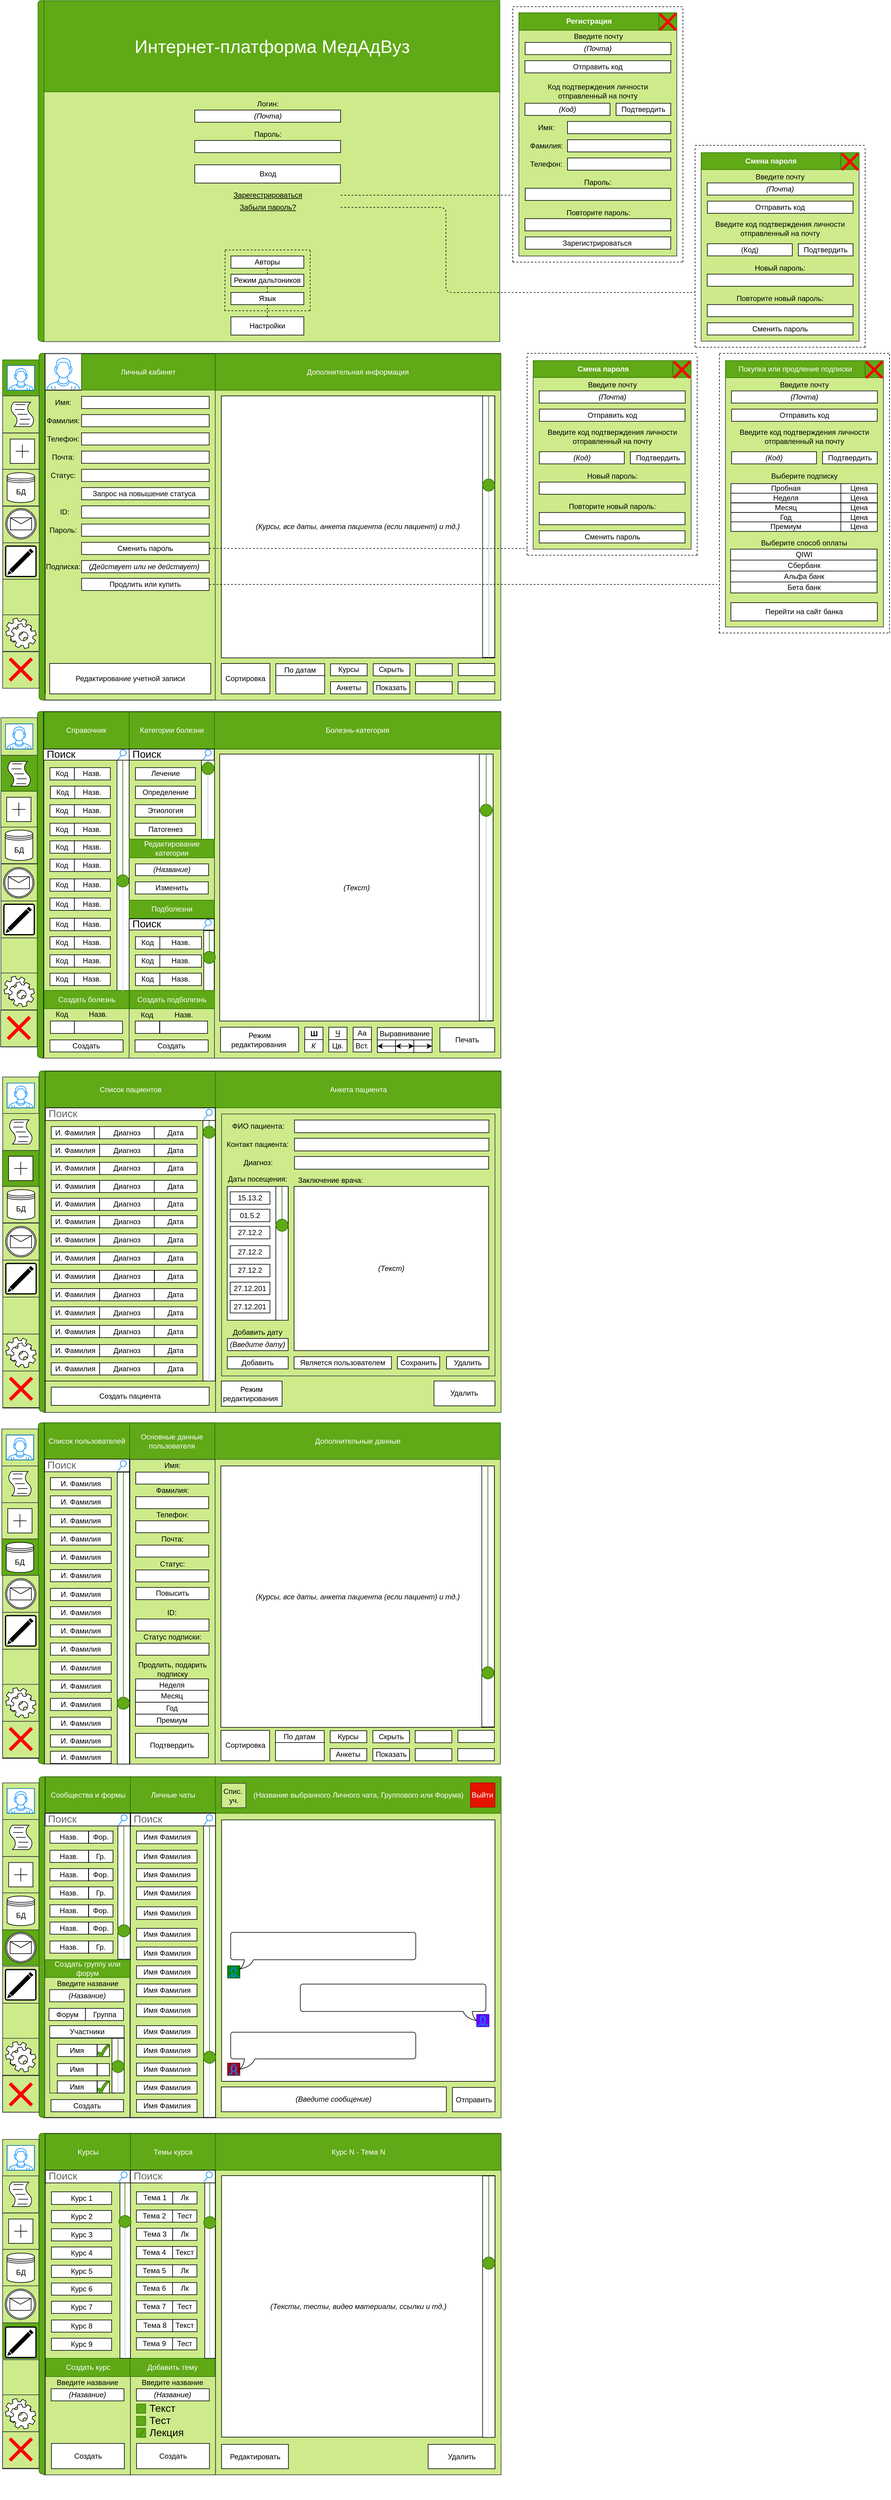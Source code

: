 <mxfile version="12.9.14" type="device"><diagram id="DQVQUnYcNfWgHYck-G49" name="Page-1"><mxGraphModel dx="1278" dy="536" grid="1" gridSize="10" guides="1" tooltips="1" connect="1" arrows="1" fold="1" page="1" pageScale="1" pageWidth="827" pageHeight="1169" math="0" shadow="0"><root><mxCell id="0"/><mxCell id="1" parent="0"/><mxCell id="G4Xcma9sX7m0berycKTI-44" value="" style="rounded=0;whiteSpace=wrap;html=1;fillColor=#cdeb8b;strokeColor=#36393d;" vertex="1" parent="1"><mxGeometry x="870" y="20" width="260" height="400" as="geometry"/></mxCell><mxCell id="G4Xcma9sX7m0berycKTI-40" value="" style="rounded=0;whiteSpace=wrap;html=1;fillColor=#cdeb8b;strokeColor=#36393d;" vertex="1" parent="1"><mxGeometry x="1170" y="250" width="260" height="310" as="geometry"/></mxCell><mxCell id="hcjqbos4c9JLERbGIodG-5" value="" style="rounded=0;whiteSpace=wrap;html=1;" parent="1" vertex="1"><mxGeometry x="480" y="2028" width="120" height="60" as="geometry"/></mxCell><mxCell id="Y5BTTj1bVHSxsk50aCfu-194" value="" style="strokeWidth=1;shadow=0;dashed=0;align=center;html=1;shape=mxgraph.mockup.containers.marginRect2;rectMarginLeft=67;strokeColor=#36393d;fillColor=#cdeb8b;" parent="1" vertex="1"><mxGeometry x="20.29" y="580.01" width="820" height="570.39" as="geometry"/></mxCell><mxCell id="Y5BTTj1bVHSxsk50aCfu-196" value="" style="strokeWidth=1;shadow=0;dashed=0;align=center;html=1;shape=mxgraph.mockup.containers.rrect;rSize=0;fontSize=17;fontColor=#ffffff;strokeColor=#2D7600;fillColor=#60a917;" parent="Y5BTTj1bVHSxsk50aCfu-194" vertex="1"><mxGeometry width="60" height="60" relative="1" as="geometry"><mxPoint y="10.79" as="offset"/></mxGeometry></mxCell><mxCell id="Y5BTTj1bVHSxsk50aCfu-198" value="" style="strokeWidth=1;shadow=0;dashed=0;align=center;html=1;shape=mxgraph.mockup.containers.leftButton;rSize=5;strokeColor=#2D7600;fillColor=#60a917;resizeHeight=1;movable=0;deletable=0;fontColor=#ffffff;" parent="Y5BTTj1bVHSxsk50aCfu-194" vertex="1"><mxGeometry width="10" height="570" relative="1" as="geometry"><mxPoint x="60" as="offset"/></mxGeometry></mxCell><mxCell id="Y5BTTj1bVHSxsk50aCfu-199" value="" style="rounded=0;whiteSpace=wrap;html=1;fillColor=#cdeb8b;strokeColor=#36393d;" parent="Y5BTTj1bVHSxsk50aCfu-194" vertex="1"><mxGeometry x="70" y="0.79" width="280" height="569.21" as="geometry"/></mxCell><mxCell id="Y5BTTj1bVHSxsk50aCfu-201" value="Имя:" style="text;html=1;strokeColor=none;fillColor=none;align=center;verticalAlign=middle;whiteSpace=wrap;rounded=0;" parent="Y5BTTj1bVHSxsk50aCfu-194" vertex="1"><mxGeometry x="70" y="70.79" width="60" height="20" as="geometry"/></mxCell><mxCell id="Y5BTTj1bVHSxsk50aCfu-202" value="" style="rounded=0;whiteSpace=wrap;html=1;" parent="Y5BTTj1bVHSxsk50aCfu-194" vertex="1"><mxGeometry x="130" y="70.79" width="210" height="20" as="geometry"/></mxCell><mxCell id="Y5BTTj1bVHSxsk50aCfu-203" value="Фамилия:" style="text;html=1;strokeColor=none;fillColor=none;align=center;verticalAlign=middle;whiteSpace=wrap;rounded=0;" parent="Y5BTTj1bVHSxsk50aCfu-194" vertex="1"><mxGeometry x="70" y="100.79" width="60" height="20" as="geometry"/></mxCell><mxCell id="Y5BTTj1bVHSxsk50aCfu-204" value="Телефон:" style="text;html=1;strokeColor=none;fillColor=none;align=center;verticalAlign=middle;whiteSpace=wrap;rounded=0;" parent="Y5BTTj1bVHSxsk50aCfu-194" vertex="1"><mxGeometry x="70" y="130.79" width="60" height="20" as="geometry"/></mxCell><mxCell id="Y5BTTj1bVHSxsk50aCfu-205" value="Почта:" style="text;html=1;strokeColor=none;fillColor=none;align=center;verticalAlign=middle;whiteSpace=wrap;rounded=0;" parent="Y5BTTj1bVHSxsk50aCfu-194" vertex="1"><mxGeometry x="70" y="160.79" width="60" height="20" as="geometry"/></mxCell><mxCell id="Y5BTTj1bVHSxsk50aCfu-206" value="Статус:" style="text;html=1;strokeColor=none;fillColor=none;align=center;verticalAlign=middle;whiteSpace=wrap;rounded=0;" parent="Y5BTTj1bVHSxsk50aCfu-194" vertex="1"><mxGeometry x="70" y="190.79" width="60" height="20" as="geometry"/></mxCell><mxCell id="Y5BTTj1bVHSxsk50aCfu-207" value="" style="rounded=0;whiteSpace=wrap;html=1;" parent="Y5BTTj1bVHSxsk50aCfu-194" vertex="1"><mxGeometry x="130" y="100.79" width="210" height="20" as="geometry"/></mxCell><mxCell id="Y5BTTj1bVHSxsk50aCfu-208" value="" style="rounded=0;whiteSpace=wrap;html=1;" parent="Y5BTTj1bVHSxsk50aCfu-194" vertex="1"><mxGeometry x="130" y="130.79" width="210" height="20" as="geometry"/></mxCell><mxCell id="Y5BTTj1bVHSxsk50aCfu-209" value="" style="rounded=0;whiteSpace=wrap;html=1;" parent="Y5BTTj1bVHSxsk50aCfu-194" vertex="1"><mxGeometry x="130" y="160.79" width="210" height="20" as="geometry"/></mxCell><mxCell id="Y5BTTj1bVHSxsk50aCfu-210" value="" style="rounded=0;whiteSpace=wrap;html=1;" parent="Y5BTTj1bVHSxsk50aCfu-194" vertex="1"><mxGeometry x="130" y="190.79" width="210" height="20" as="geometry"/></mxCell><mxCell id="Y5BTTj1bVHSxsk50aCfu-211" value="Запрос на повышение статуса&amp;nbsp;" style="rounded=0;whiteSpace=wrap;html=1;" parent="Y5BTTj1bVHSxsk50aCfu-194" vertex="1"><mxGeometry x="130" y="220.79" width="210" height="20" as="geometry"/></mxCell><mxCell id="Y5BTTj1bVHSxsk50aCfu-212" value="Аватарка" style="rounded=0;whiteSpace=wrap;html=1;" parent="Y5BTTj1bVHSxsk50aCfu-194" vertex="1"><mxGeometry x="70" y="0.79" width="60.0" height="60" as="geometry"/></mxCell><mxCell id="Y5BTTj1bVHSxsk50aCfu-213" value="" style="rounded=0;whiteSpace=wrap;html=1;" parent="Y5BTTj1bVHSxsk50aCfu-194" vertex="1"><mxGeometry x="130" y="280.79" width="210" height="20" as="geometry"/></mxCell><mxCell id="Y5BTTj1bVHSxsk50aCfu-214" value="Пароль:" style="text;html=1;strokeColor=none;fillColor=none;align=center;verticalAlign=middle;whiteSpace=wrap;rounded=0;" parent="Y5BTTj1bVHSxsk50aCfu-194" vertex="1"><mxGeometry x="70" y="280.79" width="60" height="20" as="geometry"/></mxCell><mxCell id="Y5BTTj1bVHSxsk50aCfu-215" value="Сменить пароль" style="rounded=0;whiteSpace=wrap;html=1;" parent="Y5BTTj1bVHSxsk50aCfu-194" vertex="1"><mxGeometry x="130" y="310.79" width="210" height="20" as="geometry"/></mxCell><mxCell id="Y5BTTj1bVHSxsk50aCfu-216" value="Редактирование учетной записи" style="rounded=0;whiteSpace=wrap;html=1;" parent="Y5BTTj1bVHSxsk50aCfu-194" vertex="1"><mxGeometry x="77.5" y="510" width="265" height="50" as="geometry"/></mxCell><mxCell id="Y5BTTj1bVHSxsk50aCfu-217" value="Дополнительная информация" style="rounded=0;whiteSpace=wrap;html=1;fillColor=#60a917;strokeColor=#2D7600;fontColor=#ffffff;" parent="Y5BTTj1bVHSxsk50aCfu-194" vertex="1"><mxGeometry x="350" y="0.79" width="470" height="60" as="geometry"/></mxCell><mxCell id="Y5BTTj1bVHSxsk50aCfu-218" value="&lt;i&gt;(Курсы, все даты, анкета пациента (если пациент) и тд.)&lt;/i&gt;" style="rounded=0;whiteSpace=wrap;html=1;" parent="Y5BTTj1bVHSxsk50aCfu-194" vertex="1"><mxGeometry x="360" y="70" width="450" height="430.79" as="geometry"/></mxCell><mxCell id="Y5BTTj1bVHSxsk50aCfu-219" value="" style="verticalLabelPosition=bottom;shadow=0;dashed=0;align=center;html=1;verticalAlign=top;strokeWidth=1;shape=mxgraph.mockup.containers.userMale;strokeColor=#666666;strokeColor2=#008cff;" parent="Y5BTTj1bVHSxsk50aCfu-194" vertex="1"><mxGeometry x="70" y="0.79" width="60" height="59.21" as="geometry"/></mxCell><mxCell id="Y5BTTj1bVHSxsk50aCfu-220" value="ID:" style="text;html=1;strokeColor=none;fillColor=none;align=center;verticalAlign=middle;whiteSpace=wrap;rounded=0;" parent="Y5BTTj1bVHSxsk50aCfu-194" vertex="1"><mxGeometry x="75" y="250.79" width="55" height="20" as="geometry"/></mxCell><mxCell id="Y5BTTj1bVHSxsk50aCfu-221" value="" style="rounded=0;whiteSpace=wrap;html=1;" parent="Y5BTTj1bVHSxsk50aCfu-194" vertex="1"><mxGeometry x="130" y="250.79" width="210" height="20" as="geometry"/></mxCell><mxCell id="Y5BTTj1bVHSxsk50aCfu-222" value="Подписка:" style="text;html=1;strokeColor=none;fillColor=none;align=center;verticalAlign=middle;whiteSpace=wrap;rounded=0;" parent="Y5BTTj1bVHSxsk50aCfu-194" vertex="1"><mxGeometry x="70" y="340.79" width="60" height="20" as="geometry"/></mxCell><mxCell id="Y5BTTj1bVHSxsk50aCfu-223" value="&lt;i&gt;(Действует или не действует)&amp;nbsp;&lt;/i&gt;" style="rounded=0;whiteSpace=wrap;html=1;" parent="Y5BTTj1bVHSxsk50aCfu-194" vertex="1"><mxGeometry x="130" y="340.79" width="210" height="20" as="geometry"/></mxCell><mxCell id="Y5BTTj1bVHSxsk50aCfu-224" value="Продлить или купить" style="rounded=0;whiteSpace=wrap;html=1;" parent="Y5BTTj1bVHSxsk50aCfu-194" vertex="1"><mxGeometry x="130" y="370" width="210" height="20" as="geometry"/></mxCell><mxCell id="Y5BTTj1bVHSxsk50aCfu-225" value="" style="endArrow=none;html=1;entryX=0.062;entryY=0.163;entryDx=0;entryDy=0;entryPerimeter=0;" parent="Y5BTTj1bVHSxsk50aCfu-194" edge="1"><mxGeometry width="50" height="50" relative="1" as="geometry"><mxPoint x="70" y="560" as="sourcePoint"/><mxPoint x="69.6" y="2.842e-14" as="targetPoint"/><Array as="points"><mxPoint x="70" y="110.79"/></Array></mxGeometry></mxCell><mxCell id="Y5BTTj1bVHSxsk50aCfu-235" value="" style="strokeColor=inherit;fillColor=inherit;gradientColor=inherit;strokeWidth=1;shadow=0;dashed=0;align=center;html=1;shape=mxgraph.mockup.containers.rrect;rSize=0;fontSize=17;fontColor=#666666;" parent="Y5BTTj1bVHSxsk50aCfu-194" vertex="1"><mxGeometry y="70" width="60.0" height="60.79" as="geometry"><mxPoint y="70.79" as="offset"/></mxGeometry></mxCell><mxCell id="Y5BTTj1bVHSxsk50aCfu-236" value="" style="strokeColor=inherit;fillColor=inherit;gradientColor=inherit;strokeWidth=1;shadow=0;dashed=0;align=center;html=1;shape=mxgraph.mockup.containers.rrect;rSize=0;fontSize=17;fontColor=#666666;" parent="Y5BTTj1bVHSxsk50aCfu-194" vertex="1"><mxGeometry y="131.18" width="60.0" height="59.61" as="geometry"><mxPoint y="70.79" as="offset"/></mxGeometry></mxCell><mxCell id="Y5BTTj1bVHSxsk50aCfu-895" value="" style="rounded=0;whiteSpace=wrap;html=1;" parent="Y5BTTj1bVHSxsk50aCfu-194" vertex="1"><mxGeometry x="790" y="70" width="20" height="430" as="geometry"/></mxCell><mxCell id="Y5BTTj1bVHSxsk50aCfu-896" value="" style="verticalLabelPosition=bottom;shadow=0;dashed=0;align=center;html=1;verticalAlign=top;strokeWidth=1;shape=mxgraph.mockup.forms.horSlider;strokeColor=#2D7600;sliderStyle=basic;sliderPos=66.403;handleStyle=circle;fillColor2=#ddeeff;direction=north;fillColor=#60a917;fontColor=#ffffff;" parent="Y5BTTj1bVHSxsk50aCfu-194" vertex="1"><mxGeometry x="790" y="70.79" width="20" height="429.21" as="geometry"/></mxCell><mxCell id="Y5BTTj1bVHSxsk50aCfu-970" value="" style="rounded=0;whiteSpace=wrap;html=1;strokeColor=#36393d;fillColor=#cdeb8b;" parent="Y5BTTj1bVHSxsk50aCfu-194" vertex="1"><mxGeometry y="190.79" width="60" height="60" as="geometry"/></mxCell><mxCell id="Y5BTTj1bVHSxsk50aCfu-976" value="" style="rounded=0;whiteSpace=wrap;html=1;strokeColor=#36393d;fillColor=#cdeb8b;" parent="Y5BTTj1bVHSxsk50aCfu-194" vertex="1"><mxGeometry y="490.79" width="60" height="60" as="geometry"/></mxCell><mxCell id="Y5BTTj1bVHSxsk50aCfu-968" value="" style="shape=mxgraph.mockup.markup.redX;fillColor=#ff0000;html=1;shadow=0;strokeColor=none;" parent="Y5BTTj1bVHSxsk50aCfu-194" vertex="1"><mxGeometry x="10" y="500" width="40" height="40" as="geometry"/></mxCell><mxCell id="Y5BTTj1bVHSxsk50aCfu-1006" value="" style="verticalLabelPosition=bottom;shadow=0;dashed=0;align=center;html=1;verticalAlign=top;strokeWidth=1;shape=mxgraph.mockup.containers.userMale;strokeColor=#006EAF;strokeColor2=#008cff;fillColor=#FFFFFF;fontColor=#ffffff;" parent="Y5BTTj1bVHSxsk50aCfu-194" vertex="1"><mxGeometry x="7.57" y="20" width="45" height="40.79" as="geometry"/></mxCell><mxCell id="Y5BTTj1bVHSxsk50aCfu-1052" value="" style="shape=plus;html=1;outlineConnect=0;" parent="Y5BTTj1bVHSxsk50aCfu-194" vertex="1"><mxGeometry x="12.5" y="140.99" width="40" height="40" as="geometry"/></mxCell><mxCell id="Y5BTTj1bVHSxsk50aCfu-1054" value="" style="shape=mxgraph.bpmn.script_task;html=1;outlineConnect=0;" parent="Y5BTTj1bVHSxsk50aCfu-194" vertex="1"><mxGeometry x="12.5" y="80.39" width="40" height="40" as="geometry"/></mxCell><mxCell id="Y5BTTj1bVHSxsk50aCfu-1066" value="БД" style="shape=datastore;whiteSpace=wrap;html=1;strokeColor=#000000;fillColor=#FFFFFF;gradientColor=#FFFFFF;" parent="Y5BTTj1bVHSxsk50aCfu-194" vertex="1"><mxGeometry x="7.43" y="196.18" width="45.14" height="49.21" as="geometry"/></mxCell><mxCell id="G4Xcma9sX7m0berycKTI-46" value="" style="endArrow=none;dashed=1;html=1;" edge="1" parent="Y5BTTj1bVHSxsk50aCfu-194"><mxGeometry width="50" height="50" relative="1" as="geometry"><mxPoint x="340" y="380" as="sourcePoint"/><mxPoint x="1176" y="380" as="targetPoint"/></mxGeometry></mxCell><mxCell id="Y5BTTj1bVHSxsk50aCfu-200" value="Личный кабинет" style="rounded=0;whiteSpace=wrap;html=1;fillColor=#60a917;strokeColor=#2D7600;fontColor=#ffffff;" parent="Y5BTTj1bVHSxsk50aCfu-194" vertex="1"><mxGeometry x="130" y="1.18" width="220" height="59.21" as="geometry"/></mxCell><mxCell id="G4Xcma9sX7m0berycKTI-205" value="Сортировка" style="rounded=0;whiteSpace=wrap;html=1;" vertex="1" parent="Y5BTTj1bVHSxsk50aCfu-194"><mxGeometry x="360" y="510" width="80" height="50" as="geometry"/></mxCell><mxCell id="G4Xcma9sX7m0berycKTI-206" value="Курсы" style="rounded=0;whiteSpace=wrap;html=1;" vertex="1" parent="Y5BTTj1bVHSxsk50aCfu-194"><mxGeometry x="539.71" y="510.59" width="60.29" height="19.61" as="geometry"/></mxCell><mxCell id="G4Xcma9sX7m0berycKTI-207" value="По датам" style="rounded=0;whiteSpace=wrap;html=1;" vertex="1" parent="Y5BTTj1bVHSxsk50aCfu-194"><mxGeometry x="449.71" y="510.39" width="80.29" height="20.79" as="geometry"/></mxCell><mxCell id="G4Xcma9sX7m0berycKTI-208" value="" style="rounded=0;whiteSpace=wrap;html=1;" vertex="1" parent="Y5BTTj1bVHSxsk50aCfu-194"><mxGeometry x="449.71" y="530" width="80.29" height="30" as="geometry"/></mxCell><mxCell id="G4Xcma9sX7m0berycKTI-209" value="Анкеты" style="rounded=0;whiteSpace=wrap;html=1;" vertex="1" parent="Y5BTTj1bVHSxsk50aCfu-194"><mxGeometry x="539.71" y="540" width="60.29" height="20" as="geometry"/></mxCell><mxCell id="G4Xcma9sX7m0berycKTI-210" value="Скрыть" style="rounded=0;whiteSpace=wrap;html=1;" vertex="1" parent="Y5BTTj1bVHSxsk50aCfu-194"><mxGeometry x="610" y="510.39" width="60.29" height="20" as="geometry"/></mxCell><mxCell id="G4Xcma9sX7m0berycKTI-211" value="" style="rounded=0;whiteSpace=wrap;html=1;" vertex="1" parent="Y5BTTj1bVHSxsk50aCfu-194"><mxGeometry x="679.71" y="510.39" width="60.29" height="20" as="geometry"/></mxCell><mxCell id="G4Xcma9sX7m0berycKTI-212" value="" style="rounded=0;whiteSpace=wrap;html=1;" vertex="1" parent="Y5BTTj1bVHSxsk50aCfu-194"><mxGeometry x="750" y="510" width="60" height="20" as="geometry"/></mxCell><mxCell id="G4Xcma9sX7m0berycKTI-213" value="Показать" style="rounded=0;whiteSpace=wrap;html=1;" vertex="1" parent="Y5BTTj1bVHSxsk50aCfu-194"><mxGeometry x="610" y="540" width="60.29" height="20" as="geometry"/></mxCell><mxCell id="G4Xcma9sX7m0berycKTI-313" value="" style="rounded=0;whiteSpace=wrap;html=1;" vertex="1" parent="Y5BTTj1bVHSxsk50aCfu-194"><mxGeometry x="679.71" y="540" width="60.29" height="20" as="geometry"/></mxCell><mxCell id="G4Xcma9sX7m0berycKTI-314" value="" style="rounded=0;whiteSpace=wrap;html=1;" vertex="1" parent="Y5BTTj1bVHSxsk50aCfu-194"><mxGeometry x="749.71" y="540" width="60.29" height="20" as="geometry"/></mxCell><mxCell id="Y5BTTj1bVHSxsk50aCfu-258" value="" style="strokeWidth=1;shadow=0;dashed=0;align=center;html=1;shape=mxgraph.mockup.containers.marginRect2;rectMarginLeft=67;strokeColor=#36393d;fillColor=#cdeb8b;" parent="1" vertex="1"><mxGeometry x="18.58" width="820" height="560.79" as="geometry"/></mxCell><mxCell id="Y5BTTj1bVHSxsk50aCfu-260" value="" style="strokeWidth=1;shadow=0;dashed=0;align=center;html=1;shape=mxgraph.mockup.containers.leftButton;rSize=5;strokeColor=#2D7600;fillColor=#60a917;resizeHeight=1;movable=0;deletable=0;fontColor=#ffffff;" parent="Y5BTTj1bVHSxsk50aCfu-258" vertex="1"><mxGeometry width="10" height="560" relative="1" as="geometry"><mxPoint x="60" as="offset"/></mxGeometry></mxCell><mxCell id="Y1bkl2uXXlPZZ-AOH9mt-38" value="Настройки" style="rounded=0;whiteSpace=wrap;html=1;fontSize=12;" parent="Y5BTTj1bVHSxsk50aCfu-258" vertex="1"><mxGeometry x="377.5" y="520" width="120" height="30" as="geometry"/></mxCell><mxCell id="Y1bkl2uXXlPZZ-AOH9mt-44" value="Язык" style="rounded=0;whiteSpace=wrap;html=1;fontSize=12;" parent="Y5BTTj1bVHSxsk50aCfu-258" vertex="1"><mxGeometry x="377.5" y="480" width="120" height="20" as="geometry"/></mxCell><mxCell id="Y1bkl2uXXlPZZ-AOH9mt-45" value="Режим дальтоников" style="rounded=0;whiteSpace=wrap;html=1;fontSize=12;" parent="Y5BTTj1bVHSxsk50aCfu-258" vertex="1"><mxGeometry x="377.5" y="450" width="120" height="20" as="geometry"/></mxCell><mxCell id="Y1bkl2uXXlPZZ-AOH9mt-46" value="Авторы" style="rounded=0;whiteSpace=wrap;html=1;fontSize=12;" parent="Y5BTTj1bVHSxsk50aCfu-258" vertex="1"><mxGeometry x="377.5" y="420" width="120" height="20" as="geometry"/></mxCell><mxCell id="Y1bkl2uXXlPZZ-AOH9mt-47" value="" style="endArrow=none;dashed=1;html=1;fontSize=12;exitX=0.5;exitY=0;exitDx=0;exitDy=0;entryX=0.5;entryY=1;entryDx=0;entryDy=0;" parent="Y5BTTj1bVHSxsk50aCfu-258" source="Y1bkl2uXXlPZZ-AOH9mt-38" target="Y1bkl2uXXlPZZ-AOH9mt-44" edge="1"><mxGeometry width="50" height="50" relative="1" as="geometry"><mxPoint x="427.5" y="360" as="sourcePoint"/><mxPoint x="567.5" y="480" as="targetPoint"/></mxGeometry></mxCell><mxCell id="Y1bkl2uXXlPZZ-AOH9mt-48" value="" style="endArrow=none;dashed=1;html=1;fontSize=12;exitX=0.5;exitY=0;exitDx=0;exitDy=0;entryX=0.5;entryY=1;entryDx=0;entryDy=0;" parent="Y5BTTj1bVHSxsk50aCfu-258" source="Y1bkl2uXXlPZZ-AOH9mt-44" target="Y1bkl2uXXlPZZ-AOH9mt-45" edge="1"><mxGeometry width="50" height="50" relative="1" as="geometry"><mxPoint x="427.5" y="350" as="sourcePoint"/><mxPoint x="477.5" y="300" as="targetPoint"/></mxGeometry></mxCell><mxCell id="Y1bkl2uXXlPZZ-AOH9mt-49" value="" style="endArrow=none;dashed=1;html=1;fontSize=12;exitX=0.5;exitY=0;exitDx=0;exitDy=0;entryX=0.5;entryY=1;entryDx=0;entryDy=0;" parent="Y5BTTj1bVHSxsk50aCfu-258" source="Y1bkl2uXXlPZZ-AOH9mt-45" target="Y1bkl2uXXlPZZ-AOH9mt-46" edge="1"><mxGeometry width="50" height="50" relative="1" as="geometry"><mxPoint x="427.5" y="350" as="sourcePoint"/><mxPoint x="477.5" y="300" as="targetPoint"/></mxGeometry></mxCell><mxCell id="4pnUus3OXZq_wzuBBMwJ-373" value="" style="endArrow=none;dashed=1;html=1;" parent="Y5BTTj1bVHSxsk50aCfu-258" edge="1"><mxGeometry width="50" height="50" relative="1" as="geometry"><mxPoint x="508" y="510" as="sourcePoint"/><mxPoint x="508" y="410" as="targetPoint"/></mxGeometry></mxCell><mxCell id="4pnUus3OXZq_wzuBBMwJ-374" value="" style="endArrow=none;dashed=1;html=1;" parent="Y5BTTj1bVHSxsk50aCfu-258" edge="1"><mxGeometry width="50" height="50" relative="1" as="geometry"><mxPoint x="507.5" y="510" as="sourcePoint"/><mxPoint x="367.5" y="510" as="targetPoint"/></mxGeometry></mxCell><mxCell id="4pnUus3OXZq_wzuBBMwJ-375" value="" style="endArrow=none;dashed=1;html=1;" parent="Y5BTTj1bVHSxsk50aCfu-258" edge="1"><mxGeometry width="50" height="50" relative="1" as="geometry"><mxPoint x="368" y="410" as="sourcePoint"/><mxPoint x="508" y="410" as="targetPoint"/></mxGeometry></mxCell><mxCell id="4pnUus3OXZq_wzuBBMwJ-378" value="" style="endArrow=none;dashed=1;html=1;" parent="Y5BTTj1bVHSxsk50aCfu-258" edge="1"><mxGeometry width="50" height="50" relative="1" as="geometry"><mxPoint x="367.5" y="510" as="sourcePoint"/><mxPoint x="368" y="410" as="targetPoint"/></mxGeometry></mxCell><mxCell id="Y1bkl2uXXlPZZ-AOH9mt-31" value="" style="rounded=0;whiteSpace=wrap;html=1;fontSize=23;" parent="Y5BTTj1bVHSxsk50aCfu-258" vertex="1"><mxGeometry x="318" y="230" width="240" height="20" as="geometry"/></mxCell><mxCell id="Y1bkl2uXXlPZZ-AOH9mt-34" style="edgeStyle=orthogonalEdgeStyle;rounded=0;orthogonalLoop=1;jettySize=auto;html=1;exitX=0.5;exitY=1;exitDx=0;exitDy=0;fontSize=12;" parent="Y5BTTj1bVHSxsk50aCfu-258" source="Y1bkl2uXXlPZZ-AOH9mt-31" target="Y1bkl2uXXlPZZ-AOH9mt-31" edge="1"><mxGeometry relative="1" as="geometry"/></mxCell><mxCell id="Y1bkl2uXXlPZZ-AOH9mt-33" value="Пароль:" style="text;html=1;strokeColor=none;fillColor=none;align=center;verticalAlign=middle;whiteSpace=wrap;rounded=0;fontSize=12;" parent="Y5BTTj1bVHSxsk50aCfu-258" vertex="1"><mxGeometry x="318" y="210" width="240" height="20" as="geometry"/></mxCell><mxCell id="Y1bkl2uXXlPZZ-AOH9mt-32" value="Логин:" style="text;html=1;strokeColor=none;fillColor=none;align=center;verticalAlign=middle;whiteSpace=wrap;rounded=0;fontSize=12;" parent="Y5BTTj1bVHSxsk50aCfu-258" vertex="1"><mxGeometry x="318" y="160" width="240" height="20" as="geometry"/></mxCell><mxCell id="Y1bkl2uXXlPZZ-AOH9mt-37" value="Забыли пароль?" style="text;html=1;strokeColor=none;fillColor=none;align=center;verticalAlign=middle;whiteSpace=wrap;rounded=0;fontSize=12;fontStyle=4" parent="Y5BTTj1bVHSxsk50aCfu-258" vertex="1"><mxGeometry x="318" y="330" width="240" height="20" as="geometry"/></mxCell><mxCell id="Y1bkl2uXXlPZZ-AOH9mt-35" value="Вход" style="rounded=0;whiteSpace=wrap;html=1;fontSize=12;" parent="Y5BTTj1bVHSxsk50aCfu-258" vertex="1"><mxGeometry x="318" y="270" width="239.71" height="30" as="geometry"/></mxCell><mxCell id="4pnUus3OXZq_wzuBBMwJ-372" value="Зарегестрироваться" style="text;html=1;strokeColor=none;fillColor=none;align=center;verticalAlign=middle;whiteSpace=wrap;rounded=0;fontStyle=4" parent="Y5BTTj1bVHSxsk50aCfu-258" vertex="1"><mxGeometry x="318" y="310" width="240" height="20" as="geometry"/></mxCell><mxCell id="Y1bkl2uXXlPZZ-AOH9mt-30" value="&lt;i&gt;(Почта)&lt;/i&gt;" style="rounded=0;whiteSpace=wrap;html=1;fontSize=12;" parent="Y5BTTj1bVHSxsk50aCfu-258" vertex="1"><mxGeometry x="318" y="180" width="240" height="20" as="geometry"/></mxCell><mxCell id="G4Xcma9sX7m0berycKTI-31" value="" style="endArrow=none;dashed=1;html=1;exitX=1;exitY=0.5;exitDx=0;exitDy=0;" edge="1" parent="Y5BTTj1bVHSxsk50aCfu-258" source="4pnUus3OXZq_wzuBBMwJ-372"><mxGeometry width="50" height="50" relative="1" as="geometry"><mxPoint x="858" y="430" as="sourcePoint"/><mxPoint x="838" y="320" as="targetPoint"/></mxGeometry></mxCell><mxCell id="G4Xcma9sX7m0berycKTI-281" value="&lt;span style=&quot;font-size: 30px ; text-align: left&quot;&gt;Интернет-платформа МедАдВуз&lt;/span&gt;" style="rounded=0;whiteSpace=wrap;html=1;fillColor=#60a917;strokeColor=#2D7600;fontColor=#ffffff;" vertex="1" parent="Y5BTTj1bVHSxsk50aCfu-258"><mxGeometry x="70" width="750" height="150" as="geometry"/></mxCell><mxCell id="Y5BTTj1bVHSxsk50aCfu-323" value="&lt;span style=&quot;color: rgba(0 , 0 , 0 , 0) ; font-family: monospace ; font-size: 0px&quot;&gt;%3CmxGraphModel%3E%3Croot%3E%3CmxCell%20id%3D%220%22%2F%3E%3CmxCell%20id%3D%221%22%20parent%3D%220%22%2F%3E%3CmxCell%20id%3D%222%22%20value%3D%22%22%20style%3D%22strokeWidth%3D1%3Bshadow%3D0%3Bdashed%3D0%3Balign%3Dcenter%3Bhtml%3D1%3Bshape%3Dmxgraph.mockup.containers.marginRect2%3BrectMarginLeft%3D67%3BstrokeColor%3D%23666666%3BgradientColor%3Dnone%3B%22%20vertex%3D%221%22%20parent%3D%221%22%3E%3CmxGeometry%20x%3D%22850%22%20y%3D%2240%22%20width%3D%22816%22%20height%3D%22560.79%22%20as%3D%22geometry%22%2F%3E%3C%2FmxCell%3E%3CmxCell%20id%3D%223%22%20value%3D%22%22%20style%3D%22strokeWidth%3D1%3Bshadow%3D0%3Bdashed%3D0%3Balign%3Dcenter%3Bhtml%3D1%3Bshape%3Dmxgraph.mockup.containers.rrect%3BrSize%3D0%3BfontSize%3D17%3BfontColor%3D%23ffffff%3BstrokeColor%3D%23008cff%3BfillColor%3D%23008cff%3B%22%20vertex%3D%221%22%20parent%3D%222%22%3E%3CmxGeometry%20width%3D%2260%22%20height%3D%2260%22%20relative%3D%221%22%20as%3D%22geometry%22%3E%3CmxPoint%20y%3D%2210.79%22%20as%3D%22offset%22%2F%3E%3C%2FmxGeometry%3E%3C%2FmxCell%3E%3CmxCell%20id%3D%224%22%20value%3D%22%22%20style%3D%22strokeWidth%3D1%3Bshadow%3D0%3Bdashed%3D0%3Balign%3Dcenter%3Bhtml%3D1%3Bshape%3Dmxgraph.mockup.containers.leftButton%3BrSize%3D5%3BstrokeColor%3D%23008cff%3BfillColor%3D%23008cff%3BresizeHeight%3D1%3Bmovable%3D0%3Bdeletable%3D0%3B%22%20vertex%3D%221%22%20parent%3D%222%22%3E%3CmxGeometry%20width%3D%2210%22%20height%3D%22560%22%20relative%3D%221%22%20as%3D%22geometry%22%3E%3CmxPoint%20x%3D%2260%22%20as%3D%22offset%22%2F%3E%3C%2FmxGeometry%3E%3C%2FmxCell%3E%3CmxCell%20id%3D%225%22%20value%3D%22%22%20style%3D%22rounded%3D0%3BwhiteSpace%3Dwrap%3Bhtml%3D1%3B%22%20vertex%3D%221%22%20parent%3D%222%22%3E%3CmxGeometry%20x%3D%2269.659%22%20y%3D%220.79%22%20width%3D%22278.634%22%20height%3D%22560%22%20as%3D%22geometry%22%2F%3E%3C%2FmxCell%3E%3CmxCell%20id%3D%226%22%20value%3D%22%D0%9B%D0%B8%D1%87%D0%BD%D1%8B%D0%B9%20%D0%BA%D0%B0%D0%B1%D0%B8%D0%BD%D0%B5%D1%82%22%20style%3D%22rounded%3D0%3BwhiteSpace%3Dwrap%3Bhtml%3D1%3B%22%20vertex%3D%221%22%20parent%3D%222%22%3E%3CmxGeometry%20x%3D%22129.366%22%20y%3D%220.79%22%20width%3D%22218.927%22%20height%3D%2260%22%20as%3D%22geometry%22%2F%3E%3C%2FmxCell%3E%3CmxCell%20id%3D%227%22%20value%3D%22%D0%98%D0%BC%D1%8F%3A%22%20style%3D%22text%3Bhtml%3D1%3BstrokeColor%3Dnone%3BfillColor%3Dnone%3Balign%3Dcenter%3BverticalAlign%3Dmiddle%3BwhiteSpace%3Dwrap%3Brounded%3D0%3B%22%20vertex%3D%221%22%20parent%3D%222%22%3E%3CmxGeometry%20x%3D%2269.659%22%20y%3D%2270.79%22%20width%3D%2269.659%22%20height%3D%2220%22%20as%3D%22geometry%22%2F%3E%3C%2FmxCell%3E%3CmxCell%20id%3D%228%22%20value%3D%22%22%20style%3D%22rounded%3D0%3BwhiteSpace%3Dwrap%3Bhtml%3D1%3B%22%20vertex%3D%221%22%20parent%3D%222%22%3E%3CmxGeometry%20x%3D%22139.317%22%20y%3D%2270.79%22%20width%3D%22199.024%22%20height%3D%2220%22%20as%3D%22geometry%22%2F%3E%3C%2FmxCell%3E%3CmxCell%20id%3D%229%22%20value%3D%22%D0%A4%D0%B0%D0%BC%D0%B8%D0%BB%D0%B8%D1%8F%3A%22%20style%3D%22text%3Bhtml%3D1%3BstrokeColor%3Dnone%3BfillColor%3Dnone%3Balign%3Dcenter%3BverticalAlign%3Dmiddle%3BwhiteSpace%3Dwrap%3Brounded%3D0%3B%22%20vertex%3D%221%22%20parent%3D%222%22%3E%3CmxGeometry%20x%3D%2269.659%22%20y%3D%22100.79%22%20width%3D%2269.659%22%20height%3D%2220%22%20as%3D%22geometry%22%2F%3E%3C%2FmxCell%3E%3CmxCell%20id%3D%2210%22%20value%3D%22%D0%9D%D0%BE%D0%BC%D0%B5%D1%80%20%D1%82%D0%B5%D0%BB.%3A%22%20style%3D%22text%3Bhtml%3D1%3BstrokeColor%3Dnone%3BfillColor%3Dnone%3Balign%3Dcenter%3BverticalAlign%3Dmiddle%3BwhiteSpace%3Dwrap%3Brounded%3D0%3B%22%20vertex%3D%221%22%20parent%3D%222%22%3E%3CmxGeometry%20x%3D%2269.659%22%20y%3D%22130.79%22%20width%3D%2269.659%22%20height%3D%2220%22%20as%3D%22geometry%22%2F%3E%3C%2FmxCell%3E%3CmxCell%20id%3D%2211%22%20value%3D%22%D0%9F%D0%BE%D1%87%D1%82%D0%B0%3A%22%20style%3D%22text%3Bhtml%3D1%3BstrokeColor%3Dnone%3BfillColor%3Dnone%3Balign%3Dcenter%3BverticalAlign%3Dmiddle%3BwhiteSpace%3Dwrap%3Brounded%3D0%3B%22%20vertex%3D%221%22%20parent%3D%222%22%3E%3CmxGeometry%20x%3D%2269.659%22%20y%3D%22160.79%22%20width%3D%2269.659%22%20height%3D%2220%22%20as%3D%22geometry%22%2F%3E%3C%2FmxCell%3E%3CmxCell%20id%3D%2212%22%20value%3D%22%D0%A1%D1%82%D0%B0%D1%82%D1%83%D1%81%3A%22%20style%3D%22text%3Bhtml%3D1%3BstrokeColor%3Dnone%3BfillColor%3Dnone%3Balign%3Dcenter%3BverticalAlign%3Dmiddle%3BwhiteSpace%3Dwrap%3Brounded%3D0%3B%22%20vertex%3D%221%22%20parent%3D%222%22%3E%3CmxGeometry%20x%3D%2269.659%22%20y%3D%22190.79%22%20width%3D%2269.659%22%20height%3D%2220%22%20as%3D%22geometry%22%2F%3E%3C%2FmxCell%3E%3CmxCell%20id%3D%2213%22%20value%3D%22%22%20style%3D%22rounded%3D0%3BwhiteSpace%3Dwrap%3Bhtml%3D1%3B%22%20vertex%3D%221%22%20parent%3D%222%22%3E%3CmxGeometry%20x%3D%22139.317%22%20y%3D%22100.79%22%20width%3D%22199.024%22%20height%3D%2220%22%20as%3D%22geometry%22%2F%3E%3C%2FmxCell%3E%3CmxCell%20id%3D%2214%22%20value%3D%22%22%20style%3D%22rounded%3D0%3BwhiteSpace%3Dwrap%3Bhtml%3D1%3B%22%20vertex%3D%221%22%20parent%3D%222%22%3E%3CmxGeometry%20x%3D%22139.317%22%20y%3D%22130.79%22%20width%3D%22199.024%22%20height%3D%2220%22%20as%3D%22geometry%22%2F%3E%3C%2FmxCell%3E%3CmxCell%20id%3D%2215%22%20value%3D%22%22%20style%3D%22rounded%3D0%3BwhiteSpace%3Dwrap%3Bhtml%3D1%3B%22%20vertex%3D%221%22%20parent%3D%222%22%3E%3CmxGeometry%20x%3D%22139.317%22%20y%3D%22160.79%22%20width%3D%22199.024%22%20height%3D%2220%22%20as%3D%22geometry%22%2F%3E%3C%2FmxCell%3E%3CmxCell%20id%3D%2216%22%20value%3D%22%22%20style%3D%22rounded%3D0%3BwhiteSpace%3Dwrap%3Bhtml%3D1%3B%22%20vertex%3D%221%22%20parent%3D%222%22%3E%3CmxGeometry%20x%3D%22139.317%22%20y%3D%22190.79%22%20width%3D%22199.024%22%20height%3D%2220%22%20as%3D%22geometry%22%2F%3E%3C%2FmxCell%3E%3CmxCell%20id%3D%2217%22%20value%3D%22%D0%97%D0%B0%D0%BF%D1%80%D0%BE%D1%81%20%D0%BD%D0%B0%20%D0%BF%D0%BE%D0%B2%D1%8B%D1%88%D0%B5%D0%BD%D0%B8%D0%B5%20%D1%81%D1%82%D0%B0%D1%82%D1%83%D1%81%D0%B0%26amp%3Bnbsp%3B%22%20style%3D%22rounded%3D0%3BwhiteSpace%3Dwrap%3Bhtml%3D1%3B%22%20vertex%3D%221%22%20parent%3D%222%22%3E%3CmxGeometry%20x%3D%22139.317%22%20y%3D%22220.79%22%20width%3D%22199.024%22%20height%3D%2220%22%20as%3D%22geometry%22%2F%3E%3C%2FmxCell%3E%3CmxCell%20id%3D%2218%22%20value%3D%22%D0%90%D0%B2%D0%B0%D1%82%D0%B0%D1%80%D0%BA%D0%B0%22%20style%3D%22rounded%3D0%3BwhiteSpace%3Dwrap%3Bhtml%3D1%3B%22%20vertex%3D%221%22%20parent%3D%222%22%3E%3CmxGeometry%20x%3D%2269.659%22%20y%3D%220.79%22%20width%3D%2259.707%22%20height%3D%2260%22%20as%3D%22geometry%22%2F%3E%3C%2FmxCell%3E%3CmxCell%20id%3D%2219%22%20value%3D%22%22%20style%3D%22rounded%3D0%3BwhiteSpace%3Dwrap%3Bhtml%3D1%3B%22%20vertex%3D%221%22%20parent%3D%222%22%3E%3CmxGeometry%20x%3D%22139.317%22%20y%3D%22280.79%22%20width%3D%22199.024%22%20height%3D%2220%22%20as%3D%22geometry%22%2F%3E%3C%2FmxCell%3E%3CmxCell%20id%3D%2220%22%20value%3D%22%D0%9F%D0%B0%D1%80%D0%BE%D0%BB%D1%8C%3A%22%20style%3D%22text%3Bhtml%3D1%3BstrokeColor%3Dnone%3BfillColor%3Dnone%3Balign%3Dcenter%3BverticalAlign%3Dmiddle%3BwhiteSpace%3Dwrap%3Brounded%3D0%3B%22%20vertex%3D%221%22%20parent%3D%222%22%3E%3CmxGeometry%20x%3D%2269.659%22%20y%3D%22280.79%22%20width%3D%2269.659%22%20height%3D%2220%22%20as%3D%22geometry%22%2F%3E%3C%2FmxCell%3E%3CmxCell%20id%3D%2221%22%20value%3D%22%D0%A1%D0%BC%D0%B5%D0%BD%D0%B8%D1%82%D1%8C%20%D0%BF%D0%B0%D1%80%D0%BE%D0%BB%D1%8C%22%20style%3D%22rounded%3D0%3BwhiteSpace%3Dwrap%3Bhtml%3D1%3B%22%20vertex%3D%221%22%20parent%3D%222%22%3E%3CmxGeometry%20x%3D%22139.317%22%20y%3D%22310.79%22%20width%3D%22199.024%22%20height%3D%2220%22%20as%3D%22geometry%22%2F%3E%3C%2FmxCell%3E%3CmxCell%20id%3D%2222%22%20value%3D%22%D0%A0%D0%B5%D0%B4%D0%B0%D0%BA%D1%82%D0%B8%D1%80%D0%BE%D0%B2%D0%B0%D0%BD%D0%B8%D0%B5%20%D1%83%D1%87%D0%B5%D1%82%D0%BD%D0%BE%D0%B9%20%D0%B7%D0%B0%D0%BF%D0%B8%D1%81%D0%B8%22%20style%3D%22rounded%3D0%3BwhiteSpace%3Dwrap%3Bhtml%3D1%3B%22%20vertex%3D%221%22%20parent%3D%222%22%3E%3CmxGeometry%20x%3D%2277.122%22%20y%3D%22520.79%22%20width%3D%22263.707%22%20height%3D%2230%22%20as%3D%22geometry%22%2F%3E%3C%2FmxCell%3E%3CmxCell%20id%3D%2223%22%20value%3D%22%D0%94%D0%BE%D0%BF%D0%BE%D0%BB%D0%BD%D0%B8%D1%82%D0%B5%D0%BB%D1%8C%D0%BD%D0%B0%D1%8F%20%D0%B8%D0%BD%D1%84%D0%BE%D1%80%D0%BC%D0%B0%D1%86%D0%B8%D1%8F%22%20style%3D%22rounded%3D0%3BwhiteSpace%3Dwrap%3Bhtml%3D1%3B%22%20vertex%3D%221%22%20parent%3D%222%22%3E%3CmxGeometry%20x%3D%22348.293%22%20y%3D%220.79%22%20width%3D%22467.707%22%20height%3D%2260%22%20as%3D%22geometry%22%2F%3E%3C%2FmxCell%3E%3CmxCell%20id%3D%2224%22%20value%3D%22%D0%9A%D1%83%D1%80%D1%81%D1%8B%2C%20%D0%B2%D1%81%D0%B5%20%D0%B4%D0%B0%D1%82%D1%8B%2C%20%D0%B0%D0%BD%D0%BA%D0%B5%D1%82%D0%B0%20%D0%BF%D0%B0%D1%86%D0%B8%D0%B5%D0%BD%D1%82%D0%B0%20(%D0%B5%D1%81%D0%BB%D0%B8%20%D0%BF%D0%B0%D1%86%D0%B8%D0%B5%D0%BD%D1%82)%20%D0%B8%20%D1%82%D0%B4%22%20style%3D%22rounded%3D0%3BwhiteSpace%3Dwrap%3Bhtml%3D1%3B%22%20vertex%3D%221%22%20parent%3D%222%22%3E%3CmxGeometry%20x%3D%22358.244%22%20y%3D%2270.79%22%20width%3D%22447.805%22%20height%3D%22430%22%20as%3D%22geometry%22%2F%3E%3C%2FmxCell%3E%3CmxCell%20id%3D%2225%22%20value%3D%22%22%20style%3D%22verticalLabelPosition%3Dbottom%3Bshadow%3D0%3Bdashed%3D0%3Balign%3Dcenter%3Bhtml%3D1%3BverticalAlign%3Dtop%3BstrokeWidth%3D1%3Bshape%3Dmxgraph.mockup.containers.userMale%3BstrokeColor%3D%23666666%3BstrokeColor2%3D%23008cff%3B%22%20vertex%3D%221%22%20parent%3D%222%22%3E%3CmxGeometry%20x%3D%2269.659%22%20y%3D%220.79%22%20width%3D%2259.707%22%20height%3D%2260%22%20as%3D%22geometry%22%2F%3E%3C%2FmxCell%3E%3CmxCell%20id%3D%2226%22%20value%3D%22ID%3A%22%20style%3D%22text%3Bhtml%3D1%3BstrokeColor%3Dnone%3BfillColor%3Dnone%3Balign%3Dcenter%3BverticalAlign%3Dmiddle%3BwhiteSpace%3Dwrap%3Brounded%3D0%3B%22%20vertex%3D%221%22%20parent%3D%222%22%3E%3CmxGeometry%20x%3D%2274.634%22%20y%3D%22250.79%22%20width%3D%2264.683%22%20height%3D%2220%22%20as%3D%22geometry%22%2F%3E%3C%2FmxCell%3E%3CmxCell%20id%3D%2227%22%20value%3D%22%22%20style%3D%22rounded%3D0%3BwhiteSpace%3Dwrap%3Bhtml%3D1%3B%22%20vertex%3D%221%22%20parent%3D%222%22%3E%3CmxGeometry%20x%3D%22139.317%22%20y%3D%22250.79%22%20width%3D%22199.024%22%20height%3D%2220%22%20as%3D%22geometry%22%2F%3E%3C%2FmxCell%3E%3CmxCell%20id%3D%2228%22%20value%3D%22%D0%9F%D0%BE%D0%B4%D0%BF%D0%B8%D1%81%D0%BA%D0%B0%3A%22%20style%3D%22text%3Bhtml%3D1%3BstrokeColor%3Dnone%3BfillColor%3Dnone%3Balign%3Dcenter%3BverticalAlign%3Dmiddle%3BwhiteSpace%3Dwrap%3Brounded%3D0%3B%22%20vertex%3D%221%22%20parent%3D%222%22%3E%3CmxGeometry%20x%3D%2269.659%22%20y%3D%22340.79%22%20width%3D%2269.659%22%20height%3D%2220%22%20as%3D%22geometry%22%2F%3E%3C%2FmxCell%3E%3CmxCell%20id%3D%2229%22%20value%3D%22%22%20style%3D%22rounded%3D0%3BwhiteSpace%3Dwrap%3Bhtml%3D1%3B%22%20vertex%3D%221%22%20parent%3D%222%22%3E%3CmxGeometry%20x%3D%22139.317%22%20y%3D%22340.79%22%20width%3D%22199.024%22%20height%3D%2220%22%20as%3D%22geometry%22%2F%3E%3C%2FmxCell%3E%3CmxCell%20id%3D%2230%22%20value%3D%22%D0%9F%D1%80%D0%BE%D0%B4%D0%BB%D0%B8%D1%82%D1%8C%20%D0%B8%D0%BB%D0%B8%20%D0%BA%D1%83%D0%BF%D0%B8%D1%82%D1%8C%22%20style%3D%22rounded%3D0%3BwhiteSpace%3Dwrap%3Bhtml%3D1%3B%22%20vertex%3D%221%22%20parent%3D%222%22%3E%3CmxGeometry%20x%3D%22139.317%22%20y%3D%22370.79%22%20width%3D%22199.024%22%20height%3D%2220%22%20as%3D%22geometry%22%2F%3E%3C%2FmxCell%3E%3CmxCell%20id%3D%2231%22%20value%3D%22%22%20style%3D%22endArrow%3Dnone%3Bhtml%3D1%3BentryX%3D0.062%3BentryY%3D0.163%3BentryDx%3D0%3BentryDy%3D0%3BentryPerimeter%3D0%3BexitX%3D0.062%3BexitY%3D0.999%3BexitDx%3D0%3BexitDy%3D0%3BexitPerimeter%3D0%3B%22%20edge%3D%221%22%20parent%3D%222%22%3E%3CmxGeometry%20width%3D%2250%22%20height%3D%2250%22%20relative%3D%221%22%20as%3D%22geometry%22%3E%3CmxPoint%20x%3D%2269.26%22%20y%3D%22560.12%22%20as%3D%22sourcePoint%22%2F%3E%3CmxPoint%20x%3D%2269.26%22%20y%3D%222.842e-14%22%20as%3D%22targetPoint%22%2F%3E%3CArray%20as%3D%22points%22%3E%3CmxPoint%20x%3D%2269.659%22%20y%3D%22110.79%22%2F%3E%3C%2FArray%3E%3C%2FmxGeometry%3E%3C%2FmxCell%3E%3CmxCell%20id%3D%2232%22%20value%3D%22%22%20style%3D%22strokeColor%3Dinherit%3BfillColor%3Dinherit%3BgradientColor%3Dinherit%3BstrokeWidth%3D1%3Bshadow%3D0%3Bdashed%3D0%3Balign%3Dcenter%3Bhtml%3D1%3Bshape%3Dmxgraph.mockup.containers.rrect%3BrSize%3D0%3BfontSize%3D17%3BfontColor%3D%23666666%3B%22%20vertex%3D%221%22%20parent%3D%222%22%3E%3CmxGeometry%20y%3D%2270%22%20width%3D%2259.707%22%20height%3D%2260.79%22%20as%3D%22geometry%22%3E%3CmxPoint%20y%3D%2270.79%22%20as%3D%22offset%22%2F%3E%3C%2FmxGeometry%3E%3C%2FmxCell%3E%3CmxCell%20id%3D%2233%22%20value%3D%22%22%20style%3D%22strokeColor%3Dinherit%3BfillColor%3Dinherit%3BgradientColor%3Dinherit%3BstrokeWidth%3D1%3Bshadow%3D0%3Bdashed%3D0%3Balign%3Dcenter%3Bhtml%3D1%3Bshape%3Dmxgraph.mockup.containers.rrect%3BrSize%3D0%3BfontSize%3D17%3BfontColor%3D%23666666%3B%22%20vertex%3D%221%22%20parent%3D%222%22%3E%3CmxGeometry%20y%3D%22131.18%22%20width%3D%2259.707%22%20height%3D%2259.61%22%20as%3D%22geometry%22%3E%3CmxPoint%20y%3D%2270.79%22%20as%3D%22offset%22%2F%3E%3C%2FmxGeometry%3E%3C%2FmxCell%3E%3C%2Froot%3E%3C%2FmxGraphModel%3E&lt;/span&gt;" style="strokeColor=#36393d;fillColor=#cdeb8b;strokeWidth=1;shadow=0;dashed=0;align=center;html=1;shape=mxgraph.mockup.containers.rrect;rSize=0;fontSize=17;" parent="1" vertex="1"><mxGeometry x="17.58" y="1419.79" width="59.707" height="60.79" as="geometry"><mxPoint y="70.79" as="offset"/></mxGeometry></mxCell><mxCell id="Y5BTTj1bVHSxsk50aCfu-324" value="&lt;span style=&quot;color: rgba(0 , 0 , 0 , 0) ; font-family: monospace ; font-size: 0px&quot;&gt;%3CmxGraphModel%3E%3Croot%3E%3CmxCell%20id%3D%220%22%2F%3E%3CmxCell%20id%3D%221%22%20parent%3D%220%22%2F%3E%3CmxCell%20id%3D%222%22%20value%3D%22%22%20style%3D%22strokeWidth%3D1%3Bshadow%3D0%3Bdashed%3D0%3Balign%3Dcenter%3Bhtml%3D1%3Bshape%3Dmxgraph.mockup.containers.marginRect2%3BrectMarginLeft%3D67%3BstrokeColor%3D%23666666%3BgradientColor%3Dnone%3B%22%20vertex%3D%221%22%20parent%3D%221%22%3E%3CmxGeometry%20x%3D%22850%22%20y%3D%2240%22%20width%3D%22816%22%20height%3D%22560.79%22%20as%3D%22geometry%22%2F%3E%3C%2FmxCell%3E%3CmxCell%20id%3D%223%22%20value%3D%22%22%20style%3D%22strokeWidth%3D1%3Bshadow%3D0%3Bdashed%3D0%3Balign%3Dcenter%3Bhtml%3D1%3Bshape%3Dmxgraph.mockup.containers.rrect%3BrSize%3D0%3BfontSize%3D17%3BfontColor%3D%23ffffff%3BstrokeColor%3D%23008cff%3BfillColor%3D%23008cff%3B%22%20vertex%3D%221%22%20parent%3D%222%22%3E%3CmxGeometry%20width%3D%2260%22%20height%3D%2260%22%20relative%3D%221%22%20as%3D%22geometry%22%3E%3CmxPoint%20y%3D%2210.79%22%20as%3D%22offset%22%2F%3E%3C%2FmxGeometry%3E%3C%2FmxCell%3E%3CmxCell%20id%3D%224%22%20value%3D%22%22%20style%3D%22strokeWidth%3D1%3Bshadow%3D0%3Bdashed%3D0%3Balign%3Dcenter%3Bhtml%3D1%3Bshape%3Dmxgraph.mockup.containers.leftButton%3BrSize%3D5%3BstrokeColor%3D%23008cff%3BfillColor%3D%23008cff%3BresizeHeight%3D1%3Bmovable%3D0%3Bdeletable%3D0%3B%22%20vertex%3D%221%22%20parent%3D%222%22%3E%3CmxGeometry%20width%3D%2210%22%20height%3D%22560%22%20relative%3D%221%22%20as%3D%22geometry%22%3E%3CmxPoint%20x%3D%2260%22%20as%3D%22offset%22%2F%3E%3C%2FmxGeometry%3E%3C%2FmxCell%3E%3CmxCell%20id%3D%225%22%20value%3D%22%22%20style%3D%22rounded%3D0%3BwhiteSpace%3Dwrap%3Bhtml%3D1%3B%22%20vertex%3D%221%22%20parent%3D%222%22%3E%3CmxGeometry%20x%3D%2269.659%22%20y%3D%220.79%22%20width%3D%22278.634%22%20height%3D%22560%22%20as%3D%22geometry%22%2F%3E%3C%2FmxCell%3E%3CmxCell%20id%3D%226%22%20value%3D%22%D0%9B%D0%B8%D1%87%D0%BD%D1%8B%D0%B9%20%D0%BA%D0%B0%D0%B1%D0%B8%D0%BD%D0%B5%D1%82%22%20style%3D%22rounded%3D0%3BwhiteSpace%3Dwrap%3Bhtml%3D1%3B%22%20vertex%3D%221%22%20parent%3D%222%22%3E%3CmxGeometry%20x%3D%22129.366%22%20y%3D%220.79%22%20width%3D%22218.927%22%20height%3D%2260%22%20as%3D%22geometry%22%2F%3E%3C%2FmxCell%3E%3CmxCell%20id%3D%227%22%20value%3D%22%D0%98%D0%BC%D1%8F%3A%22%20style%3D%22text%3Bhtml%3D1%3BstrokeColor%3Dnone%3BfillColor%3Dnone%3Balign%3Dcenter%3BverticalAlign%3Dmiddle%3BwhiteSpace%3Dwrap%3Brounded%3D0%3B%22%20vertex%3D%221%22%20parent%3D%222%22%3E%3CmxGeometry%20x%3D%2269.659%22%20y%3D%2270.79%22%20width%3D%2269.659%22%20height%3D%2220%22%20as%3D%22geometry%22%2F%3E%3C%2FmxCell%3E%3CmxCell%20id%3D%228%22%20value%3D%22%22%20style%3D%22rounded%3D0%3BwhiteSpace%3Dwrap%3Bhtml%3D1%3B%22%20vertex%3D%221%22%20parent%3D%222%22%3E%3CmxGeometry%20x%3D%22139.317%22%20y%3D%2270.79%22%20width%3D%22199.024%22%20height%3D%2220%22%20as%3D%22geometry%22%2F%3E%3C%2FmxCell%3E%3CmxCell%20id%3D%229%22%20value%3D%22%D0%A4%D0%B0%D0%BC%D0%B8%D0%BB%D0%B8%D1%8F%3A%22%20style%3D%22text%3Bhtml%3D1%3BstrokeColor%3Dnone%3BfillColor%3Dnone%3Balign%3Dcenter%3BverticalAlign%3Dmiddle%3BwhiteSpace%3Dwrap%3Brounded%3D0%3B%22%20vertex%3D%221%22%20parent%3D%222%22%3E%3CmxGeometry%20x%3D%2269.659%22%20y%3D%22100.79%22%20width%3D%2269.659%22%20height%3D%2220%22%20as%3D%22geometry%22%2F%3E%3C%2FmxCell%3E%3CmxCell%20id%3D%2210%22%20value%3D%22%D0%9D%D0%BE%D0%BC%D0%B5%D1%80%20%D1%82%D0%B5%D0%BB.%3A%22%20style%3D%22text%3Bhtml%3D1%3BstrokeColor%3Dnone%3BfillColor%3Dnone%3Balign%3Dcenter%3BverticalAlign%3Dmiddle%3BwhiteSpace%3Dwrap%3Brounded%3D0%3B%22%20vertex%3D%221%22%20parent%3D%222%22%3E%3CmxGeometry%20x%3D%2269.659%22%20y%3D%22130.79%22%20width%3D%2269.659%22%20height%3D%2220%22%20as%3D%22geometry%22%2F%3E%3C%2FmxCell%3E%3CmxCell%20id%3D%2211%22%20value%3D%22%D0%9F%D0%BE%D1%87%D1%82%D0%B0%3A%22%20style%3D%22text%3Bhtml%3D1%3BstrokeColor%3Dnone%3BfillColor%3Dnone%3Balign%3Dcenter%3BverticalAlign%3Dmiddle%3BwhiteSpace%3Dwrap%3Brounded%3D0%3B%22%20vertex%3D%221%22%20parent%3D%222%22%3E%3CmxGeometry%20x%3D%2269.659%22%20y%3D%22160.79%22%20width%3D%2269.659%22%20height%3D%2220%22%20as%3D%22geometry%22%2F%3E%3C%2FmxCell%3E%3CmxCell%20id%3D%2212%22%20value%3D%22%D0%A1%D1%82%D0%B0%D1%82%D1%83%D1%81%3A%22%20style%3D%22text%3Bhtml%3D1%3BstrokeColor%3Dnone%3BfillColor%3Dnone%3Balign%3Dcenter%3BverticalAlign%3Dmiddle%3BwhiteSpace%3Dwrap%3Brounded%3D0%3B%22%20vertex%3D%221%22%20parent%3D%222%22%3E%3CmxGeometry%20x%3D%2269.659%22%20y%3D%22190.79%22%20width%3D%2269.659%22%20height%3D%2220%22%20as%3D%22geometry%22%2F%3E%3C%2FmxCell%3E%3CmxCell%20id%3D%2213%22%20value%3D%22%22%20style%3D%22rounded%3D0%3BwhiteSpace%3Dwrap%3Bhtml%3D1%3B%22%20vertex%3D%221%22%20parent%3D%222%22%3E%3CmxGeometry%20x%3D%22139.317%22%20y%3D%22100.79%22%20width%3D%22199.024%22%20height%3D%2220%22%20as%3D%22geometry%22%2F%3E%3C%2FmxCell%3E%3CmxCell%20id%3D%2214%22%20value%3D%22%22%20style%3D%22rounded%3D0%3BwhiteSpace%3Dwrap%3Bhtml%3D1%3B%22%20vertex%3D%221%22%20parent%3D%222%22%3E%3CmxGeometry%20x%3D%22139.317%22%20y%3D%22130.79%22%20width%3D%22199.024%22%20height%3D%2220%22%20as%3D%22geometry%22%2F%3E%3C%2FmxCell%3E%3CmxCell%20id%3D%2215%22%20value%3D%22%22%20style%3D%22rounded%3D0%3BwhiteSpace%3Dwrap%3Bhtml%3D1%3B%22%20vertex%3D%221%22%20parent%3D%222%22%3E%3CmxGeometry%20x%3D%22139.317%22%20y%3D%22160.79%22%20width%3D%22199.024%22%20height%3D%2220%22%20as%3D%22geometry%22%2F%3E%3C%2FmxCell%3E%3CmxCell%20id%3D%2216%22%20value%3D%22%22%20style%3D%22rounded%3D0%3BwhiteSpace%3Dwrap%3Bhtml%3D1%3B%22%20vertex%3D%221%22%20parent%3D%222%22%3E%3CmxGeometry%20x%3D%22139.317%22%20y%3D%22190.79%22%20width%3D%22199.024%22%20height%3D%2220%22%20as%3D%22geometry%22%2F%3E%3C%2FmxCell%3E%3CmxCell%20id%3D%2217%22%20value%3D%22%D0%97%D0%B0%D0%BF%D1%80%D0%BE%D1%81%20%D0%BD%D0%B0%20%D0%BF%D0%BE%D0%B2%D1%8B%D1%88%D0%B5%D0%BD%D0%B8%D0%B5%20%D1%81%D1%82%D0%B0%D1%82%D1%83%D1%81%D0%B0%26amp%3Bnbsp%3B%22%20style%3D%22rounded%3D0%3BwhiteSpace%3Dwrap%3Bhtml%3D1%3B%22%20vertex%3D%221%22%20parent%3D%222%22%3E%3CmxGeometry%20x%3D%22139.317%22%20y%3D%22220.79%22%20width%3D%22199.024%22%20height%3D%2220%22%20as%3D%22geometry%22%2F%3E%3C%2FmxCell%3E%3CmxCell%20id%3D%2218%22%20value%3D%22%D0%90%D0%B2%D0%B0%D1%82%D0%B0%D1%80%D0%BA%D0%B0%22%20style%3D%22rounded%3D0%3BwhiteSpace%3Dwrap%3Bhtml%3D1%3B%22%20vertex%3D%221%22%20parent%3D%222%22%3E%3CmxGeometry%20x%3D%2269.659%22%20y%3D%220.79%22%20width%3D%2259.707%22%20height%3D%2260%22%20as%3D%22geometry%22%2F%3E%3C%2FmxCell%3E%3CmxCell%20id%3D%2219%22%20value%3D%22%22%20style%3D%22rounded%3D0%3BwhiteSpace%3Dwrap%3Bhtml%3D1%3B%22%20vertex%3D%221%22%20parent%3D%222%22%3E%3CmxGeometry%20x%3D%22139.317%22%20y%3D%22280.79%22%20width%3D%22199.024%22%20height%3D%2220%22%20as%3D%22geometry%22%2F%3E%3C%2FmxCell%3E%3CmxCell%20id%3D%2220%22%20value%3D%22%D0%9F%D0%B0%D1%80%D0%BE%D0%BB%D1%8C%3A%22%20style%3D%22text%3Bhtml%3D1%3BstrokeColor%3Dnone%3BfillColor%3Dnone%3Balign%3Dcenter%3BverticalAlign%3Dmiddle%3BwhiteSpace%3Dwrap%3Brounded%3D0%3B%22%20vertex%3D%221%22%20parent%3D%222%22%3E%3CmxGeometry%20x%3D%2269.659%22%20y%3D%22280.79%22%20width%3D%2269.659%22%20height%3D%2220%22%20as%3D%22geometry%22%2F%3E%3C%2FmxCell%3E%3CmxCell%20id%3D%2221%22%20value%3D%22%D0%A1%D0%BC%D0%B5%D0%BD%D0%B8%D1%82%D1%8C%20%D0%BF%D0%B0%D1%80%D0%BE%D0%BB%D1%8C%22%20style%3D%22rounded%3D0%3BwhiteSpace%3Dwrap%3Bhtml%3D1%3B%22%20vertex%3D%221%22%20parent%3D%222%22%3E%3CmxGeometry%20x%3D%22139.317%22%20y%3D%22310.79%22%20width%3D%22199.024%22%20height%3D%2220%22%20as%3D%22geometry%22%2F%3E%3C%2FmxCell%3E%3CmxCell%20id%3D%2222%22%20value%3D%22%D0%A0%D0%B5%D0%B4%D0%B0%D0%BA%D1%82%D0%B8%D1%80%D0%BE%D0%B2%D0%B0%D0%BD%D0%B8%D0%B5%20%D1%83%D1%87%D0%B5%D1%82%D0%BD%D0%BE%D0%B9%20%D0%B7%D0%B0%D0%BF%D0%B8%D1%81%D0%B8%22%20style%3D%22rounded%3D0%3BwhiteSpace%3Dwrap%3Bhtml%3D1%3B%22%20vertex%3D%221%22%20parent%3D%222%22%3E%3CmxGeometry%20x%3D%2277.122%22%20y%3D%22520.79%22%20width%3D%22263.707%22%20height%3D%2230%22%20as%3D%22geometry%22%2F%3E%3C%2FmxCell%3E%3CmxCell%20id%3D%2223%22%20value%3D%22%D0%94%D0%BE%D0%BF%D0%BE%D0%BB%D0%BD%D0%B8%D1%82%D0%B5%D0%BB%D1%8C%D0%BD%D0%B0%D1%8F%20%D0%B8%D0%BD%D1%84%D0%BE%D1%80%D0%BC%D0%B0%D1%86%D0%B8%D1%8F%22%20style%3D%22rounded%3D0%3BwhiteSpace%3Dwrap%3Bhtml%3D1%3B%22%20vertex%3D%221%22%20parent%3D%222%22%3E%3CmxGeometry%20x%3D%22348.293%22%20y%3D%220.79%22%20width%3D%22467.707%22%20height%3D%2260%22%20as%3D%22geometry%22%2F%3E%3C%2FmxCell%3E%3CmxCell%20id%3D%2224%22%20value%3D%22%D0%9A%D1%83%D1%80%D1%81%D1%8B%2C%20%D0%B2%D1%81%D0%B5%20%D0%B4%D0%B0%D1%82%D1%8B%2C%20%D0%B0%D0%BD%D0%BA%D0%B5%D1%82%D0%B0%20%D0%BF%D0%B0%D1%86%D0%B8%D0%B5%D0%BD%D1%82%D0%B0%20(%D0%B5%D1%81%D0%BB%D0%B8%20%D0%BF%D0%B0%D1%86%D0%B8%D0%B5%D0%BD%D1%82)%20%D0%B8%20%D1%82%D0%B4%22%20style%3D%22rounded%3D0%3BwhiteSpace%3Dwrap%3Bhtml%3D1%3B%22%20vertex%3D%221%22%20parent%3D%222%22%3E%3CmxGeometry%20x%3D%22358.244%22%20y%3D%2270.79%22%20width%3D%22447.805%22%20height%3D%22430%22%20as%3D%22geometry%22%2F%3E%3C%2FmxCell%3E%3CmxCell%20id%3D%2225%22%20value%3D%22%22%20style%3D%22verticalLabelPosition%3Dbottom%3Bshadow%3D0%3Bdashed%3D0%3Balign%3Dcenter%3Bhtml%3D1%3BverticalAlign%3Dtop%3BstrokeWidth%3D1%3Bshape%3Dmxgraph.mockup.containers.userMale%3BstrokeColor%3D%23666666%3BstrokeColor2%3D%23008cff%3B%22%20vertex%3D%221%22%20parent%3D%222%22%3E%3CmxGeometry%20x%3D%2269.659%22%20y%3D%220.79%22%20width%3D%2259.707%22%20height%3D%2260%22%20as%3D%22geometry%22%2F%3E%3C%2FmxCell%3E%3CmxCell%20id%3D%2226%22%20value%3D%22ID%3A%22%20style%3D%22text%3Bhtml%3D1%3BstrokeColor%3Dnone%3BfillColor%3Dnone%3Balign%3Dcenter%3BverticalAlign%3Dmiddle%3BwhiteSpace%3Dwrap%3Brounded%3D0%3B%22%20vertex%3D%221%22%20parent%3D%222%22%3E%3CmxGeometry%20x%3D%2274.634%22%20y%3D%22250.79%22%20width%3D%2264.683%22%20height%3D%2220%22%20as%3D%22geometry%22%2F%3E%3C%2FmxCell%3E%3CmxCell%20id%3D%2227%22%20value%3D%22%22%20style%3D%22rounded%3D0%3BwhiteSpace%3Dwrap%3Bhtml%3D1%3B%22%20vertex%3D%221%22%20parent%3D%222%22%3E%3CmxGeometry%20x%3D%22139.317%22%20y%3D%22250.79%22%20width%3D%22199.024%22%20height%3D%2220%22%20as%3D%22geometry%22%2F%3E%3C%2FmxCell%3E%3CmxCell%20id%3D%2228%22%20value%3D%22%D0%9F%D0%BE%D0%B4%D0%BF%D0%B8%D1%81%D0%BA%D0%B0%3A%22%20style%3D%22text%3Bhtml%3D1%3BstrokeColor%3Dnone%3BfillColor%3Dnone%3Balign%3Dcenter%3BverticalAlign%3Dmiddle%3BwhiteSpace%3Dwrap%3Brounded%3D0%3B%22%20vertex%3D%221%22%20parent%3D%222%22%3E%3CmxGeometry%20x%3D%2269.659%22%20y%3D%22340.79%22%20width%3D%2269.659%22%20height%3D%2220%22%20as%3D%22geometry%22%2F%3E%3C%2FmxCell%3E%3CmxCell%20id%3D%2229%22%20value%3D%22%22%20style%3D%22rounded%3D0%3BwhiteSpace%3Dwrap%3Bhtml%3D1%3B%22%20vertex%3D%221%22%20parent%3D%222%22%3E%3CmxGeometry%20x%3D%22139.317%22%20y%3D%22340.79%22%20width%3D%22199.024%22%20height%3D%2220%22%20as%3D%22geometry%22%2F%3E%3C%2FmxCell%3E%3CmxCell%20id%3D%2230%22%20value%3D%22%D0%9F%D1%80%D0%BE%D0%B4%D0%BB%D0%B8%D1%82%D1%8C%20%D0%B8%D0%BB%D0%B8%20%D0%BA%D1%83%D0%BF%D0%B8%D1%82%D1%8C%22%20style%3D%22rounded%3D0%3BwhiteSpace%3Dwrap%3Bhtml%3D1%3B%22%20vertex%3D%221%22%20parent%3D%222%22%3E%3CmxGeometry%20x%3D%22139.317%22%20y%3D%22370.79%22%20width%3D%22199.024%22%20height%3D%2220%22%20as%3D%22geometry%22%2F%3E%3C%2FmxCell%3E%3CmxCell%20id%3D%2231%22%20value%3D%22%22%20style%3D%22endArrow%3Dnone%3Bhtml%3D1%3BentryX%3D0.062%3BentryY%3D0.163%3BentryDx%3D0%3BentryDy%3D0%3BentryPerimeter%3D0%3BexitX%3D0.062%3BexitY%3D0.999%3BexitDx%3D0%3BexitDy%3D0%3BexitPerimeter%3D0%3B%22%20edge%3D%221%22%20parent%3D%222%22%3E%3CmxGeometry%20width%3D%2250%22%20height%3D%2250%22%20relative%3D%221%22%20as%3D%22geometry%22%3E%3CmxPoint%20x%3D%2269.26%22%20y%3D%22560.12%22%20as%3D%22sourcePoint%22%2F%3E%3CmxPoint%20x%3D%2269.26%22%20y%3D%222.842e-14%22%20as%3D%22targetPoint%22%2F%3E%3CArray%20as%3D%22points%22%3E%3CmxPoint%20x%3D%2269.659%22%20y%3D%22110.79%22%2F%3E%3C%2FArray%3E%3C%2FmxGeometry%3E%3C%2FmxCell%3E%3CmxCell%20id%3D%2232%22%20value%3D%22%22%20style%3D%22strokeColor%3Dinherit%3BfillColor%3Dinherit%3BgradientColor%3Dinherit%3BstrokeWidth%3D1%3Bshadow%3D0%3Bdashed%3D0%3Balign%3Dcenter%3Bhtml%3D1%3Bshape%3Dmxgraph.mockup.containers.rrect%3BrSize%3D0%3BfontSize%3D17%3BfontColor%3D%23666666%3B%22%20vertex%3D%221%22%20parent%3D%222%22%3E%3CmxGeometry%20y%3D%2270%22%20width%3D%2259.707%22%20height%3D%2260.79%22%20as%3D%22geometry%22%3E%3CmxPoint%20y%3D%2270.79%22%20as%3D%22offset%22%2F%3E%3C%2FmxGeometry%3E%3C%2FmxCell%3E%3CmxCell%20id%3D%2233%22%20value%3D%22%22%20style%3D%22strokeColor%3Dinherit%3BfillColor%3Dinherit%3BgradientColor%3Dinherit%3BstrokeWidth%3D1%3Bshadow%3D0%3Bdashed%3D0%3Balign%3Dcenter%3Bhtml%3D1%3Bshape%3Dmxgraph.mockup.containers.rrect%3BrSize%3D0%3BfontSize%3D17%3BfontColor%3D%23666666%3B%22%20vertex%3D%221%22%20parent%3D%222%22%3E%3CmxGeometry%20y%3D%22131.18%22%20width%3D%2259.707%22%20height%3D%2259.61%22%20as%3D%22geometry%22%3E%3CmxPoint%20y%3D%2270.79%22%20as%3D%22offset%22%2F%3E%3C%2FmxGeometry%3E%3C%2FmxCell%3E%3C%2Froot%3E%3C%2FmxGraphModel%3E&lt;/span&gt;" style="strokeColor=#36393d;fillColor=#cdeb8b;strokeWidth=1;shadow=0;dashed=0;align=center;html=1;shape=mxgraph.mockup.containers.rrect;rSize=0;fontSize=17;" parent="1" vertex="1"><mxGeometry x="17.58" y="1480.58" width="59.707" height="60.79" as="geometry"><mxPoint y="70.79" as="offset"/></mxGeometry></mxCell><mxCell id="Y5BTTj1bVHSxsk50aCfu-325" value="&lt;span style=&quot;color: rgba(0 , 0 , 0 , 0) ; font-family: monospace ; font-size: 0px&quot;&gt;%3CmxGraphModel%3E%3Croot%3E%3CmxCell%20id%3D%220%22%2F%3E%3CmxCell%20id%3D%221%22%20parent%3D%220%22%2F%3E%3CmxCell%20id%3D%222%22%20value%3D%22%22%20style%3D%22strokeWidth%3D1%3Bshadow%3D0%3Bdashed%3D0%3Balign%3Dcenter%3Bhtml%3D1%3Bshape%3Dmxgraph.mockup.containers.marginRect2%3BrectMarginLeft%3D67%3BstrokeColor%3D%23666666%3BgradientColor%3Dnone%3B%22%20vertex%3D%221%22%20parent%3D%221%22%3E%3CmxGeometry%20x%3D%22850%22%20y%3D%2240%22%20width%3D%22816%22%20height%3D%22560.79%22%20as%3D%22geometry%22%2F%3E%3C%2FmxCell%3E%3CmxCell%20id%3D%223%22%20value%3D%22%22%20style%3D%22strokeWidth%3D1%3Bshadow%3D0%3Bdashed%3D0%3Balign%3Dcenter%3Bhtml%3D1%3Bshape%3Dmxgraph.mockup.containers.rrect%3BrSize%3D0%3BfontSize%3D17%3BfontColor%3D%23ffffff%3BstrokeColor%3D%23008cff%3BfillColor%3D%23008cff%3B%22%20vertex%3D%221%22%20parent%3D%222%22%3E%3CmxGeometry%20width%3D%2260%22%20height%3D%2260%22%20relative%3D%221%22%20as%3D%22geometry%22%3E%3CmxPoint%20y%3D%2210.79%22%20as%3D%22offset%22%2F%3E%3C%2FmxGeometry%3E%3C%2FmxCell%3E%3CmxCell%20id%3D%224%22%20value%3D%22%22%20style%3D%22strokeWidth%3D1%3Bshadow%3D0%3Bdashed%3D0%3Balign%3Dcenter%3Bhtml%3D1%3Bshape%3Dmxgraph.mockup.containers.leftButton%3BrSize%3D5%3BstrokeColor%3D%23008cff%3BfillColor%3D%23008cff%3BresizeHeight%3D1%3Bmovable%3D0%3Bdeletable%3D0%3B%22%20vertex%3D%221%22%20parent%3D%222%22%3E%3CmxGeometry%20width%3D%2210%22%20height%3D%22560%22%20relative%3D%221%22%20as%3D%22geometry%22%3E%3CmxPoint%20x%3D%2260%22%20as%3D%22offset%22%2F%3E%3C%2FmxGeometry%3E%3C%2FmxCell%3E%3CmxCell%20id%3D%225%22%20value%3D%22%22%20style%3D%22rounded%3D0%3BwhiteSpace%3Dwrap%3Bhtml%3D1%3B%22%20vertex%3D%221%22%20parent%3D%222%22%3E%3CmxGeometry%20x%3D%2269.659%22%20y%3D%220.79%22%20width%3D%22278.634%22%20height%3D%22560%22%20as%3D%22geometry%22%2F%3E%3C%2FmxCell%3E%3CmxCell%20id%3D%226%22%20value%3D%22%D0%9B%D0%B8%D1%87%D0%BD%D1%8B%D0%B9%20%D0%BA%D0%B0%D0%B1%D0%B8%D0%BD%D0%B5%D1%82%22%20style%3D%22rounded%3D0%3BwhiteSpace%3Dwrap%3Bhtml%3D1%3B%22%20vertex%3D%221%22%20parent%3D%222%22%3E%3CmxGeometry%20x%3D%22129.366%22%20y%3D%220.79%22%20width%3D%22218.927%22%20height%3D%2260%22%20as%3D%22geometry%22%2F%3E%3C%2FmxCell%3E%3CmxCell%20id%3D%227%22%20value%3D%22%D0%98%D0%BC%D1%8F%3A%22%20style%3D%22text%3Bhtml%3D1%3BstrokeColor%3Dnone%3BfillColor%3Dnone%3Balign%3Dcenter%3BverticalAlign%3Dmiddle%3BwhiteSpace%3Dwrap%3Brounded%3D0%3B%22%20vertex%3D%221%22%20parent%3D%222%22%3E%3CmxGeometry%20x%3D%2269.659%22%20y%3D%2270.79%22%20width%3D%2269.659%22%20height%3D%2220%22%20as%3D%22geometry%22%2F%3E%3C%2FmxCell%3E%3CmxCell%20id%3D%228%22%20value%3D%22%22%20style%3D%22rounded%3D0%3BwhiteSpace%3Dwrap%3Bhtml%3D1%3B%22%20vertex%3D%221%22%20parent%3D%222%22%3E%3CmxGeometry%20x%3D%22139.317%22%20y%3D%2270.79%22%20width%3D%22199.024%22%20height%3D%2220%22%20as%3D%22geometry%22%2F%3E%3C%2FmxCell%3E%3CmxCell%20id%3D%229%22%20value%3D%22%D0%A4%D0%B0%D0%BC%D0%B8%D0%BB%D0%B8%D1%8F%3A%22%20style%3D%22text%3Bhtml%3D1%3BstrokeColor%3Dnone%3BfillColor%3Dnone%3Balign%3Dcenter%3BverticalAlign%3Dmiddle%3BwhiteSpace%3Dwrap%3Brounded%3D0%3B%22%20vertex%3D%221%22%20parent%3D%222%22%3E%3CmxGeometry%20x%3D%2269.659%22%20y%3D%22100.79%22%20width%3D%2269.659%22%20height%3D%2220%22%20as%3D%22geometry%22%2F%3E%3C%2FmxCell%3E%3CmxCell%20id%3D%2210%22%20value%3D%22%D0%9D%D0%BE%D0%BC%D0%B5%D1%80%20%D1%82%D0%B5%D0%BB.%3A%22%20style%3D%22text%3Bhtml%3D1%3BstrokeColor%3Dnone%3BfillColor%3Dnone%3Balign%3Dcenter%3BverticalAlign%3Dmiddle%3BwhiteSpace%3Dwrap%3Brounded%3D0%3B%22%20vertex%3D%221%22%20parent%3D%222%22%3E%3CmxGeometry%20x%3D%2269.659%22%20y%3D%22130.79%22%20width%3D%2269.659%22%20height%3D%2220%22%20as%3D%22geometry%22%2F%3E%3C%2FmxCell%3E%3CmxCell%20id%3D%2211%22%20value%3D%22%D0%9F%D0%BE%D1%87%D1%82%D0%B0%3A%22%20style%3D%22text%3Bhtml%3D1%3BstrokeColor%3Dnone%3BfillColor%3Dnone%3Balign%3Dcenter%3BverticalAlign%3Dmiddle%3BwhiteSpace%3Dwrap%3Brounded%3D0%3B%22%20vertex%3D%221%22%20parent%3D%222%22%3E%3CmxGeometry%20x%3D%2269.659%22%20y%3D%22160.79%22%20width%3D%2269.659%22%20height%3D%2220%22%20as%3D%22geometry%22%2F%3E%3C%2FmxCell%3E%3CmxCell%20id%3D%2212%22%20value%3D%22%D0%A1%D1%82%D0%B0%D1%82%D1%83%D1%81%3A%22%20style%3D%22text%3Bhtml%3D1%3BstrokeColor%3Dnone%3BfillColor%3Dnone%3Balign%3Dcenter%3BverticalAlign%3Dmiddle%3BwhiteSpace%3Dwrap%3Brounded%3D0%3B%22%20vertex%3D%221%22%20parent%3D%222%22%3E%3CmxGeometry%20x%3D%2269.659%22%20y%3D%22190.79%22%20width%3D%2269.659%22%20height%3D%2220%22%20as%3D%22geometry%22%2F%3E%3C%2FmxCell%3E%3CmxCell%20id%3D%2213%22%20value%3D%22%22%20style%3D%22rounded%3D0%3BwhiteSpace%3Dwrap%3Bhtml%3D1%3B%22%20vertex%3D%221%22%20parent%3D%222%22%3E%3CmxGeometry%20x%3D%22139.317%22%20y%3D%22100.79%22%20width%3D%22199.024%22%20height%3D%2220%22%20as%3D%22geometry%22%2F%3E%3C%2FmxCell%3E%3CmxCell%20id%3D%2214%22%20value%3D%22%22%20style%3D%22rounded%3D0%3BwhiteSpace%3Dwrap%3Bhtml%3D1%3B%22%20vertex%3D%221%22%20parent%3D%222%22%3E%3CmxGeometry%20x%3D%22139.317%22%20y%3D%22130.79%22%20width%3D%22199.024%22%20height%3D%2220%22%20as%3D%22geometry%22%2F%3E%3C%2FmxCell%3E%3CmxCell%20id%3D%2215%22%20value%3D%22%22%20style%3D%22rounded%3D0%3BwhiteSpace%3Dwrap%3Bhtml%3D1%3B%22%20vertex%3D%221%22%20parent%3D%222%22%3E%3CmxGeometry%20x%3D%22139.317%22%20y%3D%22160.79%22%20width%3D%22199.024%22%20height%3D%2220%22%20as%3D%22geometry%22%2F%3E%3C%2FmxCell%3E%3CmxCell%20id%3D%2216%22%20value%3D%22%22%20style%3D%22rounded%3D0%3BwhiteSpace%3Dwrap%3Bhtml%3D1%3B%22%20vertex%3D%221%22%20parent%3D%222%22%3E%3CmxGeometry%20x%3D%22139.317%22%20y%3D%22190.79%22%20width%3D%22199.024%22%20height%3D%2220%22%20as%3D%22geometry%22%2F%3E%3C%2FmxCell%3E%3CmxCell%20id%3D%2217%22%20value%3D%22%D0%97%D0%B0%D0%BF%D1%80%D0%BE%D1%81%20%D0%BD%D0%B0%20%D0%BF%D0%BE%D0%B2%D1%8B%D1%88%D0%B5%D0%BD%D0%B8%D0%B5%20%D1%81%D1%82%D0%B0%D1%82%D1%83%D1%81%D0%B0%26amp%3Bnbsp%3B%22%20style%3D%22rounded%3D0%3BwhiteSpace%3Dwrap%3Bhtml%3D1%3B%22%20vertex%3D%221%22%20parent%3D%222%22%3E%3CmxGeometry%20x%3D%22139.317%22%20y%3D%22220.79%22%20width%3D%22199.024%22%20height%3D%2220%22%20as%3D%22geometry%22%2F%3E%3C%2FmxCell%3E%3CmxCell%20id%3D%2218%22%20value%3D%22%D0%90%D0%B2%D0%B0%D1%82%D0%B0%D1%80%D0%BA%D0%B0%22%20style%3D%22rounded%3D0%3BwhiteSpace%3Dwrap%3Bhtml%3D1%3B%22%20vertex%3D%221%22%20parent%3D%222%22%3E%3CmxGeometry%20x%3D%2269.659%22%20y%3D%220.79%22%20width%3D%2259.707%22%20height%3D%2260%22%20as%3D%22geometry%22%2F%3E%3C%2FmxCell%3E%3CmxCell%20id%3D%2219%22%20value%3D%22%22%20style%3D%22rounded%3D0%3BwhiteSpace%3Dwrap%3Bhtml%3D1%3B%22%20vertex%3D%221%22%20parent%3D%222%22%3E%3CmxGeometry%20x%3D%22139.317%22%20y%3D%22280.79%22%20width%3D%22199.024%22%20height%3D%2220%22%20as%3D%22geometry%22%2F%3E%3C%2FmxCell%3E%3CmxCell%20id%3D%2220%22%20value%3D%22%D0%9F%D0%B0%D1%80%D0%BE%D0%BB%D1%8C%3A%22%20style%3D%22text%3Bhtml%3D1%3BstrokeColor%3Dnone%3BfillColor%3Dnone%3Balign%3Dcenter%3BverticalAlign%3Dmiddle%3BwhiteSpace%3Dwrap%3Brounded%3D0%3B%22%20vertex%3D%221%22%20parent%3D%222%22%3E%3CmxGeometry%20x%3D%2269.659%22%20y%3D%22280.79%22%20width%3D%2269.659%22%20height%3D%2220%22%20as%3D%22geometry%22%2F%3E%3C%2FmxCell%3E%3CmxCell%20id%3D%2221%22%20value%3D%22%D0%A1%D0%BC%D0%B5%D0%BD%D0%B8%D1%82%D1%8C%20%D0%BF%D0%B0%D1%80%D0%BE%D0%BB%D1%8C%22%20style%3D%22rounded%3D0%3BwhiteSpace%3Dwrap%3Bhtml%3D1%3B%22%20vertex%3D%221%22%20parent%3D%222%22%3E%3CmxGeometry%20x%3D%22139.317%22%20y%3D%22310.79%22%20width%3D%22199.024%22%20height%3D%2220%22%20as%3D%22geometry%22%2F%3E%3C%2FmxCell%3E%3CmxCell%20id%3D%2222%22%20value%3D%22%D0%A0%D0%B5%D0%B4%D0%B0%D0%BA%D1%82%D0%B8%D1%80%D0%BE%D0%B2%D0%B0%D0%BD%D0%B8%D0%B5%20%D1%83%D1%87%D0%B5%D1%82%D0%BD%D0%BE%D0%B9%20%D0%B7%D0%B0%D0%BF%D0%B8%D1%81%D0%B8%22%20style%3D%22rounded%3D0%3BwhiteSpace%3Dwrap%3Bhtml%3D1%3B%22%20vertex%3D%221%22%20parent%3D%222%22%3E%3CmxGeometry%20x%3D%2277.122%22%20y%3D%22520.79%22%20width%3D%22263.707%22%20height%3D%2230%22%20as%3D%22geometry%22%2F%3E%3C%2FmxCell%3E%3CmxCell%20id%3D%2223%22%20value%3D%22%D0%94%D0%BE%D0%BF%D0%BE%D0%BB%D0%BD%D0%B8%D1%82%D0%B5%D0%BB%D1%8C%D0%BD%D0%B0%D1%8F%20%D0%B8%D0%BD%D1%84%D0%BE%D1%80%D0%BC%D0%B0%D1%86%D0%B8%D1%8F%22%20style%3D%22rounded%3D0%3BwhiteSpace%3Dwrap%3Bhtml%3D1%3B%22%20vertex%3D%221%22%20parent%3D%222%22%3E%3CmxGeometry%20x%3D%22348.293%22%20y%3D%220.79%22%20width%3D%22467.707%22%20height%3D%2260%22%20as%3D%22geometry%22%2F%3E%3C%2FmxCell%3E%3CmxCell%20id%3D%2224%22%20value%3D%22%D0%9A%D1%83%D1%80%D1%81%D1%8B%2C%20%D0%B2%D1%81%D0%B5%20%D0%B4%D0%B0%D1%82%D1%8B%2C%20%D0%B0%D0%BD%D0%BA%D0%B5%D1%82%D0%B0%20%D0%BF%D0%B0%D1%86%D0%B8%D0%B5%D0%BD%D1%82%D0%B0%20(%D0%B5%D1%81%D0%BB%D0%B8%20%D0%BF%D0%B0%D1%86%D0%B8%D0%B5%D0%BD%D1%82)%20%D0%B8%20%D1%82%D0%B4%22%20style%3D%22rounded%3D0%3BwhiteSpace%3Dwrap%3Bhtml%3D1%3B%22%20vertex%3D%221%22%20parent%3D%222%22%3E%3CmxGeometry%20x%3D%22358.244%22%20y%3D%2270.79%22%20width%3D%22447.805%22%20height%3D%22430%22%20as%3D%22geometry%22%2F%3E%3C%2FmxCell%3E%3CmxCell%20id%3D%2225%22%20value%3D%22%22%20style%3D%22verticalLabelPosition%3Dbottom%3Bshadow%3D0%3Bdashed%3D0%3Balign%3Dcenter%3Bhtml%3D1%3BverticalAlign%3Dtop%3BstrokeWidth%3D1%3Bshape%3Dmxgraph.mockup.containers.userMale%3BstrokeColor%3D%23666666%3BstrokeColor2%3D%23008cff%3B%22%20vertex%3D%221%22%20parent%3D%222%22%3E%3CmxGeometry%20x%3D%2269.659%22%20y%3D%220.79%22%20width%3D%2259.707%22%20height%3D%2260%22%20as%3D%22geometry%22%2F%3E%3C%2FmxCell%3E%3CmxCell%20id%3D%2226%22%20value%3D%22ID%3A%22%20style%3D%22text%3Bhtml%3D1%3BstrokeColor%3Dnone%3BfillColor%3Dnone%3Balign%3Dcenter%3BverticalAlign%3Dmiddle%3BwhiteSpace%3Dwrap%3Brounded%3D0%3B%22%20vertex%3D%221%22%20parent%3D%222%22%3E%3CmxGeometry%20x%3D%2274.634%22%20y%3D%22250.79%22%20width%3D%2264.683%22%20height%3D%2220%22%20as%3D%22geometry%22%2F%3E%3C%2FmxCell%3E%3CmxCell%20id%3D%2227%22%20value%3D%22%22%20style%3D%22rounded%3D0%3BwhiteSpace%3Dwrap%3Bhtml%3D1%3B%22%20vertex%3D%221%22%20parent%3D%222%22%3E%3CmxGeometry%20x%3D%22139.317%22%20y%3D%22250.79%22%20width%3D%22199.024%22%20height%3D%2220%22%20as%3D%22geometry%22%2F%3E%3C%2FmxCell%3E%3CmxCell%20id%3D%2228%22%20value%3D%22%D0%9F%D0%BE%D0%B4%D0%BF%D0%B8%D1%81%D0%BA%D0%B0%3A%22%20style%3D%22text%3Bhtml%3D1%3BstrokeColor%3Dnone%3BfillColor%3Dnone%3Balign%3Dcenter%3BverticalAlign%3Dmiddle%3BwhiteSpace%3Dwrap%3Brounded%3D0%3B%22%20vertex%3D%221%22%20parent%3D%222%22%3E%3CmxGeometry%20x%3D%2269.659%22%20y%3D%22340.79%22%20width%3D%2269.659%22%20height%3D%2220%22%20as%3D%22geometry%22%2F%3E%3C%2FmxCell%3E%3CmxCell%20id%3D%2229%22%20value%3D%22%22%20style%3D%22rounded%3D0%3BwhiteSpace%3Dwrap%3Bhtml%3D1%3B%22%20vertex%3D%221%22%20parent%3D%222%22%3E%3CmxGeometry%20x%3D%22139.317%22%20y%3D%22340.79%22%20width%3D%22199.024%22%20height%3D%2220%22%20as%3D%22geometry%22%2F%3E%3C%2FmxCell%3E%3CmxCell%20id%3D%2230%22%20value%3D%22%D0%9F%D1%80%D0%BE%D0%B4%D0%BB%D0%B8%D1%82%D1%8C%20%D0%B8%D0%BB%D0%B8%20%D0%BA%D1%83%D0%BF%D0%B8%D1%82%D1%8C%22%20style%3D%22rounded%3D0%3BwhiteSpace%3Dwrap%3Bhtml%3D1%3B%22%20vertex%3D%221%22%20parent%3D%222%22%3E%3CmxGeometry%20x%3D%22139.317%22%20y%3D%22370.79%22%20width%3D%22199.024%22%20height%3D%2220%22%20as%3D%22geometry%22%2F%3E%3C%2FmxCell%3E%3CmxCell%20id%3D%2231%22%20value%3D%22%22%20style%3D%22endArrow%3Dnone%3Bhtml%3D1%3BentryX%3D0.062%3BentryY%3D0.163%3BentryDx%3D0%3BentryDy%3D0%3BentryPerimeter%3D0%3BexitX%3D0.062%3BexitY%3D0.999%3BexitDx%3D0%3BexitDy%3D0%3BexitPerimeter%3D0%3B%22%20edge%3D%221%22%20parent%3D%222%22%3E%3CmxGeometry%20width%3D%2250%22%20height%3D%2250%22%20relative%3D%221%22%20as%3D%22geometry%22%3E%3CmxPoint%20x%3D%2269.26%22%20y%3D%22560.12%22%20as%3D%22sourcePoint%22%2F%3E%3CmxPoint%20x%3D%2269.26%22%20y%3D%222.842e-14%22%20as%3D%22targetPoint%22%2F%3E%3CArray%20as%3D%22points%22%3E%3CmxPoint%20x%3D%2269.659%22%20y%3D%22110.79%22%2F%3E%3C%2FArray%3E%3C%2FmxGeometry%3E%3C%2FmxCell%3E%3CmxCell%20id%3D%2232%22%20value%3D%22%22%20style%3D%22strokeColor%3Dinherit%3BfillColor%3Dinherit%3BgradientColor%3Dinherit%3BstrokeWidth%3D1%3Bshadow%3D0%3Bdashed%3D0%3Balign%3Dcenter%3Bhtml%3D1%3Bshape%3Dmxgraph.mockup.containers.rrect%3BrSize%3D0%3BfontSize%3D17%3BfontColor%3D%23666666%3B%22%20vertex%3D%221%22%20parent%3D%222%22%3E%3CmxGeometry%20y%3D%2270%22%20width%3D%2259.707%22%20height%3D%2260.79%22%20as%3D%22geometry%22%3E%3CmxPoint%20y%3D%2270.79%22%20as%3D%22offset%22%2F%3E%3C%2FmxGeometry%3E%3C%2FmxCell%3E%3CmxCell%20id%3D%2233%22%20value%3D%22%22%20style%3D%22strokeColor%3Dinherit%3BfillColor%3Dinherit%3BgradientColor%3Dinherit%3BstrokeWidth%3D1%3Bshadow%3D0%3Bdashed%3D0%3Balign%3Dcenter%3Bhtml%3D1%3Bshape%3Dmxgraph.mockup.containers.rrect%3BrSize%3D0%3BfontSize%3D17%3BfontColor%3D%23666666%3B%22%20vertex%3D%221%22%20parent%3D%222%22%3E%3CmxGeometry%20y%3D%22131.18%22%20width%3D%2259.707%22%20height%3D%2259.61%22%20as%3D%22geometry%22%3E%3CmxPoint%20y%3D%2270.79%22%20as%3D%22offset%22%2F%3E%3C%2FmxGeometry%3E%3C%2FmxCell%3E%3C%2Froot%3E%3C%2FmxGraphModel%3E&lt;/span&gt;" style="strokeColor=#36393d;fillColor=#cdeb8b;strokeWidth=1;shadow=0;dashed=0;align=center;html=1;shape=mxgraph.mockup.containers.rrect;rSize=0;fontSize=17;" parent="1" vertex="1"><mxGeometry x="17.58" y="1541.37" width="59.707" height="60.79" as="geometry"><mxPoint y="70.79" as="offset"/></mxGeometry></mxCell><mxCell id="Y5BTTj1bVHSxsk50aCfu-326" value="&lt;span style=&quot;color: rgba(0 , 0 , 0 , 0) ; font-family: monospace ; font-size: 0px&quot;&gt;%3CmxGraphModel%3E%3Croot%3E%3CmxCell%20id%3D%220%22%2F%3E%3CmxCell%20id%3D%221%22%20parent%3D%220%22%2F%3E%3CmxCell%20id%3D%222%22%20value%3D%22%22%20style%3D%22strokeWidth%3D1%3Bshadow%3D0%3Bdashed%3D0%3Balign%3Dcenter%3Bhtml%3D1%3Bshape%3Dmxgraph.mockup.containers.marginRect2%3BrectMarginLeft%3D67%3BstrokeColor%3D%23666666%3BgradientColor%3Dnone%3B%22%20vertex%3D%221%22%20parent%3D%221%22%3E%3CmxGeometry%20x%3D%22850%22%20y%3D%2240%22%20width%3D%22816%22%20height%3D%22560.79%22%20as%3D%22geometry%22%2F%3E%3C%2FmxCell%3E%3CmxCell%20id%3D%223%22%20value%3D%22%22%20style%3D%22strokeWidth%3D1%3Bshadow%3D0%3Bdashed%3D0%3Balign%3Dcenter%3Bhtml%3D1%3Bshape%3Dmxgraph.mockup.containers.rrect%3BrSize%3D0%3BfontSize%3D17%3BfontColor%3D%23ffffff%3BstrokeColor%3D%23008cff%3BfillColor%3D%23008cff%3B%22%20vertex%3D%221%22%20parent%3D%222%22%3E%3CmxGeometry%20width%3D%2260%22%20height%3D%2260%22%20relative%3D%221%22%20as%3D%22geometry%22%3E%3CmxPoint%20y%3D%2210.79%22%20as%3D%22offset%22%2F%3E%3C%2FmxGeometry%3E%3C%2FmxCell%3E%3CmxCell%20id%3D%224%22%20value%3D%22%22%20style%3D%22strokeWidth%3D1%3Bshadow%3D0%3Bdashed%3D0%3Balign%3Dcenter%3Bhtml%3D1%3Bshape%3Dmxgraph.mockup.containers.leftButton%3BrSize%3D5%3BstrokeColor%3D%23008cff%3BfillColor%3D%23008cff%3BresizeHeight%3D1%3Bmovable%3D0%3Bdeletable%3D0%3B%22%20vertex%3D%221%22%20parent%3D%222%22%3E%3CmxGeometry%20width%3D%2210%22%20height%3D%22560%22%20relative%3D%221%22%20as%3D%22geometry%22%3E%3CmxPoint%20x%3D%2260%22%20as%3D%22offset%22%2F%3E%3C%2FmxGeometry%3E%3C%2FmxCell%3E%3CmxCell%20id%3D%225%22%20value%3D%22%22%20style%3D%22rounded%3D0%3BwhiteSpace%3Dwrap%3Bhtml%3D1%3B%22%20vertex%3D%221%22%20parent%3D%222%22%3E%3CmxGeometry%20x%3D%2269.659%22%20y%3D%220.79%22%20width%3D%22278.634%22%20height%3D%22560%22%20as%3D%22geometry%22%2F%3E%3C%2FmxCell%3E%3CmxCell%20id%3D%226%22%20value%3D%22%D0%9B%D0%B8%D1%87%D0%BD%D1%8B%D0%B9%20%D0%BA%D0%B0%D0%B1%D0%B8%D0%BD%D0%B5%D1%82%22%20style%3D%22rounded%3D0%3BwhiteSpace%3Dwrap%3Bhtml%3D1%3B%22%20vertex%3D%221%22%20parent%3D%222%22%3E%3CmxGeometry%20x%3D%22129.366%22%20y%3D%220.79%22%20width%3D%22218.927%22%20height%3D%2260%22%20as%3D%22geometry%22%2F%3E%3C%2FmxCell%3E%3CmxCell%20id%3D%227%22%20value%3D%22%D0%98%D0%BC%D1%8F%3A%22%20style%3D%22text%3Bhtml%3D1%3BstrokeColor%3Dnone%3BfillColor%3Dnone%3Balign%3Dcenter%3BverticalAlign%3Dmiddle%3BwhiteSpace%3Dwrap%3Brounded%3D0%3B%22%20vertex%3D%221%22%20parent%3D%222%22%3E%3CmxGeometry%20x%3D%2269.659%22%20y%3D%2270.79%22%20width%3D%2269.659%22%20height%3D%2220%22%20as%3D%22geometry%22%2F%3E%3C%2FmxCell%3E%3CmxCell%20id%3D%228%22%20value%3D%22%22%20style%3D%22rounded%3D0%3BwhiteSpace%3Dwrap%3Bhtml%3D1%3B%22%20vertex%3D%221%22%20parent%3D%222%22%3E%3CmxGeometry%20x%3D%22139.317%22%20y%3D%2270.79%22%20width%3D%22199.024%22%20height%3D%2220%22%20as%3D%22geometry%22%2F%3E%3C%2FmxCell%3E%3CmxCell%20id%3D%229%22%20value%3D%22%D0%A4%D0%B0%D0%BC%D0%B8%D0%BB%D0%B8%D1%8F%3A%22%20style%3D%22text%3Bhtml%3D1%3BstrokeColor%3Dnone%3BfillColor%3Dnone%3Balign%3Dcenter%3BverticalAlign%3Dmiddle%3BwhiteSpace%3Dwrap%3Brounded%3D0%3B%22%20vertex%3D%221%22%20parent%3D%222%22%3E%3CmxGeometry%20x%3D%2269.659%22%20y%3D%22100.79%22%20width%3D%2269.659%22%20height%3D%2220%22%20as%3D%22geometry%22%2F%3E%3C%2FmxCell%3E%3CmxCell%20id%3D%2210%22%20value%3D%22%D0%9D%D0%BE%D0%BC%D0%B5%D1%80%20%D1%82%D0%B5%D0%BB.%3A%22%20style%3D%22text%3Bhtml%3D1%3BstrokeColor%3Dnone%3BfillColor%3Dnone%3Balign%3Dcenter%3BverticalAlign%3Dmiddle%3BwhiteSpace%3Dwrap%3Brounded%3D0%3B%22%20vertex%3D%221%22%20parent%3D%222%22%3E%3CmxGeometry%20x%3D%2269.659%22%20y%3D%22130.79%22%20width%3D%2269.659%22%20height%3D%2220%22%20as%3D%22geometry%22%2F%3E%3C%2FmxCell%3E%3CmxCell%20id%3D%2211%22%20value%3D%22%D0%9F%D0%BE%D1%87%D1%82%D0%B0%3A%22%20style%3D%22text%3Bhtml%3D1%3BstrokeColor%3Dnone%3BfillColor%3Dnone%3Balign%3Dcenter%3BverticalAlign%3Dmiddle%3BwhiteSpace%3Dwrap%3Brounded%3D0%3B%22%20vertex%3D%221%22%20parent%3D%222%22%3E%3CmxGeometry%20x%3D%2269.659%22%20y%3D%22160.79%22%20width%3D%2269.659%22%20height%3D%2220%22%20as%3D%22geometry%22%2F%3E%3C%2FmxCell%3E%3CmxCell%20id%3D%2212%22%20value%3D%22%D0%A1%D1%82%D0%B0%D1%82%D1%83%D1%81%3A%22%20style%3D%22text%3Bhtml%3D1%3BstrokeColor%3Dnone%3BfillColor%3Dnone%3Balign%3Dcenter%3BverticalAlign%3Dmiddle%3BwhiteSpace%3Dwrap%3Brounded%3D0%3B%22%20vertex%3D%221%22%20parent%3D%222%22%3E%3CmxGeometry%20x%3D%2269.659%22%20y%3D%22190.79%22%20width%3D%2269.659%22%20height%3D%2220%22%20as%3D%22geometry%22%2F%3E%3C%2FmxCell%3E%3CmxCell%20id%3D%2213%22%20value%3D%22%22%20style%3D%22rounded%3D0%3BwhiteSpace%3Dwrap%3Bhtml%3D1%3B%22%20vertex%3D%221%22%20parent%3D%222%22%3E%3CmxGeometry%20x%3D%22139.317%22%20y%3D%22100.79%22%20width%3D%22199.024%22%20height%3D%2220%22%20as%3D%22geometry%22%2F%3E%3C%2FmxCell%3E%3CmxCell%20id%3D%2214%22%20value%3D%22%22%20style%3D%22rounded%3D0%3BwhiteSpace%3Dwrap%3Bhtml%3D1%3B%22%20vertex%3D%221%22%20parent%3D%222%22%3E%3CmxGeometry%20x%3D%22139.317%22%20y%3D%22130.79%22%20width%3D%22199.024%22%20height%3D%2220%22%20as%3D%22geometry%22%2F%3E%3C%2FmxCell%3E%3CmxCell%20id%3D%2215%22%20value%3D%22%22%20style%3D%22rounded%3D0%3BwhiteSpace%3Dwrap%3Bhtml%3D1%3B%22%20vertex%3D%221%22%20parent%3D%222%22%3E%3CmxGeometry%20x%3D%22139.317%22%20y%3D%22160.79%22%20width%3D%22199.024%22%20height%3D%2220%22%20as%3D%22geometry%22%2F%3E%3C%2FmxCell%3E%3CmxCell%20id%3D%2216%22%20value%3D%22%22%20style%3D%22rounded%3D0%3BwhiteSpace%3Dwrap%3Bhtml%3D1%3B%22%20vertex%3D%221%22%20parent%3D%222%22%3E%3CmxGeometry%20x%3D%22139.317%22%20y%3D%22190.79%22%20width%3D%22199.024%22%20height%3D%2220%22%20as%3D%22geometry%22%2F%3E%3C%2FmxCell%3E%3CmxCell%20id%3D%2217%22%20value%3D%22%D0%97%D0%B0%D0%BF%D1%80%D0%BE%D1%81%20%D0%BD%D0%B0%20%D0%BF%D0%BE%D0%B2%D1%8B%D1%88%D0%B5%D0%BD%D0%B8%D0%B5%20%D1%81%D1%82%D0%B0%D1%82%D1%83%D1%81%D0%B0%26amp%3Bnbsp%3B%22%20style%3D%22rounded%3D0%3BwhiteSpace%3Dwrap%3Bhtml%3D1%3B%22%20vertex%3D%221%22%20parent%3D%222%22%3E%3CmxGeometry%20x%3D%22139.317%22%20y%3D%22220.79%22%20width%3D%22199.024%22%20height%3D%2220%22%20as%3D%22geometry%22%2F%3E%3C%2FmxCell%3E%3CmxCell%20id%3D%2218%22%20value%3D%22%D0%90%D0%B2%D0%B0%D1%82%D0%B0%D1%80%D0%BA%D0%B0%22%20style%3D%22rounded%3D0%3BwhiteSpace%3Dwrap%3Bhtml%3D1%3B%22%20vertex%3D%221%22%20parent%3D%222%22%3E%3CmxGeometry%20x%3D%2269.659%22%20y%3D%220.79%22%20width%3D%2259.707%22%20height%3D%2260%22%20as%3D%22geometry%22%2F%3E%3C%2FmxCell%3E%3CmxCell%20id%3D%2219%22%20value%3D%22%22%20style%3D%22rounded%3D0%3BwhiteSpace%3Dwrap%3Bhtml%3D1%3B%22%20vertex%3D%221%22%20parent%3D%222%22%3E%3CmxGeometry%20x%3D%22139.317%22%20y%3D%22280.79%22%20width%3D%22199.024%22%20height%3D%2220%22%20as%3D%22geometry%22%2F%3E%3C%2FmxCell%3E%3CmxCell%20id%3D%2220%22%20value%3D%22%D0%9F%D0%B0%D1%80%D0%BE%D0%BB%D1%8C%3A%22%20style%3D%22text%3Bhtml%3D1%3BstrokeColor%3Dnone%3BfillColor%3Dnone%3Balign%3Dcenter%3BverticalAlign%3Dmiddle%3BwhiteSpace%3Dwrap%3Brounded%3D0%3B%22%20vertex%3D%221%22%20parent%3D%222%22%3E%3CmxGeometry%20x%3D%2269.659%22%20y%3D%22280.79%22%20width%3D%2269.659%22%20height%3D%2220%22%20as%3D%22geometry%22%2F%3E%3C%2FmxCell%3E%3CmxCell%20id%3D%2221%22%20value%3D%22%D0%A1%D0%BC%D0%B5%D0%BD%D0%B8%D1%82%D1%8C%20%D0%BF%D0%B0%D1%80%D0%BE%D0%BB%D1%8C%22%20style%3D%22rounded%3D0%3BwhiteSpace%3Dwrap%3Bhtml%3D1%3B%22%20vertex%3D%221%22%20parent%3D%222%22%3E%3CmxGeometry%20x%3D%22139.317%22%20y%3D%22310.79%22%20width%3D%22199.024%22%20height%3D%2220%22%20as%3D%22geometry%22%2F%3E%3C%2FmxCell%3E%3CmxCell%20id%3D%2222%22%20value%3D%22%D0%A0%D0%B5%D0%B4%D0%B0%D0%BA%D1%82%D0%B8%D1%80%D0%BE%D0%B2%D0%B0%D0%BD%D0%B8%D0%B5%20%D1%83%D1%87%D0%B5%D1%82%D0%BD%D0%BE%D0%B9%20%D0%B7%D0%B0%D0%BF%D0%B8%D1%81%D0%B8%22%20style%3D%22rounded%3D0%3BwhiteSpace%3Dwrap%3Bhtml%3D1%3B%22%20vertex%3D%221%22%20parent%3D%222%22%3E%3CmxGeometry%20x%3D%2277.122%22%20y%3D%22520.79%22%20width%3D%22263.707%22%20height%3D%2230%22%20as%3D%22geometry%22%2F%3E%3C%2FmxCell%3E%3CmxCell%20id%3D%2223%22%20value%3D%22%D0%94%D0%BE%D0%BF%D0%BE%D0%BB%D0%BD%D0%B8%D1%82%D0%B5%D0%BB%D1%8C%D0%BD%D0%B0%D1%8F%20%D0%B8%D0%BD%D1%84%D0%BE%D1%80%D0%BC%D0%B0%D1%86%D0%B8%D1%8F%22%20style%3D%22rounded%3D0%3BwhiteSpace%3Dwrap%3Bhtml%3D1%3B%22%20vertex%3D%221%22%20parent%3D%222%22%3E%3CmxGeometry%20x%3D%22348.293%22%20y%3D%220.79%22%20width%3D%22467.707%22%20height%3D%2260%22%20as%3D%22geometry%22%2F%3E%3C%2FmxCell%3E%3CmxCell%20id%3D%2224%22%20value%3D%22%D0%9A%D1%83%D1%80%D1%81%D1%8B%2C%20%D0%B2%D1%81%D0%B5%20%D0%B4%D0%B0%D1%82%D1%8B%2C%20%D0%B0%D0%BD%D0%BA%D0%B5%D1%82%D0%B0%20%D0%BF%D0%B0%D1%86%D0%B8%D0%B5%D0%BD%D1%82%D0%B0%20(%D0%B5%D1%81%D0%BB%D0%B8%20%D0%BF%D0%B0%D1%86%D0%B8%D0%B5%D0%BD%D1%82)%20%D0%B8%20%D1%82%D0%B4%22%20style%3D%22rounded%3D0%3BwhiteSpace%3Dwrap%3Bhtml%3D1%3B%22%20vertex%3D%221%22%20parent%3D%222%22%3E%3CmxGeometry%20x%3D%22358.244%22%20y%3D%2270.79%22%20width%3D%22447.805%22%20height%3D%22430%22%20as%3D%22geometry%22%2F%3E%3C%2FmxCell%3E%3CmxCell%20id%3D%2225%22%20value%3D%22%22%20style%3D%22verticalLabelPosition%3Dbottom%3Bshadow%3D0%3Bdashed%3D0%3Balign%3Dcenter%3Bhtml%3D1%3BverticalAlign%3Dtop%3BstrokeWidth%3D1%3Bshape%3Dmxgraph.mockup.containers.userMale%3BstrokeColor%3D%23666666%3BstrokeColor2%3D%23008cff%3B%22%20vertex%3D%221%22%20parent%3D%222%22%3E%3CmxGeometry%20x%3D%2269.659%22%20y%3D%220.79%22%20width%3D%2259.707%22%20height%3D%2260%22%20as%3D%22geometry%22%2F%3E%3C%2FmxCell%3E%3CmxCell%20id%3D%2226%22%20value%3D%22ID%3A%22%20style%3D%22text%3Bhtml%3D1%3BstrokeColor%3Dnone%3BfillColor%3Dnone%3Balign%3Dcenter%3BverticalAlign%3Dmiddle%3BwhiteSpace%3Dwrap%3Brounded%3D0%3B%22%20vertex%3D%221%22%20parent%3D%222%22%3E%3CmxGeometry%20x%3D%2274.634%22%20y%3D%22250.79%22%20width%3D%2264.683%22%20height%3D%2220%22%20as%3D%22geometry%22%2F%3E%3C%2FmxCell%3E%3CmxCell%20id%3D%2227%22%20value%3D%22%22%20style%3D%22rounded%3D0%3BwhiteSpace%3Dwrap%3Bhtml%3D1%3B%22%20vertex%3D%221%22%20parent%3D%222%22%3E%3CmxGeometry%20x%3D%22139.317%22%20y%3D%22250.79%22%20width%3D%22199.024%22%20height%3D%2220%22%20as%3D%22geometry%22%2F%3E%3C%2FmxCell%3E%3CmxCell%20id%3D%2228%22%20value%3D%22%D0%9F%D0%BE%D0%B4%D0%BF%D0%B8%D1%81%D0%BA%D0%B0%3A%22%20style%3D%22text%3Bhtml%3D1%3BstrokeColor%3Dnone%3BfillColor%3Dnone%3Balign%3Dcenter%3BverticalAlign%3Dmiddle%3BwhiteSpace%3Dwrap%3Brounded%3D0%3B%22%20vertex%3D%221%22%20parent%3D%222%22%3E%3CmxGeometry%20x%3D%2269.659%22%20y%3D%22340.79%22%20width%3D%2269.659%22%20height%3D%2220%22%20as%3D%22geometry%22%2F%3E%3C%2FmxCell%3E%3CmxCell%20id%3D%2229%22%20value%3D%22%22%20style%3D%22rounded%3D0%3BwhiteSpace%3Dwrap%3Bhtml%3D1%3B%22%20vertex%3D%221%22%20parent%3D%222%22%3E%3CmxGeometry%20x%3D%22139.317%22%20y%3D%22340.79%22%20width%3D%22199.024%22%20height%3D%2220%22%20as%3D%22geometry%22%2F%3E%3C%2FmxCell%3E%3CmxCell%20id%3D%2230%22%20value%3D%22%D0%9F%D1%80%D0%BE%D0%B4%D0%BB%D0%B8%D1%82%D1%8C%20%D0%B8%D0%BB%D0%B8%20%D0%BA%D1%83%D0%BF%D0%B8%D1%82%D1%8C%22%20style%3D%22rounded%3D0%3BwhiteSpace%3Dwrap%3Bhtml%3D1%3B%22%20vertex%3D%221%22%20parent%3D%222%22%3E%3CmxGeometry%20x%3D%22139.317%22%20y%3D%22370.79%22%20width%3D%22199.024%22%20height%3D%2220%22%20as%3D%22geometry%22%2F%3E%3C%2FmxCell%3E%3CmxCell%20id%3D%2231%22%20value%3D%22%22%20style%3D%22endArrow%3Dnone%3Bhtml%3D1%3BentryX%3D0.062%3BentryY%3D0.163%3BentryDx%3D0%3BentryDy%3D0%3BentryPerimeter%3D0%3BexitX%3D0.062%3BexitY%3D0.999%3BexitDx%3D0%3BexitDy%3D0%3BexitPerimeter%3D0%3B%22%20edge%3D%221%22%20parent%3D%222%22%3E%3CmxGeometry%20width%3D%2250%22%20height%3D%2250%22%20relative%3D%221%22%20as%3D%22geometry%22%3E%3CmxPoint%20x%3D%2269.26%22%20y%3D%22560.12%22%20as%3D%22sourcePoint%22%2F%3E%3CmxPoint%20x%3D%2269.26%22%20y%3D%222.842e-14%22%20as%3D%22targetPoint%22%2F%3E%3CArray%20as%3D%22points%22%3E%3CmxPoint%20x%3D%2269.659%22%20y%3D%22110.79%22%2F%3E%3C%2FArray%3E%3C%2FmxGeometry%3E%3C%2FmxCell%3E%3CmxCell%20id%3D%2232%22%20value%3D%22%22%20style%3D%22strokeColor%3Dinherit%3BfillColor%3Dinherit%3BgradientColor%3Dinherit%3BstrokeWidth%3D1%3Bshadow%3D0%3Bdashed%3D0%3Balign%3Dcenter%3Bhtml%3D1%3Bshape%3Dmxgraph.mockup.containers.rrect%3BrSize%3D0%3BfontSize%3D17%3BfontColor%3D%23666666%3B%22%20vertex%3D%221%22%20parent%3D%222%22%3E%3CmxGeometry%20y%3D%2270%22%20width%3D%2259.707%22%20height%3D%2260.79%22%20as%3D%22geometry%22%3E%3CmxPoint%20y%3D%2270.79%22%20as%3D%22offset%22%2F%3E%3C%2FmxGeometry%3E%3C%2FmxCell%3E%3CmxCell%20id%3D%2233%22%20value%3D%22%22%20style%3D%22strokeColor%3Dinherit%3BfillColor%3Dinherit%3BgradientColor%3Dinherit%3BstrokeWidth%3D1%3Bshadow%3D0%3Bdashed%3D0%3Balign%3Dcenter%3Bhtml%3D1%3Bshape%3Dmxgraph.mockup.containers.rrect%3BrSize%3D0%3BfontSize%3D17%3BfontColor%3D%23666666%3B%22%20vertex%3D%221%22%20parent%3D%222%22%3E%3CmxGeometry%20y%3D%22131.18%22%20width%3D%2259.707%22%20height%3D%2259.61%22%20as%3D%22geometry%22%3E%3CmxPoint%20y%3D%2270.79%22%20as%3D%22offset%22%2F%3E%3C%2FmxGeometry%3E%3C%2FmxCell%3E%3C%2Froot%3E%3C%2FmxGraphModel%3E&lt;/span&gt;" style="strokeColor=#36393d;fillColor=#cdeb8b;strokeWidth=1;shadow=0;dashed=0;align=center;html=1;shape=mxgraph.mockup.containers.rrect;rSize=0;fontSize=17;" parent="1" vertex="1"><mxGeometry x="17.58" y="1599" width="59.707" height="60.79" as="geometry"><mxPoint y="70.79" as="offset"/></mxGeometry></mxCell><mxCell id="Y5BTTj1bVHSxsk50aCfu-327" value="&lt;span style=&quot;color: rgba(0 , 0 , 0 , 0) ; font-family: monospace ; font-size: 0px&quot;&gt;%3CmxGraphModel%3E%3Croot%3E%3CmxCell%20id%3D%220%22%2F%3E%3CmxCell%20id%3D%221%22%20parent%3D%220%22%2F%3E%3CmxCell%20id%3D%222%22%20value%3D%22%22%20style%3D%22strokeWidth%3D1%3Bshadow%3D0%3Bdashed%3D0%3Balign%3Dcenter%3Bhtml%3D1%3Bshape%3Dmxgraph.mockup.containers.marginRect2%3BrectMarginLeft%3D67%3BstrokeColor%3D%23666666%3BgradientColor%3Dnone%3B%22%20vertex%3D%221%22%20parent%3D%221%22%3E%3CmxGeometry%20x%3D%22850%22%20y%3D%2240%22%20width%3D%22816%22%20height%3D%22560.79%22%20as%3D%22geometry%22%2F%3E%3C%2FmxCell%3E%3CmxCell%20id%3D%223%22%20value%3D%22%22%20style%3D%22strokeWidth%3D1%3Bshadow%3D0%3Bdashed%3D0%3Balign%3Dcenter%3Bhtml%3D1%3Bshape%3Dmxgraph.mockup.containers.rrect%3BrSize%3D0%3BfontSize%3D17%3BfontColor%3D%23ffffff%3BstrokeColor%3D%23008cff%3BfillColor%3D%23008cff%3B%22%20vertex%3D%221%22%20parent%3D%222%22%3E%3CmxGeometry%20width%3D%2260%22%20height%3D%2260%22%20relative%3D%221%22%20as%3D%22geometry%22%3E%3CmxPoint%20y%3D%2210.79%22%20as%3D%22offset%22%2F%3E%3C%2FmxGeometry%3E%3C%2FmxCell%3E%3CmxCell%20id%3D%224%22%20value%3D%22%22%20style%3D%22strokeWidth%3D1%3Bshadow%3D0%3Bdashed%3D0%3Balign%3Dcenter%3Bhtml%3D1%3Bshape%3Dmxgraph.mockup.containers.leftButton%3BrSize%3D5%3BstrokeColor%3D%23008cff%3BfillColor%3D%23008cff%3BresizeHeight%3D1%3Bmovable%3D0%3Bdeletable%3D0%3B%22%20vertex%3D%221%22%20parent%3D%222%22%3E%3CmxGeometry%20width%3D%2210%22%20height%3D%22560%22%20relative%3D%221%22%20as%3D%22geometry%22%3E%3CmxPoint%20x%3D%2260%22%20as%3D%22offset%22%2F%3E%3C%2FmxGeometry%3E%3C%2FmxCell%3E%3CmxCell%20id%3D%225%22%20value%3D%22%22%20style%3D%22rounded%3D0%3BwhiteSpace%3Dwrap%3Bhtml%3D1%3B%22%20vertex%3D%221%22%20parent%3D%222%22%3E%3CmxGeometry%20x%3D%2269.659%22%20y%3D%220.79%22%20width%3D%22278.634%22%20height%3D%22560%22%20as%3D%22geometry%22%2F%3E%3C%2FmxCell%3E%3CmxCell%20id%3D%226%22%20value%3D%22%D0%9B%D0%B8%D1%87%D0%BD%D1%8B%D0%B9%20%D0%BA%D0%B0%D0%B1%D0%B8%D0%BD%D0%B5%D1%82%22%20style%3D%22rounded%3D0%3BwhiteSpace%3Dwrap%3Bhtml%3D1%3B%22%20vertex%3D%221%22%20parent%3D%222%22%3E%3CmxGeometry%20x%3D%22129.366%22%20y%3D%220.79%22%20width%3D%22218.927%22%20height%3D%2260%22%20as%3D%22geometry%22%2F%3E%3C%2FmxCell%3E%3CmxCell%20id%3D%227%22%20value%3D%22%D0%98%D0%BC%D1%8F%3A%22%20style%3D%22text%3Bhtml%3D1%3BstrokeColor%3Dnone%3BfillColor%3Dnone%3Balign%3Dcenter%3BverticalAlign%3Dmiddle%3BwhiteSpace%3Dwrap%3Brounded%3D0%3B%22%20vertex%3D%221%22%20parent%3D%222%22%3E%3CmxGeometry%20x%3D%2269.659%22%20y%3D%2270.79%22%20width%3D%2269.659%22%20height%3D%2220%22%20as%3D%22geometry%22%2F%3E%3C%2FmxCell%3E%3CmxCell%20id%3D%228%22%20value%3D%22%22%20style%3D%22rounded%3D0%3BwhiteSpace%3Dwrap%3Bhtml%3D1%3B%22%20vertex%3D%221%22%20parent%3D%222%22%3E%3CmxGeometry%20x%3D%22139.317%22%20y%3D%2270.79%22%20width%3D%22199.024%22%20height%3D%2220%22%20as%3D%22geometry%22%2F%3E%3C%2FmxCell%3E%3CmxCell%20id%3D%229%22%20value%3D%22%D0%A4%D0%B0%D0%BC%D0%B8%D0%BB%D0%B8%D1%8F%3A%22%20style%3D%22text%3Bhtml%3D1%3BstrokeColor%3Dnone%3BfillColor%3Dnone%3Balign%3Dcenter%3BverticalAlign%3Dmiddle%3BwhiteSpace%3Dwrap%3Brounded%3D0%3B%22%20vertex%3D%221%22%20parent%3D%222%22%3E%3CmxGeometry%20x%3D%2269.659%22%20y%3D%22100.79%22%20width%3D%2269.659%22%20height%3D%2220%22%20as%3D%22geometry%22%2F%3E%3C%2FmxCell%3E%3CmxCell%20id%3D%2210%22%20value%3D%22%D0%9D%D0%BE%D0%BC%D0%B5%D1%80%20%D1%82%D0%B5%D0%BB.%3A%22%20style%3D%22text%3Bhtml%3D1%3BstrokeColor%3Dnone%3BfillColor%3Dnone%3Balign%3Dcenter%3BverticalAlign%3Dmiddle%3BwhiteSpace%3Dwrap%3Brounded%3D0%3B%22%20vertex%3D%221%22%20parent%3D%222%22%3E%3CmxGeometry%20x%3D%2269.659%22%20y%3D%22130.79%22%20width%3D%2269.659%22%20height%3D%2220%22%20as%3D%22geometry%22%2F%3E%3C%2FmxCell%3E%3CmxCell%20id%3D%2211%22%20value%3D%22%D0%9F%D0%BE%D1%87%D1%82%D0%B0%3A%22%20style%3D%22text%3Bhtml%3D1%3BstrokeColor%3Dnone%3BfillColor%3Dnone%3Balign%3Dcenter%3BverticalAlign%3Dmiddle%3BwhiteSpace%3Dwrap%3Brounded%3D0%3B%22%20vertex%3D%221%22%20parent%3D%222%22%3E%3CmxGeometry%20x%3D%2269.659%22%20y%3D%22160.79%22%20width%3D%2269.659%22%20height%3D%2220%22%20as%3D%22geometry%22%2F%3E%3C%2FmxCell%3E%3CmxCell%20id%3D%2212%22%20value%3D%22%D0%A1%D1%82%D0%B0%D1%82%D1%83%D1%81%3A%22%20style%3D%22text%3Bhtml%3D1%3BstrokeColor%3Dnone%3BfillColor%3Dnone%3Balign%3Dcenter%3BverticalAlign%3Dmiddle%3BwhiteSpace%3Dwrap%3Brounded%3D0%3B%22%20vertex%3D%221%22%20parent%3D%222%22%3E%3CmxGeometry%20x%3D%2269.659%22%20y%3D%22190.79%22%20width%3D%2269.659%22%20height%3D%2220%22%20as%3D%22geometry%22%2F%3E%3C%2FmxCell%3E%3CmxCell%20id%3D%2213%22%20value%3D%22%22%20style%3D%22rounded%3D0%3BwhiteSpace%3Dwrap%3Bhtml%3D1%3B%22%20vertex%3D%221%22%20parent%3D%222%22%3E%3CmxGeometry%20x%3D%22139.317%22%20y%3D%22100.79%22%20width%3D%22199.024%22%20height%3D%2220%22%20as%3D%22geometry%22%2F%3E%3C%2FmxCell%3E%3CmxCell%20id%3D%2214%22%20value%3D%22%22%20style%3D%22rounded%3D0%3BwhiteSpace%3Dwrap%3Bhtml%3D1%3B%22%20vertex%3D%221%22%20parent%3D%222%22%3E%3CmxGeometry%20x%3D%22139.317%22%20y%3D%22130.79%22%20width%3D%22199.024%22%20height%3D%2220%22%20as%3D%22geometry%22%2F%3E%3C%2FmxCell%3E%3CmxCell%20id%3D%2215%22%20value%3D%22%22%20style%3D%22rounded%3D0%3BwhiteSpace%3Dwrap%3Bhtml%3D1%3B%22%20vertex%3D%221%22%20parent%3D%222%22%3E%3CmxGeometry%20x%3D%22139.317%22%20y%3D%22160.79%22%20width%3D%22199.024%22%20height%3D%2220%22%20as%3D%22geometry%22%2F%3E%3C%2FmxCell%3E%3CmxCell%20id%3D%2216%22%20value%3D%22%22%20style%3D%22rounded%3D0%3BwhiteSpace%3Dwrap%3Bhtml%3D1%3B%22%20vertex%3D%221%22%20parent%3D%222%22%3E%3CmxGeometry%20x%3D%22139.317%22%20y%3D%22190.79%22%20width%3D%22199.024%22%20height%3D%2220%22%20as%3D%22geometry%22%2F%3E%3C%2FmxCell%3E%3CmxCell%20id%3D%2217%22%20value%3D%22%D0%97%D0%B0%D0%BF%D1%80%D0%BE%D1%81%20%D0%BD%D0%B0%20%D0%BF%D0%BE%D0%B2%D1%8B%D1%88%D0%B5%D0%BD%D0%B8%D0%B5%20%D1%81%D1%82%D0%B0%D1%82%D1%83%D1%81%D0%B0%26amp%3Bnbsp%3B%22%20style%3D%22rounded%3D0%3BwhiteSpace%3Dwrap%3Bhtml%3D1%3B%22%20vertex%3D%221%22%20parent%3D%222%22%3E%3CmxGeometry%20x%3D%22139.317%22%20y%3D%22220.79%22%20width%3D%22199.024%22%20height%3D%2220%22%20as%3D%22geometry%22%2F%3E%3C%2FmxCell%3E%3CmxCell%20id%3D%2218%22%20value%3D%22%D0%90%D0%B2%D0%B0%D1%82%D0%B0%D1%80%D0%BA%D0%B0%22%20style%3D%22rounded%3D0%3BwhiteSpace%3Dwrap%3Bhtml%3D1%3B%22%20vertex%3D%221%22%20parent%3D%222%22%3E%3CmxGeometry%20x%3D%2269.659%22%20y%3D%220.79%22%20width%3D%2259.707%22%20height%3D%2260%22%20as%3D%22geometry%22%2F%3E%3C%2FmxCell%3E%3CmxCell%20id%3D%2219%22%20value%3D%22%22%20style%3D%22rounded%3D0%3BwhiteSpace%3Dwrap%3Bhtml%3D1%3B%22%20vertex%3D%221%22%20parent%3D%222%22%3E%3CmxGeometry%20x%3D%22139.317%22%20y%3D%22280.79%22%20width%3D%22199.024%22%20height%3D%2220%22%20as%3D%22geometry%22%2F%3E%3C%2FmxCell%3E%3CmxCell%20id%3D%2220%22%20value%3D%22%D0%9F%D0%B0%D1%80%D0%BE%D0%BB%D1%8C%3A%22%20style%3D%22text%3Bhtml%3D1%3BstrokeColor%3Dnone%3BfillColor%3Dnone%3Balign%3Dcenter%3BverticalAlign%3Dmiddle%3BwhiteSpace%3Dwrap%3Brounded%3D0%3B%22%20vertex%3D%221%22%20parent%3D%222%22%3E%3CmxGeometry%20x%3D%2269.659%22%20y%3D%22280.79%22%20width%3D%2269.659%22%20height%3D%2220%22%20as%3D%22geometry%22%2F%3E%3C%2FmxCell%3E%3CmxCell%20id%3D%2221%22%20value%3D%22%D0%A1%D0%BC%D0%B5%D0%BD%D0%B8%D1%82%D1%8C%20%D0%BF%D0%B0%D1%80%D0%BE%D0%BB%D1%8C%22%20style%3D%22rounded%3D0%3BwhiteSpace%3Dwrap%3Bhtml%3D1%3B%22%20vertex%3D%221%22%20parent%3D%222%22%3E%3CmxGeometry%20x%3D%22139.317%22%20y%3D%22310.79%22%20width%3D%22199.024%22%20height%3D%2220%22%20as%3D%22geometry%22%2F%3E%3C%2FmxCell%3E%3CmxCell%20id%3D%2222%22%20value%3D%22%D0%A0%D0%B5%D0%B4%D0%B0%D0%BA%D1%82%D0%B8%D1%80%D0%BE%D0%B2%D0%B0%D0%BD%D0%B8%D0%B5%20%D1%83%D1%87%D0%B5%D1%82%D0%BD%D0%BE%D0%B9%20%D0%B7%D0%B0%D0%BF%D0%B8%D1%81%D0%B8%22%20style%3D%22rounded%3D0%3BwhiteSpace%3Dwrap%3Bhtml%3D1%3B%22%20vertex%3D%221%22%20parent%3D%222%22%3E%3CmxGeometry%20x%3D%2277.122%22%20y%3D%22520.79%22%20width%3D%22263.707%22%20height%3D%2230%22%20as%3D%22geometry%22%2F%3E%3C%2FmxCell%3E%3CmxCell%20id%3D%2223%22%20value%3D%22%D0%94%D0%BE%D0%BF%D0%BE%D0%BB%D0%BD%D0%B8%D1%82%D0%B5%D0%BB%D1%8C%D0%BD%D0%B0%D1%8F%20%D0%B8%D0%BD%D1%84%D0%BE%D1%80%D0%BC%D0%B0%D1%86%D0%B8%D1%8F%22%20style%3D%22rounded%3D0%3BwhiteSpace%3Dwrap%3Bhtml%3D1%3B%22%20vertex%3D%221%22%20parent%3D%222%22%3E%3CmxGeometry%20x%3D%22348.293%22%20y%3D%220.79%22%20width%3D%22467.707%22%20height%3D%2260%22%20as%3D%22geometry%22%2F%3E%3C%2FmxCell%3E%3CmxCell%20id%3D%2224%22%20value%3D%22%D0%9A%D1%83%D1%80%D1%81%D1%8B%2C%20%D0%B2%D1%81%D0%B5%20%D0%B4%D0%B0%D1%82%D1%8B%2C%20%D0%B0%D0%BD%D0%BA%D0%B5%D1%82%D0%B0%20%D0%BF%D0%B0%D1%86%D0%B8%D0%B5%D0%BD%D1%82%D0%B0%20(%D0%B5%D1%81%D0%BB%D0%B8%20%D0%BF%D0%B0%D1%86%D0%B8%D0%B5%D0%BD%D1%82)%20%D0%B8%20%D1%82%D0%B4%22%20style%3D%22rounded%3D0%3BwhiteSpace%3Dwrap%3Bhtml%3D1%3B%22%20vertex%3D%221%22%20parent%3D%222%22%3E%3CmxGeometry%20x%3D%22358.244%22%20y%3D%2270.79%22%20width%3D%22447.805%22%20height%3D%22430%22%20as%3D%22geometry%22%2F%3E%3C%2FmxCell%3E%3CmxCell%20id%3D%2225%22%20value%3D%22%22%20style%3D%22verticalLabelPosition%3Dbottom%3Bshadow%3D0%3Bdashed%3D0%3Balign%3Dcenter%3Bhtml%3D1%3BverticalAlign%3Dtop%3BstrokeWidth%3D1%3Bshape%3Dmxgraph.mockup.containers.userMale%3BstrokeColor%3D%23666666%3BstrokeColor2%3D%23008cff%3B%22%20vertex%3D%221%22%20parent%3D%222%22%3E%3CmxGeometry%20x%3D%2269.659%22%20y%3D%220.79%22%20width%3D%2259.707%22%20height%3D%2260%22%20as%3D%22geometry%22%2F%3E%3C%2FmxCell%3E%3CmxCell%20id%3D%2226%22%20value%3D%22ID%3A%22%20style%3D%22text%3Bhtml%3D1%3BstrokeColor%3Dnone%3BfillColor%3Dnone%3Balign%3Dcenter%3BverticalAlign%3Dmiddle%3BwhiteSpace%3Dwrap%3Brounded%3D0%3B%22%20vertex%3D%221%22%20parent%3D%222%22%3E%3CmxGeometry%20x%3D%2274.634%22%20y%3D%22250.79%22%20width%3D%2264.683%22%20height%3D%2220%22%20as%3D%22geometry%22%2F%3E%3C%2FmxCell%3E%3CmxCell%20id%3D%2227%22%20value%3D%22%22%20style%3D%22rounded%3D0%3BwhiteSpace%3Dwrap%3Bhtml%3D1%3B%22%20vertex%3D%221%22%20parent%3D%222%22%3E%3CmxGeometry%20x%3D%22139.317%22%20y%3D%22250.79%22%20width%3D%22199.024%22%20height%3D%2220%22%20as%3D%22geometry%22%2F%3E%3C%2FmxCell%3E%3CmxCell%20id%3D%2228%22%20value%3D%22%D0%9F%D0%BE%D0%B4%D0%BF%D0%B8%D1%81%D0%BA%D0%B0%3A%22%20style%3D%22text%3Bhtml%3D1%3BstrokeColor%3Dnone%3BfillColor%3Dnone%3Balign%3Dcenter%3BverticalAlign%3Dmiddle%3BwhiteSpace%3Dwrap%3Brounded%3D0%3B%22%20vertex%3D%221%22%20parent%3D%222%22%3E%3CmxGeometry%20x%3D%2269.659%22%20y%3D%22340.79%22%20width%3D%2269.659%22%20height%3D%2220%22%20as%3D%22geometry%22%2F%3E%3C%2FmxCell%3E%3CmxCell%20id%3D%2229%22%20value%3D%22%22%20style%3D%22rounded%3D0%3BwhiteSpace%3Dwrap%3Bhtml%3D1%3B%22%20vertex%3D%221%22%20parent%3D%222%22%3E%3CmxGeometry%20x%3D%22139.317%22%20y%3D%22340.79%22%20width%3D%22199.024%22%20height%3D%2220%22%20as%3D%22geometry%22%2F%3E%3C%2FmxCell%3E%3CmxCell%20id%3D%2230%22%20value%3D%22%D0%9F%D1%80%D0%BE%D0%B4%D0%BB%D0%B8%D1%82%D1%8C%20%D0%B8%D0%BB%D0%B8%20%D0%BA%D1%83%D0%BF%D0%B8%D1%82%D1%8C%22%20style%3D%22rounded%3D0%3BwhiteSpace%3Dwrap%3Bhtml%3D1%3B%22%20vertex%3D%221%22%20parent%3D%222%22%3E%3CmxGeometry%20x%3D%22139.317%22%20y%3D%22370.79%22%20width%3D%22199.024%22%20height%3D%2220%22%20as%3D%22geometry%22%2F%3E%3C%2FmxCell%3E%3CmxCell%20id%3D%2231%22%20value%3D%22%22%20style%3D%22endArrow%3Dnone%3Bhtml%3D1%3BentryX%3D0.062%3BentryY%3D0.163%3BentryDx%3D0%3BentryDy%3D0%3BentryPerimeter%3D0%3BexitX%3D0.062%3BexitY%3D0.999%3BexitDx%3D0%3BexitDy%3D0%3BexitPerimeter%3D0%3B%22%20edge%3D%221%22%20parent%3D%222%22%3E%3CmxGeometry%20width%3D%2250%22%20height%3D%2250%22%20relative%3D%221%22%20as%3D%22geometry%22%3E%3CmxPoint%20x%3D%2269.26%22%20y%3D%22560.12%22%20as%3D%22sourcePoint%22%2F%3E%3CmxPoint%20x%3D%2269.26%22%20y%3D%222.842e-14%22%20as%3D%22targetPoint%22%2F%3E%3CArray%20as%3D%22points%22%3E%3CmxPoint%20x%3D%2269.659%22%20y%3D%22110.79%22%2F%3E%3C%2FArray%3E%3C%2FmxGeometry%3E%3C%2FmxCell%3E%3CmxCell%20id%3D%2232%22%20value%3D%22%22%20style%3D%22strokeColor%3Dinherit%3BfillColor%3Dinherit%3BgradientColor%3Dinherit%3BstrokeWidth%3D1%3Bshadow%3D0%3Bdashed%3D0%3Balign%3Dcenter%3Bhtml%3D1%3Bshape%3Dmxgraph.mockup.containers.rrect%3BrSize%3D0%3BfontSize%3D17%3BfontColor%3D%23666666%3B%22%20vertex%3D%221%22%20parent%3D%222%22%3E%3CmxGeometry%20y%3D%2270%22%20width%3D%2259.707%22%20height%3D%2260.79%22%20as%3D%22geometry%22%3E%3CmxPoint%20y%3D%2270.79%22%20as%3D%22offset%22%2F%3E%3C%2FmxGeometry%3E%3C%2FmxCell%3E%3CmxCell%20id%3D%2233%22%20value%3D%22%22%20style%3D%22strokeColor%3Dinherit%3BfillColor%3Dinherit%3BgradientColor%3Dinherit%3BstrokeWidth%3D1%3Bshadow%3D0%3Bdashed%3D0%3Balign%3Dcenter%3Bhtml%3D1%3Bshape%3Dmxgraph.mockup.containers.rrect%3BrSize%3D0%3BfontSize%3D17%3BfontColor%3D%23666666%3B%22%20vertex%3D%221%22%20parent%3D%222%22%3E%3CmxGeometry%20y%3D%22131.18%22%20width%3D%2259.707%22%20height%3D%2259.61%22%20as%3D%22geometry%22%3E%3CmxPoint%20y%3D%2270.79%22%20as%3D%22offset%22%2F%3E%3C%2FmxGeometry%3E%3C%2FmxCell%3E%3C%2Froot%3E%3C%2FmxGraphModel%3E&lt;/span&gt;" style="strokeColor=inherit;fillColor=inherit;gradientColor=inherit;strokeWidth=1;shadow=0;dashed=0;align=center;html=1;shape=mxgraph.mockup.containers.rrect;rSize=0;fontSize=17;fontColor=#666666;" parent="1" vertex="1"><mxGeometry x="17.58" y="1659.79" width="59.707" height="60.79" as="geometry"><mxPoint y="70.79" as="offset"/></mxGeometry></mxCell><mxCell id="Y5BTTj1bVHSxsk50aCfu-329" value="я" style="strokeWidth=1;shadow=0;dashed=0;align=center;html=1;shape=mxgraph.mockup.containers.marginRect2;rectMarginLeft=67;strokeColor=#36393d;fillColor=#cdeb8b;" parent="1" vertex="1"><mxGeometry x="19" y="2338.79" width="820.69" height="561" as="geometry"/></mxCell><mxCell id="Y5BTTj1bVHSxsk50aCfu-330" value="" style="strokeWidth=1;shadow=0;dashed=0;align=center;html=1;shape=mxgraph.mockup.containers.rrect;rSize=0;fontSize=17;fontColor=#ffffff;strokeColor=#2D7600;fillColor=#60a917;" parent="Y5BTTj1bVHSxsk50aCfu-329" vertex="1"><mxGeometry width="60" height="60" relative="1" as="geometry"><mxPoint y="190.79" as="offset"/></mxGeometry></mxCell><mxCell id="Y5BTTj1bVHSxsk50aCfu-331" value="" style="strokeWidth=1;shadow=0;dashed=0;align=center;html=1;shape=mxgraph.mockup.containers.leftButton;rSize=5;strokeColor=#2D7600;fillColor=#60a917;resizeHeight=1;movable=0;deletable=0;fontColor=#ffffff;" parent="Y5BTTj1bVHSxsk50aCfu-329" vertex="1"><mxGeometry width="10" height="560" relative="1" as="geometry"><mxPoint x="60" as="offset"/></mxGeometry></mxCell><mxCell id="Y5BTTj1bVHSxsk50aCfu-332" value="&lt;span style=&quot;color: rgba(0 , 0 , 0 , 0) ; font-family: monospace ; font-size: 0px&quot;&gt;%3CmxGraphModel%3E%3Croot%3E%3CmxCell%20id%3D%220%22%2F%3E%3CmxCell%20id%3D%221%22%20parent%3D%220%22%2F%3E%3CmxCell%20id%3D%222%22%20value%3D%22%22%20style%3D%22strokeWidth%3D1%3Bshadow%3D0%3Bdashed%3D0%3Balign%3Dcenter%3Bhtml%3D1%3Bshape%3Dmxgraph.mockup.containers.marginRect2%3BrectMarginLeft%3D67%3BstrokeColor%3D%23666666%3BgradientColor%3Dnone%3B%22%20vertex%3D%221%22%20parent%3D%221%22%3E%3CmxGeometry%20x%3D%22850%22%20y%3D%2240%22%20width%3D%22816%22%20height%3D%22560.79%22%20as%3D%22geometry%22%2F%3E%3C%2FmxCell%3E%3CmxCell%20id%3D%223%22%20value%3D%22%22%20style%3D%22strokeWidth%3D1%3Bshadow%3D0%3Bdashed%3D0%3Balign%3Dcenter%3Bhtml%3D1%3Bshape%3Dmxgraph.mockup.containers.rrect%3BrSize%3D0%3BfontSize%3D17%3BfontColor%3D%23ffffff%3BstrokeColor%3D%23008cff%3BfillColor%3D%23008cff%3B%22%20vertex%3D%221%22%20parent%3D%222%22%3E%3CmxGeometry%20width%3D%2260%22%20height%3D%2260%22%20relative%3D%221%22%20as%3D%22geometry%22%3E%3CmxPoint%20y%3D%2210.79%22%20as%3D%22offset%22%2F%3E%3C%2FmxGeometry%3E%3C%2FmxCell%3E%3CmxCell%20id%3D%224%22%20value%3D%22%22%20style%3D%22strokeWidth%3D1%3Bshadow%3D0%3Bdashed%3D0%3Balign%3Dcenter%3Bhtml%3D1%3Bshape%3Dmxgraph.mockup.containers.leftButton%3BrSize%3D5%3BstrokeColor%3D%23008cff%3BfillColor%3D%23008cff%3BresizeHeight%3D1%3Bmovable%3D0%3Bdeletable%3D0%3B%22%20vertex%3D%221%22%20parent%3D%222%22%3E%3CmxGeometry%20width%3D%2210%22%20height%3D%22560%22%20relative%3D%221%22%20as%3D%22geometry%22%3E%3CmxPoint%20x%3D%2260%22%20as%3D%22offset%22%2F%3E%3C%2FmxGeometry%3E%3C%2FmxCell%3E%3CmxCell%20id%3D%225%22%20value%3D%22%22%20style%3D%22rounded%3D0%3BwhiteSpace%3Dwrap%3Bhtml%3D1%3B%22%20vertex%3D%221%22%20parent%3D%222%22%3E%3CmxGeometry%20x%3D%2269.659%22%20y%3D%220.79%22%20width%3D%22278.634%22%20height%3D%22560%22%20as%3D%22geometry%22%2F%3E%3C%2FmxCell%3E%3CmxCell%20id%3D%226%22%20value%3D%22%D0%9B%D0%B8%D1%87%D0%BD%D1%8B%D0%B9%20%D0%BA%D0%B0%D0%B1%D0%B8%D0%BD%D0%B5%D1%82%22%20style%3D%22rounded%3D0%3BwhiteSpace%3Dwrap%3Bhtml%3D1%3B%22%20vertex%3D%221%22%20parent%3D%222%22%3E%3CmxGeometry%20x%3D%22129.366%22%20y%3D%220.79%22%20width%3D%22218.927%22%20height%3D%2260%22%20as%3D%22geometry%22%2F%3E%3C%2FmxCell%3E%3CmxCell%20id%3D%227%22%20value%3D%22%D0%98%D0%BC%D1%8F%3A%22%20style%3D%22text%3Bhtml%3D1%3BstrokeColor%3Dnone%3BfillColor%3Dnone%3Balign%3Dcenter%3BverticalAlign%3Dmiddle%3BwhiteSpace%3Dwrap%3Brounded%3D0%3B%22%20vertex%3D%221%22%20parent%3D%222%22%3E%3CmxGeometry%20x%3D%2269.659%22%20y%3D%2270.79%22%20width%3D%2269.659%22%20height%3D%2220%22%20as%3D%22geometry%22%2F%3E%3C%2FmxCell%3E%3CmxCell%20id%3D%228%22%20value%3D%22%22%20style%3D%22rounded%3D0%3BwhiteSpace%3Dwrap%3Bhtml%3D1%3B%22%20vertex%3D%221%22%20parent%3D%222%22%3E%3CmxGeometry%20x%3D%22139.317%22%20y%3D%2270.79%22%20width%3D%22199.024%22%20height%3D%2220%22%20as%3D%22geometry%22%2F%3E%3C%2FmxCell%3E%3CmxCell%20id%3D%229%22%20value%3D%22%D0%A4%D0%B0%D0%BC%D0%B8%D0%BB%D0%B8%D1%8F%3A%22%20style%3D%22text%3Bhtml%3D1%3BstrokeColor%3Dnone%3BfillColor%3Dnone%3Balign%3Dcenter%3BverticalAlign%3Dmiddle%3BwhiteSpace%3Dwrap%3Brounded%3D0%3B%22%20vertex%3D%221%22%20parent%3D%222%22%3E%3CmxGeometry%20x%3D%2269.659%22%20y%3D%22100.79%22%20width%3D%2269.659%22%20height%3D%2220%22%20as%3D%22geometry%22%2F%3E%3C%2FmxCell%3E%3CmxCell%20id%3D%2210%22%20value%3D%22%D0%9D%D0%BE%D0%BC%D0%B5%D1%80%20%D1%82%D0%B5%D0%BB.%3A%22%20style%3D%22text%3Bhtml%3D1%3BstrokeColor%3Dnone%3BfillColor%3Dnone%3Balign%3Dcenter%3BverticalAlign%3Dmiddle%3BwhiteSpace%3Dwrap%3Brounded%3D0%3B%22%20vertex%3D%221%22%20parent%3D%222%22%3E%3CmxGeometry%20x%3D%2269.659%22%20y%3D%22130.79%22%20width%3D%2269.659%22%20height%3D%2220%22%20as%3D%22geometry%22%2F%3E%3C%2FmxCell%3E%3CmxCell%20id%3D%2211%22%20value%3D%22%D0%9F%D0%BE%D1%87%D1%82%D0%B0%3A%22%20style%3D%22text%3Bhtml%3D1%3BstrokeColor%3Dnone%3BfillColor%3Dnone%3Balign%3Dcenter%3BverticalAlign%3Dmiddle%3BwhiteSpace%3Dwrap%3Brounded%3D0%3B%22%20vertex%3D%221%22%20parent%3D%222%22%3E%3CmxGeometry%20x%3D%2269.659%22%20y%3D%22160.79%22%20width%3D%2269.659%22%20height%3D%2220%22%20as%3D%22geometry%22%2F%3E%3C%2FmxCell%3E%3CmxCell%20id%3D%2212%22%20value%3D%22%D0%A1%D1%82%D0%B0%D1%82%D1%83%D1%81%3A%22%20style%3D%22text%3Bhtml%3D1%3BstrokeColor%3Dnone%3BfillColor%3Dnone%3Balign%3Dcenter%3BverticalAlign%3Dmiddle%3BwhiteSpace%3Dwrap%3Brounded%3D0%3B%22%20vertex%3D%221%22%20parent%3D%222%22%3E%3CmxGeometry%20x%3D%2269.659%22%20y%3D%22190.79%22%20width%3D%2269.659%22%20height%3D%2220%22%20as%3D%22geometry%22%2F%3E%3C%2FmxCell%3E%3CmxCell%20id%3D%2213%22%20value%3D%22%22%20style%3D%22rounded%3D0%3BwhiteSpace%3Dwrap%3Bhtml%3D1%3B%22%20vertex%3D%221%22%20parent%3D%222%22%3E%3CmxGeometry%20x%3D%22139.317%22%20y%3D%22100.79%22%20width%3D%22199.024%22%20height%3D%2220%22%20as%3D%22geometry%22%2F%3E%3C%2FmxCell%3E%3CmxCell%20id%3D%2214%22%20value%3D%22%22%20style%3D%22rounded%3D0%3BwhiteSpace%3Dwrap%3Bhtml%3D1%3B%22%20vertex%3D%221%22%20parent%3D%222%22%3E%3CmxGeometry%20x%3D%22139.317%22%20y%3D%22130.79%22%20width%3D%22199.024%22%20height%3D%2220%22%20as%3D%22geometry%22%2F%3E%3C%2FmxCell%3E%3CmxCell%20id%3D%2215%22%20value%3D%22%22%20style%3D%22rounded%3D0%3BwhiteSpace%3Dwrap%3Bhtml%3D1%3B%22%20vertex%3D%221%22%20parent%3D%222%22%3E%3CmxGeometry%20x%3D%22139.317%22%20y%3D%22160.79%22%20width%3D%22199.024%22%20height%3D%2220%22%20as%3D%22geometry%22%2F%3E%3C%2FmxCell%3E%3CmxCell%20id%3D%2216%22%20value%3D%22%22%20style%3D%22rounded%3D0%3BwhiteSpace%3Dwrap%3Bhtml%3D1%3B%22%20vertex%3D%221%22%20parent%3D%222%22%3E%3CmxGeometry%20x%3D%22139.317%22%20y%3D%22190.79%22%20width%3D%22199.024%22%20height%3D%2220%22%20as%3D%22geometry%22%2F%3E%3C%2FmxCell%3E%3CmxCell%20id%3D%2217%22%20value%3D%22%D0%97%D0%B0%D0%BF%D1%80%D0%BE%D1%81%20%D0%BD%D0%B0%20%D0%BF%D0%BE%D0%B2%D1%8B%D1%88%D0%B5%D0%BD%D0%B8%D0%B5%20%D1%81%D1%82%D0%B0%D1%82%D1%83%D1%81%D0%B0%26amp%3Bnbsp%3B%22%20style%3D%22rounded%3D0%3BwhiteSpace%3Dwrap%3Bhtml%3D1%3B%22%20vertex%3D%221%22%20parent%3D%222%22%3E%3CmxGeometry%20x%3D%22139.317%22%20y%3D%22220.79%22%20width%3D%22199.024%22%20height%3D%2220%22%20as%3D%22geometry%22%2F%3E%3C%2FmxCell%3E%3CmxCell%20id%3D%2218%22%20value%3D%22%D0%90%D0%B2%D0%B0%D1%82%D0%B0%D1%80%D0%BA%D0%B0%22%20style%3D%22rounded%3D0%3BwhiteSpace%3Dwrap%3Bhtml%3D1%3B%22%20vertex%3D%221%22%20parent%3D%222%22%3E%3CmxGeometry%20x%3D%2269.659%22%20y%3D%220.79%22%20width%3D%2259.707%22%20height%3D%2260%22%20as%3D%22geometry%22%2F%3E%3C%2FmxCell%3E%3CmxCell%20id%3D%2219%22%20value%3D%22%22%20style%3D%22rounded%3D0%3BwhiteSpace%3Dwrap%3Bhtml%3D1%3B%22%20vertex%3D%221%22%20parent%3D%222%22%3E%3CmxGeometry%20x%3D%22139.317%22%20y%3D%22280.79%22%20width%3D%22199.024%22%20height%3D%2220%22%20as%3D%22geometry%22%2F%3E%3C%2FmxCell%3E%3CmxCell%20id%3D%2220%22%20value%3D%22%D0%9F%D0%B0%D1%80%D0%BE%D0%BB%D1%8C%3A%22%20style%3D%22text%3Bhtml%3D1%3BstrokeColor%3Dnone%3BfillColor%3Dnone%3Balign%3Dcenter%3BverticalAlign%3Dmiddle%3BwhiteSpace%3Dwrap%3Brounded%3D0%3B%22%20vertex%3D%221%22%20parent%3D%222%22%3E%3CmxGeometry%20x%3D%2269.659%22%20y%3D%22280.79%22%20width%3D%2269.659%22%20height%3D%2220%22%20as%3D%22geometry%22%2F%3E%3C%2FmxCell%3E%3CmxCell%20id%3D%2221%22%20value%3D%22%D0%A1%D0%BC%D0%B5%D0%BD%D0%B8%D1%82%D1%8C%20%D0%BF%D0%B0%D1%80%D0%BE%D0%BB%D1%8C%22%20style%3D%22rounded%3D0%3BwhiteSpace%3Dwrap%3Bhtml%3D1%3B%22%20vertex%3D%221%22%20parent%3D%222%22%3E%3CmxGeometry%20x%3D%22139.317%22%20y%3D%22310.79%22%20width%3D%22199.024%22%20height%3D%2220%22%20as%3D%22geometry%22%2F%3E%3C%2FmxCell%3E%3CmxCell%20id%3D%2222%22%20value%3D%22%D0%A0%D0%B5%D0%B4%D0%B0%D0%BA%D1%82%D0%B8%D1%80%D0%BE%D0%B2%D0%B0%D0%BD%D0%B8%D0%B5%20%D1%83%D1%87%D0%B5%D1%82%D0%BD%D0%BE%D0%B9%20%D0%B7%D0%B0%D0%BF%D0%B8%D1%81%D0%B8%22%20style%3D%22rounded%3D0%3BwhiteSpace%3Dwrap%3Bhtml%3D1%3B%22%20vertex%3D%221%22%20parent%3D%222%22%3E%3CmxGeometry%20x%3D%2277.122%22%20y%3D%22520.79%22%20width%3D%22263.707%22%20height%3D%2230%22%20as%3D%22geometry%22%2F%3E%3C%2FmxCell%3E%3CmxCell%20id%3D%2223%22%20value%3D%22%D0%94%D0%BE%D0%BF%D0%BE%D0%BB%D0%BD%D0%B8%D1%82%D0%B5%D0%BB%D1%8C%D0%BD%D0%B0%D1%8F%20%D0%B8%D0%BD%D1%84%D0%BE%D1%80%D0%BC%D0%B0%D1%86%D0%B8%D1%8F%22%20style%3D%22rounded%3D0%3BwhiteSpace%3Dwrap%3Bhtml%3D1%3B%22%20vertex%3D%221%22%20parent%3D%222%22%3E%3CmxGeometry%20x%3D%22348.293%22%20y%3D%220.79%22%20width%3D%22467.707%22%20height%3D%2260%22%20as%3D%22geometry%22%2F%3E%3C%2FmxCell%3E%3CmxCell%20id%3D%2224%22%20value%3D%22%D0%9A%D1%83%D1%80%D1%81%D1%8B%2C%20%D0%B2%D1%81%D0%B5%20%D0%B4%D0%B0%D1%82%D1%8B%2C%20%D0%B0%D0%BD%D0%BA%D0%B5%D1%82%D0%B0%20%D0%BF%D0%B0%D1%86%D0%B8%D0%B5%D0%BD%D1%82%D0%B0%20(%D0%B5%D1%81%D0%BB%D0%B8%20%D0%BF%D0%B0%D1%86%D0%B8%D0%B5%D0%BD%D1%82)%20%D0%B8%20%D1%82%D0%B4%22%20style%3D%22rounded%3D0%3BwhiteSpace%3Dwrap%3Bhtml%3D1%3B%22%20vertex%3D%221%22%20parent%3D%222%22%3E%3CmxGeometry%20x%3D%22358.244%22%20y%3D%2270.79%22%20width%3D%22447.805%22%20height%3D%22430%22%20as%3D%22geometry%22%2F%3E%3C%2FmxCell%3E%3CmxCell%20id%3D%2225%22%20value%3D%22%22%20style%3D%22verticalLabelPosition%3Dbottom%3Bshadow%3D0%3Bdashed%3D0%3Balign%3Dcenter%3Bhtml%3D1%3BverticalAlign%3Dtop%3BstrokeWidth%3D1%3Bshape%3Dmxgraph.mockup.containers.userMale%3BstrokeColor%3D%23666666%3BstrokeColor2%3D%23008cff%3B%22%20vertex%3D%221%22%20parent%3D%222%22%3E%3CmxGeometry%20x%3D%2269.659%22%20y%3D%220.79%22%20width%3D%2259.707%22%20height%3D%2260%22%20as%3D%22geometry%22%2F%3E%3C%2FmxCell%3E%3CmxCell%20id%3D%2226%22%20value%3D%22ID%3A%22%20style%3D%22text%3Bhtml%3D1%3BstrokeColor%3Dnone%3BfillColor%3Dnone%3Balign%3Dcenter%3BverticalAlign%3Dmiddle%3BwhiteSpace%3Dwrap%3Brounded%3D0%3B%22%20vertex%3D%221%22%20parent%3D%222%22%3E%3CmxGeometry%20x%3D%2274.634%22%20y%3D%22250.79%22%20width%3D%2264.683%22%20height%3D%2220%22%20as%3D%22geometry%22%2F%3E%3C%2FmxCell%3E%3CmxCell%20id%3D%2227%22%20value%3D%22%22%20style%3D%22rounded%3D0%3BwhiteSpace%3Dwrap%3Bhtml%3D1%3B%22%20vertex%3D%221%22%20parent%3D%222%22%3E%3CmxGeometry%20x%3D%22139.317%22%20y%3D%22250.79%22%20width%3D%22199.024%22%20height%3D%2220%22%20as%3D%22geometry%22%2F%3E%3C%2FmxCell%3E%3CmxCell%20id%3D%2228%22%20value%3D%22%D0%9F%D0%BE%D0%B4%D0%BF%D0%B8%D1%81%D0%BA%D0%B0%3A%22%20style%3D%22text%3Bhtml%3D1%3BstrokeColor%3Dnone%3BfillColor%3Dnone%3Balign%3Dcenter%3BverticalAlign%3Dmiddle%3BwhiteSpace%3Dwrap%3Brounded%3D0%3B%22%20vertex%3D%221%22%20parent%3D%222%22%3E%3CmxGeometry%20x%3D%2269.659%22%20y%3D%22340.79%22%20width%3D%2269.659%22%20height%3D%2220%22%20as%3D%22geometry%22%2F%3E%3C%2FmxCell%3E%3CmxCell%20id%3D%2229%22%20value%3D%22%22%20style%3D%22rounded%3D0%3BwhiteSpace%3Dwrap%3Bhtml%3D1%3B%22%20vertex%3D%221%22%20parent%3D%222%22%3E%3CmxGeometry%20x%3D%22139.317%22%20y%3D%22340.79%22%20width%3D%22199.024%22%20height%3D%2220%22%20as%3D%22geometry%22%2F%3E%3C%2FmxCell%3E%3CmxCell%20id%3D%2230%22%20value%3D%22%D0%9F%D1%80%D0%BE%D0%B4%D0%BB%D0%B8%D1%82%D1%8C%20%D0%B8%D0%BB%D0%B8%20%D0%BA%D1%83%D0%BF%D0%B8%D1%82%D1%8C%22%20style%3D%22rounded%3D0%3BwhiteSpace%3Dwrap%3Bhtml%3D1%3B%22%20vertex%3D%221%22%20parent%3D%222%22%3E%3CmxGeometry%20x%3D%22139.317%22%20y%3D%22370.79%22%20width%3D%22199.024%22%20height%3D%2220%22%20as%3D%22geometry%22%2F%3E%3C%2FmxCell%3E%3CmxCell%20id%3D%2231%22%20value%3D%22%22%20style%3D%22endArrow%3Dnone%3Bhtml%3D1%3BentryX%3D0.062%3BentryY%3D0.163%3BentryDx%3D0%3BentryDy%3D0%3BentryPerimeter%3D0%3BexitX%3D0.062%3BexitY%3D0.999%3BexitDx%3D0%3BexitDy%3D0%3BexitPerimeter%3D0%3B%22%20edge%3D%221%22%20parent%3D%222%22%3E%3CmxGeometry%20width%3D%2250%22%20height%3D%2250%22%20relative%3D%221%22%20as%3D%22geometry%22%3E%3CmxPoint%20x%3D%2269.26%22%20y%3D%22560.12%22%20as%3D%22sourcePoint%22%2F%3E%3CmxPoint%20x%3D%2269.26%22%20y%3D%222.842e-14%22%20as%3D%22targetPoint%22%2F%3E%3CArray%20as%3D%22points%22%3E%3CmxPoint%20x%3D%2269.659%22%20y%3D%22110.79%22%2F%3E%3C%2FArray%3E%3C%2FmxGeometry%3E%3C%2FmxCell%3E%3CmxCell%20id%3D%2232%22%20value%3D%22%22%20style%3D%22strokeColor%3Dinherit%3BfillColor%3Dinherit%3BgradientColor%3Dinherit%3BstrokeWidth%3D1%3Bshadow%3D0%3Bdashed%3D0%3Balign%3Dcenter%3Bhtml%3D1%3Bshape%3Dmxgraph.mockup.containers.rrect%3BrSize%3D0%3BfontSize%3D17%3BfontColor%3D%23666666%3B%22%20vertex%3D%221%22%20parent%3D%222%22%3E%3CmxGeometry%20y%3D%2270%22%20width%3D%2259.707%22%20height%3D%2260.79%22%20as%3D%22geometry%22%3E%3CmxPoint%20y%3D%2270.79%22%20as%3D%22offset%22%2F%3E%3C%2FmxGeometry%3E%3C%2FmxCell%3E%3CmxCell%20id%3D%2233%22%20value%3D%22%22%20style%3D%22strokeColor%3Dinherit%3BfillColor%3Dinherit%3BgradientColor%3Dinherit%3BstrokeWidth%3D1%3Bshadow%3D0%3Bdashed%3D0%3Balign%3Dcenter%3Bhtml%3D1%3Bshape%3Dmxgraph.mockup.containers.rrect%3BrSize%3D0%3BfontSize%3D17%3BfontColor%3D%23666666%3B%22%20vertex%3D%221%22%20parent%3D%222%22%3E%3CmxGeometry%20y%3D%22131.18%22%20width%3D%2259.707%22%20height%3D%2259.61%22%20as%3D%22geometry%22%3E%3CmxPoint%20y%3D%2270.79%22%20as%3D%22offset%22%2F%3E%3C%2FmxGeometry%3E%3C%2FmxCell%3E%3C%2Froot%3E%3C%2FmxGraphModel%3E&lt;/span&gt;" style="strokeWidth=1;shadow=0;dashed=0;align=center;html=1;shape=mxgraph.mockup.containers.rrect;rSize=0;fontSize=17;fillColor=#cdeb8b;strokeColor=#36393d;" parent="Y5BTTj1bVHSxsk50aCfu-329" vertex="1"><mxGeometry y="70.79" width="59.728" height="60.79" as="geometry"><mxPoint y="70.79" as="offset"/></mxGeometry></mxCell><mxCell id="Y5BTTj1bVHSxsk50aCfu-333" value="" style="strokeWidth=1;shadow=0;dashed=0;align=center;html=1;shape=mxgraph.mockup.containers.rrect;rSize=0;fontSize=17;fillColor=#cdeb8b;strokeColor=#36393d;" parent="Y5BTTj1bVHSxsk50aCfu-329" vertex="1"><mxGeometry y="131.18" width="59.728" height="59.61" as="geometry"><mxPoint y="70.79" as="offset"/></mxGeometry></mxCell><mxCell id="Y5BTTj1bVHSxsk50aCfu-334" value="&lt;span style=&quot;color: rgba(0 , 0 , 0 , 0) ; font-family: monospace ; font-size: 0px&quot;&gt;%3CmxGraphModel%3E%3Croot%3E%3CmxCell%20id%3D%220%22%2F%3E%3CmxCell%20id%3D%221%22%20parent%3D%220%22%2F%3E%3CmxCell%20id%3D%222%22%20value%3D%22%22%20style%3D%22strokeWidth%3D1%3Bshadow%3D0%3Bdashed%3D0%3Balign%3Dcenter%3Bhtml%3D1%3Bshape%3Dmxgraph.mockup.containers.marginRect2%3BrectMarginLeft%3D67%3BstrokeColor%3D%23666666%3BgradientColor%3Dnone%3B%22%20vertex%3D%221%22%20parent%3D%221%22%3E%3CmxGeometry%20x%3D%22850%22%20y%3D%2240%22%20width%3D%22816%22%20height%3D%22560.79%22%20as%3D%22geometry%22%2F%3E%3C%2FmxCell%3E%3CmxCell%20id%3D%223%22%20value%3D%22%22%20style%3D%22strokeWidth%3D1%3Bshadow%3D0%3Bdashed%3D0%3Balign%3Dcenter%3Bhtml%3D1%3Bshape%3Dmxgraph.mockup.containers.rrect%3BrSize%3D0%3BfontSize%3D17%3BfontColor%3D%23ffffff%3BstrokeColor%3D%23008cff%3BfillColor%3D%23008cff%3B%22%20vertex%3D%221%22%20parent%3D%222%22%3E%3CmxGeometry%20width%3D%2260%22%20height%3D%2260%22%20relative%3D%221%22%20as%3D%22geometry%22%3E%3CmxPoint%20y%3D%2210.79%22%20as%3D%22offset%22%2F%3E%3C%2FmxGeometry%3E%3C%2FmxCell%3E%3CmxCell%20id%3D%224%22%20value%3D%22%22%20style%3D%22strokeWidth%3D1%3Bshadow%3D0%3Bdashed%3D0%3Balign%3Dcenter%3Bhtml%3D1%3Bshape%3Dmxgraph.mockup.containers.leftButton%3BrSize%3D5%3BstrokeColor%3D%23008cff%3BfillColor%3D%23008cff%3BresizeHeight%3D1%3Bmovable%3D0%3Bdeletable%3D0%3B%22%20vertex%3D%221%22%20parent%3D%222%22%3E%3CmxGeometry%20width%3D%2210%22%20height%3D%22560%22%20relative%3D%221%22%20as%3D%22geometry%22%3E%3CmxPoint%20x%3D%2260%22%20as%3D%22offset%22%2F%3E%3C%2FmxGeometry%3E%3C%2FmxCell%3E%3CmxCell%20id%3D%225%22%20value%3D%22%22%20style%3D%22rounded%3D0%3BwhiteSpace%3Dwrap%3Bhtml%3D1%3B%22%20vertex%3D%221%22%20parent%3D%222%22%3E%3CmxGeometry%20x%3D%2269.659%22%20y%3D%220.79%22%20width%3D%22278.634%22%20height%3D%22560%22%20as%3D%22geometry%22%2F%3E%3C%2FmxCell%3E%3CmxCell%20id%3D%226%22%20value%3D%22%D0%9B%D0%B8%D1%87%D0%BD%D1%8B%D0%B9%20%D0%BA%D0%B0%D0%B1%D0%B8%D0%BD%D0%B5%D1%82%22%20style%3D%22rounded%3D0%3BwhiteSpace%3Dwrap%3Bhtml%3D1%3B%22%20vertex%3D%221%22%20parent%3D%222%22%3E%3CmxGeometry%20x%3D%22129.366%22%20y%3D%220.79%22%20width%3D%22218.927%22%20height%3D%2260%22%20as%3D%22geometry%22%2F%3E%3C%2FmxCell%3E%3CmxCell%20id%3D%227%22%20value%3D%22%D0%98%D0%BC%D1%8F%3A%22%20style%3D%22text%3Bhtml%3D1%3BstrokeColor%3Dnone%3BfillColor%3Dnone%3Balign%3Dcenter%3BverticalAlign%3Dmiddle%3BwhiteSpace%3Dwrap%3Brounded%3D0%3B%22%20vertex%3D%221%22%20parent%3D%222%22%3E%3CmxGeometry%20x%3D%2269.659%22%20y%3D%2270.79%22%20width%3D%2269.659%22%20height%3D%2220%22%20as%3D%22geometry%22%2F%3E%3C%2FmxCell%3E%3CmxCell%20id%3D%228%22%20value%3D%22%22%20style%3D%22rounded%3D0%3BwhiteSpace%3Dwrap%3Bhtml%3D1%3B%22%20vertex%3D%221%22%20parent%3D%222%22%3E%3CmxGeometry%20x%3D%22139.317%22%20y%3D%2270.79%22%20width%3D%22199.024%22%20height%3D%2220%22%20as%3D%22geometry%22%2F%3E%3C%2FmxCell%3E%3CmxCell%20id%3D%229%22%20value%3D%22%D0%A4%D0%B0%D0%BC%D0%B8%D0%BB%D0%B8%D1%8F%3A%22%20style%3D%22text%3Bhtml%3D1%3BstrokeColor%3Dnone%3BfillColor%3Dnone%3Balign%3Dcenter%3BverticalAlign%3Dmiddle%3BwhiteSpace%3Dwrap%3Brounded%3D0%3B%22%20vertex%3D%221%22%20parent%3D%222%22%3E%3CmxGeometry%20x%3D%2269.659%22%20y%3D%22100.79%22%20width%3D%2269.659%22%20height%3D%2220%22%20as%3D%22geometry%22%2F%3E%3C%2FmxCell%3E%3CmxCell%20id%3D%2210%22%20value%3D%22%D0%9D%D0%BE%D0%BC%D0%B5%D1%80%20%D1%82%D0%B5%D0%BB.%3A%22%20style%3D%22text%3Bhtml%3D1%3BstrokeColor%3Dnone%3BfillColor%3Dnone%3Balign%3Dcenter%3BverticalAlign%3Dmiddle%3BwhiteSpace%3Dwrap%3Brounded%3D0%3B%22%20vertex%3D%221%22%20parent%3D%222%22%3E%3CmxGeometry%20x%3D%2269.659%22%20y%3D%22130.79%22%20width%3D%2269.659%22%20height%3D%2220%22%20as%3D%22geometry%22%2F%3E%3C%2FmxCell%3E%3CmxCell%20id%3D%2211%22%20value%3D%22%D0%9F%D0%BE%D1%87%D1%82%D0%B0%3A%22%20style%3D%22text%3Bhtml%3D1%3BstrokeColor%3Dnone%3BfillColor%3Dnone%3Balign%3Dcenter%3BverticalAlign%3Dmiddle%3BwhiteSpace%3Dwrap%3Brounded%3D0%3B%22%20vertex%3D%221%22%20parent%3D%222%22%3E%3CmxGeometry%20x%3D%2269.659%22%20y%3D%22160.79%22%20width%3D%2269.659%22%20height%3D%2220%22%20as%3D%22geometry%22%2F%3E%3C%2FmxCell%3E%3CmxCell%20id%3D%2212%22%20value%3D%22%D0%A1%D1%82%D0%B0%D1%82%D1%83%D1%81%3A%22%20style%3D%22text%3Bhtml%3D1%3BstrokeColor%3Dnone%3BfillColor%3Dnone%3Balign%3Dcenter%3BverticalAlign%3Dmiddle%3BwhiteSpace%3Dwrap%3Brounded%3D0%3B%22%20vertex%3D%221%22%20parent%3D%222%22%3E%3CmxGeometry%20x%3D%2269.659%22%20y%3D%22190.79%22%20width%3D%2269.659%22%20height%3D%2220%22%20as%3D%22geometry%22%2F%3E%3C%2FmxCell%3E%3CmxCell%20id%3D%2213%22%20value%3D%22%22%20style%3D%22rounded%3D0%3BwhiteSpace%3Dwrap%3Bhtml%3D1%3B%22%20vertex%3D%221%22%20parent%3D%222%22%3E%3CmxGeometry%20x%3D%22139.317%22%20y%3D%22100.79%22%20width%3D%22199.024%22%20height%3D%2220%22%20as%3D%22geometry%22%2F%3E%3C%2FmxCell%3E%3CmxCell%20id%3D%2214%22%20value%3D%22%22%20style%3D%22rounded%3D0%3BwhiteSpace%3Dwrap%3Bhtml%3D1%3B%22%20vertex%3D%221%22%20parent%3D%222%22%3E%3CmxGeometry%20x%3D%22139.317%22%20y%3D%22130.79%22%20width%3D%22199.024%22%20height%3D%2220%22%20as%3D%22geometry%22%2F%3E%3C%2FmxCell%3E%3CmxCell%20id%3D%2215%22%20value%3D%22%22%20style%3D%22rounded%3D0%3BwhiteSpace%3Dwrap%3Bhtml%3D1%3B%22%20vertex%3D%221%22%20parent%3D%222%22%3E%3CmxGeometry%20x%3D%22139.317%22%20y%3D%22160.79%22%20width%3D%22199.024%22%20height%3D%2220%22%20as%3D%22geometry%22%2F%3E%3C%2FmxCell%3E%3CmxCell%20id%3D%2216%22%20value%3D%22%22%20style%3D%22rounded%3D0%3BwhiteSpace%3Dwrap%3Bhtml%3D1%3B%22%20vertex%3D%221%22%20parent%3D%222%22%3E%3CmxGeometry%20x%3D%22139.317%22%20y%3D%22190.79%22%20width%3D%22199.024%22%20height%3D%2220%22%20as%3D%22geometry%22%2F%3E%3C%2FmxCell%3E%3CmxCell%20id%3D%2217%22%20value%3D%22%D0%97%D0%B0%D0%BF%D1%80%D0%BE%D1%81%20%D0%BD%D0%B0%20%D0%BF%D0%BE%D0%B2%D1%8B%D1%88%D0%B5%D0%BD%D0%B8%D0%B5%20%D1%81%D1%82%D0%B0%D1%82%D1%83%D1%81%D0%B0%26amp%3Bnbsp%3B%22%20style%3D%22rounded%3D0%3BwhiteSpace%3Dwrap%3Bhtml%3D1%3B%22%20vertex%3D%221%22%20parent%3D%222%22%3E%3CmxGeometry%20x%3D%22139.317%22%20y%3D%22220.79%22%20width%3D%22199.024%22%20height%3D%2220%22%20as%3D%22geometry%22%2F%3E%3C%2FmxCell%3E%3CmxCell%20id%3D%2218%22%20value%3D%22%D0%90%D0%B2%D0%B0%D1%82%D0%B0%D1%80%D0%BA%D0%B0%22%20style%3D%22rounded%3D0%3BwhiteSpace%3Dwrap%3Bhtml%3D1%3B%22%20vertex%3D%221%22%20parent%3D%222%22%3E%3CmxGeometry%20x%3D%2269.659%22%20y%3D%220.79%22%20width%3D%2259.707%22%20height%3D%2260%22%20as%3D%22geometry%22%2F%3E%3C%2FmxCell%3E%3CmxCell%20id%3D%2219%22%20value%3D%22%22%20style%3D%22rounded%3D0%3BwhiteSpace%3Dwrap%3Bhtml%3D1%3B%22%20vertex%3D%221%22%20parent%3D%222%22%3E%3CmxGeometry%20x%3D%22139.317%22%20y%3D%22280.79%22%20width%3D%22199.024%22%20height%3D%2220%22%20as%3D%22geometry%22%2F%3E%3C%2FmxCell%3E%3CmxCell%20id%3D%2220%22%20value%3D%22%D0%9F%D0%B0%D1%80%D0%BE%D0%BB%D1%8C%3A%22%20style%3D%22text%3Bhtml%3D1%3BstrokeColor%3Dnone%3BfillColor%3Dnone%3Balign%3Dcenter%3BverticalAlign%3Dmiddle%3BwhiteSpace%3Dwrap%3Brounded%3D0%3B%22%20vertex%3D%221%22%20parent%3D%222%22%3E%3CmxGeometry%20x%3D%2269.659%22%20y%3D%22280.79%22%20width%3D%2269.659%22%20height%3D%2220%22%20as%3D%22geometry%22%2F%3E%3C%2FmxCell%3E%3CmxCell%20id%3D%2221%22%20value%3D%22%D0%A1%D0%BC%D0%B5%D0%BD%D0%B8%D1%82%D1%8C%20%D0%BF%D0%B0%D1%80%D0%BE%D0%BB%D1%8C%22%20style%3D%22rounded%3D0%3BwhiteSpace%3Dwrap%3Bhtml%3D1%3B%22%20vertex%3D%221%22%20parent%3D%222%22%3E%3CmxGeometry%20x%3D%22139.317%22%20y%3D%22310.79%22%20width%3D%22199.024%22%20height%3D%2220%22%20as%3D%22geometry%22%2F%3E%3C%2FmxCell%3E%3CmxCell%20id%3D%2222%22%20value%3D%22%D0%A0%D0%B5%D0%B4%D0%B0%D0%BA%D1%82%D0%B8%D1%80%D0%BE%D0%B2%D0%B0%D0%BD%D0%B8%D0%B5%20%D1%83%D1%87%D0%B5%D1%82%D0%BD%D0%BE%D0%B9%20%D0%B7%D0%B0%D0%BF%D0%B8%D1%81%D0%B8%22%20style%3D%22rounded%3D0%3BwhiteSpace%3Dwrap%3Bhtml%3D1%3B%22%20vertex%3D%221%22%20parent%3D%222%22%3E%3CmxGeometry%20x%3D%2277.122%22%20y%3D%22520.79%22%20width%3D%22263.707%22%20height%3D%2230%22%20as%3D%22geometry%22%2F%3E%3C%2FmxCell%3E%3CmxCell%20id%3D%2223%22%20value%3D%22%D0%94%D0%BE%D0%BF%D0%BE%D0%BB%D0%BD%D0%B8%D1%82%D0%B5%D0%BB%D1%8C%D0%BD%D0%B0%D1%8F%20%D0%B8%D0%BD%D1%84%D0%BE%D1%80%D0%BC%D0%B0%D1%86%D0%B8%D1%8F%22%20style%3D%22rounded%3D0%3BwhiteSpace%3Dwrap%3Bhtml%3D1%3B%22%20vertex%3D%221%22%20parent%3D%222%22%3E%3CmxGeometry%20x%3D%22348.293%22%20y%3D%220.79%22%20width%3D%22467.707%22%20height%3D%2260%22%20as%3D%22geometry%22%2F%3E%3C%2FmxCell%3E%3CmxCell%20id%3D%2224%22%20value%3D%22%D0%9A%D1%83%D1%80%D1%81%D1%8B%2C%20%D0%B2%D1%81%D0%B5%20%D0%B4%D0%B0%D1%82%D1%8B%2C%20%D0%B0%D0%BD%D0%BA%D0%B5%D1%82%D0%B0%20%D0%BF%D0%B0%D1%86%D0%B8%D0%B5%D0%BD%D1%82%D0%B0%20(%D0%B5%D1%81%D0%BB%D0%B8%20%D0%BF%D0%B0%D1%86%D0%B8%D0%B5%D0%BD%D1%82)%20%D0%B8%20%D1%82%D0%B4%22%20style%3D%22rounded%3D0%3BwhiteSpace%3Dwrap%3Bhtml%3D1%3B%22%20vertex%3D%221%22%20parent%3D%222%22%3E%3CmxGeometry%20x%3D%22358.244%22%20y%3D%2270.79%22%20width%3D%22447.805%22%20height%3D%22430%22%20as%3D%22geometry%22%2F%3E%3C%2FmxCell%3E%3CmxCell%20id%3D%2225%22%20value%3D%22%22%20style%3D%22verticalLabelPosition%3Dbottom%3Bshadow%3D0%3Bdashed%3D0%3Balign%3Dcenter%3Bhtml%3D1%3BverticalAlign%3Dtop%3BstrokeWidth%3D1%3Bshape%3Dmxgraph.mockup.containers.userMale%3BstrokeColor%3D%23666666%3BstrokeColor2%3D%23008cff%3B%22%20vertex%3D%221%22%20parent%3D%222%22%3E%3CmxGeometry%20x%3D%2269.659%22%20y%3D%220.79%22%20width%3D%2259.707%22%20height%3D%2260%22%20as%3D%22geometry%22%2F%3E%3C%2FmxCell%3E%3CmxCell%20id%3D%2226%22%20value%3D%22ID%3A%22%20style%3D%22text%3Bhtml%3D1%3BstrokeColor%3Dnone%3BfillColor%3Dnone%3Balign%3Dcenter%3BverticalAlign%3Dmiddle%3BwhiteSpace%3Dwrap%3Brounded%3D0%3B%22%20vertex%3D%221%22%20parent%3D%222%22%3E%3CmxGeometry%20x%3D%2274.634%22%20y%3D%22250.79%22%20width%3D%2264.683%22%20height%3D%2220%22%20as%3D%22geometry%22%2F%3E%3C%2FmxCell%3E%3CmxCell%20id%3D%2227%22%20value%3D%22%22%20style%3D%22rounded%3D0%3BwhiteSpace%3Dwrap%3Bhtml%3D1%3B%22%20vertex%3D%221%22%20parent%3D%222%22%3E%3CmxGeometry%20x%3D%22139.317%22%20y%3D%22250.79%22%20width%3D%22199.024%22%20height%3D%2220%22%20as%3D%22geometry%22%2F%3E%3C%2FmxCell%3E%3CmxCell%20id%3D%2228%22%20value%3D%22%D0%9F%D0%BE%D0%B4%D0%BF%D0%B8%D1%81%D0%BA%D0%B0%3A%22%20style%3D%22text%3Bhtml%3D1%3BstrokeColor%3Dnone%3BfillColor%3Dnone%3Balign%3Dcenter%3BverticalAlign%3Dmiddle%3BwhiteSpace%3Dwrap%3Brounded%3D0%3B%22%20vertex%3D%221%22%20parent%3D%222%22%3E%3CmxGeometry%20x%3D%2269.659%22%20y%3D%22340.79%22%20width%3D%2269.659%22%20height%3D%2220%22%20as%3D%22geometry%22%2F%3E%3C%2FmxCell%3E%3CmxCell%20id%3D%2229%22%20value%3D%22%22%20style%3D%22rounded%3D0%3BwhiteSpace%3Dwrap%3Bhtml%3D1%3B%22%20vertex%3D%221%22%20parent%3D%222%22%3E%3CmxGeometry%20x%3D%22139.317%22%20y%3D%22340.79%22%20width%3D%22199.024%22%20height%3D%2220%22%20as%3D%22geometry%22%2F%3E%3C%2FmxCell%3E%3CmxCell%20id%3D%2230%22%20value%3D%22%D0%9F%D1%80%D0%BE%D0%B4%D0%BB%D0%B8%D1%82%D1%8C%20%D0%B8%D0%BB%D0%B8%20%D0%BA%D1%83%D0%BF%D0%B8%D1%82%D1%8C%22%20style%3D%22rounded%3D0%3BwhiteSpace%3Dwrap%3Bhtml%3D1%3B%22%20vertex%3D%221%22%20parent%3D%222%22%3E%3CmxGeometry%20x%3D%22139.317%22%20y%3D%22370.79%22%20width%3D%22199.024%22%20height%3D%2220%22%20as%3D%22geometry%22%2F%3E%3C%2FmxCell%3E%3CmxCell%20id%3D%2231%22%20value%3D%22%22%20style%3D%22endArrow%3Dnone%3Bhtml%3D1%3BentryX%3D0.062%3BentryY%3D0.163%3BentryDx%3D0%3BentryDy%3D0%3BentryPerimeter%3D0%3BexitX%3D0.062%3BexitY%3D0.999%3BexitDx%3D0%3BexitDy%3D0%3BexitPerimeter%3D0%3B%22%20edge%3D%221%22%20parent%3D%222%22%3E%3CmxGeometry%20width%3D%2250%22%20height%3D%2250%22%20relative%3D%221%22%20as%3D%22geometry%22%3E%3CmxPoint%20x%3D%2269.26%22%20y%3D%22560.12%22%20as%3D%22sourcePoint%22%2F%3E%3CmxPoint%20x%3D%2269.26%22%20y%3D%222.842e-14%22%20as%3D%22targetPoint%22%2F%3E%3CArray%20as%3D%22points%22%3E%3CmxPoint%20x%3D%2269.659%22%20y%3D%22110.79%22%2F%3E%3C%2FArray%3E%3C%2FmxGeometry%3E%3C%2FmxCell%3E%3CmxCell%20id%3D%2232%22%20value%3D%22%22%20style%3D%22strokeColor%3Dinherit%3BfillColor%3Dinherit%3BgradientColor%3Dinherit%3BstrokeWidth%3D1%3Bshadow%3D0%3Bdashed%3D0%3Balign%3Dcenter%3Bhtml%3D1%3Bshape%3Dmxgraph.mockup.containers.rrect%3BrSize%3D0%3BfontSize%3D17%3BfontColor%3D%23666666%3B%22%20vertex%3D%221%22%20parent%3D%222%22%3E%3CmxGeometry%20y%3D%2270%22%20width%3D%2259.707%22%20height%3D%2260.79%22%20as%3D%22geometry%22%3E%3CmxPoint%20y%3D%2270.79%22%20as%3D%22offset%22%2F%3E%3C%2FmxGeometry%3E%3C%2FmxCell%3E%3CmxCell%20id%3D%2233%22%20value%3D%22%22%20style%3D%22strokeColor%3Dinherit%3BfillColor%3Dinherit%3BgradientColor%3Dinherit%3BstrokeWidth%3D1%3Bshadow%3D0%3Bdashed%3D0%3Balign%3Dcenter%3Bhtml%3D1%3Bshape%3Dmxgraph.mockup.containers.rrect%3BrSize%3D0%3BfontSize%3D17%3BfontColor%3D%23666666%3B%22%20vertex%3D%221%22%20parent%3D%222%22%3E%3CmxGeometry%20y%3D%22131.18%22%20width%3D%2259.707%22%20height%3D%2259.61%22%20as%3D%22geometry%22%3E%3CmxPoint%20y%3D%2270.79%22%20as%3D%22offset%22%2F%3E%3C%2FmxGeometry%3E%3C%2FmxCell%3E%3C%2Froot%3E%3C%2FmxGraphModel%3E&lt;/span&gt;" style="strokeWidth=1;shadow=0;dashed=0;align=center;html=1;shape=mxgraph.mockup.containers.rrect;rSize=0;fontSize=17;fillColor=#cdeb8b;strokeColor=#36393d;" parent="Y5BTTj1bVHSxsk50aCfu-329" vertex="1"><mxGeometry y="10.0" width="59.728" height="60.79" as="geometry"><mxPoint y="70.79" as="offset"/></mxGeometry></mxCell><mxCell id="Y5BTTj1bVHSxsk50aCfu-711" value="" style="endArrow=none;html=1;entryX=0.062;entryY=0.163;entryDx=0;entryDy=0;entryPerimeter=0;exitX=0.062;exitY=0.999;exitDx=0;exitDy=0;exitPerimeter=0;" parent="Y5BTTj1bVHSxsk50aCfu-329" edge="1"><mxGeometry width="50" height="50" relative="1" as="geometry"><mxPoint x="70.025" y="559.33" as="sourcePoint"/><mxPoint x="70.025" y="-0.79" as="targetPoint"/></mxGeometry></mxCell><mxCell id="Y5BTTj1bVHSxsk50aCfu-712" value="" style="rounded=0;whiteSpace=wrap;html=1;" parent="Y5BTTj1bVHSxsk50aCfu-329" vertex="1"><mxGeometry x="70.425" width="280.099" height="560" as="geometry"/></mxCell><mxCell id="Y5BTTj1bVHSxsk50aCfu-713" value="Список пользователей" style="rounded=0;whiteSpace=wrap;html=1;fillColor=#60a917;strokeColor=#2D7600;fontColor=#ffffff;" parent="Y5BTTj1bVHSxsk50aCfu-329" vertex="1"><mxGeometry x="70.425" width="140.049" height="60" as="geometry"/></mxCell><mxCell id="Y5BTTj1bVHSxsk50aCfu-714" value="Основные данные пользователя" style="rounded=0;whiteSpace=wrap;html=1;fillColor=#60a917;strokeColor=#2D7600;fontColor=#ffffff;" parent="Y5BTTj1bVHSxsk50aCfu-329" vertex="1"><mxGeometry x="210.474" width="140.049" height="60" as="geometry"/></mxCell><mxCell id="Y5BTTj1bVHSxsk50aCfu-716" value="" style="rounded=0;whiteSpace=wrap;html=1;fillColor=#cdeb8b;strokeColor=#36393d;" parent="Y5BTTj1bVHSxsk50aCfu-329" vertex="1"><mxGeometry x="70.425" y="60" width="140.049" height="500.79" as="geometry"/></mxCell><mxCell id="Y5BTTj1bVHSxsk50aCfu-733" value="Дополнительные данные" style="rounded=0;whiteSpace=wrap;html=1;fontSize=12;fillColor=#60a917;strokeColor=#2D7600;fontColor=#ffffff;" parent="Y5BTTj1bVHSxsk50aCfu-329" vertex="1"><mxGeometry x="350.524" width="470.166" height="60" as="geometry"/></mxCell><mxCell id="Y5BTTj1bVHSxsk50aCfu-734" value="&lt;i&gt;(Курсы, все даты, анкета пациента (если пациент) и тд.)&lt;/i&gt;" style="rounded=0;whiteSpace=wrap;html=1;" parent="Y5BTTj1bVHSxsk50aCfu-329" vertex="1"><mxGeometry x="360.527" y="70.79" width="450.159" height="430" as="geometry"/></mxCell><mxCell id="Y5BTTj1bVHSxsk50aCfu-918" value="" style="rounded=0;whiteSpace=wrap;html=1;strokeColor=#000000;" parent="Y5BTTj1bVHSxsk50aCfu-329" vertex="1"><mxGeometry x="190" y="81" width="20" height="480" as="geometry"/></mxCell><mxCell id="Y5BTTj1bVHSxsk50aCfu-933" value="" style="rounded=0;whiteSpace=wrap;html=1;strokeColor=#000000;" parent="Y5BTTj1bVHSxsk50aCfu-329" vertex="1"><mxGeometry x="790" y="70.79" width="20.69" height="429.21" as="geometry"/></mxCell><mxCell id="Y5BTTj1bVHSxsk50aCfu-934" value="" style="verticalLabelPosition=bottom;shadow=0;dashed=0;align=center;html=1;verticalAlign=top;strokeWidth=1;shape=mxgraph.mockup.forms.horSlider;strokeColor=#2D7600;sliderStyle=basic;sliderPos=20;handleStyle=circle;fillColor2=#ddeeff;direction=north;fillColor=#60a917;fontColor=#ffffff;" parent="Y5BTTj1bVHSxsk50aCfu-329" vertex="1"><mxGeometry x="790" y="70" width="20" height="430" as="geometry"/></mxCell><mxCell id="Y5BTTj1bVHSxsk50aCfu-935" value="Поиск" style="strokeWidth=1;shadow=0;dashed=0;align=center;html=1;shape=mxgraph.mockup.forms.searchBox;strokeColor=#000000;mainText=;strokeColor2=#008cff;fontColor=#666666;fontSize=17;align=left;spacingLeft=3;" parent="Y5BTTj1bVHSxsk50aCfu-329" vertex="1"><mxGeometry x="70.42" y="59.61" width="139.58" height="20.79" as="geometry"/></mxCell><mxCell id="Y5BTTj1bVHSxsk50aCfu-1012" value="" style="verticalLabelPosition=bottom;shadow=0;dashed=0;align=center;html=1;verticalAlign=top;strokeWidth=1;shape=mxgraph.mockup.containers.userMale;strokeColor=#006EAF;strokeColor2=#008cff;fillColor=#FFFFFF;fontColor=#ffffff;" parent="Y5BTTj1bVHSxsk50aCfu-329" vertex="1"><mxGeometry x="7.36" y="20" width="45" height="40.79" as="geometry"/></mxCell><mxCell id="Y5BTTj1bVHSxsk50aCfu-1021" value="БД" style="shape=datastore;whiteSpace=wrap;html=1;strokeColor=#000000;fillColor=#FFFFFF;gradientColor=#FFFFFF;" parent="Y5BTTj1bVHSxsk50aCfu-329" vertex="1"><mxGeometry x="7.22" y="196.41" width="45.14" height="49.61" as="geometry"/></mxCell><mxCell id="Y5BTTj1bVHSxsk50aCfu-1049" value="" style="shape=plus;html=1;outlineConnect=0;" parent="Y5BTTj1bVHSxsk50aCfu-329" vertex="1"><mxGeometry x="9.79" y="140.99" width="40" height="40" as="geometry"/></mxCell><mxCell id="Y5BTTj1bVHSxsk50aCfu-1057" value="" style="shape=mxgraph.bpmn.script_task;html=1;outlineConnect=0;" parent="Y5BTTj1bVHSxsk50aCfu-329" vertex="1"><mxGeometry x="9.86" y="80" width="40" height="40" as="geometry"/></mxCell><mxCell id="Y5BTTj1bVHSxsk50aCfu-1090" value="И. Фамилия" style="rounded=0;whiteSpace=wrap;html=1;" parent="Y5BTTj1bVHSxsk50aCfu-329" vertex="1"><mxGeometry x="80" y="90" width="100" height="20" as="geometry"/></mxCell><mxCell id="Y5BTTj1bVHSxsk50aCfu-919" value="" style="verticalLabelPosition=bottom;shadow=0;dashed=0;align=center;html=1;verticalAlign=top;strokeWidth=1;shape=mxgraph.mockup.forms.horSlider;strokeColor=#2D7600;sliderStyle=basic;sliderPos=20;handleStyle=circle;fillColor2=#ddeeff;direction=north;fillColor=#60a917;fontColor=#ffffff;" parent="Y5BTTj1bVHSxsk50aCfu-329" vertex="1"><mxGeometry x="190" y="80" width="20" height="480" as="geometry"/></mxCell><mxCell id="G4Xcma9sX7m0berycKTI-156" value="И. Фамилия" style="rounded=0;whiteSpace=wrap;html=1;" vertex="1" parent="Y5BTTj1bVHSxsk50aCfu-329"><mxGeometry x="80" y="120" width="100" height="20" as="geometry"/></mxCell><mxCell id="G4Xcma9sX7m0berycKTI-157" value="И. Фамилия" style="rounded=0;whiteSpace=wrap;html=1;" vertex="1" parent="Y5BTTj1bVHSxsk50aCfu-329"><mxGeometry x="80" y="150.98" width="100" height="20" as="geometry"/></mxCell><mxCell id="G4Xcma9sX7m0berycKTI-158" value="И. Фамилия" style="rounded=0;whiteSpace=wrap;html=1;" vertex="1" parent="Y5BTTj1bVHSxsk50aCfu-329"><mxGeometry x="80" y="180.99" width="100" height="20" as="geometry"/></mxCell><mxCell id="G4Xcma9sX7m0berycKTI-159" value="И. Фамилия" style="rounded=0;whiteSpace=wrap;html=1;" vertex="1" parent="Y5BTTj1bVHSxsk50aCfu-329"><mxGeometry x="80" y="211.21" width="100" height="20" as="geometry"/></mxCell><mxCell id="G4Xcma9sX7m0berycKTI-160" value="И. Фамилия" style="rounded=0;whiteSpace=wrap;html=1;" vertex="1" parent="Y5BTTj1bVHSxsk50aCfu-329"><mxGeometry x="80" y="241.21" width="100" height="20" as="geometry"/></mxCell><mxCell id="G4Xcma9sX7m0berycKTI-161" value="И. Фамилия" style="rounded=0;whiteSpace=wrap;html=1;" vertex="1" parent="Y5BTTj1bVHSxsk50aCfu-329"><mxGeometry x="80" y="272.19" width="100" height="20" as="geometry"/></mxCell><mxCell id="G4Xcma9sX7m0berycKTI-162" value="И. Фамилия" style="rounded=0;whiteSpace=wrap;html=1;" vertex="1" parent="Y5BTTj1bVHSxsk50aCfu-329"><mxGeometry x="80" y="302.2" width="100" height="20" as="geometry"/></mxCell><mxCell id="G4Xcma9sX7m0berycKTI-163" value="И. Фамилия" style="rounded=0;whiteSpace=wrap;html=1;" vertex="1" parent="Y5BTTj1bVHSxsk50aCfu-329"><mxGeometry x="80" y="332" width="100" height="20" as="geometry"/></mxCell><mxCell id="G4Xcma9sX7m0berycKTI-164" value="И. Фамилия" style="rounded=0;whiteSpace=wrap;html=1;" vertex="1" parent="Y5BTTj1bVHSxsk50aCfu-329"><mxGeometry x="80" y="362" width="100" height="20" as="geometry"/></mxCell><mxCell id="G4Xcma9sX7m0berycKTI-165" value="И. Фамилия" style="rounded=0;whiteSpace=wrap;html=1;" vertex="1" parent="Y5BTTj1bVHSxsk50aCfu-329"><mxGeometry x="80" y="392.98" width="100" height="20" as="geometry"/></mxCell><mxCell id="G4Xcma9sX7m0berycKTI-166" value="И. Фамилия" style="rounded=0;whiteSpace=wrap;html=1;" vertex="1" parent="Y5BTTj1bVHSxsk50aCfu-329"><mxGeometry x="80" y="422.99" width="100" height="20" as="geometry"/></mxCell><mxCell id="G4Xcma9sX7m0berycKTI-168" value="И. Фамилия" style="rounded=0;whiteSpace=wrap;html=1;" vertex="1" parent="Y5BTTj1bVHSxsk50aCfu-329"><mxGeometry x="80" y="452.99" width="100" height="20" as="geometry"/></mxCell><mxCell id="G4Xcma9sX7m0berycKTI-169" value="И. Фамилия" style="rounded=0;whiteSpace=wrap;html=1;" vertex="1" parent="Y5BTTj1bVHSxsk50aCfu-329"><mxGeometry x="80" y="483.97" width="100" height="20" as="geometry"/></mxCell><mxCell id="G4Xcma9sX7m0berycKTI-170" value="И. Фамилия" style="rounded=0;whiteSpace=wrap;html=1;" vertex="1" parent="Y5BTTj1bVHSxsk50aCfu-329"><mxGeometry x="80" y="512.98" width="100" height="20" as="geometry"/></mxCell><mxCell id="G4Xcma9sX7m0berycKTI-173" value="И. Фамилия" style="rounded=0;whiteSpace=wrap;html=1;" vertex="1" parent="Y5BTTj1bVHSxsk50aCfu-329"><mxGeometry x="80" y="540" width="100" height="20" as="geometry"/></mxCell><mxCell id="Y5BTTj1bVHSxsk50aCfu-715" value="" style="rounded=0;whiteSpace=wrap;html=1;fillColor=#cdeb8b;strokeColor=#36393d;" parent="Y5BTTj1bVHSxsk50aCfu-329" vertex="1"><mxGeometry x="210.944" y="60.21" width="140.049" height="500.79" as="geometry"/></mxCell><mxCell id="Y5BTTj1bVHSxsk50aCfu-735" value="Имя:" style="text;html=1;strokeColor=none;fillColor=none;align=center;verticalAlign=middle;whiteSpace=wrap;rounded=0;" parent="Y5BTTj1bVHSxsk50aCfu-329" vertex="1"><mxGeometry x="210.944" y="60.21" width="140.049" height="20" as="geometry"/></mxCell><mxCell id="Y5BTTj1bVHSxsk50aCfu-736" value="Фамилия:" style="text;html=1;strokeColor=none;fillColor=none;align=center;verticalAlign=middle;whiteSpace=wrap;rounded=0;fontSize=12;" parent="Y5BTTj1bVHSxsk50aCfu-329" vertex="1"><mxGeometry x="210.944" y="101" width="140.049" height="20" as="geometry"/></mxCell><mxCell id="Y5BTTj1bVHSxsk50aCfu-737" value="Телефон:" style="text;html=1;strokeColor=none;fillColor=none;align=center;verticalAlign=middle;whiteSpace=wrap;rounded=0;fontSize=12;" parent="Y5BTTj1bVHSxsk50aCfu-329" vertex="1"><mxGeometry x="210.944" y="141" width="140.049" height="20" as="geometry"/></mxCell><mxCell id="Y5BTTj1bVHSxsk50aCfu-738" value="Почта:" style="text;html=1;strokeColor=none;fillColor=none;align=center;verticalAlign=middle;whiteSpace=wrap;rounded=0;fontSize=12;" parent="Y5BTTj1bVHSxsk50aCfu-329" vertex="1"><mxGeometry x="210.944" y="181" width="140.049" height="20" as="geometry"/></mxCell><mxCell id="Y5BTTj1bVHSxsk50aCfu-739" value="Статус:" style="text;html=1;strokeColor=none;fillColor=none;align=center;verticalAlign=middle;whiteSpace=wrap;rounded=0;fontSize=12;" parent="Y5BTTj1bVHSxsk50aCfu-329" vertex="1"><mxGeometry x="210.94" y="221.79" width="139.53" height="20" as="geometry"/></mxCell><mxCell id="Y5BTTj1bVHSxsk50aCfu-844" value="ID:" style="text;html=1;strokeColor=none;fillColor=none;align=center;verticalAlign=middle;whiteSpace=wrap;rounded=0;" parent="Y5BTTj1bVHSxsk50aCfu-329" vertex="1"><mxGeometry x="210.47" y="302.58" width="139.53" height="20" as="geometry"/></mxCell><mxCell id="Y5BTTj1bVHSxsk50aCfu-847" value="Статус подписки:" style="text;html=1;strokeColor=none;fillColor=none;align=center;verticalAlign=middle;whiteSpace=wrap;rounded=0;" parent="Y5BTTj1bVHSxsk50aCfu-329" vertex="1"><mxGeometry x="210.99" y="342.0" width="140" height="20" as="geometry"/></mxCell><mxCell id="G4Xcma9sX7m0berycKTI-188" value="" style="rounded=0;whiteSpace=wrap;html=1;" vertex="1" parent="Y5BTTj1bVHSxsk50aCfu-329"><mxGeometry x="220.47" y="81" width="120" height="19.63" as="geometry"/></mxCell><mxCell id="G4Xcma9sX7m0berycKTI-189" value="" style="rounded=0;whiteSpace=wrap;html=1;" vertex="1" parent="Y5BTTj1bVHSxsk50aCfu-329"><mxGeometry x="220.47" y="121.37" width="120" height="19.63" as="geometry"/></mxCell><mxCell id="G4Xcma9sX7m0berycKTI-190" value="" style="rounded=0;whiteSpace=wrap;html=1;" vertex="1" parent="Y5BTTj1bVHSxsk50aCfu-329"><mxGeometry x="220.47" y="161" width="120" height="19.63" as="geometry"/></mxCell><mxCell id="G4Xcma9sX7m0berycKTI-191" value="" style="rounded=0;whiteSpace=wrap;html=1;" vertex="1" parent="Y5BTTj1bVHSxsk50aCfu-329"><mxGeometry x="220.47" y="201" width="120" height="19.63" as="geometry"/></mxCell><mxCell id="G4Xcma9sX7m0berycKTI-192" value="" style="rounded=0;whiteSpace=wrap;html=1;" vertex="1" parent="Y5BTTj1bVHSxsk50aCfu-329"><mxGeometry x="220.47" y="241.79" width="120" height="19.63" as="geometry"/></mxCell><mxCell id="G4Xcma9sX7m0berycKTI-193" value="Повысить" style="rounded=0;whiteSpace=wrap;html=1;" vertex="1" parent="Y5BTTj1bVHSxsk50aCfu-329"><mxGeometry x="220.97" y="270.63" width="120" height="20" as="geometry"/></mxCell><mxCell id="G4Xcma9sX7m0berycKTI-194" value="" style="rounded=0;whiteSpace=wrap;html=1;" vertex="1" parent="Y5BTTj1bVHSxsk50aCfu-329"><mxGeometry x="220.97" y="322.58" width="120" height="19.63" as="geometry"/></mxCell><mxCell id="G4Xcma9sX7m0berycKTI-195" value="" style="rounded=0;whiteSpace=wrap;html=1;" vertex="1" parent="Y5BTTj1bVHSxsk50aCfu-329"><mxGeometry x="220.97" y="362.37" width="120" height="19.63" as="geometry"/></mxCell><mxCell id="G4Xcma9sX7m0berycKTI-197" value="Неделя&lt;span style=&quot;font-family: monospace ; font-size: 0px&quot;&gt;%3CmxGraphModel%3E%3Croot%3E%3CmxCell%20id%3D%220%22%2F%3E%3CmxCell%20id%3D%221%22%20parent%3D%220%22%2F%3E%3CmxCell%20id%3D%222%22%20value%3D%22%22%20style%3D%22rounded%3D0%3BwhiteSpace%3Dwrap%3Bhtml%3D1%3B%22%20vertex%3D%221%22%20parent%3D%221%22%3E%3CmxGeometry%20x%3D%22870%22%20y%3D%222420.37%22%20width%3D%22120%22%20height%3D%2219.63%22%20as%3D%22geometry%22%2F%3E%3C%2FmxCell%3E%3C%2Froot%3E%3C%2FmxGraphModel%3E&lt;/span&gt;" style="rounded=0;whiteSpace=wrap;html=1;" vertex="1" parent="Y5BTTj1bVHSxsk50aCfu-329"><mxGeometry x="220.24" y="420.97" width="120" height="20" as="geometry"/></mxCell><mxCell id="G4Xcma9sX7m0berycKTI-198" value="Месяц" style="rounded=0;whiteSpace=wrap;html=1;" vertex="1" parent="Y5BTTj1bVHSxsk50aCfu-329"><mxGeometry x="220.01" y="439.76" width="120" height="19.63" as="geometry"/></mxCell><mxCell id="G4Xcma9sX7m0berycKTI-199" value="Год" style="rounded=0;whiteSpace=wrap;html=1;" vertex="1" parent="Y5BTTj1bVHSxsk50aCfu-329"><mxGeometry x="220.01" y="459.39" width="120" height="19.63" as="geometry"/></mxCell><mxCell id="G4Xcma9sX7m0berycKTI-200" value="Премиум" style="rounded=0;whiteSpace=wrap;html=1;" vertex="1" parent="Y5BTTj1bVHSxsk50aCfu-329"><mxGeometry x="220.01" y="479.02" width="120" height="19.63" as="geometry"/></mxCell><mxCell id="G4Xcma9sX7m0berycKTI-201" value="Подтвердить" style="rounded=0;whiteSpace=wrap;html=1;" vertex="1" parent="Y5BTTj1bVHSxsk50aCfu-329"><mxGeometry x="220.01" y="510.63" width="120" height="40" as="geometry"/></mxCell><mxCell id="G4Xcma9sX7m0berycKTI-202" value="Продлить, подарить подписку" style="text;html=1;strokeColor=none;fillColor=none;align=center;verticalAlign=middle;whiteSpace=wrap;rounded=0;" vertex="1" parent="Y5BTTj1bVHSxsk50aCfu-329"><mxGeometry x="210.99" y="390" width="140" height="30.97" as="geometry"/></mxCell><mxCell id="G4Xcma9sX7m0berycKTI-315" value="Сортировка" style="rounded=0;whiteSpace=wrap;html=1;" vertex="1" parent="Y5BTTj1bVHSxsk50aCfu-329"><mxGeometry x="360.69" y="505.63" width="80" height="50" as="geometry"/></mxCell><mxCell id="G4Xcma9sX7m0berycKTI-316" value="Курсы" style="rounded=0;whiteSpace=wrap;html=1;" vertex="1" parent="Y5BTTj1bVHSxsk50aCfu-329"><mxGeometry x="540.4" y="506.22" width="60.29" height="19.61" as="geometry"/></mxCell><mxCell id="G4Xcma9sX7m0berycKTI-317" value="По датам" style="rounded=0;whiteSpace=wrap;html=1;" vertex="1" parent="Y5BTTj1bVHSxsk50aCfu-329"><mxGeometry x="450.4" y="506.02" width="80.29" height="20.79" as="geometry"/></mxCell><mxCell id="G4Xcma9sX7m0berycKTI-318" value="" style="rounded=0;whiteSpace=wrap;html=1;" vertex="1" parent="Y5BTTj1bVHSxsk50aCfu-329"><mxGeometry x="450.4" y="525.63" width="80.29" height="30" as="geometry"/></mxCell><mxCell id="G4Xcma9sX7m0berycKTI-319" value="Анкеты" style="rounded=0;whiteSpace=wrap;html=1;" vertex="1" parent="Y5BTTj1bVHSxsk50aCfu-329"><mxGeometry x="540.4" y="535.63" width="60.29" height="20" as="geometry"/></mxCell><mxCell id="G4Xcma9sX7m0berycKTI-320" value="Скрыть" style="rounded=0;whiteSpace=wrap;html=1;" vertex="1" parent="Y5BTTj1bVHSxsk50aCfu-329"><mxGeometry x="610.69" y="506.02" width="60.29" height="20" as="geometry"/></mxCell><mxCell id="G4Xcma9sX7m0berycKTI-321" value="" style="rounded=0;whiteSpace=wrap;html=1;" vertex="1" parent="Y5BTTj1bVHSxsk50aCfu-329"><mxGeometry x="680.4" y="506.02" width="60.29" height="20" as="geometry"/></mxCell><mxCell id="G4Xcma9sX7m0berycKTI-322" value="" style="rounded=0;whiteSpace=wrap;html=1;" vertex="1" parent="Y5BTTj1bVHSxsk50aCfu-329"><mxGeometry x="750.69" y="505.63" width="60" height="20" as="geometry"/></mxCell><mxCell id="G4Xcma9sX7m0berycKTI-323" value="Показать" style="rounded=0;whiteSpace=wrap;html=1;" vertex="1" parent="Y5BTTj1bVHSxsk50aCfu-329"><mxGeometry x="610.69" y="535.63" width="60.29" height="20" as="geometry"/></mxCell><mxCell id="G4Xcma9sX7m0berycKTI-324" value="" style="rounded=0;whiteSpace=wrap;html=1;" vertex="1" parent="Y5BTTj1bVHSxsk50aCfu-329"><mxGeometry x="680.4" y="535.63" width="60.29" height="20" as="geometry"/></mxCell><mxCell id="G4Xcma9sX7m0berycKTI-325" value="" style="rounded=0;whiteSpace=wrap;html=1;" vertex="1" parent="Y5BTTj1bVHSxsk50aCfu-329"><mxGeometry x="750.4" y="535.63" width="60.29" height="20" as="geometry"/></mxCell><mxCell id="Y5BTTj1bVHSxsk50aCfu-335" value="&lt;span style=&quot;color: rgba(0 , 0 , 0 , 0) ; font-family: monospace ; font-size: 0px&quot;&gt;%3CmxGraphModel%3E%3Croot%3E%3CmxCell%20id%3D%220%22%2F%3E%3CmxCell%20id%3D%221%22%20parent%3D%220%22%2F%3E%3CmxCell%20id%3D%222%22%20value%3D%22%22%20style%3D%22strokeWidth%3D1%3Bshadow%3D0%3Bdashed%3D0%3Balign%3Dcenter%3Bhtml%3D1%3Bshape%3Dmxgraph.mockup.containers.marginRect2%3BrectMarginLeft%3D67%3BstrokeColor%3D%23666666%3BgradientColor%3Dnone%3B%22%20vertex%3D%221%22%20parent%3D%221%22%3E%3CmxGeometry%20x%3D%22850%22%20y%3D%2240%22%20width%3D%22816%22%20height%3D%22560.79%22%20as%3D%22geometry%22%2F%3E%3C%2FmxCell%3E%3CmxCell%20id%3D%223%22%20value%3D%22%22%20style%3D%22strokeWidth%3D1%3Bshadow%3D0%3Bdashed%3D0%3Balign%3Dcenter%3Bhtml%3D1%3Bshape%3Dmxgraph.mockup.containers.rrect%3BrSize%3D0%3BfontSize%3D17%3BfontColor%3D%23ffffff%3BstrokeColor%3D%23008cff%3BfillColor%3D%23008cff%3B%22%20vertex%3D%221%22%20parent%3D%222%22%3E%3CmxGeometry%20width%3D%2260%22%20height%3D%2260%22%20relative%3D%221%22%20as%3D%22geometry%22%3E%3CmxPoint%20y%3D%2210.79%22%20as%3D%22offset%22%2F%3E%3C%2FmxGeometry%3E%3C%2FmxCell%3E%3CmxCell%20id%3D%224%22%20value%3D%22%22%20style%3D%22strokeWidth%3D1%3Bshadow%3D0%3Bdashed%3D0%3Balign%3Dcenter%3Bhtml%3D1%3Bshape%3Dmxgraph.mockup.containers.leftButton%3BrSize%3D5%3BstrokeColor%3D%23008cff%3BfillColor%3D%23008cff%3BresizeHeight%3D1%3Bmovable%3D0%3Bdeletable%3D0%3B%22%20vertex%3D%221%22%20parent%3D%222%22%3E%3CmxGeometry%20width%3D%2210%22%20height%3D%22560%22%20relative%3D%221%22%20as%3D%22geometry%22%3E%3CmxPoint%20x%3D%2260%22%20as%3D%22offset%22%2F%3E%3C%2FmxGeometry%3E%3C%2FmxCell%3E%3CmxCell%20id%3D%225%22%20value%3D%22%22%20style%3D%22rounded%3D0%3BwhiteSpace%3Dwrap%3Bhtml%3D1%3B%22%20vertex%3D%221%22%20parent%3D%222%22%3E%3CmxGeometry%20x%3D%2269.659%22%20y%3D%220.79%22%20width%3D%22278.634%22%20height%3D%22560%22%20as%3D%22geometry%22%2F%3E%3C%2FmxCell%3E%3CmxCell%20id%3D%226%22%20value%3D%22%D0%9B%D0%B8%D1%87%D0%BD%D1%8B%D0%B9%20%D0%BA%D0%B0%D0%B1%D0%B8%D0%BD%D0%B5%D1%82%22%20style%3D%22rounded%3D0%3BwhiteSpace%3Dwrap%3Bhtml%3D1%3B%22%20vertex%3D%221%22%20parent%3D%222%22%3E%3CmxGeometry%20x%3D%22129.366%22%20y%3D%220.79%22%20width%3D%22218.927%22%20height%3D%2260%22%20as%3D%22geometry%22%2F%3E%3C%2FmxCell%3E%3CmxCell%20id%3D%227%22%20value%3D%22%D0%98%D0%BC%D1%8F%3A%22%20style%3D%22text%3Bhtml%3D1%3BstrokeColor%3Dnone%3BfillColor%3Dnone%3Balign%3Dcenter%3BverticalAlign%3Dmiddle%3BwhiteSpace%3Dwrap%3Brounded%3D0%3B%22%20vertex%3D%221%22%20parent%3D%222%22%3E%3CmxGeometry%20x%3D%2269.659%22%20y%3D%2270.79%22%20width%3D%2269.659%22%20height%3D%2220%22%20as%3D%22geometry%22%2F%3E%3C%2FmxCell%3E%3CmxCell%20id%3D%228%22%20value%3D%22%22%20style%3D%22rounded%3D0%3BwhiteSpace%3Dwrap%3Bhtml%3D1%3B%22%20vertex%3D%221%22%20parent%3D%222%22%3E%3CmxGeometry%20x%3D%22139.317%22%20y%3D%2270.79%22%20width%3D%22199.024%22%20height%3D%2220%22%20as%3D%22geometry%22%2F%3E%3C%2FmxCell%3E%3CmxCell%20id%3D%229%22%20value%3D%22%D0%A4%D0%B0%D0%BC%D0%B8%D0%BB%D0%B8%D1%8F%3A%22%20style%3D%22text%3Bhtml%3D1%3BstrokeColor%3Dnone%3BfillColor%3Dnone%3Balign%3Dcenter%3BverticalAlign%3Dmiddle%3BwhiteSpace%3Dwrap%3Brounded%3D0%3B%22%20vertex%3D%221%22%20parent%3D%222%22%3E%3CmxGeometry%20x%3D%2269.659%22%20y%3D%22100.79%22%20width%3D%2269.659%22%20height%3D%2220%22%20as%3D%22geometry%22%2F%3E%3C%2FmxCell%3E%3CmxCell%20id%3D%2210%22%20value%3D%22%D0%9D%D0%BE%D0%BC%D0%B5%D1%80%20%D1%82%D0%B5%D0%BB.%3A%22%20style%3D%22text%3Bhtml%3D1%3BstrokeColor%3Dnone%3BfillColor%3Dnone%3Balign%3Dcenter%3BverticalAlign%3Dmiddle%3BwhiteSpace%3Dwrap%3Brounded%3D0%3B%22%20vertex%3D%221%22%20parent%3D%222%22%3E%3CmxGeometry%20x%3D%2269.659%22%20y%3D%22130.79%22%20width%3D%2269.659%22%20height%3D%2220%22%20as%3D%22geometry%22%2F%3E%3C%2FmxCell%3E%3CmxCell%20id%3D%2211%22%20value%3D%22%D0%9F%D0%BE%D1%87%D1%82%D0%B0%3A%22%20style%3D%22text%3Bhtml%3D1%3BstrokeColor%3Dnone%3BfillColor%3Dnone%3Balign%3Dcenter%3BverticalAlign%3Dmiddle%3BwhiteSpace%3Dwrap%3Brounded%3D0%3B%22%20vertex%3D%221%22%20parent%3D%222%22%3E%3CmxGeometry%20x%3D%2269.659%22%20y%3D%22160.79%22%20width%3D%2269.659%22%20height%3D%2220%22%20as%3D%22geometry%22%2F%3E%3C%2FmxCell%3E%3CmxCell%20id%3D%2212%22%20value%3D%22%D0%A1%D1%82%D0%B0%D1%82%D1%83%D1%81%3A%22%20style%3D%22text%3Bhtml%3D1%3BstrokeColor%3Dnone%3BfillColor%3Dnone%3Balign%3Dcenter%3BverticalAlign%3Dmiddle%3BwhiteSpace%3Dwrap%3Brounded%3D0%3B%22%20vertex%3D%221%22%20parent%3D%222%22%3E%3CmxGeometry%20x%3D%2269.659%22%20y%3D%22190.79%22%20width%3D%2269.659%22%20height%3D%2220%22%20as%3D%22geometry%22%2F%3E%3C%2FmxCell%3E%3CmxCell%20id%3D%2213%22%20value%3D%22%22%20style%3D%22rounded%3D0%3BwhiteSpace%3Dwrap%3Bhtml%3D1%3B%22%20vertex%3D%221%22%20parent%3D%222%22%3E%3CmxGeometry%20x%3D%22139.317%22%20y%3D%22100.79%22%20width%3D%22199.024%22%20height%3D%2220%22%20as%3D%22geometry%22%2F%3E%3C%2FmxCell%3E%3CmxCell%20id%3D%2214%22%20value%3D%22%22%20style%3D%22rounded%3D0%3BwhiteSpace%3Dwrap%3Bhtml%3D1%3B%22%20vertex%3D%221%22%20parent%3D%222%22%3E%3CmxGeometry%20x%3D%22139.317%22%20y%3D%22130.79%22%20width%3D%22199.024%22%20height%3D%2220%22%20as%3D%22geometry%22%2F%3E%3C%2FmxCell%3E%3CmxCell%20id%3D%2215%22%20value%3D%22%22%20style%3D%22rounded%3D0%3BwhiteSpace%3Dwrap%3Bhtml%3D1%3B%22%20vertex%3D%221%22%20parent%3D%222%22%3E%3CmxGeometry%20x%3D%22139.317%22%20y%3D%22160.79%22%20width%3D%22199.024%22%20height%3D%2220%22%20as%3D%22geometry%22%2F%3E%3C%2FmxCell%3E%3CmxCell%20id%3D%2216%22%20value%3D%22%22%20style%3D%22rounded%3D0%3BwhiteSpace%3Dwrap%3Bhtml%3D1%3B%22%20vertex%3D%221%22%20parent%3D%222%22%3E%3CmxGeometry%20x%3D%22139.317%22%20y%3D%22190.79%22%20width%3D%22199.024%22%20height%3D%2220%22%20as%3D%22geometry%22%2F%3E%3C%2FmxCell%3E%3CmxCell%20id%3D%2217%22%20value%3D%22%D0%97%D0%B0%D0%BF%D1%80%D0%BE%D1%81%20%D0%BD%D0%B0%20%D0%BF%D0%BE%D0%B2%D1%8B%D1%88%D0%B5%D0%BD%D0%B8%D0%B5%20%D1%81%D1%82%D0%B0%D1%82%D1%83%D1%81%D0%B0%26amp%3Bnbsp%3B%22%20style%3D%22rounded%3D0%3BwhiteSpace%3Dwrap%3Bhtml%3D1%3B%22%20vertex%3D%221%22%20parent%3D%222%22%3E%3CmxGeometry%20x%3D%22139.317%22%20y%3D%22220.79%22%20width%3D%22199.024%22%20height%3D%2220%22%20as%3D%22geometry%22%2F%3E%3C%2FmxCell%3E%3CmxCell%20id%3D%2218%22%20value%3D%22%D0%90%D0%B2%D0%B0%D1%82%D0%B0%D1%80%D0%BA%D0%B0%22%20style%3D%22rounded%3D0%3BwhiteSpace%3Dwrap%3Bhtml%3D1%3B%22%20vertex%3D%221%22%20parent%3D%222%22%3E%3CmxGeometry%20x%3D%2269.659%22%20y%3D%220.79%22%20width%3D%2259.707%22%20height%3D%2260%22%20as%3D%22geometry%22%2F%3E%3C%2FmxCell%3E%3CmxCell%20id%3D%2219%22%20value%3D%22%22%20style%3D%22rounded%3D0%3BwhiteSpace%3Dwrap%3Bhtml%3D1%3B%22%20vertex%3D%221%22%20parent%3D%222%22%3E%3CmxGeometry%20x%3D%22139.317%22%20y%3D%22280.79%22%20width%3D%22199.024%22%20height%3D%2220%22%20as%3D%22geometry%22%2F%3E%3C%2FmxCell%3E%3CmxCell%20id%3D%2220%22%20value%3D%22%D0%9F%D0%B0%D1%80%D0%BE%D0%BB%D1%8C%3A%22%20style%3D%22text%3Bhtml%3D1%3BstrokeColor%3Dnone%3BfillColor%3Dnone%3Balign%3Dcenter%3BverticalAlign%3Dmiddle%3BwhiteSpace%3Dwrap%3Brounded%3D0%3B%22%20vertex%3D%221%22%20parent%3D%222%22%3E%3CmxGeometry%20x%3D%2269.659%22%20y%3D%22280.79%22%20width%3D%2269.659%22%20height%3D%2220%22%20as%3D%22geometry%22%2F%3E%3C%2FmxCell%3E%3CmxCell%20id%3D%2221%22%20value%3D%22%D0%A1%D0%BC%D0%B5%D0%BD%D0%B8%D1%82%D1%8C%20%D0%BF%D0%B0%D1%80%D0%BE%D0%BB%D1%8C%22%20style%3D%22rounded%3D0%3BwhiteSpace%3Dwrap%3Bhtml%3D1%3B%22%20vertex%3D%221%22%20parent%3D%222%22%3E%3CmxGeometry%20x%3D%22139.317%22%20y%3D%22310.79%22%20width%3D%22199.024%22%20height%3D%2220%22%20as%3D%22geometry%22%2F%3E%3C%2FmxCell%3E%3CmxCell%20id%3D%2222%22%20value%3D%22%D0%A0%D0%B5%D0%B4%D0%B0%D0%BA%D1%82%D0%B8%D1%80%D0%BE%D0%B2%D0%B0%D0%BD%D0%B8%D0%B5%20%D1%83%D1%87%D0%B5%D1%82%D0%BD%D0%BE%D0%B9%20%D0%B7%D0%B0%D0%BF%D0%B8%D1%81%D0%B8%22%20style%3D%22rounded%3D0%3BwhiteSpace%3Dwrap%3Bhtml%3D1%3B%22%20vertex%3D%221%22%20parent%3D%222%22%3E%3CmxGeometry%20x%3D%2277.122%22%20y%3D%22520.79%22%20width%3D%22263.707%22%20height%3D%2230%22%20as%3D%22geometry%22%2F%3E%3C%2FmxCell%3E%3CmxCell%20id%3D%2223%22%20value%3D%22%D0%94%D0%BE%D0%BF%D0%BE%D0%BB%D0%BD%D0%B8%D1%82%D0%B5%D0%BB%D1%8C%D0%BD%D0%B0%D1%8F%20%D0%B8%D0%BD%D1%84%D0%BE%D1%80%D0%BC%D0%B0%D1%86%D0%B8%D1%8F%22%20style%3D%22rounded%3D0%3BwhiteSpace%3Dwrap%3Bhtml%3D1%3B%22%20vertex%3D%221%22%20parent%3D%222%22%3E%3CmxGeometry%20x%3D%22348.293%22%20y%3D%220.79%22%20width%3D%22467.707%22%20height%3D%2260%22%20as%3D%22geometry%22%2F%3E%3C%2FmxCell%3E%3CmxCell%20id%3D%2224%22%20value%3D%22%D0%9A%D1%83%D1%80%D1%81%D1%8B%2C%20%D0%B2%D1%81%D0%B5%20%D0%B4%D0%B0%D1%82%D1%8B%2C%20%D0%B0%D0%BD%D0%BA%D0%B5%D1%82%D0%B0%20%D0%BF%D0%B0%D1%86%D0%B8%D0%B5%D0%BD%D1%82%D0%B0%20(%D0%B5%D1%81%D0%BB%D0%B8%20%D0%BF%D0%B0%D1%86%D0%B8%D0%B5%D0%BD%D1%82)%20%D0%B8%20%D1%82%D0%B4%22%20style%3D%22rounded%3D0%3BwhiteSpace%3Dwrap%3Bhtml%3D1%3B%22%20vertex%3D%221%22%20parent%3D%222%22%3E%3CmxGeometry%20x%3D%22358.244%22%20y%3D%2270.79%22%20width%3D%22447.805%22%20height%3D%22430%22%20as%3D%22geometry%22%2F%3E%3C%2FmxCell%3E%3CmxCell%20id%3D%2225%22%20value%3D%22%22%20style%3D%22verticalLabelPosition%3Dbottom%3Bshadow%3D0%3Bdashed%3D0%3Balign%3Dcenter%3Bhtml%3D1%3BverticalAlign%3Dtop%3BstrokeWidth%3D1%3Bshape%3Dmxgraph.mockup.containers.userMale%3BstrokeColor%3D%23666666%3BstrokeColor2%3D%23008cff%3B%22%20vertex%3D%221%22%20parent%3D%222%22%3E%3CmxGeometry%20x%3D%2269.659%22%20y%3D%220.79%22%20width%3D%2259.707%22%20height%3D%2260%22%20as%3D%22geometry%22%2F%3E%3C%2FmxCell%3E%3CmxCell%20id%3D%2226%22%20value%3D%22ID%3A%22%20style%3D%22text%3Bhtml%3D1%3BstrokeColor%3Dnone%3BfillColor%3Dnone%3Balign%3Dcenter%3BverticalAlign%3Dmiddle%3BwhiteSpace%3Dwrap%3Brounded%3D0%3B%22%20vertex%3D%221%22%20parent%3D%222%22%3E%3CmxGeometry%20x%3D%2274.634%22%20y%3D%22250.79%22%20width%3D%2264.683%22%20height%3D%2220%22%20as%3D%22geometry%22%2F%3E%3C%2FmxCell%3E%3CmxCell%20id%3D%2227%22%20value%3D%22%22%20style%3D%22rounded%3D0%3BwhiteSpace%3Dwrap%3Bhtml%3D1%3B%22%20vertex%3D%221%22%20parent%3D%222%22%3E%3CmxGeometry%20x%3D%22139.317%22%20y%3D%22250.79%22%20width%3D%22199.024%22%20height%3D%2220%22%20as%3D%22geometry%22%2F%3E%3C%2FmxCell%3E%3CmxCell%20id%3D%2228%22%20value%3D%22%D0%9F%D0%BE%D0%B4%D0%BF%D0%B8%D1%81%D0%BA%D0%B0%3A%22%20style%3D%22text%3Bhtml%3D1%3BstrokeColor%3Dnone%3BfillColor%3Dnone%3Balign%3Dcenter%3BverticalAlign%3Dmiddle%3BwhiteSpace%3Dwrap%3Brounded%3D0%3B%22%20vertex%3D%221%22%20parent%3D%222%22%3E%3CmxGeometry%20x%3D%2269.659%22%20y%3D%22340.79%22%20width%3D%2269.659%22%20height%3D%2220%22%20as%3D%22geometry%22%2F%3E%3C%2FmxCell%3E%3CmxCell%20id%3D%2229%22%20value%3D%22%22%20style%3D%22rounded%3D0%3BwhiteSpace%3Dwrap%3Bhtml%3D1%3B%22%20vertex%3D%221%22%20parent%3D%222%22%3E%3CmxGeometry%20x%3D%22139.317%22%20y%3D%22340.79%22%20width%3D%22199.024%22%20height%3D%2220%22%20as%3D%22geometry%22%2F%3E%3C%2FmxCell%3E%3CmxCell%20id%3D%2230%22%20value%3D%22%D0%9F%D1%80%D0%BE%D0%B4%D0%BB%D0%B8%D1%82%D1%8C%20%D0%B8%D0%BB%D0%B8%20%D0%BA%D1%83%D0%BF%D0%B8%D1%82%D1%8C%22%20style%3D%22rounded%3D0%3BwhiteSpace%3Dwrap%3Bhtml%3D1%3B%22%20vertex%3D%221%22%20parent%3D%222%22%3E%3CmxGeometry%20x%3D%22139.317%22%20y%3D%22370.79%22%20width%3D%22199.024%22%20height%3D%2220%22%20as%3D%22geometry%22%2F%3E%3C%2FmxCell%3E%3CmxCell%20id%3D%2231%22%20value%3D%22%22%20style%3D%22endArrow%3Dnone%3Bhtml%3D1%3BentryX%3D0.062%3BentryY%3D0.163%3BentryDx%3D0%3BentryDy%3D0%3BentryPerimeter%3D0%3BexitX%3D0.062%3BexitY%3D0.999%3BexitDx%3D0%3BexitDy%3D0%3BexitPerimeter%3D0%3B%22%20edge%3D%221%22%20parent%3D%222%22%3E%3CmxGeometry%20width%3D%2250%22%20height%3D%2250%22%20relative%3D%221%22%20as%3D%22geometry%22%3E%3CmxPoint%20x%3D%2269.26%22%20y%3D%22560.12%22%20as%3D%22sourcePoint%22%2F%3E%3CmxPoint%20x%3D%2269.26%22%20y%3D%222.842e-14%22%20as%3D%22targetPoint%22%2F%3E%3CArray%20as%3D%22points%22%3E%3CmxPoint%20x%3D%2269.659%22%20y%3D%22110.79%22%2F%3E%3C%2FArray%3E%3C%2FmxGeometry%3E%3C%2FmxCell%3E%3CmxCell%20id%3D%2232%22%20value%3D%22%22%20style%3D%22strokeColor%3Dinherit%3BfillColor%3Dinherit%3BgradientColor%3Dinherit%3BstrokeWidth%3D1%3Bshadow%3D0%3Bdashed%3D0%3Balign%3Dcenter%3Bhtml%3D1%3Bshape%3Dmxgraph.mockup.containers.rrect%3BrSize%3D0%3BfontSize%3D17%3BfontColor%3D%23666666%3B%22%20vertex%3D%221%22%20parent%3D%222%22%3E%3CmxGeometry%20y%3D%2270%22%20width%3D%2259.707%22%20height%3D%2260.79%22%20as%3D%22geometry%22%3E%3CmxPoint%20y%3D%2270.79%22%20as%3D%22offset%22%2F%3E%3C%2FmxGeometry%3E%3C%2FmxCell%3E%3CmxCell%20id%3D%2233%22%20value%3D%22%22%20style%3D%22strokeColor%3Dinherit%3BfillColor%3Dinherit%3BgradientColor%3Dinherit%3BstrokeWidth%3D1%3Bshadow%3D0%3Bdashed%3D0%3Balign%3Dcenter%3Bhtml%3D1%3Bshape%3Dmxgraph.mockup.containers.rrect%3BrSize%3D0%3BfontSize%3D17%3BfontColor%3D%23666666%3B%22%20vertex%3D%221%22%20parent%3D%222%22%3E%3CmxGeometry%20y%3D%22131.18%22%20width%3D%2259.707%22%20height%3D%2259.61%22%20as%3D%22geometry%22%3E%3CmxPoint%20y%3D%2270.79%22%20as%3D%22offset%22%2F%3E%3C%2FmxGeometry%3E%3C%2FmxCell%3E%3C%2Froot%3E%3C%2FmxGraphModel%3E&lt;/span&gt;" style="strokeColor=#36393d;fillColor=#cdeb8b;strokeWidth=1;shadow=0;dashed=0;align=center;html=1;shape=mxgraph.mockup.containers.rrect;rSize=0;fontSize=17;" parent="1" vertex="1"><mxGeometry x="20.29" y="2589.58" width="59.707" height="60.79" as="geometry"><mxPoint y="70.79" as="offset"/></mxGeometry></mxCell><mxCell id="Y5BTTj1bVHSxsk50aCfu-336" value="&lt;span style=&quot;color: rgba(0 , 0 , 0 , 0) ; font-family: monospace ; font-size: 0px&quot;&gt;%3CmxGraphModel%3E%3Croot%3E%3CmxCell%20id%3D%220%22%2F%3E%3CmxCell%20id%3D%221%22%20parent%3D%220%22%2F%3E%3CmxCell%20id%3D%222%22%20value%3D%22%22%20style%3D%22strokeWidth%3D1%3Bshadow%3D0%3Bdashed%3D0%3Balign%3Dcenter%3Bhtml%3D1%3Bshape%3Dmxgraph.mockup.containers.marginRect2%3BrectMarginLeft%3D67%3BstrokeColor%3D%23666666%3BgradientColor%3Dnone%3B%22%20vertex%3D%221%22%20parent%3D%221%22%3E%3CmxGeometry%20x%3D%22850%22%20y%3D%2240%22%20width%3D%22816%22%20height%3D%22560.79%22%20as%3D%22geometry%22%2F%3E%3C%2FmxCell%3E%3CmxCell%20id%3D%223%22%20value%3D%22%22%20style%3D%22strokeWidth%3D1%3Bshadow%3D0%3Bdashed%3D0%3Balign%3Dcenter%3Bhtml%3D1%3Bshape%3Dmxgraph.mockup.containers.rrect%3BrSize%3D0%3BfontSize%3D17%3BfontColor%3D%23ffffff%3BstrokeColor%3D%23008cff%3BfillColor%3D%23008cff%3B%22%20vertex%3D%221%22%20parent%3D%222%22%3E%3CmxGeometry%20width%3D%2260%22%20height%3D%2260%22%20relative%3D%221%22%20as%3D%22geometry%22%3E%3CmxPoint%20y%3D%2210.79%22%20as%3D%22offset%22%2F%3E%3C%2FmxGeometry%3E%3C%2FmxCell%3E%3CmxCell%20id%3D%224%22%20value%3D%22%22%20style%3D%22strokeWidth%3D1%3Bshadow%3D0%3Bdashed%3D0%3Balign%3Dcenter%3Bhtml%3D1%3Bshape%3Dmxgraph.mockup.containers.leftButton%3BrSize%3D5%3BstrokeColor%3D%23008cff%3BfillColor%3D%23008cff%3BresizeHeight%3D1%3Bmovable%3D0%3Bdeletable%3D0%3B%22%20vertex%3D%221%22%20parent%3D%222%22%3E%3CmxGeometry%20width%3D%2210%22%20height%3D%22560%22%20relative%3D%221%22%20as%3D%22geometry%22%3E%3CmxPoint%20x%3D%2260%22%20as%3D%22offset%22%2F%3E%3C%2FmxGeometry%3E%3C%2FmxCell%3E%3CmxCell%20id%3D%225%22%20value%3D%22%22%20style%3D%22rounded%3D0%3BwhiteSpace%3Dwrap%3Bhtml%3D1%3B%22%20vertex%3D%221%22%20parent%3D%222%22%3E%3CmxGeometry%20x%3D%2269.659%22%20y%3D%220.79%22%20width%3D%22278.634%22%20height%3D%22560%22%20as%3D%22geometry%22%2F%3E%3C%2FmxCell%3E%3CmxCell%20id%3D%226%22%20value%3D%22%D0%9B%D0%B8%D1%87%D0%BD%D1%8B%D0%B9%20%D0%BA%D0%B0%D0%B1%D0%B8%D0%BD%D0%B5%D1%82%22%20style%3D%22rounded%3D0%3BwhiteSpace%3Dwrap%3Bhtml%3D1%3B%22%20vertex%3D%221%22%20parent%3D%222%22%3E%3CmxGeometry%20x%3D%22129.366%22%20y%3D%220.79%22%20width%3D%22218.927%22%20height%3D%2260%22%20as%3D%22geometry%22%2F%3E%3C%2FmxCell%3E%3CmxCell%20id%3D%227%22%20value%3D%22%D0%98%D0%BC%D1%8F%3A%22%20style%3D%22text%3Bhtml%3D1%3BstrokeColor%3Dnone%3BfillColor%3Dnone%3Balign%3Dcenter%3BverticalAlign%3Dmiddle%3BwhiteSpace%3Dwrap%3Brounded%3D0%3B%22%20vertex%3D%221%22%20parent%3D%222%22%3E%3CmxGeometry%20x%3D%2269.659%22%20y%3D%2270.79%22%20width%3D%2269.659%22%20height%3D%2220%22%20as%3D%22geometry%22%2F%3E%3C%2FmxCell%3E%3CmxCell%20id%3D%228%22%20value%3D%22%22%20style%3D%22rounded%3D0%3BwhiteSpace%3Dwrap%3Bhtml%3D1%3B%22%20vertex%3D%221%22%20parent%3D%222%22%3E%3CmxGeometry%20x%3D%22139.317%22%20y%3D%2270.79%22%20width%3D%22199.024%22%20height%3D%2220%22%20as%3D%22geometry%22%2F%3E%3C%2FmxCell%3E%3CmxCell%20id%3D%229%22%20value%3D%22%D0%A4%D0%B0%D0%BC%D0%B8%D0%BB%D0%B8%D1%8F%3A%22%20style%3D%22text%3Bhtml%3D1%3BstrokeColor%3Dnone%3BfillColor%3Dnone%3Balign%3Dcenter%3BverticalAlign%3Dmiddle%3BwhiteSpace%3Dwrap%3Brounded%3D0%3B%22%20vertex%3D%221%22%20parent%3D%222%22%3E%3CmxGeometry%20x%3D%2269.659%22%20y%3D%22100.79%22%20width%3D%2269.659%22%20height%3D%2220%22%20as%3D%22geometry%22%2F%3E%3C%2FmxCell%3E%3CmxCell%20id%3D%2210%22%20value%3D%22%D0%9D%D0%BE%D0%BC%D0%B5%D1%80%20%D1%82%D0%B5%D0%BB.%3A%22%20style%3D%22text%3Bhtml%3D1%3BstrokeColor%3Dnone%3BfillColor%3Dnone%3Balign%3Dcenter%3BverticalAlign%3Dmiddle%3BwhiteSpace%3Dwrap%3Brounded%3D0%3B%22%20vertex%3D%221%22%20parent%3D%222%22%3E%3CmxGeometry%20x%3D%2269.659%22%20y%3D%22130.79%22%20width%3D%2269.659%22%20height%3D%2220%22%20as%3D%22geometry%22%2F%3E%3C%2FmxCell%3E%3CmxCell%20id%3D%2211%22%20value%3D%22%D0%9F%D0%BE%D1%87%D1%82%D0%B0%3A%22%20style%3D%22text%3Bhtml%3D1%3BstrokeColor%3Dnone%3BfillColor%3Dnone%3Balign%3Dcenter%3BverticalAlign%3Dmiddle%3BwhiteSpace%3Dwrap%3Brounded%3D0%3B%22%20vertex%3D%221%22%20parent%3D%222%22%3E%3CmxGeometry%20x%3D%2269.659%22%20y%3D%22160.79%22%20width%3D%2269.659%22%20height%3D%2220%22%20as%3D%22geometry%22%2F%3E%3C%2FmxCell%3E%3CmxCell%20id%3D%2212%22%20value%3D%22%D0%A1%D1%82%D0%B0%D1%82%D1%83%D1%81%3A%22%20style%3D%22text%3Bhtml%3D1%3BstrokeColor%3Dnone%3BfillColor%3Dnone%3Balign%3Dcenter%3BverticalAlign%3Dmiddle%3BwhiteSpace%3Dwrap%3Brounded%3D0%3B%22%20vertex%3D%221%22%20parent%3D%222%22%3E%3CmxGeometry%20x%3D%2269.659%22%20y%3D%22190.79%22%20width%3D%2269.659%22%20height%3D%2220%22%20as%3D%22geometry%22%2F%3E%3C%2FmxCell%3E%3CmxCell%20id%3D%2213%22%20value%3D%22%22%20style%3D%22rounded%3D0%3BwhiteSpace%3Dwrap%3Bhtml%3D1%3B%22%20vertex%3D%221%22%20parent%3D%222%22%3E%3CmxGeometry%20x%3D%22139.317%22%20y%3D%22100.79%22%20width%3D%22199.024%22%20height%3D%2220%22%20as%3D%22geometry%22%2F%3E%3C%2FmxCell%3E%3CmxCell%20id%3D%2214%22%20value%3D%22%22%20style%3D%22rounded%3D0%3BwhiteSpace%3Dwrap%3Bhtml%3D1%3B%22%20vertex%3D%221%22%20parent%3D%222%22%3E%3CmxGeometry%20x%3D%22139.317%22%20y%3D%22130.79%22%20width%3D%22199.024%22%20height%3D%2220%22%20as%3D%22geometry%22%2F%3E%3C%2FmxCell%3E%3CmxCell%20id%3D%2215%22%20value%3D%22%22%20style%3D%22rounded%3D0%3BwhiteSpace%3Dwrap%3Bhtml%3D1%3B%22%20vertex%3D%221%22%20parent%3D%222%22%3E%3CmxGeometry%20x%3D%22139.317%22%20y%3D%22160.79%22%20width%3D%22199.024%22%20height%3D%2220%22%20as%3D%22geometry%22%2F%3E%3C%2FmxCell%3E%3CmxCell%20id%3D%2216%22%20value%3D%22%22%20style%3D%22rounded%3D0%3BwhiteSpace%3Dwrap%3Bhtml%3D1%3B%22%20vertex%3D%221%22%20parent%3D%222%22%3E%3CmxGeometry%20x%3D%22139.317%22%20y%3D%22190.79%22%20width%3D%22199.024%22%20height%3D%2220%22%20as%3D%22geometry%22%2F%3E%3C%2FmxCell%3E%3CmxCell%20id%3D%2217%22%20value%3D%22%D0%97%D0%B0%D0%BF%D1%80%D0%BE%D1%81%20%D0%BD%D0%B0%20%D0%BF%D0%BE%D0%B2%D1%8B%D1%88%D0%B5%D0%BD%D0%B8%D0%B5%20%D1%81%D1%82%D0%B0%D1%82%D1%83%D1%81%D0%B0%26amp%3Bnbsp%3B%22%20style%3D%22rounded%3D0%3BwhiteSpace%3Dwrap%3Bhtml%3D1%3B%22%20vertex%3D%221%22%20parent%3D%222%22%3E%3CmxGeometry%20x%3D%22139.317%22%20y%3D%22220.79%22%20width%3D%22199.024%22%20height%3D%2220%22%20as%3D%22geometry%22%2F%3E%3C%2FmxCell%3E%3CmxCell%20id%3D%2218%22%20value%3D%22%D0%90%D0%B2%D0%B0%D1%82%D0%B0%D1%80%D0%BA%D0%B0%22%20style%3D%22rounded%3D0%3BwhiteSpace%3Dwrap%3Bhtml%3D1%3B%22%20vertex%3D%221%22%20parent%3D%222%22%3E%3CmxGeometry%20x%3D%2269.659%22%20y%3D%220.79%22%20width%3D%2259.707%22%20height%3D%2260%22%20as%3D%22geometry%22%2F%3E%3C%2FmxCell%3E%3CmxCell%20id%3D%2219%22%20value%3D%22%22%20style%3D%22rounded%3D0%3BwhiteSpace%3Dwrap%3Bhtml%3D1%3B%22%20vertex%3D%221%22%20parent%3D%222%22%3E%3CmxGeometry%20x%3D%22139.317%22%20y%3D%22280.79%22%20width%3D%22199.024%22%20height%3D%2220%22%20as%3D%22geometry%22%2F%3E%3C%2FmxCell%3E%3CmxCell%20id%3D%2220%22%20value%3D%22%D0%9F%D0%B0%D1%80%D0%BE%D0%BB%D1%8C%3A%22%20style%3D%22text%3Bhtml%3D1%3BstrokeColor%3Dnone%3BfillColor%3Dnone%3Balign%3Dcenter%3BverticalAlign%3Dmiddle%3BwhiteSpace%3Dwrap%3Brounded%3D0%3B%22%20vertex%3D%221%22%20parent%3D%222%22%3E%3CmxGeometry%20x%3D%2269.659%22%20y%3D%22280.79%22%20width%3D%2269.659%22%20height%3D%2220%22%20as%3D%22geometry%22%2F%3E%3C%2FmxCell%3E%3CmxCell%20id%3D%2221%22%20value%3D%22%D0%A1%D0%BC%D0%B5%D0%BD%D0%B8%D1%82%D1%8C%20%D0%BF%D0%B0%D1%80%D0%BE%D0%BB%D1%8C%22%20style%3D%22rounded%3D0%3BwhiteSpace%3Dwrap%3Bhtml%3D1%3B%22%20vertex%3D%221%22%20parent%3D%222%22%3E%3CmxGeometry%20x%3D%22139.317%22%20y%3D%22310.79%22%20width%3D%22199.024%22%20height%3D%2220%22%20as%3D%22geometry%22%2F%3E%3C%2FmxCell%3E%3CmxCell%20id%3D%2222%22%20value%3D%22%D0%A0%D0%B5%D0%B4%D0%B0%D0%BA%D1%82%D0%B8%D1%80%D0%BE%D0%B2%D0%B0%D0%BD%D0%B8%D0%B5%20%D1%83%D1%87%D0%B5%D1%82%D0%BD%D0%BE%D0%B9%20%D0%B7%D0%B0%D0%BF%D0%B8%D1%81%D0%B8%22%20style%3D%22rounded%3D0%3BwhiteSpace%3Dwrap%3Bhtml%3D1%3B%22%20vertex%3D%221%22%20parent%3D%222%22%3E%3CmxGeometry%20x%3D%2277.122%22%20y%3D%22520.79%22%20width%3D%22263.707%22%20height%3D%2230%22%20as%3D%22geometry%22%2F%3E%3C%2FmxCell%3E%3CmxCell%20id%3D%2223%22%20value%3D%22%D0%94%D0%BE%D0%BF%D0%BE%D0%BB%D0%BD%D0%B8%D1%82%D0%B5%D0%BB%D1%8C%D0%BD%D0%B0%D1%8F%20%D0%B8%D0%BD%D1%84%D0%BE%D1%80%D0%BC%D0%B0%D1%86%D0%B8%D1%8F%22%20style%3D%22rounded%3D0%3BwhiteSpace%3Dwrap%3Bhtml%3D1%3B%22%20vertex%3D%221%22%20parent%3D%222%22%3E%3CmxGeometry%20x%3D%22348.293%22%20y%3D%220.79%22%20width%3D%22467.707%22%20height%3D%2260%22%20as%3D%22geometry%22%2F%3E%3C%2FmxCell%3E%3CmxCell%20id%3D%2224%22%20value%3D%22%D0%9A%D1%83%D1%80%D1%81%D1%8B%2C%20%D0%B2%D1%81%D0%B5%20%D0%B4%D0%B0%D1%82%D1%8B%2C%20%D0%B0%D0%BD%D0%BA%D0%B5%D1%82%D0%B0%20%D0%BF%D0%B0%D1%86%D0%B8%D0%B5%D0%BD%D1%82%D0%B0%20(%D0%B5%D1%81%D0%BB%D0%B8%20%D0%BF%D0%B0%D1%86%D0%B8%D0%B5%D0%BD%D1%82)%20%D0%B8%20%D1%82%D0%B4%22%20style%3D%22rounded%3D0%3BwhiteSpace%3Dwrap%3Bhtml%3D1%3B%22%20vertex%3D%221%22%20parent%3D%222%22%3E%3CmxGeometry%20x%3D%22358.244%22%20y%3D%2270.79%22%20width%3D%22447.805%22%20height%3D%22430%22%20as%3D%22geometry%22%2F%3E%3C%2FmxCell%3E%3CmxCell%20id%3D%2225%22%20value%3D%22%22%20style%3D%22verticalLabelPosition%3Dbottom%3Bshadow%3D0%3Bdashed%3D0%3Balign%3Dcenter%3Bhtml%3D1%3BverticalAlign%3Dtop%3BstrokeWidth%3D1%3Bshape%3Dmxgraph.mockup.containers.userMale%3BstrokeColor%3D%23666666%3BstrokeColor2%3D%23008cff%3B%22%20vertex%3D%221%22%20parent%3D%222%22%3E%3CmxGeometry%20x%3D%2269.659%22%20y%3D%220.79%22%20width%3D%2259.707%22%20height%3D%2260%22%20as%3D%22geometry%22%2F%3E%3C%2FmxCell%3E%3CmxCell%20id%3D%2226%22%20value%3D%22ID%3A%22%20style%3D%22text%3Bhtml%3D1%3BstrokeColor%3Dnone%3BfillColor%3Dnone%3Balign%3Dcenter%3BverticalAlign%3Dmiddle%3BwhiteSpace%3Dwrap%3Brounded%3D0%3B%22%20vertex%3D%221%22%20parent%3D%222%22%3E%3CmxGeometry%20x%3D%2274.634%22%20y%3D%22250.79%22%20width%3D%2264.683%22%20height%3D%2220%22%20as%3D%22geometry%22%2F%3E%3C%2FmxCell%3E%3CmxCell%20id%3D%2227%22%20value%3D%22%22%20style%3D%22rounded%3D0%3BwhiteSpace%3Dwrap%3Bhtml%3D1%3B%22%20vertex%3D%221%22%20parent%3D%222%22%3E%3CmxGeometry%20x%3D%22139.317%22%20y%3D%22250.79%22%20width%3D%22199.024%22%20height%3D%2220%22%20as%3D%22geometry%22%2F%3E%3C%2FmxCell%3E%3CmxCell%20id%3D%2228%22%20value%3D%22%D0%9F%D0%BE%D0%B4%D0%BF%D0%B8%D1%81%D0%BA%D0%B0%3A%22%20style%3D%22text%3Bhtml%3D1%3BstrokeColor%3Dnone%3BfillColor%3Dnone%3Balign%3Dcenter%3BverticalAlign%3Dmiddle%3BwhiteSpace%3Dwrap%3Brounded%3D0%3B%22%20vertex%3D%221%22%20parent%3D%222%22%3E%3CmxGeometry%20x%3D%2269.659%22%20y%3D%22340.79%22%20width%3D%2269.659%22%20height%3D%2220%22%20as%3D%22geometry%22%2F%3E%3C%2FmxCell%3E%3CmxCell%20id%3D%2229%22%20value%3D%22%22%20style%3D%22rounded%3D0%3BwhiteSpace%3Dwrap%3Bhtml%3D1%3B%22%20vertex%3D%221%22%20parent%3D%222%22%3E%3CmxGeometry%20x%3D%22139.317%22%20y%3D%22340.79%22%20width%3D%22199.024%22%20height%3D%2220%22%20as%3D%22geometry%22%2F%3E%3C%2FmxCell%3E%3CmxCell%20id%3D%2230%22%20value%3D%22%D0%9F%D1%80%D0%BE%D0%B4%D0%BB%D0%B8%D1%82%D1%8C%20%D0%B8%D0%BB%D0%B8%20%D0%BA%D1%83%D0%BF%D0%B8%D1%82%D1%8C%22%20style%3D%22rounded%3D0%3BwhiteSpace%3Dwrap%3Bhtml%3D1%3B%22%20vertex%3D%221%22%20parent%3D%222%22%3E%3CmxGeometry%20x%3D%22139.317%22%20y%3D%22370.79%22%20width%3D%22199.024%22%20height%3D%2220%22%20as%3D%22geometry%22%2F%3E%3C%2FmxCell%3E%3CmxCell%20id%3D%2231%22%20value%3D%22%22%20style%3D%22endArrow%3Dnone%3Bhtml%3D1%3BentryX%3D0.062%3BentryY%3D0.163%3BentryDx%3D0%3BentryDy%3D0%3BentryPerimeter%3D0%3BexitX%3D0.062%3BexitY%3D0.999%3BexitDx%3D0%3BexitDy%3D0%3BexitPerimeter%3D0%3B%22%20edge%3D%221%22%20parent%3D%222%22%3E%3CmxGeometry%20width%3D%2250%22%20height%3D%2250%22%20relative%3D%221%22%20as%3D%22geometry%22%3E%3CmxPoint%20x%3D%2269.26%22%20y%3D%22560.12%22%20as%3D%22sourcePoint%22%2F%3E%3CmxPoint%20x%3D%2269.26%22%20y%3D%222.842e-14%22%20as%3D%22targetPoint%22%2F%3E%3CArray%20as%3D%22points%22%3E%3CmxPoint%20x%3D%2269.659%22%20y%3D%22110.79%22%2F%3E%3C%2FArray%3E%3C%2FmxGeometry%3E%3C%2FmxCell%3E%3CmxCell%20id%3D%2232%22%20value%3D%22%22%20style%3D%22strokeColor%3Dinherit%3BfillColor%3Dinherit%3BgradientColor%3Dinherit%3BstrokeWidth%3D1%3Bshadow%3D0%3Bdashed%3D0%3Balign%3Dcenter%3Bhtml%3D1%3Bshape%3Dmxgraph.mockup.containers.rrect%3BrSize%3D0%3BfontSize%3D17%3BfontColor%3D%23666666%3B%22%20vertex%3D%221%22%20parent%3D%222%22%3E%3CmxGeometry%20y%3D%2270%22%20width%3D%2259.707%22%20height%3D%2260.79%22%20as%3D%22geometry%22%3E%3CmxPoint%20y%3D%2270.79%22%20as%3D%22offset%22%2F%3E%3C%2FmxGeometry%3E%3C%2FmxCell%3E%3CmxCell%20id%3D%2233%22%20value%3D%22%22%20style%3D%22strokeColor%3Dinherit%3BfillColor%3Dinherit%3BgradientColor%3Dinherit%3BstrokeWidth%3D1%3Bshadow%3D0%3Bdashed%3D0%3Balign%3Dcenter%3Bhtml%3D1%3Bshape%3Dmxgraph.mockup.containers.rrect%3BrSize%3D0%3BfontSize%3D17%3BfontColor%3D%23666666%3B%22%20vertex%3D%221%22%20parent%3D%222%22%3E%3CmxGeometry%20y%3D%22131.18%22%20width%3D%2259.707%22%20height%3D%2259.61%22%20as%3D%22geometry%22%3E%3CmxPoint%20y%3D%2270.79%22%20as%3D%22offset%22%2F%3E%3C%2FmxGeometry%3E%3C%2FmxCell%3E%3C%2Froot%3E%3C%2FmxGraphModel%3E&lt;/span&gt;" style="strokeColor=#36393d;fillColor=#cdeb8b;strokeWidth=1;shadow=0;dashed=0;align=center;html=1;shape=mxgraph.mockup.containers.rrect;rSize=0;fontSize=17;" parent="1" vertex="1"><mxGeometry x="20.29" y="2650.37" width="59.707" height="60.79" as="geometry"><mxPoint y="70.79" as="offset"/></mxGeometry></mxCell><mxCell id="Y5BTTj1bVHSxsk50aCfu-337" value="&lt;span style=&quot;color: rgba(0 , 0 , 0 , 0) ; font-family: monospace ; font-size: 0px&quot;&gt;%3CmxGraphModel%3E%3Croot%3E%3CmxCell%20id%3D%220%22%2F%3E%3CmxCell%20id%3D%221%22%20parent%3D%220%22%2F%3E%3CmxCell%20id%3D%222%22%20value%3D%22%22%20style%3D%22strokeWidth%3D1%3Bshadow%3D0%3Bdashed%3D0%3Balign%3Dcenter%3Bhtml%3D1%3Bshape%3Dmxgraph.mockup.containers.marginRect2%3BrectMarginLeft%3D67%3BstrokeColor%3D%23666666%3BgradientColor%3Dnone%3B%22%20vertex%3D%221%22%20parent%3D%221%22%3E%3CmxGeometry%20x%3D%22850%22%20y%3D%2240%22%20width%3D%22816%22%20height%3D%22560.79%22%20as%3D%22geometry%22%2F%3E%3C%2FmxCell%3E%3CmxCell%20id%3D%223%22%20value%3D%22%22%20style%3D%22strokeWidth%3D1%3Bshadow%3D0%3Bdashed%3D0%3Balign%3Dcenter%3Bhtml%3D1%3Bshape%3Dmxgraph.mockup.containers.rrect%3BrSize%3D0%3BfontSize%3D17%3BfontColor%3D%23ffffff%3BstrokeColor%3D%23008cff%3BfillColor%3D%23008cff%3B%22%20vertex%3D%221%22%20parent%3D%222%22%3E%3CmxGeometry%20width%3D%2260%22%20height%3D%2260%22%20relative%3D%221%22%20as%3D%22geometry%22%3E%3CmxPoint%20y%3D%2210.79%22%20as%3D%22offset%22%2F%3E%3C%2FmxGeometry%3E%3C%2FmxCell%3E%3CmxCell%20id%3D%224%22%20value%3D%22%22%20style%3D%22strokeWidth%3D1%3Bshadow%3D0%3Bdashed%3D0%3Balign%3Dcenter%3Bhtml%3D1%3Bshape%3Dmxgraph.mockup.containers.leftButton%3BrSize%3D5%3BstrokeColor%3D%23008cff%3BfillColor%3D%23008cff%3BresizeHeight%3D1%3Bmovable%3D0%3Bdeletable%3D0%3B%22%20vertex%3D%221%22%20parent%3D%222%22%3E%3CmxGeometry%20width%3D%2210%22%20height%3D%22560%22%20relative%3D%221%22%20as%3D%22geometry%22%3E%3CmxPoint%20x%3D%2260%22%20as%3D%22offset%22%2F%3E%3C%2FmxGeometry%3E%3C%2FmxCell%3E%3CmxCell%20id%3D%225%22%20value%3D%22%22%20style%3D%22rounded%3D0%3BwhiteSpace%3Dwrap%3Bhtml%3D1%3B%22%20vertex%3D%221%22%20parent%3D%222%22%3E%3CmxGeometry%20x%3D%2269.659%22%20y%3D%220.79%22%20width%3D%22278.634%22%20height%3D%22560%22%20as%3D%22geometry%22%2F%3E%3C%2FmxCell%3E%3CmxCell%20id%3D%226%22%20value%3D%22%D0%9B%D0%B8%D1%87%D0%BD%D1%8B%D0%B9%20%D0%BA%D0%B0%D0%B1%D0%B8%D0%BD%D0%B5%D1%82%22%20style%3D%22rounded%3D0%3BwhiteSpace%3Dwrap%3Bhtml%3D1%3B%22%20vertex%3D%221%22%20parent%3D%222%22%3E%3CmxGeometry%20x%3D%22129.366%22%20y%3D%220.79%22%20width%3D%22218.927%22%20height%3D%2260%22%20as%3D%22geometry%22%2F%3E%3C%2FmxCell%3E%3CmxCell%20id%3D%227%22%20value%3D%22%D0%98%D0%BC%D1%8F%3A%22%20style%3D%22text%3Bhtml%3D1%3BstrokeColor%3Dnone%3BfillColor%3Dnone%3Balign%3Dcenter%3BverticalAlign%3Dmiddle%3BwhiteSpace%3Dwrap%3Brounded%3D0%3B%22%20vertex%3D%221%22%20parent%3D%222%22%3E%3CmxGeometry%20x%3D%2269.659%22%20y%3D%2270.79%22%20width%3D%2269.659%22%20height%3D%2220%22%20as%3D%22geometry%22%2F%3E%3C%2FmxCell%3E%3CmxCell%20id%3D%228%22%20value%3D%22%22%20style%3D%22rounded%3D0%3BwhiteSpace%3Dwrap%3Bhtml%3D1%3B%22%20vertex%3D%221%22%20parent%3D%222%22%3E%3CmxGeometry%20x%3D%22139.317%22%20y%3D%2270.79%22%20width%3D%22199.024%22%20height%3D%2220%22%20as%3D%22geometry%22%2F%3E%3C%2FmxCell%3E%3CmxCell%20id%3D%229%22%20value%3D%22%D0%A4%D0%B0%D0%BC%D0%B8%D0%BB%D0%B8%D1%8F%3A%22%20style%3D%22text%3Bhtml%3D1%3BstrokeColor%3Dnone%3BfillColor%3Dnone%3Balign%3Dcenter%3BverticalAlign%3Dmiddle%3BwhiteSpace%3Dwrap%3Brounded%3D0%3B%22%20vertex%3D%221%22%20parent%3D%222%22%3E%3CmxGeometry%20x%3D%2269.659%22%20y%3D%22100.79%22%20width%3D%2269.659%22%20height%3D%2220%22%20as%3D%22geometry%22%2F%3E%3C%2FmxCell%3E%3CmxCell%20id%3D%2210%22%20value%3D%22%D0%9D%D0%BE%D0%BC%D0%B5%D1%80%20%D1%82%D0%B5%D0%BB.%3A%22%20style%3D%22text%3Bhtml%3D1%3BstrokeColor%3Dnone%3BfillColor%3Dnone%3Balign%3Dcenter%3BverticalAlign%3Dmiddle%3BwhiteSpace%3Dwrap%3Brounded%3D0%3B%22%20vertex%3D%221%22%20parent%3D%222%22%3E%3CmxGeometry%20x%3D%2269.659%22%20y%3D%22130.79%22%20width%3D%2269.659%22%20height%3D%2220%22%20as%3D%22geometry%22%2F%3E%3C%2FmxCell%3E%3CmxCell%20id%3D%2211%22%20value%3D%22%D0%9F%D0%BE%D1%87%D1%82%D0%B0%3A%22%20style%3D%22text%3Bhtml%3D1%3BstrokeColor%3Dnone%3BfillColor%3Dnone%3Balign%3Dcenter%3BverticalAlign%3Dmiddle%3BwhiteSpace%3Dwrap%3Brounded%3D0%3B%22%20vertex%3D%221%22%20parent%3D%222%22%3E%3CmxGeometry%20x%3D%2269.659%22%20y%3D%22160.79%22%20width%3D%2269.659%22%20height%3D%2220%22%20as%3D%22geometry%22%2F%3E%3C%2FmxCell%3E%3CmxCell%20id%3D%2212%22%20value%3D%22%D0%A1%D1%82%D0%B0%D1%82%D1%83%D1%81%3A%22%20style%3D%22text%3Bhtml%3D1%3BstrokeColor%3Dnone%3BfillColor%3Dnone%3Balign%3Dcenter%3BverticalAlign%3Dmiddle%3BwhiteSpace%3Dwrap%3Brounded%3D0%3B%22%20vertex%3D%221%22%20parent%3D%222%22%3E%3CmxGeometry%20x%3D%2269.659%22%20y%3D%22190.79%22%20width%3D%2269.659%22%20height%3D%2220%22%20as%3D%22geometry%22%2F%3E%3C%2FmxCell%3E%3CmxCell%20id%3D%2213%22%20value%3D%22%22%20style%3D%22rounded%3D0%3BwhiteSpace%3Dwrap%3Bhtml%3D1%3B%22%20vertex%3D%221%22%20parent%3D%222%22%3E%3CmxGeometry%20x%3D%22139.317%22%20y%3D%22100.79%22%20width%3D%22199.024%22%20height%3D%2220%22%20as%3D%22geometry%22%2F%3E%3C%2FmxCell%3E%3CmxCell%20id%3D%2214%22%20value%3D%22%22%20style%3D%22rounded%3D0%3BwhiteSpace%3Dwrap%3Bhtml%3D1%3B%22%20vertex%3D%221%22%20parent%3D%222%22%3E%3CmxGeometry%20x%3D%22139.317%22%20y%3D%22130.79%22%20width%3D%22199.024%22%20height%3D%2220%22%20as%3D%22geometry%22%2F%3E%3C%2FmxCell%3E%3CmxCell%20id%3D%2215%22%20value%3D%22%22%20style%3D%22rounded%3D0%3BwhiteSpace%3Dwrap%3Bhtml%3D1%3B%22%20vertex%3D%221%22%20parent%3D%222%22%3E%3CmxGeometry%20x%3D%22139.317%22%20y%3D%22160.79%22%20width%3D%22199.024%22%20height%3D%2220%22%20as%3D%22geometry%22%2F%3E%3C%2FmxCell%3E%3CmxCell%20id%3D%2216%22%20value%3D%22%22%20style%3D%22rounded%3D0%3BwhiteSpace%3Dwrap%3Bhtml%3D1%3B%22%20vertex%3D%221%22%20parent%3D%222%22%3E%3CmxGeometry%20x%3D%22139.317%22%20y%3D%22190.79%22%20width%3D%22199.024%22%20height%3D%2220%22%20as%3D%22geometry%22%2F%3E%3C%2FmxCell%3E%3CmxCell%20id%3D%2217%22%20value%3D%22%D0%97%D0%B0%D0%BF%D1%80%D0%BE%D1%81%20%D0%BD%D0%B0%20%D0%BF%D0%BE%D0%B2%D1%8B%D1%88%D0%B5%D0%BD%D0%B8%D0%B5%20%D1%81%D1%82%D0%B0%D1%82%D1%83%D1%81%D0%B0%26amp%3Bnbsp%3B%22%20style%3D%22rounded%3D0%3BwhiteSpace%3Dwrap%3Bhtml%3D1%3B%22%20vertex%3D%221%22%20parent%3D%222%22%3E%3CmxGeometry%20x%3D%22139.317%22%20y%3D%22220.79%22%20width%3D%22199.024%22%20height%3D%2220%22%20as%3D%22geometry%22%2F%3E%3C%2FmxCell%3E%3CmxCell%20id%3D%2218%22%20value%3D%22%D0%90%D0%B2%D0%B0%D1%82%D0%B0%D1%80%D0%BA%D0%B0%22%20style%3D%22rounded%3D0%3BwhiteSpace%3Dwrap%3Bhtml%3D1%3B%22%20vertex%3D%221%22%20parent%3D%222%22%3E%3CmxGeometry%20x%3D%2269.659%22%20y%3D%220.79%22%20width%3D%2259.707%22%20height%3D%2260%22%20as%3D%22geometry%22%2F%3E%3C%2FmxCell%3E%3CmxCell%20id%3D%2219%22%20value%3D%22%22%20style%3D%22rounded%3D0%3BwhiteSpace%3Dwrap%3Bhtml%3D1%3B%22%20vertex%3D%221%22%20parent%3D%222%22%3E%3CmxGeometry%20x%3D%22139.317%22%20y%3D%22280.79%22%20width%3D%22199.024%22%20height%3D%2220%22%20as%3D%22geometry%22%2F%3E%3C%2FmxCell%3E%3CmxCell%20id%3D%2220%22%20value%3D%22%D0%9F%D0%B0%D1%80%D0%BE%D0%BB%D1%8C%3A%22%20style%3D%22text%3Bhtml%3D1%3BstrokeColor%3Dnone%3BfillColor%3Dnone%3Balign%3Dcenter%3BverticalAlign%3Dmiddle%3BwhiteSpace%3Dwrap%3Brounded%3D0%3B%22%20vertex%3D%221%22%20parent%3D%222%22%3E%3CmxGeometry%20x%3D%2269.659%22%20y%3D%22280.79%22%20width%3D%2269.659%22%20height%3D%2220%22%20as%3D%22geometry%22%2F%3E%3C%2FmxCell%3E%3CmxCell%20id%3D%2221%22%20value%3D%22%D0%A1%D0%BC%D0%B5%D0%BD%D0%B8%D1%82%D1%8C%20%D0%BF%D0%B0%D1%80%D0%BE%D0%BB%D1%8C%22%20style%3D%22rounded%3D0%3BwhiteSpace%3Dwrap%3Bhtml%3D1%3B%22%20vertex%3D%221%22%20parent%3D%222%22%3E%3CmxGeometry%20x%3D%22139.317%22%20y%3D%22310.79%22%20width%3D%22199.024%22%20height%3D%2220%22%20as%3D%22geometry%22%2F%3E%3C%2FmxCell%3E%3CmxCell%20id%3D%2222%22%20value%3D%22%D0%A0%D0%B5%D0%B4%D0%B0%D0%BA%D1%82%D0%B8%D1%80%D0%BE%D0%B2%D0%B0%D0%BD%D0%B8%D0%B5%20%D1%83%D1%87%D0%B5%D1%82%D0%BD%D0%BE%D0%B9%20%D0%B7%D0%B0%D0%BF%D0%B8%D1%81%D0%B8%22%20style%3D%22rounded%3D0%3BwhiteSpace%3Dwrap%3Bhtml%3D1%3B%22%20vertex%3D%221%22%20parent%3D%222%22%3E%3CmxGeometry%20x%3D%2277.122%22%20y%3D%22520.79%22%20width%3D%22263.707%22%20height%3D%2230%22%20as%3D%22geometry%22%2F%3E%3C%2FmxCell%3E%3CmxCell%20id%3D%2223%22%20value%3D%22%D0%94%D0%BE%D0%BF%D0%BE%D0%BB%D0%BD%D0%B8%D1%82%D0%B5%D0%BB%D1%8C%D0%BD%D0%B0%D1%8F%20%D0%B8%D0%BD%D1%84%D0%BE%D1%80%D0%BC%D0%B0%D1%86%D0%B8%D1%8F%22%20style%3D%22rounded%3D0%3BwhiteSpace%3Dwrap%3Bhtml%3D1%3B%22%20vertex%3D%221%22%20parent%3D%222%22%3E%3CmxGeometry%20x%3D%22348.293%22%20y%3D%220.79%22%20width%3D%22467.707%22%20height%3D%2260%22%20as%3D%22geometry%22%2F%3E%3C%2FmxCell%3E%3CmxCell%20id%3D%2224%22%20value%3D%22%D0%9A%D1%83%D1%80%D1%81%D1%8B%2C%20%D0%B2%D1%81%D0%B5%20%D0%B4%D0%B0%D1%82%D1%8B%2C%20%D0%B0%D0%BD%D0%BA%D0%B5%D1%82%D0%B0%20%D0%BF%D0%B0%D1%86%D0%B8%D0%B5%D0%BD%D1%82%D0%B0%20(%D0%B5%D1%81%D0%BB%D0%B8%20%D0%BF%D0%B0%D1%86%D0%B8%D0%B5%D0%BD%D1%82)%20%D0%B8%20%D1%82%D0%B4%22%20style%3D%22rounded%3D0%3BwhiteSpace%3Dwrap%3Bhtml%3D1%3B%22%20vertex%3D%221%22%20parent%3D%222%22%3E%3CmxGeometry%20x%3D%22358.244%22%20y%3D%2270.79%22%20width%3D%22447.805%22%20height%3D%22430%22%20as%3D%22geometry%22%2F%3E%3C%2FmxCell%3E%3CmxCell%20id%3D%2225%22%20value%3D%22%22%20style%3D%22verticalLabelPosition%3Dbottom%3Bshadow%3D0%3Bdashed%3D0%3Balign%3Dcenter%3Bhtml%3D1%3BverticalAlign%3Dtop%3BstrokeWidth%3D1%3Bshape%3Dmxgraph.mockup.containers.userMale%3BstrokeColor%3D%23666666%3BstrokeColor2%3D%23008cff%3B%22%20vertex%3D%221%22%20parent%3D%222%22%3E%3CmxGeometry%20x%3D%2269.659%22%20y%3D%220.79%22%20width%3D%2259.707%22%20height%3D%2260%22%20as%3D%22geometry%22%2F%3E%3C%2FmxCell%3E%3CmxCell%20id%3D%2226%22%20value%3D%22ID%3A%22%20style%3D%22text%3Bhtml%3D1%3BstrokeColor%3Dnone%3BfillColor%3Dnone%3Balign%3Dcenter%3BverticalAlign%3Dmiddle%3BwhiteSpace%3Dwrap%3Brounded%3D0%3B%22%20vertex%3D%221%22%20parent%3D%222%22%3E%3CmxGeometry%20x%3D%2274.634%22%20y%3D%22250.79%22%20width%3D%2264.683%22%20height%3D%2220%22%20as%3D%22geometry%22%2F%3E%3C%2FmxCell%3E%3CmxCell%20id%3D%2227%22%20value%3D%22%22%20style%3D%22rounded%3D0%3BwhiteSpace%3Dwrap%3Bhtml%3D1%3B%22%20vertex%3D%221%22%20parent%3D%222%22%3E%3CmxGeometry%20x%3D%22139.317%22%20y%3D%22250.79%22%20width%3D%22199.024%22%20height%3D%2220%22%20as%3D%22geometry%22%2F%3E%3C%2FmxCell%3E%3CmxCell%20id%3D%2228%22%20value%3D%22%D0%9F%D0%BE%D0%B4%D0%BF%D0%B8%D1%81%D0%BA%D0%B0%3A%22%20style%3D%22text%3Bhtml%3D1%3BstrokeColor%3Dnone%3BfillColor%3Dnone%3Balign%3Dcenter%3BverticalAlign%3Dmiddle%3BwhiteSpace%3Dwrap%3Brounded%3D0%3B%22%20vertex%3D%221%22%20parent%3D%222%22%3E%3CmxGeometry%20x%3D%2269.659%22%20y%3D%22340.79%22%20width%3D%2269.659%22%20height%3D%2220%22%20as%3D%22geometry%22%2F%3E%3C%2FmxCell%3E%3CmxCell%20id%3D%2229%22%20value%3D%22%22%20style%3D%22rounded%3D0%3BwhiteSpace%3Dwrap%3Bhtml%3D1%3B%22%20vertex%3D%221%22%20parent%3D%222%22%3E%3CmxGeometry%20x%3D%22139.317%22%20y%3D%22340.79%22%20width%3D%22199.024%22%20height%3D%2220%22%20as%3D%22geometry%22%2F%3E%3C%2FmxCell%3E%3CmxCell%20id%3D%2230%22%20value%3D%22%D0%9F%D1%80%D0%BE%D0%B4%D0%BB%D0%B8%D1%82%D1%8C%20%D0%B8%D0%BB%D0%B8%20%D0%BA%D1%83%D0%BF%D0%B8%D1%82%D1%8C%22%20style%3D%22rounded%3D0%3BwhiteSpace%3Dwrap%3Bhtml%3D1%3B%22%20vertex%3D%221%22%20parent%3D%222%22%3E%3CmxGeometry%20x%3D%22139.317%22%20y%3D%22370.79%22%20width%3D%22199.024%22%20height%3D%2220%22%20as%3D%22geometry%22%2F%3E%3C%2FmxCell%3E%3CmxCell%20id%3D%2231%22%20value%3D%22%22%20style%3D%22endArrow%3Dnone%3Bhtml%3D1%3BentryX%3D0.062%3BentryY%3D0.163%3BentryDx%3D0%3BentryDy%3D0%3BentryPerimeter%3D0%3BexitX%3D0.062%3BexitY%3D0.999%3BexitDx%3D0%3BexitDy%3D0%3BexitPerimeter%3D0%3B%22%20edge%3D%221%22%20parent%3D%222%22%3E%3CmxGeometry%20width%3D%2250%22%20height%3D%2250%22%20relative%3D%221%22%20as%3D%22geometry%22%3E%3CmxPoint%20x%3D%2269.26%22%20y%3D%22560.12%22%20as%3D%22sourcePoint%22%2F%3E%3CmxPoint%20x%3D%2269.26%22%20y%3D%222.842e-14%22%20as%3D%22targetPoint%22%2F%3E%3CArray%20as%3D%22points%22%3E%3CmxPoint%20x%3D%2269.659%22%20y%3D%22110.79%22%2F%3E%3C%2FArray%3E%3C%2FmxGeometry%3E%3C%2FmxCell%3E%3CmxCell%20id%3D%2232%22%20value%3D%22%22%20style%3D%22strokeColor%3Dinherit%3BfillColor%3Dinherit%3BgradientColor%3Dinherit%3BstrokeWidth%3D1%3Bshadow%3D0%3Bdashed%3D0%3Balign%3Dcenter%3Bhtml%3D1%3Bshape%3Dmxgraph.mockup.containers.rrect%3BrSize%3D0%3BfontSize%3D17%3BfontColor%3D%23666666%3B%22%20vertex%3D%221%22%20parent%3D%222%22%3E%3CmxGeometry%20y%3D%2270%22%20width%3D%2259.707%22%20height%3D%2260.79%22%20as%3D%22geometry%22%3E%3CmxPoint%20y%3D%2270.79%22%20as%3D%22offset%22%2F%3E%3C%2FmxGeometry%3E%3C%2FmxCell%3E%3CmxCell%20id%3D%2233%22%20value%3D%22%22%20style%3D%22strokeColor%3Dinherit%3BfillColor%3Dinherit%3BgradientColor%3Dinherit%3BstrokeWidth%3D1%3Bshadow%3D0%3Bdashed%3D0%3Balign%3Dcenter%3Bhtml%3D1%3Bshape%3Dmxgraph.mockup.containers.rrect%3BrSize%3D0%3BfontSize%3D17%3BfontColor%3D%23666666%3B%22%20vertex%3D%221%22%20parent%3D%222%22%3E%3CmxGeometry%20y%3D%22131.18%22%20width%3D%2259.707%22%20height%3D%2259.61%22%20as%3D%22geometry%22%3E%3CmxPoint%20y%3D%2270.79%22%20as%3D%22offset%22%2F%3E%3C%2FmxGeometry%3E%3C%2FmxCell%3E%3C%2Froot%3E%3C%2FmxGraphModel%3E&lt;/span&gt;" style="strokeColor=#36393d;fillColor=#cdeb8b;strokeWidth=1;shadow=0;dashed=0;align=center;html=1;shape=mxgraph.mockup.containers.rrect;rSize=0;fontSize=17;" parent="1" vertex="1"><mxGeometry x="20.29" y="2711.16" width="59.707" height="60.79" as="geometry"><mxPoint y="70.79" as="offset"/></mxGeometry></mxCell><mxCell id="Y5BTTj1bVHSxsk50aCfu-338" value="&lt;span style=&quot;color: rgba(0 , 0 , 0 , 0) ; font-family: monospace ; font-size: 0px&quot;&gt;%3CmxGraphModel%3E%3Croot%3E%3CmxCell%20id%3D%220%22%2F%3E%3CmxCell%20id%3D%221%22%20parent%3D%220%22%2F%3E%3CmxCell%20id%3D%222%22%20value%3D%22%22%20style%3D%22strokeWidth%3D1%3Bshadow%3D0%3Bdashed%3D0%3Balign%3Dcenter%3Bhtml%3D1%3Bshape%3Dmxgraph.mockup.containers.marginRect2%3BrectMarginLeft%3D67%3BstrokeColor%3D%23666666%3BgradientColor%3Dnone%3B%22%20vertex%3D%221%22%20parent%3D%221%22%3E%3CmxGeometry%20x%3D%22850%22%20y%3D%2240%22%20width%3D%22816%22%20height%3D%22560.79%22%20as%3D%22geometry%22%2F%3E%3C%2FmxCell%3E%3CmxCell%20id%3D%223%22%20value%3D%22%22%20style%3D%22strokeWidth%3D1%3Bshadow%3D0%3Bdashed%3D0%3Balign%3Dcenter%3Bhtml%3D1%3Bshape%3Dmxgraph.mockup.containers.rrect%3BrSize%3D0%3BfontSize%3D17%3BfontColor%3D%23ffffff%3BstrokeColor%3D%23008cff%3BfillColor%3D%23008cff%3B%22%20vertex%3D%221%22%20parent%3D%222%22%3E%3CmxGeometry%20width%3D%2260%22%20height%3D%2260%22%20relative%3D%221%22%20as%3D%22geometry%22%3E%3CmxPoint%20y%3D%2210.79%22%20as%3D%22offset%22%2F%3E%3C%2FmxGeometry%3E%3C%2FmxCell%3E%3CmxCell%20id%3D%224%22%20value%3D%22%22%20style%3D%22strokeWidth%3D1%3Bshadow%3D0%3Bdashed%3D0%3Balign%3Dcenter%3Bhtml%3D1%3Bshape%3Dmxgraph.mockup.containers.leftButton%3BrSize%3D5%3BstrokeColor%3D%23008cff%3BfillColor%3D%23008cff%3BresizeHeight%3D1%3Bmovable%3D0%3Bdeletable%3D0%3B%22%20vertex%3D%221%22%20parent%3D%222%22%3E%3CmxGeometry%20width%3D%2210%22%20height%3D%22560%22%20relative%3D%221%22%20as%3D%22geometry%22%3E%3CmxPoint%20x%3D%2260%22%20as%3D%22offset%22%2F%3E%3C%2FmxGeometry%3E%3C%2FmxCell%3E%3CmxCell%20id%3D%225%22%20value%3D%22%22%20style%3D%22rounded%3D0%3BwhiteSpace%3Dwrap%3Bhtml%3D1%3B%22%20vertex%3D%221%22%20parent%3D%222%22%3E%3CmxGeometry%20x%3D%2269.659%22%20y%3D%220.79%22%20width%3D%22278.634%22%20height%3D%22560%22%20as%3D%22geometry%22%2F%3E%3C%2FmxCell%3E%3CmxCell%20id%3D%226%22%20value%3D%22%D0%9B%D0%B8%D1%87%D0%BD%D1%8B%D0%B9%20%D0%BA%D0%B0%D0%B1%D0%B8%D0%BD%D0%B5%D1%82%22%20style%3D%22rounded%3D0%3BwhiteSpace%3Dwrap%3Bhtml%3D1%3B%22%20vertex%3D%221%22%20parent%3D%222%22%3E%3CmxGeometry%20x%3D%22129.366%22%20y%3D%220.79%22%20width%3D%22218.927%22%20height%3D%2260%22%20as%3D%22geometry%22%2F%3E%3C%2FmxCell%3E%3CmxCell%20id%3D%227%22%20value%3D%22%D0%98%D0%BC%D1%8F%3A%22%20style%3D%22text%3Bhtml%3D1%3BstrokeColor%3Dnone%3BfillColor%3Dnone%3Balign%3Dcenter%3BverticalAlign%3Dmiddle%3BwhiteSpace%3Dwrap%3Brounded%3D0%3B%22%20vertex%3D%221%22%20parent%3D%222%22%3E%3CmxGeometry%20x%3D%2269.659%22%20y%3D%2270.79%22%20width%3D%2269.659%22%20height%3D%2220%22%20as%3D%22geometry%22%2F%3E%3C%2FmxCell%3E%3CmxCell%20id%3D%228%22%20value%3D%22%22%20style%3D%22rounded%3D0%3BwhiteSpace%3Dwrap%3Bhtml%3D1%3B%22%20vertex%3D%221%22%20parent%3D%222%22%3E%3CmxGeometry%20x%3D%22139.317%22%20y%3D%2270.79%22%20width%3D%22199.024%22%20height%3D%2220%22%20as%3D%22geometry%22%2F%3E%3C%2FmxCell%3E%3CmxCell%20id%3D%229%22%20value%3D%22%D0%A4%D0%B0%D0%BC%D0%B8%D0%BB%D0%B8%D1%8F%3A%22%20style%3D%22text%3Bhtml%3D1%3BstrokeColor%3Dnone%3BfillColor%3Dnone%3Balign%3Dcenter%3BverticalAlign%3Dmiddle%3BwhiteSpace%3Dwrap%3Brounded%3D0%3B%22%20vertex%3D%221%22%20parent%3D%222%22%3E%3CmxGeometry%20x%3D%2269.659%22%20y%3D%22100.79%22%20width%3D%2269.659%22%20height%3D%2220%22%20as%3D%22geometry%22%2F%3E%3C%2FmxCell%3E%3CmxCell%20id%3D%2210%22%20value%3D%22%D0%9D%D0%BE%D0%BC%D0%B5%D1%80%20%D1%82%D0%B5%D0%BB.%3A%22%20style%3D%22text%3Bhtml%3D1%3BstrokeColor%3Dnone%3BfillColor%3Dnone%3Balign%3Dcenter%3BverticalAlign%3Dmiddle%3BwhiteSpace%3Dwrap%3Brounded%3D0%3B%22%20vertex%3D%221%22%20parent%3D%222%22%3E%3CmxGeometry%20x%3D%2269.659%22%20y%3D%22130.79%22%20width%3D%2269.659%22%20height%3D%2220%22%20as%3D%22geometry%22%2F%3E%3C%2FmxCell%3E%3CmxCell%20id%3D%2211%22%20value%3D%22%D0%9F%D0%BE%D1%87%D1%82%D0%B0%3A%22%20style%3D%22text%3Bhtml%3D1%3BstrokeColor%3Dnone%3BfillColor%3Dnone%3Balign%3Dcenter%3BverticalAlign%3Dmiddle%3BwhiteSpace%3Dwrap%3Brounded%3D0%3B%22%20vertex%3D%221%22%20parent%3D%222%22%3E%3CmxGeometry%20x%3D%2269.659%22%20y%3D%22160.79%22%20width%3D%2269.659%22%20height%3D%2220%22%20as%3D%22geometry%22%2F%3E%3C%2FmxCell%3E%3CmxCell%20id%3D%2212%22%20value%3D%22%D0%A1%D1%82%D0%B0%D1%82%D1%83%D1%81%3A%22%20style%3D%22text%3Bhtml%3D1%3BstrokeColor%3Dnone%3BfillColor%3Dnone%3Balign%3Dcenter%3BverticalAlign%3Dmiddle%3BwhiteSpace%3Dwrap%3Brounded%3D0%3B%22%20vertex%3D%221%22%20parent%3D%222%22%3E%3CmxGeometry%20x%3D%2269.659%22%20y%3D%22190.79%22%20width%3D%2269.659%22%20height%3D%2220%22%20as%3D%22geometry%22%2F%3E%3C%2FmxCell%3E%3CmxCell%20id%3D%2213%22%20value%3D%22%22%20style%3D%22rounded%3D0%3BwhiteSpace%3Dwrap%3Bhtml%3D1%3B%22%20vertex%3D%221%22%20parent%3D%222%22%3E%3CmxGeometry%20x%3D%22139.317%22%20y%3D%22100.79%22%20width%3D%22199.024%22%20height%3D%2220%22%20as%3D%22geometry%22%2F%3E%3C%2FmxCell%3E%3CmxCell%20id%3D%2214%22%20value%3D%22%22%20style%3D%22rounded%3D0%3BwhiteSpace%3Dwrap%3Bhtml%3D1%3B%22%20vertex%3D%221%22%20parent%3D%222%22%3E%3CmxGeometry%20x%3D%22139.317%22%20y%3D%22130.79%22%20width%3D%22199.024%22%20height%3D%2220%22%20as%3D%22geometry%22%2F%3E%3C%2FmxCell%3E%3CmxCell%20id%3D%2215%22%20value%3D%22%22%20style%3D%22rounded%3D0%3BwhiteSpace%3Dwrap%3Bhtml%3D1%3B%22%20vertex%3D%221%22%20parent%3D%222%22%3E%3CmxGeometry%20x%3D%22139.317%22%20y%3D%22160.79%22%20width%3D%22199.024%22%20height%3D%2220%22%20as%3D%22geometry%22%2F%3E%3C%2FmxCell%3E%3CmxCell%20id%3D%2216%22%20value%3D%22%22%20style%3D%22rounded%3D0%3BwhiteSpace%3Dwrap%3Bhtml%3D1%3B%22%20vertex%3D%221%22%20parent%3D%222%22%3E%3CmxGeometry%20x%3D%22139.317%22%20y%3D%22190.79%22%20width%3D%22199.024%22%20height%3D%2220%22%20as%3D%22geometry%22%2F%3E%3C%2FmxCell%3E%3CmxCell%20id%3D%2217%22%20value%3D%22%D0%97%D0%B0%D0%BF%D1%80%D0%BE%D1%81%20%D0%BD%D0%B0%20%D0%BF%D0%BE%D0%B2%D1%8B%D1%88%D0%B5%D0%BD%D0%B8%D0%B5%20%D1%81%D1%82%D0%B0%D1%82%D1%83%D1%81%D0%B0%26amp%3Bnbsp%3B%22%20style%3D%22rounded%3D0%3BwhiteSpace%3Dwrap%3Bhtml%3D1%3B%22%20vertex%3D%221%22%20parent%3D%222%22%3E%3CmxGeometry%20x%3D%22139.317%22%20y%3D%22220.79%22%20width%3D%22199.024%22%20height%3D%2220%22%20as%3D%22geometry%22%2F%3E%3C%2FmxCell%3E%3CmxCell%20id%3D%2218%22%20value%3D%22%D0%90%D0%B2%D0%B0%D1%82%D0%B0%D1%80%D0%BA%D0%B0%22%20style%3D%22rounded%3D0%3BwhiteSpace%3Dwrap%3Bhtml%3D1%3B%22%20vertex%3D%221%22%20parent%3D%222%22%3E%3CmxGeometry%20x%3D%2269.659%22%20y%3D%220.79%22%20width%3D%2259.707%22%20height%3D%2260%22%20as%3D%22geometry%22%2F%3E%3C%2FmxCell%3E%3CmxCell%20id%3D%2219%22%20value%3D%22%22%20style%3D%22rounded%3D0%3BwhiteSpace%3Dwrap%3Bhtml%3D1%3B%22%20vertex%3D%221%22%20parent%3D%222%22%3E%3CmxGeometry%20x%3D%22139.317%22%20y%3D%22280.79%22%20width%3D%22199.024%22%20height%3D%2220%22%20as%3D%22geometry%22%2F%3E%3C%2FmxCell%3E%3CmxCell%20id%3D%2220%22%20value%3D%22%D0%9F%D0%B0%D1%80%D0%BE%D0%BB%D1%8C%3A%22%20style%3D%22text%3Bhtml%3D1%3BstrokeColor%3Dnone%3BfillColor%3Dnone%3Balign%3Dcenter%3BverticalAlign%3Dmiddle%3BwhiteSpace%3Dwrap%3Brounded%3D0%3B%22%20vertex%3D%221%22%20parent%3D%222%22%3E%3CmxGeometry%20x%3D%2269.659%22%20y%3D%22280.79%22%20width%3D%2269.659%22%20height%3D%2220%22%20as%3D%22geometry%22%2F%3E%3C%2FmxCell%3E%3CmxCell%20id%3D%2221%22%20value%3D%22%D0%A1%D0%BC%D0%B5%D0%BD%D0%B8%D1%82%D1%8C%20%D0%BF%D0%B0%D1%80%D0%BE%D0%BB%D1%8C%22%20style%3D%22rounded%3D0%3BwhiteSpace%3Dwrap%3Bhtml%3D1%3B%22%20vertex%3D%221%22%20parent%3D%222%22%3E%3CmxGeometry%20x%3D%22139.317%22%20y%3D%22310.79%22%20width%3D%22199.024%22%20height%3D%2220%22%20as%3D%22geometry%22%2F%3E%3C%2FmxCell%3E%3CmxCell%20id%3D%2222%22%20value%3D%22%D0%A0%D0%B5%D0%B4%D0%B0%D0%BA%D1%82%D0%B8%D1%80%D0%BE%D0%B2%D0%B0%D0%BD%D0%B8%D0%B5%20%D1%83%D1%87%D0%B5%D1%82%D0%BD%D0%BE%D0%B9%20%D0%B7%D0%B0%D0%BF%D0%B8%D1%81%D0%B8%22%20style%3D%22rounded%3D0%3BwhiteSpace%3Dwrap%3Bhtml%3D1%3B%22%20vertex%3D%221%22%20parent%3D%222%22%3E%3CmxGeometry%20x%3D%2277.122%22%20y%3D%22520.79%22%20width%3D%22263.707%22%20height%3D%2230%22%20as%3D%22geometry%22%2F%3E%3C%2FmxCell%3E%3CmxCell%20id%3D%2223%22%20value%3D%22%D0%94%D0%BE%D0%BF%D0%BE%D0%BB%D0%BD%D0%B8%D1%82%D0%B5%D0%BB%D1%8C%D0%BD%D0%B0%D1%8F%20%D0%B8%D0%BD%D1%84%D0%BE%D1%80%D0%BC%D0%B0%D1%86%D0%B8%D1%8F%22%20style%3D%22rounded%3D0%3BwhiteSpace%3Dwrap%3Bhtml%3D1%3B%22%20vertex%3D%221%22%20parent%3D%222%22%3E%3CmxGeometry%20x%3D%22348.293%22%20y%3D%220.79%22%20width%3D%22467.707%22%20height%3D%2260%22%20as%3D%22geometry%22%2F%3E%3C%2FmxCell%3E%3CmxCell%20id%3D%2224%22%20value%3D%22%D0%9A%D1%83%D1%80%D1%81%D1%8B%2C%20%D0%B2%D1%81%D0%B5%20%D0%B4%D0%B0%D1%82%D1%8B%2C%20%D0%B0%D0%BD%D0%BA%D0%B5%D1%82%D0%B0%20%D0%BF%D0%B0%D1%86%D0%B8%D0%B5%D0%BD%D1%82%D0%B0%20(%D0%B5%D1%81%D0%BB%D0%B8%20%D0%BF%D0%B0%D1%86%D0%B8%D0%B5%D0%BD%D1%82)%20%D0%B8%20%D1%82%D0%B4%22%20style%3D%22rounded%3D0%3BwhiteSpace%3Dwrap%3Bhtml%3D1%3B%22%20vertex%3D%221%22%20parent%3D%222%22%3E%3CmxGeometry%20x%3D%22358.244%22%20y%3D%2270.79%22%20width%3D%22447.805%22%20height%3D%22430%22%20as%3D%22geometry%22%2F%3E%3C%2FmxCell%3E%3CmxCell%20id%3D%2225%22%20value%3D%22%22%20style%3D%22verticalLabelPosition%3Dbottom%3Bshadow%3D0%3Bdashed%3D0%3Balign%3Dcenter%3Bhtml%3D1%3BverticalAlign%3Dtop%3BstrokeWidth%3D1%3Bshape%3Dmxgraph.mockup.containers.userMale%3BstrokeColor%3D%23666666%3BstrokeColor2%3D%23008cff%3B%22%20vertex%3D%221%22%20parent%3D%222%22%3E%3CmxGeometry%20x%3D%2269.659%22%20y%3D%220.79%22%20width%3D%2259.707%22%20height%3D%2260%22%20as%3D%22geometry%22%2F%3E%3C%2FmxCell%3E%3CmxCell%20id%3D%2226%22%20value%3D%22ID%3A%22%20style%3D%22text%3Bhtml%3D1%3BstrokeColor%3Dnone%3BfillColor%3Dnone%3Balign%3Dcenter%3BverticalAlign%3Dmiddle%3BwhiteSpace%3Dwrap%3Brounded%3D0%3B%22%20vertex%3D%221%22%20parent%3D%222%22%3E%3CmxGeometry%20x%3D%2274.634%22%20y%3D%22250.79%22%20width%3D%2264.683%22%20height%3D%2220%22%20as%3D%22geometry%22%2F%3E%3C%2FmxCell%3E%3CmxCell%20id%3D%2227%22%20value%3D%22%22%20style%3D%22rounded%3D0%3BwhiteSpace%3Dwrap%3Bhtml%3D1%3B%22%20vertex%3D%221%22%20parent%3D%222%22%3E%3CmxGeometry%20x%3D%22139.317%22%20y%3D%22250.79%22%20width%3D%22199.024%22%20height%3D%2220%22%20as%3D%22geometry%22%2F%3E%3C%2FmxCell%3E%3CmxCell%20id%3D%2228%22%20value%3D%22%D0%9F%D0%BE%D0%B4%D0%BF%D0%B8%D1%81%D0%BA%D0%B0%3A%22%20style%3D%22text%3Bhtml%3D1%3BstrokeColor%3Dnone%3BfillColor%3Dnone%3Balign%3Dcenter%3BverticalAlign%3Dmiddle%3BwhiteSpace%3Dwrap%3Brounded%3D0%3B%22%20vertex%3D%221%22%20parent%3D%222%22%3E%3CmxGeometry%20x%3D%2269.659%22%20y%3D%22340.79%22%20width%3D%2269.659%22%20height%3D%2220%22%20as%3D%22geometry%22%2F%3E%3C%2FmxCell%3E%3CmxCell%20id%3D%2229%22%20value%3D%22%22%20style%3D%22rounded%3D0%3BwhiteSpace%3Dwrap%3Bhtml%3D1%3B%22%20vertex%3D%221%22%20parent%3D%222%22%3E%3CmxGeometry%20x%3D%22139.317%22%20y%3D%22340.79%22%20width%3D%22199.024%22%20height%3D%2220%22%20as%3D%22geometry%22%2F%3E%3C%2FmxCell%3E%3CmxCell%20id%3D%2230%22%20value%3D%22%D0%9F%D1%80%D0%BE%D0%B4%D0%BB%D0%B8%D1%82%D1%8C%20%D0%B8%D0%BB%D0%B8%20%D0%BA%D1%83%D0%BF%D0%B8%D1%82%D1%8C%22%20style%3D%22rounded%3D0%3BwhiteSpace%3Dwrap%3Bhtml%3D1%3B%22%20vertex%3D%221%22%20parent%3D%222%22%3E%3CmxGeometry%20x%3D%22139.317%22%20y%3D%22370.79%22%20width%3D%22199.024%22%20height%3D%2220%22%20as%3D%22geometry%22%2F%3E%3C%2FmxCell%3E%3CmxCell%20id%3D%2231%22%20value%3D%22%22%20style%3D%22endArrow%3Dnone%3Bhtml%3D1%3BentryX%3D0.062%3BentryY%3D0.163%3BentryDx%3D0%3BentryDy%3D0%3BentryPerimeter%3D0%3BexitX%3D0.062%3BexitY%3D0.999%3BexitDx%3D0%3BexitDy%3D0%3BexitPerimeter%3D0%3B%22%20edge%3D%221%22%20parent%3D%222%22%3E%3CmxGeometry%20width%3D%2250%22%20height%3D%2250%22%20relative%3D%221%22%20as%3D%22geometry%22%3E%3CmxPoint%20x%3D%2269.26%22%20y%3D%22560.12%22%20as%3D%22sourcePoint%22%2F%3E%3CmxPoint%20x%3D%2269.26%22%20y%3D%222.842e-14%22%20as%3D%22targetPoint%22%2F%3E%3CArray%20as%3D%22points%22%3E%3CmxPoint%20x%3D%2269.659%22%20y%3D%22110.79%22%2F%3E%3C%2FArray%3E%3C%2FmxGeometry%3E%3C%2FmxCell%3E%3CmxCell%20id%3D%2232%22%20value%3D%22%22%20style%3D%22strokeColor%3Dinherit%3BfillColor%3Dinherit%3BgradientColor%3Dinherit%3BstrokeWidth%3D1%3Bshadow%3D0%3Bdashed%3D0%3Balign%3Dcenter%3Bhtml%3D1%3Bshape%3Dmxgraph.mockup.containers.rrect%3BrSize%3D0%3BfontSize%3D17%3BfontColor%3D%23666666%3B%22%20vertex%3D%221%22%20parent%3D%222%22%3E%3CmxGeometry%20y%3D%2270%22%20width%3D%2259.707%22%20height%3D%2260.79%22%20as%3D%22geometry%22%3E%3CmxPoint%20y%3D%2270.79%22%20as%3D%22offset%22%2F%3E%3C%2FmxGeometry%3E%3C%2FmxCell%3E%3CmxCell%20id%3D%2233%22%20value%3D%22%22%20style%3D%22strokeColor%3Dinherit%3BfillColor%3Dinherit%3BgradientColor%3Dinherit%3BstrokeWidth%3D1%3Bshadow%3D0%3Bdashed%3D0%3Balign%3Dcenter%3Bhtml%3D1%3Bshape%3Dmxgraph.mockup.containers.rrect%3BrSize%3D0%3BfontSize%3D17%3BfontColor%3D%23666666%3B%22%20vertex%3D%221%22%20parent%3D%222%22%3E%3CmxGeometry%20y%3D%22131.18%22%20width%3D%2259.707%22%20height%3D%2259.61%22%20as%3D%22geometry%22%3E%3CmxPoint%20y%3D%2270.79%22%20as%3D%22offset%22%2F%3E%3C%2FmxGeometry%3E%3C%2FmxCell%3E%3C%2Froot%3E%3C%2FmxGraphModel%3E&lt;/span&gt;" style="strokeColor=#36393d;fillColor=#cdeb8b;strokeWidth=1;shadow=0;dashed=0;align=center;html=1;shape=mxgraph.mockup.containers.rrect;rSize=0;fontSize=17;" parent="1" vertex="1"><mxGeometry x="20.29" y="2768.79" width="59.707" height="60.79" as="geometry"><mxPoint y="70.79" as="offset"/></mxGeometry></mxCell><mxCell id="Y5BTTj1bVHSxsk50aCfu-339" value="&lt;span style=&quot;color: rgba(0 , 0 , 0 , 0) ; font-family: monospace ; font-size: 0px&quot;&gt;%3CmxGraphModel%3E%3Croot%3E%3CmxCell%20id%3D%220%22%2F%3E%3CmxCell%20id%3D%221%22%20parent%3D%220%22%2F%3E%3CmxCell%20id%3D%222%22%20value%3D%22%22%20style%3D%22strokeWidth%3D1%3Bshadow%3D0%3Bdashed%3D0%3Balign%3Dcenter%3Bhtml%3D1%3Bshape%3Dmxgraph.mockup.containers.marginRect2%3BrectMarginLeft%3D67%3BstrokeColor%3D%23666666%3BgradientColor%3Dnone%3B%22%20vertex%3D%221%22%20parent%3D%221%22%3E%3CmxGeometry%20x%3D%22850%22%20y%3D%2240%22%20width%3D%22816%22%20height%3D%22560.79%22%20as%3D%22geometry%22%2F%3E%3C%2FmxCell%3E%3CmxCell%20id%3D%223%22%20value%3D%22%22%20style%3D%22strokeWidth%3D1%3Bshadow%3D0%3Bdashed%3D0%3Balign%3Dcenter%3Bhtml%3D1%3Bshape%3Dmxgraph.mockup.containers.rrect%3BrSize%3D0%3BfontSize%3D17%3BfontColor%3D%23ffffff%3BstrokeColor%3D%23008cff%3BfillColor%3D%23008cff%3B%22%20vertex%3D%221%22%20parent%3D%222%22%3E%3CmxGeometry%20width%3D%2260%22%20height%3D%2260%22%20relative%3D%221%22%20as%3D%22geometry%22%3E%3CmxPoint%20y%3D%2210.79%22%20as%3D%22offset%22%2F%3E%3C%2FmxGeometry%3E%3C%2FmxCell%3E%3CmxCell%20id%3D%224%22%20value%3D%22%22%20style%3D%22strokeWidth%3D1%3Bshadow%3D0%3Bdashed%3D0%3Balign%3Dcenter%3Bhtml%3D1%3Bshape%3Dmxgraph.mockup.containers.leftButton%3BrSize%3D5%3BstrokeColor%3D%23008cff%3BfillColor%3D%23008cff%3BresizeHeight%3D1%3Bmovable%3D0%3Bdeletable%3D0%3B%22%20vertex%3D%221%22%20parent%3D%222%22%3E%3CmxGeometry%20width%3D%2210%22%20height%3D%22560%22%20relative%3D%221%22%20as%3D%22geometry%22%3E%3CmxPoint%20x%3D%2260%22%20as%3D%22offset%22%2F%3E%3C%2FmxGeometry%3E%3C%2FmxCell%3E%3CmxCell%20id%3D%225%22%20value%3D%22%22%20style%3D%22rounded%3D0%3BwhiteSpace%3Dwrap%3Bhtml%3D1%3B%22%20vertex%3D%221%22%20parent%3D%222%22%3E%3CmxGeometry%20x%3D%2269.659%22%20y%3D%220.79%22%20width%3D%22278.634%22%20height%3D%22560%22%20as%3D%22geometry%22%2F%3E%3C%2FmxCell%3E%3CmxCell%20id%3D%226%22%20value%3D%22%D0%9B%D0%B8%D1%87%D0%BD%D1%8B%D0%B9%20%D0%BA%D0%B0%D0%B1%D0%B8%D0%BD%D0%B5%D1%82%22%20style%3D%22rounded%3D0%3BwhiteSpace%3Dwrap%3Bhtml%3D1%3B%22%20vertex%3D%221%22%20parent%3D%222%22%3E%3CmxGeometry%20x%3D%22129.366%22%20y%3D%220.79%22%20width%3D%22218.927%22%20height%3D%2260%22%20as%3D%22geometry%22%2F%3E%3C%2FmxCell%3E%3CmxCell%20id%3D%227%22%20value%3D%22%D0%98%D0%BC%D1%8F%3A%22%20style%3D%22text%3Bhtml%3D1%3BstrokeColor%3Dnone%3BfillColor%3Dnone%3Balign%3Dcenter%3BverticalAlign%3Dmiddle%3BwhiteSpace%3Dwrap%3Brounded%3D0%3B%22%20vertex%3D%221%22%20parent%3D%222%22%3E%3CmxGeometry%20x%3D%2269.659%22%20y%3D%2270.79%22%20width%3D%2269.659%22%20height%3D%2220%22%20as%3D%22geometry%22%2F%3E%3C%2FmxCell%3E%3CmxCell%20id%3D%228%22%20value%3D%22%22%20style%3D%22rounded%3D0%3BwhiteSpace%3Dwrap%3Bhtml%3D1%3B%22%20vertex%3D%221%22%20parent%3D%222%22%3E%3CmxGeometry%20x%3D%22139.317%22%20y%3D%2270.79%22%20width%3D%22199.024%22%20height%3D%2220%22%20as%3D%22geometry%22%2F%3E%3C%2FmxCell%3E%3CmxCell%20id%3D%229%22%20value%3D%22%D0%A4%D0%B0%D0%BC%D0%B8%D0%BB%D0%B8%D1%8F%3A%22%20style%3D%22text%3Bhtml%3D1%3BstrokeColor%3Dnone%3BfillColor%3Dnone%3Balign%3Dcenter%3BverticalAlign%3Dmiddle%3BwhiteSpace%3Dwrap%3Brounded%3D0%3B%22%20vertex%3D%221%22%20parent%3D%222%22%3E%3CmxGeometry%20x%3D%2269.659%22%20y%3D%22100.79%22%20width%3D%2269.659%22%20height%3D%2220%22%20as%3D%22geometry%22%2F%3E%3C%2FmxCell%3E%3CmxCell%20id%3D%2210%22%20value%3D%22%D0%9D%D0%BE%D0%BC%D0%B5%D1%80%20%D1%82%D0%B5%D0%BB.%3A%22%20style%3D%22text%3Bhtml%3D1%3BstrokeColor%3Dnone%3BfillColor%3Dnone%3Balign%3Dcenter%3BverticalAlign%3Dmiddle%3BwhiteSpace%3Dwrap%3Brounded%3D0%3B%22%20vertex%3D%221%22%20parent%3D%222%22%3E%3CmxGeometry%20x%3D%2269.659%22%20y%3D%22130.79%22%20width%3D%2269.659%22%20height%3D%2220%22%20as%3D%22geometry%22%2F%3E%3C%2FmxCell%3E%3CmxCell%20id%3D%2211%22%20value%3D%22%D0%9F%D0%BE%D1%87%D1%82%D0%B0%3A%22%20style%3D%22text%3Bhtml%3D1%3BstrokeColor%3Dnone%3BfillColor%3Dnone%3Balign%3Dcenter%3BverticalAlign%3Dmiddle%3BwhiteSpace%3Dwrap%3Brounded%3D0%3B%22%20vertex%3D%221%22%20parent%3D%222%22%3E%3CmxGeometry%20x%3D%2269.659%22%20y%3D%22160.79%22%20width%3D%2269.659%22%20height%3D%2220%22%20as%3D%22geometry%22%2F%3E%3C%2FmxCell%3E%3CmxCell%20id%3D%2212%22%20value%3D%22%D0%A1%D1%82%D0%B0%D1%82%D1%83%D1%81%3A%22%20style%3D%22text%3Bhtml%3D1%3BstrokeColor%3Dnone%3BfillColor%3Dnone%3Balign%3Dcenter%3BverticalAlign%3Dmiddle%3BwhiteSpace%3Dwrap%3Brounded%3D0%3B%22%20vertex%3D%221%22%20parent%3D%222%22%3E%3CmxGeometry%20x%3D%2269.659%22%20y%3D%22190.79%22%20width%3D%2269.659%22%20height%3D%2220%22%20as%3D%22geometry%22%2F%3E%3C%2FmxCell%3E%3CmxCell%20id%3D%2213%22%20value%3D%22%22%20style%3D%22rounded%3D0%3BwhiteSpace%3Dwrap%3Bhtml%3D1%3B%22%20vertex%3D%221%22%20parent%3D%222%22%3E%3CmxGeometry%20x%3D%22139.317%22%20y%3D%22100.79%22%20width%3D%22199.024%22%20height%3D%2220%22%20as%3D%22geometry%22%2F%3E%3C%2FmxCell%3E%3CmxCell%20id%3D%2214%22%20value%3D%22%22%20style%3D%22rounded%3D0%3BwhiteSpace%3Dwrap%3Bhtml%3D1%3B%22%20vertex%3D%221%22%20parent%3D%222%22%3E%3CmxGeometry%20x%3D%22139.317%22%20y%3D%22130.79%22%20width%3D%22199.024%22%20height%3D%2220%22%20as%3D%22geometry%22%2F%3E%3C%2FmxCell%3E%3CmxCell%20id%3D%2215%22%20value%3D%22%22%20style%3D%22rounded%3D0%3BwhiteSpace%3Dwrap%3Bhtml%3D1%3B%22%20vertex%3D%221%22%20parent%3D%222%22%3E%3CmxGeometry%20x%3D%22139.317%22%20y%3D%22160.79%22%20width%3D%22199.024%22%20height%3D%2220%22%20as%3D%22geometry%22%2F%3E%3C%2FmxCell%3E%3CmxCell%20id%3D%2216%22%20value%3D%22%22%20style%3D%22rounded%3D0%3BwhiteSpace%3Dwrap%3Bhtml%3D1%3B%22%20vertex%3D%221%22%20parent%3D%222%22%3E%3CmxGeometry%20x%3D%22139.317%22%20y%3D%22190.79%22%20width%3D%22199.024%22%20height%3D%2220%22%20as%3D%22geometry%22%2F%3E%3C%2FmxCell%3E%3CmxCell%20id%3D%2217%22%20value%3D%22%D0%97%D0%B0%D0%BF%D1%80%D0%BE%D1%81%20%D0%BD%D0%B0%20%D0%BF%D0%BE%D0%B2%D1%8B%D1%88%D0%B5%D0%BD%D0%B8%D0%B5%20%D1%81%D1%82%D0%B0%D1%82%D1%83%D1%81%D0%B0%26amp%3Bnbsp%3B%22%20style%3D%22rounded%3D0%3BwhiteSpace%3Dwrap%3Bhtml%3D1%3B%22%20vertex%3D%221%22%20parent%3D%222%22%3E%3CmxGeometry%20x%3D%22139.317%22%20y%3D%22220.79%22%20width%3D%22199.024%22%20height%3D%2220%22%20as%3D%22geometry%22%2F%3E%3C%2FmxCell%3E%3CmxCell%20id%3D%2218%22%20value%3D%22%D0%90%D0%B2%D0%B0%D1%82%D0%B0%D1%80%D0%BA%D0%B0%22%20style%3D%22rounded%3D0%3BwhiteSpace%3Dwrap%3Bhtml%3D1%3B%22%20vertex%3D%221%22%20parent%3D%222%22%3E%3CmxGeometry%20x%3D%2269.659%22%20y%3D%220.79%22%20width%3D%2259.707%22%20height%3D%2260%22%20as%3D%22geometry%22%2F%3E%3C%2FmxCell%3E%3CmxCell%20id%3D%2219%22%20value%3D%22%22%20style%3D%22rounded%3D0%3BwhiteSpace%3Dwrap%3Bhtml%3D1%3B%22%20vertex%3D%221%22%20parent%3D%222%22%3E%3CmxGeometry%20x%3D%22139.317%22%20y%3D%22280.79%22%20width%3D%22199.024%22%20height%3D%2220%22%20as%3D%22geometry%22%2F%3E%3C%2FmxCell%3E%3CmxCell%20id%3D%2220%22%20value%3D%22%D0%9F%D0%B0%D1%80%D0%BE%D0%BB%D1%8C%3A%22%20style%3D%22text%3Bhtml%3D1%3BstrokeColor%3Dnone%3BfillColor%3Dnone%3Balign%3Dcenter%3BverticalAlign%3Dmiddle%3BwhiteSpace%3Dwrap%3Brounded%3D0%3B%22%20vertex%3D%221%22%20parent%3D%222%22%3E%3CmxGeometry%20x%3D%2269.659%22%20y%3D%22280.79%22%20width%3D%2269.659%22%20height%3D%2220%22%20as%3D%22geometry%22%2F%3E%3C%2FmxCell%3E%3CmxCell%20id%3D%2221%22%20value%3D%22%D0%A1%D0%BC%D0%B5%D0%BD%D0%B8%D1%82%D1%8C%20%D0%BF%D0%B0%D1%80%D0%BE%D0%BB%D1%8C%22%20style%3D%22rounded%3D0%3BwhiteSpace%3Dwrap%3Bhtml%3D1%3B%22%20vertex%3D%221%22%20parent%3D%222%22%3E%3CmxGeometry%20x%3D%22139.317%22%20y%3D%22310.79%22%20width%3D%22199.024%22%20height%3D%2220%22%20as%3D%22geometry%22%2F%3E%3C%2FmxCell%3E%3CmxCell%20id%3D%2222%22%20value%3D%22%D0%A0%D0%B5%D0%B4%D0%B0%D0%BA%D1%82%D0%B8%D1%80%D0%BE%D0%B2%D0%B0%D0%BD%D0%B8%D0%B5%20%D1%83%D1%87%D0%B5%D1%82%D0%BD%D0%BE%D0%B9%20%D0%B7%D0%B0%D0%BF%D0%B8%D1%81%D0%B8%22%20style%3D%22rounded%3D0%3BwhiteSpace%3Dwrap%3Bhtml%3D1%3B%22%20vertex%3D%221%22%20parent%3D%222%22%3E%3CmxGeometry%20x%3D%2277.122%22%20y%3D%22520.79%22%20width%3D%22263.707%22%20height%3D%2230%22%20as%3D%22geometry%22%2F%3E%3C%2FmxCell%3E%3CmxCell%20id%3D%2223%22%20value%3D%22%D0%94%D0%BE%D0%BF%D0%BE%D0%BB%D0%BD%D0%B8%D1%82%D0%B5%D0%BB%D1%8C%D0%BD%D0%B0%D1%8F%20%D0%B8%D0%BD%D1%84%D0%BE%D1%80%D0%BC%D0%B0%D1%86%D0%B8%D1%8F%22%20style%3D%22rounded%3D0%3BwhiteSpace%3Dwrap%3Bhtml%3D1%3B%22%20vertex%3D%221%22%20parent%3D%222%22%3E%3CmxGeometry%20x%3D%22348.293%22%20y%3D%220.79%22%20width%3D%22467.707%22%20height%3D%2260%22%20as%3D%22geometry%22%2F%3E%3C%2FmxCell%3E%3CmxCell%20id%3D%2224%22%20value%3D%22%D0%9A%D1%83%D1%80%D1%81%D1%8B%2C%20%D0%B2%D1%81%D0%B5%20%D0%B4%D0%B0%D1%82%D1%8B%2C%20%D0%B0%D0%BD%D0%BA%D0%B5%D1%82%D0%B0%20%D0%BF%D0%B0%D1%86%D0%B8%D0%B5%D0%BD%D1%82%D0%B0%20(%D0%B5%D1%81%D0%BB%D0%B8%20%D0%BF%D0%B0%D1%86%D0%B8%D0%B5%D0%BD%D1%82)%20%D0%B8%20%D1%82%D0%B4%22%20style%3D%22rounded%3D0%3BwhiteSpace%3Dwrap%3Bhtml%3D1%3B%22%20vertex%3D%221%22%20parent%3D%222%22%3E%3CmxGeometry%20x%3D%22358.244%22%20y%3D%2270.79%22%20width%3D%22447.805%22%20height%3D%22430%22%20as%3D%22geometry%22%2F%3E%3C%2FmxCell%3E%3CmxCell%20id%3D%2225%22%20value%3D%22%22%20style%3D%22verticalLabelPosition%3Dbottom%3Bshadow%3D0%3Bdashed%3D0%3Balign%3Dcenter%3Bhtml%3D1%3BverticalAlign%3Dtop%3BstrokeWidth%3D1%3Bshape%3Dmxgraph.mockup.containers.userMale%3BstrokeColor%3D%23666666%3BstrokeColor2%3D%23008cff%3B%22%20vertex%3D%221%22%20parent%3D%222%22%3E%3CmxGeometry%20x%3D%2269.659%22%20y%3D%220.79%22%20width%3D%2259.707%22%20height%3D%2260%22%20as%3D%22geometry%22%2F%3E%3C%2FmxCell%3E%3CmxCell%20id%3D%2226%22%20value%3D%22ID%3A%22%20style%3D%22text%3Bhtml%3D1%3BstrokeColor%3Dnone%3BfillColor%3Dnone%3Balign%3Dcenter%3BverticalAlign%3Dmiddle%3BwhiteSpace%3Dwrap%3Brounded%3D0%3B%22%20vertex%3D%221%22%20parent%3D%222%22%3E%3CmxGeometry%20x%3D%2274.634%22%20y%3D%22250.79%22%20width%3D%2264.683%22%20height%3D%2220%22%20as%3D%22geometry%22%2F%3E%3C%2FmxCell%3E%3CmxCell%20id%3D%2227%22%20value%3D%22%22%20style%3D%22rounded%3D0%3BwhiteSpace%3Dwrap%3Bhtml%3D1%3B%22%20vertex%3D%221%22%20parent%3D%222%22%3E%3CmxGeometry%20x%3D%22139.317%22%20y%3D%22250.79%22%20width%3D%22199.024%22%20height%3D%2220%22%20as%3D%22geometry%22%2F%3E%3C%2FmxCell%3E%3CmxCell%20id%3D%2228%22%20value%3D%22%D0%9F%D0%BE%D0%B4%D0%BF%D0%B8%D1%81%D0%BA%D0%B0%3A%22%20style%3D%22text%3Bhtml%3D1%3BstrokeColor%3Dnone%3BfillColor%3Dnone%3Balign%3Dcenter%3BverticalAlign%3Dmiddle%3BwhiteSpace%3Dwrap%3Brounded%3D0%3B%22%20vertex%3D%221%22%20parent%3D%222%22%3E%3CmxGeometry%20x%3D%2269.659%22%20y%3D%22340.79%22%20width%3D%2269.659%22%20height%3D%2220%22%20as%3D%22geometry%22%2F%3E%3C%2FmxCell%3E%3CmxCell%20id%3D%2229%22%20value%3D%22%22%20style%3D%22rounded%3D0%3BwhiteSpace%3Dwrap%3Bhtml%3D1%3B%22%20vertex%3D%221%22%20parent%3D%222%22%3E%3CmxGeometry%20x%3D%22139.317%22%20y%3D%22340.79%22%20width%3D%22199.024%22%20height%3D%2220%22%20as%3D%22geometry%22%2F%3E%3C%2FmxCell%3E%3CmxCell%20id%3D%2230%22%20value%3D%22%D0%9F%D1%80%D0%BE%D0%B4%D0%BB%D0%B8%D1%82%D1%8C%20%D0%B8%D0%BB%D0%B8%20%D0%BA%D1%83%D0%BF%D0%B8%D1%82%D1%8C%22%20style%3D%22rounded%3D0%3BwhiteSpace%3Dwrap%3Bhtml%3D1%3B%22%20vertex%3D%221%22%20parent%3D%222%22%3E%3CmxGeometry%20x%3D%22139.317%22%20y%3D%22370.79%22%20width%3D%22199.024%22%20height%3D%2220%22%20as%3D%22geometry%22%2F%3E%3C%2FmxCell%3E%3CmxCell%20id%3D%2231%22%20value%3D%22%22%20style%3D%22endArrow%3Dnone%3Bhtml%3D1%3BentryX%3D0.062%3BentryY%3D0.163%3BentryDx%3D0%3BentryDy%3D0%3BentryPerimeter%3D0%3BexitX%3D0.062%3BexitY%3D0.999%3BexitDx%3D0%3BexitDy%3D0%3BexitPerimeter%3D0%3B%22%20edge%3D%221%22%20parent%3D%222%22%3E%3CmxGeometry%20width%3D%2250%22%20height%3D%2250%22%20relative%3D%221%22%20as%3D%22geometry%22%3E%3CmxPoint%20x%3D%2269.26%22%20y%3D%22560.12%22%20as%3D%22sourcePoint%22%2F%3E%3CmxPoint%20x%3D%2269.26%22%20y%3D%222.842e-14%22%20as%3D%22targetPoint%22%2F%3E%3CArray%20as%3D%22points%22%3E%3CmxPoint%20x%3D%2269.659%22%20y%3D%22110.79%22%2F%3E%3C%2FArray%3E%3C%2FmxGeometry%3E%3C%2FmxCell%3E%3CmxCell%20id%3D%2232%22%20value%3D%22%22%20style%3D%22strokeColor%3Dinherit%3BfillColor%3Dinherit%3BgradientColor%3Dinherit%3BstrokeWidth%3D1%3Bshadow%3D0%3Bdashed%3D0%3Balign%3Dcenter%3Bhtml%3D1%3Bshape%3Dmxgraph.mockup.containers.rrect%3BrSize%3D0%3BfontSize%3D17%3BfontColor%3D%23666666%3B%22%20vertex%3D%221%22%20parent%3D%222%22%3E%3CmxGeometry%20y%3D%2270%22%20width%3D%2259.707%22%20height%3D%2260.79%22%20as%3D%22geometry%22%3E%3CmxPoint%20y%3D%2270.79%22%20as%3D%22offset%22%2F%3E%3C%2FmxGeometry%3E%3C%2FmxCell%3E%3CmxCell%20id%3D%2233%22%20value%3D%22%22%20style%3D%22strokeColor%3Dinherit%3BfillColor%3Dinherit%3BgradientColor%3Dinherit%3BstrokeWidth%3D1%3Bshadow%3D0%3Bdashed%3D0%3Balign%3Dcenter%3Bhtml%3D1%3Bshape%3Dmxgraph.mockup.containers.rrect%3BrSize%3D0%3BfontSize%3D17%3BfontColor%3D%23666666%3B%22%20vertex%3D%221%22%20parent%3D%222%22%3E%3CmxGeometry%20y%3D%22131.18%22%20width%3D%2259.707%22%20height%3D%2259.61%22%20as%3D%22geometry%22%3E%3CmxPoint%20y%3D%2270.79%22%20as%3D%22offset%22%2F%3E%3C%2FmxGeometry%3E%3C%2FmxCell%3E%3C%2Froot%3E%3C%2FmxGraphModel%3E&lt;/span&gt;" style="strokeColor=inherit;fillColor=inherit;gradientColor=inherit;strokeWidth=1;shadow=0;dashed=0;align=center;html=1;shape=mxgraph.mockup.containers.rrect;rSize=0;fontSize=17;fontColor=#666666;" parent="1" vertex="1"><mxGeometry x="20.29" y="2829.58" width="59.707" height="60.79" as="geometry"><mxPoint y="70.79" as="offset"/></mxGeometry></mxCell><mxCell id="Y5BTTj1bVHSxsk50aCfu-340" value="" style="strokeWidth=1;shadow=0;dashed=0;align=center;html=1;shape=mxgraph.mockup.containers.marginRect2;rectMarginLeft=67;strokeColor=#36393d;fillColor=#cdeb8b;" parent="1" vertex="1"><mxGeometry x="20.29" y="1760" width="820.4" height="561.58" as="geometry"/></mxCell><mxCell id="Y5BTTj1bVHSxsk50aCfu-341" value="" style="strokeWidth=1;shadow=0;dashed=0;align=center;html=1;shape=mxgraph.mockup.containers.rrect;rSize=0;fontSize=17;fontColor=#ffffff;strokeColor=#2D7600;fillColor=#60a917;" parent="Y5BTTj1bVHSxsk50aCfu-340" vertex="1"><mxGeometry width="60" height="60" relative="1" as="geometry"><mxPoint x="-0.29" y="130.79" as="offset"/></mxGeometry></mxCell><mxCell id="Y5BTTj1bVHSxsk50aCfu-342" value="" style="strokeWidth=1;shadow=0;dashed=0;align=center;html=1;shape=mxgraph.mockup.containers.leftButton;rSize=5;strokeColor=#2D7600;fillColor=#60a917;resizeHeight=1;movable=0;deletable=0;fontColor=#ffffff;" parent="Y5BTTj1bVHSxsk50aCfu-340" vertex="1"><mxGeometry width="10" height="560" relative="1" as="geometry"><mxPoint x="60" as="offset"/></mxGeometry></mxCell><mxCell id="Y5BTTj1bVHSxsk50aCfu-345" value="&lt;span style=&quot;color: rgba(0 , 0 , 0 , 0) ; font-family: monospace ; font-size: 0px&quot;&gt;%3CmxGraphModel%3E%3Croot%3E%3CmxCell%20id%3D%220%22%2F%3E%3CmxCell%20id%3D%221%22%20parent%3D%220%22%2F%3E%3CmxCell%20id%3D%222%22%20value%3D%22%22%20style%3D%22strokeWidth%3D1%3Bshadow%3D0%3Bdashed%3D0%3Balign%3Dcenter%3Bhtml%3D1%3Bshape%3Dmxgraph.mockup.containers.marginRect2%3BrectMarginLeft%3D67%3BstrokeColor%3D%23666666%3BgradientColor%3Dnone%3B%22%20vertex%3D%221%22%20parent%3D%221%22%3E%3CmxGeometry%20x%3D%22850%22%20y%3D%2240%22%20width%3D%22816%22%20height%3D%22560.79%22%20as%3D%22geometry%22%2F%3E%3C%2FmxCell%3E%3CmxCell%20id%3D%223%22%20value%3D%22%22%20style%3D%22strokeWidth%3D1%3Bshadow%3D0%3Bdashed%3D0%3Balign%3Dcenter%3Bhtml%3D1%3Bshape%3Dmxgraph.mockup.containers.rrect%3BrSize%3D0%3BfontSize%3D17%3BfontColor%3D%23ffffff%3BstrokeColor%3D%23008cff%3BfillColor%3D%23008cff%3B%22%20vertex%3D%221%22%20parent%3D%222%22%3E%3CmxGeometry%20width%3D%2260%22%20height%3D%2260%22%20relative%3D%221%22%20as%3D%22geometry%22%3E%3CmxPoint%20y%3D%2210.79%22%20as%3D%22offset%22%2F%3E%3C%2FmxGeometry%3E%3C%2FmxCell%3E%3CmxCell%20id%3D%224%22%20value%3D%22%22%20style%3D%22strokeWidth%3D1%3Bshadow%3D0%3Bdashed%3D0%3Balign%3Dcenter%3Bhtml%3D1%3Bshape%3Dmxgraph.mockup.containers.leftButton%3BrSize%3D5%3BstrokeColor%3D%23008cff%3BfillColor%3D%23008cff%3BresizeHeight%3D1%3Bmovable%3D0%3Bdeletable%3D0%3B%22%20vertex%3D%221%22%20parent%3D%222%22%3E%3CmxGeometry%20width%3D%2210%22%20height%3D%22560%22%20relative%3D%221%22%20as%3D%22geometry%22%3E%3CmxPoint%20x%3D%2260%22%20as%3D%22offset%22%2F%3E%3C%2FmxGeometry%3E%3C%2FmxCell%3E%3CmxCell%20id%3D%225%22%20value%3D%22%22%20style%3D%22rounded%3D0%3BwhiteSpace%3Dwrap%3Bhtml%3D1%3B%22%20vertex%3D%221%22%20parent%3D%222%22%3E%3CmxGeometry%20x%3D%2269.659%22%20y%3D%220.79%22%20width%3D%22278.634%22%20height%3D%22560%22%20as%3D%22geometry%22%2F%3E%3C%2FmxCell%3E%3CmxCell%20id%3D%226%22%20value%3D%22%D0%9B%D0%B8%D1%87%D0%BD%D1%8B%D0%B9%20%D0%BA%D0%B0%D0%B1%D0%B8%D0%BD%D0%B5%D1%82%22%20style%3D%22rounded%3D0%3BwhiteSpace%3Dwrap%3Bhtml%3D1%3B%22%20vertex%3D%221%22%20parent%3D%222%22%3E%3CmxGeometry%20x%3D%22129.366%22%20y%3D%220.79%22%20width%3D%22218.927%22%20height%3D%2260%22%20as%3D%22geometry%22%2F%3E%3C%2FmxCell%3E%3CmxCell%20id%3D%227%22%20value%3D%22%D0%98%D0%BC%D1%8F%3A%22%20style%3D%22text%3Bhtml%3D1%3BstrokeColor%3Dnone%3BfillColor%3Dnone%3Balign%3Dcenter%3BverticalAlign%3Dmiddle%3BwhiteSpace%3Dwrap%3Brounded%3D0%3B%22%20vertex%3D%221%22%20parent%3D%222%22%3E%3CmxGeometry%20x%3D%2269.659%22%20y%3D%2270.79%22%20width%3D%2269.659%22%20height%3D%2220%22%20as%3D%22geometry%22%2F%3E%3C%2FmxCell%3E%3CmxCell%20id%3D%228%22%20value%3D%22%22%20style%3D%22rounded%3D0%3BwhiteSpace%3Dwrap%3Bhtml%3D1%3B%22%20vertex%3D%221%22%20parent%3D%222%22%3E%3CmxGeometry%20x%3D%22139.317%22%20y%3D%2270.79%22%20width%3D%22199.024%22%20height%3D%2220%22%20as%3D%22geometry%22%2F%3E%3C%2FmxCell%3E%3CmxCell%20id%3D%229%22%20value%3D%22%D0%A4%D0%B0%D0%BC%D0%B8%D0%BB%D0%B8%D1%8F%3A%22%20style%3D%22text%3Bhtml%3D1%3BstrokeColor%3Dnone%3BfillColor%3Dnone%3Balign%3Dcenter%3BverticalAlign%3Dmiddle%3BwhiteSpace%3Dwrap%3Brounded%3D0%3B%22%20vertex%3D%221%22%20parent%3D%222%22%3E%3CmxGeometry%20x%3D%2269.659%22%20y%3D%22100.79%22%20width%3D%2269.659%22%20height%3D%2220%22%20as%3D%22geometry%22%2F%3E%3C%2FmxCell%3E%3CmxCell%20id%3D%2210%22%20value%3D%22%D0%9D%D0%BE%D0%BC%D0%B5%D1%80%20%D1%82%D0%B5%D0%BB.%3A%22%20style%3D%22text%3Bhtml%3D1%3BstrokeColor%3Dnone%3BfillColor%3Dnone%3Balign%3Dcenter%3BverticalAlign%3Dmiddle%3BwhiteSpace%3Dwrap%3Brounded%3D0%3B%22%20vertex%3D%221%22%20parent%3D%222%22%3E%3CmxGeometry%20x%3D%2269.659%22%20y%3D%22130.79%22%20width%3D%2269.659%22%20height%3D%2220%22%20as%3D%22geometry%22%2F%3E%3C%2FmxCell%3E%3CmxCell%20id%3D%2211%22%20value%3D%22%D0%9F%D0%BE%D1%87%D1%82%D0%B0%3A%22%20style%3D%22text%3Bhtml%3D1%3BstrokeColor%3Dnone%3BfillColor%3Dnone%3Balign%3Dcenter%3BverticalAlign%3Dmiddle%3BwhiteSpace%3Dwrap%3Brounded%3D0%3B%22%20vertex%3D%221%22%20parent%3D%222%22%3E%3CmxGeometry%20x%3D%2269.659%22%20y%3D%22160.79%22%20width%3D%2269.659%22%20height%3D%2220%22%20as%3D%22geometry%22%2F%3E%3C%2FmxCell%3E%3CmxCell%20id%3D%2212%22%20value%3D%22%D0%A1%D1%82%D0%B0%D1%82%D1%83%D1%81%3A%22%20style%3D%22text%3Bhtml%3D1%3BstrokeColor%3Dnone%3BfillColor%3Dnone%3Balign%3Dcenter%3BverticalAlign%3Dmiddle%3BwhiteSpace%3Dwrap%3Brounded%3D0%3B%22%20vertex%3D%221%22%20parent%3D%222%22%3E%3CmxGeometry%20x%3D%2269.659%22%20y%3D%22190.79%22%20width%3D%2269.659%22%20height%3D%2220%22%20as%3D%22geometry%22%2F%3E%3C%2FmxCell%3E%3CmxCell%20id%3D%2213%22%20value%3D%22%22%20style%3D%22rounded%3D0%3BwhiteSpace%3Dwrap%3Bhtml%3D1%3B%22%20vertex%3D%221%22%20parent%3D%222%22%3E%3CmxGeometry%20x%3D%22139.317%22%20y%3D%22100.79%22%20width%3D%22199.024%22%20height%3D%2220%22%20as%3D%22geometry%22%2F%3E%3C%2FmxCell%3E%3CmxCell%20id%3D%2214%22%20value%3D%22%22%20style%3D%22rounded%3D0%3BwhiteSpace%3Dwrap%3Bhtml%3D1%3B%22%20vertex%3D%221%22%20parent%3D%222%22%3E%3CmxGeometry%20x%3D%22139.317%22%20y%3D%22130.79%22%20width%3D%22199.024%22%20height%3D%2220%22%20as%3D%22geometry%22%2F%3E%3C%2FmxCell%3E%3CmxCell%20id%3D%2215%22%20value%3D%22%22%20style%3D%22rounded%3D0%3BwhiteSpace%3Dwrap%3Bhtml%3D1%3B%22%20vertex%3D%221%22%20parent%3D%222%22%3E%3CmxGeometry%20x%3D%22139.317%22%20y%3D%22160.79%22%20width%3D%22199.024%22%20height%3D%2220%22%20as%3D%22geometry%22%2F%3E%3C%2FmxCell%3E%3CmxCell%20id%3D%2216%22%20value%3D%22%22%20style%3D%22rounded%3D0%3BwhiteSpace%3Dwrap%3Bhtml%3D1%3B%22%20vertex%3D%221%22%20parent%3D%222%22%3E%3CmxGeometry%20x%3D%22139.317%22%20y%3D%22190.79%22%20width%3D%22199.024%22%20height%3D%2220%22%20as%3D%22geometry%22%2F%3E%3C%2FmxCell%3E%3CmxCell%20id%3D%2217%22%20value%3D%22%D0%97%D0%B0%D0%BF%D1%80%D0%BE%D1%81%20%D0%BD%D0%B0%20%D0%BF%D0%BE%D0%B2%D1%8B%D1%88%D0%B5%D0%BD%D0%B8%D0%B5%20%D1%81%D1%82%D0%B0%D1%82%D1%83%D1%81%D0%B0%26amp%3Bnbsp%3B%22%20style%3D%22rounded%3D0%3BwhiteSpace%3Dwrap%3Bhtml%3D1%3B%22%20vertex%3D%221%22%20parent%3D%222%22%3E%3CmxGeometry%20x%3D%22139.317%22%20y%3D%22220.79%22%20width%3D%22199.024%22%20height%3D%2220%22%20as%3D%22geometry%22%2F%3E%3C%2FmxCell%3E%3CmxCell%20id%3D%2218%22%20value%3D%22%D0%90%D0%B2%D0%B0%D1%82%D0%B0%D1%80%D0%BA%D0%B0%22%20style%3D%22rounded%3D0%3BwhiteSpace%3Dwrap%3Bhtml%3D1%3B%22%20vertex%3D%221%22%20parent%3D%222%22%3E%3CmxGeometry%20x%3D%2269.659%22%20y%3D%220.79%22%20width%3D%2259.707%22%20height%3D%2260%22%20as%3D%22geometry%22%2F%3E%3C%2FmxCell%3E%3CmxCell%20id%3D%2219%22%20value%3D%22%22%20style%3D%22rounded%3D0%3BwhiteSpace%3Dwrap%3Bhtml%3D1%3B%22%20vertex%3D%221%22%20parent%3D%222%22%3E%3CmxGeometry%20x%3D%22139.317%22%20y%3D%22280.79%22%20width%3D%22199.024%22%20height%3D%2220%22%20as%3D%22geometry%22%2F%3E%3C%2FmxCell%3E%3CmxCell%20id%3D%2220%22%20value%3D%22%D0%9F%D0%B0%D1%80%D0%BE%D0%BB%D1%8C%3A%22%20style%3D%22text%3Bhtml%3D1%3BstrokeColor%3Dnone%3BfillColor%3Dnone%3Balign%3Dcenter%3BverticalAlign%3Dmiddle%3BwhiteSpace%3Dwrap%3Brounded%3D0%3B%22%20vertex%3D%221%22%20parent%3D%222%22%3E%3CmxGeometry%20x%3D%2269.659%22%20y%3D%22280.79%22%20width%3D%2269.659%22%20height%3D%2220%22%20as%3D%22geometry%22%2F%3E%3C%2FmxCell%3E%3CmxCell%20id%3D%2221%22%20value%3D%22%D0%A1%D0%BC%D0%B5%D0%BD%D0%B8%D1%82%D1%8C%20%D0%BF%D0%B0%D1%80%D0%BE%D0%BB%D1%8C%22%20style%3D%22rounded%3D0%3BwhiteSpace%3Dwrap%3Bhtml%3D1%3B%22%20vertex%3D%221%22%20parent%3D%222%22%3E%3CmxGeometry%20x%3D%22139.317%22%20y%3D%22310.79%22%20width%3D%22199.024%22%20height%3D%2220%22%20as%3D%22geometry%22%2F%3E%3C%2FmxCell%3E%3CmxCell%20id%3D%2222%22%20value%3D%22%D0%A0%D0%B5%D0%B4%D0%B0%D0%BA%D1%82%D0%B8%D1%80%D0%BE%D0%B2%D0%B0%D0%BD%D0%B8%D0%B5%20%D1%83%D1%87%D0%B5%D1%82%D0%BD%D0%BE%D0%B9%20%D0%B7%D0%B0%D0%BF%D0%B8%D1%81%D0%B8%22%20style%3D%22rounded%3D0%3BwhiteSpace%3Dwrap%3Bhtml%3D1%3B%22%20vertex%3D%221%22%20parent%3D%222%22%3E%3CmxGeometry%20x%3D%2277.122%22%20y%3D%22520.79%22%20width%3D%22263.707%22%20height%3D%2230%22%20as%3D%22geometry%22%2F%3E%3C%2FmxCell%3E%3CmxCell%20id%3D%2223%22%20value%3D%22%D0%94%D0%BE%D0%BF%D0%BE%D0%BB%D0%BD%D0%B8%D1%82%D0%B5%D0%BB%D1%8C%D0%BD%D0%B0%D1%8F%20%D0%B8%D0%BD%D1%84%D0%BE%D1%80%D0%BC%D0%B0%D1%86%D0%B8%D1%8F%22%20style%3D%22rounded%3D0%3BwhiteSpace%3Dwrap%3Bhtml%3D1%3B%22%20vertex%3D%221%22%20parent%3D%222%22%3E%3CmxGeometry%20x%3D%22348.293%22%20y%3D%220.79%22%20width%3D%22467.707%22%20height%3D%2260%22%20as%3D%22geometry%22%2F%3E%3C%2FmxCell%3E%3CmxCell%20id%3D%2224%22%20value%3D%22%D0%9A%D1%83%D1%80%D1%81%D1%8B%2C%20%D0%B2%D1%81%D0%B5%20%D0%B4%D0%B0%D1%82%D1%8B%2C%20%D0%B0%D0%BD%D0%BA%D0%B5%D1%82%D0%B0%20%D0%BF%D0%B0%D1%86%D0%B8%D0%B5%D0%BD%D1%82%D0%B0%20(%D0%B5%D1%81%D0%BB%D0%B8%20%D0%BF%D0%B0%D1%86%D0%B8%D0%B5%D0%BD%D1%82)%20%D0%B8%20%D1%82%D0%B4%22%20style%3D%22rounded%3D0%3BwhiteSpace%3Dwrap%3Bhtml%3D1%3B%22%20vertex%3D%221%22%20parent%3D%222%22%3E%3CmxGeometry%20x%3D%22358.244%22%20y%3D%2270.79%22%20width%3D%22447.805%22%20height%3D%22430%22%20as%3D%22geometry%22%2F%3E%3C%2FmxCell%3E%3CmxCell%20id%3D%2225%22%20value%3D%22%22%20style%3D%22verticalLabelPosition%3Dbottom%3Bshadow%3D0%3Bdashed%3D0%3Balign%3Dcenter%3Bhtml%3D1%3BverticalAlign%3Dtop%3BstrokeWidth%3D1%3Bshape%3Dmxgraph.mockup.containers.userMale%3BstrokeColor%3D%23666666%3BstrokeColor2%3D%23008cff%3B%22%20vertex%3D%221%22%20parent%3D%222%22%3E%3CmxGeometry%20x%3D%2269.659%22%20y%3D%220.79%22%20width%3D%2259.707%22%20height%3D%2260%22%20as%3D%22geometry%22%2F%3E%3C%2FmxCell%3E%3CmxCell%20id%3D%2226%22%20value%3D%22ID%3A%22%20style%3D%22text%3Bhtml%3D1%3BstrokeColor%3Dnone%3BfillColor%3Dnone%3Balign%3Dcenter%3BverticalAlign%3Dmiddle%3BwhiteSpace%3Dwrap%3Brounded%3D0%3B%22%20vertex%3D%221%22%20parent%3D%222%22%3E%3CmxGeometry%20x%3D%2274.634%22%20y%3D%22250.79%22%20width%3D%2264.683%22%20height%3D%2220%22%20as%3D%22geometry%22%2F%3E%3C%2FmxCell%3E%3CmxCell%20id%3D%2227%22%20value%3D%22%22%20style%3D%22rounded%3D0%3BwhiteSpace%3Dwrap%3Bhtml%3D1%3B%22%20vertex%3D%221%22%20parent%3D%222%22%3E%3CmxGeometry%20x%3D%22139.317%22%20y%3D%22250.79%22%20width%3D%22199.024%22%20height%3D%2220%22%20as%3D%22geometry%22%2F%3E%3C%2FmxCell%3E%3CmxCell%20id%3D%2228%22%20value%3D%22%D0%9F%D0%BE%D0%B4%D0%BF%D0%B8%D1%81%D0%BA%D0%B0%3A%22%20style%3D%22text%3Bhtml%3D1%3BstrokeColor%3Dnone%3BfillColor%3Dnone%3Balign%3Dcenter%3BverticalAlign%3Dmiddle%3BwhiteSpace%3Dwrap%3Brounded%3D0%3B%22%20vertex%3D%221%22%20parent%3D%222%22%3E%3CmxGeometry%20x%3D%2269.659%22%20y%3D%22340.79%22%20width%3D%2269.659%22%20height%3D%2220%22%20as%3D%22geometry%22%2F%3E%3C%2FmxCell%3E%3CmxCell%20id%3D%2229%22%20value%3D%22%22%20style%3D%22rounded%3D0%3BwhiteSpace%3Dwrap%3Bhtml%3D1%3B%22%20vertex%3D%221%22%20parent%3D%222%22%3E%3CmxGeometry%20x%3D%22139.317%22%20y%3D%22340.79%22%20width%3D%22199.024%22%20height%3D%2220%22%20as%3D%22geometry%22%2F%3E%3C%2FmxCell%3E%3CmxCell%20id%3D%2230%22%20value%3D%22%D0%9F%D1%80%D0%BE%D0%B4%D0%BB%D0%B8%D1%82%D1%8C%20%D0%B8%D0%BB%D0%B8%20%D0%BA%D1%83%D0%BF%D0%B8%D1%82%D1%8C%22%20style%3D%22rounded%3D0%3BwhiteSpace%3Dwrap%3Bhtml%3D1%3B%22%20vertex%3D%221%22%20parent%3D%222%22%3E%3CmxGeometry%20x%3D%22139.317%22%20y%3D%22370.79%22%20width%3D%22199.024%22%20height%3D%2220%22%20as%3D%22geometry%22%2F%3E%3C%2FmxCell%3E%3CmxCell%20id%3D%2231%22%20value%3D%22%22%20style%3D%22endArrow%3Dnone%3Bhtml%3D1%3BentryX%3D0.062%3BentryY%3D0.163%3BentryDx%3D0%3BentryDy%3D0%3BentryPerimeter%3D0%3BexitX%3D0.062%3BexitY%3D0.999%3BexitDx%3D0%3BexitDy%3D0%3BexitPerimeter%3D0%3B%22%20edge%3D%221%22%20parent%3D%222%22%3E%3CmxGeometry%20width%3D%2250%22%20height%3D%2250%22%20relative%3D%221%22%20as%3D%22geometry%22%3E%3CmxPoint%20x%3D%2269.26%22%20y%3D%22560.12%22%20as%3D%22sourcePoint%22%2F%3E%3CmxPoint%20x%3D%2269.26%22%20y%3D%222.842e-14%22%20as%3D%22targetPoint%22%2F%3E%3CArray%20as%3D%22points%22%3E%3CmxPoint%20x%3D%2269.659%22%20y%3D%22110.79%22%2F%3E%3C%2FArray%3E%3C%2FmxGeometry%3E%3C%2FmxCell%3E%3CmxCell%20id%3D%2232%22%20value%3D%22%22%20style%3D%22strokeColor%3Dinherit%3BfillColor%3Dinherit%3BgradientColor%3Dinherit%3BstrokeWidth%3D1%3Bshadow%3D0%3Bdashed%3D0%3Balign%3Dcenter%3Bhtml%3D1%3Bshape%3Dmxgraph.mockup.containers.rrect%3BrSize%3D0%3BfontSize%3D17%3BfontColor%3D%23666666%3B%22%20vertex%3D%221%22%20parent%3D%222%22%3E%3CmxGeometry%20y%3D%2270%22%20width%3D%2259.707%22%20height%3D%2260.79%22%20as%3D%22geometry%22%3E%3CmxPoint%20y%3D%2270.79%22%20as%3D%22offset%22%2F%3E%3C%2FmxGeometry%3E%3C%2FmxCell%3E%3CmxCell%20id%3D%2233%22%20value%3D%22%22%20style%3D%22strokeColor%3Dinherit%3BfillColor%3Dinherit%3BgradientColor%3Dinherit%3BstrokeWidth%3D1%3Bshadow%3D0%3Bdashed%3D0%3Balign%3Dcenter%3Bhtml%3D1%3Bshape%3Dmxgraph.mockup.containers.rrect%3BrSize%3D0%3BfontSize%3D17%3BfontColor%3D%23666666%3B%22%20vertex%3D%221%22%20parent%3D%222%22%3E%3CmxGeometry%20y%3D%22131.18%22%20width%3D%2259.707%22%20height%3D%2259.61%22%20as%3D%22geometry%22%3E%3CmxPoint%20y%3D%2270.79%22%20as%3D%22offset%22%2F%3E%3C%2FmxGeometry%3E%3C%2FmxCell%3E%3C%2Froot%3E%3C%2FmxGraphModel%3E&lt;/span&gt;" style="strokeWidth=1;shadow=0;dashed=0;align=center;html=1;shape=mxgraph.mockup.containers.rrect;rSize=0;fontSize=17;fillColor=#cdeb8b;strokeColor=#36393d;" parent="Y5BTTj1bVHSxsk50aCfu-340" vertex="1"><mxGeometry y="10.0" width="59.707" height="60.79" as="geometry"><mxPoint y="70.79" as="offset"/></mxGeometry></mxCell><mxCell id="Y5BTTj1bVHSxsk50aCfu-445" value="" style="endArrow=none;html=1;entryX=0.062;entryY=0.163;entryDx=0;entryDy=0;entryPerimeter=0;exitX=0.062;exitY=0.999;exitDx=0;exitDy=0;exitPerimeter=0;" parent="Y5BTTj1bVHSxsk50aCfu-340" edge="1"><mxGeometry width="50" height="50" relative="1" as="geometry"><mxPoint x="70" y="560.12" as="sourcePoint"/><mxPoint x="70" y="7.816e-14" as="targetPoint"/></mxGeometry></mxCell><mxCell id="Y5BTTj1bVHSxsk50aCfu-446" value="" style="rounded=0;whiteSpace=wrap;html=1;" parent="Y5BTTj1bVHSxsk50aCfu-340" vertex="1"><mxGeometry x="70.4" y="0.79" width="280" height="560" as="geometry"/></mxCell><mxCell id="Y5BTTj1bVHSxsk50aCfu-447" value="Список пациентов" style="rounded=0;whiteSpace=wrap;html=1;fillColor=#60a917;strokeColor=#2D7600;fontColor=#ffffff;" parent="Y5BTTj1bVHSxsk50aCfu-340" vertex="1"><mxGeometry x="70.4" y="0.79" width="280" height="60" as="geometry"/></mxCell><mxCell id="Y5BTTj1bVHSxsk50aCfu-448" value="Анкета пациента" style="rounded=0;whiteSpace=wrap;html=1;fillColor=#60a917;strokeColor=#2D7600;fontColor=#ffffff;" parent="Y5BTTj1bVHSxsk50aCfu-340" vertex="1"><mxGeometry x="350.4" y="0.79" width="470" height="60" as="geometry"/></mxCell><mxCell id="Y5BTTj1bVHSxsk50aCfu-449" value="" style="rounded=0;whiteSpace=wrap;html=1;fillColor=#cdeb8b;strokeColor=#36393d;" parent="Y5BTTj1bVHSxsk50aCfu-340" vertex="1"><mxGeometry x="360.4" y="70.79" width="450" height="430.79" as="geometry"/></mxCell><mxCell id="Y5BTTj1bVHSxsk50aCfu-450" value="" style="rounded=0;whiteSpace=wrap;html=1;fillColor=#cdeb8b;strokeColor=#36393d;" parent="Y5BTTj1bVHSxsk50aCfu-340" vertex="1"><mxGeometry x="70.4" y="60.79" width="280" height="500.79" as="geometry"/></mxCell><mxCell id="Y5BTTj1bVHSxsk50aCfu-451" value="ФИО пациента:" style="text;html=1;strokeColor=none;fillColor=none;align=center;verticalAlign=middle;whiteSpace=wrap;rounded=0;" parent="Y5BTTj1bVHSxsk50aCfu-340" vertex="1"><mxGeometry x="360.4" y="80.79" width="120" height="20" as="geometry"/></mxCell><mxCell id="Y5BTTj1bVHSxsk50aCfu-453" value="" style="rounded=0;whiteSpace=wrap;html=1;" parent="Y5BTTj1bVHSxsk50aCfu-340" vertex="1"><mxGeometry x="480.4" y="80.79" width="320" height="20.79" as="geometry"/></mxCell><mxCell id="Y5BTTj1bVHSxsk50aCfu-456" value="" style="rounded=0;whiteSpace=wrap;html=1;" parent="Y5BTTj1bVHSxsk50aCfu-340" vertex="1"><mxGeometry x="480.4" y="140.79" width="319.6" height="20.79" as="geometry"/></mxCell><mxCell id="Y5BTTj1bVHSxsk50aCfu-457" value="Диагноз:" style="text;html=1;strokeColor=none;fillColor=none;align=center;verticalAlign=middle;whiteSpace=wrap;rounded=0;" parent="Y5BTTj1bVHSxsk50aCfu-340" vertex="1"><mxGeometry x="360.4" y="140.79" width="120" height="20" as="geometry"/></mxCell><mxCell id="Y5BTTj1bVHSxsk50aCfu-458" value="Создать пациента" style="rounded=0;whiteSpace=wrap;html=1;" parent="Y5BTTj1bVHSxsk50aCfu-340" vertex="1"><mxGeometry x="80" y="520" width="260" height="30" as="geometry"/></mxCell><mxCell id="Y5BTTj1bVHSxsk50aCfu-459" value="Удалить" style="rounded=0;whiteSpace=wrap;html=1;" parent="Y5BTTj1bVHSxsk50aCfu-340" vertex="1"><mxGeometry x="710" y="510" width="100.4" height="40.79" as="geometry"/></mxCell><mxCell id="Y5BTTj1bVHSxsk50aCfu-461" value="&lt;i&gt;(Текст)&lt;/i&gt;" style="rounded=0;whiteSpace=wrap;html=1;" parent="Y5BTTj1bVHSxsk50aCfu-340" vertex="1"><mxGeometry x="479.71" y="190" width="320.29" height="270" as="geometry"/></mxCell><mxCell id="Y5BTTj1bVHSxsk50aCfu-464" value="Сохранить" style="rounded=0;whiteSpace=wrap;html=1;" parent="Y5BTTj1bVHSxsk50aCfu-340" vertex="1"><mxGeometry x="649.71" y="470" width="69.71" height="20" as="geometry"/></mxCell><mxCell id="Y5BTTj1bVHSxsk50aCfu-465" value="Контакт пациента:" style="text;html=1;strokeColor=none;fillColor=none;align=center;verticalAlign=middle;whiteSpace=wrap;rounded=0;" parent="Y5BTTj1bVHSxsk50aCfu-340" vertex="1"><mxGeometry x="360.0" y="110.79" width="120" height="20" as="geometry"/></mxCell><mxCell id="Y5BTTj1bVHSxsk50aCfu-466" value="" style="rounded=0;whiteSpace=wrap;html=1;" parent="Y5BTTj1bVHSxsk50aCfu-340" vertex="1"><mxGeometry x="480.4" y="110.79" width="320" height="20.79" as="geometry"/></mxCell><mxCell id="Y5BTTj1bVHSxsk50aCfu-577" value="Поиск" style="strokeWidth=1;shadow=0;dashed=0;align=center;html=1;shape=mxgraph.mockup.forms.searchBox;strokeColor=#000000;mainText=;strokeColor2=#008cff;fontColor=#666666;fontSize=17;align=left;spacingLeft=3;" parent="Y5BTTj1bVHSxsk50aCfu-340" vertex="1"><mxGeometry x="70.4" y="60.79" width="279.6" height="20.79" as="geometry"/></mxCell><mxCell id="Y5BTTj1bVHSxsk50aCfu-851" value="" style="rounded=0;whiteSpace=wrap;html=1;" parent="Y5BTTj1bVHSxsk50aCfu-340" vertex="1"><mxGeometry x="329.71" y="81.58" width="20.29" height="428.42" as="geometry"/></mxCell><mxCell id="Y5BTTj1bVHSxsk50aCfu-1011" value="" style="verticalLabelPosition=bottom;shadow=0;dashed=0;align=center;html=1;verticalAlign=top;strokeWidth=1;shape=mxgraph.mockup.containers.userMale;strokeColor=#006EAF;strokeColor2=#008cff;fillColor=#FFFFFF;fontColor=#ffffff;" parent="Y5BTTj1bVHSxsk50aCfu-340" vertex="1"><mxGeometry x="7.35" y="20" width="45" height="40.79" as="geometry"/></mxCell><mxCell id="Y5BTTj1bVHSxsk50aCfu-1048" value="" style="shape=plus;html=1;outlineConnect=0;" parent="Y5BTTj1bVHSxsk50aCfu-340" vertex="1"><mxGeometry x="9.85" y="140.39" width="40" height="40" as="geometry"/></mxCell><mxCell id="mVqxKhg2xaVAkADdApgQ-13" value="И. Фамилия" style="rounded=0;whiteSpace=wrap;html=1;" parent="Y5BTTj1bVHSxsk50aCfu-340" vertex="1"><mxGeometry x="80" y="91.58" width="79.6" height="20" as="geometry"/></mxCell><mxCell id="mVqxKhg2xaVAkADdApgQ-14" value="Диагноз" style="rounded=0;whiteSpace=wrap;html=1;" parent="Y5BTTj1bVHSxsk50aCfu-340" vertex="1"><mxGeometry x="159.6" y="91.58" width="90" height="20" as="geometry"/></mxCell><mxCell id="hcjqbos4c9JLERbGIodG-9" value="Даты посещения:" style="text;html=1;strokeColor=none;fillColor=none;align=center;verticalAlign=middle;whiteSpace=wrap;rounded=0;" parent="Y5BTTj1bVHSxsk50aCfu-340" vertex="1"><mxGeometry x="369.71" y="168" width="100.29" height="20" as="geometry"/></mxCell><mxCell id="hcjqbos4c9JLERbGIodG-10" value="" style="rounded=0;whiteSpace=wrap;html=1;" parent="Y5BTTj1bVHSxsk50aCfu-340" vertex="1"><mxGeometry x="369.71" y="190" width="100.29" height="220" as="geometry"/></mxCell><mxCell id="hcjqbos4c9JLERbGIodG-11" value="Добавить" style="rounded=0;whiteSpace=wrap;html=1;" parent="Y5BTTj1bVHSxsk50aCfu-340" vertex="1"><mxGeometry x="369.71" y="470" width="100.29" height="20" as="geometry"/></mxCell><mxCell id="hcjqbos4c9JLERbGIodG-14" value="Заключение врача:" style="text;html=1;strokeColor=none;fillColor=none;align=center;verticalAlign=middle;whiteSpace=wrap;rounded=0;" parent="Y5BTTj1bVHSxsk50aCfu-340" vertex="1"><mxGeometry x="479.71" y="170" width="120" height="20" as="geometry"/></mxCell><mxCell id="hcjqbos4c9JLERbGIodG-18" value="15.13.2" style="rounded=0;whiteSpace=wrap;html=1;" parent="Y5BTTj1bVHSxsk50aCfu-340" vertex="1"><mxGeometry x="374.57" y="198.82" width="65.43" height="20.59" as="geometry"/></mxCell><mxCell id="hcjqbos4c9JLERbGIodG-19" value="01.5.2" style="rounded=0;whiteSpace=wrap;html=1;" parent="Y5BTTj1bVHSxsk50aCfu-340" vertex="1"><mxGeometry x="374.57" y="227.41" width="65.43" height="20.59" as="geometry"/></mxCell><mxCell id="hcjqbos4c9JLERbGIodG-20" value="27.12.2" style="rounded=0;whiteSpace=wrap;html=1;" parent="Y5BTTj1bVHSxsk50aCfu-340" vertex="1"><mxGeometry x="374.57" y="255.6" width="65.43" height="20.59" as="geometry"/></mxCell><mxCell id="hcjqbos4c9JLERbGIodG-21" value="27.12.2" style="rounded=0;whiteSpace=wrap;html=1;" parent="Y5BTTj1bVHSxsk50aCfu-340" vertex="1"><mxGeometry x="374.57" y="287.41" width="65.43" height="20.59" as="geometry"/></mxCell><mxCell id="hcjqbos4c9JLERbGIodG-22" value="&lt;span&gt;27.12.2&lt;/span&gt;" style="rounded=0;whiteSpace=wrap;html=1;" parent="Y5BTTj1bVHSxsk50aCfu-340" vertex="1"><mxGeometry x="374.57" y="318" width="65.43" height="20.59" as="geometry"/></mxCell><mxCell id="hcjqbos4c9JLERbGIodG-23" value="&lt;span&gt;27.12.201&lt;/span&gt;" style="rounded=0;whiteSpace=wrap;html=1;" parent="Y5BTTj1bVHSxsk50aCfu-340" vertex="1"><mxGeometry x="374.57" y="347.41" width="65.43" height="20.59" as="geometry"/></mxCell><mxCell id="hcjqbos4c9JLERbGIodG-24" value="&lt;span&gt;27.12.201&lt;/span&gt;" style="rounded=0;whiteSpace=wrap;html=1;" parent="Y5BTTj1bVHSxsk50aCfu-340" vertex="1"><mxGeometry x="374.57" y="377.41" width="65.43" height="20.59" as="geometry"/></mxCell><mxCell id="hcjqbos4c9JLERbGIodG-28" value="" style="rounded=0;whiteSpace=wrap;html=1;" parent="Y5BTTj1bVHSxsk50aCfu-340" vertex="1"><mxGeometry x="449.71" y="190" width="20.29" height="220" as="geometry"/></mxCell><mxCell id="hcjqbos4c9JLERbGIodG-29" value="" style="verticalLabelPosition=bottom;shadow=0;dashed=0;align=center;html=1;verticalAlign=top;strokeWidth=1;shape=mxgraph.mockup.forms.horSlider;strokeColor=#2D7600;sliderStyle=basic;sliderPos=72.005;handleStyle=circle;fillColor2=#ddeeff;direction=north;fillColor=#60a917;fontColor=#ffffff;" parent="Y5BTTj1bVHSxsk50aCfu-340" vertex="1"><mxGeometry x="449.71" y="190" width="20.29" height="220" as="geometry"/></mxCell><mxCell id="hcjqbos4c9JLERbGIodG-30" value="&lt;i&gt;(Введите дату)&lt;/i&gt;" style="rounded=0;whiteSpace=wrap;html=1;" parent="Y5BTTj1bVHSxsk50aCfu-340" vertex="1"><mxGeometry x="370" y="440" width="100" height="20" as="geometry"/></mxCell><mxCell id="hcjqbos4c9JLERbGIodG-33" value="Дата" style="rounded=0;whiteSpace=wrap;html=1;" parent="Y5BTTj1bVHSxsk50aCfu-340" vertex="1"><mxGeometry x="249.6" y="91.58" width="70.4" height="20" as="geometry"/></mxCell><mxCell id="hcjqbos4c9JLERbGIodG-40" value="Дата" style="rounded=0;whiteSpace=wrap;html=1;" parent="Y5BTTj1bVHSxsk50aCfu-340" vertex="1"><mxGeometry x="249.6" y="120.79" width="70.4" height="20" as="geometry"/></mxCell><mxCell id="hcjqbos4c9JLERbGIodG-41" value="Диагноз" style="rounded=0;whiteSpace=wrap;html=1;" parent="Y5BTTj1bVHSxsk50aCfu-340" vertex="1"><mxGeometry x="159.6" y="120.79" width="90" height="20" as="geometry"/></mxCell><mxCell id="hcjqbos4c9JLERbGIodG-42" value="И. Фамилия" style="rounded=0;whiteSpace=wrap;html=1;" parent="Y5BTTj1bVHSxsk50aCfu-340" vertex="1"><mxGeometry x="80" y="120.79" width="79.6" height="20" as="geometry"/></mxCell><mxCell id="hcjqbos4c9JLERbGIodG-43" value="Дата" style="rounded=0;whiteSpace=wrap;html=1;" parent="Y5BTTj1bVHSxsk50aCfu-340" vertex="1"><mxGeometry x="249.6" y="150.39" width="70.4" height="20" as="geometry"/></mxCell><mxCell id="hcjqbos4c9JLERbGIodG-44" value="Диагноз" style="rounded=0;whiteSpace=wrap;html=1;" parent="Y5BTTj1bVHSxsk50aCfu-340" vertex="1"><mxGeometry x="159.6" y="150.39" width="90" height="20" as="geometry"/></mxCell><mxCell id="hcjqbos4c9JLERbGIodG-45" value="И. Фамилия" style="rounded=0;whiteSpace=wrap;html=1;" parent="Y5BTTj1bVHSxsk50aCfu-340" vertex="1"><mxGeometry x="80" y="150.39" width="79.6" height="20" as="geometry"/></mxCell><mxCell id="hcjqbos4c9JLERbGIodG-46" value="Дата" style="rounded=0;whiteSpace=wrap;html=1;" parent="Y5BTTj1bVHSxsk50aCfu-340" vertex="1"><mxGeometry x="249.6" y="180" width="70.4" height="20" as="geometry"/></mxCell><mxCell id="hcjqbos4c9JLERbGIodG-47" value="Диагноз" style="rounded=0;whiteSpace=wrap;html=1;" parent="Y5BTTj1bVHSxsk50aCfu-340" vertex="1"><mxGeometry x="159.6" y="180.0" width="90" height="20" as="geometry"/></mxCell><mxCell id="hcjqbos4c9JLERbGIodG-48" value="И. Фамилия" style="rounded=0;whiteSpace=wrap;html=1;" parent="Y5BTTj1bVHSxsk50aCfu-340" vertex="1"><mxGeometry x="80" y="180.0" width="79.6" height="20" as="geometry"/></mxCell><mxCell id="hcjqbos4c9JLERbGIodG-49" value="Дата" style="rounded=0;whiteSpace=wrap;html=1;" parent="Y5BTTj1bVHSxsk50aCfu-340" vertex="1"><mxGeometry x="249.6" y="209.41" width="70.4" height="20" as="geometry"/></mxCell><mxCell id="hcjqbos4c9JLERbGIodG-50" value="Диагноз" style="rounded=0;whiteSpace=wrap;html=1;" parent="Y5BTTj1bVHSxsk50aCfu-340" vertex="1"><mxGeometry x="159.6" y="209.41" width="90" height="20" as="geometry"/></mxCell><mxCell id="hcjqbos4c9JLERbGIodG-51" value="И. Фамилия" style="rounded=0;whiteSpace=wrap;html=1;" parent="Y5BTTj1bVHSxsk50aCfu-340" vertex="1"><mxGeometry x="80" y="209.41" width="79.6" height="20" as="geometry"/></mxCell><mxCell id="hcjqbos4c9JLERbGIodG-52" value="Дата" style="rounded=0;whiteSpace=wrap;html=1;" parent="Y5BTTj1bVHSxsk50aCfu-340" vertex="1"><mxGeometry x="249.6" y="238" width="70.4" height="20" as="geometry"/></mxCell><mxCell id="hcjqbos4c9JLERbGIodG-53" value="Диагноз" style="rounded=0;whiteSpace=wrap;html=1;" parent="Y5BTTj1bVHSxsk50aCfu-340" vertex="1"><mxGeometry x="159.6" y="238.0" width="90" height="20" as="geometry"/></mxCell><mxCell id="hcjqbos4c9JLERbGIodG-54" value="И. Фамилия" style="rounded=0;whiteSpace=wrap;html=1;" parent="Y5BTTj1bVHSxsk50aCfu-340" vertex="1"><mxGeometry x="80" y="238.0" width="79.6" height="20" as="geometry"/></mxCell><mxCell id="hcjqbos4c9JLERbGIodG-55" value="Дата" style="rounded=0;whiteSpace=wrap;html=1;" parent="Y5BTTj1bVHSxsk50aCfu-340" vertex="1"><mxGeometry x="249.6" y="268" width="70.4" height="20" as="geometry"/></mxCell><mxCell id="hcjqbos4c9JLERbGIodG-56" value="Диагноз" style="rounded=0;whiteSpace=wrap;html=1;" parent="Y5BTTj1bVHSxsk50aCfu-340" vertex="1"><mxGeometry x="159.6" y="268.0" width="90" height="20" as="geometry"/></mxCell><mxCell id="hcjqbos4c9JLERbGIodG-57" value="И. Фамилия" style="rounded=0;whiteSpace=wrap;html=1;" parent="Y5BTTj1bVHSxsk50aCfu-340" vertex="1"><mxGeometry x="80" y="268.0" width="79.6" height="20" as="geometry"/></mxCell><mxCell id="hcjqbos4c9JLERbGIodG-58" value="Дата" style="rounded=0;whiteSpace=wrap;html=1;" parent="Y5BTTj1bVHSxsk50aCfu-340" vertex="1"><mxGeometry x="249.6" y="298" width="70.4" height="20" as="geometry"/></mxCell><mxCell id="hcjqbos4c9JLERbGIodG-59" value="Диагноз" style="rounded=0;whiteSpace=wrap;html=1;" parent="Y5BTTj1bVHSxsk50aCfu-340" vertex="1"><mxGeometry x="159.6" y="298.0" width="90" height="20" as="geometry"/></mxCell><mxCell id="hcjqbos4c9JLERbGIodG-60" value="И. Фамилия" style="rounded=0;whiteSpace=wrap;html=1;" parent="Y5BTTj1bVHSxsk50aCfu-340" vertex="1"><mxGeometry x="80" y="298.0" width="79.6" height="20" as="geometry"/></mxCell><mxCell id="hcjqbos4c9JLERbGIodG-61" value="Дата" style="rounded=0;whiteSpace=wrap;html=1;" parent="Y5BTTj1bVHSxsk50aCfu-340" vertex="1"><mxGeometry x="250" y="328" width="70" height="20" as="geometry"/></mxCell><mxCell id="hcjqbos4c9JLERbGIodG-62" value="Диагноз" style="rounded=0;whiteSpace=wrap;html=1;" parent="Y5BTTj1bVHSxsk50aCfu-340" vertex="1"><mxGeometry x="159.6" y="328.0" width="90" height="20" as="geometry"/></mxCell><mxCell id="hcjqbos4c9JLERbGIodG-63" value="И. Фамилия" style="rounded=0;whiteSpace=wrap;html=1;" parent="Y5BTTj1bVHSxsk50aCfu-340" vertex="1"><mxGeometry x="80" y="328.0" width="79.6" height="20" as="geometry"/></mxCell><mxCell id="hcjqbos4c9JLERbGIodG-67" value="Дата" style="rounded=0;whiteSpace=wrap;html=1;" parent="Y5BTTj1bVHSxsk50aCfu-340" vertex="1"><mxGeometry x="249.6" y="358" width="70.4" height="20" as="geometry"/></mxCell><mxCell id="hcjqbos4c9JLERbGIodG-68" value="Диагноз" style="rounded=0;whiteSpace=wrap;html=1;" parent="Y5BTTj1bVHSxsk50aCfu-340" vertex="1"><mxGeometry x="159.6" y="358.0" width="90" height="20" as="geometry"/></mxCell><mxCell id="hcjqbos4c9JLERbGIodG-69" value="И. Фамилия" style="rounded=0;whiteSpace=wrap;html=1;" parent="Y5BTTj1bVHSxsk50aCfu-340" vertex="1"><mxGeometry x="80" y="358.0" width="79.6" height="20" as="geometry"/></mxCell><mxCell id="hcjqbos4c9JLERbGIodG-70" value="Дата" style="rounded=0;whiteSpace=wrap;html=1;" parent="Y5BTTj1bVHSxsk50aCfu-340" vertex="1"><mxGeometry x="249.6" y="388" width="70.4" height="20" as="geometry"/></mxCell><mxCell id="hcjqbos4c9JLERbGIodG-71" value="Диагноз" style="rounded=0;whiteSpace=wrap;html=1;" parent="Y5BTTj1bVHSxsk50aCfu-340" vertex="1"><mxGeometry x="159.6" y="388.0" width="90" height="20" as="geometry"/></mxCell><mxCell id="hcjqbos4c9JLERbGIodG-72" value="И. Фамилия" style="rounded=0;whiteSpace=wrap;html=1;" parent="Y5BTTj1bVHSxsk50aCfu-340" vertex="1"><mxGeometry x="80" y="388.0" width="79.6" height="20" as="geometry"/></mxCell><mxCell id="hcjqbos4c9JLERbGIodG-73" value="Дата" style="rounded=0;whiteSpace=wrap;html=1;" parent="Y5BTTj1bVHSxsk50aCfu-340" vertex="1"><mxGeometry x="249.6" y="418.59" width="70.4" height="20" as="geometry"/></mxCell><mxCell id="hcjqbos4c9JLERbGIodG-74" value="Диагноз" style="rounded=0;whiteSpace=wrap;html=1;" parent="Y5BTTj1bVHSxsk50aCfu-340" vertex="1"><mxGeometry x="159.6" y="418.59" width="90" height="20" as="geometry"/></mxCell><mxCell id="hcjqbos4c9JLERbGIodG-75" value="И. Фамилия" style="rounded=0;whiteSpace=wrap;html=1;" parent="Y5BTTj1bVHSxsk50aCfu-340" vertex="1"><mxGeometry x="80" y="418.59" width="79.6" height="20" as="geometry"/></mxCell><mxCell id="hcjqbos4c9JLERbGIodG-76" value="Дата" style="rounded=0;whiteSpace=wrap;html=1;" parent="Y5BTTj1bVHSxsk50aCfu-340" vertex="1"><mxGeometry x="249.6" y="450" width="70.4" height="20" as="geometry"/></mxCell><mxCell id="hcjqbos4c9JLERbGIodG-77" value="Диагноз" style="rounded=0;whiteSpace=wrap;html=1;" parent="Y5BTTj1bVHSxsk50aCfu-340" vertex="1"><mxGeometry x="159.6" y="450.0" width="90" height="20" as="geometry"/></mxCell><mxCell id="hcjqbos4c9JLERbGIodG-78" value="И. Фамилия" style="rounded=0;whiteSpace=wrap;html=1;" parent="Y5BTTj1bVHSxsk50aCfu-340" vertex="1"><mxGeometry x="80" y="450.0" width="79.6" height="20" as="geometry"/></mxCell><mxCell id="hcjqbos4c9JLERbGIodG-79" value="Дата" style="rounded=0;whiteSpace=wrap;html=1;" parent="Y5BTTj1bVHSxsk50aCfu-340" vertex="1"><mxGeometry x="249.6" y="480" width="70.4" height="20" as="geometry"/></mxCell><mxCell id="hcjqbos4c9JLERbGIodG-80" value="Диагноз" style="rounded=0;whiteSpace=wrap;html=1;" parent="Y5BTTj1bVHSxsk50aCfu-340" vertex="1"><mxGeometry x="159.6" y="480.0" width="90" height="20" as="geometry"/></mxCell><mxCell id="hcjqbos4c9JLERbGIodG-81" value="И. Фамилия" style="rounded=0;whiteSpace=wrap;html=1;" parent="Y5BTTj1bVHSxsk50aCfu-340" vertex="1"><mxGeometry x="80" y="480.0" width="79.6" height="20" as="geometry"/></mxCell><mxCell id="G4Xcma9sX7m0berycKTI-148" value="Добавить дату" style="text;html=1;strokeColor=none;fillColor=none;align=center;verticalAlign=middle;whiteSpace=wrap;rounded=0;" vertex="1" parent="Y5BTTj1bVHSxsk50aCfu-340"><mxGeometry x="369.71" y="420" width="100.29" height="20" as="geometry"/></mxCell><mxCell id="G4Xcma9sX7m0berycKTI-149" value="Режим редактирования&amp;nbsp;" style="rounded=0;whiteSpace=wrap;html=1;" vertex="1" parent="Y5BTTj1bVHSxsk50aCfu-340"><mxGeometry x="360" y="510" width="100" height="41.45" as="geometry"/></mxCell><mxCell id="G4Xcma9sX7m0berycKTI-151" value="" style="endArrow=none;html=1;entryX=1;entryY=1;entryDx=0;entryDy=0;" edge="1" parent="Y5BTTj1bVHSxsk50aCfu-340" target="Y5BTTj1bVHSxsk50aCfu-851"><mxGeometry width="50" height="50" relative="1" as="geometry"><mxPoint x="68.71" y="510" as="sourcePoint"/><mxPoint x="449.71" y="370" as="targetPoint"/></mxGeometry></mxCell><mxCell id="Y5BTTj1bVHSxsk50aCfu-852" value="" style="verticalLabelPosition=bottom;shadow=0;dashed=0;align=center;html=1;verticalAlign=top;strokeWidth=1;shape=mxgraph.mockup.forms.horSlider;strokeColor=#2D7600;sliderStyle=basic;sliderPos=96.682;handleStyle=circle;fillColor2=#ddeeff;direction=north;fillColor=#60a917;fontColor=#ffffff;" parent="Y5BTTj1bVHSxsk50aCfu-340" vertex="1"><mxGeometry x="329.71" y="82" width="20.29" height="428" as="geometry"/></mxCell><mxCell id="G4Xcma9sX7m0berycKTI-153" value="Удалить" style="rounded=0;whiteSpace=wrap;html=1;" vertex="1" parent="Y5BTTj1bVHSxsk50aCfu-340"><mxGeometry x="730.69" y="470" width="69.71" height="20" as="geometry"/></mxCell><mxCell id="G4Xcma9sX7m0berycKTI-204" value="Является пользователем" style="rounded=0;whiteSpace=wrap;html=1;" vertex="1" parent="Y5BTTj1bVHSxsk50aCfu-340"><mxGeometry x="479.71" y="470" width="160.29" height="20" as="geometry"/></mxCell><mxCell id="Y5BTTj1bVHSxsk50aCfu-346" value="&lt;span style=&quot;color: rgba(0 , 0 , 0 , 0) ; font-family: monospace ; font-size: 0px&quot;&gt;%3CmxGraphModel%3E%3Croot%3E%3CmxCell%20id%3D%220%22%2F%3E%3CmxCell%20id%3D%221%22%20parent%3D%220%22%2F%3E%3CmxCell%20id%3D%222%22%20value%3D%22%22%20style%3D%22strokeWidth%3D1%3Bshadow%3D0%3Bdashed%3D0%3Balign%3Dcenter%3Bhtml%3D1%3Bshape%3Dmxgraph.mockup.containers.marginRect2%3BrectMarginLeft%3D67%3BstrokeColor%3D%23666666%3BgradientColor%3Dnone%3B%22%20vertex%3D%221%22%20parent%3D%221%22%3E%3CmxGeometry%20x%3D%22850%22%20y%3D%2240%22%20width%3D%22816%22%20height%3D%22560.79%22%20as%3D%22geometry%22%2F%3E%3C%2FmxCell%3E%3CmxCell%20id%3D%223%22%20value%3D%22%22%20style%3D%22strokeWidth%3D1%3Bshadow%3D0%3Bdashed%3D0%3Balign%3Dcenter%3Bhtml%3D1%3Bshape%3Dmxgraph.mockup.containers.rrect%3BrSize%3D0%3BfontSize%3D17%3BfontColor%3D%23ffffff%3BstrokeColor%3D%23008cff%3BfillColor%3D%23008cff%3B%22%20vertex%3D%221%22%20parent%3D%222%22%3E%3CmxGeometry%20width%3D%2260%22%20height%3D%2260%22%20relative%3D%221%22%20as%3D%22geometry%22%3E%3CmxPoint%20y%3D%2210.79%22%20as%3D%22offset%22%2F%3E%3C%2FmxGeometry%3E%3C%2FmxCell%3E%3CmxCell%20id%3D%224%22%20value%3D%22%22%20style%3D%22strokeWidth%3D1%3Bshadow%3D0%3Bdashed%3D0%3Balign%3Dcenter%3Bhtml%3D1%3Bshape%3Dmxgraph.mockup.containers.leftButton%3BrSize%3D5%3BstrokeColor%3D%23008cff%3BfillColor%3D%23008cff%3BresizeHeight%3D1%3Bmovable%3D0%3Bdeletable%3D0%3B%22%20vertex%3D%221%22%20parent%3D%222%22%3E%3CmxGeometry%20width%3D%2210%22%20height%3D%22560%22%20relative%3D%221%22%20as%3D%22geometry%22%3E%3CmxPoint%20x%3D%2260%22%20as%3D%22offset%22%2F%3E%3C%2FmxGeometry%3E%3C%2FmxCell%3E%3CmxCell%20id%3D%225%22%20value%3D%22%22%20style%3D%22rounded%3D0%3BwhiteSpace%3Dwrap%3Bhtml%3D1%3B%22%20vertex%3D%221%22%20parent%3D%222%22%3E%3CmxGeometry%20x%3D%2269.659%22%20y%3D%220.79%22%20width%3D%22278.634%22%20height%3D%22560%22%20as%3D%22geometry%22%2F%3E%3C%2FmxCell%3E%3CmxCell%20id%3D%226%22%20value%3D%22%D0%9B%D0%B8%D1%87%D0%BD%D1%8B%D0%B9%20%D0%BA%D0%B0%D0%B1%D0%B8%D0%BD%D0%B5%D1%82%22%20style%3D%22rounded%3D0%3BwhiteSpace%3Dwrap%3Bhtml%3D1%3B%22%20vertex%3D%221%22%20parent%3D%222%22%3E%3CmxGeometry%20x%3D%22129.366%22%20y%3D%220.79%22%20width%3D%22218.927%22%20height%3D%2260%22%20as%3D%22geometry%22%2F%3E%3C%2FmxCell%3E%3CmxCell%20id%3D%227%22%20value%3D%22%D0%98%D0%BC%D1%8F%3A%22%20style%3D%22text%3Bhtml%3D1%3BstrokeColor%3Dnone%3BfillColor%3Dnone%3Balign%3Dcenter%3BverticalAlign%3Dmiddle%3BwhiteSpace%3Dwrap%3Brounded%3D0%3B%22%20vertex%3D%221%22%20parent%3D%222%22%3E%3CmxGeometry%20x%3D%2269.659%22%20y%3D%2270.79%22%20width%3D%2269.659%22%20height%3D%2220%22%20as%3D%22geometry%22%2F%3E%3C%2FmxCell%3E%3CmxCell%20id%3D%228%22%20value%3D%22%22%20style%3D%22rounded%3D0%3BwhiteSpace%3Dwrap%3Bhtml%3D1%3B%22%20vertex%3D%221%22%20parent%3D%222%22%3E%3CmxGeometry%20x%3D%22139.317%22%20y%3D%2270.79%22%20width%3D%22199.024%22%20height%3D%2220%22%20as%3D%22geometry%22%2F%3E%3C%2FmxCell%3E%3CmxCell%20id%3D%229%22%20value%3D%22%D0%A4%D0%B0%D0%BC%D0%B8%D0%BB%D0%B8%D1%8F%3A%22%20style%3D%22text%3Bhtml%3D1%3BstrokeColor%3Dnone%3BfillColor%3Dnone%3Balign%3Dcenter%3BverticalAlign%3Dmiddle%3BwhiteSpace%3Dwrap%3Brounded%3D0%3B%22%20vertex%3D%221%22%20parent%3D%222%22%3E%3CmxGeometry%20x%3D%2269.659%22%20y%3D%22100.79%22%20width%3D%2269.659%22%20height%3D%2220%22%20as%3D%22geometry%22%2F%3E%3C%2FmxCell%3E%3CmxCell%20id%3D%2210%22%20value%3D%22%D0%9D%D0%BE%D0%BC%D0%B5%D1%80%20%D1%82%D0%B5%D0%BB.%3A%22%20style%3D%22text%3Bhtml%3D1%3BstrokeColor%3Dnone%3BfillColor%3Dnone%3Balign%3Dcenter%3BverticalAlign%3Dmiddle%3BwhiteSpace%3Dwrap%3Brounded%3D0%3B%22%20vertex%3D%221%22%20parent%3D%222%22%3E%3CmxGeometry%20x%3D%2269.659%22%20y%3D%22130.79%22%20width%3D%2269.659%22%20height%3D%2220%22%20as%3D%22geometry%22%2F%3E%3C%2FmxCell%3E%3CmxCell%20id%3D%2211%22%20value%3D%22%D0%9F%D0%BE%D1%87%D1%82%D0%B0%3A%22%20style%3D%22text%3Bhtml%3D1%3BstrokeColor%3Dnone%3BfillColor%3Dnone%3Balign%3Dcenter%3BverticalAlign%3Dmiddle%3BwhiteSpace%3Dwrap%3Brounded%3D0%3B%22%20vertex%3D%221%22%20parent%3D%222%22%3E%3CmxGeometry%20x%3D%2269.659%22%20y%3D%22160.79%22%20width%3D%2269.659%22%20height%3D%2220%22%20as%3D%22geometry%22%2F%3E%3C%2FmxCell%3E%3CmxCell%20id%3D%2212%22%20value%3D%22%D0%A1%D1%82%D0%B0%D1%82%D1%83%D1%81%3A%22%20style%3D%22text%3Bhtml%3D1%3BstrokeColor%3Dnone%3BfillColor%3Dnone%3Balign%3Dcenter%3BverticalAlign%3Dmiddle%3BwhiteSpace%3Dwrap%3Brounded%3D0%3B%22%20vertex%3D%221%22%20parent%3D%222%22%3E%3CmxGeometry%20x%3D%2269.659%22%20y%3D%22190.79%22%20width%3D%2269.659%22%20height%3D%2220%22%20as%3D%22geometry%22%2F%3E%3C%2FmxCell%3E%3CmxCell%20id%3D%2213%22%20value%3D%22%22%20style%3D%22rounded%3D0%3BwhiteSpace%3Dwrap%3Bhtml%3D1%3B%22%20vertex%3D%221%22%20parent%3D%222%22%3E%3CmxGeometry%20x%3D%22139.317%22%20y%3D%22100.79%22%20width%3D%22199.024%22%20height%3D%2220%22%20as%3D%22geometry%22%2F%3E%3C%2FmxCell%3E%3CmxCell%20id%3D%2214%22%20value%3D%22%22%20style%3D%22rounded%3D0%3BwhiteSpace%3Dwrap%3Bhtml%3D1%3B%22%20vertex%3D%221%22%20parent%3D%222%22%3E%3CmxGeometry%20x%3D%22139.317%22%20y%3D%22130.79%22%20width%3D%22199.024%22%20height%3D%2220%22%20as%3D%22geometry%22%2F%3E%3C%2FmxCell%3E%3CmxCell%20id%3D%2215%22%20value%3D%22%22%20style%3D%22rounded%3D0%3BwhiteSpace%3Dwrap%3Bhtml%3D1%3B%22%20vertex%3D%221%22%20parent%3D%222%22%3E%3CmxGeometry%20x%3D%22139.317%22%20y%3D%22160.79%22%20width%3D%22199.024%22%20height%3D%2220%22%20as%3D%22geometry%22%2F%3E%3C%2FmxCell%3E%3CmxCell%20id%3D%2216%22%20value%3D%22%22%20style%3D%22rounded%3D0%3BwhiteSpace%3Dwrap%3Bhtml%3D1%3B%22%20vertex%3D%221%22%20parent%3D%222%22%3E%3CmxGeometry%20x%3D%22139.317%22%20y%3D%22190.79%22%20width%3D%22199.024%22%20height%3D%2220%22%20as%3D%22geometry%22%2F%3E%3C%2FmxCell%3E%3CmxCell%20id%3D%2217%22%20value%3D%22%D0%97%D0%B0%D0%BF%D1%80%D0%BE%D1%81%20%D0%BD%D0%B0%20%D0%BF%D0%BE%D0%B2%D1%8B%D1%88%D0%B5%D0%BD%D0%B8%D0%B5%20%D1%81%D1%82%D0%B0%D1%82%D1%83%D1%81%D0%B0%26amp%3Bnbsp%3B%22%20style%3D%22rounded%3D0%3BwhiteSpace%3Dwrap%3Bhtml%3D1%3B%22%20vertex%3D%221%22%20parent%3D%222%22%3E%3CmxGeometry%20x%3D%22139.317%22%20y%3D%22220.79%22%20width%3D%22199.024%22%20height%3D%2220%22%20as%3D%22geometry%22%2F%3E%3C%2FmxCell%3E%3CmxCell%20id%3D%2218%22%20value%3D%22%D0%90%D0%B2%D0%B0%D1%82%D0%B0%D1%80%D0%BA%D0%B0%22%20style%3D%22rounded%3D0%3BwhiteSpace%3Dwrap%3Bhtml%3D1%3B%22%20vertex%3D%221%22%20parent%3D%222%22%3E%3CmxGeometry%20x%3D%2269.659%22%20y%3D%220.79%22%20width%3D%2259.707%22%20height%3D%2260%22%20as%3D%22geometry%22%2F%3E%3C%2FmxCell%3E%3CmxCell%20id%3D%2219%22%20value%3D%22%22%20style%3D%22rounded%3D0%3BwhiteSpace%3Dwrap%3Bhtml%3D1%3B%22%20vertex%3D%221%22%20parent%3D%222%22%3E%3CmxGeometry%20x%3D%22139.317%22%20y%3D%22280.79%22%20width%3D%22199.024%22%20height%3D%2220%22%20as%3D%22geometry%22%2F%3E%3C%2FmxCell%3E%3CmxCell%20id%3D%2220%22%20value%3D%22%D0%9F%D0%B0%D1%80%D0%BE%D0%BB%D1%8C%3A%22%20style%3D%22text%3Bhtml%3D1%3BstrokeColor%3Dnone%3BfillColor%3Dnone%3Balign%3Dcenter%3BverticalAlign%3Dmiddle%3BwhiteSpace%3Dwrap%3Brounded%3D0%3B%22%20vertex%3D%221%22%20parent%3D%222%22%3E%3CmxGeometry%20x%3D%2269.659%22%20y%3D%22280.79%22%20width%3D%2269.659%22%20height%3D%2220%22%20as%3D%22geometry%22%2F%3E%3C%2FmxCell%3E%3CmxCell%20id%3D%2221%22%20value%3D%22%D0%A1%D0%BC%D0%B5%D0%BD%D0%B8%D1%82%D1%8C%20%D0%BF%D0%B0%D1%80%D0%BE%D0%BB%D1%8C%22%20style%3D%22rounded%3D0%3BwhiteSpace%3Dwrap%3Bhtml%3D1%3B%22%20vertex%3D%221%22%20parent%3D%222%22%3E%3CmxGeometry%20x%3D%22139.317%22%20y%3D%22310.79%22%20width%3D%22199.024%22%20height%3D%2220%22%20as%3D%22geometry%22%2F%3E%3C%2FmxCell%3E%3CmxCell%20id%3D%2222%22%20value%3D%22%D0%A0%D0%B5%D0%B4%D0%B0%D0%BA%D1%82%D0%B8%D1%80%D0%BE%D0%B2%D0%B0%D0%BD%D0%B8%D0%B5%20%D1%83%D1%87%D0%B5%D1%82%D0%BD%D0%BE%D0%B9%20%D0%B7%D0%B0%D0%BF%D0%B8%D1%81%D0%B8%22%20style%3D%22rounded%3D0%3BwhiteSpace%3Dwrap%3Bhtml%3D1%3B%22%20vertex%3D%221%22%20parent%3D%222%22%3E%3CmxGeometry%20x%3D%2277.122%22%20y%3D%22520.79%22%20width%3D%22263.707%22%20height%3D%2230%22%20as%3D%22geometry%22%2F%3E%3C%2FmxCell%3E%3CmxCell%20id%3D%2223%22%20value%3D%22%D0%94%D0%BE%D0%BF%D0%BE%D0%BB%D0%BD%D0%B8%D1%82%D0%B5%D0%BB%D1%8C%D0%BD%D0%B0%D1%8F%20%D0%B8%D0%BD%D1%84%D0%BE%D1%80%D0%BC%D0%B0%D1%86%D0%B8%D1%8F%22%20style%3D%22rounded%3D0%3BwhiteSpace%3Dwrap%3Bhtml%3D1%3B%22%20vertex%3D%221%22%20parent%3D%222%22%3E%3CmxGeometry%20x%3D%22348.293%22%20y%3D%220.79%22%20width%3D%22467.707%22%20height%3D%2260%22%20as%3D%22geometry%22%2F%3E%3C%2FmxCell%3E%3CmxCell%20id%3D%2224%22%20value%3D%22%D0%9A%D1%83%D1%80%D1%81%D1%8B%2C%20%D0%B2%D1%81%D0%B5%20%D0%B4%D0%B0%D1%82%D1%8B%2C%20%D0%B0%D0%BD%D0%BA%D0%B5%D1%82%D0%B0%20%D0%BF%D0%B0%D1%86%D0%B8%D0%B5%D0%BD%D1%82%D0%B0%20(%D0%B5%D1%81%D0%BB%D0%B8%20%D0%BF%D0%B0%D1%86%D0%B8%D0%B5%D0%BD%D1%82)%20%D0%B8%20%D1%82%D0%B4%22%20style%3D%22rounded%3D0%3BwhiteSpace%3Dwrap%3Bhtml%3D1%3B%22%20vertex%3D%221%22%20parent%3D%222%22%3E%3CmxGeometry%20x%3D%22358.244%22%20y%3D%2270.79%22%20width%3D%22447.805%22%20height%3D%22430%22%20as%3D%22geometry%22%2F%3E%3C%2FmxCell%3E%3CmxCell%20id%3D%2225%22%20value%3D%22%22%20style%3D%22verticalLabelPosition%3Dbottom%3Bshadow%3D0%3Bdashed%3D0%3Balign%3Dcenter%3Bhtml%3D1%3BverticalAlign%3Dtop%3BstrokeWidth%3D1%3Bshape%3Dmxgraph.mockup.containers.userMale%3BstrokeColor%3D%23666666%3BstrokeColor2%3D%23008cff%3B%22%20vertex%3D%221%22%20parent%3D%222%22%3E%3CmxGeometry%20x%3D%2269.659%22%20y%3D%220.79%22%20width%3D%2259.707%22%20height%3D%2260%22%20as%3D%22geometry%22%2F%3E%3C%2FmxCell%3E%3CmxCell%20id%3D%2226%22%20value%3D%22ID%3A%22%20style%3D%22text%3Bhtml%3D1%3BstrokeColor%3Dnone%3BfillColor%3Dnone%3Balign%3Dcenter%3BverticalAlign%3Dmiddle%3BwhiteSpace%3Dwrap%3Brounded%3D0%3B%22%20vertex%3D%221%22%20parent%3D%222%22%3E%3CmxGeometry%20x%3D%2274.634%22%20y%3D%22250.79%22%20width%3D%2264.683%22%20height%3D%2220%22%20as%3D%22geometry%22%2F%3E%3C%2FmxCell%3E%3CmxCell%20id%3D%2227%22%20value%3D%22%22%20style%3D%22rounded%3D0%3BwhiteSpace%3Dwrap%3Bhtml%3D1%3B%22%20vertex%3D%221%22%20parent%3D%222%22%3E%3CmxGeometry%20x%3D%22139.317%22%20y%3D%22250.79%22%20width%3D%22199.024%22%20height%3D%2220%22%20as%3D%22geometry%22%2F%3E%3C%2FmxCell%3E%3CmxCell%20id%3D%2228%22%20value%3D%22%D0%9F%D0%BE%D0%B4%D0%BF%D0%B8%D1%81%D0%BA%D0%B0%3A%22%20style%3D%22text%3Bhtml%3D1%3BstrokeColor%3Dnone%3BfillColor%3Dnone%3Balign%3Dcenter%3BverticalAlign%3Dmiddle%3BwhiteSpace%3Dwrap%3Brounded%3D0%3B%22%20vertex%3D%221%22%20parent%3D%222%22%3E%3CmxGeometry%20x%3D%2269.659%22%20y%3D%22340.79%22%20width%3D%2269.659%22%20height%3D%2220%22%20as%3D%22geometry%22%2F%3E%3C%2FmxCell%3E%3CmxCell%20id%3D%2229%22%20value%3D%22%22%20style%3D%22rounded%3D0%3BwhiteSpace%3Dwrap%3Bhtml%3D1%3B%22%20vertex%3D%221%22%20parent%3D%222%22%3E%3CmxGeometry%20x%3D%22139.317%22%20y%3D%22340.79%22%20width%3D%22199.024%22%20height%3D%2220%22%20as%3D%22geometry%22%2F%3E%3C%2FmxCell%3E%3CmxCell%20id%3D%2230%22%20value%3D%22%D0%9F%D1%80%D0%BE%D0%B4%D0%BB%D0%B8%D1%82%D1%8C%20%D0%B8%D0%BB%D0%B8%20%D0%BA%D1%83%D0%BF%D0%B8%D1%82%D1%8C%22%20style%3D%22rounded%3D0%3BwhiteSpace%3Dwrap%3Bhtml%3D1%3B%22%20vertex%3D%221%22%20parent%3D%222%22%3E%3CmxGeometry%20x%3D%22139.317%22%20y%3D%22370.79%22%20width%3D%22199.024%22%20height%3D%2220%22%20as%3D%22geometry%22%2F%3E%3C%2FmxCell%3E%3CmxCell%20id%3D%2231%22%20value%3D%22%22%20style%3D%22endArrow%3Dnone%3Bhtml%3D1%3BentryX%3D0.062%3BentryY%3D0.163%3BentryDx%3D0%3BentryDy%3D0%3BentryPerimeter%3D0%3BexitX%3D0.062%3BexitY%3D0.999%3BexitDx%3D0%3BexitDy%3D0%3BexitPerimeter%3D0%3B%22%20edge%3D%221%22%20parent%3D%222%22%3E%3CmxGeometry%20width%3D%2250%22%20height%3D%2250%22%20relative%3D%221%22%20as%3D%22geometry%22%3E%3CmxPoint%20x%3D%2269.26%22%20y%3D%22560.12%22%20as%3D%22sourcePoint%22%2F%3E%3CmxPoint%20x%3D%2269.26%22%20y%3D%222.842e-14%22%20as%3D%22targetPoint%22%2F%3E%3CArray%20as%3D%22points%22%3E%3CmxPoint%20x%3D%2269.659%22%20y%3D%22110.79%22%2F%3E%3C%2FArray%3E%3C%2FmxGeometry%3E%3C%2FmxCell%3E%3CmxCell%20id%3D%2232%22%20value%3D%22%22%20style%3D%22strokeColor%3Dinherit%3BfillColor%3Dinherit%3BgradientColor%3Dinherit%3BstrokeWidth%3D1%3Bshadow%3D0%3Bdashed%3D0%3Balign%3Dcenter%3Bhtml%3D1%3Bshape%3Dmxgraph.mockup.containers.rrect%3BrSize%3D0%3BfontSize%3D17%3BfontColor%3D%23666666%3B%22%20vertex%3D%221%22%20parent%3D%222%22%3E%3CmxGeometry%20y%3D%2270%22%20width%3D%2259.707%22%20height%3D%2260.79%22%20as%3D%22geometry%22%3E%3CmxPoint%20y%3D%2270.79%22%20as%3D%22offset%22%2F%3E%3C%2FmxGeometry%3E%3C%2FmxCell%3E%3CmxCell%20id%3D%2233%22%20value%3D%22%22%20style%3D%22strokeColor%3Dinherit%3BfillColor%3Dinherit%3BgradientColor%3Dinherit%3BstrokeWidth%3D1%3Bshadow%3D0%3Bdashed%3D0%3Balign%3Dcenter%3Bhtml%3D1%3Bshape%3Dmxgraph.mockup.containers.rrect%3BrSize%3D0%3BfontSize%3D17%3BfontColor%3D%23666666%3B%22%20vertex%3D%221%22%20parent%3D%222%22%3E%3CmxGeometry%20y%3D%22131.18%22%20width%3D%2259.707%22%20height%3D%2259.61%22%20as%3D%22geometry%22%3E%3CmxPoint%20y%3D%2270.79%22%20as%3D%22offset%22%2F%3E%3C%2FmxGeometry%3E%3C%2FmxCell%3E%3C%2Froot%3E%3C%2FmxGraphModel%3E&lt;/span&gt;" style="strokeColor=#36393d;fillColor=#cdeb8b;strokeWidth=1;shadow=0;dashed=0;align=center;html=1;shape=mxgraph.mockup.containers.rrect;rSize=0;fontSize=17;" parent="1" vertex="1"><mxGeometry x="20.58" y="2010.4" width="59.707" height="60.79" as="geometry"><mxPoint y="70.79" as="offset"/></mxGeometry></mxCell><mxCell id="Y5BTTj1bVHSxsk50aCfu-347" value="&lt;span style=&quot;color: rgba(0 , 0 , 0 , 0) ; font-family: monospace ; font-size: 0px&quot;&gt;%3CmxGraphModel%3E%3Croot%3E%3CmxCell%20id%3D%220%22%2F%3E%3CmxCell%20id%3D%221%22%20parent%3D%220%22%2F%3E%3CmxCell%20id%3D%222%22%20value%3D%22%22%20style%3D%22strokeWidth%3D1%3Bshadow%3D0%3Bdashed%3D0%3Balign%3Dcenter%3Bhtml%3D1%3Bshape%3Dmxgraph.mockup.containers.marginRect2%3BrectMarginLeft%3D67%3BstrokeColor%3D%23666666%3BgradientColor%3Dnone%3B%22%20vertex%3D%221%22%20parent%3D%221%22%3E%3CmxGeometry%20x%3D%22850%22%20y%3D%2240%22%20width%3D%22816%22%20height%3D%22560.79%22%20as%3D%22geometry%22%2F%3E%3C%2FmxCell%3E%3CmxCell%20id%3D%223%22%20value%3D%22%22%20style%3D%22strokeWidth%3D1%3Bshadow%3D0%3Bdashed%3D0%3Balign%3Dcenter%3Bhtml%3D1%3Bshape%3Dmxgraph.mockup.containers.rrect%3BrSize%3D0%3BfontSize%3D17%3BfontColor%3D%23ffffff%3BstrokeColor%3D%23008cff%3BfillColor%3D%23008cff%3B%22%20vertex%3D%221%22%20parent%3D%222%22%3E%3CmxGeometry%20width%3D%2260%22%20height%3D%2260%22%20relative%3D%221%22%20as%3D%22geometry%22%3E%3CmxPoint%20y%3D%2210.79%22%20as%3D%22offset%22%2F%3E%3C%2FmxGeometry%3E%3C%2FmxCell%3E%3CmxCell%20id%3D%224%22%20value%3D%22%22%20style%3D%22strokeWidth%3D1%3Bshadow%3D0%3Bdashed%3D0%3Balign%3Dcenter%3Bhtml%3D1%3Bshape%3Dmxgraph.mockup.containers.leftButton%3BrSize%3D5%3BstrokeColor%3D%23008cff%3BfillColor%3D%23008cff%3BresizeHeight%3D1%3Bmovable%3D0%3Bdeletable%3D0%3B%22%20vertex%3D%221%22%20parent%3D%222%22%3E%3CmxGeometry%20width%3D%2210%22%20height%3D%22560%22%20relative%3D%221%22%20as%3D%22geometry%22%3E%3CmxPoint%20x%3D%2260%22%20as%3D%22offset%22%2F%3E%3C%2FmxGeometry%3E%3C%2FmxCell%3E%3CmxCell%20id%3D%225%22%20value%3D%22%22%20style%3D%22rounded%3D0%3BwhiteSpace%3Dwrap%3Bhtml%3D1%3B%22%20vertex%3D%221%22%20parent%3D%222%22%3E%3CmxGeometry%20x%3D%2269.659%22%20y%3D%220.79%22%20width%3D%22278.634%22%20height%3D%22560%22%20as%3D%22geometry%22%2F%3E%3C%2FmxCell%3E%3CmxCell%20id%3D%226%22%20value%3D%22%D0%9B%D0%B8%D1%87%D0%BD%D1%8B%D0%B9%20%D0%BA%D0%B0%D0%B1%D0%B8%D0%BD%D0%B5%D1%82%22%20style%3D%22rounded%3D0%3BwhiteSpace%3Dwrap%3Bhtml%3D1%3B%22%20vertex%3D%221%22%20parent%3D%222%22%3E%3CmxGeometry%20x%3D%22129.366%22%20y%3D%220.79%22%20width%3D%22218.927%22%20height%3D%2260%22%20as%3D%22geometry%22%2F%3E%3C%2FmxCell%3E%3CmxCell%20id%3D%227%22%20value%3D%22%D0%98%D0%BC%D1%8F%3A%22%20style%3D%22text%3Bhtml%3D1%3BstrokeColor%3Dnone%3BfillColor%3Dnone%3Balign%3Dcenter%3BverticalAlign%3Dmiddle%3BwhiteSpace%3Dwrap%3Brounded%3D0%3B%22%20vertex%3D%221%22%20parent%3D%222%22%3E%3CmxGeometry%20x%3D%2269.659%22%20y%3D%2270.79%22%20width%3D%2269.659%22%20height%3D%2220%22%20as%3D%22geometry%22%2F%3E%3C%2FmxCell%3E%3CmxCell%20id%3D%228%22%20value%3D%22%22%20style%3D%22rounded%3D0%3BwhiteSpace%3Dwrap%3Bhtml%3D1%3B%22%20vertex%3D%221%22%20parent%3D%222%22%3E%3CmxGeometry%20x%3D%22139.317%22%20y%3D%2270.79%22%20width%3D%22199.024%22%20height%3D%2220%22%20as%3D%22geometry%22%2F%3E%3C%2FmxCell%3E%3CmxCell%20id%3D%229%22%20value%3D%22%D0%A4%D0%B0%D0%BC%D0%B8%D0%BB%D0%B8%D1%8F%3A%22%20style%3D%22text%3Bhtml%3D1%3BstrokeColor%3Dnone%3BfillColor%3Dnone%3Balign%3Dcenter%3BverticalAlign%3Dmiddle%3BwhiteSpace%3Dwrap%3Brounded%3D0%3B%22%20vertex%3D%221%22%20parent%3D%222%22%3E%3CmxGeometry%20x%3D%2269.659%22%20y%3D%22100.79%22%20width%3D%2269.659%22%20height%3D%2220%22%20as%3D%22geometry%22%2F%3E%3C%2FmxCell%3E%3CmxCell%20id%3D%2210%22%20value%3D%22%D0%9D%D0%BE%D0%BC%D0%B5%D1%80%20%D1%82%D0%B5%D0%BB.%3A%22%20style%3D%22text%3Bhtml%3D1%3BstrokeColor%3Dnone%3BfillColor%3Dnone%3Balign%3Dcenter%3BverticalAlign%3Dmiddle%3BwhiteSpace%3Dwrap%3Brounded%3D0%3B%22%20vertex%3D%221%22%20parent%3D%222%22%3E%3CmxGeometry%20x%3D%2269.659%22%20y%3D%22130.79%22%20width%3D%2269.659%22%20height%3D%2220%22%20as%3D%22geometry%22%2F%3E%3C%2FmxCell%3E%3CmxCell%20id%3D%2211%22%20value%3D%22%D0%9F%D0%BE%D1%87%D1%82%D0%B0%3A%22%20style%3D%22text%3Bhtml%3D1%3BstrokeColor%3Dnone%3BfillColor%3Dnone%3Balign%3Dcenter%3BverticalAlign%3Dmiddle%3BwhiteSpace%3Dwrap%3Brounded%3D0%3B%22%20vertex%3D%221%22%20parent%3D%222%22%3E%3CmxGeometry%20x%3D%2269.659%22%20y%3D%22160.79%22%20width%3D%2269.659%22%20height%3D%2220%22%20as%3D%22geometry%22%2F%3E%3C%2FmxCell%3E%3CmxCell%20id%3D%2212%22%20value%3D%22%D0%A1%D1%82%D0%B0%D1%82%D1%83%D1%81%3A%22%20style%3D%22text%3Bhtml%3D1%3BstrokeColor%3Dnone%3BfillColor%3Dnone%3Balign%3Dcenter%3BverticalAlign%3Dmiddle%3BwhiteSpace%3Dwrap%3Brounded%3D0%3B%22%20vertex%3D%221%22%20parent%3D%222%22%3E%3CmxGeometry%20x%3D%2269.659%22%20y%3D%22190.79%22%20width%3D%2269.659%22%20height%3D%2220%22%20as%3D%22geometry%22%2F%3E%3C%2FmxCell%3E%3CmxCell%20id%3D%2213%22%20value%3D%22%22%20style%3D%22rounded%3D0%3BwhiteSpace%3Dwrap%3Bhtml%3D1%3B%22%20vertex%3D%221%22%20parent%3D%222%22%3E%3CmxGeometry%20x%3D%22139.317%22%20y%3D%22100.79%22%20width%3D%22199.024%22%20height%3D%2220%22%20as%3D%22geometry%22%2F%3E%3C%2FmxCell%3E%3CmxCell%20id%3D%2214%22%20value%3D%22%22%20style%3D%22rounded%3D0%3BwhiteSpace%3Dwrap%3Bhtml%3D1%3B%22%20vertex%3D%221%22%20parent%3D%222%22%3E%3CmxGeometry%20x%3D%22139.317%22%20y%3D%22130.79%22%20width%3D%22199.024%22%20height%3D%2220%22%20as%3D%22geometry%22%2F%3E%3C%2FmxCell%3E%3CmxCell%20id%3D%2215%22%20value%3D%22%22%20style%3D%22rounded%3D0%3BwhiteSpace%3Dwrap%3Bhtml%3D1%3B%22%20vertex%3D%221%22%20parent%3D%222%22%3E%3CmxGeometry%20x%3D%22139.317%22%20y%3D%22160.79%22%20width%3D%22199.024%22%20height%3D%2220%22%20as%3D%22geometry%22%2F%3E%3C%2FmxCell%3E%3CmxCell%20id%3D%2216%22%20value%3D%22%22%20style%3D%22rounded%3D0%3BwhiteSpace%3Dwrap%3Bhtml%3D1%3B%22%20vertex%3D%221%22%20parent%3D%222%22%3E%3CmxGeometry%20x%3D%22139.317%22%20y%3D%22190.79%22%20width%3D%22199.024%22%20height%3D%2220%22%20as%3D%22geometry%22%2F%3E%3C%2FmxCell%3E%3CmxCell%20id%3D%2217%22%20value%3D%22%D0%97%D0%B0%D0%BF%D1%80%D0%BE%D1%81%20%D0%BD%D0%B0%20%D0%BF%D0%BE%D0%B2%D1%8B%D1%88%D0%B5%D0%BD%D0%B8%D0%B5%20%D1%81%D1%82%D0%B0%D1%82%D1%83%D1%81%D0%B0%26amp%3Bnbsp%3B%22%20style%3D%22rounded%3D0%3BwhiteSpace%3Dwrap%3Bhtml%3D1%3B%22%20vertex%3D%221%22%20parent%3D%222%22%3E%3CmxGeometry%20x%3D%22139.317%22%20y%3D%22220.79%22%20width%3D%22199.024%22%20height%3D%2220%22%20as%3D%22geometry%22%2F%3E%3C%2FmxCell%3E%3CmxCell%20id%3D%2218%22%20value%3D%22%D0%90%D0%B2%D0%B0%D1%82%D0%B0%D1%80%D0%BA%D0%B0%22%20style%3D%22rounded%3D0%3BwhiteSpace%3Dwrap%3Bhtml%3D1%3B%22%20vertex%3D%221%22%20parent%3D%222%22%3E%3CmxGeometry%20x%3D%2269.659%22%20y%3D%220.79%22%20width%3D%2259.707%22%20height%3D%2260%22%20as%3D%22geometry%22%2F%3E%3C%2FmxCell%3E%3CmxCell%20id%3D%2219%22%20value%3D%22%22%20style%3D%22rounded%3D0%3BwhiteSpace%3Dwrap%3Bhtml%3D1%3B%22%20vertex%3D%221%22%20parent%3D%222%22%3E%3CmxGeometry%20x%3D%22139.317%22%20y%3D%22280.79%22%20width%3D%22199.024%22%20height%3D%2220%22%20as%3D%22geometry%22%2F%3E%3C%2FmxCell%3E%3CmxCell%20id%3D%2220%22%20value%3D%22%D0%9F%D0%B0%D1%80%D0%BE%D0%BB%D1%8C%3A%22%20style%3D%22text%3Bhtml%3D1%3BstrokeColor%3Dnone%3BfillColor%3Dnone%3Balign%3Dcenter%3BverticalAlign%3Dmiddle%3BwhiteSpace%3Dwrap%3Brounded%3D0%3B%22%20vertex%3D%221%22%20parent%3D%222%22%3E%3CmxGeometry%20x%3D%2269.659%22%20y%3D%22280.79%22%20width%3D%2269.659%22%20height%3D%2220%22%20as%3D%22geometry%22%2F%3E%3C%2FmxCell%3E%3CmxCell%20id%3D%2221%22%20value%3D%22%D0%A1%D0%BC%D0%B5%D0%BD%D0%B8%D1%82%D1%8C%20%D0%BF%D0%B0%D1%80%D0%BE%D0%BB%D1%8C%22%20style%3D%22rounded%3D0%3BwhiteSpace%3Dwrap%3Bhtml%3D1%3B%22%20vertex%3D%221%22%20parent%3D%222%22%3E%3CmxGeometry%20x%3D%22139.317%22%20y%3D%22310.79%22%20width%3D%22199.024%22%20height%3D%2220%22%20as%3D%22geometry%22%2F%3E%3C%2FmxCell%3E%3CmxCell%20id%3D%2222%22%20value%3D%22%D0%A0%D0%B5%D0%B4%D0%B0%D0%BA%D1%82%D0%B8%D1%80%D0%BE%D0%B2%D0%B0%D0%BD%D0%B8%D0%B5%20%D1%83%D1%87%D0%B5%D1%82%D0%BD%D0%BE%D0%B9%20%D0%B7%D0%B0%D0%BF%D0%B8%D1%81%D0%B8%22%20style%3D%22rounded%3D0%3BwhiteSpace%3Dwrap%3Bhtml%3D1%3B%22%20vertex%3D%221%22%20parent%3D%222%22%3E%3CmxGeometry%20x%3D%2277.122%22%20y%3D%22520.79%22%20width%3D%22263.707%22%20height%3D%2230%22%20as%3D%22geometry%22%2F%3E%3C%2FmxCell%3E%3CmxCell%20id%3D%2223%22%20value%3D%22%D0%94%D0%BE%D0%BF%D0%BE%D0%BB%D0%BD%D0%B8%D1%82%D0%B5%D0%BB%D1%8C%D0%BD%D0%B0%D1%8F%20%D0%B8%D0%BD%D1%84%D0%BE%D1%80%D0%BC%D0%B0%D1%86%D0%B8%D1%8F%22%20style%3D%22rounded%3D0%3BwhiteSpace%3Dwrap%3Bhtml%3D1%3B%22%20vertex%3D%221%22%20parent%3D%222%22%3E%3CmxGeometry%20x%3D%22348.293%22%20y%3D%220.79%22%20width%3D%22467.707%22%20height%3D%2260%22%20as%3D%22geometry%22%2F%3E%3C%2FmxCell%3E%3CmxCell%20id%3D%2224%22%20value%3D%22%D0%9A%D1%83%D1%80%D1%81%D1%8B%2C%20%D0%B2%D1%81%D0%B5%20%D0%B4%D0%B0%D1%82%D1%8B%2C%20%D0%B0%D0%BD%D0%BA%D0%B5%D1%82%D0%B0%20%D0%BF%D0%B0%D1%86%D0%B8%D0%B5%D0%BD%D1%82%D0%B0%20(%D0%B5%D1%81%D0%BB%D0%B8%20%D0%BF%D0%B0%D1%86%D0%B8%D0%B5%D0%BD%D1%82)%20%D0%B8%20%D1%82%D0%B4%22%20style%3D%22rounded%3D0%3BwhiteSpace%3Dwrap%3Bhtml%3D1%3B%22%20vertex%3D%221%22%20parent%3D%222%22%3E%3CmxGeometry%20x%3D%22358.244%22%20y%3D%2270.79%22%20width%3D%22447.805%22%20height%3D%22430%22%20as%3D%22geometry%22%2F%3E%3C%2FmxCell%3E%3CmxCell%20id%3D%2225%22%20value%3D%22%22%20style%3D%22verticalLabelPosition%3Dbottom%3Bshadow%3D0%3Bdashed%3D0%3Balign%3Dcenter%3Bhtml%3D1%3BverticalAlign%3Dtop%3BstrokeWidth%3D1%3Bshape%3Dmxgraph.mockup.containers.userMale%3BstrokeColor%3D%23666666%3BstrokeColor2%3D%23008cff%3B%22%20vertex%3D%221%22%20parent%3D%222%22%3E%3CmxGeometry%20x%3D%2269.659%22%20y%3D%220.79%22%20width%3D%2259.707%22%20height%3D%2260%22%20as%3D%22geometry%22%2F%3E%3C%2FmxCell%3E%3CmxCell%20id%3D%2226%22%20value%3D%22ID%3A%22%20style%3D%22text%3Bhtml%3D1%3BstrokeColor%3Dnone%3BfillColor%3Dnone%3Balign%3Dcenter%3BverticalAlign%3Dmiddle%3BwhiteSpace%3Dwrap%3Brounded%3D0%3B%22%20vertex%3D%221%22%20parent%3D%222%22%3E%3CmxGeometry%20x%3D%2274.634%22%20y%3D%22250.79%22%20width%3D%2264.683%22%20height%3D%2220%22%20as%3D%22geometry%22%2F%3E%3C%2FmxCell%3E%3CmxCell%20id%3D%2227%22%20value%3D%22%22%20style%3D%22rounded%3D0%3BwhiteSpace%3Dwrap%3Bhtml%3D1%3B%22%20vertex%3D%221%22%20parent%3D%222%22%3E%3CmxGeometry%20x%3D%22139.317%22%20y%3D%22250.79%22%20width%3D%22199.024%22%20height%3D%2220%22%20as%3D%22geometry%22%2F%3E%3C%2FmxCell%3E%3CmxCell%20id%3D%2228%22%20value%3D%22%D0%9F%D0%BE%D0%B4%D0%BF%D0%B8%D1%81%D0%BA%D0%B0%3A%22%20style%3D%22text%3Bhtml%3D1%3BstrokeColor%3Dnone%3BfillColor%3Dnone%3Balign%3Dcenter%3BverticalAlign%3Dmiddle%3BwhiteSpace%3Dwrap%3Brounded%3D0%3B%22%20vertex%3D%221%22%20parent%3D%222%22%3E%3CmxGeometry%20x%3D%2269.659%22%20y%3D%22340.79%22%20width%3D%2269.659%22%20height%3D%2220%22%20as%3D%22geometry%22%2F%3E%3C%2FmxCell%3E%3CmxCell%20id%3D%2229%22%20value%3D%22%22%20style%3D%22rounded%3D0%3BwhiteSpace%3Dwrap%3Bhtml%3D1%3B%22%20vertex%3D%221%22%20parent%3D%222%22%3E%3CmxGeometry%20x%3D%22139.317%22%20y%3D%22340.79%22%20width%3D%22199.024%22%20height%3D%2220%22%20as%3D%22geometry%22%2F%3E%3C%2FmxCell%3E%3CmxCell%20id%3D%2230%22%20value%3D%22%D0%9F%D1%80%D0%BE%D0%B4%D0%BB%D0%B8%D1%82%D1%8C%20%D0%B8%D0%BB%D0%B8%20%D0%BA%D1%83%D0%BF%D0%B8%D1%82%D1%8C%22%20style%3D%22rounded%3D0%3BwhiteSpace%3Dwrap%3Bhtml%3D1%3B%22%20vertex%3D%221%22%20parent%3D%222%22%3E%3CmxGeometry%20x%3D%22139.317%22%20y%3D%22370.79%22%20width%3D%22199.024%22%20height%3D%2220%22%20as%3D%22geometry%22%2F%3E%3C%2FmxCell%3E%3CmxCell%20id%3D%2231%22%20value%3D%22%22%20style%3D%22endArrow%3Dnone%3Bhtml%3D1%3BentryX%3D0.062%3BentryY%3D0.163%3BentryDx%3D0%3BentryDy%3D0%3BentryPerimeter%3D0%3BexitX%3D0.062%3BexitY%3D0.999%3BexitDx%3D0%3BexitDy%3D0%3BexitPerimeter%3D0%3B%22%20edge%3D%221%22%20parent%3D%222%22%3E%3CmxGeometry%20width%3D%2250%22%20height%3D%2250%22%20relative%3D%221%22%20as%3D%22geometry%22%3E%3CmxPoint%20x%3D%2269.26%22%20y%3D%22560.12%22%20as%3D%22sourcePoint%22%2F%3E%3CmxPoint%20x%3D%2269.26%22%20y%3D%222.842e-14%22%20as%3D%22targetPoint%22%2F%3E%3CArray%20as%3D%22points%22%3E%3CmxPoint%20x%3D%2269.659%22%20y%3D%22110.79%22%2F%3E%3C%2FArray%3E%3C%2FmxGeometry%3E%3C%2FmxCell%3E%3CmxCell%20id%3D%2232%22%20value%3D%22%22%20style%3D%22strokeColor%3Dinherit%3BfillColor%3Dinherit%3BgradientColor%3Dinherit%3BstrokeWidth%3D1%3Bshadow%3D0%3Bdashed%3D0%3Balign%3Dcenter%3Bhtml%3D1%3Bshape%3Dmxgraph.mockup.containers.rrect%3BrSize%3D0%3BfontSize%3D17%3BfontColor%3D%23666666%3B%22%20vertex%3D%221%22%20parent%3D%222%22%3E%3CmxGeometry%20y%3D%2270%22%20width%3D%2259.707%22%20height%3D%2260.79%22%20as%3D%22geometry%22%3E%3CmxPoint%20y%3D%2270.79%22%20as%3D%22offset%22%2F%3E%3C%2FmxGeometry%3E%3C%2FmxCell%3E%3CmxCell%20id%3D%2233%22%20value%3D%22%22%20style%3D%22strokeColor%3Dinherit%3BfillColor%3Dinherit%3BgradientColor%3Dinherit%3BstrokeWidth%3D1%3Bshadow%3D0%3Bdashed%3D0%3Balign%3Dcenter%3Bhtml%3D1%3Bshape%3Dmxgraph.mockup.containers.rrect%3BrSize%3D0%3BfontSize%3D17%3BfontColor%3D%23666666%3B%22%20vertex%3D%221%22%20parent%3D%222%22%3E%3CmxGeometry%20y%3D%22131.18%22%20width%3D%2259.707%22%20height%3D%2259.61%22%20as%3D%22geometry%22%3E%3CmxPoint%20y%3D%2270.79%22%20as%3D%22offset%22%2F%3E%3C%2FmxGeometry%3E%3C%2FmxCell%3E%3C%2Froot%3E%3C%2FmxGraphModel%3E&lt;/span&gt;" style="strokeColor=#36393d;fillColor=#cdeb8b;strokeWidth=1;shadow=0;dashed=0;align=center;html=1;shape=mxgraph.mockup.containers.rrect;rSize=0;fontSize=17;" parent="1" vertex="1"><mxGeometry x="20.58" y="2071.19" width="59.707" height="60.79" as="geometry"><mxPoint y="70.79" as="offset"/></mxGeometry></mxCell><mxCell id="Y5BTTj1bVHSxsk50aCfu-348" value="&lt;span style=&quot;color: rgba(0 , 0 , 0 , 0) ; font-family: monospace ; font-size: 0px&quot;&gt;%3CmxGraphModel%3E%3Croot%3E%3CmxCell%20id%3D%220%22%2F%3E%3CmxCell%20id%3D%221%22%20parent%3D%220%22%2F%3E%3CmxCell%20id%3D%222%22%20value%3D%22%22%20style%3D%22strokeWidth%3D1%3Bshadow%3D0%3Bdashed%3D0%3Balign%3Dcenter%3Bhtml%3D1%3Bshape%3Dmxgraph.mockup.containers.marginRect2%3BrectMarginLeft%3D67%3BstrokeColor%3D%23666666%3BgradientColor%3Dnone%3B%22%20vertex%3D%221%22%20parent%3D%221%22%3E%3CmxGeometry%20x%3D%22850%22%20y%3D%2240%22%20width%3D%22816%22%20height%3D%22560.79%22%20as%3D%22geometry%22%2F%3E%3C%2FmxCell%3E%3CmxCell%20id%3D%223%22%20value%3D%22%22%20style%3D%22strokeWidth%3D1%3Bshadow%3D0%3Bdashed%3D0%3Balign%3Dcenter%3Bhtml%3D1%3Bshape%3Dmxgraph.mockup.containers.rrect%3BrSize%3D0%3BfontSize%3D17%3BfontColor%3D%23ffffff%3BstrokeColor%3D%23008cff%3BfillColor%3D%23008cff%3B%22%20vertex%3D%221%22%20parent%3D%222%22%3E%3CmxGeometry%20width%3D%2260%22%20height%3D%2260%22%20relative%3D%221%22%20as%3D%22geometry%22%3E%3CmxPoint%20y%3D%2210.79%22%20as%3D%22offset%22%2F%3E%3C%2FmxGeometry%3E%3C%2FmxCell%3E%3CmxCell%20id%3D%224%22%20value%3D%22%22%20style%3D%22strokeWidth%3D1%3Bshadow%3D0%3Bdashed%3D0%3Balign%3Dcenter%3Bhtml%3D1%3Bshape%3Dmxgraph.mockup.containers.leftButton%3BrSize%3D5%3BstrokeColor%3D%23008cff%3BfillColor%3D%23008cff%3BresizeHeight%3D1%3Bmovable%3D0%3Bdeletable%3D0%3B%22%20vertex%3D%221%22%20parent%3D%222%22%3E%3CmxGeometry%20width%3D%2210%22%20height%3D%22560%22%20relative%3D%221%22%20as%3D%22geometry%22%3E%3CmxPoint%20x%3D%2260%22%20as%3D%22offset%22%2F%3E%3C%2FmxGeometry%3E%3C%2FmxCell%3E%3CmxCell%20id%3D%225%22%20value%3D%22%22%20style%3D%22rounded%3D0%3BwhiteSpace%3Dwrap%3Bhtml%3D1%3B%22%20vertex%3D%221%22%20parent%3D%222%22%3E%3CmxGeometry%20x%3D%2269.659%22%20y%3D%220.79%22%20width%3D%22278.634%22%20height%3D%22560%22%20as%3D%22geometry%22%2F%3E%3C%2FmxCell%3E%3CmxCell%20id%3D%226%22%20value%3D%22%D0%9B%D0%B8%D1%87%D0%BD%D1%8B%D0%B9%20%D0%BA%D0%B0%D0%B1%D0%B8%D0%BD%D0%B5%D1%82%22%20style%3D%22rounded%3D0%3BwhiteSpace%3Dwrap%3Bhtml%3D1%3B%22%20vertex%3D%221%22%20parent%3D%222%22%3E%3CmxGeometry%20x%3D%22129.366%22%20y%3D%220.79%22%20width%3D%22218.927%22%20height%3D%2260%22%20as%3D%22geometry%22%2F%3E%3C%2FmxCell%3E%3CmxCell%20id%3D%227%22%20value%3D%22%D0%98%D0%BC%D1%8F%3A%22%20style%3D%22text%3Bhtml%3D1%3BstrokeColor%3Dnone%3BfillColor%3Dnone%3Balign%3Dcenter%3BverticalAlign%3Dmiddle%3BwhiteSpace%3Dwrap%3Brounded%3D0%3B%22%20vertex%3D%221%22%20parent%3D%222%22%3E%3CmxGeometry%20x%3D%2269.659%22%20y%3D%2270.79%22%20width%3D%2269.659%22%20height%3D%2220%22%20as%3D%22geometry%22%2F%3E%3C%2FmxCell%3E%3CmxCell%20id%3D%228%22%20value%3D%22%22%20style%3D%22rounded%3D0%3BwhiteSpace%3Dwrap%3Bhtml%3D1%3B%22%20vertex%3D%221%22%20parent%3D%222%22%3E%3CmxGeometry%20x%3D%22139.317%22%20y%3D%2270.79%22%20width%3D%22199.024%22%20height%3D%2220%22%20as%3D%22geometry%22%2F%3E%3C%2FmxCell%3E%3CmxCell%20id%3D%229%22%20value%3D%22%D0%A4%D0%B0%D0%BC%D0%B8%D0%BB%D0%B8%D1%8F%3A%22%20style%3D%22text%3Bhtml%3D1%3BstrokeColor%3Dnone%3BfillColor%3Dnone%3Balign%3Dcenter%3BverticalAlign%3Dmiddle%3BwhiteSpace%3Dwrap%3Brounded%3D0%3B%22%20vertex%3D%221%22%20parent%3D%222%22%3E%3CmxGeometry%20x%3D%2269.659%22%20y%3D%22100.79%22%20width%3D%2269.659%22%20height%3D%2220%22%20as%3D%22geometry%22%2F%3E%3C%2FmxCell%3E%3CmxCell%20id%3D%2210%22%20value%3D%22%D0%9D%D0%BE%D0%BC%D0%B5%D1%80%20%D1%82%D0%B5%D0%BB.%3A%22%20style%3D%22text%3Bhtml%3D1%3BstrokeColor%3Dnone%3BfillColor%3Dnone%3Balign%3Dcenter%3BverticalAlign%3Dmiddle%3BwhiteSpace%3Dwrap%3Brounded%3D0%3B%22%20vertex%3D%221%22%20parent%3D%222%22%3E%3CmxGeometry%20x%3D%2269.659%22%20y%3D%22130.79%22%20width%3D%2269.659%22%20height%3D%2220%22%20as%3D%22geometry%22%2F%3E%3C%2FmxCell%3E%3CmxCell%20id%3D%2211%22%20value%3D%22%D0%9F%D0%BE%D1%87%D1%82%D0%B0%3A%22%20style%3D%22text%3Bhtml%3D1%3BstrokeColor%3Dnone%3BfillColor%3Dnone%3Balign%3Dcenter%3BverticalAlign%3Dmiddle%3BwhiteSpace%3Dwrap%3Brounded%3D0%3B%22%20vertex%3D%221%22%20parent%3D%222%22%3E%3CmxGeometry%20x%3D%2269.659%22%20y%3D%22160.79%22%20width%3D%2269.659%22%20height%3D%2220%22%20as%3D%22geometry%22%2F%3E%3C%2FmxCell%3E%3CmxCell%20id%3D%2212%22%20value%3D%22%D0%A1%D1%82%D0%B0%D1%82%D1%83%D1%81%3A%22%20style%3D%22text%3Bhtml%3D1%3BstrokeColor%3Dnone%3BfillColor%3Dnone%3Balign%3Dcenter%3BverticalAlign%3Dmiddle%3BwhiteSpace%3Dwrap%3Brounded%3D0%3B%22%20vertex%3D%221%22%20parent%3D%222%22%3E%3CmxGeometry%20x%3D%2269.659%22%20y%3D%22190.79%22%20width%3D%2269.659%22%20height%3D%2220%22%20as%3D%22geometry%22%2F%3E%3C%2FmxCell%3E%3CmxCell%20id%3D%2213%22%20value%3D%22%22%20style%3D%22rounded%3D0%3BwhiteSpace%3Dwrap%3Bhtml%3D1%3B%22%20vertex%3D%221%22%20parent%3D%222%22%3E%3CmxGeometry%20x%3D%22139.317%22%20y%3D%22100.79%22%20width%3D%22199.024%22%20height%3D%2220%22%20as%3D%22geometry%22%2F%3E%3C%2FmxCell%3E%3CmxCell%20id%3D%2214%22%20value%3D%22%22%20style%3D%22rounded%3D0%3BwhiteSpace%3Dwrap%3Bhtml%3D1%3B%22%20vertex%3D%221%22%20parent%3D%222%22%3E%3CmxGeometry%20x%3D%22139.317%22%20y%3D%22130.79%22%20width%3D%22199.024%22%20height%3D%2220%22%20as%3D%22geometry%22%2F%3E%3C%2FmxCell%3E%3CmxCell%20id%3D%2215%22%20value%3D%22%22%20style%3D%22rounded%3D0%3BwhiteSpace%3Dwrap%3Bhtml%3D1%3B%22%20vertex%3D%221%22%20parent%3D%222%22%3E%3CmxGeometry%20x%3D%22139.317%22%20y%3D%22160.79%22%20width%3D%22199.024%22%20height%3D%2220%22%20as%3D%22geometry%22%2F%3E%3C%2FmxCell%3E%3CmxCell%20id%3D%2216%22%20value%3D%22%22%20style%3D%22rounded%3D0%3BwhiteSpace%3Dwrap%3Bhtml%3D1%3B%22%20vertex%3D%221%22%20parent%3D%222%22%3E%3CmxGeometry%20x%3D%22139.317%22%20y%3D%22190.79%22%20width%3D%22199.024%22%20height%3D%2220%22%20as%3D%22geometry%22%2F%3E%3C%2FmxCell%3E%3CmxCell%20id%3D%2217%22%20value%3D%22%D0%97%D0%B0%D0%BF%D1%80%D0%BE%D1%81%20%D0%BD%D0%B0%20%D0%BF%D0%BE%D0%B2%D1%8B%D1%88%D0%B5%D0%BD%D0%B8%D0%B5%20%D1%81%D1%82%D0%B0%D1%82%D1%83%D1%81%D0%B0%26amp%3Bnbsp%3B%22%20style%3D%22rounded%3D0%3BwhiteSpace%3Dwrap%3Bhtml%3D1%3B%22%20vertex%3D%221%22%20parent%3D%222%22%3E%3CmxGeometry%20x%3D%22139.317%22%20y%3D%22220.79%22%20width%3D%22199.024%22%20height%3D%2220%22%20as%3D%22geometry%22%2F%3E%3C%2FmxCell%3E%3CmxCell%20id%3D%2218%22%20value%3D%22%D0%90%D0%B2%D0%B0%D1%82%D0%B0%D1%80%D0%BA%D0%B0%22%20style%3D%22rounded%3D0%3BwhiteSpace%3Dwrap%3Bhtml%3D1%3B%22%20vertex%3D%221%22%20parent%3D%222%22%3E%3CmxGeometry%20x%3D%2269.659%22%20y%3D%220.79%22%20width%3D%2259.707%22%20height%3D%2260%22%20as%3D%22geometry%22%2F%3E%3C%2FmxCell%3E%3CmxCell%20id%3D%2219%22%20value%3D%22%22%20style%3D%22rounded%3D0%3BwhiteSpace%3Dwrap%3Bhtml%3D1%3B%22%20vertex%3D%221%22%20parent%3D%222%22%3E%3CmxGeometry%20x%3D%22139.317%22%20y%3D%22280.79%22%20width%3D%22199.024%22%20height%3D%2220%22%20as%3D%22geometry%22%2F%3E%3C%2FmxCell%3E%3CmxCell%20id%3D%2220%22%20value%3D%22%D0%9F%D0%B0%D1%80%D0%BE%D0%BB%D1%8C%3A%22%20style%3D%22text%3Bhtml%3D1%3BstrokeColor%3Dnone%3BfillColor%3Dnone%3Balign%3Dcenter%3BverticalAlign%3Dmiddle%3BwhiteSpace%3Dwrap%3Brounded%3D0%3B%22%20vertex%3D%221%22%20parent%3D%222%22%3E%3CmxGeometry%20x%3D%2269.659%22%20y%3D%22280.79%22%20width%3D%2269.659%22%20height%3D%2220%22%20as%3D%22geometry%22%2F%3E%3C%2FmxCell%3E%3CmxCell%20id%3D%2221%22%20value%3D%22%D0%A1%D0%BC%D0%B5%D0%BD%D0%B8%D1%82%D1%8C%20%D0%BF%D0%B0%D1%80%D0%BE%D0%BB%D1%8C%22%20style%3D%22rounded%3D0%3BwhiteSpace%3Dwrap%3Bhtml%3D1%3B%22%20vertex%3D%221%22%20parent%3D%222%22%3E%3CmxGeometry%20x%3D%22139.317%22%20y%3D%22310.79%22%20width%3D%22199.024%22%20height%3D%2220%22%20as%3D%22geometry%22%2F%3E%3C%2FmxCell%3E%3CmxCell%20id%3D%2222%22%20value%3D%22%D0%A0%D0%B5%D0%B4%D0%B0%D0%BA%D1%82%D0%B8%D1%80%D0%BE%D0%B2%D0%B0%D0%BD%D0%B8%D0%B5%20%D1%83%D1%87%D0%B5%D1%82%D0%BD%D0%BE%D0%B9%20%D0%B7%D0%B0%D0%BF%D0%B8%D1%81%D0%B8%22%20style%3D%22rounded%3D0%3BwhiteSpace%3Dwrap%3Bhtml%3D1%3B%22%20vertex%3D%221%22%20parent%3D%222%22%3E%3CmxGeometry%20x%3D%2277.122%22%20y%3D%22520.79%22%20width%3D%22263.707%22%20height%3D%2230%22%20as%3D%22geometry%22%2F%3E%3C%2FmxCell%3E%3CmxCell%20id%3D%2223%22%20value%3D%22%D0%94%D0%BE%D0%BF%D0%BE%D0%BB%D0%BD%D0%B8%D1%82%D0%B5%D0%BB%D1%8C%D0%BD%D0%B0%D1%8F%20%D0%B8%D0%BD%D1%84%D0%BE%D1%80%D0%BC%D0%B0%D1%86%D0%B8%D1%8F%22%20style%3D%22rounded%3D0%3BwhiteSpace%3Dwrap%3Bhtml%3D1%3B%22%20vertex%3D%221%22%20parent%3D%222%22%3E%3CmxGeometry%20x%3D%22348.293%22%20y%3D%220.79%22%20width%3D%22467.707%22%20height%3D%2260%22%20as%3D%22geometry%22%2F%3E%3C%2FmxCell%3E%3CmxCell%20id%3D%2224%22%20value%3D%22%D0%9A%D1%83%D1%80%D1%81%D1%8B%2C%20%D0%B2%D1%81%D0%B5%20%D0%B4%D0%B0%D1%82%D1%8B%2C%20%D0%B0%D0%BD%D0%BA%D0%B5%D1%82%D0%B0%20%D0%BF%D0%B0%D1%86%D0%B8%D0%B5%D0%BD%D1%82%D0%B0%20(%D0%B5%D1%81%D0%BB%D0%B8%20%D0%BF%D0%B0%D1%86%D0%B8%D0%B5%D0%BD%D1%82)%20%D0%B8%20%D1%82%D0%B4%22%20style%3D%22rounded%3D0%3BwhiteSpace%3Dwrap%3Bhtml%3D1%3B%22%20vertex%3D%221%22%20parent%3D%222%22%3E%3CmxGeometry%20x%3D%22358.244%22%20y%3D%2270.79%22%20width%3D%22447.805%22%20height%3D%22430%22%20as%3D%22geometry%22%2F%3E%3C%2FmxCell%3E%3CmxCell%20id%3D%2225%22%20value%3D%22%22%20style%3D%22verticalLabelPosition%3Dbottom%3Bshadow%3D0%3Bdashed%3D0%3Balign%3Dcenter%3Bhtml%3D1%3BverticalAlign%3Dtop%3BstrokeWidth%3D1%3Bshape%3Dmxgraph.mockup.containers.userMale%3BstrokeColor%3D%23666666%3BstrokeColor2%3D%23008cff%3B%22%20vertex%3D%221%22%20parent%3D%222%22%3E%3CmxGeometry%20x%3D%2269.659%22%20y%3D%220.79%22%20width%3D%2259.707%22%20height%3D%2260%22%20as%3D%22geometry%22%2F%3E%3C%2FmxCell%3E%3CmxCell%20id%3D%2226%22%20value%3D%22ID%3A%22%20style%3D%22text%3Bhtml%3D1%3BstrokeColor%3Dnone%3BfillColor%3Dnone%3Balign%3Dcenter%3BverticalAlign%3Dmiddle%3BwhiteSpace%3Dwrap%3Brounded%3D0%3B%22%20vertex%3D%221%22%20parent%3D%222%22%3E%3CmxGeometry%20x%3D%2274.634%22%20y%3D%22250.79%22%20width%3D%2264.683%22%20height%3D%2220%22%20as%3D%22geometry%22%2F%3E%3C%2FmxCell%3E%3CmxCell%20id%3D%2227%22%20value%3D%22%22%20style%3D%22rounded%3D0%3BwhiteSpace%3Dwrap%3Bhtml%3D1%3B%22%20vertex%3D%221%22%20parent%3D%222%22%3E%3CmxGeometry%20x%3D%22139.317%22%20y%3D%22250.79%22%20width%3D%22199.024%22%20height%3D%2220%22%20as%3D%22geometry%22%2F%3E%3C%2FmxCell%3E%3CmxCell%20id%3D%2228%22%20value%3D%22%D0%9F%D0%BE%D0%B4%D0%BF%D0%B8%D1%81%D0%BA%D0%B0%3A%22%20style%3D%22text%3Bhtml%3D1%3BstrokeColor%3Dnone%3BfillColor%3Dnone%3Balign%3Dcenter%3BverticalAlign%3Dmiddle%3BwhiteSpace%3Dwrap%3Brounded%3D0%3B%22%20vertex%3D%221%22%20parent%3D%222%22%3E%3CmxGeometry%20x%3D%2269.659%22%20y%3D%22340.79%22%20width%3D%2269.659%22%20height%3D%2220%22%20as%3D%22geometry%22%2F%3E%3C%2FmxCell%3E%3CmxCell%20id%3D%2229%22%20value%3D%22%22%20style%3D%22rounded%3D0%3BwhiteSpace%3Dwrap%3Bhtml%3D1%3B%22%20vertex%3D%221%22%20parent%3D%222%22%3E%3CmxGeometry%20x%3D%22139.317%22%20y%3D%22340.79%22%20width%3D%22199.024%22%20height%3D%2220%22%20as%3D%22geometry%22%2F%3E%3C%2FmxCell%3E%3CmxCell%20id%3D%2230%22%20value%3D%22%D0%9F%D1%80%D0%BE%D0%B4%D0%BB%D0%B8%D1%82%D1%8C%20%D0%B8%D0%BB%D0%B8%20%D0%BA%D1%83%D0%BF%D0%B8%D1%82%D1%8C%22%20style%3D%22rounded%3D0%3BwhiteSpace%3Dwrap%3Bhtml%3D1%3B%22%20vertex%3D%221%22%20parent%3D%222%22%3E%3CmxGeometry%20x%3D%22139.317%22%20y%3D%22370.79%22%20width%3D%22199.024%22%20height%3D%2220%22%20as%3D%22geometry%22%2F%3E%3C%2FmxCell%3E%3CmxCell%20id%3D%2231%22%20value%3D%22%22%20style%3D%22endArrow%3Dnone%3Bhtml%3D1%3BentryX%3D0.062%3BentryY%3D0.163%3BentryDx%3D0%3BentryDy%3D0%3BentryPerimeter%3D0%3BexitX%3D0.062%3BexitY%3D0.999%3BexitDx%3D0%3BexitDy%3D0%3BexitPerimeter%3D0%3B%22%20edge%3D%221%22%20parent%3D%222%22%3E%3CmxGeometry%20width%3D%2250%22%20height%3D%2250%22%20relative%3D%221%22%20as%3D%22geometry%22%3E%3CmxPoint%20x%3D%2269.26%22%20y%3D%22560.12%22%20as%3D%22sourcePoint%22%2F%3E%3CmxPoint%20x%3D%2269.26%22%20y%3D%222.842e-14%22%20as%3D%22targetPoint%22%2F%3E%3CArray%20as%3D%22points%22%3E%3CmxPoint%20x%3D%2269.659%22%20y%3D%22110.79%22%2F%3E%3C%2FArray%3E%3C%2FmxGeometry%3E%3C%2FmxCell%3E%3CmxCell%20id%3D%2232%22%20value%3D%22%22%20style%3D%22strokeColor%3Dinherit%3BfillColor%3Dinherit%3BgradientColor%3Dinherit%3BstrokeWidth%3D1%3Bshadow%3D0%3Bdashed%3D0%3Balign%3Dcenter%3Bhtml%3D1%3Bshape%3Dmxgraph.mockup.containers.rrect%3BrSize%3D0%3BfontSize%3D17%3BfontColor%3D%23666666%3B%22%20vertex%3D%221%22%20parent%3D%222%22%3E%3CmxGeometry%20y%3D%2270%22%20width%3D%2259.707%22%20height%3D%2260.79%22%20as%3D%22geometry%22%3E%3CmxPoint%20y%3D%2270.79%22%20as%3D%22offset%22%2F%3E%3C%2FmxGeometry%3E%3C%2FmxCell%3E%3CmxCell%20id%3D%2233%22%20value%3D%22%22%20style%3D%22strokeColor%3Dinherit%3BfillColor%3Dinherit%3BgradientColor%3Dinherit%3BstrokeWidth%3D1%3Bshadow%3D0%3Bdashed%3D0%3Balign%3Dcenter%3Bhtml%3D1%3Bshape%3Dmxgraph.mockup.containers.rrect%3BrSize%3D0%3BfontSize%3D17%3BfontColor%3D%23666666%3B%22%20vertex%3D%221%22%20parent%3D%222%22%3E%3CmxGeometry%20y%3D%22131.18%22%20width%3D%2259.707%22%20height%3D%2259.61%22%20as%3D%22geometry%22%3E%3CmxPoint%20y%3D%2270.79%22%20as%3D%22offset%22%2F%3E%3C%2FmxGeometry%3E%3C%2FmxCell%3E%3C%2Froot%3E%3C%2FmxGraphModel%3E&lt;/span&gt;" style="strokeColor=#36393d;fillColor=#cdeb8b;strokeWidth=1;shadow=0;dashed=0;align=center;html=1;shape=mxgraph.mockup.containers.rrect;rSize=0;fontSize=17;" parent="1" vertex="1"><mxGeometry x="20.58" y="2131.98" width="59.707" height="60.79" as="geometry"><mxPoint y="70.79" as="offset"/></mxGeometry></mxCell><mxCell id="Y5BTTj1bVHSxsk50aCfu-349" value="&lt;span style=&quot;color: rgba(0 , 0 , 0 , 0) ; font-family: monospace ; font-size: 0px&quot;&gt;%3CmxGraphModel%3E%3Croot%3E%3CmxCell%20id%3D%220%22%2F%3E%3CmxCell%20id%3D%221%22%20parent%3D%220%22%2F%3E%3CmxCell%20id%3D%222%22%20value%3D%22%22%20style%3D%22strokeWidth%3D1%3Bshadow%3D0%3Bdashed%3D0%3Balign%3Dcenter%3Bhtml%3D1%3Bshape%3Dmxgraph.mockup.containers.marginRect2%3BrectMarginLeft%3D67%3BstrokeColor%3D%23666666%3BgradientColor%3Dnone%3B%22%20vertex%3D%221%22%20parent%3D%221%22%3E%3CmxGeometry%20x%3D%22850%22%20y%3D%2240%22%20width%3D%22816%22%20height%3D%22560.79%22%20as%3D%22geometry%22%2F%3E%3C%2FmxCell%3E%3CmxCell%20id%3D%223%22%20value%3D%22%22%20style%3D%22strokeWidth%3D1%3Bshadow%3D0%3Bdashed%3D0%3Balign%3Dcenter%3Bhtml%3D1%3Bshape%3Dmxgraph.mockup.containers.rrect%3BrSize%3D0%3BfontSize%3D17%3BfontColor%3D%23ffffff%3BstrokeColor%3D%23008cff%3BfillColor%3D%23008cff%3B%22%20vertex%3D%221%22%20parent%3D%222%22%3E%3CmxGeometry%20width%3D%2260%22%20height%3D%2260%22%20relative%3D%221%22%20as%3D%22geometry%22%3E%3CmxPoint%20y%3D%2210.79%22%20as%3D%22offset%22%2F%3E%3C%2FmxGeometry%3E%3C%2FmxCell%3E%3CmxCell%20id%3D%224%22%20value%3D%22%22%20style%3D%22strokeWidth%3D1%3Bshadow%3D0%3Bdashed%3D0%3Balign%3Dcenter%3Bhtml%3D1%3Bshape%3Dmxgraph.mockup.containers.leftButton%3BrSize%3D5%3BstrokeColor%3D%23008cff%3BfillColor%3D%23008cff%3BresizeHeight%3D1%3Bmovable%3D0%3Bdeletable%3D0%3B%22%20vertex%3D%221%22%20parent%3D%222%22%3E%3CmxGeometry%20width%3D%2210%22%20height%3D%22560%22%20relative%3D%221%22%20as%3D%22geometry%22%3E%3CmxPoint%20x%3D%2260%22%20as%3D%22offset%22%2F%3E%3C%2FmxGeometry%3E%3C%2FmxCell%3E%3CmxCell%20id%3D%225%22%20value%3D%22%22%20style%3D%22rounded%3D0%3BwhiteSpace%3Dwrap%3Bhtml%3D1%3B%22%20vertex%3D%221%22%20parent%3D%222%22%3E%3CmxGeometry%20x%3D%2269.659%22%20y%3D%220.79%22%20width%3D%22278.634%22%20height%3D%22560%22%20as%3D%22geometry%22%2F%3E%3C%2FmxCell%3E%3CmxCell%20id%3D%226%22%20value%3D%22%D0%9B%D0%B8%D1%87%D0%BD%D1%8B%D0%B9%20%D0%BA%D0%B0%D0%B1%D0%B8%D0%BD%D0%B5%D1%82%22%20style%3D%22rounded%3D0%3BwhiteSpace%3Dwrap%3Bhtml%3D1%3B%22%20vertex%3D%221%22%20parent%3D%222%22%3E%3CmxGeometry%20x%3D%22129.366%22%20y%3D%220.79%22%20width%3D%22218.927%22%20height%3D%2260%22%20as%3D%22geometry%22%2F%3E%3C%2FmxCell%3E%3CmxCell%20id%3D%227%22%20value%3D%22%D0%98%D0%BC%D1%8F%3A%22%20style%3D%22text%3Bhtml%3D1%3BstrokeColor%3Dnone%3BfillColor%3Dnone%3Balign%3Dcenter%3BverticalAlign%3Dmiddle%3BwhiteSpace%3Dwrap%3Brounded%3D0%3B%22%20vertex%3D%221%22%20parent%3D%222%22%3E%3CmxGeometry%20x%3D%2269.659%22%20y%3D%2270.79%22%20width%3D%2269.659%22%20height%3D%2220%22%20as%3D%22geometry%22%2F%3E%3C%2FmxCell%3E%3CmxCell%20id%3D%228%22%20value%3D%22%22%20style%3D%22rounded%3D0%3BwhiteSpace%3Dwrap%3Bhtml%3D1%3B%22%20vertex%3D%221%22%20parent%3D%222%22%3E%3CmxGeometry%20x%3D%22139.317%22%20y%3D%2270.79%22%20width%3D%22199.024%22%20height%3D%2220%22%20as%3D%22geometry%22%2F%3E%3C%2FmxCell%3E%3CmxCell%20id%3D%229%22%20value%3D%22%D0%A4%D0%B0%D0%BC%D0%B8%D0%BB%D0%B8%D1%8F%3A%22%20style%3D%22text%3Bhtml%3D1%3BstrokeColor%3Dnone%3BfillColor%3Dnone%3Balign%3Dcenter%3BverticalAlign%3Dmiddle%3BwhiteSpace%3Dwrap%3Brounded%3D0%3B%22%20vertex%3D%221%22%20parent%3D%222%22%3E%3CmxGeometry%20x%3D%2269.659%22%20y%3D%22100.79%22%20width%3D%2269.659%22%20height%3D%2220%22%20as%3D%22geometry%22%2F%3E%3C%2FmxCell%3E%3CmxCell%20id%3D%2210%22%20value%3D%22%D0%9D%D0%BE%D0%BC%D0%B5%D1%80%20%D1%82%D0%B5%D0%BB.%3A%22%20style%3D%22text%3Bhtml%3D1%3BstrokeColor%3Dnone%3BfillColor%3Dnone%3Balign%3Dcenter%3BverticalAlign%3Dmiddle%3BwhiteSpace%3Dwrap%3Brounded%3D0%3B%22%20vertex%3D%221%22%20parent%3D%222%22%3E%3CmxGeometry%20x%3D%2269.659%22%20y%3D%22130.79%22%20width%3D%2269.659%22%20height%3D%2220%22%20as%3D%22geometry%22%2F%3E%3C%2FmxCell%3E%3CmxCell%20id%3D%2211%22%20value%3D%22%D0%9F%D0%BE%D1%87%D1%82%D0%B0%3A%22%20style%3D%22text%3Bhtml%3D1%3BstrokeColor%3Dnone%3BfillColor%3Dnone%3Balign%3Dcenter%3BverticalAlign%3Dmiddle%3BwhiteSpace%3Dwrap%3Brounded%3D0%3B%22%20vertex%3D%221%22%20parent%3D%222%22%3E%3CmxGeometry%20x%3D%2269.659%22%20y%3D%22160.79%22%20width%3D%2269.659%22%20height%3D%2220%22%20as%3D%22geometry%22%2F%3E%3C%2FmxCell%3E%3CmxCell%20id%3D%2212%22%20value%3D%22%D0%A1%D1%82%D0%B0%D1%82%D1%83%D1%81%3A%22%20style%3D%22text%3Bhtml%3D1%3BstrokeColor%3Dnone%3BfillColor%3Dnone%3Balign%3Dcenter%3BverticalAlign%3Dmiddle%3BwhiteSpace%3Dwrap%3Brounded%3D0%3B%22%20vertex%3D%221%22%20parent%3D%222%22%3E%3CmxGeometry%20x%3D%2269.659%22%20y%3D%22190.79%22%20width%3D%2269.659%22%20height%3D%2220%22%20as%3D%22geometry%22%2F%3E%3C%2FmxCell%3E%3CmxCell%20id%3D%2213%22%20value%3D%22%22%20style%3D%22rounded%3D0%3BwhiteSpace%3Dwrap%3Bhtml%3D1%3B%22%20vertex%3D%221%22%20parent%3D%222%22%3E%3CmxGeometry%20x%3D%22139.317%22%20y%3D%22100.79%22%20width%3D%22199.024%22%20height%3D%2220%22%20as%3D%22geometry%22%2F%3E%3C%2FmxCell%3E%3CmxCell%20id%3D%2214%22%20value%3D%22%22%20style%3D%22rounded%3D0%3BwhiteSpace%3Dwrap%3Bhtml%3D1%3B%22%20vertex%3D%221%22%20parent%3D%222%22%3E%3CmxGeometry%20x%3D%22139.317%22%20y%3D%22130.79%22%20width%3D%22199.024%22%20height%3D%2220%22%20as%3D%22geometry%22%2F%3E%3C%2FmxCell%3E%3CmxCell%20id%3D%2215%22%20value%3D%22%22%20style%3D%22rounded%3D0%3BwhiteSpace%3Dwrap%3Bhtml%3D1%3B%22%20vertex%3D%221%22%20parent%3D%222%22%3E%3CmxGeometry%20x%3D%22139.317%22%20y%3D%22160.79%22%20width%3D%22199.024%22%20height%3D%2220%22%20as%3D%22geometry%22%2F%3E%3C%2FmxCell%3E%3CmxCell%20id%3D%2216%22%20value%3D%22%22%20style%3D%22rounded%3D0%3BwhiteSpace%3Dwrap%3Bhtml%3D1%3B%22%20vertex%3D%221%22%20parent%3D%222%22%3E%3CmxGeometry%20x%3D%22139.317%22%20y%3D%22190.79%22%20width%3D%22199.024%22%20height%3D%2220%22%20as%3D%22geometry%22%2F%3E%3C%2FmxCell%3E%3CmxCell%20id%3D%2217%22%20value%3D%22%D0%97%D0%B0%D0%BF%D1%80%D0%BE%D1%81%20%D0%BD%D0%B0%20%D0%BF%D0%BE%D0%B2%D1%8B%D1%88%D0%B5%D0%BD%D0%B8%D0%B5%20%D1%81%D1%82%D0%B0%D1%82%D1%83%D1%81%D0%B0%26amp%3Bnbsp%3B%22%20style%3D%22rounded%3D0%3BwhiteSpace%3Dwrap%3Bhtml%3D1%3B%22%20vertex%3D%221%22%20parent%3D%222%22%3E%3CmxGeometry%20x%3D%22139.317%22%20y%3D%22220.79%22%20width%3D%22199.024%22%20height%3D%2220%22%20as%3D%22geometry%22%2F%3E%3C%2FmxCell%3E%3CmxCell%20id%3D%2218%22%20value%3D%22%D0%90%D0%B2%D0%B0%D1%82%D0%B0%D1%80%D0%BA%D0%B0%22%20style%3D%22rounded%3D0%3BwhiteSpace%3Dwrap%3Bhtml%3D1%3B%22%20vertex%3D%221%22%20parent%3D%222%22%3E%3CmxGeometry%20x%3D%2269.659%22%20y%3D%220.79%22%20width%3D%2259.707%22%20height%3D%2260%22%20as%3D%22geometry%22%2F%3E%3C%2FmxCell%3E%3CmxCell%20id%3D%2219%22%20value%3D%22%22%20style%3D%22rounded%3D0%3BwhiteSpace%3Dwrap%3Bhtml%3D1%3B%22%20vertex%3D%221%22%20parent%3D%222%22%3E%3CmxGeometry%20x%3D%22139.317%22%20y%3D%22280.79%22%20width%3D%22199.024%22%20height%3D%2220%22%20as%3D%22geometry%22%2F%3E%3C%2FmxCell%3E%3CmxCell%20id%3D%2220%22%20value%3D%22%D0%9F%D0%B0%D1%80%D0%BE%D0%BB%D1%8C%3A%22%20style%3D%22text%3Bhtml%3D1%3BstrokeColor%3Dnone%3BfillColor%3Dnone%3Balign%3Dcenter%3BverticalAlign%3Dmiddle%3BwhiteSpace%3Dwrap%3Brounded%3D0%3B%22%20vertex%3D%221%22%20parent%3D%222%22%3E%3CmxGeometry%20x%3D%2269.659%22%20y%3D%22280.79%22%20width%3D%2269.659%22%20height%3D%2220%22%20as%3D%22geometry%22%2F%3E%3C%2FmxCell%3E%3CmxCell%20id%3D%2221%22%20value%3D%22%D0%A1%D0%BC%D0%B5%D0%BD%D0%B8%D1%82%D1%8C%20%D0%BF%D0%B0%D1%80%D0%BE%D0%BB%D1%8C%22%20style%3D%22rounded%3D0%3BwhiteSpace%3Dwrap%3Bhtml%3D1%3B%22%20vertex%3D%221%22%20parent%3D%222%22%3E%3CmxGeometry%20x%3D%22139.317%22%20y%3D%22310.79%22%20width%3D%22199.024%22%20height%3D%2220%22%20as%3D%22geometry%22%2F%3E%3C%2FmxCell%3E%3CmxCell%20id%3D%2222%22%20value%3D%22%D0%A0%D0%B5%D0%B4%D0%B0%D0%BA%D1%82%D0%B8%D1%80%D0%BE%D0%B2%D0%B0%D0%BD%D0%B8%D0%B5%20%D1%83%D1%87%D0%B5%D1%82%D0%BD%D0%BE%D0%B9%20%D0%B7%D0%B0%D0%BF%D0%B8%D1%81%D0%B8%22%20style%3D%22rounded%3D0%3BwhiteSpace%3Dwrap%3Bhtml%3D1%3B%22%20vertex%3D%221%22%20parent%3D%222%22%3E%3CmxGeometry%20x%3D%2277.122%22%20y%3D%22520.79%22%20width%3D%22263.707%22%20height%3D%2230%22%20as%3D%22geometry%22%2F%3E%3C%2FmxCell%3E%3CmxCell%20id%3D%2223%22%20value%3D%22%D0%94%D0%BE%D0%BF%D0%BE%D0%BB%D0%BD%D0%B8%D1%82%D0%B5%D0%BB%D1%8C%D0%BD%D0%B0%D1%8F%20%D0%B8%D0%BD%D1%84%D0%BE%D1%80%D0%BC%D0%B0%D1%86%D0%B8%D1%8F%22%20style%3D%22rounded%3D0%3BwhiteSpace%3Dwrap%3Bhtml%3D1%3B%22%20vertex%3D%221%22%20parent%3D%222%22%3E%3CmxGeometry%20x%3D%22348.293%22%20y%3D%220.79%22%20width%3D%22467.707%22%20height%3D%2260%22%20as%3D%22geometry%22%2F%3E%3C%2FmxCell%3E%3CmxCell%20id%3D%2224%22%20value%3D%22%D0%9A%D1%83%D1%80%D1%81%D1%8B%2C%20%D0%B2%D1%81%D0%B5%20%D0%B4%D0%B0%D1%82%D1%8B%2C%20%D0%B0%D0%BD%D0%BA%D0%B5%D1%82%D0%B0%20%D0%BF%D0%B0%D1%86%D0%B8%D0%B5%D0%BD%D1%82%D0%B0%20(%D0%B5%D1%81%D0%BB%D0%B8%20%D0%BF%D0%B0%D1%86%D0%B8%D0%B5%D0%BD%D1%82)%20%D0%B8%20%D1%82%D0%B4%22%20style%3D%22rounded%3D0%3BwhiteSpace%3Dwrap%3Bhtml%3D1%3B%22%20vertex%3D%221%22%20parent%3D%222%22%3E%3CmxGeometry%20x%3D%22358.244%22%20y%3D%2270.79%22%20width%3D%22447.805%22%20height%3D%22430%22%20as%3D%22geometry%22%2F%3E%3C%2FmxCell%3E%3CmxCell%20id%3D%2225%22%20value%3D%22%22%20style%3D%22verticalLabelPosition%3Dbottom%3Bshadow%3D0%3Bdashed%3D0%3Balign%3Dcenter%3Bhtml%3D1%3BverticalAlign%3Dtop%3BstrokeWidth%3D1%3Bshape%3Dmxgraph.mockup.containers.userMale%3BstrokeColor%3D%23666666%3BstrokeColor2%3D%23008cff%3B%22%20vertex%3D%221%22%20parent%3D%222%22%3E%3CmxGeometry%20x%3D%2269.659%22%20y%3D%220.79%22%20width%3D%2259.707%22%20height%3D%2260%22%20as%3D%22geometry%22%2F%3E%3C%2FmxCell%3E%3CmxCell%20id%3D%2226%22%20value%3D%22ID%3A%22%20style%3D%22text%3Bhtml%3D1%3BstrokeColor%3Dnone%3BfillColor%3Dnone%3Balign%3Dcenter%3BverticalAlign%3Dmiddle%3BwhiteSpace%3Dwrap%3Brounded%3D0%3B%22%20vertex%3D%221%22%20parent%3D%222%22%3E%3CmxGeometry%20x%3D%2274.634%22%20y%3D%22250.79%22%20width%3D%2264.683%22%20height%3D%2220%22%20as%3D%22geometry%22%2F%3E%3C%2FmxCell%3E%3CmxCell%20id%3D%2227%22%20value%3D%22%22%20style%3D%22rounded%3D0%3BwhiteSpace%3Dwrap%3Bhtml%3D1%3B%22%20vertex%3D%221%22%20parent%3D%222%22%3E%3CmxGeometry%20x%3D%22139.317%22%20y%3D%22250.79%22%20width%3D%22199.024%22%20height%3D%2220%22%20as%3D%22geometry%22%2F%3E%3C%2FmxCell%3E%3CmxCell%20id%3D%2228%22%20value%3D%22%D0%9F%D0%BE%D0%B4%D0%BF%D0%B8%D1%81%D0%BA%D0%B0%3A%22%20style%3D%22text%3Bhtml%3D1%3BstrokeColor%3Dnone%3BfillColor%3Dnone%3Balign%3Dcenter%3BverticalAlign%3Dmiddle%3BwhiteSpace%3Dwrap%3Brounded%3D0%3B%22%20vertex%3D%221%22%20parent%3D%222%22%3E%3CmxGeometry%20x%3D%2269.659%22%20y%3D%22340.79%22%20width%3D%2269.659%22%20height%3D%2220%22%20as%3D%22geometry%22%2F%3E%3C%2FmxCell%3E%3CmxCell%20id%3D%2229%22%20value%3D%22%22%20style%3D%22rounded%3D0%3BwhiteSpace%3Dwrap%3Bhtml%3D1%3B%22%20vertex%3D%221%22%20parent%3D%222%22%3E%3CmxGeometry%20x%3D%22139.317%22%20y%3D%22340.79%22%20width%3D%22199.024%22%20height%3D%2220%22%20as%3D%22geometry%22%2F%3E%3C%2FmxCell%3E%3CmxCell%20id%3D%2230%22%20value%3D%22%D0%9F%D1%80%D0%BE%D0%B4%D0%BB%D0%B8%D1%82%D1%8C%20%D0%B8%D0%BB%D0%B8%20%D0%BA%D1%83%D0%BF%D0%B8%D1%82%D1%8C%22%20style%3D%22rounded%3D0%3BwhiteSpace%3Dwrap%3Bhtml%3D1%3B%22%20vertex%3D%221%22%20parent%3D%222%22%3E%3CmxGeometry%20x%3D%22139.317%22%20y%3D%22370.79%22%20width%3D%22199.024%22%20height%3D%2220%22%20as%3D%22geometry%22%2F%3E%3C%2FmxCell%3E%3CmxCell%20id%3D%2231%22%20value%3D%22%22%20style%3D%22endArrow%3Dnone%3Bhtml%3D1%3BentryX%3D0.062%3BentryY%3D0.163%3BentryDx%3D0%3BentryDy%3D0%3BentryPerimeter%3D0%3BexitX%3D0.062%3BexitY%3D0.999%3BexitDx%3D0%3BexitDy%3D0%3BexitPerimeter%3D0%3B%22%20edge%3D%221%22%20parent%3D%222%22%3E%3CmxGeometry%20width%3D%2250%22%20height%3D%2250%22%20relative%3D%221%22%20as%3D%22geometry%22%3E%3CmxPoint%20x%3D%2269.26%22%20y%3D%22560.12%22%20as%3D%22sourcePoint%22%2F%3E%3CmxPoint%20x%3D%2269.26%22%20y%3D%222.842e-14%22%20as%3D%22targetPoint%22%2F%3E%3CArray%20as%3D%22points%22%3E%3CmxPoint%20x%3D%2269.659%22%20y%3D%22110.79%22%2F%3E%3C%2FArray%3E%3C%2FmxGeometry%3E%3C%2FmxCell%3E%3CmxCell%20id%3D%2232%22%20value%3D%22%22%20style%3D%22strokeColor%3Dinherit%3BfillColor%3Dinherit%3BgradientColor%3Dinherit%3BstrokeWidth%3D1%3Bshadow%3D0%3Bdashed%3D0%3Balign%3Dcenter%3Bhtml%3D1%3Bshape%3Dmxgraph.mockup.containers.rrect%3BrSize%3D0%3BfontSize%3D17%3BfontColor%3D%23666666%3B%22%20vertex%3D%221%22%20parent%3D%222%22%3E%3CmxGeometry%20y%3D%2270%22%20width%3D%2259.707%22%20height%3D%2260.79%22%20as%3D%22geometry%22%3E%3CmxPoint%20y%3D%2270.79%22%20as%3D%22offset%22%2F%3E%3C%2FmxGeometry%3E%3C%2FmxCell%3E%3CmxCell%20id%3D%2233%22%20value%3D%22%22%20style%3D%22strokeColor%3Dinherit%3BfillColor%3Dinherit%3BgradientColor%3Dinherit%3BstrokeWidth%3D1%3Bshadow%3D0%3Bdashed%3D0%3Balign%3Dcenter%3Bhtml%3D1%3Bshape%3Dmxgraph.mockup.containers.rrect%3BrSize%3D0%3BfontSize%3D17%3BfontColor%3D%23666666%3B%22%20vertex%3D%221%22%20parent%3D%222%22%3E%3CmxGeometry%20y%3D%22131.18%22%20width%3D%2259.707%22%20height%3D%2259.61%22%20as%3D%22geometry%22%3E%3CmxPoint%20y%3D%2270.79%22%20as%3D%22offset%22%2F%3E%3C%2FmxGeometry%3E%3C%2FmxCell%3E%3C%2Froot%3E%3C%2FmxGraphModel%3E&lt;/span&gt;" style="strokeColor=#36393d;fillColor=#cdeb8b;strokeWidth=1;shadow=0;dashed=0;align=center;html=1;shape=mxgraph.mockup.containers.rrect;rSize=0;fontSize=17;" parent="1" vertex="1"><mxGeometry x="20.58" y="2192.77" width="59.707" height="60.79" as="geometry"><mxPoint y="70.79" as="offset"/></mxGeometry></mxCell><mxCell id="Y5BTTj1bVHSxsk50aCfu-350" value="&lt;span style=&quot;color: rgba(0 , 0 , 0 , 0) ; font-family: monospace ; font-size: 0px&quot;&gt;%3CmxGraphModel%3E%3Croot%3E%3CmxCell%20id%3D%220%22%2F%3E%3CmxCell%20id%3D%221%22%20parent%3D%220%22%2F%3E%3CmxCell%20id%3D%222%22%20value%3D%22%22%20style%3D%22strokeWidth%3D1%3Bshadow%3D0%3Bdashed%3D0%3Balign%3Dcenter%3Bhtml%3D1%3Bshape%3Dmxgraph.mockup.containers.marginRect2%3BrectMarginLeft%3D67%3BstrokeColor%3D%23666666%3BgradientColor%3Dnone%3B%22%20vertex%3D%221%22%20parent%3D%221%22%3E%3CmxGeometry%20x%3D%22850%22%20y%3D%2240%22%20width%3D%22816%22%20height%3D%22560.79%22%20as%3D%22geometry%22%2F%3E%3C%2FmxCell%3E%3CmxCell%20id%3D%223%22%20value%3D%22%22%20style%3D%22strokeWidth%3D1%3Bshadow%3D0%3Bdashed%3D0%3Balign%3Dcenter%3Bhtml%3D1%3Bshape%3Dmxgraph.mockup.containers.rrect%3BrSize%3D0%3BfontSize%3D17%3BfontColor%3D%23ffffff%3BstrokeColor%3D%23008cff%3BfillColor%3D%23008cff%3B%22%20vertex%3D%221%22%20parent%3D%222%22%3E%3CmxGeometry%20width%3D%2260%22%20height%3D%2260%22%20relative%3D%221%22%20as%3D%22geometry%22%3E%3CmxPoint%20y%3D%2210.79%22%20as%3D%22offset%22%2F%3E%3C%2FmxGeometry%3E%3C%2FmxCell%3E%3CmxCell%20id%3D%224%22%20value%3D%22%22%20style%3D%22strokeWidth%3D1%3Bshadow%3D0%3Bdashed%3D0%3Balign%3Dcenter%3Bhtml%3D1%3Bshape%3Dmxgraph.mockup.containers.leftButton%3BrSize%3D5%3BstrokeColor%3D%23008cff%3BfillColor%3D%23008cff%3BresizeHeight%3D1%3Bmovable%3D0%3Bdeletable%3D0%3B%22%20vertex%3D%221%22%20parent%3D%222%22%3E%3CmxGeometry%20width%3D%2210%22%20height%3D%22560%22%20relative%3D%221%22%20as%3D%22geometry%22%3E%3CmxPoint%20x%3D%2260%22%20as%3D%22offset%22%2F%3E%3C%2FmxGeometry%3E%3C%2FmxCell%3E%3CmxCell%20id%3D%225%22%20value%3D%22%22%20style%3D%22rounded%3D0%3BwhiteSpace%3Dwrap%3Bhtml%3D1%3B%22%20vertex%3D%221%22%20parent%3D%222%22%3E%3CmxGeometry%20x%3D%2269.659%22%20y%3D%220.79%22%20width%3D%22278.634%22%20height%3D%22560%22%20as%3D%22geometry%22%2F%3E%3C%2FmxCell%3E%3CmxCell%20id%3D%226%22%20value%3D%22%D0%9B%D0%B8%D1%87%D0%BD%D1%8B%D0%B9%20%D0%BA%D0%B0%D0%B1%D0%B8%D0%BD%D0%B5%D1%82%22%20style%3D%22rounded%3D0%3BwhiteSpace%3Dwrap%3Bhtml%3D1%3B%22%20vertex%3D%221%22%20parent%3D%222%22%3E%3CmxGeometry%20x%3D%22129.366%22%20y%3D%220.79%22%20width%3D%22218.927%22%20height%3D%2260%22%20as%3D%22geometry%22%2F%3E%3C%2FmxCell%3E%3CmxCell%20id%3D%227%22%20value%3D%22%D0%98%D0%BC%D1%8F%3A%22%20style%3D%22text%3Bhtml%3D1%3BstrokeColor%3Dnone%3BfillColor%3Dnone%3Balign%3Dcenter%3BverticalAlign%3Dmiddle%3BwhiteSpace%3Dwrap%3Brounded%3D0%3B%22%20vertex%3D%221%22%20parent%3D%222%22%3E%3CmxGeometry%20x%3D%2269.659%22%20y%3D%2270.79%22%20width%3D%2269.659%22%20height%3D%2220%22%20as%3D%22geometry%22%2F%3E%3C%2FmxCell%3E%3CmxCell%20id%3D%228%22%20value%3D%22%22%20style%3D%22rounded%3D0%3BwhiteSpace%3Dwrap%3Bhtml%3D1%3B%22%20vertex%3D%221%22%20parent%3D%222%22%3E%3CmxGeometry%20x%3D%22139.317%22%20y%3D%2270.79%22%20width%3D%22199.024%22%20height%3D%2220%22%20as%3D%22geometry%22%2F%3E%3C%2FmxCell%3E%3CmxCell%20id%3D%229%22%20value%3D%22%D0%A4%D0%B0%D0%BC%D0%B8%D0%BB%D0%B8%D1%8F%3A%22%20style%3D%22text%3Bhtml%3D1%3BstrokeColor%3Dnone%3BfillColor%3Dnone%3Balign%3Dcenter%3BverticalAlign%3Dmiddle%3BwhiteSpace%3Dwrap%3Brounded%3D0%3B%22%20vertex%3D%221%22%20parent%3D%222%22%3E%3CmxGeometry%20x%3D%2269.659%22%20y%3D%22100.79%22%20width%3D%2269.659%22%20height%3D%2220%22%20as%3D%22geometry%22%2F%3E%3C%2FmxCell%3E%3CmxCell%20id%3D%2210%22%20value%3D%22%D0%9D%D0%BE%D0%BC%D0%B5%D1%80%20%D1%82%D0%B5%D0%BB.%3A%22%20style%3D%22text%3Bhtml%3D1%3BstrokeColor%3Dnone%3BfillColor%3Dnone%3Balign%3Dcenter%3BverticalAlign%3Dmiddle%3BwhiteSpace%3Dwrap%3Brounded%3D0%3B%22%20vertex%3D%221%22%20parent%3D%222%22%3E%3CmxGeometry%20x%3D%2269.659%22%20y%3D%22130.79%22%20width%3D%2269.659%22%20height%3D%2220%22%20as%3D%22geometry%22%2F%3E%3C%2FmxCell%3E%3CmxCell%20id%3D%2211%22%20value%3D%22%D0%9F%D0%BE%D1%87%D1%82%D0%B0%3A%22%20style%3D%22text%3Bhtml%3D1%3BstrokeColor%3Dnone%3BfillColor%3Dnone%3Balign%3Dcenter%3BverticalAlign%3Dmiddle%3BwhiteSpace%3Dwrap%3Brounded%3D0%3B%22%20vertex%3D%221%22%20parent%3D%222%22%3E%3CmxGeometry%20x%3D%2269.659%22%20y%3D%22160.79%22%20width%3D%2269.659%22%20height%3D%2220%22%20as%3D%22geometry%22%2F%3E%3C%2FmxCell%3E%3CmxCell%20id%3D%2212%22%20value%3D%22%D0%A1%D1%82%D0%B0%D1%82%D1%83%D1%81%3A%22%20style%3D%22text%3Bhtml%3D1%3BstrokeColor%3Dnone%3BfillColor%3Dnone%3Balign%3Dcenter%3BverticalAlign%3Dmiddle%3BwhiteSpace%3Dwrap%3Brounded%3D0%3B%22%20vertex%3D%221%22%20parent%3D%222%22%3E%3CmxGeometry%20x%3D%2269.659%22%20y%3D%22190.79%22%20width%3D%2269.659%22%20height%3D%2220%22%20as%3D%22geometry%22%2F%3E%3C%2FmxCell%3E%3CmxCell%20id%3D%2213%22%20value%3D%22%22%20style%3D%22rounded%3D0%3BwhiteSpace%3Dwrap%3Bhtml%3D1%3B%22%20vertex%3D%221%22%20parent%3D%222%22%3E%3CmxGeometry%20x%3D%22139.317%22%20y%3D%22100.79%22%20width%3D%22199.024%22%20height%3D%2220%22%20as%3D%22geometry%22%2F%3E%3C%2FmxCell%3E%3CmxCell%20id%3D%2214%22%20value%3D%22%22%20style%3D%22rounded%3D0%3BwhiteSpace%3Dwrap%3Bhtml%3D1%3B%22%20vertex%3D%221%22%20parent%3D%222%22%3E%3CmxGeometry%20x%3D%22139.317%22%20y%3D%22130.79%22%20width%3D%22199.024%22%20height%3D%2220%22%20as%3D%22geometry%22%2F%3E%3C%2FmxCell%3E%3CmxCell%20id%3D%2215%22%20value%3D%22%22%20style%3D%22rounded%3D0%3BwhiteSpace%3Dwrap%3Bhtml%3D1%3B%22%20vertex%3D%221%22%20parent%3D%222%22%3E%3CmxGeometry%20x%3D%22139.317%22%20y%3D%22160.79%22%20width%3D%22199.024%22%20height%3D%2220%22%20as%3D%22geometry%22%2F%3E%3C%2FmxCell%3E%3CmxCell%20id%3D%2216%22%20value%3D%22%22%20style%3D%22rounded%3D0%3BwhiteSpace%3Dwrap%3Bhtml%3D1%3B%22%20vertex%3D%221%22%20parent%3D%222%22%3E%3CmxGeometry%20x%3D%22139.317%22%20y%3D%22190.79%22%20width%3D%22199.024%22%20height%3D%2220%22%20as%3D%22geometry%22%2F%3E%3C%2FmxCell%3E%3CmxCell%20id%3D%2217%22%20value%3D%22%D0%97%D0%B0%D0%BF%D1%80%D0%BE%D1%81%20%D0%BD%D0%B0%20%D0%BF%D0%BE%D0%B2%D1%8B%D1%88%D0%B5%D0%BD%D0%B8%D0%B5%20%D1%81%D1%82%D0%B0%D1%82%D1%83%D1%81%D0%B0%26amp%3Bnbsp%3B%22%20style%3D%22rounded%3D0%3BwhiteSpace%3Dwrap%3Bhtml%3D1%3B%22%20vertex%3D%221%22%20parent%3D%222%22%3E%3CmxGeometry%20x%3D%22139.317%22%20y%3D%22220.79%22%20width%3D%22199.024%22%20height%3D%2220%22%20as%3D%22geometry%22%2F%3E%3C%2FmxCell%3E%3CmxCell%20id%3D%2218%22%20value%3D%22%D0%90%D0%B2%D0%B0%D1%82%D0%B0%D1%80%D0%BA%D0%B0%22%20style%3D%22rounded%3D0%3BwhiteSpace%3Dwrap%3Bhtml%3D1%3B%22%20vertex%3D%221%22%20parent%3D%222%22%3E%3CmxGeometry%20x%3D%2269.659%22%20y%3D%220.79%22%20width%3D%2259.707%22%20height%3D%2260%22%20as%3D%22geometry%22%2F%3E%3C%2FmxCell%3E%3CmxCell%20id%3D%2219%22%20value%3D%22%22%20style%3D%22rounded%3D0%3BwhiteSpace%3Dwrap%3Bhtml%3D1%3B%22%20vertex%3D%221%22%20parent%3D%222%22%3E%3CmxGeometry%20x%3D%22139.317%22%20y%3D%22280.79%22%20width%3D%22199.024%22%20height%3D%2220%22%20as%3D%22geometry%22%2F%3E%3C%2FmxCell%3E%3CmxCell%20id%3D%2220%22%20value%3D%22%D0%9F%D0%B0%D1%80%D0%BE%D0%BB%D1%8C%3A%22%20style%3D%22text%3Bhtml%3D1%3BstrokeColor%3Dnone%3BfillColor%3Dnone%3Balign%3Dcenter%3BverticalAlign%3Dmiddle%3BwhiteSpace%3Dwrap%3Brounded%3D0%3B%22%20vertex%3D%221%22%20parent%3D%222%22%3E%3CmxGeometry%20x%3D%2269.659%22%20y%3D%22280.79%22%20width%3D%2269.659%22%20height%3D%2220%22%20as%3D%22geometry%22%2F%3E%3C%2FmxCell%3E%3CmxCell%20id%3D%2221%22%20value%3D%22%D0%A1%D0%BC%D0%B5%D0%BD%D0%B8%D1%82%D1%8C%20%D0%BF%D0%B0%D1%80%D0%BE%D0%BB%D1%8C%22%20style%3D%22rounded%3D0%3BwhiteSpace%3Dwrap%3Bhtml%3D1%3B%22%20vertex%3D%221%22%20parent%3D%222%22%3E%3CmxGeometry%20x%3D%22139.317%22%20y%3D%22310.79%22%20width%3D%22199.024%22%20height%3D%2220%22%20as%3D%22geometry%22%2F%3E%3C%2FmxCell%3E%3CmxCell%20id%3D%2222%22%20value%3D%22%D0%A0%D0%B5%D0%B4%D0%B0%D0%BA%D1%82%D0%B8%D1%80%D0%BE%D0%B2%D0%B0%D0%BD%D0%B8%D0%B5%20%D1%83%D1%87%D0%B5%D1%82%D0%BD%D0%BE%D0%B9%20%D0%B7%D0%B0%D0%BF%D0%B8%D1%81%D0%B8%22%20style%3D%22rounded%3D0%3BwhiteSpace%3Dwrap%3Bhtml%3D1%3B%22%20vertex%3D%221%22%20parent%3D%222%22%3E%3CmxGeometry%20x%3D%2277.122%22%20y%3D%22520.79%22%20width%3D%22263.707%22%20height%3D%2230%22%20as%3D%22geometry%22%2F%3E%3C%2FmxCell%3E%3CmxCell%20id%3D%2223%22%20value%3D%22%D0%94%D0%BE%D0%BF%D0%BE%D0%BB%D0%BD%D0%B8%D1%82%D0%B5%D0%BB%D1%8C%D0%BD%D0%B0%D1%8F%20%D0%B8%D0%BD%D1%84%D0%BE%D1%80%D0%BC%D0%B0%D1%86%D0%B8%D1%8F%22%20style%3D%22rounded%3D0%3BwhiteSpace%3Dwrap%3Bhtml%3D1%3B%22%20vertex%3D%221%22%20parent%3D%222%22%3E%3CmxGeometry%20x%3D%22348.293%22%20y%3D%220.79%22%20width%3D%22467.707%22%20height%3D%2260%22%20as%3D%22geometry%22%2F%3E%3C%2FmxCell%3E%3CmxCell%20id%3D%2224%22%20value%3D%22%D0%9A%D1%83%D1%80%D1%81%D1%8B%2C%20%D0%B2%D1%81%D0%B5%20%D0%B4%D0%B0%D1%82%D1%8B%2C%20%D0%B0%D0%BD%D0%BA%D0%B5%D1%82%D0%B0%20%D0%BF%D0%B0%D1%86%D0%B8%D0%B5%D0%BD%D1%82%D0%B0%20(%D0%B5%D1%81%D0%BB%D0%B8%20%D0%BF%D0%B0%D1%86%D0%B8%D0%B5%D0%BD%D1%82)%20%D0%B8%20%D1%82%D0%B4%22%20style%3D%22rounded%3D0%3BwhiteSpace%3Dwrap%3Bhtml%3D1%3B%22%20vertex%3D%221%22%20parent%3D%222%22%3E%3CmxGeometry%20x%3D%22358.244%22%20y%3D%2270.79%22%20width%3D%22447.805%22%20height%3D%22430%22%20as%3D%22geometry%22%2F%3E%3C%2FmxCell%3E%3CmxCell%20id%3D%2225%22%20value%3D%22%22%20style%3D%22verticalLabelPosition%3Dbottom%3Bshadow%3D0%3Bdashed%3D0%3Balign%3Dcenter%3Bhtml%3D1%3BverticalAlign%3Dtop%3BstrokeWidth%3D1%3Bshape%3Dmxgraph.mockup.containers.userMale%3BstrokeColor%3D%23666666%3BstrokeColor2%3D%23008cff%3B%22%20vertex%3D%221%22%20parent%3D%222%22%3E%3CmxGeometry%20x%3D%2269.659%22%20y%3D%220.79%22%20width%3D%2259.707%22%20height%3D%2260%22%20as%3D%22geometry%22%2F%3E%3C%2FmxCell%3E%3CmxCell%20id%3D%2226%22%20value%3D%22ID%3A%22%20style%3D%22text%3Bhtml%3D1%3BstrokeColor%3Dnone%3BfillColor%3Dnone%3Balign%3Dcenter%3BverticalAlign%3Dmiddle%3BwhiteSpace%3Dwrap%3Brounded%3D0%3B%22%20vertex%3D%221%22%20parent%3D%222%22%3E%3CmxGeometry%20x%3D%2274.634%22%20y%3D%22250.79%22%20width%3D%2264.683%22%20height%3D%2220%22%20as%3D%22geometry%22%2F%3E%3C%2FmxCell%3E%3CmxCell%20id%3D%2227%22%20value%3D%22%22%20style%3D%22rounded%3D0%3BwhiteSpace%3Dwrap%3Bhtml%3D1%3B%22%20vertex%3D%221%22%20parent%3D%222%22%3E%3CmxGeometry%20x%3D%22139.317%22%20y%3D%22250.79%22%20width%3D%22199.024%22%20height%3D%2220%22%20as%3D%22geometry%22%2F%3E%3C%2FmxCell%3E%3CmxCell%20id%3D%2228%22%20value%3D%22%D0%9F%D0%BE%D0%B4%D0%BF%D0%B8%D1%81%D0%BA%D0%B0%3A%22%20style%3D%22text%3Bhtml%3D1%3BstrokeColor%3Dnone%3BfillColor%3Dnone%3Balign%3Dcenter%3BverticalAlign%3Dmiddle%3BwhiteSpace%3Dwrap%3Brounded%3D0%3B%22%20vertex%3D%221%22%20parent%3D%222%22%3E%3CmxGeometry%20x%3D%2269.659%22%20y%3D%22340.79%22%20width%3D%2269.659%22%20height%3D%2220%22%20as%3D%22geometry%22%2F%3E%3C%2FmxCell%3E%3CmxCell%20id%3D%2229%22%20value%3D%22%22%20style%3D%22rounded%3D0%3BwhiteSpace%3Dwrap%3Bhtml%3D1%3B%22%20vertex%3D%221%22%20parent%3D%222%22%3E%3CmxGeometry%20x%3D%22139.317%22%20y%3D%22340.79%22%20width%3D%22199.024%22%20height%3D%2220%22%20as%3D%22geometry%22%2F%3E%3C%2FmxCell%3E%3CmxCell%20id%3D%2230%22%20value%3D%22%D0%9F%D1%80%D0%BE%D0%B4%D0%BB%D0%B8%D1%82%D1%8C%20%D0%B8%D0%BB%D0%B8%20%D0%BA%D1%83%D0%BF%D0%B8%D1%82%D1%8C%22%20style%3D%22rounded%3D0%3BwhiteSpace%3Dwrap%3Bhtml%3D1%3B%22%20vertex%3D%221%22%20parent%3D%222%22%3E%3CmxGeometry%20x%3D%22139.317%22%20y%3D%22370.79%22%20width%3D%22199.024%22%20height%3D%2220%22%20as%3D%22geometry%22%2F%3E%3C%2FmxCell%3E%3CmxCell%20id%3D%2231%22%20value%3D%22%22%20style%3D%22endArrow%3Dnone%3Bhtml%3D1%3BentryX%3D0.062%3BentryY%3D0.163%3BentryDx%3D0%3BentryDy%3D0%3BentryPerimeter%3D0%3BexitX%3D0.062%3BexitY%3D0.999%3BexitDx%3D0%3BexitDy%3D0%3BexitPerimeter%3D0%3B%22%20edge%3D%221%22%20parent%3D%222%22%3E%3CmxGeometry%20width%3D%2250%22%20height%3D%2250%22%20relative%3D%221%22%20as%3D%22geometry%22%3E%3CmxPoint%20x%3D%2269.26%22%20y%3D%22560.12%22%20as%3D%22sourcePoint%22%2F%3E%3CmxPoint%20x%3D%2269.26%22%20y%3D%222.842e-14%22%20as%3D%22targetPoint%22%2F%3E%3CArray%20as%3D%22points%22%3E%3CmxPoint%20x%3D%2269.659%22%20y%3D%22110.79%22%2F%3E%3C%2FArray%3E%3C%2FmxGeometry%3E%3C%2FmxCell%3E%3CmxCell%20id%3D%2232%22%20value%3D%22%22%20style%3D%22strokeColor%3Dinherit%3BfillColor%3Dinherit%3BgradientColor%3Dinherit%3BstrokeWidth%3D1%3Bshadow%3D0%3Bdashed%3D0%3Balign%3Dcenter%3Bhtml%3D1%3Bshape%3Dmxgraph.mockup.containers.rrect%3BrSize%3D0%3BfontSize%3D17%3BfontColor%3D%23666666%3B%22%20vertex%3D%221%22%20parent%3D%222%22%3E%3CmxGeometry%20y%3D%2270%22%20width%3D%2259.707%22%20height%3D%2260.79%22%20as%3D%22geometry%22%3E%3CmxPoint%20y%3D%2270.79%22%20as%3D%22offset%22%2F%3E%3C%2FmxGeometry%3E%3C%2FmxCell%3E%3CmxCell%20id%3D%2233%22%20value%3D%22%22%20style%3D%22strokeColor%3Dinherit%3BfillColor%3Dinherit%3BgradientColor%3Dinherit%3BstrokeWidth%3D1%3Bshadow%3D0%3Bdashed%3D0%3Balign%3Dcenter%3Bhtml%3D1%3Bshape%3Dmxgraph.mockup.containers.rrect%3BrSize%3D0%3BfontSize%3D17%3BfontColor%3D%23666666%3B%22%20vertex%3D%221%22%20parent%3D%222%22%3E%3CmxGeometry%20y%3D%22131.18%22%20width%3D%2259.707%22%20height%3D%2259.61%22%20as%3D%22geometry%22%3E%3CmxPoint%20y%3D%2270.79%22%20as%3D%22offset%22%2F%3E%3C%2FmxGeometry%3E%3C%2FmxCell%3E%3C%2Froot%3E%3C%2FmxGraphModel%3E&lt;/span&gt;" style="strokeColor=inherit;fillColor=inherit;gradientColor=inherit;strokeWidth=1;shadow=0;dashed=0;align=center;html=1;shape=mxgraph.mockup.containers.rrect;rSize=0;fontSize=17;fontColor=#666666;" parent="1" vertex="1"><mxGeometry x="20.58" y="2253.56" width="59.707" height="60.79" as="geometry"><mxPoint y="70.79" as="offset"/></mxGeometry></mxCell><mxCell id="Y5BTTj1bVHSxsk50aCfu-351" value="" style="strokeWidth=1;shadow=0;dashed=0;align=center;html=1;shape=mxgraph.mockup.containers.marginRect2;rectMarginLeft=67;strokeColor=#36393d;fillColor=#cdeb8b;" parent="1" vertex="1"><mxGeometry x="20.29" y="2920.79" width="820.4" height="560.79" as="geometry"/></mxCell><mxCell id="Y5BTTj1bVHSxsk50aCfu-352" value="" style="strokeWidth=1;shadow=0;dashed=0;align=center;html=1;shape=mxgraph.mockup.containers.rrect;rSize=0;fontSize=17;fontColor=#ffffff;strokeColor=#2D7600;fillColor=#60a917;" parent="Y5BTTj1bVHSxsk50aCfu-351" vertex="1"><mxGeometry width="60" height="60" relative="1" as="geometry"><mxPoint x="-0.29" y="250" as="offset"/></mxGeometry></mxCell><mxCell id="Y5BTTj1bVHSxsk50aCfu-353" value="" style="strokeWidth=1;shadow=0;dashed=0;align=center;html=1;shape=mxgraph.mockup.containers.leftButton;rSize=5;strokeColor=#2D7600;fillColor=#60a917;resizeHeight=1;movable=0;deletable=0;fontColor=#ffffff;" parent="Y5BTTj1bVHSxsk50aCfu-351" vertex="1"><mxGeometry width="10" height="560" relative="1" as="geometry"><mxPoint x="60" as="offset"/></mxGeometry></mxCell><mxCell id="Y5BTTj1bVHSxsk50aCfu-354" value="&lt;span style=&quot;color: rgba(0 , 0 , 0 , 0) ; font-family: monospace ; font-size: 0px&quot;&gt;%3CmxGraphModel%3E%3Croot%3E%3CmxCell%20id%3D%220%22%2F%3E%3CmxCell%20id%3D%221%22%20parent%3D%220%22%2F%3E%3CmxCell%20id%3D%222%22%20value%3D%22%22%20style%3D%22strokeWidth%3D1%3Bshadow%3D0%3Bdashed%3D0%3Balign%3Dcenter%3Bhtml%3D1%3Bshape%3Dmxgraph.mockup.containers.marginRect2%3BrectMarginLeft%3D67%3BstrokeColor%3D%23666666%3BgradientColor%3Dnone%3B%22%20vertex%3D%221%22%20parent%3D%221%22%3E%3CmxGeometry%20x%3D%22850%22%20y%3D%2240%22%20width%3D%22816%22%20height%3D%22560.79%22%20as%3D%22geometry%22%2F%3E%3C%2FmxCell%3E%3CmxCell%20id%3D%223%22%20value%3D%22%22%20style%3D%22strokeWidth%3D1%3Bshadow%3D0%3Bdashed%3D0%3Balign%3Dcenter%3Bhtml%3D1%3Bshape%3Dmxgraph.mockup.containers.rrect%3BrSize%3D0%3BfontSize%3D17%3BfontColor%3D%23ffffff%3BstrokeColor%3D%23008cff%3BfillColor%3D%23008cff%3B%22%20vertex%3D%221%22%20parent%3D%222%22%3E%3CmxGeometry%20width%3D%2260%22%20height%3D%2260%22%20relative%3D%221%22%20as%3D%22geometry%22%3E%3CmxPoint%20y%3D%2210.79%22%20as%3D%22offset%22%2F%3E%3C%2FmxGeometry%3E%3C%2FmxCell%3E%3CmxCell%20id%3D%224%22%20value%3D%22%22%20style%3D%22strokeWidth%3D1%3Bshadow%3D0%3Bdashed%3D0%3Balign%3Dcenter%3Bhtml%3D1%3Bshape%3Dmxgraph.mockup.containers.leftButton%3BrSize%3D5%3BstrokeColor%3D%23008cff%3BfillColor%3D%23008cff%3BresizeHeight%3D1%3Bmovable%3D0%3Bdeletable%3D0%3B%22%20vertex%3D%221%22%20parent%3D%222%22%3E%3CmxGeometry%20width%3D%2210%22%20height%3D%22560%22%20relative%3D%221%22%20as%3D%22geometry%22%3E%3CmxPoint%20x%3D%2260%22%20as%3D%22offset%22%2F%3E%3C%2FmxGeometry%3E%3C%2FmxCell%3E%3CmxCell%20id%3D%225%22%20value%3D%22%22%20style%3D%22rounded%3D0%3BwhiteSpace%3Dwrap%3Bhtml%3D1%3B%22%20vertex%3D%221%22%20parent%3D%222%22%3E%3CmxGeometry%20x%3D%2269.659%22%20y%3D%220.79%22%20width%3D%22278.634%22%20height%3D%22560%22%20as%3D%22geometry%22%2F%3E%3C%2FmxCell%3E%3CmxCell%20id%3D%226%22%20value%3D%22%D0%9B%D0%B8%D1%87%D0%BD%D1%8B%D0%B9%20%D0%BA%D0%B0%D0%B1%D0%B8%D0%BD%D0%B5%D1%82%22%20style%3D%22rounded%3D0%3BwhiteSpace%3Dwrap%3Bhtml%3D1%3B%22%20vertex%3D%221%22%20parent%3D%222%22%3E%3CmxGeometry%20x%3D%22129.366%22%20y%3D%220.79%22%20width%3D%22218.927%22%20height%3D%2260%22%20as%3D%22geometry%22%2F%3E%3C%2FmxCell%3E%3CmxCell%20id%3D%227%22%20value%3D%22%D0%98%D0%BC%D1%8F%3A%22%20style%3D%22text%3Bhtml%3D1%3BstrokeColor%3Dnone%3BfillColor%3Dnone%3Balign%3Dcenter%3BverticalAlign%3Dmiddle%3BwhiteSpace%3Dwrap%3Brounded%3D0%3B%22%20vertex%3D%221%22%20parent%3D%222%22%3E%3CmxGeometry%20x%3D%2269.659%22%20y%3D%2270.79%22%20width%3D%2269.659%22%20height%3D%2220%22%20as%3D%22geometry%22%2F%3E%3C%2FmxCell%3E%3CmxCell%20id%3D%228%22%20value%3D%22%22%20style%3D%22rounded%3D0%3BwhiteSpace%3Dwrap%3Bhtml%3D1%3B%22%20vertex%3D%221%22%20parent%3D%222%22%3E%3CmxGeometry%20x%3D%22139.317%22%20y%3D%2270.79%22%20width%3D%22199.024%22%20height%3D%2220%22%20as%3D%22geometry%22%2F%3E%3C%2FmxCell%3E%3CmxCell%20id%3D%229%22%20value%3D%22%D0%A4%D0%B0%D0%BC%D0%B8%D0%BB%D0%B8%D1%8F%3A%22%20style%3D%22text%3Bhtml%3D1%3BstrokeColor%3Dnone%3BfillColor%3Dnone%3Balign%3Dcenter%3BverticalAlign%3Dmiddle%3BwhiteSpace%3Dwrap%3Brounded%3D0%3B%22%20vertex%3D%221%22%20parent%3D%222%22%3E%3CmxGeometry%20x%3D%2269.659%22%20y%3D%22100.79%22%20width%3D%2269.659%22%20height%3D%2220%22%20as%3D%22geometry%22%2F%3E%3C%2FmxCell%3E%3CmxCell%20id%3D%2210%22%20value%3D%22%D0%9D%D0%BE%D0%BC%D0%B5%D1%80%20%D1%82%D0%B5%D0%BB.%3A%22%20style%3D%22text%3Bhtml%3D1%3BstrokeColor%3Dnone%3BfillColor%3Dnone%3Balign%3Dcenter%3BverticalAlign%3Dmiddle%3BwhiteSpace%3Dwrap%3Brounded%3D0%3B%22%20vertex%3D%221%22%20parent%3D%222%22%3E%3CmxGeometry%20x%3D%2269.659%22%20y%3D%22130.79%22%20width%3D%2269.659%22%20height%3D%2220%22%20as%3D%22geometry%22%2F%3E%3C%2FmxCell%3E%3CmxCell%20id%3D%2211%22%20value%3D%22%D0%9F%D0%BE%D1%87%D1%82%D0%B0%3A%22%20style%3D%22text%3Bhtml%3D1%3BstrokeColor%3Dnone%3BfillColor%3Dnone%3Balign%3Dcenter%3BverticalAlign%3Dmiddle%3BwhiteSpace%3Dwrap%3Brounded%3D0%3B%22%20vertex%3D%221%22%20parent%3D%222%22%3E%3CmxGeometry%20x%3D%2269.659%22%20y%3D%22160.79%22%20width%3D%2269.659%22%20height%3D%2220%22%20as%3D%22geometry%22%2F%3E%3C%2FmxCell%3E%3CmxCell%20id%3D%2212%22%20value%3D%22%D0%A1%D1%82%D0%B0%D1%82%D1%83%D1%81%3A%22%20style%3D%22text%3Bhtml%3D1%3BstrokeColor%3Dnone%3BfillColor%3Dnone%3Balign%3Dcenter%3BverticalAlign%3Dmiddle%3BwhiteSpace%3Dwrap%3Brounded%3D0%3B%22%20vertex%3D%221%22%20parent%3D%222%22%3E%3CmxGeometry%20x%3D%2269.659%22%20y%3D%22190.79%22%20width%3D%2269.659%22%20height%3D%2220%22%20as%3D%22geometry%22%2F%3E%3C%2FmxCell%3E%3CmxCell%20id%3D%2213%22%20value%3D%22%22%20style%3D%22rounded%3D0%3BwhiteSpace%3Dwrap%3Bhtml%3D1%3B%22%20vertex%3D%221%22%20parent%3D%222%22%3E%3CmxGeometry%20x%3D%22139.317%22%20y%3D%22100.79%22%20width%3D%22199.024%22%20height%3D%2220%22%20as%3D%22geometry%22%2F%3E%3C%2FmxCell%3E%3CmxCell%20id%3D%2214%22%20value%3D%22%22%20style%3D%22rounded%3D0%3BwhiteSpace%3Dwrap%3Bhtml%3D1%3B%22%20vertex%3D%221%22%20parent%3D%222%22%3E%3CmxGeometry%20x%3D%22139.317%22%20y%3D%22130.79%22%20width%3D%22199.024%22%20height%3D%2220%22%20as%3D%22geometry%22%2F%3E%3C%2FmxCell%3E%3CmxCell%20id%3D%2215%22%20value%3D%22%22%20style%3D%22rounded%3D0%3BwhiteSpace%3Dwrap%3Bhtml%3D1%3B%22%20vertex%3D%221%22%20parent%3D%222%22%3E%3CmxGeometry%20x%3D%22139.317%22%20y%3D%22160.79%22%20width%3D%22199.024%22%20height%3D%2220%22%20as%3D%22geometry%22%2F%3E%3C%2FmxCell%3E%3CmxCell%20id%3D%2216%22%20value%3D%22%22%20style%3D%22rounded%3D0%3BwhiteSpace%3Dwrap%3Bhtml%3D1%3B%22%20vertex%3D%221%22%20parent%3D%222%22%3E%3CmxGeometry%20x%3D%22139.317%22%20y%3D%22190.79%22%20width%3D%22199.024%22%20height%3D%2220%22%20as%3D%22geometry%22%2F%3E%3C%2FmxCell%3E%3CmxCell%20id%3D%2217%22%20value%3D%22%D0%97%D0%B0%D0%BF%D1%80%D0%BE%D1%81%20%D0%BD%D0%B0%20%D0%BF%D0%BE%D0%B2%D1%8B%D1%88%D0%B5%D0%BD%D0%B8%D0%B5%20%D1%81%D1%82%D0%B0%D1%82%D1%83%D1%81%D0%B0%26amp%3Bnbsp%3B%22%20style%3D%22rounded%3D0%3BwhiteSpace%3Dwrap%3Bhtml%3D1%3B%22%20vertex%3D%221%22%20parent%3D%222%22%3E%3CmxGeometry%20x%3D%22139.317%22%20y%3D%22220.79%22%20width%3D%22199.024%22%20height%3D%2220%22%20as%3D%22geometry%22%2F%3E%3C%2FmxCell%3E%3CmxCell%20id%3D%2218%22%20value%3D%22%D0%90%D0%B2%D0%B0%D1%82%D0%B0%D1%80%D0%BA%D0%B0%22%20style%3D%22rounded%3D0%3BwhiteSpace%3Dwrap%3Bhtml%3D1%3B%22%20vertex%3D%221%22%20parent%3D%222%22%3E%3CmxGeometry%20x%3D%2269.659%22%20y%3D%220.79%22%20width%3D%2259.707%22%20height%3D%2260%22%20as%3D%22geometry%22%2F%3E%3C%2FmxCell%3E%3CmxCell%20id%3D%2219%22%20value%3D%22%22%20style%3D%22rounded%3D0%3BwhiteSpace%3Dwrap%3Bhtml%3D1%3B%22%20vertex%3D%221%22%20parent%3D%222%22%3E%3CmxGeometry%20x%3D%22139.317%22%20y%3D%22280.79%22%20width%3D%22199.024%22%20height%3D%2220%22%20as%3D%22geometry%22%2F%3E%3C%2FmxCell%3E%3CmxCell%20id%3D%2220%22%20value%3D%22%D0%9F%D0%B0%D1%80%D0%BE%D0%BB%D1%8C%3A%22%20style%3D%22text%3Bhtml%3D1%3BstrokeColor%3Dnone%3BfillColor%3Dnone%3Balign%3Dcenter%3BverticalAlign%3Dmiddle%3BwhiteSpace%3Dwrap%3Brounded%3D0%3B%22%20vertex%3D%221%22%20parent%3D%222%22%3E%3CmxGeometry%20x%3D%2269.659%22%20y%3D%22280.79%22%20width%3D%2269.659%22%20height%3D%2220%22%20as%3D%22geometry%22%2F%3E%3C%2FmxCell%3E%3CmxCell%20id%3D%2221%22%20value%3D%22%D0%A1%D0%BC%D0%B5%D0%BD%D0%B8%D1%82%D1%8C%20%D0%BF%D0%B0%D1%80%D0%BE%D0%BB%D1%8C%22%20style%3D%22rounded%3D0%3BwhiteSpace%3Dwrap%3Bhtml%3D1%3B%22%20vertex%3D%221%22%20parent%3D%222%22%3E%3CmxGeometry%20x%3D%22139.317%22%20y%3D%22310.79%22%20width%3D%22199.024%22%20height%3D%2220%22%20as%3D%22geometry%22%2F%3E%3C%2FmxCell%3E%3CmxCell%20id%3D%2222%22%20value%3D%22%D0%A0%D0%B5%D0%B4%D0%B0%D0%BA%D1%82%D0%B8%D1%80%D0%BE%D0%B2%D0%B0%D0%BD%D0%B8%D0%B5%20%D1%83%D1%87%D0%B5%D1%82%D0%BD%D0%BE%D0%B9%20%D0%B7%D0%B0%D0%BF%D0%B8%D1%81%D0%B8%22%20style%3D%22rounded%3D0%3BwhiteSpace%3Dwrap%3Bhtml%3D1%3B%22%20vertex%3D%221%22%20parent%3D%222%22%3E%3CmxGeometry%20x%3D%2277.122%22%20y%3D%22520.79%22%20width%3D%22263.707%22%20height%3D%2230%22%20as%3D%22geometry%22%2F%3E%3C%2FmxCell%3E%3CmxCell%20id%3D%2223%22%20value%3D%22%D0%94%D0%BE%D0%BF%D0%BE%D0%BB%D0%BD%D0%B8%D1%82%D0%B5%D0%BB%D1%8C%D0%BD%D0%B0%D1%8F%20%D0%B8%D0%BD%D1%84%D0%BE%D1%80%D0%BC%D0%B0%D1%86%D0%B8%D1%8F%22%20style%3D%22rounded%3D0%3BwhiteSpace%3Dwrap%3Bhtml%3D1%3B%22%20vertex%3D%221%22%20parent%3D%222%22%3E%3CmxGeometry%20x%3D%22348.293%22%20y%3D%220.79%22%20width%3D%22467.707%22%20height%3D%2260%22%20as%3D%22geometry%22%2F%3E%3C%2FmxCell%3E%3CmxCell%20id%3D%2224%22%20value%3D%22%D0%9A%D1%83%D1%80%D1%81%D1%8B%2C%20%D0%B2%D1%81%D0%B5%20%D0%B4%D0%B0%D1%82%D1%8B%2C%20%D0%B0%D0%BD%D0%BA%D0%B5%D1%82%D0%B0%20%D0%BF%D0%B0%D1%86%D0%B8%D0%B5%D0%BD%D1%82%D0%B0%20(%D0%B5%D1%81%D0%BB%D0%B8%20%D0%BF%D0%B0%D1%86%D0%B8%D0%B5%D0%BD%D1%82)%20%D0%B8%20%D1%82%D0%B4%22%20style%3D%22rounded%3D0%3BwhiteSpace%3Dwrap%3Bhtml%3D1%3B%22%20vertex%3D%221%22%20parent%3D%222%22%3E%3CmxGeometry%20x%3D%22358.244%22%20y%3D%2270.79%22%20width%3D%22447.805%22%20height%3D%22430%22%20as%3D%22geometry%22%2F%3E%3C%2FmxCell%3E%3CmxCell%20id%3D%2225%22%20value%3D%22%22%20style%3D%22verticalLabelPosition%3Dbottom%3Bshadow%3D0%3Bdashed%3D0%3Balign%3Dcenter%3Bhtml%3D1%3BverticalAlign%3Dtop%3BstrokeWidth%3D1%3Bshape%3Dmxgraph.mockup.containers.userMale%3BstrokeColor%3D%23666666%3BstrokeColor2%3D%23008cff%3B%22%20vertex%3D%221%22%20parent%3D%222%22%3E%3CmxGeometry%20x%3D%2269.659%22%20y%3D%220.79%22%20width%3D%2259.707%22%20height%3D%2260%22%20as%3D%22geometry%22%2F%3E%3C%2FmxCell%3E%3CmxCell%20id%3D%2226%22%20value%3D%22ID%3A%22%20style%3D%22text%3Bhtml%3D1%3BstrokeColor%3Dnone%3BfillColor%3Dnone%3Balign%3Dcenter%3BverticalAlign%3Dmiddle%3BwhiteSpace%3Dwrap%3Brounded%3D0%3B%22%20vertex%3D%221%22%20parent%3D%222%22%3E%3CmxGeometry%20x%3D%2274.634%22%20y%3D%22250.79%22%20width%3D%2264.683%22%20height%3D%2220%22%20as%3D%22geometry%22%2F%3E%3C%2FmxCell%3E%3CmxCell%20id%3D%2227%22%20value%3D%22%22%20style%3D%22rounded%3D0%3BwhiteSpace%3Dwrap%3Bhtml%3D1%3B%22%20vertex%3D%221%22%20parent%3D%222%22%3E%3CmxGeometry%20x%3D%22139.317%22%20y%3D%22250.79%22%20width%3D%22199.024%22%20height%3D%2220%22%20as%3D%22geometry%22%2F%3E%3C%2FmxCell%3E%3CmxCell%20id%3D%2228%22%20value%3D%22%D0%9F%D0%BE%D0%B4%D0%BF%D0%B8%D1%81%D0%BA%D0%B0%3A%22%20style%3D%22text%3Bhtml%3D1%3BstrokeColor%3Dnone%3BfillColor%3Dnone%3Balign%3Dcenter%3BverticalAlign%3Dmiddle%3BwhiteSpace%3Dwrap%3Brounded%3D0%3B%22%20vertex%3D%221%22%20parent%3D%222%22%3E%3CmxGeometry%20x%3D%2269.659%22%20y%3D%22340.79%22%20width%3D%2269.659%22%20height%3D%2220%22%20as%3D%22geometry%22%2F%3E%3C%2FmxCell%3E%3CmxCell%20id%3D%2229%22%20value%3D%22%22%20style%3D%22rounded%3D0%3BwhiteSpace%3Dwrap%3Bhtml%3D1%3B%22%20vertex%3D%221%22%20parent%3D%222%22%3E%3CmxGeometry%20x%3D%22139.317%22%20y%3D%22340.79%22%20width%3D%22199.024%22%20height%3D%2220%22%20as%3D%22geometry%22%2F%3E%3C%2FmxCell%3E%3CmxCell%20id%3D%2230%22%20value%3D%22%D0%9F%D1%80%D0%BE%D0%B4%D0%BB%D0%B8%D1%82%D1%8C%20%D0%B8%D0%BB%D0%B8%20%D0%BA%D1%83%D0%BF%D0%B8%D1%82%D1%8C%22%20style%3D%22rounded%3D0%3BwhiteSpace%3Dwrap%3Bhtml%3D1%3B%22%20vertex%3D%221%22%20parent%3D%222%22%3E%3CmxGeometry%20x%3D%22139.317%22%20y%3D%22370.79%22%20width%3D%22199.024%22%20height%3D%2220%22%20as%3D%22geometry%22%2F%3E%3C%2FmxCell%3E%3CmxCell%20id%3D%2231%22%20value%3D%22%22%20style%3D%22endArrow%3Dnone%3Bhtml%3D1%3BentryX%3D0.062%3BentryY%3D0.163%3BentryDx%3D0%3BentryDy%3D0%3BentryPerimeter%3D0%3BexitX%3D0.062%3BexitY%3D0.999%3BexitDx%3D0%3BexitDy%3D0%3BexitPerimeter%3D0%3B%22%20edge%3D%221%22%20parent%3D%222%22%3E%3CmxGeometry%20width%3D%2250%22%20height%3D%2250%22%20relative%3D%221%22%20as%3D%22geometry%22%3E%3CmxPoint%20x%3D%2269.26%22%20y%3D%22560.12%22%20as%3D%22sourcePoint%22%2F%3E%3CmxPoint%20x%3D%2269.26%22%20y%3D%222.842e-14%22%20as%3D%22targetPoint%22%2F%3E%3CArray%20as%3D%22points%22%3E%3CmxPoint%20x%3D%2269.659%22%20y%3D%22110.79%22%2F%3E%3C%2FArray%3E%3C%2FmxGeometry%3E%3C%2FmxCell%3E%3CmxCell%20id%3D%2232%22%20value%3D%22%22%20style%3D%22strokeColor%3Dinherit%3BfillColor%3Dinherit%3BgradientColor%3Dinherit%3BstrokeWidth%3D1%3Bshadow%3D0%3Bdashed%3D0%3Balign%3Dcenter%3Bhtml%3D1%3Bshape%3Dmxgraph.mockup.containers.rrect%3BrSize%3D0%3BfontSize%3D17%3BfontColor%3D%23666666%3B%22%20vertex%3D%221%22%20parent%3D%222%22%3E%3CmxGeometry%20y%3D%2270%22%20width%3D%2259.707%22%20height%3D%2260.79%22%20as%3D%22geometry%22%3E%3CmxPoint%20y%3D%2270.79%22%20as%3D%22offset%22%2F%3E%3C%2FmxGeometry%3E%3C%2FmxCell%3E%3CmxCell%20id%3D%2233%22%20value%3D%22%22%20style%3D%22strokeColor%3Dinherit%3BfillColor%3Dinherit%3BgradientColor%3Dinherit%3BstrokeWidth%3D1%3Bshadow%3D0%3Bdashed%3D0%3Balign%3Dcenter%3Bhtml%3D1%3Bshape%3Dmxgraph.mockup.containers.rrect%3BrSize%3D0%3BfontSize%3D17%3BfontColor%3D%23666666%3B%22%20vertex%3D%221%22%20parent%3D%222%22%3E%3CmxGeometry%20y%3D%22131.18%22%20width%3D%2259.707%22%20height%3D%2259.61%22%20as%3D%22geometry%22%3E%3CmxPoint%20y%3D%2270.79%22%20as%3D%22offset%22%2F%3E%3C%2FmxGeometry%3E%3C%2FmxCell%3E%3C%2Froot%3E%3C%2FmxGraphModel%3E&lt;/span&gt;" style="strokeWidth=1;shadow=0;dashed=0;align=center;html=1;shape=mxgraph.mockup.containers.rrect;rSize=0;fontSize=17;fillColor=#cdeb8b;strokeColor=#36393d;" parent="Y5BTTj1bVHSxsk50aCfu-351" vertex="1"><mxGeometry y="190.79" width="59.707" height="60.79" as="geometry"><mxPoint y="70.79" as="offset"/></mxGeometry></mxCell><mxCell id="Y5BTTj1bVHSxsk50aCfu-355" value="" style="strokeWidth=1;shadow=0;dashed=0;align=center;html=1;shape=mxgraph.mockup.containers.rrect;rSize=0;fontSize=17;fillColor=#cdeb8b;strokeColor=#36393d;" parent="Y5BTTj1bVHSxsk50aCfu-351" vertex="1"><mxGeometry y="131.18" width="59.707" height="59.61" as="geometry"><mxPoint y="70.79" as="offset"/></mxGeometry></mxCell><mxCell id="Y5BTTj1bVHSxsk50aCfu-356" value="&lt;span style=&quot;color: rgba(0 , 0 , 0 , 0) ; font-family: monospace ; font-size: 0px&quot;&gt;%3CmxGraphModel%3E%3Croot%3E%3CmxCell%20id%3D%220%22%2F%3E%3CmxCell%20id%3D%221%22%20parent%3D%220%22%2F%3E%3CmxCell%20id%3D%222%22%20value%3D%22%22%20style%3D%22strokeWidth%3D1%3Bshadow%3D0%3Bdashed%3D0%3Balign%3Dcenter%3Bhtml%3D1%3Bshape%3Dmxgraph.mockup.containers.marginRect2%3BrectMarginLeft%3D67%3BstrokeColor%3D%23666666%3BgradientColor%3Dnone%3B%22%20vertex%3D%221%22%20parent%3D%221%22%3E%3CmxGeometry%20x%3D%22850%22%20y%3D%2240%22%20width%3D%22816%22%20height%3D%22560.79%22%20as%3D%22geometry%22%2F%3E%3C%2FmxCell%3E%3CmxCell%20id%3D%223%22%20value%3D%22%22%20style%3D%22strokeWidth%3D1%3Bshadow%3D0%3Bdashed%3D0%3Balign%3Dcenter%3Bhtml%3D1%3Bshape%3Dmxgraph.mockup.containers.rrect%3BrSize%3D0%3BfontSize%3D17%3BfontColor%3D%23ffffff%3BstrokeColor%3D%23008cff%3BfillColor%3D%23008cff%3B%22%20vertex%3D%221%22%20parent%3D%222%22%3E%3CmxGeometry%20width%3D%2260%22%20height%3D%2260%22%20relative%3D%221%22%20as%3D%22geometry%22%3E%3CmxPoint%20y%3D%2210.79%22%20as%3D%22offset%22%2F%3E%3C%2FmxGeometry%3E%3C%2FmxCell%3E%3CmxCell%20id%3D%224%22%20value%3D%22%22%20style%3D%22strokeWidth%3D1%3Bshadow%3D0%3Bdashed%3D0%3Balign%3Dcenter%3Bhtml%3D1%3Bshape%3Dmxgraph.mockup.containers.leftButton%3BrSize%3D5%3BstrokeColor%3D%23008cff%3BfillColor%3D%23008cff%3BresizeHeight%3D1%3Bmovable%3D0%3Bdeletable%3D0%3B%22%20vertex%3D%221%22%20parent%3D%222%22%3E%3CmxGeometry%20width%3D%2210%22%20height%3D%22560%22%20relative%3D%221%22%20as%3D%22geometry%22%3E%3CmxPoint%20x%3D%2260%22%20as%3D%22offset%22%2F%3E%3C%2FmxGeometry%3E%3C%2FmxCell%3E%3CmxCell%20id%3D%225%22%20value%3D%22%22%20style%3D%22rounded%3D0%3BwhiteSpace%3Dwrap%3Bhtml%3D1%3B%22%20vertex%3D%221%22%20parent%3D%222%22%3E%3CmxGeometry%20x%3D%2269.659%22%20y%3D%220.79%22%20width%3D%22278.634%22%20height%3D%22560%22%20as%3D%22geometry%22%2F%3E%3C%2FmxCell%3E%3CmxCell%20id%3D%226%22%20value%3D%22%D0%9B%D0%B8%D1%87%D0%BD%D1%8B%D0%B9%20%D0%BA%D0%B0%D0%B1%D0%B8%D0%BD%D0%B5%D1%82%22%20style%3D%22rounded%3D0%3BwhiteSpace%3Dwrap%3Bhtml%3D1%3B%22%20vertex%3D%221%22%20parent%3D%222%22%3E%3CmxGeometry%20x%3D%22129.366%22%20y%3D%220.79%22%20width%3D%22218.927%22%20height%3D%2260%22%20as%3D%22geometry%22%2F%3E%3C%2FmxCell%3E%3CmxCell%20id%3D%227%22%20value%3D%22%D0%98%D0%BC%D1%8F%3A%22%20style%3D%22text%3Bhtml%3D1%3BstrokeColor%3Dnone%3BfillColor%3Dnone%3Balign%3Dcenter%3BverticalAlign%3Dmiddle%3BwhiteSpace%3Dwrap%3Brounded%3D0%3B%22%20vertex%3D%221%22%20parent%3D%222%22%3E%3CmxGeometry%20x%3D%2269.659%22%20y%3D%2270.79%22%20width%3D%2269.659%22%20height%3D%2220%22%20as%3D%22geometry%22%2F%3E%3C%2FmxCell%3E%3CmxCell%20id%3D%228%22%20value%3D%22%22%20style%3D%22rounded%3D0%3BwhiteSpace%3Dwrap%3Bhtml%3D1%3B%22%20vertex%3D%221%22%20parent%3D%222%22%3E%3CmxGeometry%20x%3D%22139.317%22%20y%3D%2270.79%22%20width%3D%22199.024%22%20height%3D%2220%22%20as%3D%22geometry%22%2F%3E%3C%2FmxCell%3E%3CmxCell%20id%3D%229%22%20value%3D%22%D0%A4%D0%B0%D0%BC%D0%B8%D0%BB%D0%B8%D1%8F%3A%22%20style%3D%22text%3Bhtml%3D1%3BstrokeColor%3Dnone%3BfillColor%3Dnone%3Balign%3Dcenter%3BverticalAlign%3Dmiddle%3BwhiteSpace%3Dwrap%3Brounded%3D0%3B%22%20vertex%3D%221%22%20parent%3D%222%22%3E%3CmxGeometry%20x%3D%2269.659%22%20y%3D%22100.79%22%20width%3D%2269.659%22%20height%3D%2220%22%20as%3D%22geometry%22%2F%3E%3C%2FmxCell%3E%3CmxCell%20id%3D%2210%22%20value%3D%22%D0%9D%D0%BE%D0%BC%D0%B5%D1%80%20%D1%82%D0%B5%D0%BB.%3A%22%20style%3D%22text%3Bhtml%3D1%3BstrokeColor%3Dnone%3BfillColor%3Dnone%3Balign%3Dcenter%3BverticalAlign%3Dmiddle%3BwhiteSpace%3Dwrap%3Brounded%3D0%3B%22%20vertex%3D%221%22%20parent%3D%222%22%3E%3CmxGeometry%20x%3D%2269.659%22%20y%3D%22130.79%22%20width%3D%2269.659%22%20height%3D%2220%22%20as%3D%22geometry%22%2F%3E%3C%2FmxCell%3E%3CmxCell%20id%3D%2211%22%20value%3D%22%D0%9F%D0%BE%D1%87%D1%82%D0%B0%3A%22%20style%3D%22text%3Bhtml%3D1%3BstrokeColor%3Dnone%3BfillColor%3Dnone%3Balign%3Dcenter%3BverticalAlign%3Dmiddle%3BwhiteSpace%3Dwrap%3Brounded%3D0%3B%22%20vertex%3D%221%22%20parent%3D%222%22%3E%3CmxGeometry%20x%3D%2269.659%22%20y%3D%22160.79%22%20width%3D%2269.659%22%20height%3D%2220%22%20as%3D%22geometry%22%2F%3E%3C%2FmxCell%3E%3CmxCell%20id%3D%2212%22%20value%3D%22%D0%A1%D1%82%D0%B0%D1%82%D1%83%D1%81%3A%22%20style%3D%22text%3Bhtml%3D1%3BstrokeColor%3Dnone%3BfillColor%3Dnone%3Balign%3Dcenter%3BverticalAlign%3Dmiddle%3BwhiteSpace%3Dwrap%3Brounded%3D0%3B%22%20vertex%3D%221%22%20parent%3D%222%22%3E%3CmxGeometry%20x%3D%2269.659%22%20y%3D%22190.79%22%20width%3D%2269.659%22%20height%3D%2220%22%20as%3D%22geometry%22%2F%3E%3C%2FmxCell%3E%3CmxCell%20id%3D%2213%22%20value%3D%22%22%20style%3D%22rounded%3D0%3BwhiteSpace%3Dwrap%3Bhtml%3D1%3B%22%20vertex%3D%221%22%20parent%3D%222%22%3E%3CmxGeometry%20x%3D%22139.317%22%20y%3D%22100.79%22%20width%3D%22199.024%22%20height%3D%2220%22%20as%3D%22geometry%22%2F%3E%3C%2FmxCell%3E%3CmxCell%20id%3D%2214%22%20value%3D%22%22%20style%3D%22rounded%3D0%3BwhiteSpace%3Dwrap%3Bhtml%3D1%3B%22%20vertex%3D%221%22%20parent%3D%222%22%3E%3CmxGeometry%20x%3D%22139.317%22%20y%3D%22130.79%22%20width%3D%22199.024%22%20height%3D%2220%22%20as%3D%22geometry%22%2F%3E%3C%2FmxCell%3E%3CmxCell%20id%3D%2215%22%20value%3D%22%22%20style%3D%22rounded%3D0%3BwhiteSpace%3Dwrap%3Bhtml%3D1%3B%22%20vertex%3D%221%22%20parent%3D%222%22%3E%3CmxGeometry%20x%3D%22139.317%22%20y%3D%22160.79%22%20width%3D%22199.024%22%20height%3D%2220%22%20as%3D%22geometry%22%2F%3E%3C%2FmxCell%3E%3CmxCell%20id%3D%2216%22%20value%3D%22%22%20style%3D%22rounded%3D0%3BwhiteSpace%3Dwrap%3Bhtml%3D1%3B%22%20vertex%3D%221%22%20parent%3D%222%22%3E%3CmxGeometry%20x%3D%22139.317%22%20y%3D%22190.79%22%20width%3D%22199.024%22%20height%3D%2220%22%20as%3D%22geometry%22%2F%3E%3C%2FmxCell%3E%3CmxCell%20id%3D%2217%22%20value%3D%22%D0%97%D0%B0%D0%BF%D1%80%D0%BE%D1%81%20%D0%BD%D0%B0%20%D0%BF%D0%BE%D0%B2%D1%8B%D1%88%D0%B5%D0%BD%D0%B8%D0%B5%20%D1%81%D1%82%D0%B0%D1%82%D1%83%D1%81%D0%B0%26amp%3Bnbsp%3B%22%20style%3D%22rounded%3D0%3BwhiteSpace%3Dwrap%3Bhtml%3D1%3B%22%20vertex%3D%221%22%20parent%3D%222%22%3E%3CmxGeometry%20x%3D%22139.317%22%20y%3D%22220.79%22%20width%3D%22199.024%22%20height%3D%2220%22%20as%3D%22geometry%22%2F%3E%3C%2FmxCell%3E%3CmxCell%20id%3D%2218%22%20value%3D%22%D0%90%D0%B2%D0%B0%D1%82%D0%B0%D1%80%D0%BA%D0%B0%22%20style%3D%22rounded%3D0%3BwhiteSpace%3Dwrap%3Bhtml%3D1%3B%22%20vertex%3D%221%22%20parent%3D%222%22%3E%3CmxGeometry%20x%3D%2269.659%22%20y%3D%220.79%22%20width%3D%2259.707%22%20height%3D%2260%22%20as%3D%22geometry%22%2F%3E%3C%2FmxCell%3E%3CmxCell%20id%3D%2219%22%20value%3D%22%22%20style%3D%22rounded%3D0%3BwhiteSpace%3Dwrap%3Bhtml%3D1%3B%22%20vertex%3D%221%22%20parent%3D%222%22%3E%3CmxGeometry%20x%3D%22139.317%22%20y%3D%22280.79%22%20width%3D%22199.024%22%20height%3D%2220%22%20as%3D%22geometry%22%2F%3E%3C%2FmxCell%3E%3CmxCell%20id%3D%2220%22%20value%3D%22%D0%9F%D0%B0%D1%80%D0%BE%D0%BB%D1%8C%3A%22%20style%3D%22text%3Bhtml%3D1%3BstrokeColor%3Dnone%3BfillColor%3Dnone%3Balign%3Dcenter%3BverticalAlign%3Dmiddle%3BwhiteSpace%3Dwrap%3Brounded%3D0%3B%22%20vertex%3D%221%22%20parent%3D%222%22%3E%3CmxGeometry%20x%3D%2269.659%22%20y%3D%22280.79%22%20width%3D%2269.659%22%20height%3D%2220%22%20as%3D%22geometry%22%2F%3E%3C%2FmxCell%3E%3CmxCell%20id%3D%2221%22%20value%3D%22%D0%A1%D0%BC%D0%B5%D0%BD%D0%B8%D1%82%D1%8C%20%D0%BF%D0%B0%D1%80%D0%BE%D0%BB%D1%8C%22%20style%3D%22rounded%3D0%3BwhiteSpace%3Dwrap%3Bhtml%3D1%3B%22%20vertex%3D%221%22%20parent%3D%222%22%3E%3CmxGeometry%20x%3D%22139.317%22%20y%3D%22310.79%22%20width%3D%22199.024%22%20height%3D%2220%22%20as%3D%22geometry%22%2F%3E%3C%2FmxCell%3E%3CmxCell%20id%3D%2222%22%20value%3D%22%D0%A0%D0%B5%D0%B4%D0%B0%D0%BA%D1%82%D0%B8%D1%80%D0%BE%D0%B2%D0%B0%D0%BD%D0%B8%D0%B5%20%D1%83%D1%87%D0%B5%D1%82%D0%BD%D0%BE%D0%B9%20%D0%B7%D0%B0%D0%BF%D0%B8%D1%81%D0%B8%22%20style%3D%22rounded%3D0%3BwhiteSpace%3Dwrap%3Bhtml%3D1%3B%22%20vertex%3D%221%22%20parent%3D%222%22%3E%3CmxGeometry%20x%3D%2277.122%22%20y%3D%22520.79%22%20width%3D%22263.707%22%20height%3D%2230%22%20as%3D%22geometry%22%2F%3E%3C%2FmxCell%3E%3CmxCell%20id%3D%2223%22%20value%3D%22%D0%94%D0%BE%D0%BF%D0%BE%D0%BB%D0%BD%D0%B8%D1%82%D0%B5%D0%BB%D1%8C%D0%BD%D0%B0%D1%8F%20%D0%B8%D0%BD%D1%84%D0%BE%D1%80%D0%BC%D0%B0%D1%86%D0%B8%D1%8F%22%20style%3D%22rounded%3D0%3BwhiteSpace%3Dwrap%3Bhtml%3D1%3B%22%20vertex%3D%221%22%20parent%3D%222%22%3E%3CmxGeometry%20x%3D%22348.293%22%20y%3D%220.79%22%20width%3D%22467.707%22%20height%3D%2260%22%20as%3D%22geometry%22%2F%3E%3C%2FmxCell%3E%3CmxCell%20id%3D%2224%22%20value%3D%22%D0%9A%D1%83%D1%80%D1%81%D1%8B%2C%20%D0%B2%D1%81%D0%B5%20%D0%B4%D0%B0%D1%82%D1%8B%2C%20%D0%B0%D0%BD%D0%BA%D0%B5%D1%82%D0%B0%20%D0%BF%D0%B0%D1%86%D0%B8%D0%B5%D0%BD%D1%82%D0%B0%20(%D0%B5%D1%81%D0%BB%D0%B8%20%D0%BF%D0%B0%D1%86%D0%B8%D0%B5%D0%BD%D1%82)%20%D0%B8%20%D1%82%D0%B4%22%20style%3D%22rounded%3D0%3BwhiteSpace%3Dwrap%3Bhtml%3D1%3B%22%20vertex%3D%221%22%20parent%3D%222%22%3E%3CmxGeometry%20x%3D%22358.244%22%20y%3D%2270.79%22%20width%3D%22447.805%22%20height%3D%22430%22%20as%3D%22geometry%22%2F%3E%3C%2FmxCell%3E%3CmxCell%20id%3D%2225%22%20value%3D%22%22%20style%3D%22verticalLabelPosition%3Dbottom%3Bshadow%3D0%3Bdashed%3D0%3Balign%3Dcenter%3Bhtml%3D1%3BverticalAlign%3Dtop%3BstrokeWidth%3D1%3Bshape%3Dmxgraph.mockup.containers.userMale%3BstrokeColor%3D%23666666%3BstrokeColor2%3D%23008cff%3B%22%20vertex%3D%221%22%20parent%3D%222%22%3E%3CmxGeometry%20x%3D%2269.659%22%20y%3D%220.79%22%20width%3D%2259.707%22%20height%3D%2260%22%20as%3D%22geometry%22%2F%3E%3C%2FmxCell%3E%3CmxCell%20id%3D%2226%22%20value%3D%22ID%3A%22%20style%3D%22text%3Bhtml%3D1%3BstrokeColor%3Dnone%3BfillColor%3Dnone%3Balign%3Dcenter%3BverticalAlign%3Dmiddle%3BwhiteSpace%3Dwrap%3Brounded%3D0%3B%22%20vertex%3D%221%22%20parent%3D%222%22%3E%3CmxGeometry%20x%3D%2274.634%22%20y%3D%22250.79%22%20width%3D%2264.683%22%20height%3D%2220%22%20as%3D%22geometry%22%2F%3E%3C%2FmxCell%3E%3CmxCell%20id%3D%2227%22%20value%3D%22%22%20style%3D%22rounded%3D0%3BwhiteSpace%3Dwrap%3Bhtml%3D1%3B%22%20vertex%3D%221%22%20parent%3D%222%22%3E%3CmxGeometry%20x%3D%22139.317%22%20y%3D%22250.79%22%20width%3D%22199.024%22%20height%3D%2220%22%20as%3D%22geometry%22%2F%3E%3C%2FmxCell%3E%3CmxCell%20id%3D%2228%22%20value%3D%22%D0%9F%D0%BE%D0%B4%D0%BF%D0%B8%D1%81%D0%BA%D0%B0%3A%22%20style%3D%22text%3Bhtml%3D1%3BstrokeColor%3Dnone%3BfillColor%3Dnone%3Balign%3Dcenter%3BverticalAlign%3Dmiddle%3BwhiteSpace%3Dwrap%3Brounded%3D0%3B%22%20vertex%3D%221%22%20parent%3D%222%22%3E%3CmxGeometry%20x%3D%2269.659%22%20y%3D%22340.79%22%20width%3D%2269.659%22%20height%3D%2220%22%20as%3D%22geometry%22%2F%3E%3C%2FmxCell%3E%3CmxCell%20id%3D%2229%22%20value%3D%22%22%20style%3D%22rounded%3D0%3BwhiteSpace%3Dwrap%3Bhtml%3D1%3B%22%20vertex%3D%221%22%20parent%3D%222%22%3E%3CmxGeometry%20x%3D%22139.317%22%20y%3D%22340.79%22%20width%3D%22199.024%22%20height%3D%2220%22%20as%3D%22geometry%22%2F%3E%3C%2FmxCell%3E%3CmxCell%20id%3D%2230%22%20value%3D%22%D0%9F%D1%80%D0%BE%D0%B4%D0%BB%D0%B8%D1%82%D1%8C%20%D0%B8%D0%BB%D0%B8%20%D0%BA%D1%83%D0%BF%D0%B8%D1%82%D1%8C%22%20style%3D%22rounded%3D0%3BwhiteSpace%3Dwrap%3Bhtml%3D1%3B%22%20vertex%3D%221%22%20parent%3D%222%22%3E%3CmxGeometry%20x%3D%22139.317%22%20y%3D%22370.79%22%20width%3D%22199.024%22%20height%3D%2220%22%20as%3D%22geometry%22%2F%3E%3C%2FmxCell%3E%3CmxCell%20id%3D%2231%22%20value%3D%22%22%20style%3D%22endArrow%3Dnone%3Bhtml%3D1%3BentryX%3D0.062%3BentryY%3D0.163%3BentryDx%3D0%3BentryDy%3D0%3BentryPerimeter%3D0%3BexitX%3D0.062%3BexitY%3D0.999%3BexitDx%3D0%3BexitDy%3D0%3BexitPerimeter%3D0%3B%22%20edge%3D%221%22%20parent%3D%222%22%3E%3CmxGeometry%20width%3D%2250%22%20height%3D%2250%22%20relative%3D%221%22%20as%3D%22geometry%22%3E%3CmxPoint%20x%3D%2269.26%22%20y%3D%22560.12%22%20as%3D%22sourcePoint%22%2F%3E%3CmxPoint%20x%3D%2269.26%22%20y%3D%222.842e-14%22%20as%3D%22targetPoint%22%2F%3E%3CArray%20as%3D%22points%22%3E%3CmxPoint%20x%3D%2269.659%22%20y%3D%22110.79%22%2F%3E%3C%2FArray%3E%3C%2FmxGeometry%3E%3C%2FmxCell%3E%3CmxCell%20id%3D%2232%22%20value%3D%22%22%20style%3D%22strokeColor%3Dinherit%3BfillColor%3Dinherit%3BgradientColor%3Dinherit%3BstrokeWidth%3D1%3Bshadow%3D0%3Bdashed%3D0%3Balign%3Dcenter%3Bhtml%3D1%3Bshape%3Dmxgraph.mockup.containers.rrect%3BrSize%3D0%3BfontSize%3D17%3BfontColor%3D%23666666%3B%22%20vertex%3D%221%22%20parent%3D%222%22%3E%3CmxGeometry%20y%3D%2270%22%20width%3D%2259.707%22%20height%3D%2260.79%22%20as%3D%22geometry%22%3E%3CmxPoint%20y%3D%2270.79%22%20as%3D%22offset%22%2F%3E%3C%2FmxGeometry%3E%3C%2FmxCell%3E%3CmxCell%20id%3D%2233%22%20value%3D%22%22%20style%3D%22strokeColor%3Dinherit%3BfillColor%3Dinherit%3BgradientColor%3Dinherit%3BstrokeWidth%3D1%3Bshadow%3D0%3Bdashed%3D0%3Balign%3Dcenter%3Bhtml%3D1%3Bshape%3Dmxgraph.mockup.containers.rrect%3BrSize%3D0%3BfontSize%3D17%3BfontColor%3D%23666666%3B%22%20vertex%3D%221%22%20parent%3D%222%22%3E%3CmxGeometry%20y%3D%22131.18%22%20width%3D%2259.707%22%20height%3D%2259.61%22%20as%3D%22geometry%22%3E%3CmxPoint%20y%3D%2270.79%22%20as%3D%22offset%22%2F%3E%3C%2FmxGeometry%3E%3C%2FmxCell%3E%3C%2Froot%3E%3C%2FmxGraphModel%3E&lt;/span&gt;" style="strokeWidth=1;shadow=0;dashed=0;align=center;html=1;shape=mxgraph.mockup.containers.rrect;rSize=0;fontSize=17;fillColor=#cdeb8b;strokeColor=#36393d;" parent="Y5BTTj1bVHSxsk50aCfu-351" vertex="1"><mxGeometry y="10.0" width="59.707" height="60.79" as="geometry"><mxPoint y="70.79" as="offset"/></mxGeometry></mxCell><mxCell id="Y5BTTj1bVHSxsk50aCfu-747" value="" style="endArrow=none;html=1;entryX=0.062;entryY=0.163;entryDx=0;entryDy=0;entryPerimeter=0;exitX=0.062;exitY=0.999;exitDx=0;exitDy=0;exitPerimeter=0;" parent="Y5BTTj1bVHSxsk50aCfu-351" edge="1"><mxGeometry width="50" height="50" relative="1" as="geometry"><mxPoint x="70" y="559.33" as="sourcePoint"/><mxPoint x="70" y="-0.79" as="targetPoint"/></mxGeometry></mxCell><mxCell id="Y5BTTj1bVHSxsk50aCfu-748" value="" style="rounded=0;whiteSpace=wrap;html=1;" parent="Y5BTTj1bVHSxsk50aCfu-351" vertex="1"><mxGeometry x="70.4" width="280" height="560" as="geometry"/></mxCell><mxCell id="Y5BTTj1bVHSxsk50aCfu-749" value="Сообщества и формы" style="rounded=0;whiteSpace=wrap;html=1;fillColor=#60a917;strokeColor=#2D7600;fontColor=#ffffff;" parent="Y5BTTj1bVHSxsk50aCfu-351" vertex="1"><mxGeometry x="70.4" width="140" height="60" as="geometry"/></mxCell><mxCell id="Y5BTTj1bVHSxsk50aCfu-750" value="Личные чаты" style="rounded=0;whiteSpace=wrap;html=1;fillColor=#60a917;strokeColor=#2D7600;fontColor=#ffffff;" parent="Y5BTTj1bVHSxsk50aCfu-351" vertex="1"><mxGeometry x="210.4" width="140" height="60" as="geometry"/></mxCell><mxCell id="Y5BTTj1bVHSxsk50aCfu-751" value="" style="rounded=0;whiteSpace=wrap;html=1;fillColor=#cdeb8b;strokeColor=#36393d;" parent="Y5BTTj1bVHSxsk50aCfu-351" vertex="1"><mxGeometry x="210.4" y="59.21" width="140" height="500.79" as="geometry"/></mxCell><mxCell id="Y5BTTj1bVHSxsk50aCfu-752" value="" style="rounded=0;whiteSpace=wrap;html=1;fillColor=#cdeb8b;strokeColor=#36393d;" parent="Y5BTTj1bVHSxsk50aCfu-351" vertex="1"><mxGeometry x="69.31" y="59.21" width="140" height="500.79" as="geometry"/></mxCell><mxCell id="Y5BTTj1bVHSxsk50aCfu-753" value="(Название выбранного Личного чата, Группового или Форума)" style="rounded=0;whiteSpace=wrap;html=1;fontSize=12;fillColor=#60a917;strokeColor=#2D7600;fontColor=#ffffff;" parent="Y5BTTj1bVHSxsk50aCfu-351" vertex="1"><mxGeometry x="350.4" width="470" height="60" as="geometry"/></mxCell><mxCell id="Y5BTTj1bVHSxsk50aCfu-754" value="" style="rounded=0;whiteSpace=wrap;html=1;" parent="Y5BTTj1bVHSxsk50aCfu-351" vertex="1"><mxGeometry x="360.4" y="70.79" width="450" height="430" as="geometry"/></mxCell><mxCell id="Y5BTTj1bVHSxsk50aCfu-755" value="Спис.&amp;nbsp;&lt;br&gt;уч." style="rounded=0;whiteSpace=wrap;html=1;fontSize=12;fillColor=#cdeb8b;strokeColor=#36393d;" parent="Y5BTTj1bVHSxsk50aCfu-351" vertex="1"><mxGeometry x="360.4" y="10.79" width="40" height="40" as="geometry"/></mxCell><mxCell id="Y5BTTj1bVHSxsk50aCfu-756" value="Выйти" style="rounded=0;whiteSpace=wrap;html=1;fontSize=12;fillColor=#e51400;strokeColor=#B20000;fontColor=#ffffff;" parent="Y5BTTj1bVHSxsk50aCfu-351" vertex="1"><mxGeometry x="770" y="10" width="40.4" height="40" as="geometry"/></mxCell><mxCell id="Y5BTTj1bVHSxsk50aCfu-777" value="Создать группу или форум" style="rounded=0;whiteSpace=wrap;html=1;fontSize=12;fillColor=#60a917;strokeColor=#2D7600;fontColor=#ffffff;" parent="Y5BTTj1bVHSxsk50aCfu-351" vertex="1"><mxGeometry x="69.8" y="300.79" width="140" height="29.21" as="geometry"/></mxCell><mxCell id="Y5BTTj1bVHSxsk50aCfu-780" value="&lt;i&gt;(Название)&lt;/i&gt;" style="rounded=0;whiteSpace=wrap;html=1;fontSize=12;" parent="Y5BTTj1bVHSxsk50aCfu-351" vertex="1"><mxGeometry x="77.5" y="350" width="122.5" height="20" as="geometry"/></mxCell><mxCell id="Y5BTTj1bVHSxsk50aCfu-781" value="Участники" style="rounded=0;whiteSpace=wrap;html=1;fontSize=12;" parent="Y5BTTj1bVHSxsk50aCfu-351" vertex="1"><mxGeometry x="77.5" y="409.21" width="122.5" height="20" as="geometry"/></mxCell><mxCell id="Y5BTTj1bVHSxsk50aCfu-782" value="" style="rounded=0;whiteSpace=wrap;html=1;fontSize=12;fillColor=#cdeb8b;strokeColor=#36393d;" parent="Y5BTTj1bVHSxsk50aCfu-351" vertex="1"><mxGeometry x="77.5" y="430" width="122.5" height="90" as="geometry"/></mxCell><mxCell id="Y5BTTj1bVHSxsk50aCfu-783" value="Создать" style="rounded=0;whiteSpace=wrap;html=1;fontSize=12;" parent="Y5BTTj1bVHSxsk50aCfu-351" vertex="1"><mxGeometry x="79.71" y="530.79" width="119.2" height="20" as="geometry"/></mxCell><mxCell id="Y5BTTj1bVHSxsk50aCfu-784" value="Имя" style="rounded=0;whiteSpace=wrap;html=1;fontSize=12;" parent="Y5BTTj1bVHSxsk50aCfu-351" vertex="1"><mxGeometry x="90" y="440" width="65.4" height="20" as="geometry"/></mxCell><mxCell id="Y5BTTj1bVHSxsk50aCfu-785" value="Имя" style="rounded=0;whiteSpace=wrap;html=1;fontSize=12;" parent="Y5BTTj1bVHSxsk50aCfu-351" vertex="1"><mxGeometry x="90" y="471.58" width="65.4" height="20" as="geometry"/></mxCell><mxCell id="Y5BTTj1bVHSxsk50aCfu-787" value="" style="rounded=0;whiteSpace=wrap;html=1;fontSize=12;" parent="Y5BTTj1bVHSxsk50aCfu-351" vertex="1"><mxGeometry x="155.8" y="440.0" width="20" height="20" as="geometry"/></mxCell><mxCell id="Y5BTTj1bVHSxsk50aCfu-788" value="" style="verticalLabelPosition=bottom;verticalAlign=top;html=1;shape=mxgraph.basic.tick;fontSize=12;fillColor=#60a917;strokeColor=#2D7600;fontColor=#ffffff;" parent="Y5BTTj1bVHSxsk50aCfu-351" vertex="1"><mxGeometry x="155.8" y="440.79" width="20" height="20" as="geometry"/></mxCell><mxCell id="Y5BTTj1bVHSxsk50aCfu-789" value="" style="rounded=0;whiteSpace=wrap;html=1;fontSize=12;" parent="Y5BTTj1bVHSxsk50aCfu-351" vertex="1"><mxGeometry x="155.8" y="500.0" width="20" height="20" as="geometry"/></mxCell><mxCell id="Y5BTTj1bVHSxsk50aCfu-790" value="" style="verticalLabelPosition=bottom;verticalAlign=top;html=1;shape=mxgraph.basic.tick;fontSize=12;fillColor=#60a917;strokeColor=#2D7600;fontColor=#ffffff;" parent="Y5BTTj1bVHSxsk50aCfu-351" vertex="1"><mxGeometry x="155.4" y="500.0" width="20" height="20" as="geometry"/></mxCell><mxCell id="Y5BTTj1bVHSxsk50aCfu-792" value="Имя Фамилия" style="rounded=0;whiteSpace=wrap;html=1;fontSize=12;" parent="Y5BTTj1bVHSxsk50aCfu-351" vertex="1"><mxGeometry x="220.4" y="89.21" width="99.6" height="20.79" as="geometry"/></mxCell><mxCell id="Y5BTTj1bVHSxsk50aCfu-798" value="" style="whiteSpace=wrap;html=1;shape=mxgraph.basic.roundRectCallout;dx=30;dy=15;size=3.99;boundedLbl=1;fontSize=12;direction=east;flipV=0;flipH=1;" parent="Y5BTTj1bVHSxsk50aCfu-351" vertex="1"><mxGeometry x="490" y="340.79" width="305.4" height="60" as="geometry"/></mxCell><mxCell id="Y5BTTj1bVHSxsk50aCfu-799" value="" style="verticalLabelPosition=bottom;shadow=0;dashed=0;align=center;html=1;verticalAlign=top;strokeWidth=1;shape=mxgraph.mockup.containers.userMale;strokeColor=#3700CC;strokeColor2=#008cff;fontSize=12;fillColor=#6a00ff;fontColor=#ffffff;" parent="Y5BTTj1bVHSxsk50aCfu-351" vertex="1"><mxGeometry x="780.4" y="390.79" width="20" height="20" as="geometry"/></mxCell><mxCell id="Y5BTTj1bVHSxsk50aCfu-801" value="" style="verticalLabelPosition=bottom;shadow=0;dashed=0;align=center;html=1;verticalAlign=top;strokeWidth=1;shape=mxgraph.mockup.containers.userFemale;strokeColor=#6F0000;strokeColor2=#008cff;fontSize=12;fillColor=#a20025;fontColor=#ffffff;" parent="Y5BTTj1bVHSxsk50aCfu-351" vertex="1"><mxGeometry x="370.4" y="470.79" width="20" height="20" as="geometry"/></mxCell><mxCell id="Y5BTTj1bVHSxsk50aCfu-802" value="&lt;i&gt;(Введите сообщение)&lt;/i&gt;" style="rounded=0;whiteSpace=wrap;html=1;fontSize=12;" parent="Y5BTTj1bVHSxsk50aCfu-351" vertex="1"><mxGeometry x="360" y="510" width="370.4" height="40.79" as="geometry"/></mxCell><mxCell id="Y5BTTj1bVHSxsk50aCfu-803" value="Отправить" style="rounded=0;whiteSpace=wrap;html=1;fontSize=12;" parent="Y5BTTj1bVHSxsk50aCfu-351" vertex="1"><mxGeometry x="740.4" y="510.79" width="70" height="40" as="geometry"/></mxCell><mxCell id="Y5BTTj1bVHSxsk50aCfu-936" value="Поиск" style="strokeWidth=1;shadow=0;dashed=0;align=center;html=1;shape=mxgraph.mockup.forms.searchBox;strokeColor=#000000;mainText=;strokeColor2=#008cff;fontColor=#666666;fontSize=17;align=left;spacingLeft=3;" parent="Y5BTTj1bVHSxsk50aCfu-351" vertex="1"><mxGeometry x="70" y="60" width="140" height="20.79" as="geometry"/></mxCell><mxCell id="Y5BTTj1bVHSxsk50aCfu-937" value="Поиск" style="strokeWidth=1;shadow=0;dashed=0;align=center;html=1;shape=mxgraph.mockup.forms.searchBox;strokeColor=#000000;mainText=;strokeColor2=#008cff;fontColor=#666666;fontSize=17;align=left;spacingLeft=3;" parent="Y5BTTj1bVHSxsk50aCfu-351" vertex="1"><mxGeometry x="210.8" y="60" width="139.6" height="20.79" as="geometry"/></mxCell><mxCell id="Y5BTTj1bVHSxsk50aCfu-800" value="" style="whiteSpace=wrap;html=1;shape=mxgraph.basic.roundRectCallout;dx=31.31;dy=17;size=3.99;boundedLbl=1;fontSize=12;" parent="Y5BTTj1bVHSxsk50aCfu-351" vertex="1"><mxGeometry x="375.4" y="420" width="304.6" height="60.79" as="geometry"/></mxCell><mxCell id="Y5BTTj1bVHSxsk50aCfu-940" value="" style="verticalLabelPosition=bottom;shadow=0;dashed=0;align=center;html=1;verticalAlign=top;strokeWidth=1;shape=mxgraph.mockup.containers.userMale;strokeColor=#005700;strokeColor2=#008cff;fillColor=#008a00;fontColor=#ffffff;" parent="Y5BTTj1bVHSxsk50aCfu-351" vertex="1"><mxGeometry x="370.4" y="310.79" width="20" height="20" as="geometry"/></mxCell><mxCell id="Y5BTTj1bVHSxsk50aCfu-941" value="" style="whiteSpace=wrap;html=1;shape=mxgraph.basic.roundRectCallout;dx=30;dy=15;size=3.99;boundedLbl=1;fontSize=12;" parent="Y5BTTj1bVHSxsk50aCfu-351" vertex="1"><mxGeometry x="375.4" y="255.79" width="304.6" height="60" as="geometry"/></mxCell><mxCell id="Y5BTTj1bVHSxsk50aCfu-950" value="" style="rounded=0;whiteSpace=wrap;html=1;strokeColor=#000000;" parent="Y5BTTj1bVHSxsk50aCfu-351" vertex="1"><mxGeometry x="189.71" y="80.79" width="20.29" height="219.21" as="geometry"/></mxCell><mxCell id="Y5BTTj1bVHSxsk50aCfu-951" value="" style="verticalLabelPosition=bottom;shadow=0;dashed=0;align=center;html=1;verticalAlign=top;strokeWidth=1;shape=mxgraph.mockup.forms.horSlider;strokeColor=#2D7600;sliderStyle=basic;sliderPos=20;handleStyle=circle;fillColor2=#ddeeff;direction=north;fillColor=#60a917;fontColor=#ffffff;" parent="Y5BTTj1bVHSxsk50aCfu-351" vertex="1"><mxGeometry x="189.71" y="80.79" width="19.6" height="219.21" as="geometry"/></mxCell><mxCell id="Y5BTTj1bVHSxsk50aCfu-952" value="" style="rounded=0;whiteSpace=wrap;html=1;strokeColor=#000000;" parent="Y5BTTj1bVHSxsk50aCfu-351" vertex="1"><mxGeometry x="330.8" y="80.79" width="19.6" height="479.21" as="geometry"/></mxCell><mxCell id="Y5BTTj1bVHSxsk50aCfu-953" value="" style="verticalLabelPosition=bottom;shadow=0;dashed=0;align=center;html=1;verticalAlign=top;strokeWidth=1;shape=mxgraph.mockup.forms.horSlider;strokeColor=#2D7600;sliderStyle=basic;sliderPos=20;handleStyle=circle;fillColor2=#ddeeff;direction=north;fillColor=#60a917;fontColor=#ffffff;" parent="Y5BTTj1bVHSxsk50aCfu-351" vertex="1"><mxGeometry x="330.8" y="80.79" width="19.6" height="479.21" as="geometry"/></mxCell><mxCell id="Y5BTTj1bVHSxsk50aCfu-1013" value="" style="verticalLabelPosition=bottom;shadow=0;dashed=0;align=center;html=1;verticalAlign=top;strokeWidth=1;shape=mxgraph.mockup.containers.userMale;strokeColor=#006EAF;strokeColor2=#008cff;fillColor=#FFFFFF;fontColor=#ffffff;" parent="Y5BTTj1bVHSxsk50aCfu-351" vertex="1"><mxGeometry x="7.35" y="19.21" width="45" height="40.79" as="geometry"/></mxCell><mxCell id="Y5BTTj1bVHSxsk50aCfu-1024" value="БД" style="shape=datastore;whiteSpace=wrap;html=1;strokeColor=#000000;fillColor=#FFFFFF;gradientColor=#FFFFFF;" parent="Y5BTTj1bVHSxsk50aCfu-351" vertex="1"><mxGeometry x="7.35" y="196.08" width="45.14" height="48.62" as="geometry"/></mxCell><mxCell id="Y5BTTj1bVHSxsk50aCfu-1027" value="" style="verticalLabelPosition=bottom;verticalAlign=top;html=1;shape=mxgraph.basic.rect;fillColor2=none;strokeWidth=1;size=20;indent=5;fillColor=#FFFFFF;gradientColor=#FFFFFF;" parent="Y5BTTj1bVHSxsk50aCfu-351" vertex="1"><mxGeometry x="180" y="430" width="20" height="90" as="geometry"/></mxCell><mxCell id="Y5BTTj1bVHSxsk50aCfu-1050" value="" style="shape=plus;html=1;outlineConnect=0;" parent="Y5BTTj1bVHSxsk50aCfu-351" vertex="1"><mxGeometry x="9.92" y="140.99" width="40" height="40" as="geometry"/></mxCell><mxCell id="Y5BTTj1bVHSxsk50aCfu-1060" value="" style="shape=mxgraph.bpmn.shape;html=1;verticalLabelPosition=bottom;labelBackgroundColor=#ffffff;verticalAlign=top;align=center;perimeter=ellipsePerimeter;outlineConnect=0;outline=boundInt;symbol=message;" parent="Y5BTTj1bVHSxsk50aCfu-351" vertex="1"><mxGeometry x="4.85" y="255.79" width="50" height="50" as="geometry"/></mxCell><mxCell id="Y5BTTj1bVHSxsk50aCfu-760" value="Фор." style="rounded=0;whiteSpace=wrap;html=1;fontSize=12;" parent="Y5BTTj1bVHSxsk50aCfu-351" vertex="1"><mxGeometry x="141.69" y="89.21" width="40" height="20" as="geometry"/></mxCell><mxCell id="Y5BTTj1bVHSxsk50aCfu-942" value="Назв." style="rounded=0;whiteSpace=wrap;html=1;strokeColor=#000000;" parent="Y5BTTj1bVHSxsk50aCfu-351" vertex="1"><mxGeometry x="77.9" y="89.21" width="63.39" height="20" as="geometry"/></mxCell><mxCell id="G4Xcma9sX7m0berycKTI-223" value="Гр." style="rounded=0;whiteSpace=wrap;html=1;fontSize=12;" vertex="1" parent="Y5BTTj1bVHSxsk50aCfu-351"><mxGeometry x="141.69" y="120.79" width="40" height="20" as="geometry"/></mxCell><mxCell id="G4Xcma9sX7m0berycKTI-224" value="Назв." style="rounded=0;whiteSpace=wrap;html=1;strokeColor=#000000;" vertex="1" parent="Y5BTTj1bVHSxsk50aCfu-351"><mxGeometry x="77.9" y="120.79" width="63.39" height="20" as="geometry"/></mxCell><mxCell id="G4Xcma9sX7m0berycKTI-225" value="Фор." style="rounded=0;whiteSpace=wrap;html=1;fontSize=12;" vertex="1" parent="Y5BTTj1bVHSxsk50aCfu-351"><mxGeometry x="141.69" y="150.99" width="40" height="20" as="geometry"/></mxCell><mxCell id="G4Xcma9sX7m0berycKTI-226" value="Назв." style="rounded=0;whiteSpace=wrap;html=1;strokeColor=#000000;" vertex="1" parent="Y5BTTj1bVHSxsk50aCfu-351"><mxGeometry x="77.9" y="150.99" width="63.39" height="20" as="geometry"/></mxCell><mxCell id="G4Xcma9sX7m0berycKTI-227" value="Гр." style="rounded=0;whiteSpace=wrap;html=1;fontSize=12;" vertex="1" parent="Y5BTTj1bVHSxsk50aCfu-351"><mxGeometry x="141.69" y="180.99" width="40" height="20" as="geometry"/></mxCell><mxCell id="G4Xcma9sX7m0berycKTI-228" value="Назв." style="rounded=0;whiteSpace=wrap;html=1;strokeColor=#000000;" vertex="1" parent="Y5BTTj1bVHSxsk50aCfu-351"><mxGeometry x="77.9" y="180.99" width="63.39" height="20" as="geometry"/></mxCell><mxCell id="G4Xcma9sX7m0berycKTI-229" value="Фор." style="rounded=0;whiteSpace=wrap;html=1;fontSize=12;" vertex="1" parent="Y5BTTj1bVHSxsk50aCfu-351"><mxGeometry x="141.69" y="210.39" width="40" height="20" as="geometry"/></mxCell><mxCell id="G4Xcma9sX7m0berycKTI-230" value="Назв." style="rounded=0;whiteSpace=wrap;html=1;strokeColor=#000000;" vertex="1" parent="Y5BTTj1bVHSxsk50aCfu-351"><mxGeometry x="77.9" y="210.39" width="63.39" height="20" as="geometry"/></mxCell><mxCell id="G4Xcma9sX7m0berycKTI-231" value="Фор." style="rounded=0;whiteSpace=wrap;html=1;fontSize=12;" vertex="1" parent="Y5BTTj1bVHSxsk50aCfu-351"><mxGeometry x="141.69" y="238.82" width="40" height="20" as="geometry"/></mxCell><mxCell id="G4Xcma9sX7m0berycKTI-232" value="Назв." style="rounded=0;whiteSpace=wrap;html=1;strokeColor=#000000;" vertex="1" parent="Y5BTTj1bVHSxsk50aCfu-351"><mxGeometry x="77.9" y="238.82" width="63.39" height="20" as="geometry"/></mxCell><mxCell id="G4Xcma9sX7m0berycKTI-233" value="Гр." style="rounded=0;whiteSpace=wrap;html=1;fontSize=12;" vertex="1" parent="Y5BTTj1bVHSxsk50aCfu-351"><mxGeometry x="141.69" y="270" width="40" height="20" as="geometry"/></mxCell><mxCell id="G4Xcma9sX7m0berycKTI-234" value="Назв." style="rounded=0;whiteSpace=wrap;html=1;strokeColor=#000000;" vertex="1" parent="Y5BTTj1bVHSxsk50aCfu-351"><mxGeometry x="77.9" y="270" width="63.39" height="20" as="geometry"/></mxCell><mxCell id="G4Xcma9sX7m0berycKTI-236" value="Имя" style="rounded=0;whiteSpace=wrap;html=1;fontSize=12;" vertex="1" parent="Y5BTTj1bVHSxsk50aCfu-351"><mxGeometry x="90" y="500" width="65.4" height="20" as="geometry"/></mxCell><mxCell id="G4Xcma9sX7m0berycKTI-237" value="" style="rounded=0;whiteSpace=wrap;html=1;fontSize=12;" vertex="1" parent="Y5BTTj1bVHSxsk50aCfu-351"><mxGeometry x="155.8" y="471.58" width="20" height="20" as="geometry"/></mxCell><mxCell id="Y5BTTj1bVHSxsk50aCfu-1038" value="" style="verticalLabelPosition=bottom;shadow=0;dashed=0;align=center;html=1;verticalAlign=top;strokeWidth=1;shape=mxgraph.mockup.forms.horSlider;strokeColor=#2D7600;sliderStyle=basic;sliderPos=48.245;handleStyle=circle;fillColor2=#ddeeff;direction=north;fillColor=#60a917;fontColor=#ffffff;" parent="Y5BTTj1bVHSxsk50aCfu-351" vertex="1"><mxGeometry x="180" y="430" width="20" height="90" as="geometry"/></mxCell><mxCell id="G4Xcma9sX7m0berycKTI-239" value="Имя Фамилия" style="rounded=0;whiteSpace=wrap;html=1;fontSize=12;" vertex="1" parent="Y5BTTj1bVHSxsk50aCfu-351"><mxGeometry x="220.4" y="120.79" width="99.6" height="20.79" as="geometry"/></mxCell><mxCell id="G4Xcma9sX7m0berycKTI-240" value="Имя Фамилия" style="rounded=0;whiteSpace=wrap;html=1;fontSize=12;" vertex="1" parent="Y5BTTj1bVHSxsk50aCfu-351"><mxGeometry x="220.4" y="150.99" width="99.6" height="20.79" as="geometry"/></mxCell><mxCell id="G4Xcma9sX7m0berycKTI-241" value="Имя Фамилия" style="rounded=0;whiteSpace=wrap;html=1;fontSize=12;" vertex="1" parent="Y5BTTj1bVHSxsk50aCfu-351"><mxGeometry x="220.4" y="180.99" width="99.6" height="20.79" as="geometry"/></mxCell><mxCell id="G4Xcma9sX7m0berycKTI-242" value="Имя Фамилия" style="rounded=0;whiteSpace=wrap;html=1;fontSize=12;" vertex="1" parent="Y5BTTj1bVHSxsk50aCfu-351"><mxGeometry x="220.4" y="213.79" width="99.6" height="20.79" as="geometry"/></mxCell><mxCell id="G4Xcma9sX7m0berycKTI-243" value="Имя Фамилия" style="rounded=0;whiteSpace=wrap;html=1;fontSize=12;" vertex="1" parent="Y5BTTj1bVHSxsk50aCfu-351"><mxGeometry x="220.4" y="249.21" width="99.6" height="20.79" as="geometry"/></mxCell><mxCell id="G4Xcma9sX7m0berycKTI-244" value="Имя Фамилия" style="rounded=0;whiteSpace=wrap;html=1;fontSize=12;" vertex="1" parent="Y5BTTj1bVHSxsk50aCfu-351"><mxGeometry x="220.4" y="280" width="99.6" height="20.79" as="geometry"/></mxCell><mxCell id="G4Xcma9sX7m0berycKTI-245" value="Имя Фамилия" style="rounded=0;whiteSpace=wrap;html=1;fontSize=12;" vertex="1" parent="Y5BTTj1bVHSxsk50aCfu-351"><mxGeometry x="220.4" y="310.79" width="99.6" height="20.79" as="geometry"/></mxCell><mxCell id="G4Xcma9sX7m0berycKTI-246" value="Имя Фамилия" style="rounded=0;whiteSpace=wrap;html=1;fontSize=12;" vertex="1" parent="Y5BTTj1bVHSxsk50aCfu-351"><mxGeometry x="220.4" y="340.79" width="99.6" height="20.79" as="geometry"/></mxCell><mxCell id="G4Xcma9sX7m0berycKTI-247" value="Имя Фамилия" style="rounded=0;whiteSpace=wrap;html=1;fontSize=12;" vertex="1" parent="Y5BTTj1bVHSxsk50aCfu-351"><mxGeometry x="220.4" y="373.79" width="99.6" height="20.79" as="geometry"/></mxCell><mxCell id="G4Xcma9sX7m0berycKTI-248" value="Имя Фамилия" style="rounded=0;whiteSpace=wrap;html=1;fontSize=12;" vertex="1" parent="Y5BTTj1bVHSxsk50aCfu-351"><mxGeometry x="220.4" y="409.21" width="99.6" height="20.79" as="geometry"/></mxCell><mxCell id="G4Xcma9sX7m0berycKTI-249" value="Имя Фамилия" style="rounded=0;whiteSpace=wrap;html=1;fontSize=12;" vertex="1" parent="Y5BTTj1bVHSxsk50aCfu-351"><mxGeometry x="220.4" y="440" width="99.6" height="20.79" as="geometry"/></mxCell><mxCell id="G4Xcma9sX7m0berycKTI-250" value="Имя Фамилия" style="rounded=0;whiteSpace=wrap;html=1;fontSize=12;" vertex="1" parent="Y5BTTj1bVHSxsk50aCfu-351"><mxGeometry x="220.4" y="470.79" width="99.6" height="20.79" as="geometry"/></mxCell><mxCell id="G4Xcma9sX7m0berycKTI-251" value="Имя Фамилия" style="rounded=0;whiteSpace=wrap;html=1;fontSize=12;" vertex="1" parent="Y5BTTj1bVHSxsk50aCfu-351"><mxGeometry x="220.4" y="500.79" width="99.6" height="20.79" as="geometry"/></mxCell><mxCell id="G4Xcma9sX7m0berycKTI-252" value="Имя Фамилия" style="rounded=0;whiteSpace=wrap;html=1;fontSize=12;" vertex="1" parent="Y5BTTj1bVHSxsk50aCfu-351"><mxGeometry x="220.4" y="530.79" width="99.6" height="20.79" as="geometry"/></mxCell><mxCell id="G4Xcma9sX7m0berycKTI-307" value="Введите название" style="text;html=1;strokeColor=none;fillColor=none;align=center;verticalAlign=middle;whiteSpace=wrap;rounded=0;" vertex="1" parent="Y5BTTj1bVHSxsk50aCfu-351"><mxGeometry x="69.31" y="330" width="140.69" height="20" as="geometry"/></mxCell><mxCell id="Y5BTTj1bVHSxsk50aCfu-779" value="Форум" style="rounded=0;whiteSpace=wrap;html=1;fontSize=12;" parent="Y5BTTj1bVHSxsk50aCfu-351" vertex="1"><mxGeometry x="76.41" y="380.79" width="60" height="20" as="geometry"/></mxCell><mxCell id="Y5BTTj1bVHSxsk50aCfu-778" value="Группа" style="rounded=0;whiteSpace=wrap;html=1;fontSize=12;" parent="Y5BTTj1bVHSxsk50aCfu-351" vertex="1"><mxGeometry x="136.41" y="380.79" width="62.5" height="20" as="geometry"/></mxCell><mxCell id="Y5BTTj1bVHSxsk50aCfu-357" value="&lt;span style=&quot;color: rgba(0 , 0 , 0 , 0) ; font-family: monospace ; font-size: 0px&quot;&gt;%3CmxGraphModel%3E%3Croot%3E%3CmxCell%20id%3D%220%22%2F%3E%3CmxCell%20id%3D%221%22%20parent%3D%220%22%2F%3E%3CmxCell%20id%3D%222%22%20value%3D%22%22%20style%3D%22strokeWidth%3D1%3Bshadow%3D0%3Bdashed%3D0%3Balign%3Dcenter%3Bhtml%3D1%3Bshape%3Dmxgraph.mockup.containers.marginRect2%3BrectMarginLeft%3D67%3BstrokeColor%3D%23666666%3BgradientColor%3Dnone%3B%22%20vertex%3D%221%22%20parent%3D%221%22%3E%3CmxGeometry%20x%3D%22850%22%20y%3D%2240%22%20width%3D%22816%22%20height%3D%22560.79%22%20as%3D%22geometry%22%2F%3E%3C%2FmxCell%3E%3CmxCell%20id%3D%223%22%20value%3D%22%22%20style%3D%22strokeWidth%3D1%3Bshadow%3D0%3Bdashed%3D0%3Balign%3Dcenter%3Bhtml%3D1%3Bshape%3Dmxgraph.mockup.containers.rrect%3BrSize%3D0%3BfontSize%3D17%3BfontColor%3D%23ffffff%3BstrokeColor%3D%23008cff%3BfillColor%3D%23008cff%3B%22%20vertex%3D%221%22%20parent%3D%222%22%3E%3CmxGeometry%20width%3D%2260%22%20height%3D%2260%22%20relative%3D%221%22%20as%3D%22geometry%22%3E%3CmxPoint%20y%3D%2210.79%22%20as%3D%22offset%22%2F%3E%3C%2FmxGeometry%3E%3C%2FmxCell%3E%3CmxCell%20id%3D%224%22%20value%3D%22%22%20style%3D%22strokeWidth%3D1%3Bshadow%3D0%3Bdashed%3D0%3Balign%3Dcenter%3Bhtml%3D1%3Bshape%3Dmxgraph.mockup.containers.leftButton%3BrSize%3D5%3BstrokeColor%3D%23008cff%3BfillColor%3D%23008cff%3BresizeHeight%3D1%3Bmovable%3D0%3Bdeletable%3D0%3B%22%20vertex%3D%221%22%20parent%3D%222%22%3E%3CmxGeometry%20width%3D%2210%22%20height%3D%22560%22%20relative%3D%221%22%20as%3D%22geometry%22%3E%3CmxPoint%20x%3D%2260%22%20as%3D%22offset%22%2F%3E%3C%2FmxGeometry%3E%3C%2FmxCell%3E%3CmxCell%20id%3D%225%22%20value%3D%22%22%20style%3D%22rounded%3D0%3BwhiteSpace%3Dwrap%3Bhtml%3D1%3B%22%20vertex%3D%221%22%20parent%3D%222%22%3E%3CmxGeometry%20x%3D%2269.659%22%20y%3D%220.79%22%20width%3D%22278.634%22%20height%3D%22560%22%20as%3D%22geometry%22%2F%3E%3C%2FmxCell%3E%3CmxCell%20id%3D%226%22%20value%3D%22%D0%9B%D0%B8%D1%87%D0%BD%D1%8B%D0%B9%20%D0%BA%D0%B0%D0%B1%D0%B8%D0%BD%D0%B5%D1%82%22%20style%3D%22rounded%3D0%3BwhiteSpace%3Dwrap%3Bhtml%3D1%3B%22%20vertex%3D%221%22%20parent%3D%222%22%3E%3CmxGeometry%20x%3D%22129.366%22%20y%3D%220.79%22%20width%3D%22218.927%22%20height%3D%2260%22%20as%3D%22geometry%22%2F%3E%3C%2FmxCell%3E%3CmxCell%20id%3D%227%22%20value%3D%22%D0%98%D0%BC%D1%8F%3A%22%20style%3D%22text%3Bhtml%3D1%3BstrokeColor%3Dnone%3BfillColor%3Dnone%3Balign%3Dcenter%3BverticalAlign%3Dmiddle%3BwhiteSpace%3Dwrap%3Brounded%3D0%3B%22%20vertex%3D%221%22%20parent%3D%222%22%3E%3CmxGeometry%20x%3D%2269.659%22%20y%3D%2270.79%22%20width%3D%2269.659%22%20height%3D%2220%22%20as%3D%22geometry%22%2F%3E%3C%2FmxCell%3E%3CmxCell%20id%3D%228%22%20value%3D%22%22%20style%3D%22rounded%3D0%3BwhiteSpace%3Dwrap%3Bhtml%3D1%3B%22%20vertex%3D%221%22%20parent%3D%222%22%3E%3CmxGeometry%20x%3D%22139.317%22%20y%3D%2270.79%22%20width%3D%22199.024%22%20height%3D%2220%22%20as%3D%22geometry%22%2F%3E%3C%2FmxCell%3E%3CmxCell%20id%3D%229%22%20value%3D%22%D0%A4%D0%B0%D0%BC%D0%B8%D0%BB%D0%B8%D1%8F%3A%22%20style%3D%22text%3Bhtml%3D1%3BstrokeColor%3Dnone%3BfillColor%3Dnone%3Balign%3Dcenter%3BverticalAlign%3Dmiddle%3BwhiteSpace%3Dwrap%3Brounded%3D0%3B%22%20vertex%3D%221%22%20parent%3D%222%22%3E%3CmxGeometry%20x%3D%2269.659%22%20y%3D%22100.79%22%20width%3D%2269.659%22%20height%3D%2220%22%20as%3D%22geometry%22%2F%3E%3C%2FmxCell%3E%3CmxCell%20id%3D%2210%22%20value%3D%22%D0%9D%D0%BE%D0%BC%D0%B5%D1%80%20%D1%82%D0%B5%D0%BB.%3A%22%20style%3D%22text%3Bhtml%3D1%3BstrokeColor%3Dnone%3BfillColor%3Dnone%3Balign%3Dcenter%3BverticalAlign%3Dmiddle%3BwhiteSpace%3Dwrap%3Brounded%3D0%3B%22%20vertex%3D%221%22%20parent%3D%222%22%3E%3CmxGeometry%20x%3D%2269.659%22%20y%3D%22130.79%22%20width%3D%2269.659%22%20height%3D%2220%22%20as%3D%22geometry%22%2F%3E%3C%2FmxCell%3E%3CmxCell%20id%3D%2211%22%20value%3D%22%D0%9F%D0%BE%D1%87%D1%82%D0%B0%3A%22%20style%3D%22text%3Bhtml%3D1%3BstrokeColor%3Dnone%3BfillColor%3Dnone%3Balign%3Dcenter%3BverticalAlign%3Dmiddle%3BwhiteSpace%3Dwrap%3Brounded%3D0%3B%22%20vertex%3D%221%22%20parent%3D%222%22%3E%3CmxGeometry%20x%3D%2269.659%22%20y%3D%22160.79%22%20width%3D%2269.659%22%20height%3D%2220%22%20as%3D%22geometry%22%2F%3E%3C%2FmxCell%3E%3CmxCell%20id%3D%2212%22%20value%3D%22%D0%A1%D1%82%D0%B0%D1%82%D1%83%D1%81%3A%22%20style%3D%22text%3Bhtml%3D1%3BstrokeColor%3Dnone%3BfillColor%3Dnone%3Balign%3Dcenter%3BverticalAlign%3Dmiddle%3BwhiteSpace%3Dwrap%3Brounded%3D0%3B%22%20vertex%3D%221%22%20parent%3D%222%22%3E%3CmxGeometry%20x%3D%2269.659%22%20y%3D%22190.79%22%20width%3D%2269.659%22%20height%3D%2220%22%20as%3D%22geometry%22%2F%3E%3C%2FmxCell%3E%3CmxCell%20id%3D%2213%22%20value%3D%22%22%20style%3D%22rounded%3D0%3BwhiteSpace%3Dwrap%3Bhtml%3D1%3B%22%20vertex%3D%221%22%20parent%3D%222%22%3E%3CmxGeometry%20x%3D%22139.317%22%20y%3D%22100.79%22%20width%3D%22199.024%22%20height%3D%2220%22%20as%3D%22geometry%22%2F%3E%3C%2FmxCell%3E%3CmxCell%20id%3D%2214%22%20value%3D%22%22%20style%3D%22rounded%3D0%3BwhiteSpace%3Dwrap%3Bhtml%3D1%3B%22%20vertex%3D%221%22%20parent%3D%222%22%3E%3CmxGeometry%20x%3D%22139.317%22%20y%3D%22130.79%22%20width%3D%22199.024%22%20height%3D%2220%22%20as%3D%22geometry%22%2F%3E%3C%2FmxCell%3E%3CmxCell%20id%3D%2215%22%20value%3D%22%22%20style%3D%22rounded%3D0%3BwhiteSpace%3Dwrap%3Bhtml%3D1%3B%22%20vertex%3D%221%22%20parent%3D%222%22%3E%3CmxGeometry%20x%3D%22139.317%22%20y%3D%22160.79%22%20width%3D%22199.024%22%20height%3D%2220%22%20as%3D%22geometry%22%2F%3E%3C%2FmxCell%3E%3CmxCell%20id%3D%2216%22%20value%3D%22%22%20style%3D%22rounded%3D0%3BwhiteSpace%3Dwrap%3Bhtml%3D1%3B%22%20vertex%3D%221%22%20parent%3D%222%22%3E%3CmxGeometry%20x%3D%22139.317%22%20y%3D%22190.79%22%20width%3D%22199.024%22%20height%3D%2220%22%20as%3D%22geometry%22%2F%3E%3C%2FmxCell%3E%3CmxCell%20id%3D%2217%22%20value%3D%22%D0%97%D0%B0%D0%BF%D1%80%D0%BE%D1%81%20%D0%BD%D0%B0%20%D0%BF%D0%BE%D0%B2%D1%8B%D1%88%D0%B5%D0%BD%D0%B8%D0%B5%20%D1%81%D1%82%D0%B0%D1%82%D1%83%D1%81%D0%B0%26amp%3Bnbsp%3B%22%20style%3D%22rounded%3D0%3BwhiteSpace%3Dwrap%3Bhtml%3D1%3B%22%20vertex%3D%221%22%20parent%3D%222%22%3E%3CmxGeometry%20x%3D%22139.317%22%20y%3D%22220.79%22%20width%3D%22199.024%22%20height%3D%2220%22%20as%3D%22geometry%22%2F%3E%3C%2FmxCell%3E%3CmxCell%20id%3D%2218%22%20value%3D%22%D0%90%D0%B2%D0%B0%D1%82%D0%B0%D1%80%D0%BA%D0%B0%22%20style%3D%22rounded%3D0%3BwhiteSpace%3Dwrap%3Bhtml%3D1%3B%22%20vertex%3D%221%22%20parent%3D%222%22%3E%3CmxGeometry%20x%3D%2269.659%22%20y%3D%220.79%22%20width%3D%2259.707%22%20height%3D%2260%22%20as%3D%22geometry%22%2F%3E%3C%2FmxCell%3E%3CmxCell%20id%3D%2219%22%20value%3D%22%22%20style%3D%22rounded%3D0%3BwhiteSpace%3Dwrap%3Bhtml%3D1%3B%22%20vertex%3D%221%22%20parent%3D%222%22%3E%3CmxGeometry%20x%3D%22139.317%22%20y%3D%22280.79%22%20width%3D%22199.024%22%20height%3D%2220%22%20as%3D%22geometry%22%2F%3E%3C%2FmxCell%3E%3CmxCell%20id%3D%2220%22%20value%3D%22%D0%9F%D0%B0%D1%80%D0%BE%D0%BB%D1%8C%3A%22%20style%3D%22text%3Bhtml%3D1%3BstrokeColor%3Dnone%3BfillColor%3Dnone%3Balign%3Dcenter%3BverticalAlign%3Dmiddle%3BwhiteSpace%3Dwrap%3Brounded%3D0%3B%22%20vertex%3D%221%22%20parent%3D%222%22%3E%3CmxGeometry%20x%3D%2269.659%22%20y%3D%22280.79%22%20width%3D%2269.659%22%20height%3D%2220%22%20as%3D%22geometry%22%2F%3E%3C%2FmxCell%3E%3CmxCell%20id%3D%2221%22%20value%3D%22%D0%A1%D0%BC%D0%B5%D0%BD%D0%B8%D1%82%D1%8C%20%D0%BF%D0%B0%D1%80%D0%BE%D0%BB%D1%8C%22%20style%3D%22rounded%3D0%3BwhiteSpace%3Dwrap%3Bhtml%3D1%3B%22%20vertex%3D%221%22%20parent%3D%222%22%3E%3CmxGeometry%20x%3D%22139.317%22%20y%3D%22310.79%22%20width%3D%22199.024%22%20height%3D%2220%22%20as%3D%22geometry%22%2F%3E%3C%2FmxCell%3E%3CmxCell%20id%3D%2222%22%20value%3D%22%D0%A0%D0%B5%D0%B4%D0%B0%D0%BA%D1%82%D0%B8%D1%80%D0%BE%D0%B2%D0%B0%D0%BD%D0%B8%D0%B5%20%D1%83%D1%87%D0%B5%D1%82%D0%BD%D0%BE%D0%B9%20%D0%B7%D0%B0%D0%BF%D0%B8%D1%81%D0%B8%22%20style%3D%22rounded%3D0%3BwhiteSpace%3Dwrap%3Bhtml%3D1%3B%22%20vertex%3D%221%22%20parent%3D%222%22%3E%3CmxGeometry%20x%3D%2277.122%22%20y%3D%22520.79%22%20width%3D%22263.707%22%20height%3D%2230%22%20as%3D%22geometry%22%2F%3E%3C%2FmxCell%3E%3CmxCell%20id%3D%2223%22%20value%3D%22%D0%94%D0%BE%D0%BF%D0%BE%D0%BB%D0%BD%D0%B8%D1%82%D0%B5%D0%BB%D1%8C%D0%BD%D0%B0%D1%8F%20%D0%B8%D0%BD%D1%84%D0%BE%D1%80%D0%BC%D0%B0%D1%86%D0%B8%D1%8F%22%20style%3D%22rounded%3D0%3BwhiteSpace%3Dwrap%3Bhtml%3D1%3B%22%20vertex%3D%221%22%20parent%3D%222%22%3E%3CmxGeometry%20x%3D%22348.293%22%20y%3D%220.79%22%20width%3D%22467.707%22%20height%3D%2260%22%20as%3D%22geometry%22%2F%3E%3C%2FmxCell%3E%3CmxCell%20id%3D%2224%22%20value%3D%22%D0%9A%D1%83%D1%80%D1%81%D1%8B%2C%20%D0%B2%D1%81%D0%B5%20%D0%B4%D0%B0%D1%82%D1%8B%2C%20%D0%B0%D0%BD%D0%BA%D0%B5%D1%82%D0%B0%20%D0%BF%D0%B0%D1%86%D0%B8%D0%B5%D0%BD%D1%82%D0%B0%20(%D0%B5%D1%81%D0%BB%D0%B8%20%D0%BF%D0%B0%D1%86%D0%B8%D0%B5%D0%BD%D1%82)%20%D0%B8%20%D1%82%D0%B4%22%20style%3D%22rounded%3D0%3BwhiteSpace%3Dwrap%3Bhtml%3D1%3B%22%20vertex%3D%221%22%20parent%3D%222%22%3E%3CmxGeometry%20x%3D%22358.244%22%20y%3D%2270.79%22%20width%3D%22447.805%22%20height%3D%22430%22%20as%3D%22geometry%22%2F%3E%3C%2FmxCell%3E%3CmxCell%20id%3D%2225%22%20value%3D%22%22%20style%3D%22verticalLabelPosition%3Dbottom%3Bshadow%3D0%3Bdashed%3D0%3Balign%3Dcenter%3Bhtml%3D1%3BverticalAlign%3Dtop%3BstrokeWidth%3D1%3Bshape%3Dmxgraph.mockup.containers.userMale%3BstrokeColor%3D%23666666%3BstrokeColor2%3D%23008cff%3B%22%20vertex%3D%221%22%20parent%3D%222%22%3E%3CmxGeometry%20x%3D%2269.659%22%20y%3D%220.79%22%20width%3D%2259.707%22%20height%3D%2260%22%20as%3D%22geometry%22%2F%3E%3C%2FmxCell%3E%3CmxCell%20id%3D%2226%22%20value%3D%22ID%3A%22%20style%3D%22text%3Bhtml%3D1%3BstrokeColor%3Dnone%3BfillColor%3Dnone%3Balign%3Dcenter%3BverticalAlign%3Dmiddle%3BwhiteSpace%3Dwrap%3Brounded%3D0%3B%22%20vertex%3D%221%22%20parent%3D%222%22%3E%3CmxGeometry%20x%3D%2274.634%22%20y%3D%22250.79%22%20width%3D%2264.683%22%20height%3D%2220%22%20as%3D%22geometry%22%2F%3E%3C%2FmxCell%3E%3CmxCell%20id%3D%2227%22%20value%3D%22%22%20style%3D%22rounded%3D0%3BwhiteSpace%3Dwrap%3Bhtml%3D1%3B%22%20vertex%3D%221%22%20parent%3D%222%22%3E%3CmxGeometry%20x%3D%22139.317%22%20y%3D%22250.79%22%20width%3D%22199.024%22%20height%3D%2220%22%20as%3D%22geometry%22%2F%3E%3C%2FmxCell%3E%3CmxCell%20id%3D%2228%22%20value%3D%22%D0%9F%D0%BE%D0%B4%D0%BF%D0%B8%D1%81%D0%BA%D0%B0%3A%22%20style%3D%22text%3Bhtml%3D1%3BstrokeColor%3Dnone%3BfillColor%3Dnone%3Balign%3Dcenter%3BverticalAlign%3Dmiddle%3BwhiteSpace%3Dwrap%3Brounded%3D0%3B%22%20vertex%3D%221%22%20parent%3D%222%22%3E%3CmxGeometry%20x%3D%2269.659%22%20y%3D%22340.79%22%20width%3D%2269.659%22%20height%3D%2220%22%20as%3D%22geometry%22%2F%3E%3C%2FmxCell%3E%3CmxCell%20id%3D%2229%22%20value%3D%22%22%20style%3D%22rounded%3D0%3BwhiteSpace%3Dwrap%3Bhtml%3D1%3B%22%20vertex%3D%221%22%20parent%3D%222%22%3E%3CmxGeometry%20x%3D%22139.317%22%20y%3D%22340.79%22%20width%3D%22199.024%22%20height%3D%2220%22%20as%3D%22geometry%22%2F%3E%3C%2FmxCell%3E%3CmxCell%20id%3D%2230%22%20value%3D%22%D0%9F%D1%80%D0%BE%D0%B4%D0%BB%D0%B8%D1%82%D1%8C%20%D0%B8%D0%BB%D0%B8%20%D0%BA%D1%83%D0%BF%D0%B8%D1%82%D1%8C%22%20style%3D%22rounded%3D0%3BwhiteSpace%3Dwrap%3Bhtml%3D1%3B%22%20vertex%3D%221%22%20parent%3D%222%22%3E%3CmxGeometry%20x%3D%22139.317%22%20y%3D%22370.79%22%20width%3D%22199.024%22%20height%3D%2220%22%20as%3D%22geometry%22%2F%3E%3C%2FmxCell%3E%3CmxCell%20id%3D%2231%22%20value%3D%22%22%20style%3D%22endArrow%3Dnone%3Bhtml%3D1%3BentryX%3D0.062%3BentryY%3D0.163%3BentryDx%3D0%3BentryDy%3D0%3BentryPerimeter%3D0%3BexitX%3D0.062%3BexitY%3D0.999%3BexitDx%3D0%3BexitDy%3D0%3BexitPerimeter%3D0%3B%22%20edge%3D%221%22%20parent%3D%222%22%3E%3CmxGeometry%20width%3D%2250%22%20height%3D%2250%22%20relative%3D%221%22%20as%3D%22geometry%22%3E%3CmxPoint%20x%3D%2269.26%22%20y%3D%22560.12%22%20as%3D%22sourcePoint%22%2F%3E%3CmxPoint%20x%3D%2269.26%22%20y%3D%222.842e-14%22%20as%3D%22targetPoint%22%2F%3E%3CArray%20as%3D%22points%22%3E%3CmxPoint%20x%3D%2269.659%22%20y%3D%22110.79%22%2F%3E%3C%2FArray%3E%3C%2FmxGeometry%3E%3C%2FmxCell%3E%3CmxCell%20id%3D%2232%22%20value%3D%22%22%20style%3D%22strokeColor%3Dinherit%3BfillColor%3Dinherit%3BgradientColor%3Dinherit%3BstrokeWidth%3D1%3Bshadow%3D0%3Bdashed%3D0%3Balign%3Dcenter%3Bhtml%3D1%3Bshape%3Dmxgraph.mockup.containers.rrect%3BrSize%3D0%3BfontSize%3D17%3BfontColor%3D%23666666%3B%22%20vertex%3D%221%22%20parent%3D%222%22%3E%3CmxGeometry%20y%3D%2270%22%20width%3D%2259.707%22%20height%3D%2260.79%22%20as%3D%22geometry%22%3E%3CmxPoint%20y%3D%2270.79%22%20as%3D%22offset%22%2F%3E%3C%2FmxGeometry%3E%3C%2FmxCell%3E%3CmxCell%20id%3D%2233%22%20value%3D%22%22%20style%3D%22strokeColor%3Dinherit%3BfillColor%3Dinherit%3BgradientColor%3Dinherit%3BstrokeWidth%3D1%3Bshadow%3D0%3Bdashed%3D0%3Balign%3Dcenter%3Bhtml%3D1%3Bshape%3Dmxgraph.mockup.containers.rrect%3BrSize%3D0%3BfontSize%3D17%3BfontColor%3D%23666666%3B%22%20vertex%3D%221%22%20parent%3D%222%22%3E%3CmxGeometry%20y%3D%22131.18%22%20width%3D%2259.707%22%20height%3D%2259.61%22%20as%3D%22geometry%22%3E%3CmxPoint%20y%3D%2270.79%22%20as%3D%22offset%22%2F%3E%3C%2FmxGeometry%3E%3C%2FmxCell%3E%3C%2Froot%3E%3C%2FmxGraphModel%3E&lt;/span&gt;" style="strokeColor=#36393d;fillColor=#cdeb8b;strokeWidth=1;shadow=0;dashed=0;align=center;html=1;shape=mxgraph.mockup.containers.rrect;rSize=0;fontSize=17;" parent="1" vertex="1"><mxGeometry x="20.29" y="2991" width="59.707" height="60.79" as="geometry"><mxPoint y="70.79" as="offset"/></mxGeometry></mxCell><mxCell id="Y5BTTj1bVHSxsk50aCfu-358" value="&lt;span style=&quot;color: rgba(0 , 0 , 0 , 0) ; font-family: monospace ; font-size: 0px&quot;&gt;%3CmxGraphModel%3E%3Croot%3E%3CmxCell%20id%3D%220%22%2F%3E%3CmxCell%20id%3D%221%22%20parent%3D%220%22%2F%3E%3CmxCell%20id%3D%222%22%20value%3D%22%22%20style%3D%22strokeWidth%3D1%3Bshadow%3D0%3Bdashed%3D0%3Balign%3Dcenter%3Bhtml%3D1%3Bshape%3Dmxgraph.mockup.containers.marginRect2%3BrectMarginLeft%3D67%3BstrokeColor%3D%23666666%3BgradientColor%3Dnone%3B%22%20vertex%3D%221%22%20parent%3D%221%22%3E%3CmxGeometry%20x%3D%22850%22%20y%3D%2240%22%20width%3D%22816%22%20height%3D%22560.79%22%20as%3D%22geometry%22%2F%3E%3C%2FmxCell%3E%3CmxCell%20id%3D%223%22%20value%3D%22%22%20style%3D%22strokeWidth%3D1%3Bshadow%3D0%3Bdashed%3D0%3Balign%3Dcenter%3Bhtml%3D1%3Bshape%3Dmxgraph.mockup.containers.rrect%3BrSize%3D0%3BfontSize%3D17%3BfontColor%3D%23ffffff%3BstrokeColor%3D%23008cff%3BfillColor%3D%23008cff%3B%22%20vertex%3D%221%22%20parent%3D%222%22%3E%3CmxGeometry%20width%3D%2260%22%20height%3D%2260%22%20relative%3D%221%22%20as%3D%22geometry%22%3E%3CmxPoint%20y%3D%2210.79%22%20as%3D%22offset%22%2F%3E%3C%2FmxGeometry%3E%3C%2FmxCell%3E%3CmxCell%20id%3D%224%22%20value%3D%22%22%20style%3D%22strokeWidth%3D1%3Bshadow%3D0%3Bdashed%3D0%3Balign%3Dcenter%3Bhtml%3D1%3Bshape%3Dmxgraph.mockup.containers.leftButton%3BrSize%3D5%3BstrokeColor%3D%23008cff%3BfillColor%3D%23008cff%3BresizeHeight%3D1%3Bmovable%3D0%3Bdeletable%3D0%3B%22%20vertex%3D%221%22%20parent%3D%222%22%3E%3CmxGeometry%20width%3D%2210%22%20height%3D%22560%22%20relative%3D%221%22%20as%3D%22geometry%22%3E%3CmxPoint%20x%3D%2260%22%20as%3D%22offset%22%2F%3E%3C%2FmxGeometry%3E%3C%2FmxCell%3E%3CmxCell%20id%3D%225%22%20value%3D%22%22%20style%3D%22rounded%3D0%3BwhiteSpace%3Dwrap%3Bhtml%3D1%3B%22%20vertex%3D%221%22%20parent%3D%222%22%3E%3CmxGeometry%20x%3D%2269.659%22%20y%3D%220.79%22%20width%3D%22278.634%22%20height%3D%22560%22%20as%3D%22geometry%22%2F%3E%3C%2FmxCell%3E%3CmxCell%20id%3D%226%22%20value%3D%22%D0%9B%D0%B8%D1%87%D0%BD%D1%8B%D0%B9%20%D0%BA%D0%B0%D0%B1%D0%B8%D0%BD%D0%B5%D1%82%22%20style%3D%22rounded%3D0%3BwhiteSpace%3Dwrap%3Bhtml%3D1%3B%22%20vertex%3D%221%22%20parent%3D%222%22%3E%3CmxGeometry%20x%3D%22129.366%22%20y%3D%220.79%22%20width%3D%22218.927%22%20height%3D%2260%22%20as%3D%22geometry%22%2F%3E%3C%2FmxCell%3E%3CmxCell%20id%3D%227%22%20value%3D%22%D0%98%D0%BC%D1%8F%3A%22%20style%3D%22text%3Bhtml%3D1%3BstrokeColor%3Dnone%3BfillColor%3Dnone%3Balign%3Dcenter%3BverticalAlign%3Dmiddle%3BwhiteSpace%3Dwrap%3Brounded%3D0%3B%22%20vertex%3D%221%22%20parent%3D%222%22%3E%3CmxGeometry%20x%3D%2269.659%22%20y%3D%2270.79%22%20width%3D%2269.659%22%20height%3D%2220%22%20as%3D%22geometry%22%2F%3E%3C%2FmxCell%3E%3CmxCell%20id%3D%228%22%20value%3D%22%22%20style%3D%22rounded%3D0%3BwhiteSpace%3Dwrap%3Bhtml%3D1%3B%22%20vertex%3D%221%22%20parent%3D%222%22%3E%3CmxGeometry%20x%3D%22139.317%22%20y%3D%2270.79%22%20width%3D%22199.024%22%20height%3D%2220%22%20as%3D%22geometry%22%2F%3E%3C%2FmxCell%3E%3CmxCell%20id%3D%229%22%20value%3D%22%D0%A4%D0%B0%D0%BC%D0%B8%D0%BB%D0%B8%D1%8F%3A%22%20style%3D%22text%3Bhtml%3D1%3BstrokeColor%3Dnone%3BfillColor%3Dnone%3Balign%3Dcenter%3BverticalAlign%3Dmiddle%3BwhiteSpace%3Dwrap%3Brounded%3D0%3B%22%20vertex%3D%221%22%20parent%3D%222%22%3E%3CmxGeometry%20x%3D%2269.659%22%20y%3D%22100.79%22%20width%3D%2269.659%22%20height%3D%2220%22%20as%3D%22geometry%22%2F%3E%3C%2FmxCell%3E%3CmxCell%20id%3D%2210%22%20value%3D%22%D0%9D%D0%BE%D0%BC%D0%B5%D1%80%20%D1%82%D0%B5%D0%BB.%3A%22%20style%3D%22text%3Bhtml%3D1%3BstrokeColor%3Dnone%3BfillColor%3Dnone%3Balign%3Dcenter%3BverticalAlign%3Dmiddle%3BwhiteSpace%3Dwrap%3Brounded%3D0%3B%22%20vertex%3D%221%22%20parent%3D%222%22%3E%3CmxGeometry%20x%3D%2269.659%22%20y%3D%22130.79%22%20width%3D%2269.659%22%20height%3D%2220%22%20as%3D%22geometry%22%2F%3E%3C%2FmxCell%3E%3CmxCell%20id%3D%2211%22%20value%3D%22%D0%9F%D0%BE%D1%87%D1%82%D0%B0%3A%22%20style%3D%22text%3Bhtml%3D1%3BstrokeColor%3Dnone%3BfillColor%3Dnone%3Balign%3Dcenter%3BverticalAlign%3Dmiddle%3BwhiteSpace%3Dwrap%3Brounded%3D0%3B%22%20vertex%3D%221%22%20parent%3D%222%22%3E%3CmxGeometry%20x%3D%2269.659%22%20y%3D%22160.79%22%20width%3D%2269.659%22%20height%3D%2220%22%20as%3D%22geometry%22%2F%3E%3C%2FmxCell%3E%3CmxCell%20id%3D%2212%22%20value%3D%22%D0%A1%D1%82%D0%B0%D1%82%D1%83%D1%81%3A%22%20style%3D%22text%3Bhtml%3D1%3BstrokeColor%3Dnone%3BfillColor%3Dnone%3Balign%3Dcenter%3BverticalAlign%3Dmiddle%3BwhiteSpace%3Dwrap%3Brounded%3D0%3B%22%20vertex%3D%221%22%20parent%3D%222%22%3E%3CmxGeometry%20x%3D%2269.659%22%20y%3D%22190.79%22%20width%3D%2269.659%22%20height%3D%2220%22%20as%3D%22geometry%22%2F%3E%3C%2FmxCell%3E%3CmxCell%20id%3D%2213%22%20value%3D%22%22%20style%3D%22rounded%3D0%3BwhiteSpace%3Dwrap%3Bhtml%3D1%3B%22%20vertex%3D%221%22%20parent%3D%222%22%3E%3CmxGeometry%20x%3D%22139.317%22%20y%3D%22100.79%22%20width%3D%22199.024%22%20height%3D%2220%22%20as%3D%22geometry%22%2F%3E%3C%2FmxCell%3E%3CmxCell%20id%3D%2214%22%20value%3D%22%22%20style%3D%22rounded%3D0%3BwhiteSpace%3Dwrap%3Bhtml%3D1%3B%22%20vertex%3D%221%22%20parent%3D%222%22%3E%3CmxGeometry%20x%3D%22139.317%22%20y%3D%22130.79%22%20width%3D%22199.024%22%20height%3D%2220%22%20as%3D%22geometry%22%2F%3E%3C%2FmxCell%3E%3CmxCell%20id%3D%2215%22%20value%3D%22%22%20style%3D%22rounded%3D0%3BwhiteSpace%3Dwrap%3Bhtml%3D1%3B%22%20vertex%3D%221%22%20parent%3D%222%22%3E%3CmxGeometry%20x%3D%22139.317%22%20y%3D%22160.79%22%20width%3D%22199.024%22%20height%3D%2220%22%20as%3D%22geometry%22%2F%3E%3C%2FmxCell%3E%3CmxCell%20id%3D%2216%22%20value%3D%22%22%20style%3D%22rounded%3D0%3BwhiteSpace%3Dwrap%3Bhtml%3D1%3B%22%20vertex%3D%221%22%20parent%3D%222%22%3E%3CmxGeometry%20x%3D%22139.317%22%20y%3D%22190.79%22%20width%3D%22199.024%22%20height%3D%2220%22%20as%3D%22geometry%22%2F%3E%3C%2FmxCell%3E%3CmxCell%20id%3D%2217%22%20value%3D%22%D0%97%D0%B0%D0%BF%D1%80%D0%BE%D1%81%20%D0%BD%D0%B0%20%D0%BF%D0%BE%D0%B2%D1%8B%D1%88%D0%B5%D0%BD%D0%B8%D0%B5%20%D1%81%D1%82%D0%B0%D1%82%D1%83%D1%81%D0%B0%26amp%3Bnbsp%3B%22%20style%3D%22rounded%3D0%3BwhiteSpace%3Dwrap%3Bhtml%3D1%3B%22%20vertex%3D%221%22%20parent%3D%222%22%3E%3CmxGeometry%20x%3D%22139.317%22%20y%3D%22220.79%22%20width%3D%22199.024%22%20height%3D%2220%22%20as%3D%22geometry%22%2F%3E%3C%2FmxCell%3E%3CmxCell%20id%3D%2218%22%20value%3D%22%D0%90%D0%B2%D0%B0%D1%82%D0%B0%D1%80%D0%BA%D0%B0%22%20style%3D%22rounded%3D0%3BwhiteSpace%3Dwrap%3Bhtml%3D1%3B%22%20vertex%3D%221%22%20parent%3D%222%22%3E%3CmxGeometry%20x%3D%2269.659%22%20y%3D%220.79%22%20width%3D%2259.707%22%20height%3D%2260%22%20as%3D%22geometry%22%2F%3E%3C%2FmxCell%3E%3CmxCell%20id%3D%2219%22%20value%3D%22%22%20style%3D%22rounded%3D0%3BwhiteSpace%3Dwrap%3Bhtml%3D1%3B%22%20vertex%3D%221%22%20parent%3D%222%22%3E%3CmxGeometry%20x%3D%22139.317%22%20y%3D%22280.79%22%20width%3D%22199.024%22%20height%3D%2220%22%20as%3D%22geometry%22%2F%3E%3C%2FmxCell%3E%3CmxCell%20id%3D%2220%22%20value%3D%22%D0%9F%D0%B0%D1%80%D0%BE%D0%BB%D1%8C%3A%22%20style%3D%22text%3Bhtml%3D1%3BstrokeColor%3Dnone%3BfillColor%3Dnone%3Balign%3Dcenter%3BverticalAlign%3Dmiddle%3BwhiteSpace%3Dwrap%3Brounded%3D0%3B%22%20vertex%3D%221%22%20parent%3D%222%22%3E%3CmxGeometry%20x%3D%2269.659%22%20y%3D%22280.79%22%20width%3D%2269.659%22%20height%3D%2220%22%20as%3D%22geometry%22%2F%3E%3C%2FmxCell%3E%3CmxCell%20id%3D%2221%22%20value%3D%22%D0%A1%D0%BC%D0%B5%D0%BD%D0%B8%D1%82%D1%8C%20%D0%BF%D0%B0%D1%80%D0%BE%D0%BB%D1%8C%22%20style%3D%22rounded%3D0%3BwhiteSpace%3Dwrap%3Bhtml%3D1%3B%22%20vertex%3D%221%22%20parent%3D%222%22%3E%3CmxGeometry%20x%3D%22139.317%22%20y%3D%22310.79%22%20width%3D%22199.024%22%20height%3D%2220%22%20as%3D%22geometry%22%2F%3E%3C%2FmxCell%3E%3CmxCell%20id%3D%2222%22%20value%3D%22%D0%A0%D0%B5%D0%B4%D0%B0%D0%BA%D1%82%D0%B8%D1%80%D0%BE%D0%B2%D0%B0%D0%BD%D0%B8%D0%B5%20%D1%83%D1%87%D0%B5%D1%82%D0%BD%D0%BE%D0%B9%20%D0%B7%D0%B0%D0%BF%D0%B8%D1%81%D0%B8%22%20style%3D%22rounded%3D0%3BwhiteSpace%3Dwrap%3Bhtml%3D1%3B%22%20vertex%3D%221%22%20parent%3D%222%22%3E%3CmxGeometry%20x%3D%2277.122%22%20y%3D%22520.79%22%20width%3D%22263.707%22%20height%3D%2230%22%20as%3D%22geometry%22%2F%3E%3C%2FmxCell%3E%3CmxCell%20id%3D%2223%22%20value%3D%22%D0%94%D0%BE%D0%BF%D0%BE%D0%BB%D0%BD%D0%B8%D1%82%D0%B5%D0%BB%D1%8C%D0%BD%D0%B0%D1%8F%20%D0%B8%D0%BD%D1%84%D0%BE%D1%80%D0%BC%D0%B0%D1%86%D0%B8%D1%8F%22%20style%3D%22rounded%3D0%3BwhiteSpace%3Dwrap%3Bhtml%3D1%3B%22%20vertex%3D%221%22%20parent%3D%222%22%3E%3CmxGeometry%20x%3D%22348.293%22%20y%3D%220.79%22%20width%3D%22467.707%22%20height%3D%2260%22%20as%3D%22geometry%22%2F%3E%3C%2FmxCell%3E%3CmxCell%20id%3D%2224%22%20value%3D%22%D0%9A%D1%83%D1%80%D1%81%D1%8B%2C%20%D0%B2%D1%81%D0%B5%20%D0%B4%D0%B0%D1%82%D1%8B%2C%20%D0%B0%D0%BD%D0%BA%D0%B5%D1%82%D0%B0%20%D0%BF%D0%B0%D1%86%D0%B8%D0%B5%D0%BD%D1%82%D0%B0%20(%D0%B5%D1%81%D0%BB%D0%B8%20%D0%BF%D0%B0%D1%86%D0%B8%D0%B5%D0%BD%D1%82)%20%D0%B8%20%D1%82%D0%B4%22%20style%3D%22rounded%3D0%3BwhiteSpace%3Dwrap%3Bhtml%3D1%3B%22%20vertex%3D%221%22%20parent%3D%222%22%3E%3CmxGeometry%20x%3D%22358.244%22%20y%3D%2270.79%22%20width%3D%22447.805%22%20height%3D%22430%22%20as%3D%22geometry%22%2F%3E%3C%2FmxCell%3E%3CmxCell%20id%3D%2225%22%20value%3D%22%22%20style%3D%22verticalLabelPosition%3Dbottom%3Bshadow%3D0%3Bdashed%3D0%3Balign%3Dcenter%3Bhtml%3D1%3BverticalAlign%3Dtop%3BstrokeWidth%3D1%3Bshape%3Dmxgraph.mockup.containers.userMale%3BstrokeColor%3D%23666666%3BstrokeColor2%3D%23008cff%3B%22%20vertex%3D%221%22%20parent%3D%222%22%3E%3CmxGeometry%20x%3D%2269.659%22%20y%3D%220.79%22%20width%3D%2259.707%22%20height%3D%2260%22%20as%3D%22geometry%22%2F%3E%3C%2FmxCell%3E%3CmxCell%20id%3D%2226%22%20value%3D%22ID%3A%22%20style%3D%22text%3Bhtml%3D1%3BstrokeColor%3Dnone%3BfillColor%3Dnone%3Balign%3Dcenter%3BverticalAlign%3Dmiddle%3BwhiteSpace%3Dwrap%3Brounded%3D0%3B%22%20vertex%3D%221%22%20parent%3D%222%22%3E%3CmxGeometry%20x%3D%2274.634%22%20y%3D%22250.79%22%20width%3D%2264.683%22%20height%3D%2220%22%20as%3D%22geometry%22%2F%3E%3C%2FmxCell%3E%3CmxCell%20id%3D%2227%22%20value%3D%22%22%20style%3D%22rounded%3D0%3BwhiteSpace%3Dwrap%3Bhtml%3D1%3B%22%20vertex%3D%221%22%20parent%3D%222%22%3E%3CmxGeometry%20x%3D%22139.317%22%20y%3D%22250.79%22%20width%3D%22199.024%22%20height%3D%2220%22%20as%3D%22geometry%22%2F%3E%3C%2FmxCell%3E%3CmxCell%20id%3D%2228%22%20value%3D%22%D0%9F%D0%BE%D0%B4%D0%BF%D0%B8%D1%81%D0%BA%D0%B0%3A%22%20style%3D%22text%3Bhtml%3D1%3BstrokeColor%3Dnone%3BfillColor%3Dnone%3Balign%3Dcenter%3BverticalAlign%3Dmiddle%3BwhiteSpace%3Dwrap%3Brounded%3D0%3B%22%20vertex%3D%221%22%20parent%3D%222%22%3E%3CmxGeometry%20x%3D%2269.659%22%20y%3D%22340.79%22%20width%3D%2269.659%22%20height%3D%2220%22%20as%3D%22geometry%22%2F%3E%3C%2FmxCell%3E%3CmxCell%20id%3D%2229%22%20value%3D%22%22%20style%3D%22rounded%3D0%3BwhiteSpace%3Dwrap%3Bhtml%3D1%3B%22%20vertex%3D%221%22%20parent%3D%222%22%3E%3CmxGeometry%20x%3D%22139.317%22%20y%3D%22340.79%22%20width%3D%22199.024%22%20height%3D%2220%22%20as%3D%22geometry%22%2F%3E%3C%2FmxCell%3E%3CmxCell%20id%3D%2230%22%20value%3D%22%D0%9F%D1%80%D0%BE%D0%B4%D0%BB%D0%B8%D1%82%D1%8C%20%D0%B8%D0%BB%D0%B8%20%D0%BA%D1%83%D0%BF%D0%B8%D1%82%D1%8C%22%20style%3D%22rounded%3D0%3BwhiteSpace%3Dwrap%3Bhtml%3D1%3B%22%20vertex%3D%221%22%20parent%3D%222%22%3E%3CmxGeometry%20x%3D%22139.317%22%20y%3D%22370.79%22%20width%3D%22199.024%22%20height%3D%2220%22%20as%3D%22geometry%22%2F%3E%3C%2FmxCell%3E%3CmxCell%20id%3D%2231%22%20value%3D%22%22%20style%3D%22endArrow%3Dnone%3Bhtml%3D1%3BentryX%3D0.062%3BentryY%3D0.163%3BentryDx%3D0%3BentryDy%3D0%3BentryPerimeter%3D0%3BexitX%3D0.062%3BexitY%3D0.999%3BexitDx%3D0%3BexitDy%3D0%3BexitPerimeter%3D0%3B%22%20edge%3D%221%22%20parent%3D%222%22%3E%3CmxGeometry%20width%3D%2250%22%20height%3D%2250%22%20relative%3D%221%22%20as%3D%22geometry%22%3E%3CmxPoint%20x%3D%2269.26%22%20y%3D%22560.12%22%20as%3D%22sourcePoint%22%2F%3E%3CmxPoint%20x%3D%2269.26%22%20y%3D%222.842e-14%22%20as%3D%22targetPoint%22%2F%3E%3CArray%20as%3D%22points%22%3E%3CmxPoint%20x%3D%2269.659%22%20y%3D%22110.79%22%2F%3E%3C%2FArray%3E%3C%2FmxGeometry%3E%3C%2FmxCell%3E%3CmxCell%20id%3D%2232%22%20value%3D%22%22%20style%3D%22strokeColor%3Dinherit%3BfillColor%3Dinherit%3BgradientColor%3Dinherit%3BstrokeWidth%3D1%3Bshadow%3D0%3Bdashed%3D0%3Balign%3Dcenter%3Bhtml%3D1%3Bshape%3Dmxgraph.mockup.containers.rrect%3BrSize%3D0%3BfontSize%3D17%3BfontColor%3D%23666666%3B%22%20vertex%3D%221%22%20parent%3D%222%22%3E%3CmxGeometry%20y%3D%2270%22%20width%3D%2259.707%22%20height%3D%2260.79%22%20as%3D%22geometry%22%3E%3CmxPoint%20y%3D%2270.79%22%20as%3D%22offset%22%2F%3E%3C%2FmxGeometry%3E%3C%2FmxCell%3E%3CmxCell%20id%3D%2233%22%20value%3D%22%22%20style%3D%22strokeColor%3Dinherit%3BfillColor%3Dinherit%3BgradientColor%3Dinherit%3BstrokeWidth%3D1%3Bshadow%3D0%3Bdashed%3D0%3Balign%3Dcenter%3Bhtml%3D1%3Bshape%3Dmxgraph.mockup.containers.rrect%3BrSize%3D0%3BfontSize%3D17%3BfontColor%3D%23666666%3B%22%20vertex%3D%221%22%20parent%3D%222%22%3E%3CmxGeometry%20y%3D%22131.18%22%20width%3D%2259.707%22%20height%3D%2259.61%22%20as%3D%22geometry%22%3E%3CmxPoint%20y%3D%2270.79%22%20as%3D%22offset%22%2F%3E%3C%2FmxGeometry%3E%3C%2FmxCell%3E%3C%2Froot%3E%3C%2FmxGraphModel%3E&lt;/span&gt;" style="strokeColor=#36393d;fillColor=#cdeb8b;strokeWidth=1;shadow=0;dashed=0;align=center;html=1;shape=mxgraph.mockup.containers.rrect;rSize=0;fontSize=17;" parent="1" vertex="1"><mxGeometry x="20.29" y="3232.37" width="59.707" height="60.79" as="geometry"><mxPoint y="70.79" as="offset"/></mxGeometry></mxCell><mxCell id="Y5BTTj1bVHSxsk50aCfu-359" value="&lt;span style=&quot;color: rgba(0 , 0 , 0 , 0) ; font-family: monospace ; font-size: 0px&quot;&gt;%3CmxGraphModel%3E%3Croot%3E%3CmxCell%20id%3D%220%22%2F%3E%3CmxCell%20id%3D%221%22%20parent%3D%220%22%2F%3E%3CmxCell%20id%3D%222%22%20value%3D%22%22%20style%3D%22strokeWidth%3D1%3Bshadow%3D0%3Bdashed%3D0%3Balign%3Dcenter%3Bhtml%3D1%3Bshape%3Dmxgraph.mockup.containers.marginRect2%3BrectMarginLeft%3D67%3BstrokeColor%3D%23666666%3BgradientColor%3Dnone%3B%22%20vertex%3D%221%22%20parent%3D%221%22%3E%3CmxGeometry%20x%3D%22850%22%20y%3D%2240%22%20width%3D%22816%22%20height%3D%22560.79%22%20as%3D%22geometry%22%2F%3E%3C%2FmxCell%3E%3CmxCell%20id%3D%223%22%20value%3D%22%22%20style%3D%22strokeWidth%3D1%3Bshadow%3D0%3Bdashed%3D0%3Balign%3Dcenter%3Bhtml%3D1%3Bshape%3Dmxgraph.mockup.containers.rrect%3BrSize%3D0%3BfontSize%3D17%3BfontColor%3D%23ffffff%3BstrokeColor%3D%23008cff%3BfillColor%3D%23008cff%3B%22%20vertex%3D%221%22%20parent%3D%222%22%3E%3CmxGeometry%20width%3D%2260%22%20height%3D%2260%22%20relative%3D%221%22%20as%3D%22geometry%22%3E%3CmxPoint%20y%3D%2210.79%22%20as%3D%22offset%22%2F%3E%3C%2FmxGeometry%3E%3C%2FmxCell%3E%3CmxCell%20id%3D%224%22%20value%3D%22%22%20style%3D%22strokeWidth%3D1%3Bshadow%3D0%3Bdashed%3D0%3Balign%3Dcenter%3Bhtml%3D1%3Bshape%3Dmxgraph.mockup.containers.leftButton%3BrSize%3D5%3BstrokeColor%3D%23008cff%3BfillColor%3D%23008cff%3BresizeHeight%3D1%3Bmovable%3D0%3Bdeletable%3D0%3B%22%20vertex%3D%221%22%20parent%3D%222%22%3E%3CmxGeometry%20width%3D%2210%22%20height%3D%22560%22%20relative%3D%221%22%20as%3D%22geometry%22%3E%3CmxPoint%20x%3D%2260%22%20as%3D%22offset%22%2F%3E%3C%2FmxGeometry%3E%3C%2FmxCell%3E%3CmxCell%20id%3D%225%22%20value%3D%22%22%20style%3D%22rounded%3D0%3BwhiteSpace%3Dwrap%3Bhtml%3D1%3B%22%20vertex%3D%221%22%20parent%3D%222%22%3E%3CmxGeometry%20x%3D%2269.659%22%20y%3D%220.79%22%20width%3D%22278.634%22%20height%3D%22560%22%20as%3D%22geometry%22%2F%3E%3C%2FmxCell%3E%3CmxCell%20id%3D%226%22%20value%3D%22%D0%9B%D0%B8%D1%87%D0%BD%D1%8B%D0%B9%20%D0%BA%D0%B0%D0%B1%D0%B8%D0%BD%D0%B5%D1%82%22%20style%3D%22rounded%3D0%3BwhiteSpace%3Dwrap%3Bhtml%3D1%3B%22%20vertex%3D%221%22%20parent%3D%222%22%3E%3CmxGeometry%20x%3D%22129.366%22%20y%3D%220.79%22%20width%3D%22218.927%22%20height%3D%2260%22%20as%3D%22geometry%22%2F%3E%3C%2FmxCell%3E%3CmxCell%20id%3D%227%22%20value%3D%22%D0%98%D0%BC%D1%8F%3A%22%20style%3D%22text%3Bhtml%3D1%3BstrokeColor%3Dnone%3BfillColor%3Dnone%3Balign%3Dcenter%3BverticalAlign%3Dmiddle%3BwhiteSpace%3Dwrap%3Brounded%3D0%3B%22%20vertex%3D%221%22%20parent%3D%222%22%3E%3CmxGeometry%20x%3D%2269.659%22%20y%3D%2270.79%22%20width%3D%2269.659%22%20height%3D%2220%22%20as%3D%22geometry%22%2F%3E%3C%2FmxCell%3E%3CmxCell%20id%3D%228%22%20value%3D%22%22%20style%3D%22rounded%3D0%3BwhiteSpace%3Dwrap%3Bhtml%3D1%3B%22%20vertex%3D%221%22%20parent%3D%222%22%3E%3CmxGeometry%20x%3D%22139.317%22%20y%3D%2270.79%22%20width%3D%22199.024%22%20height%3D%2220%22%20as%3D%22geometry%22%2F%3E%3C%2FmxCell%3E%3CmxCell%20id%3D%229%22%20value%3D%22%D0%A4%D0%B0%D0%BC%D0%B8%D0%BB%D0%B8%D1%8F%3A%22%20style%3D%22text%3Bhtml%3D1%3BstrokeColor%3Dnone%3BfillColor%3Dnone%3Balign%3Dcenter%3BverticalAlign%3Dmiddle%3BwhiteSpace%3Dwrap%3Brounded%3D0%3B%22%20vertex%3D%221%22%20parent%3D%222%22%3E%3CmxGeometry%20x%3D%2269.659%22%20y%3D%22100.79%22%20width%3D%2269.659%22%20height%3D%2220%22%20as%3D%22geometry%22%2F%3E%3C%2FmxCell%3E%3CmxCell%20id%3D%2210%22%20value%3D%22%D0%9D%D0%BE%D0%BC%D0%B5%D1%80%20%D1%82%D0%B5%D0%BB.%3A%22%20style%3D%22text%3Bhtml%3D1%3BstrokeColor%3Dnone%3BfillColor%3Dnone%3Balign%3Dcenter%3BverticalAlign%3Dmiddle%3BwhiteSpace%3Dwrap%3Brounded%3D0%3B%22%20vertex%3D%221%22%20parent%3D%222%22%3E%3CmxGeometry%20x%3D%2269.659%22%20y%3D%22130.79%22%20width%3D%2269.659%22%20height%3D%2220%22%20as%3D%22geometry%22%2F%3E%3C%2FmxCell%3E%3CmxCell%20id%3D%2211%22%20value%3D%22%D0%9F%D0%BE%D1%87%D1%82%D0%B0%3A%22%20style%3D%22text%3Bhtml%3D1%3BstrokeColor%3Dnone%3BfillColor%3Dnone%3Balign%3Dcenter%3BverticalAlign%3Dmiddle%3BwhiteSpace%3Dwrap%3Brounded%3D0%3B%22%20vertex%3D%221%22%20parent%3D%222%22%3E%3CmxGeometry%20x%3D%2269.659%22%20y%3D%22160.79%22%20width%3D%2269.659%22%20height%3D%2220%22%20as%3D%22geometry%22%2F%3E%3C%2FmxCell%3E%3CmxCell%20id%3D%2212%22%20value%3D%22%D0%A1%D1%82%D0%B0%D1%82%D1%83%D1%81%3A%22%20style%3D%22text%3Bhtml%3D1%3BstrokeColor%3Dnone%3BfillColor%3Dnone%3Balign%3Dcenter%3BverticalAlign%3Dmiddle%3BwhiteSpace%3Dwrap%3Brounded%3D0%3B%22%20vertex%3D%221%22%20parent%3D%222%22%3E%3CmxGeometry%20x%3D%2269.659%22%20y%3D%22190.79%22%20width%3D%2269.659%22%20height%3D%2220%22%20as%3D%22geometry%22%2F%3E%3C%2FmxCell%3E%3CmxCell%20id%3D%2213%22%20value%3D%22%22%20style%3D%22rounded%3D0%3BwhiteSpace%3Dwrap%3Bhtml%3D1%3B%22%20vertex%3D%221%22%20parent%3D%222%22%3E%3CmxGeometry%20x%3D%22139.317%22%20y%3D%22100.79%22%20width%3D%22199.024%22%20height%3D%2220%22%20as%3D%22geometry%22%2F%3E%3C%2FmxCell%3E%3CmxCell%20id%3D%2214%22%20value%3D%22%22%20style%3D%22rounded%3D0%3BwhiteSpace%3Dwrap%3Bhtml%3D1%3B%22%20vertex%3D%221%22%20parent%3D%222%22%3E%3CmxGeometry%20x%3D%22139.317%22%20y%3D%22130.79%22%20width%3D%22199.024%22%20height%3D%2220%22%20as%3D%22geometry%22%2F%3E%3C%2FmxCell%3E%3CmxCell%20id%3D%2215%22%20value%3D%22%22%20style%3D%22rounded%3D0%3BwhiteSpace%3Dwrap%3Bhtml%3D1%3B%22%20vertex%3D%221%22%20parent%3D%222%22%3E%3CmxGeometry%20x%3D%22139.317%22%20y%3D%22160.79%22%20width%3D%22199.024%22%20height%3D%2220%22%20as%3D%22geometry%22%2F%3E%3C%2FmxCell%3E%3CmxCell%20id%3D%2216%22%20value%3D%22%22%20style%3D%22rounded%3D0%3BwhiteSpace%3Dwrap%3Bhtml%3D1%3B%22%20vertex%3D%221%22%20parent%3D%222%22%3E%3CmxGeometry%20x%3D%22139.317%22%20y%3D%22190.79%22%20width%3D%22199.024%22%20height%3D%2220%22%20as%3D%22geometry%22%2F%3E%3C%2FmxCell%3E%3CmxCell%20id%3D%2217%22%20value%3D%22%D0%97%D0%B0%D0%BF%D1%80%D0%BE%D1%81%20%D0%BD%D0%B0%20%D0%BF%D0%BE%D0%B2%D1%8B%D1%88%D0%B5%D0%BD%D0%B8%D0%B5%20%D1%81%D1%82%D0%B0%D1%82%D1%83%D1%81%D0%B0%26amp%3Bnbsp%3B%22%20style%3D%22rounded%3D0%3BwhiteSpace%3Dwrap%3Bhtml%3D1%3B%22%20vertex%3D%221%22%20parent%3D%222%22%3E%3CmxGeometry%20x%3D%22139.317%22%20y%3D%22220.79%22%20width%3D%22199.024%22%20height%3D%2220%22%20as%3D%22geometry%22%2F%3E%3C%2FmxCell%3E%3CmxCell%20id%3D%2218%22%20value%3D%22%D0%90%D0%B2%D0%B0%D1%82%D0%B0%D1%80%D0%BA%D0%B0%22%20style%3D%22rounded%3D0%3BwhiteSpace%3Dwrap%3Bhtml%3D1%3B%22%20vertex%3D%221%22%20parent%3D%222%22%3E%3CmxGeometry%20x%3D%2269.659%22%20y%3D%220.79%22%20width%3D%2259.707%22%20height%3D%2260%22%20as%3D%22geometry%22%2F%3E%3C%2FmxCell%3E%3CmxCell%20id%3D%2219%22%20value%3D%22%22%20style%3D%22rounded%3D0%3BwhiteSpace%3Dwrap%3Bhtml%3D1%3B%22%20vertex%3D%221%22%20parent%3D%222%22%3E%3CmxGeometry%20x%3D%22139.317%22%20y%3D%22280.79%22%20width%3D%22199.024%22%20height%3D%2220%22%20as%3D%22geometry%22%2F%3E%3C%2FmxCell%3E%3CmxCell%20id%3D%2220%22%20value%3D%22%D0%9F%D0%B0%D1%80%D0%BE%D0%BB%D1%8C%3A%22%20style%3D%22text%3Bhtml%3D1%3BstrokeColor%3Dnone%3BfillColor%3Dnone%3Balign%3Dcenter%3BverticalAlign%3Dmiddle%3BwhiteSpace%3Dwrap%3Brounded%3D0%3B%22%20vertex%3D%221%22%20parent%3D%222%22%3E%3CmxGeometry%20x%3D%2269.659%22%20y%3D%22280.79%22%20width%3D%2269.659%22%20height%3D%2220%22%20as%3D%22geometry%22%2F%3E%3C%2FmxCell%3E%3CmxCell%20id%3D%2221%22%20value%3D%22%D0%A1%D0%BC%D0%B5%D0%BD%D0%B8%D1%82%D1%8C%20%D0%BF%D0%B0%D1%80%D0%BE%D0%BB%D1%8C%22%20style%3D%22rounded%3D0%3BwhiteSpace%3Dwrap%3Bhtml%3D1%3B%22%20vertex%3D%221%22%20parent%3D%222%22%3E%3CmxGeometry%20x%3D%22139.317%22%20y%3D%22310.79%22%20width%3D%22199.024%22%20height%3D%2220%22%20as%3D%22geometry%22%2F%3E%3C%2FmxCell%3E%3CmxCell%20id%3D%2222%22%20value%3D%22%D0%A0%D0%B5%D0%B4%D0%B0%D0%BA%D1%82%D0%B8%D1%80%D0%BE%D0%B2%D0%B0%D0%BD%D0%B8%D0%B5%20%D1%83%D1%87%D0%B5%D1%82%D0%BD%D0%BE%D0%B9%20%D0%B7%D0%B0%D0%BF%D0%B8%D1%81%D0%B8%22%20style%3D%22rounded%3D0%3BwhiteSpace%3Dwrap%3Bhtml%3D1%3B%22%20vertex%3D%221%22%20parent%3D%222%22%3E%3CmxGeometry%20x%3D%2277.122%22%20y%3D%22520.79%22%20width%3D%22263.707%22%20height%3D%2230%22%20as%3D%22geometry%22%2F%3E%3C%2FmxCell%3E%3CmxCell%20id%3D%2223%22%20value%3D%22%D0%94%D0%BE%D0%BF%D0%BE%D0%BB%D0%BD%D0%B8%D1%82%D0%B5%D0%BB%D1%8C%D0%BD%D0%B0%D1%8F%20%D0%B8%D0%BD%D1%84%D0%BE%D1%80%D0%BC%D0%B0%D1%86%D0%B8%D1%8F%22%20style%3D%22rounded%3D0%3BwhiteSpace%3Dwrap%3Bhtml%3D1%3B%22%20vertex%3D%221%22%20parent%3D%222%22%3E%3CmxGeometry%20x%3D%22348.293%22%20y%3D%220.79%22%20width%3D%22467.707%22%20height%3D%2260%22%20as%3D%22geometry%22%2F%3E%3C%2FmxCell%3E%3CmxCell%20id%3D%2224%22%20value%3D%22%D0%9A%D1%83%D1%80%D1%81%D1%8B%2C%20%D0%B2%D1%81%D0%B5%20%D0%B4%D0%B0%D1%82%D1%8B%2C%20%D0%B0%D0%BD%D0%BA%D0%B5%D1%82%D0%B0%20%D0%BF%D0%B0%D1%86%D0%B8%D0%B5%D0%BD%D1%82%D0%B0%20(%D0%B5%D1%81%D0%BB%D0%B8%20%D0%BF%D0%B0%D1%86%D0%B8%D0%B5%D0%BD%D1%82)%20%D0%B8%20%D1%82%D0%B4%22%20style%3D%22rounded%3D0%3BwhiteSpace%3Dwrap%3Bhtml%3D1%3B%22%20vertex%3D%221%22%20parent%3D%222%22%3E%3CmxGeometry%20x%3D%22358.244%22%20y%3D%2270.79%22%20width%3D%22447.805%22%20height%3D%22430%22%20as%3D%22geometry%22%2F%3E%3C%2FmxCell%3E%3CmxCell%20id%3D%2225%22%20value%3D%22%22%20style%3D%22verticalLabelPosition%3Dbottom%3Bshadow%3D0%3Bdashed%3D0%3Balign%3Dcenter%3Bhtml%3D1%3BverticalAlign%3Dtop%3BstrokeWidth%3D1%3Bshape%3Dmxgraph.mockup.containers.userMale%3BstrokeColor%3D%23666666%3BstrokeColor2%3D%23008cff%3B%22%20vertex%3D%221%22%20parent%3D%222%22%3E%3CmxGeometry%20x%3D%2269.659%22%20y%3D%220.79%22%20width%3D%2259.707%22%20height%3D%2260%22%20as%3D%22geometry%22%2F%3E%3C%2FmxCell%3E%3CmxCell%20id%3D%2226%22%20value%3D%22ID%3A%22%20style%3D%22text%3Bhtml%3D1%3BstrokeColor%3Dnone%3BfillColor%3Dnone%3Balign%3Dcenter%3BverticalAlign%3Dmiddle%3BwhiteSpace%3Dwrap%3Brounded%3D0%3B%22%20vertex%3D%221%22%20parent%3D%222%22%3E%3CmxGeometry%20x%3D%2274.634%22%20y%3D%22250.79%22%20width%3D%2264.683%22%20height%3D%2220%22%20as%3D%22geometry%22%2F%3E%3C%2FmxCell%3E%3CmxCell%20id%3D%2227%22%20value%3D%22%22%20style%3D%22rounded%3D0%3BwhiteSpace%3Dwrap%3Bhtml%3D1%3B%22%20vertex%3D%221%22%20parent%3D%222%22%3E%3CmxGeometry%20x%3D%22139.317%22%20y%3D%22250.79%22%20width%3D%22199.024%22%20height%3D%2220%22%20as%3D%22geometry%22%2F%3E%3C%2FmxCell%3E%3CmxCell%20id%3D%2228%22%20value%3D%22%D0%9F%D0%BE%D0%B4%D0%BF%D0%B8%D1%81%D0%BA%D0%B0%3A%22%20style%3D%22text%3Bhtml%3D1%3BstrokeColor%3Dnone%3BfillColor%3Dnone%3Balign%3Dcenter%3BverticalAlign%3Dmiddle%3BwhiteSpace%3Dwrap%3Brounded%3D0%3B%22%20vertex%3D%221%22%20parent%3D%222%22%3E%3CmxGeometry%20x%3D%2269.659%22%20y%3D%22340.79%22%20width%3D%2269.659%22%20height%3D%2220%22%20as%3D%22geometry%22%2F%3E%3C%2FmxCell%3E%3CmxCell%20id%3D%2229%22%20value%3D%22%22%20style%3D%22rounded%3D0%3BwhiteSpace%3Dwrap%3Bhtml%3D1%3B%22%20vertex%3D%221%22%20parent%3D%222%22%3E%3CmxGeometry%20x%3D%22139.317%22%20y%3D%22340.79%22%20width%3D%22199.024%22%20height%3D%2220%22%20as%3D%22geometry%22%2F%3E%3C%2FmxCell%3E%3CmxCell%20id%3D%2230%22%20value%3D%22%D0%9F%D1%80%D0%BE%D0%B4%D0%BB%D0%B8%D1%82%D1%8C%20%D0%B8%D0%BB%D0%B8%20%D0%BA%D1%83%D0%BF%D0%B8%D1%82%D1%8C%22%20style%3D%22rounded%3D0%3BwhiteSpace%3Dwrap%3Bhtml%3D1%3B%22%20vertex%3D%221%22%20parent%3D%222%22%3E%3CmxGeometry%20x%3D%22139.317%22%20y%3D%22370.79%22%20width%3D%22199.024%22%20height%3D%2220%22%20as%3D%22geometry%22%2F%3E%3C%2FmxCell%3E%3CmxCell%20id%3D%2231%22%20value%3D%22%22%20style%3D%22endArrow%3Dnone%3Bhtml%3D1%3BentryX%3D0.062%3BentryY%3D0.163%3BentryDx%3D0%3BentryDy%3D0%3BentryPerimeter%3D0%3BexitX%3D0.062%3BexitY%3D0.999%3BexitDx%3D0%3BexitDy%3D0%3BexitPerimeter%3D0%3B%22%20edge%3D%221%22%20parent%3D%222%22%3E%3CmxGeometry%20width%3D%2250%22%20height%3D%2250%22%20relative%3D%221%22%20as%3D%22geometry%22%3E%3CmxPoint%20x%3D%2269.26%22%20y%3D%22560.12%22%20as%3D%22sourcePoint%22%2F%3E%3CmxPoint%20x%3D%2269.26%22%20y%3D%222.842e-14%22%20as%3D%22targetPoint%22%2F%3E%3CArray%20as%3D%22points%22%3E%3CmxPoint%20x%3D%2269.659%22%20y%3D%22110.79%22%2F%3E%3C%2FArray%3E%3C%2FmxGeometry%3E%3C%2FmxCell%3E%3CmxCell%20id%3D%2232%22%20value%3D%22%22%20style%3D%22strokeColor%3Dinherit%3BfillColor%3Dinherit%3BgradientColor%3Dinherit%3BstrokeWidth%3D1%3Bshadow%3D0%3Bdashed%3D0%3Balign%3Dcenter%3Bhtml%3D1%3Bshape%3Dmxgraph.mockup.containers.rrect%3BrSize%3D0%3BfontSize%3D17%3BfontColor%3D%23666666%3B%22%20vertex%3D%221%22%20parent%3D%222%22%3E%3CmxGeometry%20y%3D%2270%22%20width%3D%2259.707%22%20height%3D%2260.79%22%20as%3D%22geometry%22%3E%3CmxPoint%20y%3D%2270.79%22%20as%3D%22offset%22%2F%3E%3C%2FmxGeometry%3E%3C%2FmxCell%3E%3CmxCell%20id%3D%2233%22%20value%3D%22%22%20style%3D%22strokeColor%3Dinherit%3BfillColor%3Dinherit%3BgradientColor%3Dinherit%3BstrokeWidth%3D1%3Bshadow%3D0%3Bdashed%3D0%3Balign%3Dcenter%3Bhtml%3D1%3Bshape%3Dmxgraph.mockup.containers.rrect%3BrSize%3D0%3BfontSize%3D17%3BfontColor%3D%23666666%3B%22%20vertex%3D%221%22%20parent%3D%222%22%3E%3CmxGeometry%20y%3D%22131.18%22%20width%3D%2259.707%22%20height%3D%2259.61%22%20as%3D%22geometry%22%3E%3CmxPoint%20y%3D%2270.79%22%20as%3D%22offset%22%2F%3E%3C%2FmxGeometry%3E%3C%2FmxCell%3E%3C%2Froot%3E%3C%2FmxGraphModel%3E&lt;/span&gt;" style="strokeColor=#36393d;fillColor=#cdeb8b;strokeWidth=1;shadow=0;dashed=0;align=center;html=1;shape=mxgraph.mockup.containers.rrect;rSize=0;fontSize=17;" parent="1" vertex="1"><mxGeometry x="20.29" y="3293.16" width="59.707" height="60.79" as="geometry"><mxPoint y="70.79" as="offset"/></mxGeometry></mxCell><mxCell id="Y5BTTj1bVHSxsk50aCfu-360" value="&lt;span style=&quot;color: rgba(0 , 0 , 0 , 0) ; font-family: monospace ; font-size: 0px&quot;&gt;%3CmxGraphModel%3E%3Croot%3E%3CmxCell%20id%3D%220%22%2F%3E%3CmxCell%20id%3D%221%22%20parent%3D%220%22%2F%3E%3CmxCell%20id%3D%222%22%20value%3D%22%22%20style%3D%22strokeWidth%3D1%3Bshadow%3D0%3Bdashed%3D0%3Balign%3Dcenter%3Bhtml%3D1%3Bshape%3Dmxgraph.mockup.containers.marginRect2%3BrectMarginLeft%3D67%3BstrokeColor%3D%23666666%3BgradientColor%3Dnone%3B%22%20vertex%3D%221%22%20parent%3D%221%22%3E%3CmxGeometry%20x%3D%22850%22%20y%3D%2240%22%20width%3D%22816%22%20height%3D%22560.79%22%20as%3D%22geometry%22%2F%3E%3C%2FmxCell%3E%3CmxCell%20id%3D%223%22%20value%3D%22%22%20style%3D%22strokeWidth%3D1%3Bshadow%3D0%3Bdashed%3D0%3Balign%3Dcenter%3Bhtml%3D1%3Bshape%3Dmxgraph.mockup.containers.rrect%3BrSize%3D0%3BfontSize%3D17%3BfontColor%3D%23ffffff%3BstrokeColor%3D%23008cff%3BfillColor%3D%23008cff%3B%22%20vertex%3D%221%22%20parent%3D%222%22%3E%3CmxGeometry%20width%3D%2260%22%20height%3D%2260%22%20relative%3D%221%22%20as%3D%22geometry%22%3E%3CmxPoint%20y%3D%2210.79%22%20as%3D%22offset%22%2F%3E%3C%2FmxGeometry%3E%3C%2FmxCell%3E%3CmxCell%20id%3D%224%22%20value%3D%22%22%20style%3D%22strokeWidth%3D1%3Bshadow%3D0%3Bdashed%3D0%3Balign%3Dcenter%3Bhtml%3D1%3Bshape%3Dmxgraph.mockup.containers.leftButton%3BrSize%3D5%3BstrokeColor%3D%23008cff%3BfillColor%3D%23008cff%3BresizeHeight%3D1%3Bmovable%3D0%3Bdeletable%3D0%3B%22%20vertex%3D%221%22%20parent%3D%222%22%3E%3CmxGeometry%20width%3D%2210%22%20height%3D%22560%22%20relative%3D%221%22%20as%3D%22geometry%22%3E%3CmxPoint%20x%3D%2260%22%20as%3D%22offset%22%2F%3E%3C%2FmxGeometry%3E%3C%2FmxCell%3E%3CmxCell%20id%3D%225%22%20value%3D%22%22%20style%3D%22rounded%3D0%3BwhiteSpace%3Dwrap%3Bhtml%3D1%3B%22%20vertex%3D%221%22%20parent%3D%222%22%3E%3CmxGeometry%20x%3D%2269.659%22%20y%3D%220.79%22%20width%3D%22278.634%22%20height%3D%22560%22%20as%3D%22geometry%22%2F%3E%3C%2FmxCell%3E%3CmxCell%20id%3D%226%22%20value%3D%22%D0%9B%D0%B8%D1%87%D0%BD%D1%8B%D0%B9%20%D0%BA%D0%B0%D0%B1%D0%B8%D0%BD%D0%B5%D1%82%22%20style%3D%22rounded%3D0%3BwhiteSpace%3Dwrap%3Bhtml%3D1%3B%22%20vertex%3D%221%22%20parent%3D%222%22%3E%3CmxGeometry%20x%3D%22129.366%22%20y%3D%220.79%22%20width%3D%22218.927%22%20height%3D%2260%22%20as%3D%22geometry%22%2F%3E%3C%2FmxCell%3E%3CmxCell%20id%3D%227%22%20value%3D%22%D0%98%D0%BC%D1%8F%3A%22%20style%3D%22text%3Bhtml%3D1%3BstrokeColor%3Dnone%3BfillColor%3Dnone%3Balign%3Dcenter%3BverticalAlign%3Dmiddle%3BwhiteSpace%3Dwrap%3Brounded%3D0%3B%22%20vertex%3D%221%22%20parent%3D%222%22%3E%3CmxGeometry%20x%3D%2269.659%22%20y%3D%2270.79%22%20width%3D%2269.659%22%20height%3D%2220%22%20as%3D%22geometry%22%2F%3E%3C%2FmxCell%3E%3CmxCell%20id%3D%228%22%20value%3D%22%22%20style%3D%22rounded%3D0%3BwhiteSpace%3Dwrap%3Bhtml%3D1%3B%22%20vertex%3D%221%22%20parent%3D%222%22%3E%3CmxGeometry%20x%3D%22139.317%22%20y%3D%2270.79%22%20width%3D%22199.024%22%20height%3D%2220%22%20as%3D%22geometry%22%2F%3E%3C%2FmxCell%3E%3CmxCell%20id%3D%229%22%20value%3D%22%D0%A4%D0%B0%D0%BC%D0%B8%D0%BB%D0%B8%D1%8F%3A%22%20style%3D%22text%3Bhtml%3D1%3BstrokeColor%3Dnone%3BfillColor%3Dnone%3Balign%3Dcenter%3BverticalAlign%3Dmiddle%3BwhiteSpace%3Dwrap%3Brounded%3D0%3B%22%20vertex%3D%221%22%20parent%3D%222%22%3E%3CmxGeometry%20x%3D%2269.659%22%20y%3D%22100.79%22%20width%3D%2269.659%22%20height%3D%2220%22%20as%3D%22geometry%22%2F%3E%3C%2FmxCell%3E%3CmxCell%20id%3D%2210%22%20value%3D%22%D0%9D%D0%BE%D0%BC%D0%B5%D1%80%20%D1%82%D0%B5%D0%BB.%3A%22%20style%3D%22text%3Bhtml%3D1%3BstrokeColor%3Dnone%3BfillColor%3Dnone%3Balign%3Dcenter%3BverticalAlign%3Dmiddle%3BwhiteSpace%3Dwrap%3Brounded%3D0%3B%22%20vertex%3D%221%22%20parent%3D%222%22%3E%3CmxGeometry%20x%3D%2269.659%22%20y%3D%22130.79%22%20width%3D%2269.659%22%20height%3D%2220%22%20as%3D%22geometry%22%2F%3E%3C%2FmxCell%3E%3CmxCell%20id%3D%2211%22%20value%3D%22%D0%9F%D0%BE%D1%87%D1%82%D0%B0%3A%22%20style%3D%22text%3Bhtml%3D1%3BstrokeColor%3Dnone%3BfillColor%3Dnone%3Balign%3Dcenter%3BverticalAlign%3Dmiddle%3BwhiteSpace%3Dwrap%3Brounded%3D0%3B%22%20vertex%3D%221%22%20parent%3D%222%22%3E%3CmxGeometry%20x%3D%2269.659%22%20y%3D%22160.79%22%20width%3D%2269.659%22%20height%3D%2220%22%20as%3D%22geometry%22%2F%3E%3C%2FmxCell%3E%3CmxCell%20id%3D%2212%22%20value%3D%22%D0%A1%D1%82%D0%B0%D1%82%D1%83%D1%81%3A%22%20style%3D%22text%3Bhtml%3D1%3BstrokeColor%3Dnone%3BfillColor%3Dnone%3Balign%3Dcenter%3BverticalAlign%3Dmiddle%3BwhiteSpace%3Dwrap%3Brounded%3D0%3B%22%20vertex%3D%221%22%20parent%3D%222%22%3E%3CmxGeometry%20x%3D%2269.659%22%20y%3D%22190.79%22%20width%3D%2269.659%22%20height%3D%2220%22%20as%3D%22geometry%22%2F%3E%3C%2FmxCell%3E%3CmxCell%20id%3D%2213%22%20value%3D%22%22%20style%3D%22rounded%3D0%3BwhiteSpace%3Dwrap%3Bhtml%3D1%3B%22%20vertex%3D%221%22%20parent%3D%222%22%3E%3CmxGeometry%20x%3D%22139.317%22%20y%3D%22100.79%22%20width%3D%22199.024%22%20height%3D%2220%22%20as%3D%22geometry%22%2F%3E%3C%2FmxCell%3E%3CmxCell%20id%3D%2214%22%20value%3D%22%22%20style%3D%22rounded%3D0%3BwhiteSpace%3Dwrap%3Bhtml%3D1%3B%22%20vertex%3D%221%22%20parent%3D%222%22%3E%3CmxGeometry%20x%3D%22139.317%22%20y%3D%22130.79%22%20width%3D%22199.024%22%20height%3D%2220%22%20as%3D%22geometry%22%2F%3E%3C%2FmxCell%3E%3CmxCell%20id%3D%2215%22%20value%3D%22%22%20style%3D%22rounded%3D0%3BwhiteSpace%3Dwrap%3Bhtml%3D1%3B%22%20vertex%3D%221%22%20parent%3D%222%22%3E%3CmxGeometry%20x%3D%22139.317%22%20y%3D%22160.79%22%20width%3D%22199.024%22%20height%3D%2220%22%20as%3D%22geometry%22%2F%3E%3C%2FmxCell%3E%3CmxCell%20id%3D%2216%22%20value%3D%22%22%20style%3D%22rounded%3D0%3BwhiteSpace%3Dwrap%3Bhtml%3D1%3B%22%20vertex%3D%221%22%20parent%3D%222%22%3E%3CmxGeometry%20x%3D%22139.317%22%20y%3D%22190.79%22%20width%3D%22199.024%22%20height%3D%2220%22%20as%3D%22geometry%22%2F%3E%3C%2FmxCell%3E%3CmxCell%20id%3D%2217%22%20value%3D%22%D0%97%D0%B0%D0%BF%D1%80%D0%BE%D1%81%20%D0%BD%D0%B0%20%D0%BF%D0%BE%D0%B2%D1%8B%D1%88%D0%B5%D0%BD%D0%B8%D0%B5%20%D1%81%D1%82%D0%B0%D1%82%D1%83%D1%81%D0%B0%26amp%3Bnbsp%3B%22%20style%3D%22rounded%3D0%3BwhiteSpace%3Dwrap%3Bhtml%3D1%3B%22%20vertex%3D%221%22%20parent%3D%222%22%3E%3CmxGeometry%20x%3D%22139.317%22%20y%3D%22220.79%22%20width%3D%22199.024%22%20height%3D%2220%22%20as%3D%22geometry%22%2F%3E%3C%2FmxCell%3E%3CmxCell%20id%3D%2218%22%20value%3D%22%D0%90%D0%B2%D0%B0%D1%82%D0%B0%D1%80%D0%BA%D0%B0%22%20style%3D%22rounded%3D0%3BwhiteSpace%3Dwrap%3Bhtml%3D1%3B%22%20vertex%3D%221%22%20parent%3D%222%22%3E%3CmxGeometry%20x%3D%2269.659%22%20y%3D%220.79%22%20width%3D%2259.707%22%20height%3D%2260%22%20as%3D%22geometry%22%2F%3E%3C%2FmxCell%3E%3CmxCell%20id%3D%2219%22%20value%3D%22%22%20style%3D%22rounded%3D0%3BwhiteSpace%3Dwrap%3Bhtml%3D1%3B%22%20vertex%3D%221%22%20parent%3D%222%22%3E%3CmxGeometry%20x%3D%22139.317%22%20y%3D%22280.79%22%20width%3D%22199.024%22%20height%3D%2220%22%20as%3D%22geometry%22%2F%3E%3C%2FmxCell%3E%3CmxCell%20id%3D%2220%22%20value%3D%22%D0%9F%D0%B0%D1%80%D0%BE%D0%BB%D1%8C%3A%22%20style%3D%22text%3Bhtml%3D1%3BstrokeColor%3Dnone%3BfillColor%3Dnone%3Balign%3Dcenter%3BverticalAlign%3Dmiddle%3BwhiteSpace%3Dwrap%3Brounded%3D0%3B%22%20vertex%3D%221%22%20parent%3D%222%22%3E%3CmxGeometry%20x%3D%2269.659%22%20y%3D%22280.79%22%20width%3D%2269.659%22%20height%3D%2220%22%20as%3D%22geometry%22%2F%3E%3C%2FmxCell%3E%3CmxCell%20id%3D%2221%22%20value%3D%22%D0%A1%D0%BC%D0%B5%D0%BD%D0%B8%D1%82%D1%8C%20%D0%BF%D0%B0%D1%80%D0%BE%D0%BB%D1%8C%22%20style%3D%22rounded%3D0%3BwhiteSpace%3Dwrap%3Bhtml%3D1%3B%22%20vertex%3D%221%22%20parent%3D%222%22%3E%3CmxGeometry%20x%3D%22139.317%22%20y%3D%22310.79%22%20width%3D%22199.024%22%20height%3D%2220%22%20as%3D%22geometry%22%2F%3E%3C%2FmxCell%3E%3CmxCell%20id%3D%2222%22%20value%3D%22%D0%A0%D0%B5%D0%B4%D0%B0%D0%BA%D1%82%D0%B8%D1%80%D0%BE%D0%B2%D0%B0%D0%BD%D0%B8%D0%B5%20%D1%83%D1%87%D0%B5%D1%82%D0%BD%D0%BE%D0%B9%20%D0%B7%D0%B0%D0%BF%D0%B8%D1%81%D0%B8%22%20style%3D%22rounded%3D0%3BwhiteSpace%3Dwrap%3Bhtml%3D1%3B%22%20vertex%3D%221%22%20parent%3D%222%22%3E%3CmxGeometry%20x%3D%2277.122%22%20y%3D%22520.79%22%20width%3D%22263.707%22%20height%3D%2230%22%20as%3D%22geometry%22%2F%3E%3C%2FmxCell%3E%3CmxCell%20id%3D%2223%22%20value%3D%22%D0%94%D0%BE%D0%BF%D0%BE%D0%BB%D0%BD%D0%B8%D1%82%D0%B5%D0%BB%D1%8C%D0%BD%D0%B0%D1%8F%20%D0%B8%D0%BD%D1%84%D0%BE%D1%80%D0%BC%D0%B0%D1%86%D0%B8%D1%8F%22%20style%3D%22rounded%3D0%3BwhiteSpace%3Dwrap%3Bhtml%3D1%3B%22%20vertex%3D%221%22%20parent%3D%222%22%3E%3CmxGeometry%20x%3D%22348.293%22%20y%3D%220.79%22%20width%3D%22467.707%22%20height%3D%2260%22%20as%3D%22geometry%22%2F%3E%3C%2FmxCell%3E%3CmxCell%20id%3D%2224%22%20value%3D%22%D0%9A%D1%83%D1%80%D1%81%D1%8B%2C%20%D0%B2%D1%81%D0%B5%20%D0%B4%D0%B0%D1%82%D1%8B%2C%20%D0%B0%D0%BD%D0%BA%D0%B5%D1%82%D0%B0%20%D0%BF%D0%B0%D1%86%D0%B8%D0%B5%D0%BD%D1%82%D0%B0%20(%D0%B5%D1%81%D0%BB%D0%B8%20%D0%BF%D0%B0%D1%86%D0%B8%D0%B5%D0%BD%D1%82)%20%D0%B8%20%D1%82%D0%B4%22%20style%3D%22rounded%3D0%3BwhiteSpace%3Dwrap%3Bhtml%3D1%3B%22%20vertex%3D%221%22%20parent%3D%222%22%3E%3CmxGeometry%20x%3D%22358.244%22%20y%3D%2270.79%22%20width%3D%22447.805%22%20height%3D%22430%22%20as%3D%22geometry%22%2F%3E%3C%2FmxCell%3E%3CmxCell%20id%3D%2225%22%20value%3D%22%22%20style%3D%22verticalLabelPosition%3Dbottom%3Bshadow%3D0%3Bdashed%3D0%3Balign%3Dcenter%3Bhtml%3D1%3BverticalAlign%3Dtop%3BstrokeWidth%3D1%3Bshape%3Dmxgraph.mockup.containers.userMale%3BstrokeColor%3D%23666666%3BstrokeColor2%3D%23008cff%3B%22%20vertex%3D%221%22%20parent%3D%222%22%3E%3CmxGeometry%20x%3D%2269.659%22%20y%3D%220.79%22%20width%3D%2259.707%22%20height%3D%2260%22%20as%3D%22geometry%22%2F%3E%3C%2FmxCell%3E%3CmxCell%20id%3D%2226%22%20value%3D%22ID%3A%22%20style%3D%22text%3Bhtml%3D1%3BstrokeColor%3Dnone%3BfillColor%3Dnone%3Balign%3Dcenter%3BverticalAlign%3Dmiddle%3BwhiteSpace%3Dwrap%3Brounded%3D0%3B%22%20vertex%3D%221%22%20parent%3D%222%22%3E%3CmxGeometry%20x%3D%2274.634%22%20y%3D%22250.79%22%20width%3D%2264.683%22%20height%3D%2220%22%20as%3D%22geometry%22%2F%3E%3C%2FmxCell%3E%3CmxCell%20id%3D%2227%22%20value%3D%22%22%20style%3D%22rounded%3D0%3BwhiteSpace%3Dwrap%3Bhtml%3D1%3B%22%20vertex%3D%221%22%20parent%3D%222%22%3E%3CmxGeometry%20x%3D%22139.317%22%20y%3D%22250.79%22%20width%3D%22199.024%22%20height%3D%2220%22%20as%3D%22geometry%22%2F%3E%3C%2FmxCell%3E%3CmxCell%20id%3D%2228%22%20value%3D%22%D0%9F%D0%BE%D0%B4%D0%BF%D0%B8%D1%81%D0%BA%D0%B0%3A%22%20style%3D%22text%3Bhtml%3D1%3BstrokeColor%3Dnone%3BfillColor%3Dnone%3Balign%3Dcenter%3BverticalAlign%3Dmiddle%3BwhiteSpace%3Dwrap%3Brounded%3D0%3B%22%20vertex%3D%221%22%20parent%3D%222%22%3E%3CmxGeometry%20x%3D%2269.659%22%20y%3D%22340.79%22%20width%3D%2269.659%22%20height%3D%2220%22%20as%3D%22geometry%22%2F%3E%3C%2FmxCell%3E%3CmxCell%20id%3D%2229%22%20value%3D%22%22%20style%3D%22rounded%3D0%3BwhiteSpace%3Dwrap%3Bhtml%3D1%3B%22%20vertex%3D%221%22%20parent%3D%222%22%3E%3CmxGeometry%20x%3D%22139.317%22%20y%3D%22340.79%22%20width%3D%22199.024%22%20height%3D%2220%22%20as%3D%22geometry%22%2F%3E%3C%2FmxCell%3E%3CmxCell%20id%3D%2230%22%20value%3D%22%D0%9F%D1%80%D0%BE%D0%B4%D0%BB%D0%B8%D1%82%D1%8C%20%D0%B8%D0%BB%D0%B8%20%D0%BA%D1%83%D0%BF%D0%B8%D1%82%D1%8C%22%20style%3D%22rounded%3D0%3BwhiteSpace%3Dwrap%3Bhtml%3D1%3B%22%20vertex%3D%221%22%20parent%3D%222%22%3E%3CmxGeometry%20x%3D%22139.317%22%20y%3D%22370.79%22%20width%3D%22199.024%22%20height%3D%2220%22%20as%3D%22geometry%22%2F%3E%3C%2FmxCell%3E%3CmxCell%20id%3D%2231%22%20value%3D%22%22%20style%3D%22endArrow%3Dnone%3Bhtml%3D1%3BentryX%3D0.062%3BentryY%3D0.163%3BentryDx%3D0%3BentryDy%3D0%3BentryPerimeter%3D0%3BexitX%3D0.062%3BexitY%3D0.999%3BexitDx%3D0%3BexitDy%3D0%3BexitPerimeter%3D0%3B%22%20edge%3D%221%22%20parent%3D%222%22%3E%3CmxGeometry%20width%3D%2250%22%20height%3D%2250%22%20relative%3D%221%22%20as%3D%22geometry%22%3E%3CmxPoint%20x%3D%2269.26%22%20y%3D%22560.12%22%20as%3D%22sourcePoint%22%2F%3E%3CmxPoint%20x%3D%2269.26%22%20y%3D%222.842e-14%22%20as%3D%22targetPoint%22%2F%3E%3CArray%20as%3D%22points%22%3E%3CmxPoint%20x%3D%2269.659%22%20y%3D%22110.79%22%2F%3E%3C%2FArray%3E%3C%2FmxGeometry%3E%3C%2FmxCell%3E%3CmxCell%20id%3D%2232%22%20value%3D%22%22%20style%3D%22strokeColor%3Dinherit%3BfillColor%3Dinherit%3BgradientColor%3Dinherit%3BstrokeWidth%3D1%3Bshadow%3D0%3Bdashed%3D0%3Balign%3Dcenter%3Bhtml%3D1%3Bshape%3Dmxgraph.mockup.containers.rrect%3BrSize%3D0%3BfontSize%3D17%3BfontColor%3D%23666666%3B%22%20vertex%3D%221%22%20parent%3D%222%22%3E%3CmxGeometry%20y%3D%2270%22%20width%3D%2259.707%22%20height%3D%2260.79%22%20as%3D%22geometry%22%3E%3CmxPoint%20y%3D%2270.79%22%20as%3D%22offset%22%2F%3E%3C%2FmxGeometry%3E%3C%2FmxCell%3E%3CmxCell%20id%3D%2233%22%20value%3D%22%22%20style%3D%22strokeColor%3Dinherit%3BfillColor%3Dinherit%3BgradientColor%3Dinherit%3BstrokeWidth%3D1%3Bshadow%3D0%3Bdashed%3D0%3Balign%3Dcenter%3Bhtml%3D1%3Bshape%3Dmxgraph.mockup.containers.rrect%3BrSize%3D0%3BfontSize%3D17%3BfontColor%3D%23666666%3B%22%20vertex%3D%221%22%20parent%3D%222%22%3E%3CmxGeometry%20y%3D%22131.18%22%20width%3D%2259.707%22%20height%3D%2259.61%22%20as%3D%22geometry%22%3E%3CmxPoint%20y%3D%2270.79%22%20as%3D%22offset%22%2F%3E%3C%2FmxGeometry%3E%3C%2FmxCell%3E%3C%2Froot%3E%3C%2FmxGraphModel%3E&lt;/span&gt;" style="strokeColor=#36393d;fillColor=#cdeb8b;strokeWidth=1;shadow=0;dashed=0;align=center;html=1;shape=mxgraph.mockup.containers.rrect;rSize=0;fontSize=17;" parent="1" vertex="1"><mxGeometry x="20.29" y="3350.79" width="59.707" height="60.79" as="geometry"><mxPoint y="70.79" as="offset"/></mxGeometry></mxCell><mxCell id="Y5BTTj1bVHSxsk50aCfu-361" value="&lt;span style=&quot;color: rgba(0 , 0 , 0 , 0) ; font-family: monospace ; font-size: 0px&quot;&gt;%3CmxGraphModel%3E%3Croot%3E%3CmxCell%20id%3D%220%22%2F%3E%3CmxCell%20id%3D%221%22%20parent%3D%220%22%2F%3E%3CmxCell%20id%3D%222%22%20value%3D%22%22%20style%3D%22strokeWidth%3D1%3Bshadow%3D0%3Bdashed%3D0%3Balign%3Dcenter%3Bhtml%3D1%3Bshape%3Dmxgraph.mockup.containers.marginRect2%3BrectMarginLeft%3D67%3BstrokeColor%3D%23666666%3BgradientColor%3Dnone%3B%22%20vertex%3D%221%22%20parent%3D%221%22%3E%3CmxGeometry%20x%3D%22850%22%20y%3D%2240%22%20width%3D%22816%22%20height%3D%22560.79%22%20as%3D%22geometry%22%2F%3E%3C%2FmxCell%3E%3CmxCell%20id%3D%223%22%20value%3D%22%22%20style%3D%22strokeWidth%3D1%3Bshadow%3D0%3Bdashed%3D0%3Balign%3Dcenter%3Bhtml%3D1%3Bshape%3Dmxgraph.mockup.containers.rrect%3BrSize%3D0%3BfontSize%3D17%3BfontColor%3D%23ffffff%3BstrokeColor%3D%23008cff%3BfillColor%3D%23008cff%3B%22%20vertex%3D%221%22%20parent%3D%222%22%3E%3CmxGeometry%20width%3D%2260%22%20height%3D%2260%22%20relative%3D%221%22%20as%3D%22geometry%22%3E%3CmxPoint%20y%3D%2210.79%22%20as%3D%22offset%22%2F%3E%3C%2FmxGeometry%3E%3C%2FmxCell%3E%3CmxCell%20id%3D%224%22%20value%3D%22%22%20style%3D%22strokeWidth%3D1%3Bshadow%3D0%3Bdashed%3D0%3Balign%3Dcenter%3Bhtml%3D1%3Bshape%3Dmxgraph.mockup.containers.leftButton%3BrSize%3D5%3BstrokeColor%3D%23008cff%3BfillColor%3D%23008cff%3BresizeHeight%3D1%3Bmovable%3D0%3Bdeletable%3D0%3B%22%20vertex%3D%221%22%20parent%3D%222%22%3E%3CmxGeometry%20width%3D%2210%22%20height%3D%22560%22%20relative%3D%221%22%20as%3D%22geometry%22%3E%3CmxPoint%20x%3D%2260%22%20as%3D%22offset%22%2F%3E%3C%2FmxGeometry%3E%3C%2FmxCell%3E%3CmxCell%20id%3D%225%22%20value%3D%22%22%20style%3D%22rounded%3D0%3BwhiteSpace%3Dwrap%3Bhtml%3D1%3B%22%20vertex%3D%221%22%20parent%3D%222%22%3E%3CmxGeometry%20x%3D%2269.659%22%20y%3D%220.79%22%20width%3D%22278.634%22%20height%3D%22560%22%20as%3D%22geometry%22%2F%3E%3C%2FmxCell%3E%3CmxCell%20id%3D%226%22%20value%3D%22%D0%9B%D0%B8%D1%87%D0%BD%D1%8B%D0%B9%20%D0%BA%D0%B0%D0%B1%D0%B8%D0%BD%D0%B5%D1%82%22%20style%3D%22rounded%3D0%3BwhiteSpace%3Dwrap%3Bhtml%3D1%3B%22%20vertex%3D%221%22%20parent%3D%222%22%3E%3CmxGeometry%20x%3D%22129.366%22%20y%3D%220.79%22%20width%3D%22218.927%22%20height%3D%2260%22%20as%3D%22geometry%22%2F%3E%3C%2FmxCell%3E%3CmxCell%20id%3D%227%22%20value%3D%22%D0%98%D0%BC%D1%8F%3A%22%20style%3D%22text%3Bhtml%3D1%3BstrokeColor%3Dnone%3BfillColor%3Dnone%3Balign%3Dcenter%3BverticalAlign%3Dmiddle%3BwhiteSpace%3Dwrap%3Brounded%3D0%3B%22%20vertex%3D%221%22%20parent%3D%222%22%3E%3CmxGeometry%20x%3D%2269.659%22%20y%3D%2270.79%22%20width%3D%2269.659%22%20height%3D%2220%22%20as%3D%22geometry%22%2F%3E%3C%2FmxCell%3E%3CmxCell%20id%3D%228%22%20value%3D%22%22%20style%3D%22rounded%3D0%3BwhiteSpace%3Dwrap%3Bhtml%3D1%3B%22%20vertex%3D%221%22%20parent%3D%222%22%3E%3CmxGeometry%20x%3D%22139.317%22%20y%3D%2270.79%22%20width%3D%22199.024%22%20height%3D%2220%22%20as%3D%22geometry%22%2F%3E%3C%2FmxCell%3E%3CmxCell%20id%3D%229%22%20value%3D%22%D0%A4%D0%B0%D0%BC%D0%B8%D0%BB%D0%B8%D1%8F%3A%22%20style%3D%22text%3Bhtml%3D1%3BstrokeColor%3Dnone%3BfillColor%3Dnone%3Balign%3Dcenter%3BverticalAlign%3Dmiddle%3BwhiteSpace%3Dwrap%3Brounded%3D0%3B%22%20vertex%3D%221%22%20parent%3D%222%22%3E%3CmxGeometry%20x%3D%2269.659%22%20y%3D%22100.79%22%20width%3D%2269.659%22%20height%3D%2220%22%20as%3D%22geometry%22%2F%3E%3C%2FmxCell%3E%3CmxCell%20id%3D%2210%22%20value%3D%22%D0%9D%D0%BE%D0%BC%D0%B5%D1%80%20%D1%82%D0%B5%D0%BB.%3A%22%20style%3D%22text%3Bhtml%3D1%3BstrokeColor%3Dnone%3BfillColor%3Dnone%3Balign%3Dcenter%3BverticalAlign%3Dmiddle%3BwhiteSpace%3Dwrap%3Brounded%3D0%3B%22%20vertex%3D%221%22%20parent%3D%222%22%3E%3CmxGeometry%20x%3D%2269.659%22%20y%3D%22130.79%22%20width%3D%2269.659%22%20height%3D%2220%22%20as%3D%22geometry%22%2F%3E%3C%2FmxCell%3E%3CmxCell%20id%3D%2211%22%20value%3D%22%D0%9F%D0%BE%D1%87%D1%82%D0%B0%3A%22%20style%3D%22text%3Bhtml%3D1%3BstrokeColor%3Dnone%3BfillColor%3Dnone%3Balign%3Dcenter%3BverticalAlign%3Dmiddle%3BwhiteSpace%3Dwrap%3Brounded%3D0%3B%22%20vertex%3D%221%22%20parent%3D%222%22%3E%3CmxGeometry%20x%3D%2269.659%22%20y%3D%22160.79%22%20width%3D%2269.659%22%20height%3D%2220%22%20as%3D%22geometry%22%2F%3E%3C%2FmxCell%3E%3CmxCell%20id%3D%2212%22%20value%3D%22%D0%A1%D1%82%D0%B0%D1%82%D1%83%D1%81%3A%22%20style%3D%22text%3Bhtml%3D1%3BstrokeColor%3Dnone%3BfillColor%3Dnone%3Balign%3Dcenter%3BverticalAlign%3Dmiddle%3BwhiteSpace%3Dwrap%3Brounded%3D0%3B%22%20vertex%3D%221%22%20parent%3D%222%22%3E%3CmxGeometry%20x%3D%2269.659%22%20y%3D%22190.79%22%20width%3D%2269.659%22%20height%3D%2220%22%20as%3D%22geometry%22%2F%3E%3C%2FmxCell%3E%3CmxCell%20id%3D%2213%22%20value%3D%22%22%20style%3D%22rounded%3D0%3BwhiteSpace%3Dwrap%3Bhtml%3D1%3B%22%20vertex%3D%221%22%20parent%3D%222%22%3E%3CmxGeometry%20x%3D%22139.317%22%20y%3D%22100.79%22%20width%3D%22199.024%22%20height%3D%2220%22%20as%3D%22geometry%22%2F%3E%3C%2FmxCell%3E%3CmxCell%20id%3D%2214%22%20value%3D%22%22%20style%3D%22rounded%3D0%3BwhiteSpace%3Dwrap%3Bhtml%3D1%3B%22%20vertex%3D%221%22%20parent%3D%222%22%3E%3CmxGeometry%20x%3D%22139.317%22%20y%3D%22130.79%22%20width%3D%22199.024%22%20height%3D%2220%22%20as%3D%22geometry%22%2F%3E%3C%2FmxCell%3E%3CmxCell%20id%3D%2215%22%20value%3D%22%22%20style%3D%22rounded%3D0%3BwhiteSpace%3Dwrap%3Bhtml%3D1%3B%22%20vertex%3D%221%22%20parent%3D%222%22%3E%3CmxGeometry%20x%3D%22139.317%22%20y%3D%22160.79%22%20width%3D%22199.024%22%20height%3D%2220%22%20as%3D%22geometry%22%2F%3E%3C%2FmxCell%3E%3CmxCell%20id%3D%2216%22%20value%3D%22%22%20style%3D%22rounded%3D0%3BwhiteSpace%3Dwrap%3Bhtml%3D1%3B%22%20vertex%3D%221%22%20parent%3D%222%22%3E%3CmxGeometry%20x%3D%22139.317%22%20y%3D%22190.79%22%20width%3D%22199.024%22%20height%3D%2220%22%20as%3D%22geometry%22%2F%3E%3C%2FmxCell%3E%3CmxCell%20id%3D%2217%22%20value%3D%22%D0%97%D0%B0%D0%BF%D1%80%D0%BE%D1%81%20%D0%BD%D0%B0%20%D0%BF%D0%BE%D0%B2%D1%8B%D1%88%D0%B5%D0%BD%D0%B8%D0%B5%20%D1%81%D1%82%D0%B0%D1%82%D1%83%D1%81%D0%B0%26amp%3Bnbsp%3B%22%20style%3D%22rounded%3D0%3BwhiteSpace%3Dwrap%3Bhtml%3D1%3B%22%20vertex%3D%221%22%20parent%3D%222%22%3E%3CmxGeometry%20x%3D%22139.317%22%20y%3D%22220.79%22%20width%3D%22199.024%22%20height%3D%2220%22%20as%3D%22geometry%22%2F%3E%3C%2FmxCell%3E%3CmxCell%20id%3D%2218%22%20value%3D%22%D0%90%D0%B2%D0%B0%D1%82%D0%B0%D1%80%D0%BA%D0%B0%22%20style%3D%22rounded%3D0%3BwhiteSpace%3Dwrap%3Bhtml%3D1%3B%22%20vertex%3D%221%22%20parent%3D%222%22%3E%3CmxGeometry%20x%3D%2269.659%22%20y%3D%220.79%22%20width%3D%2259.707%22%20height%3D%2260%22%20as%3D%22geometry%22%2F%3E%3C%2FmxCell%3E%3CmxCell%20id%3D%2219%22%20value%3D%22%22%20style%3D%22rounded%3D0%3BwhiteSpace%3Dwrap%3Bhtml%3D1%3B%22%20vertex%3D%221%22%20parent%3D%222%22%3E%3CmxGeometry%20x%3D%22139.317%22%20y%3D%22280.79%22%20width%3D%22199.024%22%20height%3D%2220%22%20as%3D%22geometry%22%2F%3E%3C%2FmxCell%3E%3CmxCell%20id%3D%2220%22%20value%3D%22%D0%9F%D0%B0%D1%80%D0%BE%D0%BB%D1%8C%3A%22%20style%3D%22text%3Bhtml%3D1%3BstrokeColor%3Dnone%3BfillColor%3Dnone%3Balign%3Dcenter%3BverticalAlign%3Dmiddle%3BwhiteSpace%3Dwrap%3Brounded%3D0%3B%22%20vertex%3D%221%22%20parent%3D%222%22%3E%3CmxGeometry%20x%3D%2269.659%22%20y%3D%22280.79%22%20width%3D%2269.659%22%20height%3D%2220%22%20as%3D%22geometry%22%2F%3E%3C%2FmxCell%3E%3CmxCell%20id%3D%2221%22%20value%3D%22%D0%A1%D0%BC%D0%B5%D0%BD%D0%B8%D1%82%D1%8C%20%D0%BF%D0%B0%D1%80%D0%BE%D0%BB%D1%8C%22%20style%3D%22rounded%3D0%3BwhiteSpace%3Dwrap%3Bhtml%3D1%3B%22%20vertex%3D%221%22%20parent%3D%222%22%3E%3CmxGeometry%20x%3D%22139.317%22%20y%3D%22310.79%22%20width%3D%22199.024%22%20height%3D%2220%22%20as%3D%22geometry%22%2F%3E%3C%2FmxCell%3E%3CmxCell%20id%3D%2222%22%20value%3D%22%D0%A0%D0%B5%D0%B4%D0%B0%D0%BA%D1%82%D0%B8%D1%80%D0%BE%D0%B2%D0%B0%D0%BD%D0%B8%D0%B5%20%D1%83%D1%87%D0%B5%D1%82%D0%BD%D0%BE%D0%B9%20%D0%B7%D0%B0%D0%BF%D0%B8%D1%81%D0%B8%22%20style%3D%22rounded%3D0%3BwhiteSpace%3Dwrap%3Bhtml%3D1%3B%22%20vertex%3D%221%22%20parent%3D%222%22%3E%3CmxGeometry%20x%3D%2277.122%22%20y%3D%22520.79%22%20width%3D%22263.707%22%20height%3D%2230%22%20as%3D%22geometry%22%2F%3E%3C%2FmxCell%3E%3CmxCell%20id%3D%2223%22%20value%3D%22%D0%94%D0%BE%D0%BF%D0%BE%D0%BB%D0%BD%D0%B8%D1%82%D0%B5%D0%BB%D1%8C%D0%BD%D0%B0%D1%8F%20%D0%B8%D0%BD%D1%84%D0%BE%D1%80%D0%BC%D0%B0%D1%86%D0%B8%D1%8F%22%20style%3D%22rounded%3D0%3BwhiteSpace%3Dwrap%3Bhtml%3D1%3B%22%20vertex%3D%221%22%20parent%3D%222%22%3E%3CmxGeometry%20x%3D%22348.293%22%20y%3D%220.79%22%20width%3D%22467.707%22%20height%3D%2260%22%20as%3D%22geometry%22%2F%3E%3C%2FmxCell%3E%3CmxCell%20id%3D%2224%22%20value%3D%22%D0%9A%D1%83%D1%80%D1%81%D1%8B%2C%20%D0%B2%D1%81%D0%B5%20%D0%B4%D0%B0%D1%82%D1%8B%2C%20%D0%B0%D0%BD%D0%BA%D0%B5%D1%82%D0%B0%20%D0%BF%D0%B0%D1%86%D0%B8%D0%B5%D0%BD%D1%82%D0%B0%20(%D0%B5%D1%81%D0%BB%D0%B8%20%D0%BF%D0%B0%D1%86%D0%B8%D0%B5%D0%BD%D1%82)%20%D0%B8%20%D1%82%D0%B4%22%20style%3D%22rounded%3D0%3BwhiteSpace%3Dwrap%3Bhtml%3D1%3B%22%20vertex%3D%221%22%20parent%3D%222%22%3E%3CmxGeometry%20x%3D%22358.244%22%20y%3D%2270.79%22%20width%3D%22447.805%22%20height%3D%22430%22%20as%3D%22geometry%22%2F%3E%3C%2FmxCell%3E%3CmxCell%20id%3D%2225%22%20value%3D%22%22%20style%3D%22verticalLabelPosition%3Dbottom%3Bshadow%3D0%3Bdashed%3D0%3Balign%3Dcenter%3Bhtml%3D1%3BverticalAlign%3Dtop%3BstrokeWidth%3D1%3Bshape%3Dmxgraph.mockup.containers.userMale%3BstrokeColor%3D%23666666%3BstrokeColor2%3D%23008cff%3B%22%20vertex%3D%221%22%20parent%3D%222%22%3E%3CmxGeometry%20x%3D%2269.659%22%20y%3D%220.79%22%20width%3D%2259.707%22%20height%3D%2260%22%20as%3D%22geometry%22%2F%3E%3C%2FmxCell%3E%3CmxCell%20id%3D%2226%22%20value%3D%22ID%3A%22%20style%3D%22text%3Bhtml%3D1%3BstrokeColor%3Dnone%3BfillColor%3Dnone%3Balign%3Dcenter%3BverticalAlign%3Dmiddle%3BwhiteSpace%3Dwrap%3Brounded%3D0%3B%22%20vertex%3D%221%22%20parent%3D%222%22%3E%3CmxGeometry%20x%3D%2274.634%22%20y%3D%22250.79%22%20width%3D%2264.683%22%20height%3D%2220%22%20as%3D%22geometry%22%2F%3E%3C%2FmxCell%3E%3CmxCell%20id%3D%2227%22%20value%3D%22%22%20style%3D%22rounded%3D0%3BwhiteSpace%3Dwrap%3Bhtml%3D1%3B%22%20vertex%3D%221%22%20parent%3D%222%22%3E%3CmxGeometry%20x%3D%22139.317%22%20y%3D%22250.79%22%20width%3D%22199.024%22%20height%3D%2220%22%20as%3D%22geometry%22%2F%3E%3C%2FmxCell%3E%3CmxCell%20id%3D%2228%22%20value%3D%22%D0%9F%D0%BE%D0%B4%D0%BF%D0%B8%D1%81%D0%BA%D0%B0%3A%22%20style%3D%22text%3Bhtml%3D1%3BstrokeColor%3Dnone%3BfillColor%3Dnone%3Balign%3Dcenter%3BverticalAlign%3Dmiddle%3BwhiteSpace%3Dwrap%3Brounded%3D0%3B%22%20vertex%3D%221%22%20parent%3D%222%22%3E%3CmxGeometry%20x%3D%2269.659%22%20y%3D%22340.79%22%20width%3D%2269.659%22%20height%3D%2220%22%20as%3D%22geometry%22%2F%3E%3C%2FmxCell%3E%3CmxCell%20id%3D%2229%22%20value%3D%22%22%20style%3D%22rounded%3D0%3BwhiteSpace%3Dwrap%3Bhtml%3D1%3B%22%20vertex%3D%221%22%20parent%3D%222%22%3E%3CmxGeometry%20x%3D%22139.317%22%20y%3D%22340.79%22%20width%3D%22199.024%22%20height%3D%2220%22%20as%3D%22geometry%22%2F%3E%3C%2FmxCell%3E%3CmxCell%20id%3D%2230%22%20value%3D%22%D0%9F%D1%80%D0%BE%D0%B4%D0%BB%D0%B8%D1%82%D1%8C%20%D0%B8%D0%BB%D0%B8%20%D0%BA%D1%83%D0%BF%D0%B8%D1%82%D1%8C%22%20style%3D%22rounded%3D0%3BwhiteSpace%3Dwrap%3Bhtml%3D1%3B%22%20vertex%3D%221%22%20parent%3D%222%22%3E%3CmxGeometry%20x%3D%22139.317%22%20y%3D%22370.79%22%20width%3D%22199.024%22%20height%3D%2220%22%20as%3D%22geometry%22%2F%3E%3C%2FmxCell%3E%3CmxCell%20id%3D%2231%22%20value%3D%22%22%20style%3D%22endArrow%3Dnone%3Bhtml%3D1%3BentryX%3D0.062%3BentryY%3D0.163%3BentryDx%3D0%3BentryDy%3D0%3BentryPerimeter%3D0%3BexitX%3D0.062%3BexitY%3D0.999%3BexitDx%3D0%3BexitDy%3D0%3BexitPerimeter%3D0%3B%22%20edge%3D%221%22%20parent%3D%222%22%3E%3CmxGeometry%20width%3D%2250%22%20height%3D%2250%22%20relative%3D%221%22%20as%3D%22geometry%22%3E%3CmxPoint%20x%3D%2269.26%22%20y%3D%22560.12%22%20as%3D%22sourcePoint%22%2F%3E%3CmxPoint%20x%3D%2269.26%22%20y%3D%222.842e-14%22%20as%3D%22targetPoint%22%2F%3E%3CArray%20as%3D%22points%22%3E%3CmxPoint%20x%3D%2269.659%22%20y%3D%22110.79%22%2F%3E%3C%2FArray%3E%3C%2FmxGeometry%3E%3C%2FmxCell%3E%3CmxCell%20id%3D%2232%22%20value%3D%22%22%20style%3D%22strokeColor%3Dinherit%3BfillColor%3Dinherit%3BgradientColor%3Dinherit%3BstrokeWidth%3D1%3Bshadow%3D0%3Bdashed%3D0%3Balign%3Dcenter%3Bhtml%3D1%3Bshape%3Dmxgraph.mockup.containers.rrect%3BrSize%3D0%3BfontSize%3D17%3BfontColor%3D%23666666%3B%22%20vertex%3D%221%22%20parent%3D%222%22%3E%3CmxGeometry%20y%3D%2270%22%20width%3D%2259.707%22%20height%3D%2260.79%22%20as%3D%22geometry%22%3E%3CmxPoint%20y%3D%2270.79%22%20as%3D%22offset%22%2F%3E%3C%2FmxGeometry%3E%3C%2FmxCell%3E%3CmxCell%20id%3D%2233%22%20value%3D%22%22%20style%3D%22strokeColor%3Dinherit%3BfillColor%3Dinherit%3BgradientColor%3Dinherit%3BstrokeWidth%3D1%3Bshadow%3D0%3Bdashed%3D0%3Balign%3Dcenter%3Bhtml%3D1%3Bshape%3Dmxgraph.mockup.containers.rrect%3BrSize%3D0%3BfontSize%3D17%3BfontColor%3D%23666666%3B%22%20vertex%3D%221%22%20parent%3D%222%22%3E%3CmxGeometry%20y%3D%22131.18%22%20width%3D%2259.707%22%20height%3D%2259.61%22%20as%3D%22geometry%22%3E%3CmxPoint%20y%3D%2270.79%22%20as%3D%22offset%22%2F%3E%3C%2FmxGeometry%3E%3C%2FmxCell%3E%3C%2Froot%3E%3C%2FmxGraphModel%3E&lt;/span&gt;" style="strokeColor=inherit;fillColor=inherit;gradientColor=inherit;strokeWidth=1;shadow=0;dashed=0;align=center;html=1;shape=mxgraph.mockup.containers.rrect;rSize=0;fontSize=17;fontColor=#666666;" parent="1" vertex="1"><mxGeometry x="20.29" y="3411.58" width="59.707" height="60.79" as="geometry"><mxPoint y="70.79" as="offset"/></mxGeometry></mxCell><mxCell id="Y5BTTj1bVHSxsk50aCfu-362" value="" style="strokeWidth=1;shadow=0;dashed=0;align=center;html=1;shape=mxgraph.mockup.containers.marginRect2;rectMarginLeft=67;strokeColor=#36393d;fillColor=#cdeb8b;" parent="1" vertex="1"><mxGeometry x="20.29" y="3507" width="820.4" height="561.58" as="geometry"/></mxCell><mxCell id="Y5BTTj1bVHSxsk50aCfu-363" value="" style="strokeWidth=1;shadow=0;dashed=0;align=center;html=1;shape=mxgraph.mockup.containers.rrect;rSize=0;fontSize=17;fontColor=#ffffff;strokeColor=#2D7600;fillColor=#60a917;" parent="Y5BTTj1bVHSxsk50aCfu-362" vertex="1"><mxGeometry width="60" height="60" relative="1" as="geometry"><mxPoint y="310.79" as="offset"/></mxGeometry></mxCell><mxCell id="Y5BTTj1bVHSxsk50aCfu-364" value="" style="strokeWidth=1;shadow=0;dashed=0;align=center;html=1;shape=mxgraph.mockup.containers.leftButton;rSize=5;strokeColor=#2D7600;fillColor=#60a917;resizeHeight=1;movable=0;deletable=0;fontColor=#ffffff;" parent="Y5BTTj1bVHSxsk50aCfu-362" vertex="1"><mxGeometry width="10" height="560" relative="1" as="geometry"><mxPoint x="60" as="offset"/></mxGeometry></mxCell><mxCell id="Y5BTTj1bVHSxsk50aCfu-365" value="&lt;span style=&quot;color: rgba(0 , 0 , 0 , 0) ; font-family: monospace ; font-size: 0px&quot;&gt;%3CmxGraphModel%3E%3Croot%3E%3CmxCell%20id%3D%220%22%2F%3E%3CmxCell%20id%3D%221%22%20parent%3D%220%22%2F%3E%3CmxCell%20id%3D%222%22%20value%3D%22%22%20style%3D%22strokeWidth%3D1%3Bshadow%3D0%3Bdashed%3D0%3Balign%3Dcenter%3Bhtml%3D1%3Bshape%3Dmxgraph.mockup.containers.marginRect2%3BrectMarginLeft%3D67%3BstrokeColor%3D%23666666%3BgradientColor%3Dnone%3B%22%20vertex%3D%221%22%20parent%3D%221%22%3E%3CmxGeometry%20x%3D%22850%22%20y%3D%2240%22%20width%3D%22816%22%20height%3D%22560.79%22%20as%3D%22geometry%22%2F%3E%3C%2FmxCell%3E%3CmxCell%20id%3D%223%22%20value%3D%22%22%20style%3D%22strokeWidth%3D1%3Bshadow%3D0%3Bdashed%3D0%3Balign%3Dcenter%3Bhtml%3D1%3Bshape%3Dmxgraph.mockup.containers.rrect%3BrSize%3D0%3BfontSize%3D17%3BfontColor%3D%23ffffff%3BstrokeColor%3D%23008cff%3BfillColor%3D%23008cff%3B%22%20vertex%3D%221%22%20parent%3D%222%22%3E%3CmxGeometry%20width%3D%2260%22%20height%3D%2260%22%20relative%3D%221%22%20as%3D%22geometry%22%3E%3CmxPoint%20y%3D%2210.79%22%20as%3D%22offset%22%2F%3E%3C%2FmxGeometry%3E%3C%2FmxCell%3E%3CmxCell%20id%3D%224%22%20value%3D%22%22%20style%3D%22strokeWidth%3D1%3Bshadow%3D0%3Bdashed%3D0%3Balign%3Dcenter%3Bhtml%3D1%3Bshape%3Dmxgraph.mockup.containers.leftButton%3BrSize%3D5%3BstrokeColor%3D%23008cff%3BfillColor%3D%23008cff%3BresizeHeight%3D1%3Bmovable%3D0%3Bdeletable%3D0%3B%22%20vertex%3D%221%22%20parent%3D%222%22%3E%3CmxGeometry%20width%3D%2210%22%20height%3D%22560%22%20relative%3D%221%22%20as%3D%22geometry%22%3E%3CmxPoint%20x%3D%2260%22%20as%3D%22offset%22%2F%3E%3C%2FmxGeometry%3E%3C%2FmxCell%3E%3CmxCell%20id%3D%225%22%20value%3D%22%22%20style%3D%22rounded%3D0%3BwhiteSpace%3Dwrap%3Bhtml%3D1%3B%22%20vertex%3D%221%22%20parent%3D%222%22%3E%3CmxGeometry%20x%3D%2269.659%22%20y%3D%220.79%22%20width%3D%22278.634%22%20height%3D%22560%22%20as%3D%22geometry%22%2F%3E%3C%2FmxCell%3E%3CmxCell%20id%3D%226%22%20value%3D%22%D0%9B%D0%B8%D1%87%D0%BD%D1%8B%D0%B9%20%D0%BA%D0%B0%D0%B1%D0%B8%D0%BD%D0%B5%D1%82%22%20style%3D%22rounded%3D0%3BwhiteSpace%3Dwrap%3Bhtml%3D1%3B%22%20vertex%3D%221%22%20parent%3D%222%22%3E%3CmxGeometry%20x%3D%22129.366%22%20y%3D%220.79%22%20width%3D%22218.927%22%20height%3D%2260%22%20as%3D%22geometry%22%2F%3E%3C%2FmxCell%3E%3CmxCell%20id%3D%227%22%20value%3D%22%D0%98%D0%BC%D1%8F%3A%22%20style%3D%22text%3Bhtml%3D1%3BstrokeColor%3Dnone%3BfillColor%3Dnone%3Balign%3Dcenter%3BverticalAlign%3Dmiddle%3BwhiteSpace%3Dwrap%3Brounded%3D0%3B%22%20vertex%3D%221%22%20parent%3D%222%22%3E%3CmxGeometry%20x%3D%2269.659%22%20y%3D%2270.79%22%20width%3D%2269.659%22%20height%3D%2220%22%20as%3D%22geometry%22%2F%3E%3C%2FmxCell%3E%3CmxCell%20id%3D%228%22%20value%3D%22%22%20style%3D%22rounded%3D0%3BwhiteSpace%3Dwrap%3Bhtml%3D1%3B%22%20vertex%3D%221%22%20parent%3D%222%22%3E%3CmxGeometry%20x%3D%22139.317%22%20y%3D%2270.79%22%20width%3D%22199.024%22%20height%3D%2220%22%20as%3D%22geometry%22%2F%3E%3C%2FmxCell%3E%3CmxCell%20id%3D%229%22%20value%3D%22%D0%A4%D0%B0%D0%BC%D0%B8%D0%BB%D0%B8%D1%8F%3A%22%20style%3D%22text%3Bhtml%3D1%3BstrokeColor%3Dnone%3BfillColor%3Dnone%3Balign%3Dcenter%3BverticalAlign%3Dmiddle%3BwhiteSpace%3Dwrap%3Brounded%3D0%3B%22%20vertex%3D%221%22%20parent%3D%222%22%3E%3CmxGeometry%20x%3D%2269.659%22%20y%3D%22100.79%22%20width%3D%2269.659%22%20height%3D%2220%22%20as%3D%22geometry%22%2F%3E%3C%2FmxCell%3E%3CmxCell%20id%3D%2210%22%20value%3D%22%D0%9D%D0%BE%D0%BC%D0%B5%D1%80%20%D1%82%D0%B5%D0%BB.%3A%22%20style%3D%22text%3Bhtml%3D1%3BstrokeColor%3Dnone%3BfillColor%3Dnone%3Balign%3Dcenter%3BverticalAlign%3Dmiddle%3BwhiteSpace%3Dwrap%3Brounded%3D0%3B%22%20vertex%3D%221%22%20parent%3D%222%22%3E%3CmxGeometry%20x%3D%2269.659%22%20y%3D%22130.79%22%20width%3D%2269.659%22%20height%3D%2220%22%20as%3D%22geometry%22%2F%3E%3C%2FmxCell%3E%3CmxCell%20id%3D%2211%22%20value%3D%22%D0%9F%D0%BE%D1%87%D1%82%D0%B0%3A%22%20style%3D%22text%3Bhtml%3D1%3BstrokeColor%3Dnone%3BfillColor%3Dnone%3Balign%3Dcenter%3BverticalAlign%3Dmiddle%3BwhiteSpace%3Dwrap%3Brounded%3D0%3B%22%20vertex%3D%221%22%20parent%3D%222%22%3E%3CmxGeometry%20x%3D%2269.659%22%20y%3D%22160.79%22%20width%3D%2269.659%22%20height%3D%2220%22%20as%3D%22geometry%22%2F%3E%3C%2FmxCell%3E%3CmxCell%20id%3D%2212%22%20value%3D%22%D0%A1%D1%82%D0%B0%D1%82%D1%83%D1%81%3A%22%20style%3D%22text%3Bhtml%3D1%3BstrokeColor%3Dnone%3BfillColor%3Dnone%3Balign%3Dcenter%3BverticalAlign%3Dmiddle%3BwhiteSpace%3Dwrap%3Brounded%3D0%3B%22%20vertex%3D%221%22%20parent%3D%222%22%3E%3CmxGeometry%20x%3D%2269.659%22%20y%3D%22190.79%22%20width%3D%2269.659%22%20height%3D%2220%22%20as%3D%22geometry%22%2F%3E%3C%2FmxCell%3E%3CmxCell%20id%3D%2213%22%20value%3D%22%22%20style%3D%22rounded%3D0%3BwhiteSpace%3Dwrap%3Bhtml%3D1%3B%22%20vertex%3D%221%22%20parent%3D%222%22%3E%3CmxGeometry%20x%3D%22139.317%22%20y%3D%22100.79%22%20width%3D%22199.024%22%20height%3D%2220%22%20as%3D%22geometry%22%2F%3E%3C%2FmxCell%3E%3CmxCell%20id%3D%2214%22%20value%3D%22%22%20style%3D%22rounded%3D0%3BwhiteSpace%3Dwrap%3Bhtml%3D1%3B%22%20vertex%3D%221%22%20parent%3D%222%22%3E%3CmxGeometry%20x%3D%22139.317%22%20y%3D%22130.79%22%20width%3D%22199.024%22%20height%3D%2220%22%20as%3D%22geometry%22%2F%3E%3C%2FmxCell%3E%3CmxCell%20id%3D%2215%22%20value%3D%22%22%20style%3D%22rounded%3D0%3BwhiteSpace%3Dwrap%3Bhtml%3D1%3B%22%20vertex%3D%221%22%20parent%3D%222%22%3E%3CmxGeometry%20x%3D%22139.317%22%20y%3D%22160.79%22%20width%3D%22199.024%22%20height%3D%2220%22%20as%3D%22geometry%22%2F%3E%3C%2FmxCell%3E%3CmxCell%20id%3D%2216%22%20value%3D%22%22%20style%3D%22rounded%3D0%3BwhiteSpace%3Dwrap%3Bhtml%3D1%3B%22%20vertex%3D%221%22%20parent%3D%222%22%3E%3CmxGeometry%20x%3D%22139.317%22%20y%3D%22190.79%22%20width%3D%22199.024%22%20height%3D%2220%22%20as%3D%22geometry%22%2F%3E%3C%2FmxCell%3E%3CmxCell%20id%3D%2217%22%20value%3D%22%D0%97%D0%B0%D0%BF%D1%80%D0%BE%D1%81%20%D0%BD%D0%B0%20%D0%BF%D0%BE%D0%B2%D1%8B%D1%88%D0%B5%D0%BD%D0%B8%D0%B5%20%D1%81%D1%82%D0%B0%D1%82%D1%83%D1%81%D0%B0%26amp%3Bnbsp%3B%22%20style%3D%22rounded%3D0%3BwhiteSpace%3Dwrap%3Bhtml%3D1%3B%22%20vertex%3D%221%22%20parent%3D%222%22%3E%3CmxGeometry%20x%3D%22139.317%22%20y%3D%22220.79%22%20width%3D%22199.024%22%20height%3D%2220%22%20as%3D%22geometry%22%2F%3E%3C%2FmxCell%3E%3CmxCell%20id%3D%2218%22%20value%3D%22%D0%90%D0%B2%D0%B0%D1%82%D0%B0%D1%80%D0%BA%D0%B0%22%20style%3D%22rounded%3D0%3BwhiteSpace%3Dwrap%3Bhtml%3D1%3B%22%20vertex%3D%221%22%20parent%3D%222%22%3E%3CmxGeometry%20x%3D%2269.659%22%20y%3D%220.79%22%20width%3D%2259.707%22%20height%3D%2260%22%20as%3D%22geometry%22%2F%3E%3C%2FmxCell%3E%3CmxCell%20id%3D%2219%22%20value%3D%22%22%20style%3D%22rounded%3D0%3BwhiteSpace%3Dwrap%3Bhtml%3D1%3B%22%20vertex%3D%221%22%20parent%3D%222%22%3E%3CmxGeometry%20x%3D%22139.317%22%20y%3D%22280.79%22%20width%3D%22199.024%22%20height%3D%2220%22%20as%3D%22geometry%22%2F%3E%3C%2FmxCell%3E%3CmxCell%20id%3D%2220%22%20value%3D%22%D0%9F%D0%B0%D1%80%D0%BE%D0%BB%D1%8C%3A%22%20style%3D%22text%3Bhtml%3D1%3BstrokeColor%3Dnone%3BfillColor%3Dnone%3Balign%3Dcenter%3BverticalAlign%3Dmiddle%3BwhiteSpace%3Dwrap%3Brounded%3D0%3B%22%20vertex%3D%221%22%20parent%3D%222%22%3E%3CmxGeometry%20x%3D%2269.659%22%20y%3D%22280.79%22%20width%3D%2269.659%22%20height%3D%2220%22%20as%3D%22geometry%22%2F%3E%3C%2FmxCell%3E%3CmxCell%20id%3D%2221%22%20value%3D%22%D0%A1%D0%BC%D0%B5%D0%BD%D0%B8%D1%82%D1%8C%20%D0%BF%D0%B0%D1%80%D0%BE%D0%BB%D1%8C%22%20style%3D%22rounded%3D0%3BwhiteSpace%3Dwrap%3Bhtml%3D1%3B%22%20vertex%3D%221%22%20parent%3D%222%22%3E%3CmxGeometry%20x%3D%22139.317%22%20y%3D%22310.79%22%20width%3D%22199.024%22%20height%3D%2220%22%20as%3D%22geometry%22%2F%3E%3C%2FmxCell%3E%3CmxCell%20id%3D%2222%22%20value%3D%22%D0%A0%D0%B5%D0%B4%D0%B0%D0%BA%D1%82%D0%B8%D1%80%D0%BE%D0%B2%D0%B0%D0%BD%D0%B8%D0%B5%20%D1%83%D1%87%D0%B5%D1%82%D0%BD%D0%BE%D0%B9%20%D0%B7%D0%B0%D0%BF%D0%B8%D1%81%D0%B8%22%20style%3D%22rounded%3D0%3BwhiteSpace%3Dwrap%3Bhtml%3D1%3B%22%20vertex%3D%221%22%20parent%3D%222%22%3E%3CmxGeometry%20x%3D%2277.122%22%20y%3D%22520.79%22%20width%3D%22263.707%22%20height%3D%2230%22%20as%3D%22geometry%22%2F%3E%3C%2FmxCell%3E%3CmxCell%20id%3D%2223%22%20value%3D%22%D0%94%D0%BE%D0%BF%D0%BE%D0%BB%D0%BD%D0%B8%D1%82%D0%B5%D0%BB%D1%8C%D0%BD%D0%B0%D1%8F%20%D0%B8%D0%BD%D1%84%D0%BE%D1%80%D0%BC%D0%B0%D1%86%D0%B8%D1%8F%22%20style%3D%22rounded%3D0%3BwhiteSpace%3Dwrap%3Bhtml%3D1%3B%22%20vertex%3D%221%22%20parent%3D%222%22%3E%3CmxGeometry%20x%3D%22348.293%22%20y%3D%220.79%22%20width%3D%22467.707%22%20height%3D%2260%22%20as%3D%22geometry%22%2F%3E%3C%2FmxCell%3E%3CmxCell%20id%3D%2224%22%20value%3D%22%D0%9A%D1%83%D1%80%D1%81%D1%8B%2C%20%D0%B2%D1%81%D0%B5%20%D0%B4%D0%B0%D1%82%D1%8B%2C%20%D0%B0%D0%BD%D0%BA%D0%B5%D1%82%D0%B0%20%D0%BF%D0%B0%D1%86%D0%B8%D0%B5%D0%BD%D1%82%D0%B0%20(%D0%B5%D1%81%D0%BB%D0%B8%20%D0%BF%D0%B0%D1%86%D0%B8%D0%B5%D0%BD%D1%82)%20%D0%B8%20%D1%82%D0%B4%22%20style%3D%22rounded%3D0%3BwhiteSpace%3Dwrap%3Bhtml%3D1%3B%22%20vertex%3D%221%22%20parent%3D%222%22%3E%3CmxGeometry%20x%3D%22358.244%22%20y%3D%2270.79%22%20width%3D%22447.805%22%20height%3D%22430%22%20as%3D%22geometry%22%2F%3E%3C%2FmxCell%3E%3CmxCell%20id%3D%2225%22%20value%3D%22%22%20style%3D%22verticalLabelPosition%3Dbottom%3Bshadow%3D0%3Bdashed%3D0%3Balign%3Dcenter%3Bhtml%3D1%3BverticalAlign%3Dtop%3BstrokeWidth%3D1%3Bshape%3Dmxgraph.mockup.containers.userMale%3BstrokeColor%3D%23666666%3BstrokeColor2%3D%23008cff%3B%22%20vertex%3D%221%22%20parent%3D%222%22%3E%3CmxGeometry%20x%3D%2269.659%22%20y%3D%220.79%22%20width%3D%2259.707%22%20height%3D%2260%22%20as%3D%22geometry%22%2F%3E%3C%2FmxCell%3E%3CmxCell%20id%3D%2226%22%20value%3D%22ID%3A%22%20style%3D%22text%3Bhtml%3D1%3BstrokeColor%3Dnone%3BfillColor%3Dnone%3Balign%3Dcenter%3BverticalAlign%3Dmiddle%3BwhiteSpace%3Dwrap%3Brounded%3D0%3B%22%20vertex%3D%221%22%20parent%3D%222%22%3E%3CmxGeometry%20x%3D%2274.634%22%20y%3D%22250.79%22%20width%3D%2264.683%22%20height%3D%2220%22%20as%3D%22geometry%22%2F%3E%3C%2FmxCell%3E%3CmxCell%20id%3D%2227%22%20value%3D%22%22%20style%3D%22rounded%3D0%3BwhiteSpace%3Dwrap%3Bhtml%3D1%3B%22%20vertex%3D%221%22%20parent%3D%222%22%3E%3CmxGeometry%20x%3D%22139.317%22%20y%3D%22250.79%22%20width%3D%22199.024%22%20height%3D%2220%22%20as%3D%22geometry%22%2F%3E%3C%2FmxCell%3E%3CmxCell%20id%3D%2228%22%20value%3D%22%D0%9F%D0%BE%D0%B4%D0%BF%D0%B8%D1%81%D0%BA%D0%B0%3A%22%20style%3D%22text%3Bhtml%3D1%3BstrokeColor%3Dnone%3BfillColor%3Dnone%3Balign%3Dcenter%3BverticalAlign%3Dmiddle%3BwhiteSpace%3Dwrap%3Brounded%3D0%3B%22%20vertex%3D%221%22%20parent%3D%222%22%3E%3CmxGeometry%20x%3D%2269.659%22%20y%3D%22340.79%22%20width%3D%2269.659%22%20height%3D%2220%22%20as%3D%22geometry%22%2F%3E%3C%2FmxCell%3E%3CmxCell%20id%3D%2229%22%20value%3D%22%22%20style%3D%22rounded%3D0%3BwhiteSpace%3Dwrap%3Bhtml%3D1%3B%22%20vertex%3D%221%22%20parent%3D%222%22%3E%3CmxGeometry%20x%3D%22139.317%22%20y%3D%22340.79%22%20width%3D%22199.024%22%20height%3D%2220%22%20as%3D%22geometry%22%2F%3E%3C%2FmxCell%3E%3CmxCell%20id%3D%2230%22%20value%3D%22%D0%9F%D1%80%D0%BE%D0%B4%D0%BB%D0%B8%D1%82%D1%8C%20%D0%B8%D0%BB%D0%B8%20%D0%BA%D1%83%D0%BF%D0%B8%D1%82%D1%8C%22%20style%3D%22rounded%3D0%3BwhiteSpace%3Dwrap%3Bhtml%3D1%3B%22%20vertex%3D%221%22%20parent%3D%222%22%3E%3CmxGeometry%20x%3D%22139.317%22%20y%3D%22370.79%22%20width%3D%22199.024%22%20height%3D%2220%22%20as%3D%22geometry%22%2F%3E%3C%2FmxCell%3E%3CmxCell%20id%3D%2231%22%20value%3D%22%22%20style%3D%22endArrow%3Dnone%3Bhtml%3D1%3BentryX%3D0.062%3BentryY%3D0.163%3BentryDx%3D0%3BentryDy%3D0%3BentryPerimeter%3D0%3BexitX%3D0.062%3BexitY%3D0.999%3BexitDx%3D0%3BexitDy%3D0%3BexitPerimeter%3D0%3B%22%20edge%3D%221%22%20parent%3D%222%22%3E%3CmxGeometry%20width%3D%2250%22%20height%3D%2250%22%20relative%3D%221%22%20as%3D%22geometry%22%3E%3CmxPoint%20x%3D%2269.26%22%20y%3D%22560.12%22%20as%3D%22sourcePoint%22%2F%3E%3CmxPoint%20x%3D%2269.26%22%20y%3D%222.842e-14%22%20as%3D%22targetPoint%22%2F%3E%3CArray%20as%3D%22points%22%3E%3CmxPoint%20x%3D%2269.659%22%20y%3D%22110.79%22%2F%3E%3C%2FArray%3E%3C%2FmxGeometry%3E%3C%2FmxCell%3E%3CmxCell%20id%3D%2232%22%20value%3D%22%22%20style%3D%22strokeColor%3Dinherit%3BfillColor%3Dinherit%3BgradientColor%3Dinherit%3BstrokeWidth%3D1%3Bshadow%3D0%3Bdashed%3D0%3Balign%3Dcenter%3Bhtml%3D1%3Bshape%3Dmxgraph.mockup.containers.rrect%3BrSize%3D0%3BfontSize%3D17%3BfontColor%3D%23666666%3B%22%20vertex%3D%221%22%20parent%3D%222%22%3E%3CmxGeometry%20y%3D%2270%22%20width%3D%2259.707%22%20height%3D%2260.79%22%20as%3D%22geometry%22%3E%3CmxPoint%20y%3D%2270.79%22%20as%3D%22offset%22%2F%3E%3C%2FmxGeometry%3E%3C%2FmxCell%3E%3CmxCell%20id%3D%2233%22%20value%3D%22%22%20style%3D%22strokeColor%3Dinherit%3BfillColor%3Dinherit%3BgradientColor%3Dinherit%3BstrokeWidth%3D1%3Bshadow%3D0%3Bdashed%3D0%3Balign%3Dcenter%3Bhtml%3D1%3Bshape%3Dmxgraph.mockup.containers.rrect%3BrSize%3D0%3BfontSize%3D17%3BfontColor%3D%23666666%3B%22%20vertex%3D%221%22%20parent%3D%222%22%3E%3CmxGeometry%20y%3D%22131.18%22%20width%3D%2259.707%22%20height%3D%2259.61%22%20as%3D%22geometry%22%3E%3CmxPoint%20y%3D%2270.79%22%20as%3D%22offset%22%2F%3E%3C%2FmxGeometry%3E%3C%2FmxCell%3E%3C%2Froot%3E%3C%2FmxGraphModel%3E&lt;/span&gt;" style="strokeWidth=1;shadow=0;dashed=0;align=center;html=1;shape=mxgraph.mockup.containers.rrect;rSize=0;fontSize=17;fillColor=#cdeb8b;strokeColor=#36393d;" parent="Y5BTTj1bVHSxsk50aCfu-362" vertex="1"><mxGeometry y="190.79" width="59.707" height="60.79" as="geometry"><mxPoint y="70.79" as="offset"/></mxGeometry></mxCell><mxCell id="Y5BTTj1bVHSxsk50aCfu-366" value="" style="strokeWidth=1;shadow=0;dashed=0;align=center;html=1;shape=mxgraph.mockup.containers.rrect;rSize=0;fontSize=17;fillColor=#cdeb8b;strokeColor=#36393d;" parent="Y5BTTj1bVHSxsk50aCfu-362" vertex="1"><mxGeometry y="131.18" width="59.707" height="59.61" as="geometry"><mxPoint y="70.79" as="offset"/></mxGeometry></mxCell><mxCell id="Y5BTTj1bVHSxsk50aCfu-367" value="&lt;span style=&quot;color: rgba(0 , 0 , 0 , 0) ; font-family: monospace ; font-size: 0px&quot;&gt;%3CmxGraphModel%3E%3Croot%3E%3CmxCell%20id%3D%220%22%2F%3E%3CmxCell%20id%3D%221%22%20parent%3D%220%22%2F%3E%3CmxCell%20id%3D%222%22%20value%3D%22%22%20style%3D%22strokeWidth%3D1%3Bshadow%3D0%3Bdashed%3D0%3Balign%3Dcenter%3Bhtml%3D1%3Bshape%3Dmxgraph.mockup.containers.marginRect2%3BrectMarginLeft%3D67%3BstrokeColor%3D%23666666%3BgradientColor%3Dnone%3B%22%20vertex%3D%221%22%20parent%3D%221%22%3E%3CmxGeometry%20x%3D%22850%22%20y%3D%2240%22%20width%3D%22816%22%20height%3D%22560.79%22%20as%3D%22geometry%22%2F%3E%3C%2FmxCell%3E%3CmxCell%20id%3D%223%22%20value%3D%22%22%20style%3D%22strokeWidth%3D1%3Bshadow%3D0%3Bdashed%3D0%3Balign%3Dcenter%3Bhtml%3D1%3Bshape%3Dmxgraph.mockup.containers.rrect%3BrSize%3D0%3BfontSize%3D17%3BfontColor%3D%23ffffff%3BstrokeColor%3D%23008cff%3BfillColor%3D%23008cff%3B%22%20vertex%3D%221%22%20parent%3D%222%22%3E%3CmxGeometry%20width%3D%2260%22%20height%3D%2260%22%20relative%3D%221%22%20as%3D%22geometry%22%3E%3CmxPoint%20y%3D%2210.79%22%20as%3D%22offset%22%2F%3E%3C%2FmxGeometry%3E%3C%2FmxCell%3E%3CmxCell%20id%3D%224%22%20value%3D%22%22%20style%3D%22strokeWidth%3D1%3Bshadow%3D0%3Bdashed%3D0%3Balign%3Dcenter%3Bhtml%3D1%3Bshape%3Dmxgraph.mockup.containers.leftButton%3BrSize%3D5%3BstrokeColor%3D%23008cff%3BfillColor%3D%23008cff%3BresizeHeight%3D1%3Bmovable%3D0%3Bdeletable%3D0%3B%22%20vertex%3D%221%22%20parent%3D%222%22%3E%3CmxGeometry%20width%3D%2210%22%20height%3D%22560%22%20relative%3D%221%22%20as%3D%22geometry%22%3E%3CmxPoint%20x%3D%2260%22%20as%3D%22offset%22%2F%3E%3C%2FmxGeometry%3E%3C%2FmxCell%3E%3CmxCell%20id%3D%225%22%20value%3D%22%22%20style%3D%22rounded%3D0%3BwhiteSpace%3Dwrap%3Bhtml%3D1%3B%22%20vertex%3D%221%22%20parent%3D%222%22%3E%3CmxGeometry%20x%3D%2269.659%22%20y%3D%220.79%22%20width%3D%22278.634%22%20height%3D%22560%22%20as%3D%22geometry%22%2F%3E%3C%2FmxCell%3E%3CmxCell%20id%3D%226%22%20value%3D%22%D0%9B%D0%B8%D1%87%D0%BD%D1%8B%D0%B9%20%D0%BA%D0%B0%D0%B1%D0%B8%D0%BD%D0%B5%D1%82%22%20style%3D%22rounded%3D0%3BwhiteSpace%3Dwrap%3Bhtml%3D1%3B%22%20vertex%3D%221%22%20parent%3D%222%22%3E%3CmxGeometry%20x%3D%22129.366%22%20y%3D%220.79%22%20width%3D%22218.927%22%20height%3D%2260%22%20as%3D%22geometry%22%2F%3E%3C%2FmxCell%3E%3CmxCell%20id%3D%227%22%20value%3D%22%D0%98%D0%BC%D1%8F%3A%22%20style%3D%22text%3Bhtml%3D1%3BstrokeColor%3Dnone%3BfillColor%3Dnone%3Balign%3Dcenter%3BverticalAlign%3Dmiddle%3BwhiteSpace%3Dwrap%3Brounded%3D0%3B%22%20vertex%3D%221%22%20parent%3D%222%22%3E%3CmxGeometry%20x%3D%2269.659%22%20y%3D%2270.79%22%20width%3D%2269.659%22%20height%3D%2220%22%20as%3D%22geometry%22%2F%3E%3C%2FmxCell%3E%3CmxCell%20id%3D%228%22%20value%3D%22%22%20style%3D%22rounded%3D0%3BwhiteSpace%3Dwrap%3Bhtml%3D1%3B%22%20vertex%3D%221%22%20parent%3D%222%22%3E%3CmxGeometry%20x%3D%22139.317%22%20y%3D%2270.79%22%20width%3D%22199.024%22%20height%3D%2220%22%20as%3D%22geometry%22%2F%3E%3C%2FmxCell%3E%3CmxCell%20id%3D%229%22%20value%3D%22%D0%A4%D0%B0%D0%BC%D0%B8%D0%BB%D0%B8%D1%8F%3A%22%20style%3D%22text%3Bhtml%3D1%3BstrokeColor%3Dnone%3BfillColor%3Dnone%3Balign%3Dcenter%3BverticalAlign%3Dmiddle%3BwhiteSpace%3Dwrap%3Brounded%3D0%3B%22%20vertex%3D%221%22%20parent%3D%222%22%3E%3CmxGeometry%20x%3D%2269.659%22%20y%3D%22100.79%22%20width%3D%2269.659%22%20height%3D%2220%22%20as%3D%22geometry%22%2F%3E%3C%2FmxCell%3E%3CmxCell%20id%3D%2210%22%20value%3D%22%D0%9D%D0%BE%D0%BC%D0%B5%D1%80%20%D1%82%D0%B5%D0%BB.%3A%22%20style%3D%22text%3Bhtml%3D1%3BstrokeColor%3Dnone%3BfillColor%3Dnone%3Balign%3Dcenter%3BverticalAlign%3Dmiddle%3BwhiteSpace%3Dwrap%3Brounded%3D0%3B%22%20vertex%3D%221%22%20parent%3D%222%22%3E%3CmxGeometry%20x%3D%2269.659%22%20y%3D%22130.79%22%20width%3D%2269.659%22%20height%3D%2220%22%20as%3D%22geometry%22%2F%3E%3C%2FmxCell%3E%3CmxCell%20id%3D%2211%22%20value%3D%22%D0%9F%D0%BE%D1%87%D1%82%D0%B0%3A%22%20style%3D%22text%3Bhtml%3D1%3BstrokeColor%3Dnone%3BfillColor%3Dnone%3Balign%3Dcenter%3BverticalAlign%3Dmiddle%3BwhiteSpace%3Dwrap%3Brounded%3D0%3B%22%20vertex%3D%221%22%20parent%3D%222%22%3E%3CmxGeometry%20x%3D%2269.659%22%20y%3D%22160.79%22%20width%3D%2269.659%22%20height%3D%2220%22%20as%3D%22geometry%22%2F%3E%3C%2FmxCell%3E%3CmxCell%20id%3D%2212%22%20value%3D%22%D0%A1%D1%82%D0%B0%D1%82%D1%83%D1%81%3A%22%20style%3D%22text%3Bhtml%3D1%3BstrokeColor%3Dnone%3BfillColor%3Dnone%3Balign%3Dcenter%3BverticalAlign%3Dmiddle%3BwhiteSpace%3Dwrap%3Brounded%3D0%3B%22%20vertex%3D%221%22%20parent%3D%222%22%3E%3CmxGeometry%20x%3D%2269.659%22%20y%3D%22190.79%22%20width%3D%2269.659%22%20height%3D%2220%22%20as%3D%22geometry%22%2F%3E%3C%2FmxCell%3E%3CmxCell%20id%3D%2213%22%20value%3D%22%22%20style%3D%22rounded%3D0%3BwhiteSpace%3Dwrap%3Bhtml%3D1%3B%22%20vertex%3D%221%22%20parent%3D%222%22%3E%3CmxGeometry%20x%3D%22139.317%22%20y%3D%22100.79%22%20width%3D%22199.024%22%20height%3D%2220%22%20as%3D%22geometry%22%2F%3E%3C%2FmxCell%3E%3CmxCell%20id%3D%2214%22%20value%3D%22%22%20style%3D%22rounded%3D0%3BwhiteSpace%3Dwrap%3Bhtml%3D1%3B%22%20vertex%3D%221%22%20parent%3D%222%22%3E%3CmxGeometry%20x%3D%22139.317%22%20y%3D%22130.79%22%20width%3D%22199.024%22%20height%3D%2220%22%20as%3D%22geometry%22%2F%3E%3C%2FmxCell%3E%3CmxCell%20id%3D%2215%22%20value%3D%22%22%20style%3D%22rounded%3D0%3BwhiteSpace%3Dwrap%3Bhtml%3D1%3B%22%20vertex%3D%221%22%20parent%3D%222%22%3E%3CmxGeometry%20x%3D%22139.317%22%20y%3D%22160.79%22%20width%3D%22199.024%22%20height%3D%2220%22%20as%3D%22geometry%22%2F%3E%3C%2FmxCell%3E%3CmxCell%20id%3D%2216%22%20value%3D%22%22%20style%3D%22rounded%3D0%3BwhiteSpace%3Dwrap%3Bhtml%3D1%3B%22%20vertex%3D%221%22%20parent%3D%222%22%3E%3CmxGeometry%20x%3D%22139.317%22%20y%3D%22190.79%22%20width%3D%22199.024%22%20height%3D%2220%22%20as%3D%22geometry%22%2F%3E%3C%2FmxCell%3E%3CmxCell%20id%3D%2217%22%20value%3D%22%D0%97%D0%B0%D0%BF%D1%80%D0%BE%D1%81%20%D0%BD%D0%B0%20%D0%BF%D0%BE%D0%B2%D1%8B%D1%88%D0%B5%D0%BD%D0%B8%D0%B5%20%D1%81%D1%82%D0%B0%D1%82%D1%83%D1%81%D0%B0%26amp%3Bnbsp%3B%22%20style%3D%22rounded%3D0%3BwhiteSpace%3Dwrap%3Bhtml%3D1%3B%22%20vertex%3D%221%22%20parent%3D%222%22%3E%3CmxGeometry%20x%3D%22139.317%22%20y%3D%22220.79%22%20width%3D%22199.024%22%20height%3D%2220%22%20as%3D%22geometry%22%2F%3E%3C%2FmxCell%3E%3CmxCell%20id%3D%2218%22%20value%3D%22%D0%90%D0%B2%D0%B0%D1%82%D0%B0%D1%80%D0%BA%D0%B0%22%20style%3D%22rounded%3D0%3BwhiteSpace%3Dwrap%3Bhtml%3D1%3B%22%20vertex%3D%221%22%20parent%3D%222%22%3E%3CmxGeometry%20x%3D%2269.659%22%20y%3D%220.79%22%20width%3D%2259.707%22%20height%3D%2260%22%20as%3D%22geometry%22%2F%3E%3C%2FmxCell%3E%3CmxCell%20id%3D%2219%22%20value%3D%22%22%20style%3D%22rounded%3D0%3BwhiteSpace%3Dwrap%3Bhtml%3D1%3B%22%20vertex%3D%221%22%20parent%3D%222%22%3E%3CmxGeometry%20x%3D%22139.317%22%20y%3D%22280.79%22%20width%3D%22199.024%22%20height%3D%2220%22%20as%3D%22geometry%22%2F%3E%3C%2FmxCell%3E%3CmxCell%20id%3D%2220%22%20value%3D%22%D0%9F%D0%B0%D1%80%D0%BE%D0%BB%D1%8C%3A%22%20style%3D%22text%3Bhtml%3D1%3BstrokeColor%3Dnone%3BfillColor%3Dnone%3Balign%3Dcenter%3BverticalAlign%3Dmiddle%3BwhiteSpace%3Dwrap%3Brounded%3D0%3B%22%20vertex%3D%221%22%20parent%3D%222%22%3E%3CmxGeometry%20x%3D%2269.659%22%20y%3D%22280.79%22%20width%3D%2269.659%22%20height%3D%2220%22%20as%3D%22geometry%22%2F%3E%3C%2FmxCell%3E%3CmxCell%20id%3D%2221%22%20value%3D%22%D0%A1%D0%BC%D0%B5%D0%BD%D0%B8%D1%82%D1%8C%20%D0%BF%D0%B0%D1%80%D0%BE%D0%BB%D1%8C%22%20style%3D%22rounded%3D0%3BwhiteSpace%3Dwrap%3Bhtml%3D1%3B%22%20vertex%3D%221%22%20parent%3D%222%22%3E%3CmxGeometry%20x%3D%22139.317%22%20y%3D%22310.79%22%20width%3D%22199.024%22%20height%3D%2220%22%20as%3D%22geometry%22%2F%3E%3C%2FmxCell%3E%3CmxCell%20id%3D%2222%22%20value%3D%22%D0%A0%D0%B5%D0%B4%D0%B0%D0%BA%D1%82%D0%B8%D1%80%D0%BE%D0%B2%D0%B0%D0%BD%D0%B8%D0%B5%20%D1%83%D1%87%D0%B5%D1%82%D0%BD%D0%BE%D0%B9%20%D0%B7%D0%B0%D0%BF%D0%B8%D1%81%D0%B8%22%20style%3D%22rounded%3D0%3BwhiteSpace%3Dwrap%3Bhtml%3D1%3B%22%20vertex%3D%221%22%20parent%3D%222%22%3E%3CmxGeometry%20x%3D%2277.122%22%20y%3D%22520.79%22%20width%3D%22263.707%22%20height%3D%2230%22%20as%3D%22geometry%22%2F%3E%3C%2FmxCell%3E%3CmxCell%20id%3D%2223%22%20value%3D%22%D0%94%D0%BE%D0%BF%D0%BE%D0%BB%D0%BD%D0%B8%D1%82%D0%B5%D0%BB%D1%8C%D0%BD%D0%B0%D1%8F%20%D0%B8%D0%BD%D1%84%D0%BE%D1%80%D0%BC%D0%B0%D1%86%D0%B8%D1%8F%22%20style%3D%22rounded%3D0%3BwhiteSpace%3Dwrap%3Bhtml%3D1%3B%22%20vertex%3D%221%22%20parent%3D%222%22%3E%3CmxGeometry%20x%3D%22348.293%22%20y%3D%220.79%22%20width%3D%22467.707%22%20height%3D%2260%22%20as%3D%22geometry%22%2F%3E%3C%2FmxCell%3E%3CmxCell%20id%3D%2224%22%20value%3D%22%D0%9A%D1%83%D1%80%D1%81%D1%8B%2C%20%D0%B2%D1%81%D0%B5%20%D0%B4%D0%B0%D1%82%D1%8B%2C%20%D0%B0%D0%BD%D0%BA%D0%B5%D1%82%D0%B0%20%D0%BF%D0%B0%D1%86%D0%B8%D0%B5%D0%BD%D1%82%D0%B0%20(%D0%B5%D1%81%D0%BB%D0%B8%20%D0%BF%D0%B0%D1%86%D0%B8%D0%B5%D0%BD%D1%82)%20%D0%B8%20%D1%82%D0%B4%22%20style%3D%22rounded%3D0%3BwhiteSpace%3Dwrap%3Bhtml%3D1%3B%22%20vertex%3D%221%22%20parent%3D%222%22%3E%3CmxGeometry%20x%3D%22358.244%22%20y%3D%2270.79%22%20width%3D%22447.805%22%20height%3D%22430%22%20as%3D%22geometry%22%2F%3E%3C%2FmxCell%3E%3CmxCell%20id%3D%2225%22%20value%3D%22%22%20style%3D%22verticalLabelPosition%3Dbottom%3Bshadow%3D0%3Bdashed%3D0%3Balign%3Dcenter%3Bhtml%3D1%3BverticalAlign%3Dtop%3BstrokeWidth%3D1%3Bshape%3Dmxgraph.mockup.containers.userMale%3BstrokeColor%3D%23666666%3BstrokeColor2%3D%23008cff%3B%22%20vertex%3D%221%22%20parent%3D%222%22%3E%3CmxGeometry%20x%3D%2269.659%22%20y%3D%220.79%22%20width%3D%2259.707%22%20height%3D%2260%22%20as%3D%22geometry%22%2F%3E%3C%2FmxCell%3E%3CmxCell%20id%3D%2226%22%20value%3D%22ID%3A%22%20style%3D%22text%3Bhtml%3D1%3BstrokeColor%3Dnone%3BfillColor%3Dnone%3Balign%3Dcenter%3BverticalAlign%3Dmiddle%3BwhiteSpace%3Dwrap%3Brounded%3D0%3B%22%20vertex%3D%221%22%20parent%3D%222%22%3E%3CmxGeometry%20x%3D%2274.634%22%20y%3D%22250.79%22%20width%3D%2264.683%22%20height%3D%2220%22%20as%3D%22geometry%22%2F%3E%3C%2FmxCell%3E%3CmxCell%20id%3D%2227%22%20value%3D%22%22%20style%3D%22rounded%3D0%3BwhiteSpace%3Dwrap%3Bhtml%3D1%3B%22%20vertex%3D%221%22%20parent%3D%222%22%3E%3CmxGeometry%20x%3D%22139.317%22%20y%3D%22250.79%22%20width%3D%22199.024%22%20height%3D%2220%22%20as%3D%22geometry%22%2F%3E%3C%2FmxCell%3E%3CmxCell%20id%3D%2228%22%20value%3D%22%D0%9F%D0%BE%D0%B4%D0%BF%D0%B8%D1%81%D0%BA%D0%B0%3A%22%20style%3D%22text%3Bhtml%3D1%3BstrokeColor%3Dnone%3BfillColor%3Dnone%3Balign%3Dcenter%3BverticalAlign%3Dmiddle%3BwhiteSpace%3Dwrap%3Brounded%3D0%3B%22%20vertex%3D%221%22%20parent%3D%222%22%3E%3CmxGeometry%20x%3D%2269.659%22%20y%3D%22340.79%22%20width%3D%2269.659%22%20height%3D%2220%22%20as%3D%22geometry%22%2F%3E%3C%2FmxCell%3E%3CmxCell%20id%3D%2229%22%20value%3D%22%22%20style%3D%22rounded%3D0%3BwhiteSpace%3Dwrap%3Bhtml%3D1%3B%22%20vertex%3D%221%22%20parent%3D%222%22%3E%3CmxGeometry%20x%3D%22139.317%22%20y%3D%22340.79%22%20width%3D%22199.024%22%20height%3D%2220%22%20as%3D%22geometry%22%2F%3E%3C%2FmxCell%3E%3CmxCell%20id%3D%2230%22%20value%3D%22%D0%9F%D1%80%D0%BE%D0%B4%D0%BB%D0%B8%D1%82%D1%8C%20%D0%B8%D0%BB%D0%B8%20%D0%BA%D1%83%D0%BF%D0%B8%D1%82%D1%8C%22%20style%3D%22rounded%3D0%3BwhiteSpace%3Dwrap%3Bhtml%3D1%3B%22%20vertex%3D%221%22%20parent%3D%222%22%3E%3CmxGeometry%20x%3D%22139.317%22%20y%3D%22370.79%22%20width%3D%22199.024%22%20height%3D%2220%22%20as%3D%22geometry%22%2F%3E%3C%2FmxCell%3E%3CmxCell%20id%3D%2231%22%20value%3D%22%22%20style%3D%22endArrow%3Dnone%3Bhtml%3D1%3BentryX%3D0.062%3BentryY%3D0.163%3BentryDx%3D0%3BentryDy%3D0%3BentryPerimeter%3D0%3BexitX%3D0.062%3BexitY%3D0.999%3BexitDx%3D0%3BexitDy%3D0%3BexitPerimeter%3D0%3B%22%20edge%3D%221%22%20parent%3D%222%22%3E%3CmxGeometry%20width%3D%2250%22%20height%3D%2250%22%20relative%3D%221%22%20as%3D%22geometry%22%3E%3CmxPoint%20x%3D%2269.26%22%20y%3D%22560.12%22%20as%3D%22sourcePoint%22%2F%3E%3CmxPoint%20x%3D%2269.26%22%20y%3D%222.842e-14%22%20as%3D%22targetPoint%22%2F%3E%3CArray%20as%3D%22points%22%3E%3CmxPoint%20x%3D%2269.659%22%20y%3D%22110.79%22%2F%3E%3C%2FArray%3E%3C%2FmxGeometry%3E%3C%2FmxCell%3E%3CmxCell%20id%3D%2232%22%20value%3D%22%22%20style%3D%22strokeColor%3Dinherit%3BfillColor%3Dinherit%3BgradientColor%3Dinherit%3BstrokeWidth%3D1%3Bshadow%3D0%3Bdashed%3D0%3Balign%3Dcenter%3Bhtml%3D1%3Bshape%3Dmxgraph.mockup.containers.rrect%3BrSize%3D0%3BfontSize%3D17%3BfontColor%3D%23666666%3B%22%20vertex%3D%221%22%20parent%3D%222%22%3E%3CmxGeometry%20y%3D%2270%22%20width%3D%2259.707%22%20height%3D%2260.79%22%20as%3D%22geometry%22%3E%3CmxPoint%20y%3D%2270.79%22%20as%3D%22offset%22%2F%3E%3C%2FmxGeometry%3E%3C%2FmxCell%3E%3CmxCell%20id%3D%2233%22%20value%3D%22%22%20style%3D%22strokeColor%3Dinherit%3BfillColor%3Dinherit%3BgradientColor%3Dinherit%3BstrokeWidth%3D1%3Bshadow%3D0%3Bdashed%3D0%3Balign%3Dcenter%3Bhtml%3D1%3Bshape%3Dmxgraph.mockup.containers.rrect%3BrSize%3D0%3BfontSize%3D17%3BfontColor%3D%23666666%3B%22%20vertex%3D%221%22%20parent%3D%222%22%3E%3CmxGeometry%20y%3D%22131.18%22%20width%3D%2259.707%22%20height%3D%2259.61%22%20as%3D%22geometry%22%3E%3CmxPoint%20y%3D%2270.79%22%20as%3D%22offset%22%2F%3E%3C%2FmxGeometry%3E%3C%2FmxCell%3E%3C%2Froot%3E%3C%2FmxGraphModel%3E&lt;/span&gt;" style="strokeWidth=1;shadow=0;dashed=0;align=center;html=1;shape=mxgraph.mockup.containers.rrect;rSize=0;fontSize=17;fillColor=#cdeb8b;strokeColor=#36393d;" parent="Y5BTTj1bVHSxsk50aCfu-362" vertex="1"><mxGeometry y="10.0" width="59.707" height="60.79" as="geometry"><mxPoint y="70.79" as="offset"/></mxGeometry></mxCell><mxCell id="Y5BTTj1bVHSxsk50aCfu-804" value="" style="endArrow=none;html=1;entryX=0.062;entryY=0.163;entryDx=0;entryDy=0;entryPerimeter=0;exitX=0.062;exitY=0.999;exitDx=0;exitDy=0;exitPerimeter=0;" parent="Y5BTTj1bVHSxsk50aCfu-362" edge="1"><mxGeometry width="50" height="50" relative="1" as="geometry"><mxPoint x="70" y="560.12" as="sourcePoint"/><mxPoint x="70" as="targetPoint"/></mxGeometry></mxCell><mxCell id="Y5BTTj1bVHSxsk50aCfu-805" value="" style="rounded=0;whiteSpace=wrap;html=1;" parent="Y5BTTj1bVHSxsk50aCfu-362" vertex="1"><mxGeometry x="70.4" y="0.79" width="280" height="560" as="geometry"/></mxCell><mxCell id="Y5BTTj1bVHSxsk50aCfu-806" value="Темы курса" style="rounded=0;whiteSpace=wrap;html=1;fillColor=#60a917;strokeColor=#2D7600;fontColor=#ffffff;" parent="Y5BTTj1bVHSxsk50aCfu-362" vertex="1"><mxGeometry x="210.4" y="0.79" width="140" height="60" as="geometry"/></mxCell><mxCell id="Y5BTTj1bVHSxsk50aCfu-807" value="Курсы" style="rounded=0;whiteSpace=wrap;html=1;fillColor=#60a917;strokeColor=#2D7600;fontColor=#ffffff;" parent="Y5BTTj1bVHSxsk50aCfu-362" vertex="1"><mxGeometry x="70.4" y="0.79" width="140" height="60" as="geometry"/></mxCell><mxCell id="Y5BTTj1bVHSxsk50aCfu-808" value="" style="rounded=0;whiteSpace=wrap;html=1;fillColor=#cdeb8b;strokeColor=#36393d;" parent="Y5BTTj1bVHSxsk50aCfu-362" vertex="1"><mxGeometry x="70.4" y="60.79" width="140" height="500.79" as="geometry"/></mxCell><mxCell id="Y5BTTj1bVHSxsk50aCfu-809" value="" style="rounded=0;whiteSpace=wrap;html=1;fillColor=#cdeb8b;strokeColor=#36393d;" parent="Y5BTTj1bVHSxsk50aCfu-362" vertex="1"><mxGeometry x="210.4" y="60.79" width="140" height="500.79" as="geometry"/></mxCell><mxCell id="Y5BTTj1bVHSxsk50aCfu-810" value="Курс N - Тема N" style="rounded=0;whiteSpace=wrap;html=1;fontSize=12;fillColor=#60a917;strokeColor=#2D7600;fontColor=#ffffff;" parent="Y5BTTj1bVHSxsk50aCfu-362" vertex="1"><mxGeometry x="350.4" y="0.79" width="470" height="60" as="geometry"/></mxCell><mxCell id="Y5BTTj1bVHSxsk50aCfu-811" value="&lt;i&gt;(Тексты, тесты, видео материалы, ссылки и тд.)&lt;/i&gt;" style="rounded=0;whiteSpace=wrap;html=1;" parent="Y5BTTj1bVHSxsk50aCfu-362" vertex="1"><mxGeometry x="360.4" y="69.58" width="450" height="430" as="geometry"/></mxCell><mxCell id="Y5BTTj1bVHSxsk50aCfu-814" value="Курс 1" style="rounded=0;whiteSpace=wrap;html=1;" parent="Y5BTTj1bVHSxsk50aCfu-362" vertex="1"><mxGeometry x="80.4" y="96.19" width="99" height="20.79" as="geometry"/></mxCell><mxCell id="Y5BTTj1bVHSxsk50aCfu-815" value="Курс 2" style="rounded=0;whiteSpace=wrap;html=1;" parent="Y5BTTj1bVHSxsk50aCfu-362" vertex="1"><mxGeometry x="80.4" y="126.98" width="99" height="20" as="geometry"/></mxCell><mxCell id="Y5BTTj1bVHSxsk50aCfu-816" value="Курс 3" style="rounded=0;whiteSpace=wrap;html=1;" parent="Y5BTTj1bVHSxsk50aCfu-362" vertex="1"><mxGeometry x="80.4" y="156.98" width="99" height="20" as="geometry"/></mxCell><mxCell id="Y5BTTj1bVHSxsk50aCfu-817" value="Курс 4" style="rounded=0;whiteSpace=wrap;html=1;" parent="Y5BTTj1bVHSxsk50aCfu-362" vertex="1"><mxGeometry x="80.4" y="186.98" width="99" height="20" as="geometry"/></mxCell><mxCell id="Y5BTTj1bVHSxsk50aCfu-818" value="Курс 5" style="rounded=0;whiteSpace=wrap;html=1;" parent="Y5BTTj1bVHSxsk50aCfu-362" vertex="1"><mxGeometry x="80.4" y="216.98" width="99" height="20" as="geometry"/></mxCell><mxCell id="Y5BTTj1bVHSxsk50aCfu-819" value="Курс 6" style="rounded=0;whiteSpace=wrap;html=1;" parent="Y5BTTj1bVHSxsk50aCfu-362" vertex="1"><mxGeometry x="80.4" y="246.19" width="99" height="20" as="geometry"/></mxCell><mxCell id="Y5BTTj1bVHSxsk50aCfu-820" value="Курс 7" style="rounded=0;whiteSpace=wrap;html=1;" parent="Y5BTTj1bVHSxsk50aCfu-362" vertex="1"><mxGeometry x="80.4" y="276.19" width="99" height="20" as="geometry"/></mxCell><mxCell id="Y5BTTj1bVHSxsk50aCfu-821" value="Курс 8" style="rounded=0;whiteSpace=wrap;html=1;" parent="Y5BTTj1bVHSxsk50aCfu-362" vertex="1"><mxGeometry x="80.4" y="306.98" width="99" height="20" as="geometry"/></mxCell><mxCell id="Y5BTTj1bVHSxsk50aCfu-822" value="Курс 9" style="rounded=0;whiteSpace=wrap;html=1;" parent="Y5BTTj1bVHSxsk50aCfu-362" vertex="1"><mxGeometry x="80.4" y="336.98" width="99" height="20" as="geometry"/></mxCell><mxCell id="Y5BTTj1bVHSxsk50aCfu-832" value="Создать курс" style="rounded=0;whiteSpace=wrap;html=1;fillColor=#60a917;strokeColor=#2D7600;fontColor=#ffffff;" parent="Y5BTTj1bVHSxsk50aCfu-362" vertex="1"><mxGeometry x="71.2" y="370" width="140" height="30" as="geometry"/></mxCell><mxCell id="Y5BTTj1bVHSxsk50aCfu-833" value="Редактировать" style="rounded=0;whiteSpace=wrap;html=1;" parent="Y5BTTj1bVHSxsk50aCfu-362" vertex="1"><mxGeometry x="360.4" y="511.58" width="110" height="40" as="geometry"/></mxCell><mxCell id="Y5BTTj1bVHSxsk50aCfu-834" value="Удалить" style="rounded=0;whiteSpace=wrap;html=1;" parent="Y5BTTj1bVHSxsk50aCfu-362" vertex="1"><mxGeometry x="700.4" y="511.58" width="110" height="40" as="geometry"/></mxCell><mxCell id="Y5BTTj1bVHSxsk50aCfu-835" value="Добавить тему" style="rounded=0;whiteSpace=wrap;html=1;fillColor=#60a917;strokeColor=#2D7600;fontColor=#ffffff;" parent="Y5BTTj1bVHSxsk50aCfu-362" vertex="1"><mxGeometry x="209.6" y="370" width="140" height="30" as="geometry"/></mxCell><mxCell id="Y5BTTj1bVHSxsk50aCfu-837" value="&lt;i&gt;(Название)&lt;/i&gt;" style="rounded=0;whiteSpace=wrap;html=1;" parent="Y5BTTj1bVHSxsk50aCfu-362" vertex="1"><mxGeometry x="220.2" y="420.0" width="120" height="20" as="geometry"/></mxCell><mxCell id="Y5BTTj1bVHSxsk50aCfu-838" value="Создать" style="rounded=0;whiteSpace=wrap;html=1;" parent="Y5BTTj1bVHSxsk50aCfu-362" vertex="1"><mxGeometry x="80.4" y="510" width="120" height="41.58" as="geometry"/></mxCell><mxCell id="Y5BTTj1bVHSxsk50aCfu-839" value="Создать" style="rounded=0;whiteSpace=wrap;html=1;" parent="Y5BTTj1bVHSxsk50aCfu-362" vertex="1"><mxGeometry x="220.4" y="510" width="120" height="41.58" as="geometry"/></mxCell><mxCell id="Y5BTTj1bVHSxsk50aCfu-1014" value="" style="verticalLabelPosition=bottom;shadow=0;dashed=0;align=center;html=1;verticalAlign=top;strokeWidth=1;shape=mxgraph.mockup.containers.userMale;strokeColor=#006EAF;strokeColor2=#008cff;fillColor=#FFFFFF;fontColor=#ffffff;" parent="Y5BTTj1bVHSxsk50aCfu-362" vertex="1"><mxGeometry x="7.35" y="20" width="45" height="40.79" as="geometry"/></mxCell><mxCell id="Y5BTTj1bVHSxsk50aCfu-1023" value="БД" style="shape=datastore;whiteSpace=wrap;html=1;strokeColor=#000000;fillColor=#FFFFFF;gradientColor=#FFFFFF;" parent="Y5BTTj1bVHSxsk50aCfu-362" vertex="1"><mxGeometry x="7.21" y="196.98" width="45.14" height="48.42" as="geometry"/></mxCell><mxCell id="Y5BTTj1bVHSxsk50aCfu-1051" value="" style="shape=plus;html=1;outlineConnect=0;" parent="Y5BTTj1bVHSxsk50aCfu-362" vertex="1"><mxGeometry x="9.92" y="140.99" width="40" height="40" as="geometry"/></mxCell><mxCell id="Y5BTTj1bVHSxsk50aCfu-1069" value="" style="strokeColor=#000000;verticalLabelPosition=bottom;shadow=0;dashed=0;verticalAlign=top;strokeWidth=2;html=1;shape=mxgraph.mockup.misc.editIcon;fillColor=#FFFFFF;gradientColor=#FFFFFF;" parent="Y5BTTj1bVHSxsk50aCfu-362" vertex="1"><mxGeometry x="4.92" y="318.58" width="50" height="50" as="geometry"/></mxCell><mxCell id="Y5BTTj1bVHSxsk50aCfu-1077" value="" style="rounded=0;whiteSpace=wrap;html=1;strokeColor=#000000;fillColor=#FFFFFF;gradientColor=#FFFFFF;" parent="Y5BTTj1bVHSxsk50aCfu-362" vertex="1"><mxGeometry x="790" y="70" width="20.4" height="430" as="geometry"/></mxCell><mxCell id="Y5BTTj1bVHSxsk50aCfu-1078" value="" style="verticalLabelPosition=bottom;shadow=0;dashed=0;align=center;html=1;verticalAlign=top;strokeWidth=1;shape=mxgraph.mockup.forms.horSlider;strokeColor=#2D7600;sliderStyle=basic;sliderPos=67.147;handleStyle=circle;fillColor2=#ddeeff;direction=north;fillColor=#60a917;fontColor=#ffffff;" parent="Y5BTTj1bVHSxsk50aCfu-362" vertex="1"><mxGeometry x="790" y="70.79" width="20.4" height="429.21" as="geometry"/></mxCell><mxCell id="Y5BTTj1bVHSxsk50aCfu-1079" value="Поиск" style="strokeWidth=1;shadow=0;dashed=0;align=center;html=1;shape=mxgraph.mockup.forms.searchBox;strokeColor=#000000;mainText=;strokeColor2=#008cff;fontColor=#666666;fontSize=17;align=left;spacingLeft=3;" parent="Y5BTTj1bVHSxsk50aCfu-362" vertex="1"><mxGeometry x="210.4" y="60.79" width="139.6" height="20.79" as="geometry"/></mxCell><mxCell id="Y5BTTj1bVHSxsk50aCfu-1080" value="Поиск" style="strokeWidth=1;shadow=0;dashed=0;align=center;html=1;shape=mxgraph.mockup.forms.searchBox;strokeColor=#000000;mainText=;strokeColor2=#008cff;fontColor=#666666;fontSize=17;align=left;spacingLeft=3;" parent="Y5BTTj1bVHSxsk50aCfu-362" vertex="1"><mxGeometry x="70.4" y="60.79" width="139.6" height="20.79" as="geometry"/></mxCell><mxCell id="Y5BTTj1bVHSxsk50aCfu-1081" value="" style="rounded=0;whiteSpace=wrap;html=1;strokeColor=#000000;fillColor=#FFFFFF;gradientColor=#FFFFFF;" parent="Y5BTTj1bVHSxsk50aCfu-362" vertex="1"><mxGeometry x="193.11" y="81.58" width="17.29" height="288.42" as="geometry"/></mxCell><mxCell id="Y5BTTj1bVHSxsk50aCfu-1082" value="" style="verticalLabelPosition=bottom;shadow=0;dashed=0;align=center;html=1;verticalAlign=top;strokeWidth=1;shape=mxgraph.mockup.forms.horSlider;strokeColor=#2D7600;sliderStyle=basic;sliderPos=78.979;handleStyle=circle;fillColor2=#ddeeff;direction=north;fillColor=#60a917;fontColor=#ffffff;" parent="Y5BTTj1bVHSxsk50aCfu-362" vertex="1"><mxGeometry x="192.71" y="81.58" width="17.29" height="288.42" as="geometry"/></mxCell><mxCell id="Y5BTTj1bVHSxsk50aCfu-1083" value="" style="rounded=0;whiteSpace=wrap;html=1;strokeColor=#000000;fillColor=#FFFFFF;gradientColor=#FFFFFF;" parent="Y5BTTj1bVHSxsk50aCfu-362" vertex="1"><mxGeometry x="332.71" y="81.58" width="17.29" height="288.42" as="geometry"/></mxCell><mxCell id="Y5BTTj1bVHSxsk50aCfu-1112" value="&lt;font color=&quot;#000000&quot;&gt;Текст&lt;/font&gt;" style="strokeWidth=1;shadow=0;dashed=0;align=center;html=1;shape=mxgraph.mockup.forms.rrect;rSize=0;fillColor=#60a917;strokeColor=#2D7600;align=left;spacingLeft=4;fontSize=17;fontColor=#ffffff;labelPosition=right;" parent="Y5BTTj1bVHSxsk50aCfu-362" vertex="1"><mxGeometry x="220.4" y="445.25" width="15" height="15" as="geometry"/></mxCell><mxCell id="Y5BTTj1bVHSxsk50aCfu-1113" value="&lt;font color=&quot;#000000&quot;&gt;Тест&lt;/font&gt;" style="strokeWidth=1;shadow=0;dashed=0;align=center;html=1;shape=mxgraph.mockup.forms.rrect;rSize=0;fillColor=#60a917;strokeColor=#2D7600;align=left;spacingLeft=4;fontSize=17;fontColor=#ffffff;labelPosition=right;" parent="Y5BTTj1bVHSxsk50aCfu-362" vertex="1"><mxGeometry x="220.4" y="465.5" width="15" height="15" as="geometry"/></mxCell><mxCell id="Y5BTTj1bVHSxsk50aCfu-1114" value="&lt;font color=&quot;#000000&quot;&gt;Лекция&lt;/font&gt;" style="strokeWidth=1;shadow=0;dashed=0;align=center;html=1;shape=mxgraph.mockup.forms.checkbox;rSize=0;resizable=0;fillColor=#60a917;strokeColor=#2D7600;align=left;spacingLeft=4;fontSize=17;fontColor=#ffffff;labelPosition=right;" parent="Y5BTTj1bVHSxsk50aCfu-362" vertex="1"><mxGeometry x="220.4" y="485.0" width="15" height="15" as="geometry"/></mxCell><mxCell id="Y5BTTj1bVHSxsk50aCfu-1084" value="" style="verticalLabelPosition=bottom;shadow=0;dashed=0;align=center;html=1;verticalAlign=top;strokeWidth=1;shape=mxgraph.mockup.forms.horSlider;strokeColor=#2D7600;sliderStyle=basic;sliderPos=78.358;handleStyle=circle;fillColor2=#ddeeff;direction=north;fillColor=#60a917;fontColor=#ffffff;" parent="Y5BTTj1bVHSxsk50aCfu-362" vertex="1"><mxGeometry x="332.31" y="81.58" width="17.29" height="288.42" as="geometry"/></mxCell><mxCell id="G4Xcma9sX7m0berycKTI-257" value="Введите название" style="text;html=1;strokeColor=none;fillColor=none;align=center;verticalAlign=middle;whiteSpace=wrap;rounded=0;" vertex="1" parent="Y5BTTj1bVHSxsk50aCfu-362"><mxGeometry x="210" y="400" width="139.6" height="20" as="geometry"/></mxCell><mxCell id="G4Xcma9sX7m0berycKTI-260" value="Введите название" style="text;html=1;strokeColor=none;fillColor=none;align=center;verticalAlign=middle;whiteSpace=wrap;rounded=0;" vertex="1" parent="Y5BTTj1bVHSxsk50aCfu-362"><mxGeometry x="70" y="400" width="139.6" height="20" as="geometry"/></mxCell><mxCell id="G4Xcma9sX7m0berycKTI-285" value="&lt;i&gt;(Название)&lt;/i&gt;" style="rounded=0;whiteSpace=wrap;html=1;" vertex="1" parent="Y5BTTj1bVHSxsk50aCfu-362"><mxGeometry x="79.8" y="420" width="120" height="20" as="geometry"/></mxCell><mxCell id="G4Xcma9sX7m0berycKTI-287" value="Тема 1" style="rounded=0;whiteSpace=wrap;html=1;" vertex="1" parent="Y5BTTj1bVHSxsk50aCfu-362"><mxGeometry x="220.4" y="96.19" width="59.6" height="20" as="geometry"/></mxCell><mxCell id="G4Xcma9sX7m0berycKTI-288" value="Лк" style="rounded=0;whiteSpace=wrap;html=1;" vertex="1" parent="Y5BTTj1bVHSxsk50aCfu-362"><mxGeometry x="280" y="96.19" width="40" height="20" as="geometry"/></mxCell><mxCell id="G4Xcma9sX7m0berycKTI-289" value="Тема 2" style="rounded=0;whiteSpace=wrap;html=1;" vertex="1" parent="Y5BTTj1bVHSxsk50aCfu-362"><mxGeometry x="220.2" y="126.19" width="59.6" height="20" as="geometry"/></mxCell><mxCell id="G4Xcma9sX7m0berycKTI-290" value="Тест" style="rounded=0;whiteSpace=wrap;html=1;" vertex="1" parent="Y5BTTj1bVHSxsk50aCfu-362"><mxGeometry x="279.8" y="126.19" width="40" height="20" as="geometry"/></mxCell><mxCell id="G4Xcma9sX7m0berycKTI-291" value="Тема 3" style="rounded=0;whiteSpace=wrap;html=1;" vertex="1" parent="Y5BTTj1bVHSxsk50aCfu-362"><mxGeometry x="220.4" y="156.19" width="59.6" height="20" as="geometry"/></mxCell><mxCell id="G4Xcma9sX7m0berycKTI-292" value="Лк" style="rounded=0;whiteSpace=wrap;html=1;" vertex="1" parent="Y5BTTj1bVHSxsk50aCfu-362"><mxGeometry x="280" y="156.19" width="40" height="20" as="geometry"/></mxCell><mxCell id="G4Xcma9sX7m0berycKTI-293" value="Тема 4" style="rounded=0;whiteSpace=wrap;html=1;" vertex="1" parent="Y5BTTj1bVHSxsk50aCfu-362"><mxGeometry x="220.2" y="186.19" width="59.6" height="20" as="geometry"/></mxCell><mxCell id="G4Xcma9sX7m0berycKTI-294" value="Текст" style="rounded=0;whiteSpace=wrap;html=1;" vertex="1" parent="Y5BTTj1bVHSxsk50aCfu-362"><mxGeometry x="279.8" y="186.19" width="40" height="20" as="geometry"/></mxCell><mxCell id="G4Xcma9sX7m0berycKTI-295" value="Тема 5" style="rounded=0;whiteSpace=wrap;html=1;" vertex="1" parent="Y5BTTj1bVHSxsk50aCfu-362"><mxGeometry x="220.2" y="216.19" width="59.6" height="20" as="geometry"/></mxCell><mxCell id="G4Xcma9sX7m0berycKTI-296" value="Лк" style="rounded=0;whiteSpace=wrap;html=1;" vertex="1" parent="Y5BTTj1bVHSxsk50aCfu-362"><mxGeometry x="279.8" y="216.19" width="40" height="20" as="geometry"/></mxCell><mxCell id="G4Xcma9sX7m0berycKTI-297" value="Тема 6" style="rounded=0;whiteSpace=wrap;html=1;" vertex="1" parent="Y5BTTj1bVHSxsk50aCfu-362"><mxGeometry x="220.2" y="245.4" width="59.6" height="20" as="geometry"/></mxCell><mxCell id="G4Xcma9sX7m0berycKTI-298" value="Лк" style="rounded=0;whiteSpace=wrap;html=1;" vertex="1" parent="Y5BTTj1bVHSxsk50aCfu-362"><mxGeometry x="279.8" y="245.4" width="40" height="20" as="geometry"/></mxCell><mxCell id="G4Xcma9sX7m0berycKTI-299" value="Тема 7" style="rounded=0;whiteSpace=wrap;html=1;" vertex="1" parent="Y5BTTj1bVHSxsk50aCfu-362"><mxGeometry x="220.2" y="275.4" width="59.6" height="20" as="geometry"/></mxCell><mxCell id="G4Xcma9sX7m0berycKTI-300" value="Тест" style="rounded=0;whiteSpace=wrap;html=1;" vertex="1" parent="Y5BTTj1bVHSxsk50aCfu-362"><mxGeometry x="279.8" y="275.4" width="40" height="20" as="geometry"/></mxCell><mxCell id="G4Xcma9sX7m0berycKTI-301" value="Тема 8" style="rounded=0;whiteSpace=wrap;html=1;" vertex="1" parent="Y5BTTj1bVHSxsk50aCfu-362"><mxGeometry x="220.4" y="306.19" width="59.6" height="20" as="geometry"/></mxCell><mxCell id="G4Xcma9sX7m0berycKTI-302" value="Текст" style="rounded=0;whiteSpace=wrap;html=1;" vertex="1" parent="Y5BTTj1bVHSxsk50aCfu-362"><mxGeometry x="280" y="306.19" width="40" height="20" as="geometry"/></mxCell><mxCell id="G4Xcma9sX7m0berycKTI-303" value="Тема 9" style="rounded=0;whiteSpace=wrap;html=1;" vertex="1" parent="Y5BTTj1bVHSxsk50aCfu-362"><mxGeometry x="220.2" y="336.19" width="59.6" height="20" as="geometry"/></mxCell><mxCell id="G4Xcma9sX7m0berycKTI-304" value="Тест" style="rounded=0;whiteSpace=wrap;html=1;" vertex="1" parent="Y5BTTj1bVHSxsk50aCfu-362"><mxGeometry x="279.8" y="336.19" width="40" height="20" as="geometry"/></mxCell><mxCell id="Y5BTTj1bVHSxsk50aCfu-368" value="&lt;span style=&quot;color: rgba(0 , 0 , 0 , 0) ; font-family: monospace ; font-size: 0px&quot;&gt;%3CmxGraphModel%3E%3Croot%3E%3CmxCell%20id%3D%220%22%2F%3E%3CmxCell%20id%3D%221%22%20parent%3D%220%22%2F%3E%3CmxCell%20id%3D%222%22%20value%3D%22%22%20style%3D%22strokeWidth%3D1%3Bshadow%3D0%3Bdashed%3D0%3Balign%3Dcenter%3Bhtml%3D1%3Bshape%3Dmxgraph.mockup.containers.marginRect2%3BrectMarginLeft%3D67%3BstrokeColor%3D%23666666%3BgradientColor%3Dnone%3B%22%20vertex%3D%221%22%20parent%3D%221%22%3E%3CmxGeometry%20x%3D%22850%22%20y%3D%2240%22%20width%3D%22816%22%20height%3D%22560.79%22%20as%3D%22geometry%22%2F%3E%3C%2FmxCell%3E%3CmxCell%20id%3D%223%22%20value%3D%22%22%20style%3D%22strokeWidth%3D1%3Bshadow%3D0%3Bdashed%3D0%3Balign%3Dcenter%3Bhtml%3D1%3Bshape%3Dmxgraph.mockup.containers.rrect%3BrSize%3D0%3BfontSize%3D17%3BfontColor%3D%23ffffff%3BstrokeColor%3D%23008cff%3BfillColor%3D%23008cff%3B%22%20vertex%3D%221%22%20parent%3D%222%22%3E%3CmxGeometry%20width%3D%2260%22%20height%3D%2260%22%20relative%3D%221%22%20as%3D%22geometry%22%3E%3CmxPoint%20y%3D%2210.79%22%20as%3D%22offset%22%2F%3E%3C%2FmxGeometry%3E%3C%2FmxCell%3E%3CmxCell%20id%3D%224%22%20value%3D%22%22%20style%3D%22strokeWidth%3D1%3Bshadow%3D0%3Bdashed%3D0%3Balign%3Dcenter%3Bhtml%3D1%3Bshape%3Dmxgraph.mockup.containers.leftButton%3BrSize%3D5%3BstrokeColor%3D%23008cff%3BfillColor%3D%23008cff%3BresizeHeight%3D1%3Bmovable%3D0%3Bdeletable%3D0%3B%22%20vertex%3D%221%22%20parent%3D%222%22%3E%3CmxGeometry%20width%3D%2210%22%20height%3D%22560%22%20relative%3D%221%22%20as%3D%22geometry%22%3E%3CmxPoint%20x%3D%2260%22%20as%3D%22offset%22%2F%3E%3C%2FmxGeometry%3E%3C%2FmxCell%3E%3CmxCell%20id%3D%225%22%20value%3D%22%22%20style%3D%22rounded%3D0%3BwhiteSpace%3Dwrap%3Bhtml%3D1%3B%22%20vertex%3D%221%22%20parent%3D%222%22%3E%3CmxGeometry%20x%3D%2269.659%22%20y%3D%220.79%22%20width%3D%22278.634%22%20height%3D%22560%22%20as%3D%22geometry%22%2F%3E%3C%2FmxCell%3E%3CmxCell%20id%3D%226%22%20value%3D%22%D0%9B%D0%B8%D1%87%D0%BD%D1%8B%D0%B9%20%D0%BA%D0%B0%D0%B1%D0%B8%D0%BD%D0%B5%D1%82%22%20style%3D%22rounded%3D0%3BwhiteSpace%3Dwrap%3Bhtml%3D1%3B%22%20vertex%3D%221%22%20parent%3D%222%22%3E%3CmxGeometry%20x%3D%22129.366%22%20y%3D%220.79%22%20width%3D%22218.927%22%20height%3D%2260%22%20as%3D%22geometry%22%2F%3E%3C%2FmxCell%3E%3CmxCell%20id%3D%227%22%20value%3D%22%D0%98%D0%BC%D1%8F%3A%22%20style%3D%22text%3Bhtml%3D1%3BstrokeColor%3Dnone%3BfillColor%3Dnone%3Balign%3Dcenter%3BverticalAlign%3Dmiddle%3BwhiteSpace%3Dwrap%3Brounded%3D0%3B%22%20vertex%3D%221%22%20parent%3D%222%22%3E%3CmxGeometry%20x%3D%2269.659%22%20y%3D%2270.79%22%20width%3D%2269.659%22%20height%3D%2220%22%20as%3D%22geometry%22%2F%3E%3C%2FmxCell%3E%3CmxCell%20id%3D%228%22%20value%3D%22%22%20style%3D%22rounded%3D0%3BwhiteSpace%3Dwrap%3Bhtml%3D1%3B%22%20vertex%3D%221%22%20parent%3D%222%22%3E%3CmxGeometry%20x%3D%22139.317%22%20y%3D%2270.79%22%20width%3D%22199.024%22%20height%3D%2220%22%20as%3D%22geometry%22%2F%3E%3C%2FmxCell%3E%3CmxCell%20id%3D%229%22%20value%3D%22%D0%A4%D0%B0%D0%BC%D0%B8%D0%BB%D0%B8%D1%8F%3A%22%20style%3D%22text%3Bhtml%3D1%3BstrokeColor%3Dnone%3BfillColor%3Dnone%3Balign%3Dcenter%3BverticalAlign%3Dmiddle%3BwhiteSpace%3Dwrap%3Brounded%3D0%3B%22%20vertex%3D%221%22%20parent%3D%222%22%3E%3CmxGeometry%20x%3D%2269.659%22%20y%3D%22100.79%22%20width%3D%2269.659%22%20height%3D%2220%22%20as%3D%22geometry%22%2F%3E%3C%2FmxCell%3E%3CmxCell%20id%3D%2210%22%20value%3D%22%D0%9D%D0%BE%D0%BC%D0%B5%D1%80%20%D1%82%D0%B5%D0%BB.%3A%22%20style%3D%22text%3Bhtml%3D1%3BstrokeColor%3Dnone%3BfillColor%3Dnone%3Balign%3Dcenter%3BverticalAlign%3Dmiddle%3BwhiteSpace%3Dwrap%3Brounded%3D0%3B%22%20vertex%3D%221%22%20parent%3D%222%22%3E%3CmxGeometry%20x%3D%2269.659%22%20y%3D%22130.79%22%20width%3D%2269.659%22%20height%3D%2220%22%20as%3D%22geometry%22%2F%3E%3C%2FmxCell%3E%3CmxCell%20id%3D%2211%22%20value%3D%22%D0%9F%D0%BE%D1%87%D1%82%D0%B0%3A%22%20style%3D%22text%3Bhtml%3D1%3BstrokeColor%3Dnone%3BfillColor%3Dnone%3Balign%3Dcenter%3BverticalAlign%3Dmiddle%3BwhiteSpace%3Dwrap%3Brounded%3D0%3B%22%20vertex%3D%221%22%20parent%3D%222%22%3E%3CmxGeometry%20x%3D%2269.659%22%20y%3D%22160.79%22%20width%3D%2269.659%22%20height%3D%2220%22%20as%3D%22geometry%22%2F%3E%3C%2FmxCell%3E%3CmxCell%20id%3D%2212%22%20value%3D%22%D0%A1%D1%82%D0%B0%D1%82%D1%83%D1%81%3A%22%20style%3D%22text%3Bhtml%3D1%3BstrokeColor%3Dnone%3BfillColor%3Dnone%3Balign%3Dcenter%3BverticalAlign%3Dmiddle%3BwhiteSpace%3Dwrap%3Brounded%3D0%3B%22%20vertex%3D%221%22%20parent%3D%222%22%3E%3CmxGeometry%20x%3D%2269.659%22%20y%3D%22190.79%22%20width%3D%2269.659%22%20height%3D%2220%22%20as%3D%22geometry%22%2F%3E%3C%2FmxCell%3E%3CmxCell%20id%3D%2213%22%20value%3D%22%22%20style%3D%22rounded%3D0%3BwhiteSpace%3Dwrap%3Bhtml%3D1%3B%22%20vertex%3D%221%22%20parent%3D%222%22%3E%3CmxGeometry%20x%3D%22139.317%22%20y%3D%22100.79%22%20width%3D%22199.024%22%20height%3D%2220%22%20as%3D%22geometry%22%2F%3E%3C%2FmxCell%3E%3CmxCell%20id%3D%2214%22%20value%3D%22%22%20style%3D%22rounded%3D0%3BwhiteSpace%3Dwrap%3Bhtml%3D1%3B%22%20vertex%3D%221%22%20parent%3D%222%22%3E%3CmxGeometry%20x%3D%22139.317%22%20y%3D%22130.79%22%20width%3D%22199.024%22%20height%3D%2220%22%20as%3D%22geometry%22%2F%3E%3C%2FmxCell%3E%3CmxCell%20id%3D%2215%22%20value%3D%22%22%20style%3D%22rounded%3D0%3BwhiteSpace%3Dwrap%3Bhtml%3D1%3B%22%20vertex%3D%221%22%20parent%3D%222%22%3E%3CmxGeometry%20x%3D%22139.317%22%20y%3D%22160.79%22%20width%3D%22199.024%22%20height%3D%2220%22%20as%3D%22geometry%22%2F%3E%3C%2FmxCell%3E%3CmxCell%20id%3D%2216%22%20value%3D%22%22%20style%3D%22rounded%3D0%3BwhiteSpace%3Dwrap%3Bhtml%3D1%3B%22%20vertex%3D%221%22%20parent%3D%222%22%3E%3CmxGeometry%20x%3D%22139.317%22%20y%3D%22190.79%22%20width%3D%22199.024%22%20height%3D%2220%22%20as%3D%22geometry%22%2F%3E%3C%2FmxCell%3E%3CmxCell%20id%3D%2217%22%20value%3D%22%D0%97%D0%B0%D0%BF%D1%80%D0%BE%D1%81%20%D0%BD%D0%B0%20%D0%BF%D0%BE%D0%B2%D1%8B%D1%88%D0%B5%D0%BD%D0%B8%D0%B5%20%D1%81%D1%82%D0%B0%D1%82%D1%83%D1%81%D0%B0%26amp%3Bnbsp%3B%22%20style%3D%22rounded%3D0%3BwhiteSpace%3Dwrap%3Bhtml%3D1%3B%22%20vertex%3D%221%22%20parent%3D%222%22%3E%3CmxGeometry%20x%3D%22139.317%22%20y%3D%22220.79%22%20width%3D%22199.024%22%20height%3D%2220%22%20as%3D%22geometry%22%2F%3E%3C%2FmxCell%3E%3CmxCell%20id%3D%2218%22%20value%3D%22%D0%90%D0%B2%D0%B0%D1%82%D0%B0%D1%80%D0%BA%D0%B0%22%20style%3D%22rounded%3D0%3BwhiteSpace%3Dwrap%3Bhtml%3D1%3B%22%20vertex%3D%221%22%20parent%3D%222%22%3E%3CmxGeometry%20x%3D%2269.659%22%20y%3D%220.79%22%20width%3D%2259.707%22%20height%3D%2260%22%20as%3D%22geometry%22%2F%3E%3C%2FmxCell%3E%3CmxCell%20id%3D%2219%22%20value%3D%22%22%20style%3D%22rounded%3D0%3BwhiteSpace%3Dwrap%3Bhtml%3D1%3B%22%20vertex%3D%221%22%20parent%3D%222%22%3E%3CmxGeometry%20x%3D%22139.317%22%20y%3D%22280.79%22%20width%3D%22199.024%22%20height%3D%2220%22%20as%3D%22geometry%22%2F%3E%3C%2FmxCell%3E%3CmxCell%20id%3D%2220%22%20value%3D%22%D0%9F%D0%B0%D1%80%D0%BE%D0%BB%D1%8C%3A%22%20style%3D%22text%3Bhtml%3D1%3BstrokeColor%3Dnone%3BfillColor%3Dnone%3Balign%3Dcenter%3BverticalAlign%3Dmiddle%3BwhiteSpace%3Dwrap%3Brounded%3D0%3B%22%20vertex%3D%221%22%20parent%3D%222%22%3E%3CmxGeometry%20x%3D%2269.659%22%20y%3D%22280.79%22%20width%3D%2269.659%22%20height%3D%2220%22%20as%3D%22geometry%22%2F%3E%3C%2FmxCell%3E%3CmxCell%20id%3D%2221%22%20value%3D%22%D0%A1%D0%BC%D0%B5%D0%BD%D0%B8%D1%82%D1%8C%20%D0%BF%D0%B0%D1%80%D0%BE%D0%BB%D1%8C%22%20style%3D%22rounded%3D0%3BwhiteSpace%3Dwrap%3Bhtml%3D1%3B%22%20vertex%3D%221%22%20parent%3D%222%22%3E%3CmxGeometry%20x%3D%22139.317%22%20y%3D%22310.79%22%20width%3D%22199.024%22%20height%3D%2220%22%20as%3D%22geometry%22%2F%3E%3C%2FmxCell%3E%3CmxCell%20id%3D%2222%22%20value%3D%22%D0%A0%D0%B5%D0%B4%D0%B0%D0%BA%D1%82%D0%B8%D1%80%D0%BE%D0%B2%D0%B0%D0%BD%D0%B8%D0%B5%20%D1%83%D1%87%D0%B5%D1%82%D0%BD%D0%BE%D0%B9%20%D0%B7%D0%B0%D0%BF%D0%B8%D1%81%D0%B8%22%20style%3D%22rounded%3D0%3BwhiteSpace%3Dwrap%3Bhtml%3D1%3B%22%20vertex%3D%221%22%20parent%3D%222%22%3E%3CmxGeometry%20x%3D%2277.122%22%20y%3D%22520.79%22%20width%3D%22263.707%22%20height%3D%2230%22%20as%3D%22geometry%22%2F%3E%3C%2FmxCell%3E%3CmxCell%20id%3D%2223%22%20value%3D%22%D0%94%D0%BE%D0%BF%D0%BE%D0%BB%D0%BD%D0%B8%D1%82%D0%B5%D0%BB%D1%8C%D0%BD%D0%B0%D1%8F%20%D0%B8%D0%BD%D1%84%D0%BE%D1%80%D0%BC%D0%B0%D1%86%D0%B8%D1%8F%22%20style%3D%22rounded%3D0%3BwhiteSpace%3Dwrap%3Bhtml%3D1%3B%22%20vertex%3D%221%22%20parent%3D%222%22%3E%3CmxGeometry%20x%3D%22348.293%22%20y%3D%220.79%22%20width%3D%22467.707%22%20height%3D%2260%22%20as%3D%22geometry%22%2F%3E%3C%2FmxCell%3E%3CmxCell%20id%3D%2224%22%20value%3D%22%D0%9A%D1%83%D1%80%D1%81%D1%8B%2C%20%D0%B2%D1%81%D0%B5%20%D0%B4%D0%B0%D1%82%D1%8B%2C%20%D0%B0%D0%BD%D0%BA%D0%B5%D1%82%D0%B0%20%D0%BF%D0%B0%D1%86%D0%B8%D0%B5%D0%BD%D1%82%D0%B0%20(%D0%B5%D1%81%D0%BB%D0%B8%20%D0%BF%D0%B0%D1%86%D0%B8%D0%B5%D0%BD%D1%82)%20%D0%B8%20%D1%82%D0%B4%22%20style%3D%22rounded%3D0%3BwhiteSpace%3Dwrap%3Bhtml%3D1%3B%22%20vertex%3D%221%22%20parent%3D%222%22%3E%3CmxGeometry%20x%3D%22358.244%22%20y%3D%2270.79%22%20width%3D%22447.805%22%20height%3D%22430%22%20as%3D%22geometry%22%2F%3E%3C%2FmxCell%3E%3CmxCell%20id%3D%2225%22%20value%3D%22%22%20style%3D%22verticalLabelPosition%3Dbottom%3Bshadow%3D0%3Bdashed%3D0%3Balign%3Dcenter%3Bhtml%3D1%3BverticalAlign%3Dtop%3BstrokeWidth%3D1%3Bshape%3Dmxgraph.mockup.containers.userMale%3BstrokeColor%3D%23666666%3BstrokeColor2%3D%23008cff%3B%22%20vertex%3D%221%22%20parent%3D%222%22%3E%3CmxGeometry%20x%3D%2269.659%22%20y%3D%220.79%22%20width%3D%2259.707%22%20height%3D%2260%22%20as%3D%22geometry%22%2F%3E%3C%2FmxCell%3E%3CmxCell%20id%3D%2226%22%20value%3D%22ID%3A%22%20style%3D%22text%3Bhtml%3D1%3BstrokeColor%3Dnone%3BfillColor%3Dnone%3Balign%3Dcenter%3BverticalAlign%3Dmiddle%3BwhiteSpace%3Dwrap%3Brounded%3D0%3B%22%20vertex%3D%221%22%20parent%3D%222%22%3E%3CmxGeometry%20x%3D%2274.634%22%20y%3D%22250.79%22%20width%3D%2264.683%22%20height%3D%2220%22%20as%3D%22geometry%22%2F%3E%3C%2FmxCell%3E%3CmxCell%20id%3D%2227%22%20value%3D%22%22%20style%3D%22rounded%3D0%3BwhiteSpace%3Dwrap%3Bhtml%3D1%3B%22%20vertex%3D%221%22%20parent%3D%222%22%3E%3CmxGeometry%20x%3D%22139.317%22%20y%3D%22250.79%22%20width%3D%22199.024%22%20height%3D%2220%22%20as%3D%22geometry%22%2F%3E%3C%2FmxCell%3E%3CmxCell%20id%3D%2228%22%20value%3D%22%D0%9F%D0%BE%D0%B4%D0%BF%D0%B8%D1%81%D0%BA%D0%B0%3A%22%20style%3D%22text%3Bhtml%3D1%3BstrokeColor%3Dnone%3BfillColor%3Dnone%3Balign%3Dcenter%3BverticalAlign%3Dmiddle%3BwhiteSpace%3Dwrap%3Brounded%3D0%3B%22%20vertex%3D%221%22%20parent%3D%222%22%3E%3CmxGeometry%20x%3D%2269.659%22%20y%3D%22340.79%22%20width%3D%2269.659%22%20height%3D%2220%22%20as%3D%22geometry%22%2F%3E%3C%2FmxCell%3E%3CmxCell%20id%3D%2229%22%20value%3D%22%22%20style%3D%22rounded%3D0%3BwhiteSpace%3Dwrap%3Bhtml%3D1%3B%22%20vertex%3D%221%22%20parent%3D%222%22%3E%3CmxGeometry%20x%3D%22139.317%22%20y%3D%22340.79%22%20width%3D%22199.024%22%20height%3D%2220%22%20as%3D%22geometry%22%2F%3E%3C%2FmxCell%3E%3CmxCell%20id%3D%2230%22%20value%3D%22%D0%9F%D1%80%D0%BE%D0%B4%D0%BB%D0%B8%D1%82%D1%8C%20%D0%B8%D0%BB%D0%B8%20%D0%BA%D1%83%D0%BF%D0%B8%D1%82%D1%8C%22%20style%3D%22rounded%3D0%3BwhiteSpace%3Dwrap%3Bhtml%3D1%3B%22%20vertex%3D%221%22%20parent%3D%222%22%3E%3CmxGeometry%20x%3D%22139.317%22%20y%3D%22370.79%22%20width%3D%22199.024%22%20height%3D%2220%22%20as%3D%22geometry%22%2F%3E%3C%2FmxCell%3E%3CmxCell%20id%3D%2231%22%20value%3D%22%22%20style%3D%22endArrow%3Dnone%3Bhtml%3D1%3BentryX%3D0.062%3BentryY%3D0.163%3BentryDx%3D0%3BentryDy%3D0%3BentryPerimeter%3D0%3BexitX%3D0.062%3BexitY%3D0.999%3BexitDx%3D0%3BexitDy%3D0%3BexitPerimeter%3D0%3B%22%20edge%3D%221%22%20parent%3D%222%22%3E%3CmxGeometry%20width%3D%2250%22%20height%3D%2250%22%20relative%3D%221%22%20as%3D%22geometry%22%3E%3CmxPoint%20x%3D%2269.26%22%20y%3D%22560.12%22%20as%3D%22sourcePoint%22%2F%3E%3CmxPoint%20x%3D%2269.26%22%20y%3D%222.842e-14%22%20as%3D%22targetPoint%22%2F%3E%3CArray%20as%3D%22points%22%3E%3CmxPoint%20x%3D%2269.659%22%20y%3D%22110.79%22%2F%3E%3C%2FArray%3E%3C%2FmxGeometry%3E%3C%2FmxCell%3E%3CmxCell%20id%3D%2232%22%20value%3D%22%22%20style%3D%22strokeColor%3Dinherit%3BfillColor%3Dinherit%3BgradientColor%3Dinherit%3BstrokeWidth%3D1%3Bshadow%3D0%3Bdashed%3D0%3Balign%3Dcenter%3Bhtml%3D1%3Bshape%3Dmxgraph.mockup.containers.rrect%3BrSize%3D0%3BfontSize%3D17%3BfontColor%3D%23666666%3B%22%20vertex%3D%221%22%20parent%3D%222%22%3E%3CmxGeometry%20y%3D%2270%22%20width%3D%2259.707%22%20height%3D%2260.79%22%20as%3D%22geometry%22%3E%3CmxPoint%20y%3D%2270.79%22%20as%3D%22offset%22%2F%3E%3C%2FmxGeometry%3E%3C%2FmxCell%3E%3CmxCell%20id%3D%2233%22%20value%3D%22%22%20style%3D%22strokeColor%3Dinherit%3BfillColor%3Dinherit%3BgradientColor%3Dinherit%3BstrokeWidth%3D1%3Bshadow%3D0%3Bdashed%3D0%3Balign%3Dcenter%3Bhtml%3D1%3Bshape%3Dmxgraph.mockup.containers.rrect%3BrSize%3D0%3BfontSize%3D17%3BfontColor%3D%23666666%3B%22%20vertex%3D%221%22%20parent%3D%222%22%3E%3CmxGeometry%20y%3D%22131.18%22%20width%3D%2259.707%22%20height%3D%2259.61%22%20as%3D%22geometry%22%3E%3CmxPoint%20y%3D%2270.79%22%20as%3D%22offset%22%2F%3E%3C%2FmxGeometry%3E%3C%2FmxCell%3E%3C%2Froot%3E%3C%2FmxGraphModel%3E&lt;/span&gt;" style="strokeColor=#36393d;fillColor=#cdeb8b;strokeWidth=1;shadow=0;dashed=0;align=center;html=1;shape=mxgraph.mockup.containers.rrect;rSize=0;fontSize=17;" parent="1" vertex="1"><mxGeometry x="20.29" y="3757.79" width="59.707" height="60.79" as="geometry"><mxPoint y="70.79" as="offset"/></mxGeometry></mxCell><mxCell id="Y5BTTj1bVHSxsk50aCfu-369" value="&lt;span style=&quot;color: rgba(0 , 0 , 0 , 0) ; font-family: monospace ; font-size: 0px&quot;&gt;%3CmxGraphModel%3E%3Croot%3E%3CmxCell%20id%3D%220%22%2F%3E%3CmxCell%20id%3D%221%22%20parent%3D%220%22%2F%3E%3CmxCell%20id%3D%222%22%20value%3D%22%22%20style%3D%22strokeWidth%3D1%3Bshadow%3D0%3Bdashed%3D0%3Balign%3Dcenter%3Bhtml%3D1%3Bshape%3Dmxgraph.mockup.containers.marginRect2%3BrectMarginLeft%3D67%3BstrokeColor%3D%23666666%3BgradientColor%3Dnone%3B%22%20vertex%3D%221%22%20parent%3D%221%22%3E%3CmxGeometry%20x%3D%22850%22%20y%3D%2240%22%20width%3D%22816%22%20height%3D%22560.79%22%20as%3D%22geometry%22%2F%3E%3C%2FmxCell%3E%3CmxCell%20id%3D%223%22%20value%3D%22%22%20style%3D%22strokeWidth%3D1%3Bshadow%3D0%3Bdashed%3D0%3Balign%3Dcenter%3Bhtml%3D1%3Bshape%3Dmxgraph.mockup.containers.rrect%3BrSize%3D0%3BfontSize%3D17%3BfontColor%3D%23ffffff%3BstrokeColor%3D%23008cff%3BfillColor%3D%23008cff%3B%22%20vertex%3D%221%22%20parent%3D%222%22%3E%3CmxGeometry%20width%3D%2260%22%20height%3D%2260%22%20relative%3D%221%22%20as%3D%22geometry%22%3E%3CmxPoint%20y%3D%2210.79%22%20as%3D%22offset%22%2F%3E%3C%2FmxGeometry%3E%3C%2FmxCell%3E%3CmxCell%20id%3D%224%22%20value%3D%22%22%20style%3D%22strokeWidth%3D1%3Bshadow%3D0%3Bdashed%3D0%3Balign%3Dcenter%3Bhtml%3D1%3Bshape%3Dmxgraph.mockup.containers.leftButton%3BrSize%3D5%3BstrokeColor%3D%23008cff%3BfillColor%3D%23008cff%3BresizeHeight%3D1%3Bmovable%3D0%3Bdeletable%3D0%3B%22%20vertex%3D%221%22%20parent%3D%222%22%3E%3CmxGeometry%20width%3D%2210%22%20height%3D%22560%22%20relative%3D%221%22%20as%3D%22geometry%22%3E%3CmxPoint%20x%3D%2260%22%20as%3D%22offset%22%2F%3E%3C%2FmxGeometry%3E%3C%2FmxCell%3E%3CmxCell%20id%3D%225%22%20value%3D%22%22%20style%3D%22rounded%3D0%3BwhiteSpace%3Dwrap%3Bhtml%3D1%3B%22%20vertex%3D%221%22%20parent%3D%222%22%3E%3CmxGeometry%20x%3D%2269.659%22%20y%3D%220.79%22%20width%3D%22278.634%22%20height%3D%22560%22%20as%3D%22geometry%22%2F%3E%3C%2FmxCell%3E%3CmxCell%20id%3D%226%22%20value%3D%22%D0%9B%D0%B8%D1%87%D0%BD%D1%8B%D0%B9%20%D0%BA%D0%B0%D0%B1%D0%B8%D0%BD%D0%B5%D1%82%22%20style%3D%22rounded%3D0%3BwhiteSpace%3Dwrap%3Bhtml%3D1%3B%22%20vertex%3D%221%22%20parent%3D%222%22%3E%3CmxGeometry%20x%3D%22129.366%22%20y%3D%220.79%22%20width%3D%22218.927%22%20height%3D%2260%22%20as%3D%22geometry%22%2F%3E%3C%2FmxCell%3E%3CmxCell%20id%3D%227%22%20value%3D%22%D0%98%D0%BC%D1%8F%3A%22%20style%3D%22text%3Bhtml%3D1%3BstrokeColor%3Dnone%3BfillColor%3Dnone%3Balign%3Dcenter%3BverticalAlign%3Dmiddle%3BwhiteSpace%3Dwrap%3Brounded%3D0%3B%22%20vertex%3D%221%22%20parent%3D%222%22%3E%3CmxGeometry%20x%3D%2269.659%22%20y%3D%2270.79%22%20width%3D%2269.659%22%20height%3D%2220%22%20as%3D%22geometry%22%2F%3E%3C%2FmxCell%3E%3CmxCell%20id%3D%228%22%20value%3D%22%22%20style%3D%22rounded%3D0%3BwhiteSpace%3Dwrap%3Bhtml%3D1%3B%22%20vertex%3D%221%22%20parent%3D%222%22%3E%3CmxGeometry%20x%3D%22139.317%22%20y%3D%2270.79%22%20width%3D%22199.024%22%20height%3D%2220%22%20as%3D%22geometry%22%2F%3E%3C%2FmxCell%3E%3CmxCell%20id%3D%229%22%20value%3D%22%D0%A4%D0%B0%D0%BC%D0%B8%D0%BB%D0%B8%D1%8F%3A%22%20style%3D%22text%3Bhtml%3D1%3BstrokeColor%3Dnone%3BfillColor%3Dnone%3Balign%3Dcenter%3BverticalAlign%3Dmiddle%3BwhiteSpace%3Dwrap%3Brounded%3D0%3B%22%20vertex%3D%221%22%20parent%3D%222%22%3E%3CmxGeometry%20x%3D%2269.659%22%20y%3D%22100.79%22%20width%3D%2269.659%22%20height%3D%2220%22%20as%3D%22geometry%22%2F%3E%3C%2FmxCell%3E%3CmxCell%20id%3D%2210%22%20value%3D%22%D0%9D%D0%BE%D0%BC%D0%B5%D1%80%20%D1%82%D0%B5%D0%BB.%3A%22%20style%3D%22text%3Bhtml%3D1%3BstrokeColor%3Dnone%3BfillColor%3Dnone%3Balign%3Dcenter%3BverticalAlign%3Dmiddle%3BwhiteSpace%3Dwrap%3Brounded%3D0%3B%22%20vertex%3D%221%22%20parent%3D%222%22%3E%3CmxGeometry%20x%3D%2269.659%22%20y%3D%22130.79%22%20width%3D%2269.659%22%20height%3D%2220%22%20as%3D%22geometry%22%2F%3E%3C%2FmxCell%3E%3CmxCell%20id%3D%2211%22%20value%3D%22%D0%9F%D0%BE%D1%87%D1%82%D0%B0%3A%22%20style%3D%22text%3Bhtml%3D1%3BstrokeColor%3Dnone%3BfillColor%3Dnone%3Balign%3Dcenter%3BverticalAlign%3Dmiddle%3BwhiteSpace%3Dwrap%3Brounded%3D0%3B%22%20vertex%3D%221%22%20parent%3D%222%22%3E%3CmxGeometry%20x%3D%2269.659%22%20y%3D%22160.79%22%20width%3D%2269.659%22%20height%3D%2220%22%20as%3D%22geometry%22%2F%3E%3C%2FmxCell%3E%3CmxCell%20id%3D%2212%22%20value%3D%22%D0%A1%D1%82%D0%B0%D1%82%D1%83%D1%81%3A%22%20style%3D%22text%3Bhtml%3D1%3BstrokeColor%3Dnone%3BfillColor%3Dnone%3Balign%3Dcenter%3BverticalAlign%3Dmiddle%3BwhiteSpace%3Dwrap%3Brounded%3D0%3B%22%20vertex%3D%221%22%20parent%3D%222%22%3E%3CmxGeometry%20x%3D%2269.659%22%20y%3D%22190.79%22%20width%3D%2269.659%22%20height%3D%2220%22%20as%3D%22geometry%22%2F%3E%3C%2FmxCell%3E%3CmxCell%20id%3D%2213%22%20value%3D%22%22%20style%3D%22rounded%3D0%3BwhiteSpace%3Dwrap%3Bhtml%3D1%3B%22%20vertex%3D%221%22%20parent%3D%222%22%3E%3CmxGeometry%20x%3D%22139.317%22%20y%3D%22100.79%22%20width%3D%22199.024%22%20height%3D%2220%22%20as%3D%22geometry%22%2F%3E%3C%2FmxCell%3E%3CmxCell%20id%3D%2214%22%20value%3D%22%22%20style%3D%22rounded%3D0%3BwhiteSpace%3Dwrap%3Bhtml%3D1%3B%22%20vertex%3D%221%22%20parent%3D%222%22%3E%3CmxGeometry%20x%3D%22139.317%22%20y%3D%22130.79%22%20width%3D%22199.024%22%20height%3D%2220%22%20as%3D%22geometry%22%2F%3E%3C%2FmxCell%3E%3CmxCell%20id%3D%2215%22%20value%3D%22%22%20style%3D%22rounded%3D0%3BwhiteSpace%3Dwrap%3Bhtml%3D1%3B%22%20vertex%3D%221%22%20parent%3D%222%22%3E%3CmxGeometry%20x%3D%22139.317%22%20y%3D%22160.79%22%20width%3D%22199.024%22%20height%3D%2220%22%20as%3D%22geometry%22%2F%3E%3C%2FmxCell%3E%3CmxCell%20id%3D%2216%22%20value%3D%22%22%20style%3D%22rounded%3D0%3BwhiteSpace%3Dwrap%3Bhtml%3D1%3B%22%20vertex%3D%221%22%20parent%3D%222%22%3E%3CmxGeometry%20x%3D%22139.317%22%20y%3D%22190.79%22%20width%3D%22199.024%22%20height%3D%2220%22%20as%3D%22geometry%22%2F%3E%3C%2FmxCell%3E%3CmxCell%20id%3D%2217%22%20value%3D%22%D0%97%D0%B0%D0%BF%D1%80%D0%BE%D1%81%20%D0%BD%D0%B0%20%D0%BF%D0%BE%D0%B2%D1%8B%D1%88%D0%B5%D0%BD%D0%B8%D0%B5%20%D1%81%D1%82%D0%B0%D1%82%D1%83%D1%81%D0%B0%26amp%3Bnbsp%3B%22%20style%3D%22rounded%3D0%3BwhiteSpace%3Dwrap%3Bhtml%3D1%3B%22%20vertex%3D%221%22%20parent%3D%222%22%3E%3CmxGeometry%20x%3D%22139.317%22%20y%3D%22220.79%22%20width%3D%22199.024%22%20height%3D%2220%22%20as%3D%22geometry%22%2F%3E%3C%2FmxCell%3E%3CmxCell%20id%3D%2218%22%20value%3D%22%D0%90%D0%B2%D0%B0%D1%82%D0%B0%D1%80%D0%BA%D0%B0%22%20style%3D%22rounded%3D0%3BwhiteSpace%3Dwrap%3Bhtml%3D1%3B%22%20vertex%3D%221%22%20parent%3D%222%22%3E%3CmxGeometry%20x%3D%2269.659%22%20y%3D%220.79%22%20width%3D%2259.707%22%20height%3D%2260%22%20as%3D%22geometry%22%2F%3E%3C%2FmxCell%3E%3CmxCell%20id%3D%2219%22%20value%3D%22%22%20style%3D%22rounded%3D0%3BwhiteSpace%3Dwrap%3Bhtml%3D1%3B%22%20vertex%3D%221%22%20parent%3D%222%22%3E%3CmxGeometry%20x%3D%22139.317%22%20y%3D%22280.79%22%20width%3D%22199.024%22%20height%3D%2220%22%20as%3D%22geometry%22%2F%3E%3C%2FmxCell%3E%3CmxCell%20id%3D%2220%22%20value%3D%22%D0%9F%D0%B0%D1%80%D0%BE%D0%BB%D1%8C%3A%22%20style%3D%22text%3Bhtml%3D1%3BstrokeColor%3Dnone%3BfillColor%3Dnone%3Balign%3Dcenter%3BverticalAlign%3Dmiddle%3BwhiteSpace%3Dwrap%3Brounded%3D0%3B%22%20vertex%3D%221%22%20parent%3D%222%22%3E%3CmxGeometry%20x%3D%2269.659%22%20y%3D%22280.79%22%20width%3D%2269.659%22%20height%3D%2220%22%20as%3D%22geometry%22%2F%3E%3C%2FmxCell%3E%3CmxCell%20id%3D%2221%22%20value%3D%22%D0%A1%D0%BC%D0%B5%D0%BD%D0%B8%D1%82%D1%8C%20%D0%BF%D0%B0%D1%80%D0%BE%D0%BB%D1%8C%22%20style%3D%22rounded%3D0%3BwhiteSpace%3Dwrap%3Bhtml%3D1%3B%22%20vertex%3D%221%22%20parent%3D%222%22%3E%3CmxGeometry%20x%3D%22139.317%22%20y%3D%22310.79%22%20width%3D%22199.024%22%20height%3D%2220%22%20as%3D%22geometry%22%2F%3E%3C%2FmxCell%3E%3CmxCell%20id%3D%2222%22%20value%3D%22%D0%A0%D0%B5%D0%B4%D0%B0%D0%BA%D1%82%D0%B8%D1%80%D0%BE%D0%B2%D0%B0%D0%BD%D0%B8%D0%B5%20%D1%83%D1%87%D0%B5%D1%82%D0%BD%D0%BE%D0%B9%20%D0%B7%D0%B0%D0%BF%D0%B8%D1%81%D0%B8%22%20style%3D%22rounded%3D0%3BwhiteSpace%3Dwrap%3Bhtml%3D1%3B%22%20vertex%3D%221%22%20parent%3D%222%22%3E%3CmxGeometry%20x%3D%2277.122%22%20y%3D%22520.79%22%20width%3D%22263.707%22%20height%3D%2230%22%20as%3D%22geometry%22%2F%3E%3C%2FmxCell%3E%3CmxCell%20id%3D%2223%22%20value%3D%22%D0%94%D0%BE%D0%BF%D0%BE%D0%BB%D0%BD%D0%B8%D1%82%D0%B5%D0%BB%D1%8C%D0%BD%D0%B0%D1%8F%20%D0%B8%D0%BD%D1%84%D0%BE%D1%80%D0%BC%D0%B0%D1%86%D0%B8%D1%8F%22%20style%3D%22rounded%3D0%3BwhiteSpace%3Dwrap%3Bhtml%3D1%3B%22%20vertex%3D%221%22%20parent%3D%222%22%3E%3CmxGeometry%20x%3D%22348.293%22%20y%3D%220.79%22%20width%3D%22467.707%22%20height%3D%2260%22%20as%3D%22geometry%22%2F%3E%3C%2FmxCell%3E%3CmxCell%20id%3D%2224%22%20value%3D%22%D0%9A%D1%83%D1%80%D1%81%D1%8B%2C%20%D0%B2%D1%81%D0%B5%20%D0%B4%D0%B0%D1%82%D1%8B%2C%20%D0%B0%D0%BD%D0%BA%D0%B5%D1%82%D0%B0%20%D0%BF%D0%B0%D1%86%D0%B8%D0%B5%D0%BD%D1%82%D0%B0%20(%D0%B5%D1%81%D0%BB%D0%B8%20%D0%BF%D0%B0%D1%86%D0%B8%D0%B5%D0%BD%D1%82)%20%D0%B8%20%D1%82%D0%B4%22%20style%3D%22rounded%3D0%3BwhiteSpace%3Dwrap%3Bhtml%3D1%3B%22%20vertex%3D%221%22%20parent%3D%222%22%3E%3CmxGeometry%20x%3D%22358.244%22%20y%3D%2270.79%22%20width%3D%22447.805%22%20height%3D%22430%22%20as%3D%22geometry%22%2F%3E%3C%2FmxCell%3E%3CmxCell%20id%3D%2225%22%20value%3D%22%22%20style%3D%22verticalLabelPosition%3Dbottom%3Bshadow%3D0%3Bdashed%3D0%3Balign%3Dcenter%3Bhtml%3D1%3BverticalAlign%3Dtop%3BstrokeWidth%3D1%3Bshape%3Dmxgraph.mockup.containers.userMale%3BstrokeColor%3D%23666666%3BstrokeColor2%3D%23008cff%3B%22%20vertex%3D%221%22%20parent%3D%222%22%3E%3CmxGeometry%20x%3D%2269.659%22%20y%3D%220.79%22%20width%3D%2259.707%22%20height%3D%2260%22%20as%3D%22geometry%22%2F%3E%3C%2FmxCell%3E%3CmxCell%20id%3D%2226%22%20value%3D%22ID%3A%22%20style%3D%22text%3Bhtml%3D1%3BstrokeColor%3Dnone%3BfillColor%3Dnone%3Balign%3Dcenter%3BverticalAlign%3Dmiddle%3BwhiteSpace%3Dwrap%3Brounded%3D0%3B%22%20vertex%3D%221%22%20parent%3D%222%22%3E%3CmxGeometry%20x%3D%2274.634%22%20y%3D%22250.79%22%20width%3D%2264.683%22%20height%3D%2220%22%20as%3D%22geometry%22%2F%3E%3C%2FmxCell%3E%3CmxCell%20id%3D%2227%22%20value%3D%22%22%20style%3D%22rounded%3D0%3BwhiteSpace%3Dwrap%3Bhtml%3D1%3B%22%20vertex%3D%221%22%20parent%3D%222%22%3E%3CmxGeometry%20x%3D%22139.317%22%20y%3D%22250.79%22%20width%3D%22199.024%22%20height%3D%2220%22%20as%3D%22geometry%22%2F%3E%3C%2FmxCell%3E%3CmxCell%20id%3D%2228%22%20value%3D%22%D0%9F%D0%BE%D0%B4%D0%BF%D0%B8%D1%81%D0%BA%D0%B0%3A%22%20style%3D%22text%3Bhtml%3D1%3BstrokeColor%3Dnone%3BfillColor%3Dnone%3Balign%3Dcenter%3BverticalAlign%3Dmiddle%3BwhiteSpace%3Dwrap%3Brounded%3D0%3B%22%20vertex%3D%221%22%20parent%3D%222%22%3E%3CmxGeometry%20x%3D%2269.659%22%20y%3D%22340.79%22%20width%3D%2269.659%22%20height%3D%2220%22%20as%3D%22geometry%22%2F%3E%3C%2FmxCell%3E%3CmxCell%20id%3D%2229%22%20value%3D%22%22%20style%3D%22rounded%3D0%3BwhiteSpace%3Dwrap%3Bhtml%3D1%3B%22%20vertex%3D%221%22%20parent%3D%222%22%3E%3CmxGeometry%20x%3D%22139.317%22%20y%3D%22340.79%22%20width%3D%22199.024%22%20height%3D%2220%22%20as%3D%22geometry%22%2F%3E%3C%2FmxCell%3E%3CmxCell%20id%3D%2230%22%20value%3D%22%D0%9F%D1%80%D0%BE%D0%B4%D0%BB%D0%B8%D1%82%D1%8C%20%D0%B8%D0%BB%D0%B8%20%D0%BA%D1%83%D0%BF%D0%B8%D1%82%D1%8C%22%20style%3D%22rounded%3D0%3BwhiteSpace%3Dwrap%3Bhtml%3D1%3B%22%20vertex%3D%221%22%20parent%3D%222%22%3E%3CmxGeometry%20x%3D%22139.317%22%20y%3D%22370.79%22%20width%3D%22199.024%22%20height%3D%2220%22%20as%3D%22geometry%22%2F%3E%3C%2FmxCell%3E%3CmxCell%20id%3D%2231%22%20value%3D%22%22%20style%3D%22endArrow%3Dnone%3Bhtml%3D1%3BentryX%3D0.062%3BentryY%3D0.163%3BentryDx%3D0%3BentryDy%3D0%3BentryPerimeter%3D0%3BexitX%3D0.062%3BexitY%3D0.999%3BexitDx%3D0%3BexitDy%3D0%3BexitPerimeter%3D0%3B%22%20edge%3D%221%22%20parent%3D%222%22%3E%3CmxGeometry%20width%3D%2250%22%20height%3D%2250%22%20relative%3D%221%22%20as%3D%22geometry%22%3E%3CmxPoint%20x%3D%2269.26%22%20y%3D%22560.12%22%20as%3D%22sourcePoint%22%2F%3E%3CmxPoint%20x%3D%2269.26%22%20y%3D%222.842e-14%22%20as%3D%22targetPoint%22%2F%3E%3CArray%20as%3D%22points%22%3E%3CmxPoint%20x%3D%2269.659%22%20y%3D%22110.79%22%2F%3E%3C%2FArray%3E%3C%2FmxGeometry%3E%3C%2FmxCell%3E%3CmxCell%20id%3D%2232%22%20value%3D%22%22%20style%3D%22strokeColor%3Dinherit%3BfillColor%3Dinherit%3BgradientColor%3Dinherit%3BstrokeWidth%3D1%3Bshadow%3D0%3Bdashed%3D0%3Balign%3Dcenter%3Bhtml%3D1%3Bshape%3Dmxgraph.mockup.containers.rrect%3BrSize%3D0%3BfontSize%3D17%3BfontColor%3D%23666666%3B%22%20vertex%3D%221%22%20parent%3D%222%22%3E%3CmxGeometry%20y%3D%2270%22%20width%3D%2259.707%22%20height%3D%2260.79%22%20as%3D%22geometry%22%3E%3CmxPoint%20y%3D%2270.79%22%20as%3D%22offset%22%2F%3E%3C%2FmxGeometry%3E%3C%2FmxCell%3E%3CmxCell%20id%3D%2233%22%20value%3D%22%22%20style%3D%22strokeColor%3Dinherit%3BfillColor%3Dinherit%3BgradientColor%3Dinherit%3BstrokeWidth%3D1%3Bshadow%3D0%3Bdashed%3D0%3Balign%3Dcenter%3Bhtml%3D1%3Bshape%3Dmxgraph.mockup.containers.rrect%3BrSize%3D0%3BfontSize%3D17%3BfontColor%3D%23666666%3B%22%20vertex%3D%221%22%20parent%3D%222%22%3E%3CmxGeometry%20y%3D%22131.18%22%20width%3D%2259.707%22%20height%3D%2259.61%22%20as%3D%22geometry%22%3E%3CmxPoint%20y%3D%2270.79%22%20as%3D%22offset%22%2F%3E%3C%2FmxGeometry%3E%3C%2FmxCell%3E%3C%2Froot%3E%3C%2FmxGraphModel%3E&lt;/span&gt;" style="strokeColor=#36393d;fillColor=#cdeb8b;strokeWidth=1;shadow=0;dashed=0;align=center;html=1;shape=mxgraph.mockup.containers.rrect;rSize=0;fontSize=17;" parent="1" vertex="1"><mxGeometry x="20" y="3577" width="59.707" height="60.79" as="geometry"><mxPoint y="70.79" as="offset"/></mxGeometry></mxCell><mxCell id="Y5BTTj1bVHSxsk50aCfu-370" value="&lt;span style=&quot;color: rgba(0 , 0 , 0 , 0) ; font-family: monospace ; font-size: 0px&quot;&gt;%3CmxGraphModel%3E%3Croot%3E%3CmxCell%20id%3D%220%22%2F%3E%3CmxCell%20id%3D%221%22%20parent%3D%220%22%2F%3E%3CmxCell%20id%3D%222%22%20value%3D%22%22%20style%3D%22strokeWidth%3D1%3Bshadow%3D0%3Bdashed%3D0%3Balign%3Dcenter%3Bhtml%3D1%3Bshape%3Dmxgraph.mockup.containers.marginRect2%3BrectMarginLeft%3D67%3BstrokeColor%3D%23666666%3BgradientColor%3Dnone%3B%22%20vertex%3D%221%22%20parent%3D%221%22%3E%3CmxGeometry%20x%3D%22850%22%20y%3D%2240%22%20width%3D%22816%22%20height%3D%22560.79%22%20as%3D%22geometry%22%2F%3E%3C%2FmxCell%3E%3CmxCell%20id%3D%223%22%20value%3D%22%22%20style%3D%22strokeWidth%3D1%3Bshadow%3D0%3Bdashed%3D0%3Balign%3Dcenter%3Bhtml%3D1%3Bshape%3Dmxgraph.mockup.containers.rrect%3BrSize%3D0%3BfontSize%3D17%3BfontColor%3D%23ffffff%3BstrokeColor%3D%23008cff%3BfillColor%3D%23008cff%3B%22%20vertex%3D%221%22%20parent%3D%222%22%3E%3CmxGeometry%20width%3D%2260%22%20height%3D%2260%22%20relative%3D%221%22%20as%3D%22geometry%22%3E%3CmxPoint%20y%3D%2210.79%22%20as%3D%22offset%22%2F%3E%3C%2FmxGeometry%3E%3C%2FmxCell%3E%3CmxCell%20id%3D%224%22%20value%3D%22%22%20style%3D%22strokeWidth%3D1%3Bshadow%3D0%3Bdashed%3D0%3Balign%3Dcenter%3Bhtml%3D1%3Bshape%3Dmxgraph.mockup.containers.leftButton%3BrSize%3D5%3BstrokeColor%3D%23008cff%3BfillColor%3D%23008cff%3BresizeHeight%3D1%3Bmovable%3D0%3Bdeletable%3D0%3B%22%20vertex%3D%221%22%20parent%3D%222%22%3E%3CmxGeometry%20width%3D%2210%22%20height%3D%22560%22%20relative%3D%221%22%20as%3D%22geometry%22%3E%3CmxPoint%20x%3D%2260%22%20as%3D%22offset%22%2F%3E%3C%2FmxGeometry%3E%3C%2FmxCell%3E%3CmxCell%20id%3D%225%22%20value%3D%22%22%20style%3D%22rounded%3D0%3BwhiteSpace%3Dwrap%3Bhtml%3D1%3B%22%20vertex%3D%221%22%20parent%3D%222%22%3E%3CmxGeometry%20x%3D%2269.659%22%20y%3D%220.79%22%20width%3D%22278.634%22%20height%3D%22560%22%20as%3D%22geometry%22%2F%3E%3C%2FmxCell%3E%3CmxCell%20id%3D%226%22%20value%3D%22%D0%9B%D0%B8%D1%87%D0%BD%D1%8B%D0%B9%20%D0%BA%D0%B0%D0%B1%D0%B8%D0%BD%D0%B5%D1%82%22%20style%3D%22rounded%3D0%3BwhiteSpace%3Dwrap%3Bhtml%3D1%3B%22%20vertex%3D%221%22%20parent%3D%222%22%3E%3CmxGeometry%20x%3D%22129.366%22%20y%3D%220.79%22%20width%3D%22218.927%22%20height%3D%2260%22%20as%3D%22geometry%22%2F%3E%3C%2FmxCell%3E%3CmxCell%20id%3D%227%22%20value%3D%22%D0%98%D0%BC%D1%8F%3A%22%20style%3D%22text%3Bhtml%3D1%3BstrokeColor%3Dnone%3BfillColor%3Dnone%3Balign%3Dcenter%3BverticalAlign%3Dmiddle%3BwhiteSpace%3Dwrap%3Brounded%3D0%3B%22%20vertex%3D%221%22%20parent%3D%222%22%3E%3CmxGeometry%20x%3D%2269.659%22%20y%3D%2270.79%22%20width%3D%2269.659%22%20height%3D%2220%22%20as%3D%22geometry%22%2F%3E%3C%2FmxCell%3E%3CmxCell%20id%3D%228%22%20value%3D%22%22%20style%3D%22rounded%3D0%3BwhiteSpace%3Dwrap%3Bhtml%3D1%3B%22%20vertex%3D%221%22%20parent%3D%222%22%3E%3CmxGeometry%20x%3D%22139.317%22%20y%3D%2270.79%22%20width%3D%22199.024%22%20height%3D%2220%22%20as%3D%22geometry%22%2F%3E%3C%2FmxCell%3E%3CmxCell%20id%3D%229%22%20value%3D%22%D0%A4%D0%B0%D0%BC%D0%B8%D0%BB%D0%B8%D1%8F%3A%22%20style%3D%22text%3Bhtml%3D1%3BstrokeColor%3Dnone%3BfillColor%3Dnone%3Balign%3Dcenter%3BverticalAlign%3Dmiddle%3BwhiteSpace%3Dwrap%3Brounded%3D0%3B%22%20vertex%3D%221%22%20parent%3D%222%22%3E%3CmxGeometry%20x%3D%2269.659%22%20y%3D%22100.79%22%20width%3D%2269.659%22%20height%3D%2220%22%20as%3D%22geometry%22%2F%3E%3C%2FmxCell%3E%3CmxCell%20id%3D%2210%22%20value%3D%22%D0%9D%D0%BE%D0%BC%D0%B5%D1%80%20%D1%82%D0%B5%D0%BB.%3A%22%20style%3D%22text%3Bhtml%3D1%3BstrokeColor%3Dnone%3BfillColor%3Dnone%3Balign%3Dcenter%3BverticalAlign%3Dmiddle%3BwhiteSpace%3Dwrap%3Brounded%3D0%3B%22%20vertex%3D%221%22%20parent%3D%222%22%3E%3CmxGeometry%20x%3D%2269.659%22%20y%3D%22130.79%22%20width%3D%2269.659%22%20height%3D%2220%22%20as%3D%22geometry%22%2F%3E%3C%2FmxCell%3E%3CmxCell%20id%3D%2211%22%20value%3D%22%D0%9F%D0%BE%D1%87%D1%82%D0%B0%3A%22%20style%3D%22text%3Bhtml%3D1%3BstrokeColor%3Dnone%3BfillColor%3Dnone%3Balign%3Dcenter%3BverticalAlign%3Dmiddle%3BwhiteSpace%3Dwrap%3Brounded%3D0%3B%22%20vertex%3D%221%22%20parent%3D%222%22%3E%3CmxGeometry%20x%3D%2269.659%22%20y%3D%22160.79%22%20width%3D%2269.659%22%20height%3D%2220%22%20as%3D%22geometry%22%2F%3E%3C%2FmxCell%3E%3CmxCell%20id%3D%2212%22%20value%3D%22%D0%A1%D1%82%D0%B0%D1%82%D1%83%D1%81%3A%22%20style%3D%22text%3Bhtml%3D1%3BstrokeColor%3Dnone%3BfillColor%3Dnone%3Balign%3Dcenter%3BverticalAlign%3Dmiddle%3BwhiteSpace%3Dwrap%3Brounded%3D0%3B%22%20vertex%3D%221%22%20parent%3D%222%22%3E%3CmxGeometry%20x%3D%2269.659%22%20y%3D%22190.79%22%20width%3D%2269.659%22%20height%3D%2220%22%20as%3D%22geometry%22%2F%3E%3C%2FmxCell%3E%3CmxCell%20id%3D%2213%22%20value%3D%22%22%20style%3D%22rounded%3D0%3BwhiteSpace%3Dwrap%3Bhtml%3D1%3B%22%20vertex%3D%221%22%20parent%3D%222%22%3E%3CmxGeometry%20x%3D%22139.317%22%20y%3D%22100.79%22%20width%3D%22199.024%22%20height%3D%2220%22%20as%3D%22geometry%22%2F%3E%3C%2FmxCell%3E%3CmxCell%20id%3D%2214%22%20value%3D%22%22%20style%3D%22rounded%3D0%3BwhiteSpace%3Dwrap%3Bhtml%3D1%3B%22%20vertex%3D%221%22%20parent%3D%222%22%3E%3CmxGeometry%20x%3D%22139.317%22%20y%3D%22130.79%22%20width%3D%22199.024%22%20height%3D%2220%22%20as%3D%22geometry%22%2F%3E%3C%2FmxCell%3E%3CmxCell%20id%3D%2215%22%20value%3D%22%22%20style%3D%22rounded%3D0%3BwhiteSpace%3Dwrap%3Bhtml%3D1%3B%22%20vertex%3D%221%22%20parent%3D%222%22%3E%3CmxGeometry%20x%3D%22139.317%22%20y%3D%22160.79%22%20width%3D%22199.024%22%20height%3D%2220%22%20as%3D%22geometry%22%2F%3E%3C%2FmxCell%3E%3CmxCell%20id%3D%2216%22%20value%3D%22%22%20style%3D%22rounded%3D0%3BwhiteSpace%3Dwrap%3Bhtml%3D1%3B%22%20vertex%3D%221%22%20parent%3D%222%22%3E%3CmxGeometry%20x%3D%22139.317%22%20y%3D%22190.79%22%20width%3D%22199.024%22%20height%3D%2220%22%20as%3D%22geometry%22%2F%3E%3C%2FmxCell%3E%3CmxCell%20id%3D%2217%22%20value%3D%22%D0%97%D0%B0%D0%BF%D1%80%D0%BE%D1%81%20%D0%BD%D0%B0%20%D0%BF%D0%BE%D0%B2%D1%8B%D1%88%D0%B5%D0%BD%D0%B8%D0%B5%20%D1%81%D1%82%D0%B0%D1%82%D1%83%D1%81%D0%B0%26amp%3Bnbsp%3B%22%20style%3D%22rounded%3D0%3BwhiteSpace%3Dwrap%3Bhtml%3D1%3B%22%20vertex%3D%221%22%20parent%3D%222%22%3E%3CmxGeometry%20x%3D%22139.317%22%20y%3D%22220.79%22%20width%3D%22199.024%22%20height%3D%2220%22%20as%3D%22geometry%22%2F%3E%3C%2FmxCell%3E%3CmxCell%20id%3D%2218%22%20value%3D%22%D0%90%D0%B2%D0%B0%D1%82%D0%B0%D1%80%D0%BA%D0%B0%22%20style%3D%22rounded%3D0%3BwhiteSpace%3Dwrap%3Bhtml%3D1%3B%22%20vertex%3D%221%22%20parent%3D%222%22%3E%3CmxGeometry%20x%3D%2269.659%22%20y%3D%220.79%22%20width%3D%2259.707%22%20height%3D%2260%22%20as%3D%22geometry%22%2F%3E%3C%2FmxCell%3E%3CmxCell%20id%3D%2219%22%20value%3D%22%22%20style%3D%22rounded%3D0%3BwhiteSpace%3Dwrap%3Bhtml%3D1%3B%22%20vertex%3D%221%22%20parent%3D%222%22%3E%3CmxGeometry%20x%3D%22139.317%22%20y%3D%22280.79%22%20width%3D%22199.024%22%20height%3D%2220%22%20as%3D%22geometry%22%2F%3E%3C%2FmxCell%3E%3CmxCell%20id%3D%2220%22%20value%3D%22%D0%9F%D0%B0%D1%80%D0%BE%D0%BB%D1%8C%3A%22%20style%3D%22text%3Bhtml%3D1%3BstrokeColor%3Dnone%3BfillColor%3Dnone%3Balign%3Dcenter%3BverticalAlign%3Dmiddle%3BwhiteSpace%3Dwrap%3Brounded%3D0%3B%22%20vertex%3D%221%22%20parent%3D%222%22%3E%3CmxGeometry%20x%3D%2269.659%22%20y%3D%22280.79%22%20width%3D%2269.659%22%20height%3D%2220%22%20as%3D%22geometry%22%2F%3E%3C%2FmxCell%3E%3CmxCell%20id%3D%2221%22%20value%3D%22%D0%A1%D0%BC%D0%B5%D0%BD%D0%B8%D1%82%D1%8C%20%D0%BF%D0%B0%D1%80%D0%BE%D0%BB%D1%8C%22%20style%3D%22rounded%3D0%3BwhiteSpace%3Dwrap%3Bhtml%3D1%3B%22%20vertex%3D%221%22%20parent%3D%222%22%3E%3CmxGeometry%20x%3D%22139.317%22%20y%3D%22310.79%22%20width%3D%22199.024%22%20height%3D%2220%22%20as%3D%22geometry%22%2F%3E%3C%2FmxCell%3E%3CmxCell%20id%3D%2222%22%20value%3D%22%D0%A0%D0%B5%D0%B4%D0%B0%D0%BA%D1%82%D0%B8%D1%80%D0%BE%D0%B2%D0%B0%D0%BD%D0%B8%D0%B5%20%D1%83%D1%87%D0%B5%D1%82%D0%BD%D0%BE%D0%B9%20%D0%B7%D0%B0%D0%BF%D0%B8%D1%81%D0%B8%22%20style%3D%22rounded%3D0%3BwhiteSpace%3Dwrap%3Bhtml%3D1%3B%22%20vertex%3D%221%22%20parent%3D%222%22%3E%3CmxGeometry%20x%3D%2277.122%22%20y%3D%22520.79%22%20width%3D%22263.707%22%20height%3D%2230%22%20as%3D%22geometry%22%2F%3E%3C%2FmxCell%3E%3CmxCell%20id%3D%2223%22%20value%3D%22%D0%94%D0%BE%D0%BF%D0%BE%D0%BB%D0%BD%D0%B8%D1%82%D0%B5%D0%BB%D1%8C%D0%BD%D0%B0%D1%8F%20%D0%B8%D0%BD%D1%84%D0%BE%D1%80%D0%BC%D0%B0%D1%86%D0%B8%D1%8F%22%20style%3D%22rounded%3D0%3BwhiteSpace%3Dwrap%3Bhtml%3D1%3B%22%20vertex%3D%221%22%20parent%3D%222%22%3E%3CmxGeometry%20x%3D%22348.293%22%20y%3D%220.79%22%20width%3D%22467.707%22%20height%3D%2260%22%20as%3D%22geometry%22%2F%3E%3C%2FmxCell%3E%3CmxCell%20id%3D%2224%22%20value%3D%22%D0%9A%D1%83%D1%80%D1%81%D1%8B%2C%20%D0%B2%D1%81%D0%B5%20%D0%B4%D0%B0%D1%82%D1%8B%2C%20%D0%B0%D0%BD%D0%BA%D0%B5%D1%82%D0%B0%20%D0%BF%D0%B0%D1%86%D0%B8%D0%B5%D0%BD%D1%82%D0%B0%20(%D0%B5%D1%81%D0%BB%D0%B8%20%D0%BF%D0%B0%D1%86%D0%B8%D0%B5%D0%BD%D1%82)%20%D0%B8%20%D1%82%D0%B4%22%20style%3D%22rounded%3D0%3BwhiteSpace%3Dwrap%3Bhtml%3D1%3B%22%20vertex%3D%221%22%20parent%3D%222%22%3E%3CmxGeometry%20x%3D%22358.244%22%20y%3D%2270.79%22%20width%3D%22447.805%22%20height%3D%22430%22%20as%3D%22geometry%22%2F%3E%3C%2FmxCell%3E%3CmxCell%20id%3D%2225%22%20value%3D%22%22%20style%3D%22verticalLabelPosition%3Dbottom%3Bshadow%3D0%3Bdashed%3D0%3Balign%3Dcenter%3Bhtml%3D1%3BverticalAlign%3Dtop%3BstrokeWidth%3D1%3Bshape%3Dmxgraph.mockup.containers.userMale%3BstrokeColor%3D%23666666%3BstrokeColor2%3D%23008cff%3B%22%20vertex%3D%221%22%20parent%3D%222%22%3E%3CmxGeometry%20x%3D%2269.659%22%20y%3D%220.79%22%20width%3D%2259.707%22%20height%3D%2260%22%20as%3D%22geometry%22%2F%3E%3C%2FmxCell%3E%3CmxCell%20id%3D%2226%22%20value%3D%22ID%3A%22%20style%3D%22text%3Bhtml%3D1%3BstrokeColor%3Dnone%3BfillColor%3Dnone%3Balign%3Dcenter%3BverticalAlign%3Dmiddle%3BwhiteSpace%3Dwrap%3Brounded%3D0%3B%22%20vertex%3D%221%22%20parent%3D%222%22%3E%3CmxGeometry%20x%3D%2274.634%22%20y%3D%22250.79%22%20width%3D%2264.683%22%20height%3D%2220%22%20as%3D%22geometry%22%2F%3E%3C%2FmxCell%3E%3CmxCell%20id%3D%2227%22%20value%3D%22%22%20style%3D%22rounded%3D0%3BwhiteSpace%3Dwrap%3Bhtml%3D1%3B%22%20vertex%3D%221%22%20parent%3D%222%22%3E%3CmxGeometry%20x%3D%22139.317%22%20y%3D%22250.79%22%20width%3D%22199.024%22%20height%3D%2220%22%20as%3D%22geometry%22%2F%3E%3C%2FmxCell%3E%3CmxCell%20id%3D%2228%22%20value%3D%22%D0%9F%D0%BE%D0%B4%D0%BF%D0%B8%D1%81%D0%BA%D0%B0%3A%22%20style%3D%22text%3Bhtml%3D1%3BstrokeColor%3Dnone%3BfillColor%3Dnone%3Balign%3Dcenter%3BverticalAlign%3Dmiddle%3BwhiteSpace%3Dwrap%3Brounded%3D0%3B%22%20vertex%3D%221%22%20parent%3D%222%22%3E%3CmxGeometry%20x%3D%2269.659%22%20y%3D%22340.79%22%20width%3D%2269.659%22%20height%3D%2220%22%20as%3D%22geometry%22%2F%3E%3C%2FmxCell%3E%3CmxCell%20id%3D%2229%22%20value%3D%22%22%20style%3D%22rounded%3D0%3BwhiteSpace%3Dwrap%3Bhtml%3D1%3B%22%20vertex%3D%221%22%20parent%3D%222%22%3E%3CmxGeometry%20x%3D%22139.317%22%20y%3D%22340.79%22%20width%3D%22199.024%22%20height%3D%2220%22%20as%3D%22geometry%22%2F%3E%3C%2FmxCell%3E%3CmxCell%20id%3D%2230%22%20value%3D%22%D0%9F%D1%80%D0%BE%D0%B4%D0%BB%D0%B8%D1%82%D1%8C%20%D0%B8%D0%BB%D0%B8%20%D0%BA%D1%83%D0%BF%D0%B8%D1%82%D1%8C%22%20style%3D%22rounded%3D0%3BwhiteSpace%3Dwrap%3Bhtml%3D1%3B%22%20vertex%3D%221%22%20parent%3D%222%22%3E%3CmxGeometry%20x%3D%22139.317%22%20y%3D%22370.79%22%20width%3D%22199.024%22%20height%3D%2220%22%20as%3D%22geometry%22%2F%3E%3C%2FmxCell%3E%3CmxCell%20id%3D%2231%22%20value%3D%22%22%20style%3D%22endArrow%3Dnone%3Bhtml%3D1%3BentryX%3D0.062%3BentryY%3D0.163%3BentryDx%3D0%3BentryDy%3D0%3BentryPerimeter%3D0%3BexitX%3D0.062%3BexitY%3D0.999%3BexitDx%3D0%3BexitDy%3D0%3BexitPerimeter%3D0%3B%22%20edge%3D%221%22%20parent%3D%222%22%3E%3CmxGeometry%20width%3D%2250%22%20height%3D%2250%22%20relative%3D%221%22%20as%3D%22geometry%22%3E%3CmxPoint%20x%3D%2269.26%22%20y%3D%22560.12%22%20as%3D%22sourcePoint%22%2F%3E%3CmxPoint%20x%3D%2269.26%22%20y%3D%222.842e-14%22%20as%3D%22targetPoint%22%2F%3E%3CArray%20as%3D%22points%22%3E%3CmxPoint%20x%3D%2269.659%22%20y%3D%22110.79%22%2F%3E%3C%2FArray%3E%3C%2FmxGeometry%3E%3C%2FmxCell%3E%3CmxCell%20id%3D%2232%22%20value%3D%22%22%20style%3D%22strokeColor%3Dinherit%3BfillColor%3Dinherit%3BgradientColor%3Dinherit%3BstrokeWidth%3D1%3Bshadow%3D0%3Bdashed%3D0%3Balign%3Dcenter%3Bhtml%3D1%3Bshape%3Dmxgraph.mockup.containers.rrect%3BrSize%3D0%3BfontSize%3D17%3BfontColor%3D%23666666%3B%22%20vertex%3D%221%22%20parent%3D%222%22%3E%3CmxGeometry%20y%3D%2270%22%20width%3D%2259.707%22%20height%3D%2260.79%22%20as%3D%22geometry%22%3E%3CmxPoint%20y%3D%2270.79%22%20as%3D%22offset%22%2F%3E%3C%2FmxGeometry%3E%3C%2FmxCell%3E%3CmxCell%20id%3D%2233%22%20value%3D%22%22%20style%3D%22strokeColor%3Dinherit%3BfillColor%3Dinherit%3BgradientColor%3Dinherit%3BstrokeWidth%3D1%3Bshadow%3D0%3Bdashed%3D0%3Balign%3Dcenter%3Bhtml%3D1%3Bshape%3Dmxgraph.mockup.containers.rrect%3BrSize%3D0%3BfontSize%3D17%3BfontColor%3D%23666666%3B%22%20vertex%3D%221%22%20parent%3D%222%22%3E%3CmxGeometry%20y%3D%22131.18%22%20width%3D%2259.707%22%20height%3D%2259.61%22%20as%3D%22geometry%22%3E%3CmxPoint%20y%3D%2270.79%22%20as%3D%22offset%22%2F%3E%3C%2FmxGeometry%3E%3C%2FmxCell%3E%3C%2Froot%3E%3C%2FmxGraphModel%3E&lt;/span&gt;" style="strokeColor=#36393d;fillColor=#cdeb8b;strokeWidth=1;shadow=0;dashed=0;align=center;html=1;shape=mxgraph.mockup.containers.rrect;rSize=0;fontSize=17;" parent="1" vertex="1"><mxGeometry x="20.29" y="3879.37" width="59.707" height="60.79" as="geometry"><mxPoint y="70.79" as="offset"/></mxGeometry></mxCell><mxCell id="Y5BTTj1bVHSxsk50aCfu-371" value="&lt;span style=&quot;color: rgba(0 , 0 , 0 , 0) ; font-family: monospace ; font-size: 0px&quot;&gt;%3CmxGraphModel%3E%3Croot%3E%3CmxCell%20id%3D%220%22%2F%3E%3CmxCell%20id%3D%221%22%20parent%3D%220%22%2F%3E%3CmxCell%20id%3D%222%22%20value%3D%22%22%20style%3D%22strokeWidth%3D1%3Bshadow%3D0%3Bdashed%3D0%3Balign%3Dcenter%3Bhtml%3D1%3Bshape%3Dmxgraph.mockup.containers.marginRect2%3BrectMarginLeft%3D67%3BstrokeColor%3D%23666666%3BgradientColor%3Dnone%3B%22%20vertex%3D%221%22%20parent%3D%221%22%3E%3CmxGeometry%20x%3D%22850%22%20y%3D%2240%22%20width%3D%22816%22%20height%3D%22560.79%22%20as%3D%22geometry%22%2F%3E%3C%2FmxCell%3E%3CmxCell%20id%3D%223%22%20value%3D%22%22%20style%3D%22strokeWidth%3D1%3Bshadow%3D0%3Bdashed%3D0%3Balign%3Dcenter%3Bhtml%3D1%3Bshape%3Dmxgraph.mockup.containers.rrect%3BrSize%3D0%3BfontSize%3D17%3BfontColor%3D%23ffffff%3BstrokeColor%3D%23008cff%3BfillColor%3D%23008cff%3B%22%20vertex%3D%221%22%20parent%3D%222%22%3E%3CmxGeometry%20width%3D%2260%22%20height%3D%2260%22%20relative%3D%221%22%20as%3D%22geometry%22%3E%3CmxPoint%20y%3D%2210.79%22%20as%3D%22offset%22%2F%3E%3C%2FmxGeometry%3E%3C%2FmxCell%3E%3CmxCell%20id%3D%224%22%20value%3D%22%22%20style%3D%22strokeWidth%3D1%3Bshadow%3D0%3Bdashed%3D0%3Balign%3Dcenter%3Bhtml%3D1%3Bshape%3Dmxgraph.mockup.containers.leftButton%3BrSize%3D5%3BstrokeColor%3D%23008cff%3BfillColor%3D%23008cff%3BresizeHeight%3D1%3Bmovable%3D0%3Bdeletable%3D0%3B%22%20vertex%3D%221%22%20parent%3D%222%22%3E%3CmxGeometry%20width%3D%2210%22%20height%3D%22560%22%20relative%3D%221%22%20as%3D%22geometry%22%3E%3CmxPoint%20x%3D%2260%22%20as%3D%22offset%22%2F%3E%3C%2FmxGeometry%3E%3C%2FmxCell%3E%3CmxCell%20id%3D%225%22%20value%3D%22%22%20style%3D%22rounded%3D0%3BwhiteSpace%3Dwrap%3Bhtml%3D1%3B%22%20vertex%3D%221%22%20parent%3D%222%22%3E%3CmxGeometry%20x%3D%2269.659%22%20y%3D%220.79%22%20width%3D%22278.634%22%20height%3D%22560%22%20as%3D%22geometry%22%2F%3E%3C%2FmxCell%3E%3CmxCell%20id%3D%226%22%20value%3D%22%D0%9B%D0%B8%D1%87%D0%BD%D1%8B%D0%B9%20%D0%BA%D0%B0%D0%B1%D0%B8%D0%BD%D0%B5%D1%82%22%20style%3D%22rounded%3D0%3BwhiteSpace%3Dwrap%3Bhtml%3D1%3B%22%20vertex%3D%221%22%20parent%3D%222%22%3E%3CmxGeometry%20x%3D%22129.366%22%20y%3D%220.79%22%20width%3D%22218.927%22%20height%3D%2260%22%20as%3D%22geometry%22%2F%3E%3C%2FmxCell%3E%3CmxCell%20id%3D%227%22%20value%3D%22%D0%98%D0%BC%D1%8F%3A%22%20style%3D%22text%3Bhtml%3D1%3BstrokeColor%3Dnone%3BfillColor%3Dnone%3Balign%3Dcenter%3BverticalAlign%3Dmiddle%3BwhiteSpace%3Dwrap%3Brounded%3D0%3B%22%20vertex%3D%221%22%20parent%3D%222%22%3E%3CmxGeometry%20x%3D%2269.659%22%20y%3D%2270.79%22%20width%3D%2269.659%22%20height%3D%2220%22%20as%3D%22geometry%22%2F%3E%3C%2FmxCell%3E%3CmxCell%20id%3D%228%22%20value%3D%22%22%20style%3D%22rounded%3D0%3BwhiteSpace%3Dwrap%3Bhtml%3D1%3B%22%20vertex%3D%221%22%20parent%3D%222%22%3E%3CmxGeometry%20x%3D%22139.317%22%20y%3D%2270.79%22%20width%3D%22199.024%22%20height%3D%2220%22%20as%3D%22geometry%22%2F%3E%3C%2FmxCell%3E%3CmxCell%20id%3D%229%22%20value%3D%22%D0%A4%D0%B0%D0%BC%D0%B8%D0%BB%D0%B8%D1%8F%3A%22%20style%3D%22text%3Bhtml%3D1%3BstrokeColor%3Dnone%3BfillColor%3Dnone%3Balign%3Dcenter%3BverticalAlign%3Dmiddle%3BwhiteSpace%3Dwrap%3Brounded%3D0%3B%22%20vertex%3D%221%22%20parent%3D%222%22%3E%3CmxGeometry%20x%3D%2269.659%22%20y%3D%22100.79%22%20width%3D%2269.659%22%20height%3D%2220%22%20as%3D%22geometry%22%2F%3E%3C%2FmxCell%3E%3CmxCell%20id%3D%2210%22%20value%3D%22%D0%9D%D0%BE%D0%BC%D0%B5%D1%80%20%D1%82%D0%B5%D0%BB.%3A%22%20style%3D%22text%3Bhtml%3D1%3BstrokeColor%3Dnone%3BfillColor%3Dnone%3Balign%3Dcenter%3BverticalAlign%3Dmiddle%3BwhiteSpace%3Dwrap%3Brounded%3D0%3B%22%20vertex%3D%221%22%20parent%3D%222%22%3E%3CmxGeometry%20x%3D%2269.659%22%20y%3D%22130.79%22%20width%3D%2269.659%22%20height%3D%2220%22%20as%3D%22geometry%22%2F%3E%3C%2FmxCell%3E%3CmxCell%20id%3D%2211%22%20value%3D%22%D0%9F%D0%BE%D1%87%D1%82%D0%B0%3A%22%20style%3D%22text%3Bhtml%3D1%3BstrokeColor%3Dnone%3BfillColor%3Dnone%3Balign%3Dcenter%3BverticalAlign%3Dmiddle%3BwhiteSpace%3Dwrap%3Brounded%3D0%3B%22%20vertex%3D%221%22%20parent%3D%222%22%3E%3CmxGeometry%20x%3D%2269.659%22%20y%3D%22160.79%22%20width%3D%2269.659%22%20height%3D%2220%22%20as%3D%22geometry%22%2F%3E%3C%2FmxCell%3E%3CmxCell%20id%3D%2212%22%20value%3D%22%D0%A1%D1%82%D0%B0%D1%82%D1%83%D1%81%3A%22%20style%3D%22text%3Bhtml%3D1%3BstrokeColor%3Dnone%3BfillColor%3Dnone%3Balign%3Dcenter%3BverticalAlign%3Dmiddle%3BwhiteSpace%3Dwrap%3Brounded%3D0%3B%22%20vertex%3D%221%22%20parent%3D%222%22%3E%3CmxGeometry%20x%3D%2269.659%22%20y%3D%22190.79%22%20width%3D%2269.659%22%20height%3D%2220%22%20as%3D%22geometry%22%2F%3E%3C%2FmxCell%3E%3CmxCell%20id%3D%2213%22%20value%3D%22%22%20style%3D%22rounded%3D0%3BwhiteSpace%3Dwrap%3Bhtml%3D1%3B%22%20vertex%3D%221%22%20parent%3D%222%22%3E%3CmxGeometry%20x%3D%22139.317%22%20y%3D%22100.79%22%20width%3D%22199.024%22%20height%3D%2220%22%20as%3D%22geometry%22%2F%3E%3C%2FmxCell%3E%3CmxCell%20id%3D%2214%22%20value%3D%22%22%20style%3D%22rounded%3D0%3BwhiteSpace%3Dwrap%3Bhtml%3D1%3B%22%20vertex%3D%221%22%20parent%3D%222%22%3E%3CmxGeometry%20x%3D%22139.317%22%20y%3D%22130.79%22%20width%3D%22199.024%22%20height%3D%2220%22%20as%3D%22geometry%22%2F%3E%3C%2FmxCell%3E%3CmxCell%20id%3D%2215%22%20value%3D%22%22%20style%3D%22rounded%3D0%3BwhiteSpace%3Dwrap%3Bhtml%3D1%3B%22%20vertex%3D%221%22%20parent%3D%222%22%3E%3CmxGeometry%20x%3D%22139.317%22%20y%3D%22160.79%22%20width%3D%22199.024%22%20height%3D%2220%22%20as%3D%22geometry%22%2F%3E%3C%2FmxCell%3E%3CmxCell%20id%3D%2216%22%20value%3D%22%22%20style%3D%22rounded%3D0%3BwhiteSpace%3Dwrap%3Bhtml%3D1%3B%22%20vertex%3D%221%22%20parent%3D%222%22%3E%3CmxGeometry%20x%3D%22139.317%22%20y%3D%22190.79%22%20width%3D%22199.024%22%20height%3D%2220%22%20as%3D%22geometry%22%2F%3E%3C%2FmxCell%3E%3CmxCell%20id%3D%2217%22%20value%3D%22%D0%97%D0%B0%D0%BF%D1%80%D0%BE%D1%81%20%D0%BD%D0%B0%20%D0%BF%D0%BE%D0%B2%D1%8B%D1%88%D0%B5%D0%BD%D0%B8%D0%B5%20%D1%81%D1%82%D0%B0%D1%82%D1%83%D1%81%D0%B0%26amp%3Bnbsp%3B%22%20style%3D%22rounded%3D0%3BwhiteSpace%3Dwrap%3Bhtml%3D1%3B%22%20vertex%3D%221%22%20parent%3D%222%22%3E%3CmxGeometry%20x%3D%22139.317%22%20y%3D%22220.79%22%20width%3D%22199.024%22%20height%3D%2220%22%20as%3D%22geometry%22%2F%3E%3C%2FmxCell%3E%3CmxCell%20id%3D%2218%22%20value%3D%22%D0%90%D0%B2%D0%B0%D1%82%D0%B0%D1%80%D0%BA%D0%B0%22%20style%3D%22rounded%3D0%3BwhiteSpace%3Dwrap%3Bhtml%3D1%3B%22%20vertex%3D%221%22%20parent%3D%222%22%3E%3CmxGeometry%20x%3D%2269.659%22%20y%3D%220.79%22%20width%3D%2259.707%22%20height%3D%2260%22%20as%3D%22geometry%22%2F%3E%3C%2FmxCell%3E%3CmxCell%20id%3D%2219%22%20value%3D%22%22%20style%3D%22rounded%3D0%3BwhiteSpace%3Dwrap%3Bhtml%3D1%3B%22%20vertex%3D%221%22%20parent%3D%222%22%3E%3CmxGeometry%20x%3D%22139.317%22%20y%3D%22280.79%22%20width%3D%22199.024%22%20height%3D%2220%22%20as%3D%22geometry%22%2F%3E%3C%2FmxCell%3E%3CmxCell%20id%3D%2220%22%20value%3D%22%D0%9F%D0%B0%D1%80%D0%BE%D0%BB%D1%8C%3A%22%20style%3D%22text%3Bhtml%3D1%3BstrokeColor%3Dnone%3BfillColor%3Dnone%3Balign%3Dcenter%3BverticalAlign%3Dmiddle%3BwhiteSpace%3Dwrap%3Brounded%3D0%3B%22%20vertex%3D%221%22%20parent%3D%222%22%3E%3CmxGeometry%20x%3D%2269.659%22%20y%3D%22280.79%22%20width%3D%2269.659%22%20height%3D%2220%22%20as%3D%22geometry%22%2F%3E%3C%2FmxCell%3E%3CmxCell%20id%3D%2221%22%20value%3D%22%D0%A1%D0%BC%D0%B5%D0%BD%D0%B8%D1%82%D1%8C%20%D0%BF%D0%B0%D1%80%D0%BE%D0%BB%D1%8C%22%20style%3D%22rounded%3D0%3BwhiteSpace%3Dwrap%3Bhtml%3D1%3B%22%20vertex%3D%221%22%20parent%3D%222%22%3E%3CmxGeometry%20x%3D%22139.317%22%20y%3D%22310.79%22%20width%3D%22199.024%22%20height%3D%2220%22%20as%3D%22geometry%22%2F%3E%3C%2FmxCell%3E%3CmxCell%20id%3D%2222%22%20value%3D%22%D0%A0%D0%B5%D0%B4%D0%B0%D0%BA%D1%82%D0%B8%D1%80%D0%BE%D0%B2%D0%B0%D0%BD%D0%B8%D0%B5%20%D1%83%D1%87%D0%B5%D1%82%D0%BD%D0%BE%D0%B9%20%D0%B7%D0%B0%D0%BF%D0%B8%D1%81%D0%B8%22%20style%3D%22rounded%3D0%3BwhiteSpace%3Dwrap%3Bhtml%3D1%3B%22%20vertex%3D%221%22%20parent%3D%222%22%3E%3CmxGeometry%20x%3D%2277.122%22%20y%3D%22520.79%22%20width%3D%22263.707%22%20height%3D%2230%22%20as%3D%22geometry%22%2F%3E%3C%2FmxCell%3E%3CmxCell%20id%3D%2223%22%20value%3D%22%D0%94%D0%BE%D0%BF%D0%BE%D0%BB%D0%BD%D0%B8%D1%82%D0%B5%D0%BB%D1%8C%D0%BD%D0%B0%D1%8F%20%D0%B8%D0%BD%D1%84%D0%BE%D1%80%D0%BC%D0%B0%D1%86%D0%B8%D1%8F%22%20style%3D%22rounded%3D0%3BwhiteSpace%3Dwrap%3Bhtml%3D1%3B%22%20vertex%3D%221%22%20parent%3D%222%22%3E%3CmxGeometry%20x%3D%22348.293%22%20y%3D%220.79%22%20width%3D%22467.707%22%20height%3D%2260%22%20as%3D%22geometry%22%2F%3E%3C%2FmxCell%3E%3CmxCell%20id%3D%2224%22%20value%3D%22%D0%9A%D1%83%D1%80%D1%81%D1%8B%2C%20%D0%B2%D1%81%D0%B5%20%D0%B4%D0%B0%D1%82%D1%8B%2C%20%D0%B0%D0%BD%D0%BA%D0%B5%D1%82%D0%B0%20%D0%BF%D0%B0%D1%86%D0%B8%D0%B5%D0%BD%D1%82%D0%B0%20(%D0%B5%D1%81%D0%BB%D0%B8%20%D0%BF%D0%B0%D1%86%D0%B8%D0%B5%D0%BD%D1%82)%20%D0%B8%20%D1%82%D0%B4%22%20style%3D%22rounded%3D0%3BwhiteSpace%3Dwrap%3Bhtml%3D1%3B%22%20vertex%3D%221%22%20parent%3D%222%22%3E%3CmxGeometry%20x%3D%22358.244%22%20y%3D%2270.79%22%20width%3D%22447.805%22%20height%3D%22430%22%20as%3D%22geometry%22%2F%3E%3C%2FmxCell%3E%3CmxCell%20id%3D%2225%22%20value%3D%22%22%20style%3D%22verticalLabelPosition%3Dbottom%3Bshadow%3D0%3Bdashed%3D0%3Balign%3Dcenter%3Bhtml%3D1%3BverticalAlign%3Dtop%3BstrokeWidth%3D1%3Bshape%3Dmxgraph.mockup.containers.userMale%3BstrokeColor%3D%23666666%3BstrokeColor2%3D%23008cff%3B%22%20vertex%3D%221%22%20parent%3D%222%22%3E%3CmxGeometry%20x%3D%2269.659%22%20y%3D%220.79%22%20width%3D%2259.707%22%20height%3D%2260%22%20as%3D%22geometry%22%2F%3E%3C%2FmxCell%3E%3CmxCell%20id%3D%2226%22%20value%3D%22ID%3A%22%20style%3D%22text%3Bhtml%3D1%3BstrokeColor%3Dnone%3BfillColor%3Dnone%3Balign%3Dcenter%3BverticalAlign%3Dmiddle%3BwhiteSpace%3Dwrap%3Brounded%3D0%3B%22%20vertex%3D%221%22%20parent%3D%222%22%3E%3CmxGeometry%20x%3D%2274.634%22%20y%3D%22250.79%22%20width%3D%2264.683%22%20height%3D%2220%22%20as%3D%22geometry%22%2F%3E%3C%2FmxCell%3E%3CmxCell%20id%3D%2227%22%20value%3D%22%22%20style%3D%22rounded%3D0%3BwhiteSpace%3Dwrap%3Bhtml%3D1%3B%22%20vertex%3D%221%22%20parent%3D%222%22%3E%3CmxGeometry%20x%3D%22139.317%22%20y%3D%22250.79%22%20width%3D%22199.024%22%20height%3D%2220%22%20as%3D%22geometry%22%2F%3E%3C%2FmxCell%3E%3CmxCell%20id%3D%2228%22%20value%3D%22%D0%9F%D0%BE%D0%B4%D0%BF%D0%B8%D1%81%D0%BA%D0%B0%3A%22%20style%3D%22text%3Bhtml%3D1%3BstrokeColor%3Dnone%3BfillColor%3Dnone%3Balign%3Dcenter%3BverticalAlign%3Dmiddle%3BwhiteSpace%3Dwrap%3Brounded%3D0%3B%22%20vertex%3D%221%22%20parent%3D%222%22%3E%3CmxGeometry%20x%3D%2269.659%22%20y%3D%22340.79%22%20width%3D%2269.659%22%20height%3D%2220%22%20as%3D%22geometry%22%2F%3E%3C%2FmxCell%3E%3CmxCell%20id%3D%2229%22%20value%3D%22%22%20style%3D%22rounded%3D0%3BwhiteSpace%3Dwrap%3Bhtml%3D1%3B%22%20vertex%3D%221%22%20parent%3D%222%22%3E%3CmxGeometry%20x%3D%22139.317%22%20y%3D%22340.79%22%20width%3D%22199.024%22%20height%3D%2220%22%20as%3D%22geometry%22%2F%3E%3C%2FmxCell%3E%3CmxCell%20id%3D%2230%22%20value%3D%22%D0%9F%D1%80%D0%BE%D0%B4%D0%BB%D0%B8%D1%82%D1%8C%20%D0%B8%D0%BB%D0%B8%20%D0%BA%D1%83%D0%BF%D0%B8%D1%82%D1%8C%22%20style%3D%22rounded%3D0%3BwhiteSpace%3Dwrap%3Bhtml%3D1%3B%22%20vertex%3D%221%22%20parent%3D%222%22%3E%3CmxGeometry%20x%3D%22139.317%22%20y%3D%22370.79%22%20width%3D%22199.024%22%20height%3D%2220%22%20as%3D%22geometry%22%2F%3E%3C%2FmxCell%3E%3CmxCell%20id%3D%2231%22%20value%3D%22%22%20style%3D%22endArrow%3Dnone%3Bhtml%3D1%3BentryX%3D0.062%3BentryY%3D0.163%3BentryDx%3D0%3BentryDy%3D0%3BentryPerimeter%3D0%3BexitX%3D0.062%3BexitY%3D0.999%3BexitDx%3D0%3BexitDy%3D0%3BexitPerimeter%3D0%3B%22%20edge%3D%221%22%20parent%3D%222%22%3E%3CmxGeometry%20width%3D%2250%22%20height%3D%2250%22%20relative%3D%221%22%20as%3D%22geometry%22%3E%3CmxPoint%20x%3D%2269.26%22%20y%3D%22560.12%22%20as%3D%22sourcePoint%22%2F%3E%3CmxPoint%20x%3D%2269.26%22%20y%3D%222.842e-14%22%20as%3D%22targetPoint%22%2F%3E%3CArray%20as%3D%22points%22%3E%3CmxPoint%20x%3D%2269.659%22%20y%3D%22110.79%22%2F%3E%3C%2FArray%3E%3C%2FmxGeometry%3E%3C%2FmxCell%3E%3CmxCell%20id%3D%2232%22%20value%3D%22%22%20style%3D%22strokeColor%3Dinherit%3BfillColor%3Dinherit%3BgradientColor%3Dinherit%3BstrokeWidth%3D1%3Bshadow%3D0%3Bdashed%3D0%3Balign%3Dcenter%3Bhtml%3D1%3Bshape%3Dmxgraph.mockup.containers.rrect%3BrSize%3D0%3BfontSize%3D17%3BfontColor%3D%23666666%3B%22%20vertex%3D%221%22%20parent%3D%222%22%3E%3CmxGeometry%20y%3D%2270%22%20width%3D%2259.707%22%20height%3D%2260.79%22%20as%3D%22geometry%22%3E%3CmxPoint%20y%3D%2270.79%22%20as%3D%22offset%22%2F%3E%3C%2FmxGeometry%3E%3C%2FmxCell%3E%3CmxCell%20id%3D%2233%22%20value%3D%22%22%20style%3D%22strokeColor%3Dinherit%3BfillColor%3Dinherit%3BgradientColor%3Dinherit%3BstrokeWidth%3D1%3Bshadow%3D0%3Bdashed%3D0%3Balign%3Dcenter%3Bhtml%3D1%3Bshape%3Dmxgraph.mockup.containers.rrect%3BrSize%3D0%3BfontSize%3D17%3BfontColor%3D%23666666%3B%22%20vertex%3D%221%22%20parent%3D%222%22%3E%3CmxGeometry%20y%3D%22131.18%22%20width%3D%2259.707%22%20height%3D%2259.61%22%20as%3D%22geometry%22%3E%3CmxPoint%20y%3D%2270.79%22%20as%3D%22offset%22%2F%3E%3C%2FmxGeometry%3E%3C%2FmxCell%3E%3C%2Froot%3E%3C%2FmxGraphModel%3E&lt;/span&gt;" style="strokeColor=#36393d;fillColor=#cdeb8b;strokeWidth=1;shadow=0;dashed=0;align=center;html=1;shape=mxgraph.mockup.containers.rrect;rSize=0;fontSize=17;" parent="1" vertex="1"><mxGeometry x="20.29" y="3937" width="59.707" height="60.79" as="geometry"><mxPoint y="70.79" as="offset"/></mxGeometry></mxCell><mxCell id="Y5BTTj1bVHSxsk50aCfu-372" value="&lt;span style=&quot;color: rgba(0 , 0 , 0 , 0) ; font-family: monospace ; font-size: 0px&quot;&gt;%3CmxGraphModel%3E%3Croot%3E%3CmxCell%20id%3D%220%22%2F%3E%3CmxCell%20id%3D%221%22%20parent%3D%220%22%2F%3E%3CmxCell%20id%3D%222%22%20value%3D%22%22%20style%3D%22strokeWidth%3D1%3Bshadow%3D0%3Bdashed%3D0%3Balign%3Dcenter%3Bhtml%3D1%3Bshape%3Dmxgraph.mockup.containers.marginRect2%3BrectMarginLeft%3D67%3BstrokeColor%3D%23666666%3BgradientColor%3Dnone%3B%22%20vertex%3D%221%22%20parent%3D%221%22%3E%3CmxGeometry%20x%3D%22850%22%20y%3D%2240%22%20width%3D%22816%22%20height%3D%22560.79%22%20as%3D%22geometry%22%2F%3E%3C%2FmxCell%3E%3CmxCell%20id%3D%223%22%20value%3D%22%22%20style%3D%22strokeWidth%3D1%3Bshadow%3D0%3Bdashed%3D0%3Balign%3Dcenter%3Bhtml%3D1%3Bshape%3Dmxgraph.mockup.containers.rrect%3BrSize%3D0%3BfontSize%3D17%3BfontColor%3D%23ffffff%3BstrokeColor%3D%23008cff%3BfillColor%3D%23008cff%3B%22%20vertex%3D%221%22%20parent%3D%222%22%3E%3CmxGeometry%20width%3D%2260%22%20height%3D%2260%22%20relative%3D%221%22%20as%3D%22geometry%22%3E%3CmxPoint%20y%3D%2210.79%22%20as%3D%22offset%22%2F%3E%3C%2FmxGeometry%3E%3C%2FmxCell%3E%3CmxCell%20id%3D%224%22%20value%3D%22%22%20style%3D%22strokeWidth%3D1%3Bshadow%3D0%3Bdashed%3D0%3Balign%3Dcenter%3Bhtml%3D1%3Bshape%3Dmxgraph.mockup.containers.leftButton%3BrSize%3D5%3BstrokeColor%3D%23008cff%3BfillColor%3D%23008cff%3BresizeHeight%3D1%3Bmovable%3D0%3Bdeletable%3D0%3B%22%20vertex%3D%221%22%20parent%3D%222%22%3E%3CmxGeometry%20width%3D%2210%22%20height%3D%22560%22%20relative%3D%221%22%20as%3D%22geometry%22%3E%3CmxPoint%20x%3D%2260%22%20as%3D%22offset%22%2F%3E%3C%2FmxGeometry%3E%3C%2FmxCell%3E%3CmxCell%20id%3D%225%22%20value%3D%22%22%20style%3D%22rounded%3D0%3BwhiteSpace%3Dwrap%3Bhtml%3D1%3B%22%20vertex%3D%221%22%20parent%3D%222%22%3E%3CmxGeometry%20x%3D%2269.659%22%20y%3D%220.79%22%20width%3D%22278.634%22%20height%3D%22560%22%20as%3D%22geometry%22%2F%3E%3C%2FmxCell%3E%3CmxCell%20id%3D%226%22%20value%3D%22%D0%9B%D0%B8%D1%87%D0%BD%D1%8B%D0%B9%20%D0%BA%D0%B0%D0%B1%D0%B8%D0%BD%D0%B5%D1%82%22%20style%3D%22rounded%3D0%3BwhiteSpace%3Dwrap%3Bhtml%3D1%3B%22%20vertex%3D%221%22%20parent%3D%222%22%3E%3CmxGeometry%20x%3D%22129.366%22%20y%3D%220.79%22%20width%3D%22218.927%22%20height%3D%2260%22%20as%3D%22geometry%22%2F%3E%3C%2FmxCell%3E%3CmxCell%20id%3D%227%22%20value%3D%22%D0%98%D0%BC%D1%8F%3A%22%20style%3D%22text%3Bhtml%3D1%3BstrokeColor%3Dnone%3BfillColor%3Dnone%3Balign%3Dcenter%3BverticalAlign%3Dmiddle%3BwhiteSpace%3Dwrap%3Brounded%3D0%3B%22%20vertex%3D%221%22%20parent%3D%222%22%3E%3CmxGeometry%20x%3D%2269.659%22%20y%3D%2270.79%22%20width%3D%2269.659%22%20height%3D%2220%22%20as%3D%22geometry%22%2F%3E%3C%2FmxCell%3E%3CmxCell%20id%3D%228%22%20value%3D%22%22%20style%3D%22rounded%3D0%3BwhiteSpace%3Dwrap%3Bhtml%3D1%3B%22%20vertex%3D%221%22%20parent%3D%222%22%3E%3CmxGeometry%20x%3D%22139.317%22%20y%3D%2270.79%22%20width%3D%22199.024%22%20height%3D%2220%22%20as%3D%22geometry%22%2F%3E%3C%2FmxCell%3E%3CmxCell%20id%3D%229%22%20value%3D%22%D0%A4%D0%B0%D0%BC%D0%B8%D0%BB%D0%B8%D1%8F%3A%22%20style%3D%22text%3Bhtml%3D1%3BstrokeColor%3Dnone%3BfillColor%3Dnone%3Balign%3Dcenter%3BverticalAlign%3Dmiddle%3BwhiteSpace%3Dwrap%3Brounded%3D0%3B%22%20vertex%3D%221%22%20parent%3D%222%22%3E%3CmxGeometry%20x%3D%2269.659%22%20y%3D%22100.79%22%20width%3D%2269.659%22%20height%3D%2220%22%20as%3D%22geometry%22%2F%3E%3C%2FmxCell%3E%3CmxCell%20id%3D%2210%22%20value%3D%22%D0%9D%D0%BE%D0%BC%D0%B5%D1%80%20%D1%82%D0%B5%D0%BB.%3A%22%20style%3D%22text%3Bhtml%3D1%3BstrokeColor%3Dnone%3BfillColor%3Dnone%3Balign%3Dcenter%3BverticalAlign%3Dmiddle%3BwhiteSpace%3Dwrap%3Brounded%3D0%3B%22%20vertex%3D%221%22%20parent%3D%222%22%3E%3CmxGeometry%20x%3D%2269.659%22%20y%3D%22130.79%22%20width%3D%2269.659%22%20height%3D%2220%22%20as%3D%22geometry%22%2F%3E%3C%2FmxCell%3E%3CmxCell%20id%3D%2211%22%20value%3D%22%D0%9F%D0%BE%D1%87%D1%82%D0%B0%3A%22%20style%3D%22text%3Bhtml%3D1%3BstrokeColor%3Dnone%3BfillColor%3Dnone%3Balign%3Dcenter%3BverticalAlign%3Dmiddle%3BwhiteSpace%3Dwrap%3Brounded%3D0%3B%22%20vertex%3D%221%22%20parent%3D%222%22%3E%3CmxGeometry%20x%3D%2269.659%22%20y%3D%22160.79%22%20width%3D%2269.659%22%20height%3D%2220%22%20as%3D%22geometry%22%2F%3E%3C%2FmxCell%3E%3CmxCell%20id%3D%2212%22%20value%3D%22%D0%A1%D1%82%D0%B0%D1%82%D1%83%D1%81%3A%22%20style%3D%22text%3Bhtml%3D1%3BstrokeColor%3Dnone%3BfillColor%3Dnone%3Balign%3Dcenter%3BverticalAlign%3Dmiddle%3BwhiteSpace%3Dwrap%3Brounded%3D0%3B%22%20vertex%3D%221%22%20parent%3D%222%22%3E%3CmxGeometry%20x%3D%2269.659%22%20y%3D%22190.79%22%20width%3D%2269.659%22%20height%3D%2220%22%20as%3D%22geometry%22%2F%3E%3C%2FmxCell%3E%3CmxCell%20id%3D%2213%22%20value%3D%22%22%20style%3D%22rounded%3D0%3BwhiteSpace%3Dwrap%3Bhtml%3D1%3B%22%20vertex%3D%221%22%20parent%3D%222%22%3E%3CmxGeometry%20x%3D%22139.317%22%20y%3D%22100.79%22%20width%3D%22199.024%22%20height%3D%2220%22%20as%3D%22geometry%22%2F%3E%3C%2FmxCell%3E%3CmxCell%20id%3D%2214%22%20value%3D%22%22%20style%3D%22rounded%3D0%3BwhiteSpace%3Dwrap%3Bhtml%3D1%3B%22%20vertex%3D%221%22%20parent%3D%222%22%3E%3CmxGeometry%20x%3D%22139.317%22%20y%3D%22130.79%22%20width%3D%22199.024%22%20height%3D%2220%22%20as%3D%22geometry%22%2F%3E%3C%2FmxCell%3E%3CmxCell%20id%3D%2215%22%20value%3D%22%22%20style%3D%22rounded%3D0%3BwhiteSpace%3Dwrap%3Bhtml%3D1%3B%22%20vertex%3D%221%22%20parent%3D%222%22%3E%3CmxGeometry%20x%3D%22139.317%22%20y%3D%22160.79%22%20width%3D%22199.024%22%20height%3D%2220%22%20as%3D%22geometry%22%2F%3E%3C%2FmxCell%3E%3CmxCell%20id%3D%2216%22%20value%3D%22%22%20style%3D%22rounded%3D0%3BwhiteSpace%3Dwrap%3Bhtml%3D1%3B%22%20vertex%3D%221%22%20parent%3D%222%22%3E%3CmxGeometry%20x%3D%22139.317%22%20y%3D%22190.79%22%20width%3D%22199.024%22%20height%3D%2220%22%20as%3D%22geometry%22%2F%3E%3C%2FmxCell%3E%3CmxCell%20id%3D%2217%22%20value%3D%22%D0%97%D0%B0%D0%BF%D1%80%D0%BE%D1%81%20%D0%BD%D0%B0%20%D0%BF%D0%BE%D0%B2%D1%8B%D1%88%D0%B5%D0%BD%D0%B8%D0%B5%20%D1%81%D1%82%D0%B0%D1%82%D1%83%D1%81%D0%B0%26amp%3Bnbsp%3B%22%20style%3D%22rounded%3D0%3BwhiteSpace%3Dwrap%3Bhtml%3D1%3B%22%20vertex%3D%221%22%20parent%3D%222%22%3E%3CmxGeometry%20x%3D%22139.317%22%20y%3D%22220.79%22%20width%3D%22199.024%22%20height%3D%2220%22%20as%3D%22geometry%22%2F%3E%3C%2FmxCell%3E%3CmxCell%20id%3D%2218%22%20value%3D%22%D0%90%D0%B2%D0%B0%D1%82%D0%B0%D1%80%D0%BA%D0%B0%22%20style%3D%22rounded%3D0%3BwhiteSpace%3Dwrap%3Bhtml%3D1%3B%22%20vertex%3D%221%22%20parent%3D%222%22%3E%3CmxGeometry%20x%3D%2269.659%22%20y%3D%220.79%22%20width%3D%2259.707%22%20height%3D%2260%22%20as%3D%22geometry%22%2F%3E%3C%2FmxCell%3E%3CmxCell%20id%3D%2219%22%20value%3D%22%22%20style%3D%22rounded%3D0%3BwhiteSpace%3Dwrap%3Bhtml%3D1%3B%22%20vertex%3D%221%22%20parent%3D%222%22%3E%3CmxGeometry%20x%3D%22139.317%22%20y%3D%22280.79%22%20width%3D%22199.024%22%20height%3D%2220%22%20as%3D%22geometry%22%2F%3E%3C%2FmxCell%3E%3CmxCell%20id%3D%2220%22%20value%3D%22%D0%9F%D0%B0%D1%80%D0%BE%D0%BB%D1%8C%3A%22%20style%3D%22text%3Bhtml%3D1%3BstrokeColor%3Dnone%3BfillColor%3Dnone%3Balign%3Dcenter%3BverticalAlign%3Dmiddle%3BwhiteSpace%3Dwrap%3Brounded%3D0%3B%22%20vertex%3D%221%22%20parent%3D%222%22%3E%3CmxGeometry%20x%3D%2269.659%22%20y%3D%22280.79%22%20width%3D%2269.659%22%20height%3D%2220%22%20as%3D%22geometry%22%2F%3E%3C%2FmxCell%3E%3CmxCell%20id%3D%2221%22%20value%3D%22%D0%A1%D0%BC%D0%B5%D0%BD%D0%B8%D1%82%D1%8C%20%D0%BF%D0%B0%D1%80%D0%BE%D0%BB%D1%8C%22%20style%3D%22rounded%3D0%3BwhiteSpace%3Dwrap%3Bhtml%3D1%3B%22%20vertex%3D%221%22%20parent%3D%222%22%3E%3CmxGeometry%20x%3D%22139.317%22%20y%3D%22310.79%22%20width%3D%22199.024%22%20height%3D%2220%22%20as%3D%22geometry%22%2F%3E%3C%2FmxCell%3E%3CmxCell%20id%3D%2222%22%20value%3D%22%D0%A0%D0%B5%D0%B4%D0%B0%D0%BA%D1%82%D0%B8%D1%80%D0%BE%D0%B2%D0%B0%D0%BD%D0%B8%D0%B5%20%D1%83%D1%87%D0%B5%D1%82%D0%BD%D0%BE%D0%B9%20%D0%B7%D0%B0%D0%BF%D0%B8%D1%81%D0%B8%22%20style%3D%22rounded%3D0%3BwhiteSpace%3Dwrap%3Bhtml%3D1%3B%22%20vertex%3D%221%22%20parent%3D%222%22%3E%3CmxGeometry%20x%3D%2277.122%22%20y%3D%22520.79%22%20width%3D%22263.707%22%20height%3D%2230%22%20as%3D%22geometry%22%2F%3E%3C%2FmxCell%3E%3CmxCell%20id%3D%2223%22%20value%3D%22%D0%94%D0%BE%D0%BF%D0%BE%D0%BB%D0%BD%D0%B8%D1%82%D0%B5%D0%BB%D1%8C%D0%BD%D0%B0%D1%8F%20%D0%B8%D0%BD%D1%84%D0%BE%D1%80%D0%BC%D0%B0%D1%86%D0%B8%D1%8F%22%20style%3D%22rounded%3D0%3BwhiteSpace%3Dwrap%3Bhtml%3D1%3B%22%20vertex%3D%221%22%20parent%3D%222%22%3E%3CmxGeometry%20x%3D%22348.293%22%20y%3D%220.79%22%20width%3D%22467.707%22%20height%3D%2260%22%20as%3D%22geometry%22%2F%3E%3C%2FmxCell%3E%3CmxCell%20id%3D%2224%22%20value%3D%22%D0%9A%D1%83%D1%80%D1%81%D1%8B%2C%20%D0%B2%D1%81%D0%B5%20%D0%B4%D0%B0%D1%82%D1%8B%2C%20%D0%B0%D0%BD%D0%BA%D0%B5%D1%82%D0%B0%20%D0%BF%D0%B0%D1%86%D0%B8%D0%B5%D0%BD%D1%82%D0%B0%20(%D0%B5%D1%81%D0%BB%D0%B8%20%D0%BF%D0%B0%D1%86%D0%B8%D0%B5%D0%BD%D1%82)%20%D0%B8%20%D1%82%D0%B4%22%20style%3D%22rounded%3D0%3BwhiteSpace%3Dwrap%3Bhtml%3D1%3B%22%20vertex%3D%221%22%20parent%3D%222%22%3E%3CmxGeometry%20x%3D%22358.244%22%20y%3D%2270.79%22%20width%3D%22447.805%22%20height%3D%22430%22%20as%3D%22geometry%22%2F%3E%3C%2FmxCell%3E%3CmxCell%20id%3D%2225%22%20value%3D%22%22%20style%3D%22verticalLabelPosition%3Dbottom%3Bshadow%3D0%3Bdashed%3D0%3Balign%3Dcenter%3Bhtml%3D1%3BverticalAlign%3Dtop%3BstrokeWidth%3D1%3Bshape%3Dmxgraph.mockup.containers.userMale%3BstrokeColor%3D%23666666%3BstrokeColor2%3D%23008cff%3B%22%20vertex%3D%221%22%20parent%3D%222%22%3E%3CmxGeometry%20x%3D%2269.659%22%20y%3D%220.79%22%20width%3D%2259.707%22%20height%3D%2260%22%20as%3D%22geometry%22%2F%3E%3C%2FmxCell%3E%3CmxCell%20id%3D%2226%22%20value%3D%22ID%3A%22%20style%3D%22text%3Bhtml%3D1%3BstrokeColor%3Dnone%3BfillColor%3Dnone%3Balign%3Dcenter%3BverticalAlign%3Dmiddle%3BwhiteSpace%3Dwrap%3Brounded%3D0%3B%22%20vertex%3D%221%22%20parent%3D%222%22%3E%3CmxGeometry%20x%3D%2274.634%22%20y%3D%22250.79%22%20width%3D%2264.683%22%20height%3D%2220%22%20as%3D%22geometry%22%2F%3E%3C%2FmxCell%3E%3CmxCell%20id%3D%2227%22%20value%3D%22%22%20style%3D%22rounded%3D0%3BwhiteSpace%3Dwrap%3Bhtml%3D1%3B%22%20vertex%3D%221%22%20parent%3D%222%22%3E%3CmxGeometry%20x%3D%22139.317%22%20y%3D%22250.79%22%20width%3D%22199.024%22%20height%3D%2220%22%20as%3D%22geometry%22%2F%3E%3C%2FmxCell%3E%3CmxCell%20id%3D%2228%22%20value%3D%22%D0%9F%D0%BE%D0%B4%D0%BF%D0%B8%D1%81%D0%BA%D0%B0%3A%22%20style%3D%22text%3Bhtml%3D1%3BstrokeColor%3Dnone%3BfillColor%3Dnone%3Balign%3Dcenter%3BverticalAlign%3Dmiddle%3BwhiteSpace%3Dwrap%3Brounded%3D0%3B%22%20vertex%3D%221%22%20parent%3D%222%22%3E%3CmxGeometry%20x%3D%2269.659%22%20y%3D%22340.79%22%20width%3D%2269.659%22%20height%3D%2220%22%20as%3D%22geometry%22%2F%3E%3C%2FmxCell%3E%3CmxCell%20id%3D%2229%22%20value%3D%22%22%20style%3D%22rounded%3D0%3BwhiteSpace%3Dwrap%3Bhtml%3D1%3B%22%20vertex%3D%221%22%20parent%3D%222%22%3E%3CmxGeometry%20x%3D%22139.317%22%20y%3D%22340.79%22%20width%3D%22199.024%22%20height%3D%2220%22%20as%3D%22geometry%22%2F%3E%3C%2FmxCell%3E%3CmxCell%20id%3D%2230%22%20value%3D%22%D0%9F%D1%80%D0%BE%D0%B4%D0%BB%D0%B8%D1%82%D1%8C%20%D0%B8%D0%BB%D0%B8%20%D0%BA%D1%83%D0%BF%D0%B8%D1%82%D1%8C%22%20style%3D%22rounded%3D0%3BwhiteSpace%3Dwrap%3Bhtml%3D1%3B%22%20vertex%3D%221%22%20parent%3D%222%22%3E%3CmxGeometry%20x%3D%22139.317%22%20y%3D%22370.79%22%20width%3D%22199.024%22%20height%3D%2220%22%20as%3D%22geometry%22%2F%3E%3C%2FmxCell%3E%3CmxCell%20id%3D%2231%22%20value%3D%22%22%20style%3D%22endArrow%3Dnone%3Bhtml%3D1%3BentryX%3D0.062%3BentryY%3D0.163%3BentryDx%3D0%3BentryDy%3D0%3BentryPerimeter%3D0%3BexitX%3D0.062%3BexitY%3D0.999%3BexitDx%3D0%3BexitDy%3D0%3BexitPerimeter%3D0%3B%22%20edge%3D%221%22%20parent%3D%222%22%3E%3CmxGeometry%20width%3D%2250%22%20height%3D%2250%22%20relative%3D%221%22%20as%3D%22geometry%22%3E%3CmxPoint%20x%3D%2269.26%22%20y%3D%22560.12%22%20as%3D%22sourcePoint%22%2F%3E%3CmxPoint%20x%3D%2269.26%22%20y%3D%222.842e-14%22%20as%3D%22targetPoint%22%2F%3E%3CArray%20as%3D%22points%22%3E%3CmxPoint%20x%3D%2269.659%22%20y%3D%22110.79%22%2F%3E%3C%2FArray%3E%3C%2FmxGeometry%3E%3C%2FmxCell%3E%3CmxCell%20id%3D%2232%22%20value%3D%22%22%20style%3D%22strokeColor%3Dinherit%3BfillColor%3Dinherit%3BgradientColor%3Dinherit%3BstrokeWidth%3D1%3Bshadow%3D0%3Bdashed%3D0%3Balign%3Dcenter%3Bhtml%3D1%3Bshape%3Dmxgraph.mockup.containers.rrect%3BrSize%3D0%3BfontSize%3D17%3BfontColor%3D%23666666%3B%22%20vertex%3D%221%22%20parent%3D%222%22%3E%3CmxGeometry%20y%3D%2270%22%20width%3D%2259.707%22%20height%3D%2260.79%22%20as%3D%22geometry%22%3E%3CmxPoint%20y%3D%2270.79%22%20as%3D%22offset%22%2F%3E%3C%2FmxGeometry%3E%3C%2FmxCell%3E%3CmxCell%20id%3D%2233%22%20value%3D%22%22%20style%3D%22strokeColor%3Dinherit%3BfillColor%3Dinherit%3BgradientColor%3Dinherit%3BstrokeWidth%3D1%3Bshadow%3D0%3Bdashed%3D0%3Balign%3Dcenter%3Bhtml%3D1%3Bshape%3Dmxgraph.mockup.containers.rrect%3BrSize%3D0%3BfontSize%3D17%3BfontColor%3D%23666666%3B%22%20vertex%3D%221%22%20parent%3D%222%22%3E%3CmxGeometry%20y%3D%22131.18%22%20width%3D%2259.707%22%20height%3D%2259.61%22%20as%3D%22geometry%22%3E%3CmxPoint%20y%3D%2270.79%22%20as%3D%22offset%22%2F%3E%3C%2FmxGeometry%3E%3C%2FmxCell%3E%3C%2Froot%3E%3C%2FmxGraphModel%3E&lt;/span&gt;" style="strokeColor=inherit;fillColor=inherit;gradientColor=inherit;strokeWidth=1;shadow=0;dashed=0;align=center;html=1;shape=mxgraph.mockup.containers.rrect;rSize=0;fontSize=17;fontColor=#666666;" parent="1" vertex="1"><mxGeometry x="20.29" y="3997.79" width="59.707" height="60.79" as="geometry"><mxPoint y="70.79" as="offset"/></mxGeometry></mxCell><mxCell id="Y5BTTj1bVHSxsk50aCfu-321" value="" style="strokeColor=#36393d;fillColor=#cdeb8b;strokeWidth=1;shadow=0;dashed=0;align=center;html=1;shape=mxgraph.mockup.containers.rrect;rSize=0;fontSize=17;" parent="1" vertex="1"><mxGeometry x="17.29" y="1300.18" width="59.707" height="59.61" as="geometry"><mxPoint y="70.79" as="offset"/></mxGeometry></mxCell><mxCell id="Y5BTTj1bVHSxsk50aCfu-343" value="&lt;span style=&quot;color: rgba(0 , 0 , 0 , 0) ; font-family: monospace ; font-size: 0px&quot;&gt;%3CmxGraphModel%3E%3Croot%3E%3CmxCell%20id%3D%220%22%2F%3E%3CmxCell%20id%3D%221%22%20parent%3D%220%22%2F%3E%3CmxCell%20id%3D%222%22%20value%3D%22%22%20style%3D%22strokeWidth%3D1%3Bshadow%3D0%3Bdashed%3D0%3Balign%3Dcenter%3Bhtml%3D1%3Bshape%3Dmxgraph.mockup.containers.marginRect2%3BrectMarginLeft%3D67%3BstrokeColor%3D%23666666%3BgradientColor%3Dnone%3B%22%20vertex%3D%221%22%20parent%3D%221%22%3E%3CmxGeometry%20x%3D%22850%22%20y%3D%2240%22%20width%3D%22816%22%20height%3D%22560.79%22%20as%3D%22geometry%22%2F%3E%3C%2FmxCell%3E%3CmxCell%20id%3D%223%22%20value%3D%22%22%20style%3D%22strokeWidth%3D1%3Bshadow%3D0%3Bdashed%3D0%3Balign%3Dcenter%3Bhtml%3D1%3Bshape%3Dmxgraph.mockup.containers.rrect%3BrSize%3D0%3BfontSize%3D17%3BfontColor%3D%23ffffff%3BstrokeColor%3D%23008cff%3BfillColor%3D%23008cff%3B%22%20vertex%3D%221%22%20parent%3D%222%22%3E%3CmxGeometry%20width%3D%2260%22%20height%3D%2260%22%20relative%3D%221%22%20as%3D%22geometry%22%3E%3CmxPoint%20y%3D%2210.79%22%20as%3D%22offset%22%2F%3E%3C%2FmxGeometry%3E%3C%2FmxCell%3E%3CmxCell%20id%3D%224%22%20value%3D%22%22%20style%3D%22strokeWidth%3D1%3Bshadow%3D0%3Bdashed%3D0%3Balign%3Dcenter%3Bhtml%3D1%3Bshape%3Dmxgraph.mockup.containers.leftButton%3BrSize%3D5%3BstrokeColor%3D%23008cff%3BfillColor%3D%23008cff%3BresizeHeight%3D1%3Bmovable%3D0%3Bdeletable%3D0%3B%22%20vertex%3D%221%22%20parent%3D%222%22%3E%3CmxGeometry%20width%3D%2210%22%20height%3D%22560%22%20relative%3D%221%22%20as%3D%22geometry%22%3E%3CmxPoint%20x%3D%2260%22%20as%3D%22offset%22%2F%3E%3C%2FmxGeometry%3E%3C%2FmxCell%3E%3CmxCell%20id%3D%225%22%20value%3D%22%22%20style%3D%22rounded%3D0%3BwhiteSpace%3Dwrap%3Bhtml%3D1%3B%22%20vertex%3D%221%22%20parent%3D%222%22%3E%3CmxGeometry%20x%3D%2269.659%22%20y%3D%220.79%22%20width%3D%22278.634%22%20height%3D%22560%22%20as%3D%22geometry%22%2F%3E%3C%2FmxCell%3E%3CmxCell%20id%3D%226%22%20value%3D%22%D0%9B%D0%B8%D1%87%D0%BD%D1%8B%D0%B9%20%D0%BA%D0%B0%D0%B1%D0%B8%D0%BD%D0%B5%D1%82%22%20style%3D%22rounded%3D0%3BwhiteSpace%3Dwrap%3Bhtml%3D1%3B%22%20vertex%3D%221%22%20parent%3D%222%22%3E%3CmxGeometry%20x%3D%22129.366%22%20y%3D%220.79%22%20width%3D%22218.927%22%20height%3D%2260%22%20as%3D%22geometry%22%2F%3E%3C%2FmxCell%3E%3CmxCell%20id%3D%227%22%20value%3D%22%D0%98%D0%BC%D1%8F%3A%22%20style%3D%22text%3Bhtml%3D1%3BstrokeColor%3Dnone%3BfillColor%3Dnone%3Balign%3Dcenter%3BverticalAlign%3Dmiddle%3BwhiteSpace%3Dwrap%3Brounded%3D0%3B%22%20vertex%3D%221%22%20parent%3D%222%22%3E%3CmxGeometry%20x%3D%2269.659%22%20y%3D%2270.79%22%20width%3D%2269.659%22%20height%3D%2220%22%20as%3D%22geometry%22%2F%3E%3C%2FmxCell%3E%3CmxCell%20id%3D%228%22%20value%3D%22%22%20style%3D%22rounded%3D0%3BwhiteSpace%3Dwrap%3Bhtml%3D1%3B%22%20vertex%3D%221%22%20parent%3D%222%22%3E%3CmxGeometry%20x%3D%22139.317%22%20y%3D%2270.79%22%20width%3D%22199.024%22%20height%3D%2220%22%20as%3D%22geometry%22%2F%3E%3C%2FmxCell%3E%3CmxCell%20id%3D%229%22%20value%3D%22%D0%A4%D0%B0%D0%BC%D0%B8%D0%BB%D0%B8%D1%8F%3A%22%20style%3D%22text%3Bhtml%3D1%3BstrokeColor%3Dnone%3BfillColor%3Dnone%3Balign%3Dcenter%3BverticalAlign%3Dmiddle%3BwhiteSpace%3Dwrap%3Brounded%3D0%3B%22%20vertex%3D%221%22%20parent%3D%222%22%3E%3CmxGeometry%20x%3D%2269.659%22%20y%3D%22100.79%22%20width%3D%2269.659%22%20height%3D%2220%22%20as%3D%22geometry%22%2F%3E%3C%2FmxCell%3E%3CmxCell%20id%3D%2210%22%20value%3D%22%D0%9D%D0%BE%D0%BC%D0%B5%D1%80%20%D1%82%D0%B5%D0%BB.%3A%22%20style%3D%22text%3Bhtml%3D1%3BstrokeColor%3Dnone%3BfillColor%3Dnone%3Balign%3Dcenter%3BverticalAlign%3Dmiddle%3BwhiteSpace%3Dwrap%3Brounded%3D0%3B%22%20vertex%3D%221%22%20parent%3D%222%22%3E%3CmxGeometry%20x%3D%2269.659%22%20y%3D%22130.79%22%20width%3D%2269.659%22%20height%3D%2220%22%20as%3D%22geometry%22%2F%3E%3C%2FmxCell%3E%3CmxCell%20id%3D%2211%22%20value%3D%22%D0%9F%D0%BE%D1%87%D1%82%D0%B0%3A%22%20style%3D%22text%3Bhtml%3D1%3BstrokeColor%3Dnone%3BfillColor%3Dnone%3Balign%3Dcenter%3BverticalAlign%3Dmiddle%3BwhiteSpace%3Dwrap%3Brounded%3D0%3B%22%20vertex%3D%221%22%20parent%3D%222%22%3E%3CmxGeometry%20x%3D%2269.659%22%20y%3D%22160.79%22%20width%3D%2269.659%22%20height%3D%2220%22%20as%3D%22geometry%22%2F%3E%3C%2FmxCell%3E%3CmxCell%20id%3D%2212%22%20value%3D%22%D0%A1%D1%82%D0%B0%D1%82%D1%83%D1%81%3A%22%20style%3D%22text%3Bhtml%3D1%3BstrokeColor%3Dnone%3BfillColor%3Dnone%3Balign%3Dcenter%3BverticalAlign%3Dmiddle%3BwhiteSpace%3Dwrap%3Brounded%3D0%3B%22%20vertex%3D%221%22%20parent%3D%222%22%3E%3CmxGeometry%20x%3D%2269.659%22%20y%3D%22190.79%22%20width%3D%2269.659%22%20height%3D%2220%22%20as%3D%22geometry%22%2F%3E%3C%2FmxCell%3E%3CmxCell%20id%3D%2213%22%20value%3D%22%22%20style%3D%22rounded%3D0%3BwhiteSpace%3Dwrap%3Bhtml%3D1%3B%22%20vertex%3D%221%22%20parent%3D%222%22%3E%3CmxGeometry%20x%3D%22139.317%22%20y%3D%22100.79%22%20width%3D%22199.024%22%20height%3D%2220%22%20as%3D%22geometry%22%2F%3E%3C%2FmxCell%3E%3CmxCell%20id%3D%2214%22%20value%3D%22%22%20style%3D%22rounded%3D0%3BwhiteSpace%3Dwrap%3Bhtml%3D1%3B%22%20vertex%3D%221%22%20parent%3D%222%22%3E%3CmxGeometry%20x%3D%22139.317%22%20y%3D%22130.79%22%20width%3D%22199.024%22%20height%3D%2220%22%20as%3D%22geometry%22%2F%3E%3C%2FmxCell%3E%3CmxCell%20id%3D%2215%22%20value%3D%22%22%20style%3D%22rounded%3D0%3BwhiteSpace%3Dwrap%3Bhtml%3D1%3B%22%20vertex%3D%221%22%20parent%3D%222%22%3E%3CmxGeometry%20x%3D%22139.317%22%20y%3D%22160.79%22%20width%3D%22199.024%22%20height%3D%2220%22%20as%3D%22geometry%22%2F%3E%3C%2FmxCell%3E%3CmxCell%20id%3D%2216%22%20value%3D%22%22%20style%3D%22rounded%3D0%3BwhiteSpace%3Dwrap%3Bhtml%3D1%3B%22%20vertex%3D%221%22%20parent%3D%222%22%3E%3CmxGeometry%20x%3D%22139.317%22%20y%3D%22190.79%22%20width%3D%22199.024%22%20height%3D%2220%22%20as%3D%22geometry%22%2F%3E%3C%2FmxCell%3E%3CmxCell%20id%3D%2217%22%20value%3D%22%D0%97%D0%B0%D0%BF%D1%80%D0%BE%D1%81%20%D0%BD%D0%B0%20%D0%BF%D0%BE%D0%B2%D1%8B%D1%88%D0%B5%D0%BD%D0%B8%D0%B5%20%D1%81%D1%82%D0%B0%D1%82%D1%83%D1%81%D0%B0%26amp%3Bnbsp%3B%22%20style%3D%22rounded%3D0%3BwhiteSpace%3Dwrap%3Bhtml%3D1%3B%22%20vertex%3D%221%22%20parent%3D%222%22%3E%3CmxGeometry%20x%3D%22139.317%22%20y%3D%22220.79%22%20width%3D%22199.024%22%20height%3D%2220%22%20as%3D%22geometry%22%2F%3E%3C%2FmxCell%3E%3CmxCell%20id%3D%2218%22%20value%3D%22%D0%90%D0%B2%D0%B0%D1%82%D0%B0%D1%80%D0%BA%D0%B0%22%20style%3D%22rounded%3D0%3BwhiteSpace%3Dwrap%3Bhtml%3D1%3B%22%20vertex%3D%221%22%20parent%3D%222%22%3E%3CmxGeometry%20x%3D%2269.659%22%20y%3D%220.79%22%20width%3D%2259.707%22%20height%3D%2260%22%20as%3D%22geometry%22%2F%3E%3C%2FmxCell%3E%3CmxCell%20id%3D%2219%22%20value%3D%22%22%20style%3D%22rounded%3D0%3BwhiteSpace%3Dwrap%3Bhtml%3D1%3B%22%20vertex%3D%221%22%20parent%3D%222%22%3E%3CmxGeometry%20x%3D%22139.317%22%20y%3D%22280.79%22%20width%3D%22199.024%22%20height%3D%2220%22%20as%3D%22geometry%22%2F%3E%3C%2FmxCell%3E%3CmxCell%20id%3D%2220%22%20value%3D%22%D0%9F%D0%B0%D1%80%D0%BE%D0%BB%D1%8C%3A%22%20style%3D%22text%3Bhtml%3D1%3BstrokeColor%3Dnone%3BfillColor%3Dnone%3Balign%3Dcenter%3BverticalAlign%3Dmiddle%3BwhiteSpace%3Dwrap%3Brounded%3D0%3B%22%20vertex%3D%221%22%20parent%3D%222%22%3E%3CmxGeometry%20x%3D%2269.659%22%20y%3D%22280.79%22%20width%3D%2269.659%22%20height%3D%2220%22%20as%3D%22geometry%22%2F%3E%3C%2FmxCell%3E%3CmxCell%20id%3D%2221%22%20value%3D%22%D0%A1%D0%BC%D0%B5%D0%BD%D0%B8%D1%82%D1%8C%20%D0%BF%D0%B0%D1%80%D0%BE%D0%BB%D1%8C%22%20style%3D%22rounded%3D0%3BwhiteSpace%3Dwrap%3Bhtml%3D1%3B%22%20vertex%3D%221%22%20parent%3D%222%22%3E%3CmxGeometry%20x%3D%22139.317%22%20y%3D%22310.79%22%20width%3D%22199.024%22%20height%3D%2220%22%20as%3D%22geometry%22%2F%3E%3C%2FmxCell%3E%3CmxCell%20id%3D%2222%22%20value%3D%22%D0%A0%D0%B5%D0%B4%D0%B0%D0%BA%D1%82%D0%B8%D1%80%D0%BE%D0%B2%D0%B0%D0%BD%D0%B8%D0%B5%20%D1%83%D1%87%D0%B5%D1%82%D0%BD%D0%BE%D0%B9%20%D0%B7%D0%B0%D0%BF%D0%B8%D1%81%D0%B8%22%20style%3D%22rounded%3D0%3BwhiteSpace%3Dwrap%3Bhtml%3D1%3B%22%20vertex%3D%221%22%20parent%3D%222%22%3E%3CmxGeometry%20x%3D%2277.122%22%20y%3D%22520.79%22%20width%3D%22263.707%22%20height%3D%2230%22%20as%3D%22geometry%22%2F%3E%3C%2FmxCell%3E%3CmxCell%20id%3D%2223%22%20value%3D%22%D0%94%D0%BE%D0%BF%D0%BE%D0%BB%D0%BD%D0%B8%D1%82%D0%B5%D0%BB%D1%8C%D0%BD%D0%B0%D1%8F%20%D0%B8%D0%BD%D1%84%D0%BE%D1%80%D0%BC%D0%B0%D1%86%D0%B8%D1%8F%22%20style%3D%22rounded%3D0%3BwhiteSpace%3Dwrap%3Bhtml%3D1%3B%22%20vertex%3D%221%22%20parent%3D%222%22%3E%3CmxGeometry%20x%3D%22348.293%22%20y%3D%220.79%22%20width%3D%22467.707%22%20height%3D%2260%22%20as%3D%22geometry%22%2F%3E%3C%2FmxCell%3E%3CmxCell%20id%3D%2224%22%20value%3D%22%D0%9A%D1%83%D1%80%D1%81%D1%8B%2C%20%D0%B2%D1%81%D0%B5%20%D0%B4%D0%B0%D1%82%D1%8B%2C%20%D0%B0%D0%BD%D0%BA%D0%B5%D1%82%D0%B0%20%D0%BF%D0%B0%D1%86%D0%B8%D0%B5%D0%BD%D1%82%D0%B0%20(%D0%B5%D1%81%D0%BB%D0%B8%20%D0%BF%D0%B0%D1%86%D0%B8%D0%B5%D0%BD%D1%82)%20%D0%B8%20%D1%82%D0%B4%22%20style%3D%22rounded%3D0%3BwhiteSpace%3Dwrap%3Bhtml%3D1%3B%22%20vertex%3D%221%22%20parent%3D%222%22%3E%3CmxGeometry%20x%3D%22358.244%22%20y%3D%2270.79%22%20width%3D%22447.805%22%20height%3D%22430%22%20as%3D%22geometry%22%2F%3E%3C%2FmxCell%3E%3CmxCell%20id%3D%2225%22%20value%3D%22%22%20style%3D%22verticalLabelPosition%3Dbottom%3Bshadow%3D0%3Bdashed%3D0%3Balign%3Dcenter%3Bhtml%3D1%3BverticalAlign%3Dtop%3BstrokeWidth%3D1%3Bshape%3Dmxgraph.mockup.containers.userMale%3BstrokeColor%3D%23666666%3BstrokeColor2%3D%23008cff%3B%22%20vertex%3D%221%22%20parent%3D%222%22%3E%3CmxGeometry%20x%3D%2269.659%22%20y%3D%220.79%22%20width%3D%2259.707%22%20height%3D%2260%22%20as%3D%22geometry%22%2F%3E%3C%2FmxCell%3E%3CmxCell%20id%3D%2226%22%20value%3D%22ID%3A%22%20style%3D%22text%3Bhtml%3D1%3BstrokeColor%3Dnone%3BfillColor%3Dnone%3Balign%3Dcenter%3BverticalAlign%3Dmiddle%3BwhiteSpace%3Dwrap%3Brounded%3D0%3B%22%20vertex%3D%221%22%20parent%3D%222%22%3E%3CmxGeometry%20x%3D%2274.634%22%20y%3D%22250.79%22%20width%3D%2264.683%22%20height%3D%2220%22%20as%3D%22geometry%22%2F%3E%3C%2FmxCell%3E%3CmxCell%20id%3D%2227%22%20value%3D%22%22%20style%3D%22rounded%3D0%3BwhiteSpace%3Dwrap%3Bhtml%3D1%3B%22%20vertex%3D%221%22%20parent%3D%222%22%3E%3CmxGeometry%20x%3D%22139.317%22%20y%3D%22250.79%22%20width%3D%22199.024%22%20height%3D%2220%22%20as%3D%22geometry%22%2F%3E%3C%2FmxCell%3E%3CmxCell%20id%3D%2228%22%20value%3D%22%D0%9F%D0%BE%D0%B4%D0%BF%D0%B8%D1%81%D0%BA%D0%B0%3A%22%20style%3D%22text%3Bhtml%3D1%3BstrokeColor%3Dnone%3BfillColor%3Dnone%3Balign%3Dcenter%3BverticalAlign%3Dmiddle%3BwhiteSpace%3Dwrap%3Brounded%3D0%3B%22%20vertex%3D%221%22%20parent%3D%222%22%3E%3CmxGeometry%20x%3D%2269.659%22%20y%3D%22340.79%22%20width%3D%2269.659%22%20height%3D%2220%22%20as%3D%22geometry%22%2F%3E%3C%2FmxCell%3E%3CmxCell%20id%3D%2229%22%20value%3D%22%22%20style%3D%22rounded%3D0%3BwhiteSpace%3Dwrap%3Bhtml%3D1%3B%22%20vertex%3D%221%22%20parent%3D%222%22%3E%3CmxGeometry%20x%3D%22139.317%22%20y%3D%22340.79%22%20width%3D%22199.024%22%20height%3D%2220%22%20as%3D%22geometry%22%2F%3E%3C%2FmxCell%3E%3CmxCell%20id%3D%2230%22%20value%3D%22%D0%9F%D1%80%D0%BE%D0%B4%D0%BB%D0%B8%D1%82%D1%8C%20%D0%B8%D0%BB%D0%B8%20%D0%BA%D1%83%D0%BF%D0%B8%D1%82%D1%8C%22%20style%3D%22rounded%3D0%3BwhiteSpace%3Dwrap%3Bhtml%3D1%3B%22%20vertex%3D%221%22%20parent%3D%222%22%3E%3CmxGeometry%20x%3D%22139.317%22%20y%3D%22370.79%22%20width%3D%22199.024%22%20height%3D%2220%22%20as%3D%22geometry%22%2F%3E%3C%2FmxCell%3E%3CmxCell%20id%3D%2231%22%20value%3D%22%22%20style%3D%22endArrow%3Dnone%3Bhtml%3D1%3BentryX%3D0.062%3BentryY%3D0.163%3BentryDx%3D0%3BentryDy%3D0%3BentryPerimeter%3D0%3BexitX%3D0.062%3BexitY%3D0.999%3BexitDx%3D0%3BexitDy%3D0%3BexitPerimeter%3D0%3B%22%20edge%3D%221%22%20parent%3D%222%22%3E%3CmxGeometry%20width%3D%2250%22%20height%3D%2250%22%20relative%3D%221%22%20as%3D%22geometry%22%3E%3CmxPoint%20x%3D%2269.26%22%20y%3D%22560.12%22%20as%3D%22sourcePoint%22%2F%3E%3CmxPoint%20x%3D%2269.26%22%20y%3D%222.842e-14%22%20as%3D%22targetPoint%22%2F%3E%3CArray%20as%3D%22points%22%3E%3CmxPoint%20x%3D%2269.659%22%20y%3D%22110.79%22%2F%3E%3C%2FArray%3E%3C%2FmxGeometry%3E%3C%2FmxCell%3E%3CmxCell%20id%3D%2232%22%20value%3D%22%22%20style%3D%22strokeColor%3Dinherit%3BfillColor%3Dinherit%3BgradientColor%3Dinherit%3BstrokeWidth%3D1%3Bshadow%3D0%3Bdashed%3D0%3Balign%3Dcenter%3Bhtml%3D1%3Bshape%3Dmxgraph.mockup.containers.rrect%3BrSize%3D0%3BfontSize%3D17%3BfontColor%3D%23666666%3B%22%20vertex%3D%221%22%20parent%3D%222%22%3E%3CmxGeometry%20y%3D%2270%22%20width%3D%2259.707%22%20height%3D%2260.79%22%20as%3D%22geometry%22%3E%3CmxPoint%20y%3D%2270.79%22%20as%3D%22offset%22%2F%3E%3C%2FmxGeometry%3E%3C%2FmxCell%3E%3CmxCell%20id%3D%2233%22%20value%3D%22%22%20style%3D%22strokeColor%3Dinherit%3BfillColor%3Dinherit%3BgradientColor%3Dinherit%3BstrokeWidth%3D1%3Bshadow%3D0%3Bdashed%3D0%3Balign%3Dcenter%3Bhtml%3D1%3Bshape%3Dmxgraph.mockup.containers.rrect%3BrSize%3D0%3BfontSize%3D17%3BfontColor%3D%23666666%3B%22%20vertex%3D%221%22%20parent%3D%222%22%3E%3CmxGeometry%20y%3D%22131.18%22%20width%3D%2259.707%22%20height%3D%2259.61%22%20as%3D%22geometry%22%3E%3CmxPoint%20y%3D%2270.79%22%20as%3D%22offset%22%2F%3E%3C%2FmxGeometry%3E%3C%2FmxCell%3E%3C%2Froot%3E%3C%2FmxGraphModel%3E&lt;/span&gt;" style="strokeColor=#36393d;fillColor=#cdeb8b;strokeWidth=1;shadow=0;dashed=0;align=center;html=1;shape=mxgraph.mockup.containers.rrect;rSize=0;fontSize=17;" parent="1" vertex="1"><mxGeometry x="20.58" y="1830" width="59.707" height="60.79" as="geometry"><mxPoint y="70.79" as="offset"/></mxGeometry></mxCell><mxCell id="Y5BTTj1bVHSxsk50aCfu-344" value="" style="strokeColor=#36393d;fillColor=#cdeb8b;strokeWidth=1;shadow=0;dashed=0;align=center;html=1;shape=mxgraph.mockup.containers.rrect;rSize=0;fontSize=17;" parent="1" vertex="1"><mxGeometry x="20.58" y="1950" width="59.707" height="59.61" as="geometry"><mxPoint y="70.79" as="offset"/></mxGeometry></mxCell><mxCell id="Y5BTTj1bVHSxsk50aCfu-972" value="" style="rounded=0;whiteSpace=wrap;html=1;strokeColor=#36393d;fillColor=#cdeb8b;" parent="1" vertex="1"><mxGeometry x="20.58" y="831.59" width="60" height="60" as="geometry"/></mxCell><mxCell id="Y5BTTj1bVHSxsk50aCfu-973" value="" style="rounded=0;whiteSpace=wrap;html=1;strokeColor=#36393d;fillColor=#cdeb8b;" parent="1" vertex="1"><mxGeometry x="20.58" y="891.59" width="60" height="60" as="geometry"/></mxCell><mxCell id="Y5BTTj1bVHSxsk50aCfu-974" value="" style="rounded=0;whiteSpace=wrap;html=1;strokeColor=#36393d;fillColor=#cdeb8b;" parent="1" vertex="1"><mxGeometry x="20.58" y="951.59" width="60" height="60" as="geometry"/></mxCell><mxCell id="Y5BTTj1bVHSxsk50aCfu-975" value="" style="rounded=0;whiteSpace=wrap;html=1;strokeColor=#36393d;fillColor=#cdeb8b;" parent="1" vertex="1"><mxGeometry x="20.29" y="1010.01" width="60" height="60" as="geometry"/></mxCell><mxCell id="Y5BTTj1bVHSxsk50aCfu-977" value="" style="rounded=0;whiteSpace=wrap;html=1;strokeColor=#36393d;fillColor=#cdeb8b;" parent="1" vertex="1"><mxGeometry x="17" y="1660.18" width="60" height="60" as="geometry"/></mxCell><mxCell id="Y5BTTj1bVHSxsk50aCfu-978" value="" style="shape=mxgraph.mockup.markup.redX;fillColor=#ff0000;html=1;shadow=0;strokeColor=none;" parent="1" vertex="1"><mxGeometry x="27" y="1669.39" width="40" height="40" as="geometry"/></mxCell><mxCell id="Y5BTTj1bVHSxsk50aCfu-979" value="" style="rounded=0;whiteSpace=wrap;html=1;strokeColor=#36393d;fillColor=#cdeb8b;" parent="1" vertex="1"><mxGeometry x="20.58" y="2253.56" width="60" height="60" as="geometry"/></mxCell><mxCell id="Y5BTTj1bVHSxsk50aCfu-980" value="" style="shape=mxgraph.mockup.markup.redX;fillColor=#ff0000;html=1;shadow=0;strokeColor=none;" parent="1" vertex="1"><mxGeometry x="30.58" y="2262.77" width="40" height="40" as="geometry"/></mxCell><mxCell id="Y5BTTj1bVHSxsk50aCfu-981" value="" style="rounded=0;whiteSpace=wrap;html=1;strokeColor=#36393d;fillColor=#cdeb8b;" parent="1" vertex="1"><mxGeometry x="20.29" y="2829.58" width="60" height="60" as="geometry"/></mxCell><mxCell id="Y5BTTj1bVHSxsk50aCfu-982" value="" style="shape=mxgraph.mockup.markup.redX;fillColor=#ff0000;html=1;shadow=0;strokeColor=none;" parent="1" vertex="1"><mxGeometry x="30.29" y="2838.79" width="40" height="40" as="geometry"/></mxCell><mxCell id="Y5BTTj1bVHSxsk50aCfu-983" value="" style="rounded=0;whiteSpace=wrap;html=1;strokeColor=#36393d;fillColor=#cdeb8b;" parent="1" vertex="1"><mxGeometry x="20.29" y="3412.19" width="60" height="60" as="geometry"/></mxCell><mxCell id="Y5BTTj1bVHSxsk50aCfu-984" value="" style="shape=mxgraph.mockup.markup.redX;fillColor=#ff0000;html=1;shadow=0;strokeColor=none;" parent="1" vertex="1"><mxGeometry x="30.29" y="3422.97" width="40" height="40" as="geometry"/></mxCell><mxCell id="Y5BTTj1bVHSxsk50aCfu-985" value="" style="rounded=0;whiteSpace=wrap;html=1;strokeColor=#36393d;fillColor=#cdeb8b;" parent="1" vertex="1"><mxGeometry x="20.29" y="3997.79" width="60" height="60" as="geometry"/></mxCell><mxCell id="Y5BTTj1bVHSxsk50aCfu-986" value="" style="shape=mxgraph.mockup.markup.redX;fillColor=#ff0000;html=1;shadow=0;strokeColor=none;" parent="1" vertex="1"><mxGeometry x="30.29" y="4007" width="40" height="40" as="geometry"/></mxCell><mxCell id="Y5BTTj1bVHSxsk50aCfu-1015" value="" style="shape=mxgraph.bpmn.service_task;html=1;outlineConnect=0;strokeColor=#000000;fillColor=#FFFFFF;gradientColor=#FFFFFF;" parent="1" vertex="1"><mxGeometry x="25.58" y="1015.4" width="50" height="50" as="geometry"/></mxCell><mxCell id="Y5BTTj1bVHSxsk50aCfu-1016" value="" style="shape=mxgraph.bpmn.service_task;html=1;outlineConnect=0;strokeColor=#000000;fillColor=#FFFFFF;gradientColor=#FFFFFF;" parent="1" vertex="1"><mxGeometry x="22.58" y="1604.4" width="50" height="50" as="geometry"/></mxCell><mxCell id="Y5BTTj1bVHSxsk50aCfu-1017" value="" style="shape=mxgraph.bpmn.service_task;html=1;outlineConnect=0;strokeColor=#000000;fillColor=#FFFFFF;gradientColor=#FFFFFF;" parent="1" vertex="1"><mxGeometry x="25.58" y="2198.17" width="50" height="50" as="geometry"/></mxCell><mxCell id="Y5BTTj1bVHSxsk50aCfu-1018" value="" style="shape=mxgraph.bpmn.service_task;html=1;outlineConnect=0;strokeColor=#000000;fillColor=#FFFFFF;gradientColor=#FFFFFF;" parent="1" vertex="1"><mxGeometry x="25.29" y="2774.18" width="50" height="50" as="geometry"/></mxCell><mxCell id="Y5BTTj1bVHSxsk50aCfu-1019" value="" style="shape=mxgraph.bpmn.service_task;html=1;outlineConnect=0;strokeColor=#000000;fillColor=#FFFFFF;gradientColor=#FFFFFF;" parent="1" vertex="1"><mxGeometry x="25.0" y="3356.18" width="50" height="50" as="geometry"/></mxCell><mxCell id="Y5BTTj1bVHSxsk50aCfu-1020" value="" style="shape=mxgraph.bpmn.service_task;html=1;outlineConnect=0;strokeColor=#000000;fillColor=#FFFFFF;gradientColor=#FFFFFF;" parent="1" vertex="1"><mxGeometry x="24.71" y="3943.18" width="50" height="50" as="geometry"/></mxCell><mxCell id="Y5BTTj1bVHSxsk50aCfu-1022" value="БД" style="shape=datastore;whiteSpace=wrap;html=1;strokeColor=#000000;fillColor=#FFFFFF;gradientColor=#FFFFFF;" parent="1" vertex="1"><mxGeometry x="28.01" y="1955.2" width="45.14" height="49.21" as="geometry"/></mxCell><mxCell id="Y5BTTj1bVHSxsk50aCfu-1053" value="" style="shape=plus;html=1;outlineConnect=0;" parent="1" vertex="1"><mxGeometry x="27" y="1309.99" width="40" height="40" as="geometry"/></mxCell><mxCell id="Y5BTTj1bVHSxsk50aCfu-1056" value="" style="shape=mxgraph.bpmn.script_task;html=1;outlineConnect=0;" parent="1" vertex="1"><mxGeometry x="30.29" y="1840.4" width="40" height="40" as="geometry"/></mxCell><mxCell id="Y5BTTj1bVHSxsk50aCfu-1058" value="" style="shape=mxgraph.bpmn.script_task;html=1;outlineConnect=0;" parent="1" vertex="1"><mxGeometry x="30.14" y="3000.4" width="40" height="40" as="geometry"/></mxCell><mxCell id="Y5BTTj1bVHSxsk50aCfu-1059" value="" style="shape=mxgraph.bpmn.script_task;html=1;outlineConnect=0;" parent="1" vertex="1"><mxGeometry x="29.71" y="3587.4" width="40" height="40" as="geometry"/></mxCell><mxCell id="Y5BTTj1bVHSxsk50aCfu-1061" value="" style="shape=mxgraph.bpmn.shape;html=1;verticalLabelPosition=bottom;labelBackgroundColor=#ffffff;verticalAlign=top;align=center;perimeter=ellipsePerimeter;outlineConnect=0;outline=boundInt;symbol=message;" parent="1" vertex="1"><mxGeometry x="24.71" y="3763.19" width="50" height="50" as="geometry"/></mxCell><mxCell id="Y5BTTj1bVHSxsk50aCfu-1062" value="" style="shape=mxgraph.bpmn.shape;html=1;verticalLabelPosition=bottom;labelBackgroundColor=#ffffff;verticalAlign=top;align=center;perimeter=ellipsePerimeter;outlineConnect=0;outline=boundInt;symbol=message;" parent="1" vertex="1"><mxGeometry x="25.43" y="2015.8" width="50" height="50" as="geometry"/></mxCell><mxCell id="Y5BTTj1bVHSxsk50aCfu-1063" value="" style="shape=mxgraph.bpmn.shape;html=1;verticalLabelPosition=bottom;labelBackgroundColor=#ffffff;verticalAlign=top;align=center;perimeter=ellipsePerimeter;outlineConnect=0;outline=boundInt;symbol=message;" parent="1" vertex="1"><mxGeometry x="25.14" y="2594.98" width="50" height="50" as="geometry"/></mxCell><mxCell id="Y5BTTj1bVHSxsk50aCfu-1064" value="" style="shape=mxgraph.bpmn.shape;html=1;verticalLabelPosition=bottom;labelBackgroundColor=#ffffff;verticalAlign=top;align=center;perimeter=ellipsePerimeter;outlineConnect=0;outline=boundInt;symbol=message;" parent="1" vertex="1"><mxGeometry x="22" y="1425.58" width="50" height="50" as="geometry"/></mxCell><mxCell id="Y5BTTj1bVHSxsk50aCfu-1065" value="" style="shape=mxgraph.bpmn.shape;html=1;verticalLabelPosition=bottom;labelBackgroundColor=#ffffff;verticalAlign=top;align=center;perimeter=ellipsePerimeter;outlineConnect=0;outline=boundInt;symbol=message;" parent="1" vertex="1"><mxGeometry x="25.58" y="835.4" width="50" height="50" as="geometry"/></mxCell><mxCell id="Y5BTTj1bVHSxsk50aCfu-1068" value="" style="strokeColor=#000000;verticalLabelPosition=bottom;shadow=0;dashed=0;verticalAlign=top;strokeWidth=2;html=1;shape=mxgraph.mockup.misc.editIcon;fillColor=#FFFFFF;gradientColor=#FFFFFF;" parent="1" vertex="1"><mxGeometry x="25" y="3237.77" width="50" height="50" as="geometry"/></mxCell><mxCell id="Y5BTTj1bVHSxsk50aCfu-1070" value="" style="strokeColor=#000000;verticalLabelPosition=bottom;shadow=0;dashed=0;verticalAlign=top;strokeWidth=2;html=1;shape=mxgraph.mockup.misc.editIcon;fillColor=#FFFFFF;gradientColor=#FFFFFF;" parent="1" vertex="1"><mxGeometry x="25.58" y="2076.59" width="50" height="50" as="geometry"/></mxCell><mxCell id="Y5BTTj1bVHSxsk50aCfu-1071" value="" style="strokeColor=#000000;verticalLabelPosition=bottom;shadow=0;dashed=0;verticalAlign=top;strokeWidth=2;html=1;shape=mxgraph.mockup.misc.editIcon;fillColor=#FFFFFF;gradientColor=#FFFFFF;" parent="1" vertex="1"><mxGeometry x="25.14" y="2655.77" width="50" height="50" as="geometry"/></mxCell><mxCell id="Y5BTTj1bVHSxsk50aCfu-1072" value="" style="strokeColor=#000000;verticalLabelPosition=bottom;shadow=0;dashed=0;verticalAlign=top;strokeWidth=2;html=1;shape=mxgraph.mockup.misc.editIcon;fillColor=#FFFFFF;gradientColor=#FFFFFF;" parent="1" vertex="1"><mxGeometry x="22.43" y="1485.97" width="50" height="50" as="geometry"/></mxCell><mxCell id="Y5BTTj1bVHSxsk50aCfu-1073" value="" style="strokeColor=#000000;verticalLabelPosition=bottom;shadow=0;dashed=0;verticalAlign=top;strokeWidth=2;html=1;shape=mxgraph.mockup.misc.editIcon;fillColor=#FFFFFF;gradientColor=#FFFFFF;" parent="1" vertex="1"><mxGeometry x="25.29" y="896.98" width="50" height="50" as="geometry"/></mxCell><mxCell id="4pnUus3OXZq_wzuBBMwJ-393" value="&lt;i&gt;(Почта)&lt;/i&gt;" style="rounded=0;whiteSpace=wrap;html=1;fontSize=12;" parent="1" vertex="1"><mxGeometry x="880.29" y="68.79" width="240" height="20" as="geometry"/></mxCell><mxCell id="4pnUus3OXZq_wzuBBMwJ-394" value="Отправить код" style="rounded=0;whiteSpace=wrap;html=1;fontSize=12;" parent="1" vertex="1"><mxGeometry x="880" y="98.79" width="240" height="20" as="geometry"/></mxCell><mxCell id="4pnUus3OXZq_wzuBBMwJ-396" value="&lt;i&gt;(Код)&lt;/i&gt;" style="rounded=0;whiteSpace=wrap;html=1;" parent="1" vertex="1"><mxGeometry x="880" y="168.79" width="140" height="20" as="geometry"/></mxCell><mxCell id="4pnUus3OXZq_wzuBBMwJ-402" value="" style="rounded=0;whiteSpace=wrap;html=1;fontSize=12;" parent="1" vertex="1"><mxGeometry x="950" y="258.79" width="170" height="20" as="geometry"/></mxCell><mxCell id="4pnUus3OXZq_wzuBBMwJ-404" value="" style="rounded=0;whiteSpace=wrap;html=1;fontSize=12;" parent="1" vertex="1"><mxGeometry x="950" y="198.79" width="170" height="20" as="geometry"/></mxCell><mxCell id="4pnUus3OXZq_wzuBBMwJ-405" value="" style="rounded=0;whiteSpace=wrap;html=1;fontSize=12;" parent="1" vertex="1"><mxGeometry x="950" y="228.79" width="170" height="20" as="geometry"/></mxCell><mxCell id="4pnUus3OXZq_wzuBBMwJ-406" value="" style="rounded=0;whiteSpace=wrap;html=1;fontSize=12;" parent="1" vertex="1"><mxGeometry x="880.58" y="308.58" width="239.42" height="20" as="geometry"/></mxCell><mxCell id="4pnUus3OXZq_wzuBBMwJ-407" value="" style="rounded=0;whiteSpace=wrap;html=1;fontSize=12;" parent="1" vertex="1"><mxGeometry x="880" y="358.58" width="240" height="20" as="geometry"/></mxCell><mxCell id="4pnUus3OXZq_wzuBBMwJ-410" value="Имя:" style="text;html=1;strokeColor=none;fillColor=none;align=center;verticalAlign=middle;whiteSpace=wrap;rounded=0;fontSize=12;" parent="1" vertex="1"><mxGeometry x="880" y="198.79" width="70" height="20" as="geometry"/></mxCell><mxCell id="4pnUus3OXZq_wzuBBMwJ-411" value="Фамилия:" style="text;html=1;strokeColor=none;fillColor=none;align=center;verticalAlign=middle;whiteSpace=wrap;rounded=0;fontSize=12;" parent="1" vertex="1"><mxGeometry x="880.58" y="228.79" width="69.42" height="20" as="geometry"/></mxCell><mxCell id="4pnUus3OXZq_wzuBBMwJ-412" value="Телефон:" style="text;html=1;strokeColor=none;fillColor=none;align=center;verticalAlign=middle;whiteSpace=wrap;rounded=0;fontSize=12;" parent="1" vertex="1"><mxGeometry x="880" y="258.79" width="70" height="20" as="geometry"/></mxCell><mxCell id="4pnUus3OXZq_wzuBBMwJ-413" value="Пароль:" style="text;html=1;strokeColor=none;fillColor=none;align=center;verticalAlign=middle;whiteSpace=wrap;rounded=0;fontSize=12;" parent="1" vertex="1"><mxGeometry x="880" y="288.58" width="240" height="20" as="geometry"/></mxCell><mxCell id="4pnUus3OXZq_wzuBBMwJ-414" value="Повторите пароль:" style="text;html=1;strokeColor=none;fillColor=none;align=center;verticalAlign=middle;whiteSpace=wrap;rounded=0;fontSize=12;" parent="1" vertex="1"><mxGeometry x="880.58" y="338.58" width="240" height="20" as="geometry"/></mxCell><mxCell id="4pnUus3OXZq_wzuBBMwJ-416" value="Зарегистрироваться&amp;nbsp;" style="rounded=0;whiteSpace=wrap;html=1;fontSize=12;" parent="1" vertex="1"><mxGeometry x="880.58" y="388.58" width="239.42" height="20.21" as="geometry"/></mxCell><mxCell id="Y5BTTj1bVHSxsk50aCfu-1" value="Подтвердить" style="rounded=0;whiteSpace=wrap;html=1;" parent="1" vertex="1"><mxGeometry x="1030" y="168.79" width="90" height="20" as="geometry"/></mxCell><mxCell id="4pnUus3OXZq_wzuBBMwJ-358" value="(Код)" style="rounded=0;whiteSpace=wrap;html=1;" parent="1" vertex="1"><mxGeometry x="1180.29" y="399.79" width="139.71" height="20" as="geometry"/></mxCell><mxCell id="4pnUus3OXZq_wzuBBMwJ-366" value="Подтвердить" style="rounded=0;whiteSpace=wrap;html=1;" parent="1" vertex="1"><mxGeometry x="1330" y="399.79" width="90" height="20" as="geometry"/></mxCell><mxCell id="4pnUus3OXZq_wzuBBMwJ-367" value="Новый пароль:" style="text;html=1;strokeColor=none;fillColor=none;align=center;verticalAlign=middle;whiteSpace=wrap;rounded=0;" parent="1" vertex="1"><mxGeometry x="1180" y="429.79" width="240" height="20" as="geometry"/></mxCell><mxCell id="4pnUus3OXZq_wzuBBMwJ-368" value="" style="rounded=0;whiteSpace=wrap;html=1;" parent="1" vertex="1"><mxGeometry x="1180" y="449.79" width="240" height="20" as="geometry"/></mxCell><mxCell id="4pnUus3OXZq_wzuBBMwJ-369" value="Повторите новый пароль:" style="text;html=1;strokeColor=none;fillColor=none;align=center;verticalAlign=middle;whiteSpace=wrap;rounded=0;" parent="1" vertex="1"><mxGeometry x="1180" y="479.79" width="240" height="20" as="geometry"/></mxCell><mxCell id="4pnUus3OXZq_wzuBBMwJ-370" value="" style="rounded=0;whiteSpace=wrap;html=1;" parent="1" vertex="1"><mxGeometry x="1180" y="499.79" width="240" height="20" as="geometry"/></mxCell><mxCell id="4pnUus3OXZq_wzuBBMwJ-371" value="Сменить пароль" style="rounded=0;whiteSpace=wrap;html=1;" parent="1" vertex="1"><mxGeometry x="1180" y="529.79" width="240" height="20" as="geometry"/></mxCell><mxCell id="4pnUus3OXZq_wzuBBMwJ-392" value="Отправить код" style="rounded=0;whiteSpace=wrap;html=1;fontSize=12;" parent="1" vertex="1"><mxGeometry x="1180.29" y="329.79" width="239.71" height="20" as="geometry"/></mxCell><mxCell id="4pnUus3OXZq_wzuBBMwJ-391" value="&lt;i&gt;(Почта)&lt;/i&gt;" style="rounded=0;whiteSpace=wrap;html=1;fontSize=12;" parent="1" vertex="1"><mxGeometry x="1180" y="299.79" width="240.29" height="20" as="geometry"/></mxCell><mxCell id="G4Xcma9sX7m0berycKTI-6" value="Введите почту" style="text;html=1;strokeColor=none;fillColor=none;align=center;verticalAlign=middle;whiteSpace=wrap;rounded=0;" vertex="1" parent="1"><mxGeometry x="1180.29" y="279.79" width="239.71" height="20" as="geometry"/></mxCell><mxCell id="G4Xcma9sX7m0berycKTI-7" value="Введите код подтверждения личности отправленный на почту" style="text;html=1;strokeColor=none;fillColor=none;align=center;verticalAlign=middle;whiteSpace=wrap;rounded=0;" vertex="1" parent="1"><mxGeometry x="1180.29" y="349.79" width="239.71" height="50" as="geometry"/></mxCell><mxCell id="G4Xcma9sX7m0berycKTI-13" value="" style="endArrow=none;dashed=1;html=1;" edge="1" parent="1"><mxGeometry width="50" height="50" relative="1" as="geometry"><mxPoint x="1440" y="570" as="sourcePoint"/><mxPoint x="1440" y="240" as="targetPoint"/></mxGeometry></mxCell><mxCell id="G4Xcma9sX7m0berycKTI-14" value="" style="endArrow=none;dashed=1;html=1;" edge="1" parent="1"><mxGeometry width="50" height="50" relative="1" as="geometry"><mxPoint x="1440" y="570" as="sourcePoint"/><mxPoint x="1160" y="570" as="targetPoint"/></mxGeometry></mxCell><mxCell id="G4Xcma9sX7m0berycKTI-15" value="" style="endArrow=none;dashed=1;html=1;" edge="1" parent="1"><mxGeometry width="50" height="50" relative="1" as="geometry"><mxPoint x="1160" y="570" as="sourcePoint"/><mxPoint x="1160" y="240" as="targetPoint"/></mxGeometry></mxCell><mxCell id="G4Xcma9sX7m0berycKTI-16" value="" style="endArrow=none;dashed=1;html=1;" edge="1" parent="1"><mxGeometry width="50" height="50" relative="1" as="geometry"><mxPoint x="1160" y="238" as="sourcePoint"/><mxPoint x="1440" y="238" as="targetPoint"/></mxGeometry></mxCell><mxCell id="G4Xcma9sX7m0berycKTI-19" value="Введите почту" style="text;html=1;strokeColor=none;fillColor=none;align=center;verticalAlign=middle;whiteSpace=wrap;rounded=0;" vertex="1" parent="1"><mxGeometry x="880.58" y="48.79" width="239.71" height="20" as="geometry"/></mxCell><mxCell id="G4Xcma9sX7m0berycKTI-20" value="Код подтверждения личности отправленный на почту" style="text;html=1;strokeColor=none;fillColor=none;align=center;verticalAlign=middle;whiteSpace=wrap;rounded=0;" vertex="1" parent="1"><mxGeometry x="880.29" y="130" width="239.71" height="38.79" as="geometry"/></mxCell><mxCell id="G4Xcma9sX7m0berycKTI-27" value="" style="endArrow=none;dashed=1;html=1;" edge="1" parent="1"><mxGeometry width="50" height="50" relative="1" as="geometry"><mxPoint x="860" y="430" as="sourcePoint"/><mxPoint x="860" y="10" as="targetPoint"/></mxGeometry></mxCell><mxCell id="G4Xcma9sX7m0berycKTI-28" value="" style="endArrow=none;dashed=1;html=1;" edge="1" parent="1"><mxGeometry width="50" height="50" relative="1" as="geometry"><mxPoint x="860" y="430" as="sourcePoint"/><mxPoint x="1140" y="430" as="targetPoint"/></mxGeometry></mxCell><mxCell id="G4Xcma9sX7m0berycKTI-29" value="" style="endArrow=none;dashed=1;html=1;" edge="1" parent="1"><mxGeometry width="50" height="50" relative="1" as="geometry"><mxPoint x="1140" y="430" as="sourcePoint"/><mxPoint x="1140" y="10" as="targetPoint"/></mxGeometry></mxCell><mxCell id="G4Xcma9sX7m0berycKTI-30" value="" style="endArrow=none;dashed=1;html=1;" edge="1" parent="1"><mxGeometry width="50" height="50" relative="1" as="geometry"><mxPoint x="860" y="10" as="sourcePoint"/><mxPoint x="1140" y="10" as="targetPoint"/><Array as="points"><mxPoint x="1000" y="10"/></Array></mxGeometry></mxCell><mxCell id="G4Xcma9sX7m0berycKTI-32" value="" style="endArrow=none;dashed=1;html=1;exitX=1;exitY=0.5;exitDx=0;exitDy=0;" edge="1" parent="1" source="Y1bkl2uXXlPZZ-AOH9mt-37"><mxGeometry width="50" height="50" relative="1" as="geometry"><mxPoint x="890" y="390" as="sourcePoint"/><mxPoint x="1160" y="480" as="targetPoint"/><Array as="points"><mxPoint x="750" y="340"/><mxPoint x="750" y="480"/></Array></mxGeometry></mxCell><mxCell id="G4Xcma9sX7m0berycKTI-34" value="&lt;b&gt;Смена пароля&lt;/b&gt;" style="rounded=0;whiteSpace=wrap;html=1;fillColor=#60a917;strokeColor=#2D7600;fontColor=#ffffff;" vertex="1" parent="1"><mxGeometry x="1170" y="250" width="229.71" height="27.79" as="geometry"/></mxCell><mxCell id="G4Xcma9sX7m0berycKTI-35" value="" style="rounded=0;whiteSpace=wrap;html=1;fillColor=#60a917;strokeColor=#2D7600;fontColor=#ffffff;" vertex="1" parent="1"><mxGeometry x="1399.71" y="250" width="30.29" height="27.79" as="geometry"/></mxCell><mxCell id="G4Xcma9sX7m0berycKTI-36" value="" style="shape=mxgraph.mockup.markup.redX;fillColor=#ff0000;html=1;shadow=0;strokeColor=none;" vertex="1" parent="1"><mxGeometry x="1400" y="250" width="29.71" height="30" as="geometry"/></mxCell><mxCell id="G4Xcma9sX7m0berycKTI-37" value="&lt;b&gt;Регистрация&lt;/b&gt;" style="rounded=0;whiteSpace=wrap;html=1;fillColor=#60a917;strokeColor=#2D7600;fontColor=#ffffff;" vertex="1" parent="1"><mxGeometry x="870" y="20" width="230.87" height="28.79" as="geometry"/></mxCell><mxCell id="G4Xcma9sX7m0berycKTI-38" value="" style="rounded=0;whiteSpace=wrap;html=1;fillColor=#60a917;strokeColor=#2D7600;fontColor=#ffffff;" vertex="1" parent="1"><mxGeometry x="1100.58" y="20" width="29.42" height="28.79" as="geometry"/></mxCell><mxCell id="G4Xcma9sX7m0berycKTI-39" value="" style="shape=mxgraph.mockup.markup.redX;fillColor=#ff0000;html=1;shadow=0;strokeColor=none;" vertex="1" parent="1"><mxGeometry x="1100.29" y="20" width="29.71" height="30" as="geometry"/></mxCell><mxCell id="G4Xcma9sX7m0berycKTI-45" value="" style="endArrow=none;dashed=1;html=1;exitX=1;exitY=0.5;exitDx=0;exitDy=0;" edge="1" parent="1" source="Y5BTTj1bVHSxsk50aCfu-215"><mxGeometry width="50" height="50" relative="1" as="geometry"><mxPoint x="624" y="890" as="sourcePoint"/><mxPoint x="884" y="901" as="targetPoint"/></mxGeometry></mxCell><mxCell id="G4Xcma9sX7m0berycKTI-47" value="" style="rounded=0;whiteSpace=wrap;html=1;fillColor=#cdeb8b;strokeColor=#36393d;" vertex="1" parent="1"><mxGeometry x="893.5" y="592" width="260" height="310" as="geometry"/></mxCell><mxCell id="G4Xcma9sX7m0berycKTI-48" value="&lt;i&gt;(Код)&lt;/i&gt;" style="rounded=0;whiteSpace=wrap;html=1;" vertex="1" parent="1"><mxGeometry x="903.79" y="741.79" width="139.71" height="20" as="geometry"/></mxCell><mxCell id="G4Xcma9sX7m0berycKTI-49" value="Подтвердить" style="rounded=0;whiteSpace=wrap;html=1;" vertex="1" parent="1"><mxGeometry x="1053.5" y="741.79" width="90" height="20" as="geometry"/></mxCell><mxCell id="G4Xcma9sX7m0berycKTI-50" value="Новый пароль:" style="text;html=1;strokeColor=none;fillColor=none;align=center;verticalAlign=middle;whiteSpace=wrap;rounded=0;" vertex="1" parent="1"><mxGeometry x="903.5" y="771.79" width="240" height="20" as="geometry"/></mxCell><mxCell id="G4Xcma9sX7m0berycKTI-51" value="" style="rounded=0;whiteSpace=wrap;html=1;" vertex="1" parent="1"><mxGeometry x="903.5" y="791.79" width="240" height="20" as="geometry"/></mxCell><mxCell id="G4Xcma9sX7m0berycKTI-52" value="Повторите новый пароль:" style="text;html=1;strokeColor=none;fillColor=none;align=center;verticalAlign=middle;whiteSpace=wrap;rounded=0;" vertex="1" parent="1"><mxGeometry x="903.5" y="821.79" width="240" height="20" as="geometry"/></mxCell><mxCell id="G4Xcma9sX7m0berycKTI-53" value="" style="rounded=0;whiteSpace=wrap;html=1;" vertex="1" parent="1"><mxGeometry x="903.5" y="841.79" width="240" height="20" as="geometry"/></mxCell><mxCell id="G4Xcma9sX7m0berycKTI-54" value="Сменить пароль" style="rounded=0;whiteSpace=wrap;html=1;" vertex="1" parent="1"><mxGeometry x="903.5" y="871.79" width="240" height="20" as="geometry"/></mxCell><mxCell id="G4Xcma9sX7m0berycKTI-55" value="Отправить код" style="rounded=0;whiteSpace=wrap;html=1;fontSize=12;" vertex="1" parent="1"><mxGeometry x="903.79" y="671.79" width="239.71" height="20" as="geometry"/></mxCell><mxCell id="G4Xcma9sX7m0berycKTI-56" value="&lt;i&gt;(Почта)&lt;/i&gt;" style="rounded=0;whiteSpace=wrap;html=1;fontSize=12;" vertex="1" parent="1"><mxGeometry x="903.5" y="641.79" width="240.29" height="20" as="geometry"/></mxCell><mxCell id="G4Xcma9sX7m0berycKTI-57" value="Введите почту" style="text;html=1;strokeColor=none;fillColor=none;align=center;verticalAlign=middle;whiteSpace=wrap;rounded=0;" vertex="1" parent="1"><mxGeometry x="903.79" y="621.79" width="239.71" height="20" as="geometry"/></mxCell><mxCell id="G4Xcma9sX7m0berycKTI-58" value="Введите код подтверждения личности отправленный на почту" style="text;html=1;strokeColor=none;fillColor=none;align=center;verticalAlign=middle;whiteSpace=wrap;rounded=0;" vertex="1" parent="1"><mxGeometry x="903.79" y="691.79" width="239.71" height="50" as="geometry"/></mxCell><mxCell id="G4Xcma9sX7m0berycKTI-59" value="" style="endArrow=none;dashed=1;html=1;" edge="1" parent="1"><mxGeometry width="50" height="50" relative="1" as="geometry"><mxPoint x="1163.5" y="912" as="sourcePoint"/><mxPoint x="1163.5" y="582" as="targetPoint"/></mxGeometry></mxCell><mxCell id="G4Xcma9sX7m0berycKTI-60" value="" style="endArrow=none;dashed=1;html=1;" edge="1" parent="1"><mxGeometry width="50" height="50" relative="1" as="geometry"><mxPoint x="1163.5" y="912" as="sourcePoint"/><mxPoint x="883.5" y="912" as="targetPoint"/></mxGeometry></mxCell><mxCell id="G4Xcma9sX7m0berycKTI-61" value="" style="endArrow=none;dashed=1;html=1;" edge="1" parent="1"><mxGeometry width="50" height="50" relative="1" as="geometry"><mxPoint x="883.5" y="912" as="sourcePoint"/><mxPoint x="883.5" y="582" as="targetPoint"/></mxGeometry></mxCell><mxCell id="G4Xcma9sX7m0berycKTI-62" value="" style="endArrow=none;dashed=1;html=1;" edge="1" parent="1"><mxGeometry width="50" height="50" relative="1" as="geometry"><mxPoint x="883.5" y="580" as="sourcePoint"/><mxPoint x="1163.5" y="580" as="targetPoint"/></mxGeometry></mxCell><mxCell id="G4Xcma9sX7m0berycKTI-63" value="&lt;b&gt;Смена пароля&lt;/b&gt;" style="rounded=0;whiteSpace=wrap;html=1;fillColor=#60a917;strokeColor=#2D7600;fontColor=#ffffff;" vertex="1" parent="1"><mxGeometry x="893.5" y="592" width="229.71" height="27.79" as="geometry"/></mxCell><mxCell id="G4Xcma9sX7m0berycKTI-64" value="" style="rounded=0;whiteSpace=wrap;html=1;fillColor=#60a917;strokeColor=#2D7600;fontColor=#ffffff;" vertex="1" parent="1"><mxGeometry x="1123.21" y="592" width="30.29" height="27.79" as="geometry"/></mxCell><mxCell id="G4Xcma9sX7m0berycKTI-65" value="" style="shape=mxgraph.mockup.markup.redX;fillColor=#ff0000;html=1;shadow=0;strokeColor=none;" vertex="1" parent="1"><mxGeometry x="1123.5" y="592" width="29.71" height="30" as="geometry"/></mxCell><mxCell id="G4Xcma9sX7m0berycKTI-68" value="" style="rounded=0;whiteSpace=wrap;html=1;fillColor=#cdeb8b;strokeColor=#36393d;" vertex="1" parent="1"><mxGeometry x="1210" y="592" width="260" height="438" as="geometry"/></mxCell><mxCell id="G4Xcma9sX7m0berycKTI-69" value="Покупка или продление подписки" style="rounded=0;whiteSpace=wrap;html=1;fillColor=#60a917;strokeColor=#2D7600;fontColor=#ffffff;" vertex="1" parent="1"><mxGeometry x="1210" y="592" width="230" height="28" as="geometry"/></mxCell><mxCell id="G4Xcma9sX7m0berycKTI-71" value="" style="rounded=0;whiteSpace=wrap;html=1;fillColor=#60a917;strokeColor=#2D7600;fontColor=#ffffff;" vertex="1" parent="1"><mxGeometry x="1440" y="592" width="30" height="28" as="geometry"/></mxCell><mxCell id="G4Xcma9sX7m0berycKTI-74" value="" style="shape=mxgraph.mockup.markup.redX;fillColor=#ff0000;html=1;shadow=0;strokeColor=none;" vertex="1" parent="1"><mxGeometry x="1440" y="592" width="29.71" height="30" as="geometry"/></mxCell><mxCell id="G4Xcma9sX7m0berycKTI-75" value="&lt;i&gt;(Код)&lt;/i&gt;" style="rounded=0;whiteSpace=wrap;html=1;" vertex="1" parent="1"><mxGeometry x="1220.15" y="741.79" width="139.71" height="20" as="geometry"/></mxCell><mxCell id="G4Xcma9sX7m0berycKTI-76" value="Подтвердить" style="rounded=0;whiteSpace=wrap;html=1;" vertex="1" parent="1"><mxGeometry x="1369.86" y="741.79" width="90" height="20" as="geometry"/></mxCell><mxCell id="G4Xcma9sX7m0berycKTI-77" value="Отправить код" style="rounded=0;whiteSpace=wrap;html=1;fontSize=12;" vertex="1" parent="1"><mxGeometry x="1220.15" y="671.79" width="239.71" height="20" as="geometry"/></mxCell><mxCell id="G4Xcma9sX7m0berycKTI-78" value="&lt;i&gt;(Почта)&lt;/i&gt;" style="rounded=0;whiteSpace=wrap;html=1;fontSize=12;" vertex="1" parent="1"><mxGeometry x="1219.86" y="641.79" width="240.29" height="20" as="geometry"/></mxCell><mxCell id="G4Xcma9sX7m0berycKTI-79" value="Введите код подтверждения личности отправленный на почту" style="text;html=1;strokeColor=none;fillColor=none;align=center;verticalAlign=middle;whiteSpace=wrap;rounded=0;" vertex="1" parent="1"><mxGeometry x="1220.15" y="691.79" width="239.71" height="50" as="geometry"/></mxCell><mxCell id="G4Xcma9sX7m0berycKTI-80" value="Введите почту" style="text;html=1;strokeColor=none;fillColor=none;align=center;verticalAlign=middle;whiteSpace=wrap;rounded=0;" vertex="1" parent="1"><mxGeometry x="1219.86" y="621.79" width="239.71" height="20" as="geometry"/></mxCell><mxCell id="G4Xcma9sX7m0berycKTI-82" value="Выберите подписку" style="text;html=1;strokeColor=none;fillColor=none;align=center;verticalAlign=middle;whiteSpace=wrap;rounded=0;" vertex="1" parent="1"><mxGeometry x="1219.86" y="771.79" width="240.14" height="20" as="geometry"/></mxCell><mxCell id="G4Xcma9sX7m0berycKTI-86" value="Пробная" style="rounded=0;whiteSpace=wrap;html=1;" vertex="1" parent="1"><mxGeometry x="1219" y="794.29" width="181" height="15.71" as="geometry"/></mxCell><mxCell id="G4Xcma9sX7m0berycKTI-87" value="QIWI" style="rounded=0;whiteSpace=wrap;html=1;" vertex="1" parent="1"><mxGeometry x="1218.57" y="902" width="241" height="18" as="geometry"/></mxCell><mxCell id="G4Xcma9sX7m0berycKTI-88" value="Выберите способ оплаты" style="text;html=1;strokeColor=none;fillColor=none;align=center;verticalAlign=middle;whiteSpace=wrap;rounded=0;" vertex="1" parent="1"><mxGeometry x="1219" y="882" width="241" height="20" as="geometry"/></mxCell><mxCell id="G4Xcma9sX7m0berycKTI-89" value="Сбербанк" style="rounded=0;whiteSpace=wrap;html=1;" vertex="1" parent="1"><mxGeometry x="1218.57" y="920" width="241" height="18" as="geometry"/></mxCell><mxCell id="G4Xcma9sX7m0berycKTI-90" value="Альфа банк" style="rounded=0;whiteSpace=wrap;html=1;" vertex="1" parent="1"><mxGeometry x="1218.57" y="938" width="241" height="18" as="geometry"/></mxCell><mxCell id="G4Xcma9sX7m0berycKTI-91" value="Бета банк" style="rounded=0;whiteSpace=wrap;html=1;" vertex="1" parent="1"><mxGeometry x="1218.57" y="956" width="241" height="18" as="geometry"/></mxCell><mxCell id="G4Xcma9sX7m0berycKTI-92" value="Перейти на сайт банка" style="rounded=0;whiteSpace=wrap;html=1;" vertex="1" parent="1"><mxGeometry x="1219" y="990" width="241" height="30" as="geometry"/></mxCell><mxCell id="G4Xcma9sX7m0berycKTI-93" value="" style="endArrow=none;dashed=1;html=1;" edge="1" parent="1"><mxGeometry width="50" height="50" relative="1" as="geometry"><mxPoint x="1200" y="1040" as="sourcePoint"/><mxPoint x="1200" y="580" as="targetPoint"/></mxGeometry></mxCell><mxCell id="G4Xcma9sX7m0berycKTI-94" value="" style="endArrow=none;dashed=1;html=1;" edge="1" parent="1"><mxGeometry width="50" height="50" relative="1" as="geometry"><mxPoint x="1200" y="580" as="sourcePoint"/><mxPoint x="1480" y="580" as="targetPoint"/></mxGeometry></mxCell><mxCell id="G4Xcma9sX7m0berycKTI-95" value="" style="endArrow=none;dashed=1;html=1;" edge="1" parent="1"><mxGeometry width="50" height="50" relative="1" as="geometry"><mxPoint x="1199.07" y="1039.89" as="sourcePoint"/><mxPoint x="1479.07" y="1039.89" as="targetPoint"/></mxGeometry></mxCell><mxCell id="G4Xcma9sX7m0berycKTI-96" value="" style="endArrow=none;dashed=1;html=1;" edge="1" parent="1"><mxGeometry width="50" height="50" relative="1" as="geometry"><mxPoint x="1480" y="1040" as="sourcePoint"/><mxPoint x="1480" y="580" as="targetPoint"/></mxGeometry></mxCell><mxCell id="G4Xcma9sX7m0berycKTI-103" value="Цена" style="rounded=0;whiteSpace=wrap;html=1;" vertex="1" parent="1"><mxGeometry x="1400" y="794.29" width="60" height="15.71" as="geometry"/></mxCell><mxCell id="G4Xcma9sX7m0berycKTI-104" value="Неделя" style="rounded=0;whiteSpace=wrap;html=1;" vertex="1" parent="1"><mxGeometry x="1219" y="810" width="181" height="15.71" as="geometry"/></mxCell><mxCell id="G4Xcma9sX7m0berycKTI-105" value="Цена" style="rounded=0;whiteSpace=wrap;html=1;" vertex="1" parent="1"><mxGeometry x="1400" y="810" width="60" height="15.71" as="geometry"/></mxCell><mxCell id="G4Xcma9sX7m0berycKTI-106" value="Месяц" style="rounded=0;whiteSpace=wrap;html=1;" vertex="1" parent="1"><mxGeometry x="1219" y="826.08" width="181" height="15.71" as="geometry"/></mxCell><mxCell id="G4Xcma9sX7m0berycKTI-107" value="Цена" style="rounded=0;whiteSpace=wrap;html=1;" vertex="1" parent="1"><mxGeometry x="1400" y="826.08" width="60" height="15.71" as="geometry"/></mxCell><mxCell id="G4Xcma9sX7m0berycKTI-108" value="Год" style="rounded=0;whiteSpace=wrap;html=1;" vertex="1" parent="1"><mxGeometry x="1219" y="841.79" width="181" height="15.71" as="geometry"/></mxCell><mxCell id="G4Xcma9sX7m0berycKTI-109" value="Цена" style="rounded=0;whiteSpace=wrap;html=1;" vertex="1" parent="1"><mxGeometry x="1400" y="841.79" width="60" height="15.71" as="geometry"/></mxCell><mxCell id="G4Xcma9sX7m0berycKTI-110" value="Премиум" style="rounded=0;whiteSpace=wrap;html=1;" vertex="1" parent="1"><mxGeometry x="1219" y="857.15" width="181" height="15.71" as="geometry"/></mxCell><mxCell id="G4Xcma9sX7m0berycKTI-111" value="Цена" style="rounded=0;whiteSpace=wrap;html=1;" vertex="1" parent="1"><mxGeometry x="1400" y="857.15" width="60" height="15.71" as="geometry"/></mxCell><mxCell id="Y5BTTj1bVHSxsk50aCfu-290" value="" style="strokeWidth=1;shadow=0;dashed=0;align=center;html=1;shape=mxgraph.mockup.containers.marginRect2;rectMarginLeft=67;strokeColor=#36393d;fillColor=#cdeb8b;" parent="1" vertex="1"><mxGeometry x="17.58" y="1169" width="822.71" height="570" as="geometry"/></mxCell><mxCell id="Y5BTTj1bVHSxsk50aCfu-291" value="" style="strokeWidth=1;shadow=0;dashed=0;align=center;html=1;shape=mxgraph.mockup.containers.rrect;rSize=0;fontSize=17;fontColor=#ffffff;strokeColor=#2D7600;fillColor=#60a917;" parent="Y5BTTj1bVHSxsk50aCfu-290" vertex="1"><mxGeometry width="60" height="60" relative="1" as="geometry"><mxPoint y="70.79" as="offset"/></mxGeometry></mxCell><mxCell id="Y5BTTj1bVHSxsk50aCfu-292" value="" style="strokeWidth=1;shadow=0;dashed=0;align=center;html=1;shape=mxgraph.mockup.containers.leftButton;rSize=5;strokeColor=#2D7600;fillColor=#60a917;resizeHeight=1;movable=0;deletable=0;fontColor=#ffffff;" parent="Y5BTTj1bVHSxsk50aCfu-290" vertex="1"><mxGeometry width="10" height="569.197" relative="1" as="geometry"><mxPoint x="60" as="offset"/></mxGeometry></mxCell><mxCell id="Y5BTTj1bVHSxsk50aCfu-320" value="&lt;span style=&quot;color: rgba(0 , 0 , 0 , 0) ; font-family: monospace ; font-size: 0px&quot;&gt;%3CmxGraphModel%3E%3Croot%3E%3CmxCell%20id%3D%220%22%2F%3E%3CmxCell%20id%3D%221%22%20parent%3D%220%22%2F%3E%3CmxCell%20id%3D%222%22%20value%3D%22%22%20style%3D%22strokeWidth%3D1%3Bshadow%3D0%3Bdashed%3D0%3Balign%3Dcenter%3Bhtml%3D1%3Bshape%3Dmxgraph.mockup.containers.marginRect2%3BrectMarginLeft%3D67%3BstrokeColor%3D%23666666%3BgradientColor%3Dnone%3B%22%20vertex%3D%221%22%20parent%3D%221%22%3E%3CmxGeometry%20x%3D%22850%22%20y%3D%2240%22%20width%3D%22816%22%20height%3D%22560.79%22%20as%3D%22geometry%22%2F%3E%3C%2FmxCell%3E%3CmxCell%20id%3D%223%22%20value%3D%22%22%20style%3D%22strokeWidth%3D1%3Bshadow%3D0%3Bdashed%3D0%3Balign%3Dcenter%3Bhtml%3D1%3Bshape%3Dmxgraph.mockup.containers.rrect%3BrSize%3D0%3BfontSize%3D17%3BfontColor%3D%23ffffff%3BstrokeColor%3D%23008cff%3BfillColor%3D%23008cff%3B%22%20vertex%3D%221%22%20parent%3D%222%22%3E%3CmxGeometry%20width%3D%2260%22%20height%3D%2260%22%20relative%3D%221%22%20as%3D%22geometry%22%3E%3CmxPoint%20y%3D%2210.79%22%20as%3D%22offset%22%2F%3E%3C%2FmxGeometry%3E%3C%2FmxCell%3E%3CmxCell%20id%3D%224%22%20value%3D%22%22%20style%3D%22strokeWidth%3D1%3Bshadow%3D0%3Bdashed%3D0%3Balign%3Dcenter%3Bhtml%3D1%3Bshape%3Dmxgraph.mockup.containers.leftButton%3BrSize%3D5%3BstrokeColor%3D%23008cff%3BfillColor%3D%23008cff%3BresizeHeight%3D1%3Bmovable%3D0%3Bdeletable%3D0%3B%22%20vertex%3D%221%22%20parent%3D%222%22%3E%3CmxGeometry%20width%3D%2210%22%20height%3D%22560%22%20relative%3D%221%22%20as%3D%22geometry%22%3E%3CmxPoint%20x%3D%2260%22%20as%3D%22offset%22%2F%3E%3C%2FmxGeometry%3E%3C%2FmxCell%3E%3CmxCell%20id%3D%225%22%20value%3D%22%22%20style%3D%22rounded%3D0%3BwhiteSpace%3Dwrap%3Bhtml%3D1%3B%22%20vertex%3D%221%22%20parent%3D%222%22%3E%3CmxGeometry%20x%3D%2269.659%22%20y%3D%220.79%22%20width%3D%22278.634%22%20height%3D%22560%22%20as%3D%22geometry%22%2F%3E%3C%2FmxCell%3E%3CmxCell%20id%3D%226%22%20value%3D%22%D0%9B%D0%B8%D1%87%D0%BD%D1%8B%D0%B9%20%D0%BA%D0%B0%D0%B1%D0%B8%D0%BD%D0%B5%D1%82%22%20style%3D%22rounded%3D0%3BwhiteSpace%3Dwrap%3Bhtml%3D1%3B%22%20vertex%3D%221%22%20parent%3D%222%22%3E%3CmxGeometry%20x%3D%22129.366%22%20y%3D%220.79%22%20width%3D%22218.927%22%20height%3D%2260%22%20as%3D%22geometry%22%2F%3E%3C%2FmxCell%3E%3CmxCell%20id%3D%227%22%20value%3D%22%D0%98%D0%BC%D1%8F%3A%22%20style%3D%22text%3Bhtml%3D1%3BstrokeColor%3Dnone%3BfillColor%3Dnone%3Balign%3Dcenter%3BverticalAlign%3Dmiddle%3BwhiteSpace%3Dwrap%3Brounded%3D0%3B%22%20vertex%3D%221%22%20parent%3D%222%22%3E%3CmxGeometry%20x%3D%2269.659%22%20y%3D%2270.79%22%20width%3D%2269.659%22%20height%3D%2220%22%20as%3D%22geometry%22%2F%3E%3C%2FmxCell%3E%3CmxCell%20id%3D%228%22%20value%3D%22%22%20style%3D%22rounded%3D0%3BwhiteSpace%3Dwrap%3Bhtml%3D1%3B%22%20vertex%3D%221%22%20parent%3D%222%22%3E%3CmxGeometry%20x%3D%22139.317%22%20y%3D%2270.79%22%20width%3D%22199.024%22%20height%3D%2220%22%20as%3D%22geometry%22%2F%3E%3C%2FmxCell%3E%3CmxCell%20id%3D%229%22%20value%3D%22%D0%A4%D0%B0%D0%BC%D0%B8%D0%BB%D0%B8%D1%8F%3A%22%20style%3D%22text%3Bhtml%3D1%3BstrokeColor%3Dnone%3BfillColor%3Dnone%3Balign%3Dcenter%3BverticalAlign%3Dmiddle%3BwhiteSpace%3Dwrap%3Brounded%3D0%3B%22%20vertex%3D%221%22%20parent%3D%222%22%3E%3CmxGeometry%20x%3D%2269.659%22%20y%3D%22100.79%22%20width%3D%2269.659%22%20height%3D%2220%22%20as%3D%22geometry%22%2F%3E%3C%2FmxCell%3E%3CmxCell%20id%3D%2210%22%20value%3D%22%D0%9D%D0%BE%D0%BC%D0%B5%D1%80%20%D1%82%D0%B5%D0%BB.%3A%22%20style%3D%22text%3Bhtml%3D1%3BstrokeColor%3Dnone%3BfillColor%3Dnone%3Balign%3Dcenter%3BverticalAlign%3Dmiddle%3BwhiteSpace%3Dwrap%3Brounded%3D0%3B%22%20vertex%3D%221%22%20parent%3D%222%22%3E%3CmxGeometry%20x%3D%2269.659%22%20y%3D%22130.79%22%20width%3D%2269.659%22%20height%3D%2220%22%20as%3D%22geometry%22%2F%3E%3C%2FmxCell%3E%3CmxCell%20id%3D%2211%22%20value%3D%22%D0%9F%D0%BE%D1%87%D1%82%D0%B0%3A%22%20style%3D%22text%3Bhtml%3D1%3BstrokeColor%3Dnone%3BfillColor%3Dnone%3Balign%3Dcenter%3BverticalAlign%3Dmiddle%3BwhiteSpace%3Dwrap%3Brounded%3D0%3B%22%20vertex%3D%221%22%20parent%3D%222%22%3E%3CmxGeometry%20x%3D%2269.659%22%20y%3D%22160.79%22%20width%3D%2269.659%22%20height%3D%2220%22%20as%3D%22geometry%22%2F%3E%3C%2FmxCell%3E%3CmxCell%20id%3D%2212%22%20value%3D%22%D0%A1%D1%82%D0%B0%D1%82%D1%83%D1%81%3A%22%20style%3D%22text%3Bhtml%3D1%3BstrokeColor%3Dnone%3BfillColor%3Dnone%3Balign%3Dcenter%3BverticalAlign%3Dmiddle%3BwhiteSpace%3Dwrap%3Brounded%3D0%3B%22%20vertex%3D%221%22%20parent%3D%222%22%3E%3CmxGeometry%20x%3D%2269.659%22%20y%3D%22190.79%22%20width%3D%2269.659%22%20height%3D%2220%22%20as%3D%22geometry%22%2F%3E%3C%2FmxCell%3E%3CmxCell%20id%3D%2213%22%20value%3D%22%22%20style%3D%22rounded%3D0%3BwhiteSpace%3Dwrap%3Bhtml%3D1%3B%22%20vertex%3D%221%22%20parent%3D%222%22%3E%3CmxGeometry%20x%3D%22139.317%22%20y%3D%22100.79%22%20width%3D%22199.024%22%20height%3D%2220%22%20as%3D%22geometry%22%2F%3E%3C%2FmxCell%3E%3CmxCell%20id%3D%2214%22%20value%3D%22%22%20style%3D%22rounded%3D0%3BwhiteSpace%3Dwrap%3Bhtml%3D1%3B%22%20vertex%3D%221%22%20parent%3D%222%22%3E%3CmxGeometry%20x%3D%22139.317%22%20y%3D%22130.79%22%20width%3D%22199.024%22%20height%3D%2220%22%20as%3D%22geometry%22%2F%3E%3C%2FmxCell%3E%3CmxCell%20id%3D%2215%22%20value%3D%22%22%20style%3D%22rounded%3D0%3BwhiteSpace%3Dwrap%3Bhtml%3D1%3B%22%20vertex%3D%221%22%20parent%3D%222%22%3E%3CmxGeometry%20x%3D%22139.317%22%20y%3D%22160.79%22%20width%3D%22199.024%22%20height%3D%2220%22%20as%3D%22geometry%22%2F%3E%3C%2FmxCell%3E%3CmxCell%20id%3D%2216%22%20value%3D%22%22%20style%3D%22rounded%3D0%3BwhiteSpace%3Dwrap%3Bhtml%3D1%3B%22%20vertex%3D%221%22%20parent%3D%222%22%3E%3CmxGeometry%20x%3D%22139.317%22%20y%3D%22190.79%22%20width%3D%22199.024%22%20height%3D%2220%22%20as%3D%22geometry%22%2F%3E%3C%2FmxCell%3E%3CmxCell%20id%3D%2217%22%20value%3D%22%D0%97%D0%B0%D0%BF%D1%80%D0%BE%D1%81%20%D0%BD%D0%B0%20%D0%BF%D0%BE%D0%B2%D1%8B%D1%88%D0%B5%D0%BD%D0%B8%D0%B5%20%D1%81%D1%82%D0%B0%D1%82%D1%83%D1%81%D0%B0%26amp%3Bnbsp%3B%22%20style%3D%22rounded%3D0%3BwhiteSpace%3Dwrap%3Bhtml%3D1%3B%22%20vertex%3D%221%22%20parent%3D%222%22%3E%3CmxGeometry%20x%3D%22139.317%22%20y%3D%22220.79%22%20width%3D%22199.024%22%20height%3D%2220%22%20as%3D%22geometry%22%2F%3E%3C%2FmxCell%3E%3CmxCell%20id%3D%2218%22%20value%3D%22%D0%90%D0%B2%D0%B0%D1%82%D0%B0%D1%80%D0%BA%D0%B0%22%20style%3D%22rounded%3D0%3BwhiteSpace%3Dwrap%3Bhtml%3D1%3B%22%20vertex%3D%221%22%20parent%3D%222%22%3E%3CmxGeometry%20x%3D%2269.659%22%20y%3D%220.79%22%20width%3D%2259.707%22%20height%3D%2260%22%20as%3D%22geometry%22%2F%3E%3C%2FmxCell%3E%3CmxCell%20id%3D%2219%22%20value%3D%22%22%20style%3D%22rounded%3D0%3BwhiteSpace%3Dwrap%3Bhtml%3D1%3B%22%20vertex%3D%221%22%20parent%3D%222%22%3E%3CmxGeometry%20x%3D%22139.317%22%20y%3D%22280.79%22%20width%3D%22199.024%22%20height%3D%2220%22%20as%3D%22geometry%22%2F%3E%3C%2FmxCell%3E%3CmxCell%20id%3D%2220%22%20value%3D%22%D0%9F%D0%B0%D1%80%D0%BE%D0%BB%D1%8C%3A%22%20style%3D%22text%3Bhtml%3D1%3BstrokeColor%3Dnone%3BfillColor%3Dnone%3Balign%3Dcenter%3BverticalAlign%3Dmiddle%3BwhiteSpace%3Dwrap%3Brounded%3D0%3B%22%20vertex%3D%221%22%20parent%3D%222%22%3E%3CmxGeometry%20x%3D%2269.659%22%20y%3D%22280.79%22%20width%3D%2269.659%22%20height%3D%2220%22%20as%3D%22geometry%22%2F%3E%3C%2FmxCell%3E%3CmxCell%20id%3D%2221%22%20value%3D%22%D0%A1%D0%BC%D0%B5%D0%BD%D0%B8%D1%82%D1%8C%20%D0%BF%D0%B0%D1%80%D0%BE%D0%BB%D1%8C%22%20style%3D%22rounded%3D0%3BwhiteSpace%3Dwrap%3Bhtml%3D1%3B%22%20vertex%3D%221%22%20parent%3D%222%22%3E%3CmxGeometry%20x%3D%22139.317%22%20y%3D%22310.79%22%20width%3D%22199.024%22%20height%3D%2220%22%20as%3D%22geometry%22%2F%3E%3C%2FmxCell%3E%3CmxCell%20id%3D%2222%22%20value%3D%22%D0%A0%D0%B5%D0%B4%D0%B0%D0%BA%D1%82%D0%B8%D1%80%D0%BE%D0%B2%D0%B0%D0%BD%D0%B8%D0%B5%20%D1%83%D1%87%D0%B5%D1%82%D0%BD%D0%BE%D0%B9%20%D0%B7%D0%B0%D0%BF%D0%B8%D1%81%D0%B8%22%20style%3D%22rounded%3D0%3BwhiteSpace%3Dwrap%3Bhtml%3D1%3B%22%20vertex%3D%221%22%20parent%3D%222%22%3E%3CmxGeometry%20x%3D%2277.122%22%20y%3D%22520.79%22%20width%3D%22263.707%22%20height%3D%2230%22%20as%3D%22geometry%22%2F%3E%3C%2FmxCell%3E%3CmxCell%20id%3D%2223%22%20value%3D%22%D0%94%D0%BE%D0%BF%D0%BE%D0%BB%D0%BD%D0%B8%D1%82%D0%B5%D0%BB%D1%8C%D0%BD%D0%B0%D1%8F%20%D0%B8%D0%BD%D1%84%D0%BE%D1%80%D0%BC%D0%B0%D1%86%D0%B8%D1%8F%22%20style%3D%22rounded%3D0%3BwhiteSpace%3Dwrap%3Bhtml%3D1%3B%22%20vertex%3D%221%22%20parent%3D%222%22%3E%3CmxGeometry%20x%3D%22348.293%22%20y%3D%220.79%22%20width%3D%22467.707%22%20height%3D%2260%22%20as%3D%22geometry%22%2F%3E%3C%2FmxCell%3E%3CmxCell%20id%3D%2224%22%20value%3D%22%D0%9A%D1%83%D1%80%D1%81%D1%8B%2C%20%D0%B2%D1%81%D0%B5%20%D0%B4%D0%B0%D1%82%D1%8B%2C%20%D0%B0%D0%BD%D0%BA%D0%B5%D1%82%D0%B0%20%D0%BF%D0%B0%D1%86%D0%B8%D0%B5%D0%BD%D1%82%D0%B0%20(%D0%B5%D1%81%D0%BB%D0%B8%20%D0%BF%D0%B0%D1%86%D0%B8%D0%B5%D0%BD%D1%82)%20%D0%B8%20%D1%82%D0%B4%22%20style%3D%22rounded%3D0%3BwhiteSpace%3Dwrap%3Bhtml%3D1%3B%22%20vertex%3D%221%22%20parent%3D%222%22%3E%3CmxGeometry%20x%3D%22358.244%22%20y%3D%2270.79%22%20width%3D%22447.805%22%20height%3D%22430%22%20as%3D%22geometry%22%2F%3E%3C%2FmxCell%3E%3CmxCell%20id%3D%2225%22%20value%3D%22%22%20style%3D%22verticalLabelPosition%3Dbottom%3Bshadow%3D0%3Bdashed%3D0%3Balign%3Dcenter%3Bhtml%3D1%3BverticalAlign%3Dtop%3BstrokeWidth%3D1%3Bshape%3Dmxgraph.mockup.containers.userMale%3BstrokeColor%3D%23666666%3BstrokeColor2%3D%23008cff%3B%22%20vertex%3D%221%22%20parent%3D%222%22%3E%3CmxGeometry%20x%3D%2269.659%22%20y%3D%220.79%22%20width%3D%2259.707%22%20height%3D%2260%22%20as%3D%22geometry%22%2F%3E%3C%2FmxCell%3E%3CmxCell%20id%3D%2226%22%20value%3D%22ID%3A%22%20style%3D%22text%3Bhtml%3D1%3BstrokeColor%3Dnone%3BfillColor%3Dnone%3Balign%3Dcenter%3BverticalAlign%3Dmiddle%3BwhiteSpace%3Dwrap%3Brounded%3D0%3B%22%20vertex%3D%221%22%20parent%3D%222%22%3E%3CmxGeometry%20x%3D%2274.634%22%20y%3D%22250.79%22%20width%3D%2264.683%22%20height%3D%2220%22%20as%3D%22geometry%22%2F%3E%3C%2FmxCell%3E%3CmxCell%20id%3D%2227%22%20value%3D%22%22%20style%3D%22rounded%3D0%3BwhiteSpace%3Dwrap%3Bhtml%3D1%3B%22%20vertex%3D%221%22%20parent%3D%222%22%3E%3CmxGeometry%20x%3D%22139.317%22%20y%3D%22250.79%22%20width%3D%22199.024%22%20height%3D%2220%22%20as%3D%22geometry%22%2F%3E%3C%2FmxCell%3E%3CmxCell%20id%3D%2228%22%20value%3D%22%D0%9F%D0%BE%D0%B4%D0%BF%D0%B8%D1%81%D0%BA%D0%B0%3A%22%20style%3D%22text%3Bhtml%3D1%3BstrokeColor%3Dnone%3BfillColor%3Dnone%3Balign%3Dcenter%3BverticalAlign%3Dmiddle%3BwhiteSpace%3Dwrap%3Brounded%3D0%3B%22%20vertex%3D%221%22%20parent%3D%222%22%3E%3CmxGeometry%20x%3D%2269.659%22%20y%3D%22340.79%22%20width%3D%2269.659%22%20height%3D%2220%22%20as%3D%22geometry%22%2F%3E%3C%2FmxCell%3E%3CmxCell%20id%3D%2229%22%20value%3D%22%22%20style%3D%22rounded%3D0%3BwhiteSpace%3Dwrap%3Bhtml%3D1%3B%22%20vertex%3D%221%22%20parent%3D%222%22%3E%3CmxGeometry%20x%3D%22139.317%22%20y%3D%22340.79%22%20width%3D%22199.024%22%20height%3D%2220%22%20as%3D%22geometry%22%2F%3E%3C%2FmxCell%3E%3CmxCell%20id%3D%2230%22%20value%3D%22%D0%9F%D1%80%D0%BE%D0%B4%D0%BB%D0%B8%D1%82%D1%8C%20%D0%B8%D0%BB%D0%B8%20%D0%BA%D1%83%D0%BF%D0%B8%D1%82%D1%8C%22%20style%3D%22rounded%3D0%3BwhiteSpace%3Dwrap%3Bhtml%3D1%3B%22%20vertex%3D%221%22%20parent%3D%222%22%3E%3CmxGeometry%20x%3D%22139.317%22%20y%3D%22370.79%22%20width%3D%22199.024%22%20height%3D%2220%22%20as%3D%22geometry%22%2F%3E%3C%2FmxCell%3E%3CmxCell%20id%3D%2231%22%20value%3D%22%22%20style%3D%22endArrow%3Dnone%3Bhtml%3D1%3BentryX%3D0.062%3BentryY%3D0.163%3BentryDx%3D0%3BentryDy%3D0%3BentryPerimeter%3D0%3BexitX%3D0.062%3BexitY%3D0.999%3BexitDx%3D0%3BexitDy%3D0%3BexitPerimeter%3D0%3B%22%20edge%3D%221%22%20parent%3D%222%22%3E%3CmxGeometry%20width%3D%2250%22%20height%3D%2250%22%20relative%3D%221%22%20as%3D%22geometry%22%3E%3CmxPoint%20x%3D%2269.26%22%20y%3D%22560.12%22%20as%3D%22sourcePoint%22%2F%3E%3CmxPoint%20x%3D%2269.26%22%20y%3D%222.842e-14%22%20as%3D%22targetPoint%22%2F%3E%3CArray%20as%3D%22points%22%3E%3CmxPoint%20x%3D%2269.659%22%20y%3D%22110.79%22%2F%3E%3C%2FArray%3E%3C%2FmxGeometry%3E%3C%2FmxCell%3E%3CmxCell%20id%3D%2232%22%20value%3D%22%22%20style%3D%22strokeColor%3Dinherit%3BfillColor%3Dinherit%3BgradientColor%3Dinherit%3BstrokeWidth%3D1%3Bshadow%3D0%3Bdashed%3D0%3Balign%3Dcenter%3Bhtml%3D1%3Bshape%3Dmxgraph.mockup.containers.rrect%3BrSize%3D0%3BfontSize%3D17%3BfontColor%3D%23666666%3B%22%20vertex%3D%221%22%20parent%3D%222%22%3E%3CmxGeometry%20y%3D%2270%22%20width%3D%2259.707%22%20height%3D%2260.79%22%20as%3D%22geometry%22%3E%3CmxPoint%20y%3D%2270.79%22%20as%3D%22offset%22%2F%3E%3C%2FmxGeometry%3E%3C%2FmxCell%3E%3CmxCell%20id%3D%2233%22%20value%3D%22%22%20style%3D%22strokeColor%3Dinherit%3BfillColor%3Dinherit%3BgradientColor%3Dinherit%3BstrokeWidth%3D1%3Bshadow%3D0%3Bdashed%3D0%3Balign%3Dcenter%3Bhtml%3D1%3Bshape%3Dmxgraph.mockup.containers.rrect%3BrSize%3D0%3BfontSize%3D17%3BfontColor%3D%23666666%3B%22%20vertex%3D%221%22%20parent%3D%222%22%3E%3CmxGeometry%20y%3D%22131.18%22%20width%3D%2259.707%22%20height%3D%2259.61%22%20as%3D%22geometry%22%3E%3CmxPoint%20y%3D%2270.79%22%20as%3D%22offset%22%2F%3E%3C%2FmxGeometry%3E%3C%2FmxCell%3E%3C%2Froot%3E%3C%2FmxGraphModel%3E&lt;/span&gt;" style="strokeWidth=1;shadow=0;dashed=0;align=center;html=1;shape=mxgraph.mockup.containers.rrect;rSize=0;fontSize=17;fillColor=#cdeb8b;strokeColor=#36393d;" parent="Y5BTTj1bVHSxsk50aCfu-290" vertex="1"><mxGeometry y="190" width="59.59" height="60" as="geometry"><mxPoint y="70.79" as="offset"/></mxGeometry></mxCell><mxCell id="Y5BTTj1bVHSxsk50aCfu-322" value="&lt;span style=&quot;color: rgba(0 , 0 , 0 , 0) ; font-family: monospace ; font-size: 0px&quot;&gt;%3CmxGraphModel%3E%3Croot%3E%3CmxCell%20id%3D%220%22%2F%3E%3CmxCell%20id%3D%221%22%20parent%3D%220%22%2F%3E%3CmxCell%20id%3D%222%22%20value%3D%22%22%20style%3D%22strokeWidth%3D1%3Bshadow%3D0%3Bdashed%3D0%3Balign%3Dcenter%3Bhtml%3D1%3Bshape%3Dmxgraph.mockup.containers.marginRect2%3BrectMarginLeft%3D67%3BstrokeColor%3D%23666666%3BgradientColor%3Dnone%3B%22%20vertex%3D%221%22%20parent%3D%221%22%3E%3CmxGeometry%20x%3D%22850%22%20y%3D%2240%22%20width%3D%22816%22%20height%3D%22560.79%22%20as%3D%22geometry%22%2F%3E%3C%2FmxCell%3E%3CmxCell%20id%3D%223%22%20value%3D%22%22%20style%3D%22strokeWidth%3D1%3Bshadow%3D0%3Bdashed%3D0%3Balign%3Dcenter%3Bhtml%3D1%3Bshape%3Dmxgraph.mockup.containers.rrect%3BrSize%3D0%3BfontSize%3D17%3BfontColor%3D%23ffffff%3BstrokeColor%3D%23008cff%3BfillColor%3D%23008cff%3B%22%20vertex%3D%221%22%20parent%3D%222%22%3E%3CmxGeometry%20width%3D%2260%22%20height%3D%2260%22%20relative%3D%221%22%20as%3D%22geometry%22%3E%3CmxPoint%20y%3D%2210.79%22%20as%3D%22offset%22%2F%3E%3C%2FmxGeometry%3E%3C%2FmxCell%3E%3CmxCell%20id%3D%224%22%20value%3D%22%22%20style%3D%22strokeWidth%3D1%3Bshadow%3D0%3Bdashed%3D0%3Balign%3Dcenter%3Bhtml%3D1%3Bshape%3Dmxgraph.mockup.containers.leftButton%3BrSize%3D5%3BstrokeColor%3D%23008cff%3BfillColor%3D%23008cff%3BresizeHeight%3D1%3Bmovable%3D0%3Bdeletable%3D0%3B%22%20vertex%3D%221%22%20parent%3D%222%22%3E%3CmxGeometry%20width%3D%2210%22%20height%3D%22560%22%20relative%3D%221%22%20as%3D%22geometry%22%3E%3CmxPoint%20x%3D%2260%22%20as%3D%22offset%22%2F%3E%3C%2FmxGeometry%3E%3C%2FmxCell%3E%3CmxCell%20id%3D%225%22%20value%3D%22%22%20style%3D%22rounded%3D0%3BwhiteSpace%3Dwrap%3Bhtml%3D1%3B%22%20vertex%3D%221%22%20parent%3D%222%22%3E%3CmxGeometry%20x%3D%2269.659%22%20y%3D%220.79%22%20width%3D%22278.634%22%20height%3D%22560%22%20as%3D%22geometry%22%2F%3E%3C%2FmxCell%3E%3CmxCell%20id%3D%226%22%20value%3D%22%D0%9B%D0%B8%D1%87%D0%BD%D1%8B%D0%B9%20%D0%BA%D0%B0%D0%B1%D0%B8%D0%BD%D0%B5%D1%82%22%20style%3D%22rounded%3D0%3BwhiteSpace%3Dwrap%3Bhtml%3D1%3B%22%20vertex%3D%221%22%20parent%3D%222%22%3E%3CmxGeometry%20x%3D%22129.366%22%20y%3D%220.79%22%20width%3D%22218.927%22%20height%3D%2260%22%20as%3D%22geometry%22%2F%3E%3C%2FmxCell%3E%3CmxCell%20id%3D%227%22%20value%3D%22%D0%98%D0%BC%D1%8F%3A%22%20style%3D%22text%3Bhtml%3D1%3BstrokeColor%3Dnone%3BfillColor%3Dnone%3Balign%3Dcenter%3BverticalAlign%3Dmiddle%3BwhiteSpace%3Dwrap%3Brounded%3D0%3B%22%20vertex%3D%221%22%20parent%3D%222%22%3E%3CmxGeometry%20x%3D%2269.659%22%20y%3D%2270.79%22%20width%3D%2269.659%22%20height%3D%2220%22%20as%3D%22geometry%22%2F%3E%3C%2FmxCell%3E%3CmxCell%20id%3D%228%22%20value%3D%22%22%20style%3D%22rounded%3D0%3BwhiteSpace%3Dwrap%3Bhtml%3D1%3B%22%20vertex%3D%221%22%20parent%3D%222%22%3E%3CmxGeometry%20x%3D%22139.317%22%20y%3D%2270.79%22%20width%3D%22199.024%22%20height%3D%2220%22%20as%3D%22geometry%22%2F%3E%3C%2FmxCell%3E%3CmxCell%20id%3D%229%22%20value%3D%22%D0%A4%D0%B0%D0%BC%D0%B8%D0%BB%D0%B8%D1%8F%3A%22%20style%3D%22text%3Bhtml%3D1%3BstrokeColor%3Dnone%3BfillColor%3Dnone%3Balign%3Dcenter%3BverticalAlign%3Dmiddle%3BwhiteSpace%3Dwrap%3Brounded%3D0%3B%22%20vertex%3D%221%22%20parent%3D%222%22%3E%3CmxGeometry%20x%3D%2269.659%22%20y%3D%22100.79%22%20width%3D%2269.659%22%20height%3D%2220%22%20as%3D%22geometry%22%2F%3E%3C%2FmxCell%3E%3CmxCell%20id%3D%2210%22%20value%3D%22%D0%9D%D0%BE%D0%BC%D0%B5%D1%80%20%D1%82%D0%B5%D0%BB.%3A%22%20style%3D%22text%3Bhtml%3D1%3BstrokeColor%3Dnone%3BfillColor%3Dnone%3Balign%3Dcenter%3BverticalAlign%3Dmiddle%3BwhiteSpace%3Dwrap%3Brounded%3D0%3B%22%20vertex%3D%221%22%20parent%3D%222%22%3E%3CmxGeometry%20x%3D%2269.659%22%20y%3D%22130.79%22%20width%3D%2269.659%22%20height%3D%2220%22%20as%3D%22geometry%22%2F%3E%3C%2FmxCell%3E%3CmxCell%20id%3D%2211%22%20value%3D%22%D0%9F%D0%BE%D1%87%D1%82%D0%B0%3A%22%20style%3D%22text%3Bhtml%3D1%3BstrokeColor%3Dnone%3BfillColor%3Dnone%3Balign%3Dcenter%3BverticalAlign%3Dmiddle%3BwhiteSpace%3Dwrap%3Brounded%3D0%3B%22%20vertex%3D%221%22%20parent%3D%222%22%3E%3CmxGeometry%20x%3D%2269.659%22%20y%3D%22160.79%22%20width%3D%2269.659%22%20height%3D%2220%22%20as%3D%22geometry%22%2F%3E%3C%2FmxCell%3E%3CmxCell%20id%3D%2212%22%20value%3D%22%D0%A1%D1%82%D0%B0%D1%82%D1%83%D1%81%3A%22%20style%3D%22text%3Bhtml%3D1%3BstrokeColor%3Dnone%3BfillColor%3Dnone%3Balign%3Dcenter%3BverticalAlign%3Dmiddle%3BwhiteSpace%3Dwrap%3Brounded%3D0%3B%22%20vertex%3D%221%22%20parent%3D%222%22%3E%3CmxGeometry%20x%3D%2269.659%22%20y%3D%22190.79%22%20width%3D%2269.659%22%20height%3D%2220%22%20as%3D%22geometry%22%2F%3E%3C%2FmxCell%3E%3CmxCell%20id%3D%2213%22%20value%3D%22%22%20style%3D%22rounded%3D0%3BwhiteSpace%3Dwrap%3Bhtml%3D1%3B%22%20vertex%3D%221%22%20parent%3D%222%22%3E%3CmxGeometry%20x%3D%22139.317%22%20y%3D%22100.79%22%20width%3D%22199.024%22%20height%3D%2220%22%20as%3D%22geometry%22%2F%3E%3C%2FmxCell%3E%3CmxCell%20id%3D%2214%22%20value%3D%22%22%20style%3D%22rounded%3D0%3BwhiteSpace%3Dwrap%3Bhtml%3D1%3B%22%20vertex%3D%221%22%20parent%3D%222%22%3E%3CmxGeometry%20x%3D%22139.317%22%20y%3D%22130.79%22%20width%3D%22199.024%22%20height%3D%2220%22%20as%3D%22geometry%22%2F%3E%3C%2FmxCell%3E%3CmxCell%20id%3D%2215%22%20value%3D%22%22%20style%3D%22rounded%3D0%3BwhiteSpace%3Dwrap%3Bhtml%3D1%3B%22%20vertex%3D%221%22%20parent%3D%222%22%3E%3CmxGeometry%20x%3D%22139.317%22%20y%3D%22160.79%22%20width%3D%22199.024%22%20height%3D%2220%22%20as%3D%22geometry%22%2F%3E%3C%2FmxCell%3E%3CmxCell%20id%3D%2216%22%20value%3D%22%22%20style%3D%22rounded%3D0%3BwhiteSpace%3Dwrap%3Bhtml%3D1%3B%22%20vertex%3D%221%22%20parent%3D%222%22%3E%3CmxGeometry%20x%3D%22139.317%22%20y%3D%22190.79%22%20width%3D%22199.024%22%20height%3D%2220%22%20as%3D%22geometry%22%2F%3E%3C%2FmxCell%3E%3CmxCell%20id%3D%2217%22%20value%3D%22%D0%97%D0%B0%D0%BF%D1%80%D0%BE%D1%81%20%D0%BD%D0%B0%20%D0%BF%D0%BE%D0%B2%D1%8B%D1%88%D0%B5%D0%BD%D0%B8%D0%B5%20%D1%81%D1%82%D0%B0%D1%82%D1%83%D1%81%D0%B0%26amp%3Bnbsp%3B%22%20style%3D%22rounded%3D0%3BwhiteSpace%3Dwrap%3Bhtml%3D1%3B%22%20vertex%3D%221%22%20parent%3D%222%22%3E%3CmxGeometry%20x%3D%22139.317%22%20y%3D%22220.79%22%20width%3D%22199.024%22%20height%3D%2220%22%20as%3D%22geometry%22%2F%3E%3C%2FmxCell%3E%3CmxCell%20id%3D%2218%22%20value%3D%22%D0%90%D0%B2%D0%B0%D1%82%D0%B0%D1%80%D0%BA%D0%B0%22%20style%3D%22rounded%3D0%3BwhiteSpace%3Dwrap%3Bhtml%3D1%3B%22%20vertex%3D%221%22%20parent%3D%222%22%3E%3CmxGeometry%20x%3D%2269.659%22%20y%3D%220.79%22%20width%3D%2259.707%22%20height%3D%2260%22%20as%3D%22geometry%22%2F%3E%3C%2FmxCell%3E%3CmxCell%20id%3D%2219%22%20value%3D%22%22%20style%3D%22rounded%3D0%3BwhiteSpace%3Dwrap%3Bhtml%3D1%3B%22%20vertex%3D%221%22%20parent%3D%222%22%3E%3CmxGeometry%20x%3D%22139.317%22%20y%3D%22280.79%22%20width%3D%22199.024%22%20height%3D%2220%22%20as%3D%22geometry%22%2F%3E%3C%2FmxCell%3E%3CmxCell%20id%3D%2220%22%20value%3D%22%D0%9F%D0%B0%D1%80%D0%BE%D0%BB%D1%8C%3A%22%20style%3D%22text%3Bhtml%3D1%3BstrokeColor%3Dnone%3BfillColor%3Dnone%3Balign%3Dcenter%3BverticalAlign%3Dmiddle%3BwhiteSpace%3Dwrap%3Brounded%3D0%3B%22%20vertex%3D%221%22%20parent%3D%222%22%3E%3CmxGeometry%20x%3D%2269.659%22%20y%3D%22280.79%22%20width%3D%2269.659%22%20height%3D%2220%22%20as%3D%22geometry%22%2F%3E%3C%2FmxCell%3E%3CmxCell%20id%3D%2221%22%20value%3D%22%D0%A1%D0%BC%D0%B5%D0%BD%D0%B8%D1%82%D1%8C%20%D0%BF%D0%B0%D1%80%D0%BE%D0%BB%D1%8C%22%20style%3D%22rounded%3D0%3BwhiteSpace%3Dwrap%3Bhtml%3D1%3B%22%20vertex%3D%221%22%20parent%3D%222%22%3E%3CmxGeometry%20x%3D%22139.317%22%20y%3D%22310.79%22%20width%3D%22199.024%22%20height%3D%2220%22%20as%3D%22geometry%22%2F%3E%3C%2FmxCell%3E%3CmxCell%20id%3D%2222%22%20value%3D%22%D0%A0%D0%B5%D0%B4%D0%B0%D0%BA%D1%82%D0%B8%D1%80%D0%BE%D0%B2%D0%B0%D0%BD%D0%B8%D0%B5%20%D1%83%D1%87%D0%B5%D1%82%D0%BD%D0%BE%D0%B9%20%D0%B7%D0%B0%D0%BF%D0%B8%D1%81%D0%B8%22%20style%3D%22rounded%3D0%3BwhiteSpace%3Dwrap%3Bhtml%3D1%3B%22%20vertex%3D%221%22%20parent%3D%222%22%3E%3CmxGeometry%20x%3D%2277.122%22%20y%3D%22520.79%22%20width%3D%22263.707%22%20height%3D%2230%22%20as%3D%22geometry%22%2F%3E%3C%2FmxCell%3E%3CmxCell%20id%3D%2223%22%20value%3D%22%D0%94%D0%BE%D0%BF%D0%BE%D0%BB%D0%BD%D0%B8%D1%82%D0%B5%D0%BB%D1%8C%D0%BD%D0%B0%D1%8F%20%D0%B8%D0%BD%D1%84%D0%BE%D1%80%D0%BC%D0%B0%D1%86%D0%B8%D1%8F%22%20style%3D%22rounded%3D0%3BwhiteSpace%3Dwrap%3Bhtml%3D1%3B%22%20vertex%3D%221%22%20parent%3D%222%22%3E%3CmxGeometry%20x%3D%22348.293%22%20y%3D%220.79%22%20width%3D%22467.707%22%20height%3D%2260%22%20as%3D%22geometry%22%2F%3E%3C%2FmxCell%3E%3CmxCell%20id%3D%2224%22%20value%3D%22%D0%9A%D1%83%D1%80%D1%81%D1%8B%2C%20%D0%B2%D1%81%D0%B5%20%D0%B4%D0%B0%D1%82%D1%8B%2C%20%D0%B0%D0%BD%D0%BA%D0%B5%D1%82%D0%B0%20%D0%BF%D0%B0%D1%86%D0%B8%D0%B5%D0%BD%D1%82%D0%B0%20(%D0%B5%D1%81%D0%BB%D0%B8%20%D0%BF%D0%B0%D1%86%D0%B8%D0%B5%D0%BD%D1%82)%20%D0%B8%20%D1%82%D0%B4%22%20style%3D%22rounded%3D0%3BwhiteSpace%3Dwrap%3Bhtml%3D1%3B%22%20vertex%3D%221%22%20parent%3D%222%22%3E%3CmxGeometry%20x%3D%22358.244%22%20y%3D%2270.79%22%20width%3D%22447.805%22%20height%3D%22430%22%20as%3D%22geometry%22%2F%3E%3C%2FmxCell%3E%3CmxCell%20id%3D%2225%22%20value%3D%22%22%20style%3D%22verticalLabelPosition%3Dbottom%3Bshadow%3D0%3Bdashed%3D0%3Balign%3Dcenter%3Bhtml%3D1%3BverticalAlign%3Dtop%3BstrokeWidth%3D1%3Bshape%3Dmxgraph.mockup.containers.userMale%3BstrokeColor%3D%23666666%3BstrokeColor2%3D%23008cff%3B%22%20vertex%3D%221%22%20parent%3D%222%22%3E%3CmxGeometry%20x%3D%2269.659%22%20y%3D%220.79%22%20width%3D%2259.707%22%20height%3D%2260%22%20as%3D%22geometry%22%2F%3E%3C%2FmxCell%3E%3CmxCell%20id%3D%2226%22%20value%3D%22ID%3A%22%20style%3D%22text%3Bhtml%3D1%3BstrokeColor%3Dnone%3BfillColor%3Dnone%3Balign%3Dcenter%3BverticalAlign%3Dmiddle%3BwhiteSpace%3Dwrap%3Brounded%3D0%3B%22%20vertex%3D%221%22%20parent%3D%222%22%3E%3CmxGeometry%20x%3D%2274.634%22%20y%3D%22250.79%22%20width%3D%2264.683%22%20height%3D%2220%22%20as%3D%22geometry%22%2F%3E%3C%2FmxCell%3E%3CmxCell%20id%3D%2227%22%20value%3D%22%22%20style%3D%22rounded%3D0%3BwhiteSpace%3Dwrap%3Bhtml%3D1%3B%22%20vertex%3D%221%22%20parent%3D%222%22%3E%3CmxGeometry%20x%3D%22139.317%22%20y%3D%22250.79%22%20width%3D%22199.024%22%20height%3D%2220%22%20as%3D%22geometry%22%2F%3E%3C%2FmxCell%3E%3CmxCell%20id%3D%2228%22%20value%3D%22%D0%9F%D0%BE%D0%B4%D0%BF%D0%B8%D1%81%D0%BA%D0%B0%3A%22%20style%3D%22text%3Bhtml%3D1%3BstrokeColor%3Dnone%3BfillColor%3Dnone%3Balign%3Dcenter%3BverticalAlign%3Dmiddle%3BwhiteSpace%3Dwrap%3Brounded%3D0%3B%22%20vertex%3D%221%22%20parent%3D%222%22%3E%3CmxGeometry%20x%3D%2269.659%22%20y%3D%22340.79%22%20width%3D%2269.659%22%20height%3D%2220%22%20as%3D%22geometry%22%2F%3E%3C%2FmxCell%3E%3CmxCell%20id%3D%2229%22%20value%3D%22%22%20style%3D%22rounded%3D0%3BwhiteSpace%3Dwrap%3Bhtml%3D1%3B%22%20vertex%3D%221%22%20parent%3D%222%22%3E%3CmxGeometry%20x%3D%22139.317%22%20y%3D%22340.79%22%20width%3D%22199.024%22%20height%3D%2220%22%20as%3D%22geometry%22%2F%3E%3C%2FmxCell%3E%3CmxCell%20id%3D%2230%22%20value%3D%22%D0%9F%D1%80%D0%BE%D0%B4%D0%BB%D0%B8%D1%82%D1%8C%20%D0%B8%D0%BB%D0%B8%20%D0%BA%D1%83%D0%BF%D0%B8%D1%82%D1%8C%22%20style%3D%22rounded%3D0%3BwhiteSpace%3Dwrap%3Bhtml%3D1%3B%22%20vertex%3D%221%22%20parent%3D%222%22%3E%3CmxGeometry%20x%3D%22139.317%22%20y%3D%22370.79%22%20width%3D%22199.024%22%20height%3D%2220%22%20as%3D%22geometry%22%2F%3E%3C%2FmxCell%3E%3CmxCell%20id%3D%2231%22%20value%3D%22%22%20style%3D%22endArrow%3Dnone%3Bhtml%3D1%3BentryX%3D0.062%3BentryY%3D0.163%3BentryDx%3D0%3BentryDy%3D0%3BentryPerimeter%3D0%3BexitX%3D0.062%3BexitY%3D0.999%3BexitDx%3D0%3BexitDy%3D0%3BexitPerimeter%3D0%3B%22%20edge%3D%221%22%20parent%3D%222%22%3E%3CmxGeometry%20width%3D%2250%22%20height%3D%2250%22%20relative%3D%221%22%20as%3D%22geometry%22%3E%3CmxPoint%20x%3D%2269.26%22%20y%3D%22560.12%22%20as%3D%22sourcePoint%22%2F%3E%3CmxPoint%20x%3D%2269.26%22%20y%3D%222.842e-14%22%20as%3D%22targetPoint%22%2F%3E%3CArray%20as%3D%22points%22%3E%3CmxPoint%20x%3D%2269.659%22%20y%3D%22110.79%22%2F%3E%3C%2FArray%3E%3C%2FmxGeometry%3E%3C%2FmxCell%3E%3CmxCell%20id%3D%2232%22%20value%3D%22%22%20style%3D%22strokeColor%3Dinherit%3BfillColor%3Dinherit%3BgradientColor%3Dinherit%3BstrokeWidth%3D1%3Bshadow%3D0%3Bdashed%3D0%3Balign%3Dcenter%3Bhtml%3D1%3Bshape%3Dmxgraph.mockup.containers.rrect%3BrSize%3D0%3BfontSize%3D17%3BfontColor%3D%23666666%3B%22%20vertex%3D%221%22%20parent%3D%222%22%3E%3CmxGeometry%20y%3D%2270%22%20width%3D%2259.707%22%20height%3D%2260.79%22%20as%3D%22geometry%22%3E%3CmxPoint%20y%3D%2270.79%22%20as%3D%22offset%22%2F%3E%3C%2FmxGeometry%3E%3C%2FmxCell%3E%3CmxCell%20id%3D%2233%22%20value%3D%22%22%20style%3D%22strokeColor%3Dinherit%3BfillColor%3Dinherit%3BgradientColor%3Dinherit%3BstrokeWidth%3D1%3Bshadow%3D0%3Bdashed%3D0%3Balign%3Dcenter%3Bhtml%3D1%3Bshape%3Dmxgraph.mockup.containers.rrect%3BrSize%3D0%3BfontSize%3D17%3BfontColor%3D%23666666%3B%22%20vertex%3D%221%22%20parent%3D%222%22%3E%3CmxGeometry%20y%3D%22131.18%22%20width%3D%2259.707%22%20height%3D%2259.61%22%20as%3D%22geometry%22%3E%3CmxPoint%20y%3D%2270.79%22%20as%3D%22offset%22%2F%3E%3C%2FmxGeometry%3E%3C%2FmxCell%3E%3C%2Froot%3E%3C%2FmxGraphModel%3E&lt;/span&gt;" style="strokeWidth=1;shadow=0;dashed=0;align=center;html=1;shape=mxgraph.mockup.containers.rrect;rSize=0;fontSize=17;fillColor=#cdeb8b;strokeColor=#36393d;" parent="Y5BTTj1bVHSxsk50aCfu-290" vertex="1"><mxGeometry y="10.164" width="59.875" height="61.788" as="geometry"><mxPoint y="70.79" as="offset"/></mxGeometry></mxCell><mxCell id="Y5BTTj1bVHSxsk50aCfu-384" value="" style="rounded=0;whiteSpace=wrap;html=1;" parent="Y5BTTj1bVHSxsk50aCfu-290" vertex="1"><mxGeometry x="70.598" y="0.803" width="280.788" height="569.197" as="geometry"/></mxCell><mxCell id="Y5BTTj1bVHSxsk50aCfu-385" value="Справочник" style="rounded=0;whiteSpace=wrap;html=1;fillColor=#60a917;strokeColor=#2D7600;fontColor=#ffffff;" parent="Y5BTTj1bVHSxsk50aCfu-290" vertex="1"><mxGeometry x="70.598" y="0.803" width="140.394" height="60.985" as="geometry"/></mxCell><mxCell id="Y5BTTj1bVHSxsk50aCfu-386" value="" style="rounded=0;whiteSpace=wrap;html=1;" parent="Y5BTTj1bVHSxsk50aCfu-290" vertex="1"><mxGeometry x="351.387" y="0.803" width="471.323" height="60.985" as="geometry"/></mxCell><mxCell id="Y5BTTj1bVHSxsk50aCfu-387" value="" style="rounded=0;whiteSpace=wrap;html=1;fillColor=#cdeb8b;strokeColor=#36393d;" parent="Y5BTTj1bVHSxsk50aCfu-290" vertex="1"><mxGeometry x="351.387" y="61.788" width="471.323" height="508.212" as="geometry"/></mxCell><mxCell id="Y5BTTj1bVHSxsk50aCfu-388" value="&lt;i&gt;(Текст)&lt;/i&gt;" style="rounded=0;whiteSpace=wrap;html=1;" parent="Y5BTTj1bVHSxsk50aCfu-290" vertex="1"><mxGeometry x="360" y="70" width="450" height="439.01" as="geometry"/></mxCell><mxCell id="Y5BTTj1bVHSxsk50aCfu-389" value="Категории болезни" style="rounded=0;whiteSpace=wrap;html=1;fillColor=#60a917;strokeColor=#2D7600;fontColor=#ffffff;" parent="Y5BTTj1bVHSxsk50aCfu-290" vertex="1"><mxGeometry x="210.992" y="0.803" width="140.394" height="60.985" as="geometry"/></mxCell><mxCell id="Y5BTTj1bVHSxsk50aCfu-390" value="" style="rounded=0;whiteSpace=wrap;html=1;fillColor=#cdeb8b;strokeColor=#36393d;" parent="Y5BTTj1bVHSxsk50aCfu-290" vertex="1"><mxGeometry x="70.6" y="61.79" width="140.39" height="508.21" as="geometry"/></mxCell><mxCell id="Y5BTTj1bVHSxsk50aCfu-391" value="" style="rounded=0;whiteSpace=wrap;html=1;fillColor=#cdeb8b;strokeColor=#36393d;" parent="Y5BTTj1bVHSxsk50aCfu-290" vertex="1"><mxGeometry x="210.99" y="61.79" width="140.39" height="508.21" as="geometry"/></mxCell><mxCell id="Y5BTTj1bVHSxsk50aCfu-401" value="Создать" style="rounded=0;whiteSpace=wrap;html=1;" parent="Y5BTTj1bVHSxsk50aCfu-290" vertex="1"><mxGeometry x="80.63" y="540" width="120.34" height="19.84" as="geometry"/></mxCell><mxCell id="Y5BTTj1bVHSxsk50aCfu-402" value="Назв." style="text;html=1;strokeColor=none;fillColor=none;align=center;verticalAlign=middle;whiteSpace=wrap;rounded=0;" parent="Y5BTTj1bVHSxsk50aCfu-290" vertex="1"><mxGeometry x="120.58" y="487.88" width="79.42" height="20.33" as="geometry"/></mxCell><mxCell id="Y5BTTj1bVHSxsk50aCfu-403" value="Код" style="text;html=1;strokeColor=none;fillColor=none;align=center;verticalAlign=middle;whiteSpace=wrap;rounded=0;" parent="Y5BTTj1bVHSxsk50aCfu-290" vertex="1"><mxGeometry x="80.628" y="487.882" width="40.113" height="20.328" as="geometry"/></mxCell><mxCell id="Y5BTTj1bVHSxsk50aCfu-404" value="" style="rounded=0;whiteSpace=wrap;html=1;" parent="Y5BTTj1bVHSxsk50aCfu-290" vertex="1"><mxGeometry x="120.74" y="509.02" width="79.26" height="20.33" as="geometry"/></mxCell><mxCell id="Y5BTTj1bVHSxsk50aCfu-405" value="" style="rounded=0;whiteSpace=wrap;html=1;" parent="Y5BTTj1bVHSxsk50aCfu-290" vertex="1"><mxGeometry x="81.37" y="509.02" width="39.37" height="20.33" as="geometry"/></mxCell><mxCell id="Y5BTTj1bVHSxsk50aCfu-406" value="Болезнь-категория" style="text;html=1;strokeColor=#2D7600;fillColor=#60a917;align=center;verticalAlign=middle;whiteSpace=wrap;rounded=0;fontColor=#ffffff;" parent="Y5BTTj1bVHSxsk50aCfu-290" vertex="1"><mxGeometry x="351.387" y="0.803" width="471.323" height="60.985" as="geometry"/></mxCell><mxCell id="Y5BTTj1bVHSxsk50aCfu-407" value="Режим редактирования&amp;nbsp;" style="rounded=0;whiteSpace=wrap;html=1;" parent="Y5BTTj1bVHSxsk50aCfu-290" vertex="1"><mxGeometry x="361.41" y="519.18" width="128.59" height="40.66" as="geometry"/></mxCell><mxCell id="Y5BTTj1bVHSxsk50aCfu-408" value="&lt;b&gt;Ш&lt;/b&gt;" style="rounded=0;whiteSpace=wrap;html=1;" parent="Y5BTTj1bVHSxsk50aCfu-290" vertex="1"><mxGeometry x="500" y="519.18" width="30" height="20.82" as="geometry"/></mxCell><mxCell id="Y5BTTj1bVHSxsk50aCfu-409" value="&lt;u&gt;Ч&lt;/u&gt;" style="rounded=0;whiteSpace=wrap;html=1;" parent="Y5BTTj1bVHSxsk50aCfu-290" vertex="1"><mxGeometry x="539.536" y="519.179" width="30.084" height="20.328" as="geometry"/></mxCell><mxCell id="Y5BTTj1bVHSxsk50aCfu-410" value="Вст." style="rounded=0;whiteSpace=wrap;html=1;" parent="Y5BTTj1bVHSxsk50aCfu-290" vertex="1"><mxGeometry x="579.649" y="539.507" width="30.084" height="20.328" as="geometry"/></mxCell><mxCell id="Y5BTTj1bVHSxsk50aCfu-411" value="Аа" style="rounded=0;whiteSpace=wrap;html=1;" parent="Y5BTTj1bVHSxsk50aCfu-290" vertex="1"><mxGeometry x="579.649" y="519.179" width="30.084" height="20.328" as="geometry"/></mxCell><mxCell id="Y5BTTj1bVHSxsk50aCfu-413" value="Печать" style="rounded=0;whiteSpace=wrap;html=1;" parent="Y5BTTj1bVHSxsk50aCfu-290" vertex="1"><mxGeometry x="722.43" y="520" width="90.25" height="39.84" as="geometry"/></mxCell><mxCell id="Y5BTTj1bVHSxsk50aCfu-417" value="" style="endArrow=none;html=1;entryX=0.062;entryY=0.163;entryDx=0;entryDy=0;entryPerimeter=0;exitX=0.062;exitY=0.999;exitDx=0;exitDy=0;exitPerimeter=0;" parent="Y5BTTj1bVHSxsk50aCfu-290" edge="1"><mxGeometry width="50" height="50" relative="1" as="geometry"><mxPoint x="70.197" y="569.319" as="sourcePoint"/><mxPoint x="70.197" as="targetPoint"/></mxGeometry></mxCell><mxCell id="Y5BTTj1bVHSxsk50aCfu-418" value="Цв." style="rounded=0;whiteSpace=wrap;html=1;" parent="Y5BTTj1bVHSxsk50aCfu-290" vertex="1"><mxGeometry x="539.536" y="539.507" width="30.084" height="20.328" as="geometry"/></mxCell><mxCell id="Y5BTTj1bVHSxsk50aCfu-420" value="&lt;i&gt;К&lt;/i&gt;" style="rounded=0;whiteSpace=wrap;html=1;" parent="Y5BTTj1bVHSxsk50aCfu-290" vertex="1"><mxGeometry x="499.914" y="539.507" width="30.084" height="20.328" as="geometry"/></mxCell><mxCell id="Y5BTTj1bVHSxsk50aCfu-436" value="Лечение" style="rounded=0;whiteSpace=wrap;html=1;" parent="Y5BTTj1bVHSxsk50aCfu-290" vertex="1"><mxGeometry x="221.36" y="92.29" width="98.64" height="20.33" as="geometry"/></mxCell><mxCell id="Y5BTTj1bVHSxsk50aCfu-437" value="Определение" style="rounded=0;whiteSpace=wrap;html=1;" parent="Y5BTTj1bVHSxsk50aCfu-290" vertex="1"><mxGeometry x="221.36" y="122.77" width="98.64" height="20.33" as="geometry"/></mxCell><mxCell id="Y5BTTj1bVHSxsk50aCfu-438" value="Этиология" style="rounded=0;whiteSpace=wrap;html=1;" parent="Y5BTTj1bVHSxsk50aCfu-290" vertex="1"><mxGeometry x="221.02" y="153.27" width="98.98" height="20.33" as="geometry"/></mxCell><mxCell id="Y5BTTj1bVHSxsk50aCfu-439" value="Патогенез" style="rounded=0;whiteSpace=wrap;html=1;" parent="Y5BTTj1bVHSxsk50aCfu-290" vertex="1"><mxGeometry x="221.02" y="183.76" width="98.98" height="20.33" as="geometry"/></mxCell><mxCell id="Y5BTTj1bVHSxsk50aCfu-442" value="&lt;i&gt;(Название)&lt;/i&gt;" style="rounded=0;whiteSpace=wrap;html=1;" parent="Y5BTTj1bVHSxsk50aCfu-290" vertex="1"><mxGeometry x="221.39" y="250.59" width="120.34" height="19.41" as="geometry"/></mxCell><mxCell id="Y5BTTj1bVHSxsk50aCfu-901" value="" style="rounded=0;whiteSpace=wrap;html=1;" parent="Y5BTTj1bVHSxsk50aCfu-290" vertex="1"><mxGeometry x="787.32" y="70" width="22.68" height="438.61" as="geometry"/></mxCell><mxCell id="Y5BTTj1bVHSxsk50aCfu-902" value="" style="verticalLabelPosition=bottom;shadow=0;dashed=0;align=center;html=1;verticalAlign=top;strokeWidth=1;shape=mxgraph.mockup.forms.horSlider;strokeColor=#2D7600;sliderStyle=basic;sliderPos=79.654;handleStyle=circle;fillColor2=#ddeeff;direction=north;fillColor=#60a917;fontColor=#ffffff;" parent="Y5BTTj1bVHSxsk50aCfu-290" vertex="1"><mxGeometry x="786.83" y="70" width="23.66" height="440" as="geometry"/></mxCell><mxCell id="Y5BTTj1bVHSxsk50aCfu-907" value="Поиск" style="strokeWidth=1;shadow=0;dashed=0;align=center;html=1;shape=mxgraph.mockup.forms.searchBox;strokeColor=#000000;mainText=;strokeColor2=#008cff;fontColor=#000000;fontSize=17;align=left;spacingLeft=3;" parent="Y5BTTj1bVHSxsk50aCfu-290" vertex="1"><mxGeometry x="211" y="61.79" width="140" height="18.21" as="geometry"/></mxCell><mxCell id="Y5BTTj1bVHSxsk50aCfu-908" value="&lt;font color=&quot;#000000&quot;&gt;Поиск&lt;/font&gt;" style="strokeWidth=1;shadow=0;dashed=0;align=center;html=1;shape=mxgraph.mockup.forms.searchBox;strokeColor=#000000;mainText=;strokeColor2=#008cff;fontColor=#666666;fontSize=17;align=left;spacingLeft=3;gradientColor=none;" parent="Y5BTTj1bVHSxsk50aCfu-290" vertex="1"><mxGeometry x="70" y="61.79" width="141" height="18.21" as="geometry"/></mxCell><mxCell id="Y5BTTj1bVHSxsk50aCfu-909" value="" style="rounded=0;whiteSpace=wrap;html=1;strokeColor=#000000;" parent="Y5BTTj1bVHSxsk50aCfu-290" vertex="1"><mxGeometry x="190.99" y="80" width="20" height="380" as="geometry"/></mxCell><mxCell id="Y5BTTj1bVHSxsk50aCfu-1010" value="" style="verticalLabelPosition=bottom;shadow=0;dashed=0;align=center;html=1;verticalAlign=top;strokeWidth=1;shape=mxgraph.mockup.containers.userMale;strokeColor=#006EAF;strokeColor2=#008cff;fillColor=#FFFFFF;fontColor=#ffffff;" parent="Y5BTTj1bVHSxsk50aCfu-290" vertex="1"><mxGeometry x="7.44" y="20.328" width="45" height="41.46" as="geometry"/></mxCell><mxCell id="Y5BTTj1bVHSxsk50aCfu-1055" value="" style="shape=mxgraph.bpmn.script_task;html=1;outlineConnect=0;" parent="Y5BTTj1bVHSxsk50aCfu-290" vertex="1"><mxGeometry x="9.94" y="82.117" width="40" height="40.657" as="geometry"/></mxCell><mxCell id="Y5BTTj1bVHSxsk50aCfu-1067" value="БД" style="shape=datastore;whiteSpace=wrap;html=1;strokeColor=#000000;fillColor=#FFFFFF;gradientColor=#FFFFFF;" parent="Y5BTTj1bVHSxsk50aCfu-290" vertex="1"><mxGeometry x="7.23" y="195" width="45.14" height="50" as="geometry"/></mxCell><mxCell id="mVqxKhg2xaVAkADdApgQ-1" value="Изменить" style="rounded=0;whiteSpace=wrap;html=1;" parent="Y5BTTj1bVHSxsk50aCfu-290" vertex="1"><mxGeometry x="221.19" y="280.08" width="120" height="20" as="geometry"/></mxCell><mxCell id="mVqxKhg2xaVAkADdApgQ-4" value="" style="rounded=0;whiteSpace=wrap;html=1;" parent="Y5BTTj1bVHSxsk50aCfu-290" vertex="1"><mxGeometry x="330" y="80" width="21.56" height="130" as="geometry"/></mxCell><mxCell id="mVqxKhg2xaVAkADdApgQ-46" value="Создать болезнь" style="rounded=0;whiteSpace=wrap;html=1;fillColor=#60a917;strokeColor=#2D7600;fontColor=#ffffff;" parent="Y5BTTj1bVHSxsk50aCfu-290" vertex="1"><mxGeometry x="71" y="458.69" width="140" height="30" as="geometry"/></mxCell><mxCell id="mVqxKhg2xaVAkADdApgQ-49" value="Назв." style="rounded=0;whiteSpace=wrap;html=1;fontSize=12;" parent="Y5BTTj1bVHSxsk50aCfu-290" vertex="1"><mxGeometry x="120.74" y="92.29" width="59.26" height="20.33" as="geometry"/></mxCell><mxCell id="mVqxKhg2xaVAkADdApgQ-50" value="Код" style="rounded=0;whiteSpace=wrap;html=1;fontSize=12;" parent="Y5BTTj1bVHSxsk50aCfu-290" vertex="1"><mxGeometry x="80.629" y="92.285" width="40.113" height="20.328" as="geometry"/></mxCell><mxCell id="mVqxKhg2xaVAkADdApgQ-51" value="Назв." style="rounded=0;whiteSpace=wrap;html=1;fontSize=12;" parent="Y5BTTj1bVHSxsk50aCfu-290" vertex="1"><mxGeometry x="120.74" y="122.78" width="59.26" height="20.33" as="geometry"/></mxCell><mxCell id="mVqxKhg2xaVAkADdApgQ-52" value="Код" style="rounded=0;whiteSpace=wrap;html=1;fontSize=12;" parent="Y5BTTj1bVHSxsk50aCfu-290" vertex="1"><mxGeometry x="81.369" y="122.775" width="40.113" height="20.328" as="geometry"/></mxCell><mxCell id="mVqxKhg2xaVAkADdApgQ-70" value="Подболезни&lt;span style=&quot;font-family: monospace ; font-size: 0px&quot;&gt;%3CmxGraphModel%3E%3Croot%3E%3CmxCell%20id%3D%220%22%2F%3E%3CmxCell%20id%3D%221%22%20parent%3D%220%22%2F%3E%3CmxCell%20id%3D%222%22%20value%3D%22%D0%9D%D0%B0%D0%B7%D0%B2.%22%20style%3D%22rounded%3D0%3BwhiteSpace%3Dwrap%3Bhtml%3D1%3BfontSize%3D12%3B%22%20vertex%3D%221%22%20parent%3D%221%22%3E%3CmxGeometry%20x%3D%22948.03%22%20y%3D%22682.445%22%20width%3D%2251.77%22%20height%3D%2220.328%22%20as%3D%22geometry%22%2F%3E%3C%2FmxCell%3E%3CmxCell%20id%3D%223%22%20value%3D%22%D0%9A%D0%BE%D0%B4%22%20style%3D%22rounded%3D0%3BwhiteSpace%3Dwrap%3Bhtml%3D1%3BfontSize%3D12%3B%22%20vertex%3D%221%22%20parent%3D%221%22%3E%3CmxGeometry%20x%3D%22907.919%22%20y%3D%22682.445%22%20width%3D%2240.113%22%20height%3D%2220.328%22%20as%3D%22geometry%22%2F%3E%3C%2FmxCell%3E%3C%2Froot%3E%3C%2FmxGraphModel%3E&lt;/span&gt;" style="rounded=0;whiteSpace=wrap;html=1;fillColor=#60a917;strokeColor=#2D7600;fontColor=#ffffff;" parent="Y5BTTj1bVHSxsk50aCfu-290" vertex="1"><mxGeometry x="211" y="310.32" width="140" height="29.68" as="geometry"/></mxCell><mxCell id="mVqxKhg2xaVAkADdApgQ-73" value="Назв." style="rounded=0;whiteSpace=wrap;html=1;fontSize=12;" parent="Y5BTTj1bVHSxsk50aCfu-290" vertex="1"><mxGeometry x="261.47" y="370.32" width="68.53" height="20.33" as="geometry"/></mxCell><mxCell id="mVqxKhg2xaVAkADdApgQ-74" value="Код" style="rounded=0;whiteSpace=wrap;html=1;fontSize=12;" parent="Y5BTTj1bVHSxsk50aCfu-290" vertex="1"><mxGeometry x="221.359" y="370.325" width="40.113" height="20.328" as="geometry"/></mxCell><mxCell id="mVqxKhg2xaVAkADdApgQ-77" value="" style="rounded=0;whiteSpace=wrap;html=1;" parent="Y5BTTj1bVHSxsk50aCfu-290" vertex="1"><mxGeometry x="333.71" y="360.33" width="17.29" height="100" as="geometry"/></mxCell><mxCell id="mVqxKhg2xaVAkADdApgQ-78" value="" style="verticalLabelPosition=bottom;shadow=0;dashed=0;align=center;html=1;verticalAlign=top;strokeWidth=1;shape=mxgraph.mockup.forms.horSlider;strokeColor=#2D7600;sliderStyle=basic;sliderPos=56.66;handleStyle=circle;fillColor2=#ddeeff;direction=north;fillColor=#60a917;fontColor=#ffffff;" parent="Y5BTTj1bVHSxsk50aCfu-290" vertex="1"><mxGeometry x="334.27" y="360.33" width="17.29" height="100" as="geometry"/></mxCell><mxCell id="mVqxKhg2xaVAkADdApgQ-79" value="Создать подболезнь" style="rounded=0;whiteSpace=wrap;html=1;fillColor=#60a917;strokeColor=#2D7600;fontColor=#ffffff;" parent="Y5BTTj1bVHSxsk50aCfu-290" vertex="1"><mxGeometry x="211.56" y="458.69" width="140" height="30" as="geometry"/></mxCell><mxCell id="mVqxKhg2xaVAkADdApgQ-80" value="Создать" style="rounded=0;whiteSpace=wrap;html=1;" parent="Y5BTTj1bVHSxsk50aCfu-290" vertex="1"><mxGeometry x="220.69" y="540" width="120.34" height="19.84" as="geometry"/></mxCell><mxCell id="mVqxKhg2xaVAkADdApgQ-81" value="" style="rounded=0;whiteSpace=wrap;html=1;" parent="Y5BTTj1bVHSxsk50aCfu-290" vertex="1"><mxGeometry x="261.47" y="509.01" width="78.53" height="20.33" as="geometry"/></mxCell><mxCell id="mVqxKhg2xaVAkADdApgQ-82" value="" style="rounded=0;whiteSpace=wrap;html=1;" parent="Y5BTTj1bVHSxsk50aCfu-290" vertex="1"><mxGeometry x="221.02" y="509.01" width="40" height="20.33" as="geometry"/></mxCell><mxCell id="mVqxKhg2xaVAkADdApgQ-83" value="Назв." style="text;html=1;strokeColor=none;fillColor=none;align=center;verticalAlign=middle;whiteSpace=wrap;rounded=0;" parent="Y5BTTj1bVHSxsk50aCfu-290" vertex="1"><mxGeometry x="261.47" y="488.69" width="78.53" height="20.33" as="geometry"/></mxCell><mxCell id="mVqxKhg2xaVAkADdApgQ-84" value="Код" style="text;html=1;strokeColor=none;fillColor=none;align=center;verticalAlign=middle;whiteSpace=wrap;rounded=0;" parent="Y5BTTj1bVHSxsk50aCfu-290" vertex="1"><mxGeometry x="220.908" y="488.682" width="40.113" height="20.328" as="geometry"/></mxCell><mxCell id="G4Xcma9sX7m0berycKTI-112" value="Назв." style="rounded=0;whiteSpace=wrap;html=1;fontSize=12;" vertex="1" parent="Y5BTTj1bVHSxsk50aCfu-290"><mxGeometry x="261.47" y="400.17" width="68.53" height="20.33" as="geometry"/></mxCell><mxCell id="G4Xcma9sX7m0berycKTI-113" value="Назв." style="rounded=0;whiteSpace=wrap;html=1;fontSize=12;" vertex="1" parent="Y5BTTj1bVHSxsk50aCfu-290"><mxGeometry x="261.47" y="430.32" width="68.53" height="20.33" as="geometry"/></mxCell><mxCell id="G4Xcma9sX7m0berycKTI-114" value="Код" style="rounded=0;whiteSpace=wrap;html=1;fontSize=12;" vertex="1" parent="Y5BTTj1bVHSxsk50aCfu-290"><mxGeometry x="221.359" y="400.165" width="40.113" height="20.328" as="geometry"/></mxCell><mxCell id="G4Xcma9sX7m0berycKTI-115" value="Код" style="rounded=0;whiteSpace=wrap;html=1;fontSize=12;" vertex="1" parent="Y5BTTj1bVHSxsk50aCfu-290"><mxGeometry x="221.359" y="430.325" width="40.113" height="20.328" as="geometry"/></mxCell><mxCell id="Y5BTTj1bVHSxsk50aCfu-910" value="" style="verticalLabelPosition=bottom;shadow=0;dashed=0;align=center;html=1;verticalAlign=top;strokeWidth=1;shape=mxgraph.mockup.forms.horSlider;strokeColor=#2D7600;sliderStyle=basic;sliderPos=47.696;handleStyle=circle;fillColor2=#ddeeff;direction=north;fillColor=#60a917;fontColor=#ffffff;" parent="Y5BTTj1bVHSxsk50aCfu-290" vertex="1"><mxGeometry x="190.99" y="80" width="19.01" height="380" as="geometry"/></mxCell><mxCell id="G4Xcma9sX7m0berycKTI-118" value="Назв." style="rounded=0;whiteSpace=wrap;html=1;fontSize=12;" vertex="1" parent="Y5BTTj1bVHSxsk50aCfu-290"><mxGeometry x="120.74" y="153.27" width="59.26" height="20.33" as="geometry"/></mxCell><mxCell id="G4Xcma9sX7m0berycKTI-119" value="Код" style="rounded=0;whiteSpace=wrap;html=1;fontSize=12;" vertex="1" parent="Y5BTTj1bVHSxsk50aCfu-290"><mxGeometry x="80.629" y="153.265" width="40.113" height="20.328" as="geometry"/></mxCell><mxCell id="G4Xcma9sX7m0berycKTI-120" value="Назв." style="rounded=0;whiteSpace=wrap;html=1;fontSize=12;" vertex="1" parent="Y5BTTj1bVHSxsk50aCfu-290"><mxGeometry x="120.74" y="183.76" width="59.26" height="20.33" as="geometry"/></mxCell><mxCell id="G4Xcma9sX7m0berycKTI-121" value="Код" style="rounded=0;whiteSpace=wrap;html=1;fontSize=12;" vertex="1" parent="Y5BTTj1bVHSxsk50aCfu-290"><mxGeometry x="80.629" y="183.755" width="40.113" height="20.328" as="geometry"/></mxCell><mxCell id="G4Xcma9sX7m0berycKTI-122" value="Назв." style="rounded=0;whiteSpace=wrap;html=1;fontSize=12;" vertex="1" parent="Y5BTTj1bVHSxsk50aCfu-290"><mxGeometry x="120.74" y="212.69" width="59.26" height="20.33" as="geometry"/></mxCell><mxCell id="G4Xcma9sX7m0berycKTI-123" value="Код" style="rounded=0;whiteSpace=wrap;html=1;fontSize=12;" vertex="1" parent="Y5BTTj1bVHSxsk50aCfu-290"><mxGeometry x="80.629" y="212.685" width="40.113" height="20.328" as="geometry"/></mxCell><mxCell id="G4Xcma9sX7m0berycKTI-124" value="Назв." style="rounded=0;whiteSpace=wrap;html=1;fontSize=12;" vertex="1" parent="Y5BTTj1bVHSxsk50aCfu-290"><mxGeometry x="120.74" y="242.75" width="59.26" height="20.33" as="geometry"/></mxCell><mxCell id="G4Xcma9sX7m0berycKTI-125" value="Код" style="rounded=0;whiteSpace=wrap;html=1;fontSize=12;" vertex="1" parent="Y5BTTj1bVHSxsk50aCfu-290"><mxGeometry x="80.629" y="242.745" width="40.113" height="20.328" as="geometry"/></mxCell><mxCell id="G4Xcma9sX7m0berycKTI-126" value="Назв." style="rounded=0;whiteSpace=wrap;html=1;fontSize=12;" vertex="1" parent="Y5BTTj1bVHSxsk50aCfu-290"><mxGeometry x="120.74" y="275.24" width="59.26" height="20.33" as="geometry"/></mxCell><mxCell id="G4Xcma9sX7m0berycKTI-127" value="Код" style="rounded=0;whiteSpace=wrap;html=1;fontSize=12;" vertex="1" parent="Y5BTTj1bVHSxsk50aCfu-290"><mxGeometry x="80.629" y="275.235" width="40.113" height="20.328" as="geometry"/></mxCell><mxCell id="G4Xcma9sX7m0berycKTI-128" value="Назв." style="rounded=0;whiteSpace=wrap;html=1;fontSize=12;" vertex="1" parent="Y5BTTj1bVHSxsk50aCfu-290"><mxGeometry x="120.74" y="306.73" width="59.26" height="20.33" as="geometry"/></mxCell><mxCell id="G4Xcma9sX7m0berycKTI-129" value="Код" style="rounded=0;whiteSpace=wrap;html=1;fontSize=12;" vertex="1" parent="Y5BTTj1bVHSxsk50aCfu-290"><mxGeometry x="80.629" y="306.725" width="40.113" height="20.328" as="geometry"/></mxCell><mxCell id="G4Xcma9sX7m0berycKTI-130" value="Назв." style="rounded=0;whiteSpace=wrap;html=1;fontSize=12;" vertex="1" parent="Y5BTTj1bVHSxsk50aCfu-290"><mxGeometry x="120.74" y="340" width="59.26" height="20.33" as="geometry"/></mxCell><mxCell id="G4Xcma9sX7m0berycKTI-131" value="Код" style="rounded=0;whiteSpace=wrap;html=1;fontSize=12;" vertex="1" parent="Y5BTTj1bVHSxsk50aCfu-290"><mxGeometry x="80.629" y="339.995" width="40.113" height="20.328" as="geometry"/></mxCell><mxCell id="G4Xcma9sX7m0berycKTI-132" value="Назв." style="rounded=0;whiteSpace=wrap;html=1;fontSize=12;" vertex="1" parent="Y5BTTj1bVHSxsk50aCfu-290"><mxGeometry x="120.74" y="370.33" width="59.26" height="20.33" as="geometry"/></mxCell><mxCell id="G4Xcma9sX7m0berycKTI-133" value="Код" style="rounded=0;whiteSpace=wrap;html=1;fontSize=12;" vertex="1" parent="Y5BTTj1bVHSxsk50aCfu-290"><mxGeometry x="80.629" y="370.325" width="40.113" height="20.328" as="geometry"/></mxCell><mxCell id="G4Xcma9sX7m0berycKTI-134" value="Назв." style="rounded=0;whiteSpace=wrap;html=1;fontSize=12;" vertex="1" parent="Y5BTTj1bVHSxsk50aCfu-290"><mxGeometry x="120.74" y="400.01" width="59.26" height="20.33" as="geometry"/></mxCell><mxCell id="G4Xcma9sX7m0berycKTI-135" value="Код" style="rounded=0;whiteSpace=wrap;html=1;fontSize=12;" vertex="1" parent="Y5BTTj1bVHSxsk50aCfu-290"><mxGeometry x="80.629" y="400.005" width="40.113" height="20.328" as="geometry"/></mxCell><mxCell id="G4Xcma9sX7m0berycKTI-136" value="Назв." style="rounded=0;whiteSpace=wrap;html=1;fontSize=12;" vertex="1" parent="Y5BTTj1bVHSxsk50aCfu-290"><mxGeometry x="120.74" y="430.33" width="59.26" height="20.33" as="geometry"/></mxCell><mxCell id="G4Xcma9sX7m0berycKTI-137" value="Код" style="rounded=0;whiteSpace=wrap;html=1;fontSize=12;" vertex="1" parent="Y5BTTj1bVHSxsk50aCfu-290"><mxGeometry x="80.629" y="430.325" width="40.113" height="20.328" as="geometry"/></mxCell><mxCell id="mVqxKhg2xaVAkADdApgQ-6" value="" style="verticalLabelPosition=bottom;shadow=0;dashed=0;align=center;html=1;verticalAlign=top;strokeWidth=1;shape=mxgraph.mockup.forms.horSlider;strokeColor=#2D7600;sliderStyle=basic;sliderPos=92.8;handleStyle=circle;fillColor2=#ddeeff;direction=north;fillColor=#60a917;fontColor=#ffffff;" parent="Y5BTTj1bVHSxsk50aCfu-290" vertex="1"><mxGeometry x="332.13" y="80" width="17.29" height="130" as="geometry"/></mxCell><mxCell id="Y5BTTj1bVHSxsk50aCfu-440" value="Редактирование категории" style="rounded=0;whiteSpace=wrap;html=1;fillColor=#60a917;strokeColor=#2D7600;fontColor=#ffffff;" parent="Y5BTTj1bVHSxsk50aCfu-290" vertex="1"><mxGeometry x="211" y="210" width="140" height="30.49" as="geometry"/></mxCell><mxCell id="Y5BTTj1bVHSxsk50aCfu-412" value="Выравнивание" style="rounded=0;whiteSpace=wrap;html=1;" parent="Y5BTTj1bVHSxsk50aCfu-290" vertex="1"><mxGeometry x="619.418" y="519.669" width="90.253" height="20.328" as="geometry"/></mxCell><mxCell id="G4Xcma9sX7m0berycKTI-141" value="" style="rounded=0;whiteSpace=wrap;html=1;" vertex="1" parent="Y5BTTj1bVHSxsk50aCfu-290"><mxGeometry x="649.55" y="540" width="30" height="20.61" as="geometry"/></mxCell><mxCell id="G4Xcma9sX7m0berycKTI-142" value="" style="rounded=0;whiteSpace=wrap;html=1;" vertex="1" parent="Y5BTTj1bVHSxsk50aCfu-290"><mxGeometry x="679.55" y="540" width="30" height="20.61" as="geometry"/></mxCell><mxCell id="G4Xcma9sX7m0berycKTI-140" value="" style="rounded=0;whiteSpace=wrap;html=1;" vertex="1" parent="Y5BTTj1bVHSxsk50aCfu-290"><mxGeometry x="619.42" y="540" width="30" height="20.61" as="geometry"/></mxCell><mxCell id="G4Xcma9sX7m0berycKTI-143" value="" style="endArrow=classic;html=1;exitX=1;exitY=0.5;exitDx=0;exitDy=0;entryX=0;entryY=0.5;entryDx=0;entryDy=0;" edge="1" parent="Y5BTTj1bVHSxsk50aCfu-290" source="G4Xcma9sX7m0berycKTI-140" target="G4Xcma9sX7m0berycKTI-140"><mxGeometry width="50" height="50" relative="1" as="geometry"><mxPoint x="489.42" y="351" as="sourcePoint"/><mxPoint x="539.42" y="301" as="targetPoint"/></mxGeometry></mxCell><mxCell id="G4Xcma9sX7m0berycKTI-144" value="" style="endArrow=classic;html=1;exitX=1;exitY=0.5;exitDx=0;exitDy=0;entryX=1;entryY=0.5;entryDx=0;entryDy=0;" edge="1" parent="Y5BTTj1bVHSxsk50aCfu-290" source="G4Xcma9sX7m0berycKTI-141" target="G4Xcma9sX7m0berycKTI-142"><mxGeometry width="50" height="50" relative="1" as="geometry"><mxPoint x="659.42" y="560.305" as="sourcePoint"/><mxPoint x="629.42" y="560.305" as="targetPoint"/></mxGeometry></mxCell><mxCell id="G4Xcma9sX7m0berycKTI-146" value="" style="endArrow=classic;startArrow=classic;html=1;exitX=0;exitY=0.5;exitDx=0;exitDy=0;entryX=1;entryY=0.5;entryDx=0;entryDy=0;" edge="1" parent="Y5BTTj1bVHSxsk50aCfu-290" source="G4Xcma9sX7m0berycKTI-141" target="G4Xcma9sX7m0berycKTI-141"><mxGeometry width="50" height="50" relative="1" as="geometry"><mxPoint x="489.42" y="351" as="sourcePoint"/><mxPoint x="539.42" y="301" as="targetPoint"/></mxGeometry></mxCell><mxCell id="G4Xcma9sX7m0berycKTI-310" value="&lt;font color=&quot;#000000&quot;&gt;Поиск&lt;/font&gt;" style="strokeWidth=1;shadow=0;dashed=0;align=center;html=1;shape=mxgraph.mockup.forms.searchBox;strokeColor=#000000;mainText=;strokeColor2=#008cff;fontColor=#666666;fontSize=17;align=left;spacingLeft=3;gradientColor=none;" vertex="1" parent="Y5BTTj1bVHSxsk50aCfu-290"><mxGeometry x="211" y="341.05" width="140" height="18.21" as="geometry"/></mxCell></root></mxGraphModel></diagram></mxfile>